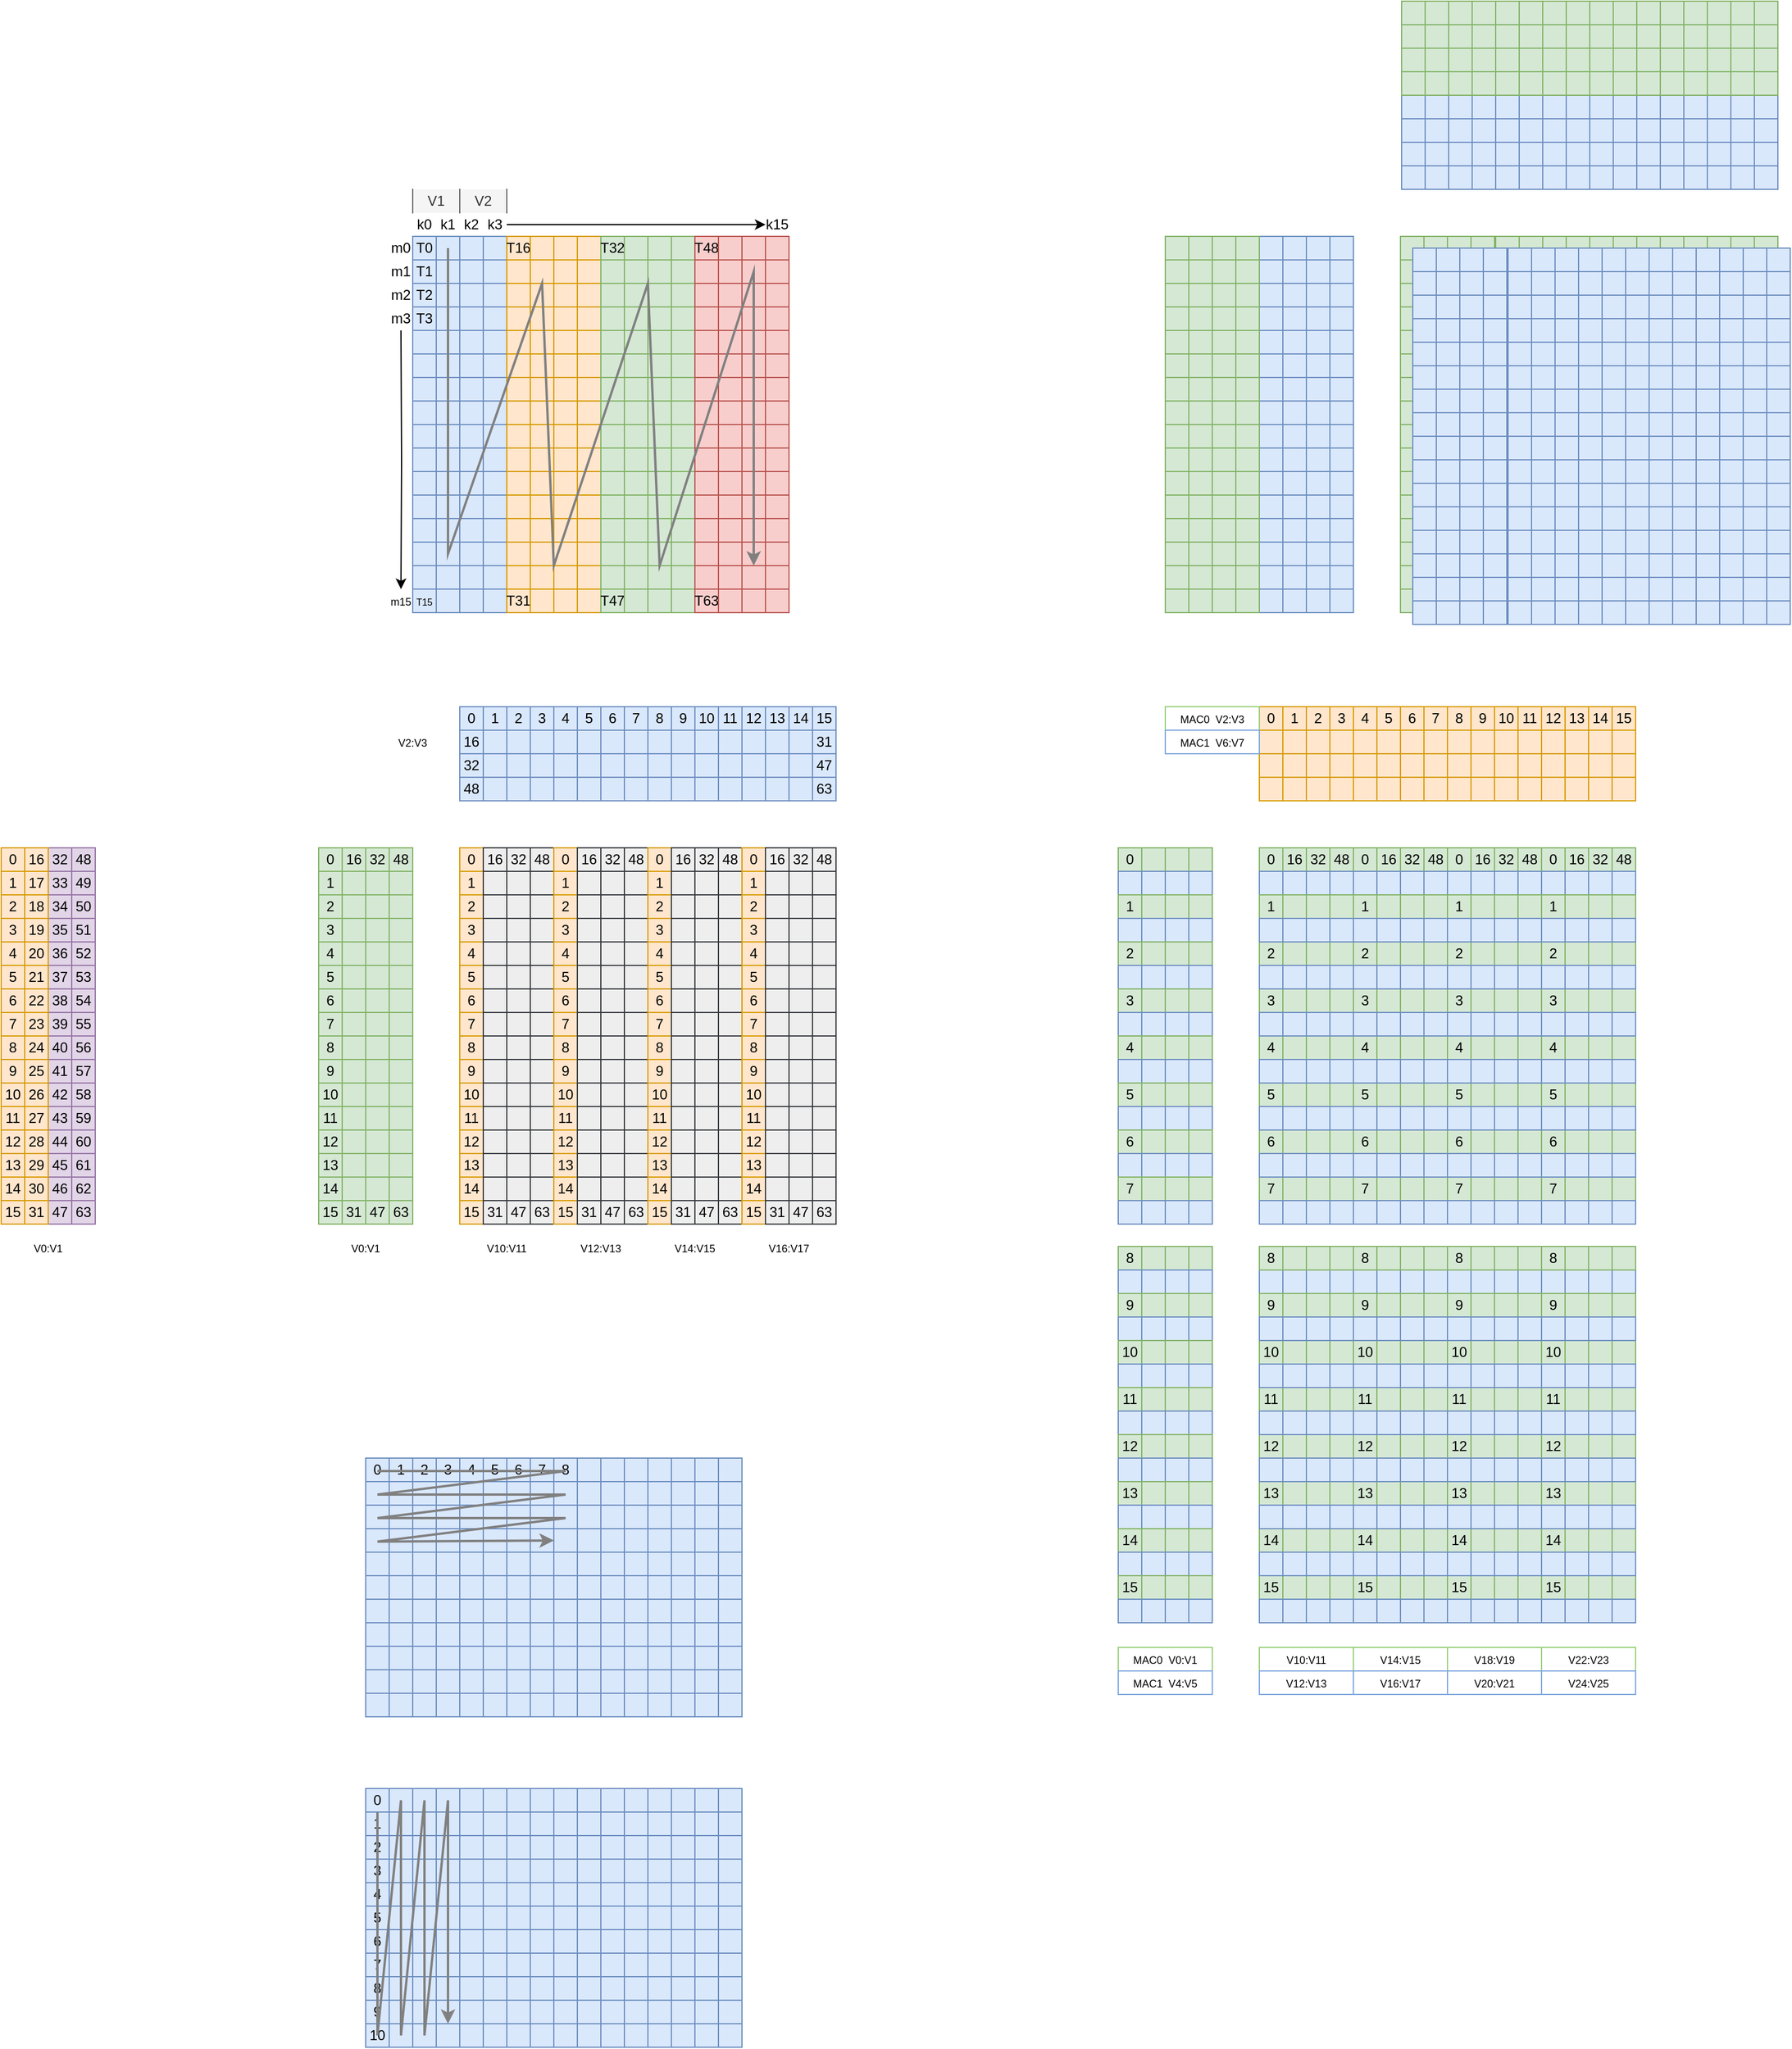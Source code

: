 <mxfile version="20.2.7" type="github">
  <diagram id="35EinFbRwMyjGu4cJ8Nh" name="Page-1">
    <mxGraphModel dx="1575" dy="659" grid="1" gridSize="10" guides="1" tooltips="1" connect="1" arrows="1" fold="1" page="1" pageScale="1" pageWidth="827" pageHeight="1169" background="none" math="0" shadow="0">
      <root>
        <mxCell id="0" />
        <mxCell id="1" parent="0" />
        <mxCell id="mlTDde7WmqlItRjzBf3y-60" value="" style="rounded=0;whiteSpace=wrap;html=1;fillColor=#dae8fc;strokeColor=#6c8ebf;" parent="1" vertex="1">
          <mxGeometry x="280" y="240" width="20" height="20" as="geometry" />
        </mxCell>
        <mxCell id="mlTDde7WmqlItRjzBf3y-61" value="" style="rounded=0;whiteSpace=wrap;html=1;fillColor=#dae8fc;strokeColor=#6c8ebf;" parent="1" vertex="1">
          <mxGeometry x="300" y="240" width="20" height="20" as="geometry" />
        </mxCell>
        <mxCell id="mlTDde7WmqlItRjzBf3y-63" value="T0" style="rounded=0;whiteSpace=wrap;html=1;fillColor=#dae8fc;strokeColor=#6c8ebf;" parent="1" vertex="1">
          <mxGeometry x="240" y="240" width="20" height="20" as="geometry" />
        </mxCell>
        <mxCell id="mlTDde7WmqlItRjzBf3y-64" value="" style="rounded=0;whiteSpace=wrap;html=1;fillColor=#dae8fc;strokeColor=#6c8ebf;" parent="1" vertex="1">
          <mxGeometry x="260" y="240" width="20" height="20" as="geometry" />
        </mxCell>
        <mxCell id="mlTDde7WmqlItRjzBf3y-65" value="" style="rounded=0;whiteSpace=wrap;html=1;fillColor=#dae8fc;strokeColor=#6c8ebf;" parent="1" vertex="1">
          <mxGeometry x="280" y="260" width="20" height="20" as="geometry" />
        </mxCell>
        <mxCell id="mlTDde7WmqlItRjzBf3y-66" value="" style="rounded=0;whiteSpace=wrap;html=1;fillColor=#dae8fc;strokeColor=#6c8ebf;" parent="1" vertex="1">
          <mxGeometry x="300" y="260" width="20" height="20" as="geometry" />
        </mxCell>
        <mxCell id="mlTDde7WmqlItRjzBf3y-67" value="T1" style="rounded=0;whiteSpace=wrap;html=1;fillColor=#dae8fc;strokeColor=#6c8ebf;" parent="1" vertex="1">
          <mxGeometry x="240" y="260" width="20" height="20" as="geometry" />
        </mxCell>
        <mxCell id="mlTDde7WmqlItRjzBf3y-68" value="" style="rounded=0;whiteSpace=wrap;html=1;fillColor=#dae8fc;strokeColor=#6c8ebf;" parent="1" vertex="1">
          <mxGeometry x="260" y="260" width="20" height="20" as="geometry" />
        </mxCell>
        <mxCell id="mlTDde7WmqlItRjzBf3y-69" value="" style="rounded=0;whiteSpace=wrap;html=1;fillColor=#dae8fc;strokeColor=#6c8ebf;" parent="1" vertex="1">
          <mxGeometry x="280" y="280" width="20" height="20" as="geometry" />
        </mxCell>
        <mxCell id="mlTDde7WmqlItRjzBf3y-70" value="" style="rounded=0;whiteSpace=wrap;html=1;fillColor=#dae8fc;strokeColor=#6c8ebf;" parent="1" vertex="1">
          <mxGeometry x="300" y="280" width="20" height="20" as="geometry" />
        </mxCell>
        <mxCell id="mlTDde7WmqlItRjzBf3y-71" value="T2" style="rounded=0;whiteSpace=wrap;html=1;fillColor=#dae8fc;strokeColor=#6c8ebf;" parent="1" vertex="1">
          <mxGeometry x="240" y="280" width="20" height="20" as="geometry" />
        </mxCell>
        <mxCell id="mlTDde7WmqlItRjzBf3y-72" value="" style="rounded=0;whiteSpace=wrap;html=1;fillColor=#dae8fc;strokeColor=#6c8ebf;" parent="1" vertex="1">
          <mxGeometry x="260" y="280" width="20" height="20" as="geometry" />
        </mxCell>
        <mxCell id="mlTDde7WmqlItRjzBf3y-73" value="" style="rounded=0;whiteSpace=wrap;html=1;fillColor=#dae8fc;strokeColor=#6c8ebf;" parent="1" vertex="1">
          <mxGeometry x="280" y="300" width="20" height="20" as="geometry" />
        </mxCell>
        <mxCell id="mlTDde7WmqlItRjzBf3y-74" value="" style="rounded=0;whiteSpace=wrap;html=1;fillColor=#dae8fc;strokeColor=#6c8ebf;" parent="1" vertex="1">
          <mxGeometry x="300" y="300" width="20" height="20" as="geometry" />
        </mxCell>
        <mxCell id="mlTDde7WmqlItRjzBf3y-75" value="T3" style="rounded=0;whiteSpace=wrap;html=1;fillColor=#dae8fc;strokeColor=#6c8ebf;" parent="1" vertex="1">
          <mxGeometry x="240" y="300" width="20" height="20" as="geometry" />
        </mxCell>
        <mxCell id="mlTDde7WmqlItRjzBf3y-76" value="" style="rounded=0;whiteSpace=wrap;html=1;fillColor=#dae8fc;strokeColor=#6c8ebf;" parent="1" vertex="1">
          <mxGeometry x="260" y="300" width="20" height="20" as="geometry" />
        </mxCell>
        <mxCell id="mlTDde7WmqlItRjzBf3y-77" value="" style="rounded=0;whiteSpace=wrap;html=1;fillColor=#dae8fc;strokeColor=#6c8ebf;" parent="1" vertex="1">
          <mxGeometry x="280" y="320" width="20" height="20" as="geometry" />
        </mxCell>
        <mxCell id="mlTDde7WmqlItRjzBf3y-78" value="" style="rounded=0;whiteSpace=wrap;html=1;fillColor=#dae8fc;strokeColor=#6c8ebf;" parent="1" vertex="1">
          <mxGeometry x="300" y="320" width="20" height="20" as="geometry" />
        </mxCell>
        <mxCell id="mlTDde7WmqlItRjzBf3y-79" value="" style="rounded=0;whiteSpace=wrap;html=1;fillColor=#dae8fc;strokeColor=#6c8ebf;" parent="1" vertex="1">
          <mxGeometry x="240" y="320" width="20" height="20" as="geometry" />
        </mxCell>
        <mxCell id="mlTDde7WmqlItRjzBf3y-80" value="" style="rounded=0;whiteSpace=wrap;html=1;fillColor=#dae8fc;strokeColor=#6c8ebf;" parent="1" vertex="1">
          <mxGeometry x="260" y="320" width="20" height="20" as="geometry" />
        </mxCell>
        <mxCell id="mlTDde7WmqlItRjzBf3y-81" value="" style="rounded=0;whiteSpace=wrap;html=1;fillColor=#dae8fc;strokeColor=#6c8ebf;" parent="1" vertex="1">
          <mxGeometry x="280" y="340" width="20" height="20" as="geometry" />
        </mxCell>
        <mxCell id="mlTDde7WmqlItRjzBf3y-82" value="" style="rounded=0;whiteSpace=wrap;html=1;fillColor=#dae8fc;strokeColor=#6c8ebf;" parent="1" vertex="1">
          <mxGeometry x="300" y="340" width="20" height="20" as="geometry" />
        </mxCell>
        <mxCell id="mlTDde7WmqlItRjzBf3y-83" value="" style="rounded=0;whiteSpace=wrap;html=1;fillColor=#dae8fc;strokeColor=#6c8ebf;" parent="1" vertex="1">
          <mxGeometry x="240" y="340" width="20" height="20" as="geometry" />
        </mxCell>
        <mxCell id="mlTDde7WmqlItRjzBf3y-84" value="" style="rounded=0;whiteSpace=wrap;html=1;fillColor=#dae8fc;strokeColor=#6c8ebf;" parent="1" vertex="1">
          <mxGeometry x="260" y="340" width="20" height="20" as="geometry" />
        </mxCell>
        <mxCell id="mlTDde7WmqlItRjzBf3y-85" value="" style="rounded=0;whiteSpace=wrap;html=1;fillColor=#dae8fc;strokeColor=#6c8ebf;" parent="1" vertex="1">
          <mxGeometry x="280" y="360" width="20" height="20" as="geometry" />
        </mxCell>
        <mxCell id="mlTDde7WmqlItRjzBf3y-86" value="" style="rounded=0;whiteSpace=wrap;html=1;fillColor=#dae8fc;strokeColor=#6c8ebf;" parent="1" vertex="1">
          <mxGeometry x="300" y="360" width="20" height="20" as="geometry" />
        </mxCell>
        <mxCell id="mlTDde7WmqlItRjzBf3y-87" value="" style="rounded=0;whiteSpace=wrap;html=1;fillColor=#dae8fc;strokeColor=#6c8ebf;" parent="1" vertex="1">
          <mxGeometry x="240" y="360" width="20" height="20" as="geometry" />
        </mxCell>
        <mxCell id="mlTDde7WmqlItRjzBf3y-88" value="" style="rounded=0;whiteSpace=wrap;html=1;fillColor=#dae8fc;strokeColor=#6c8ebf;" parent="1" vertex="1">
          <mxGeometry x="260" y="360" width="20" height="20" as="geometry" />
        </mxCell>
        <mxCell id="mlTDde7WmqlItRjzBf3y-89" value="" style="rounded=0;whiteSpace=wrap;html=1;fillColor=#dae8fc;strokeColor=#6c8ebf;" parent="1" vertex="1">
          <mxGeometry x="280" y="380" width="20" height="20" as="geometry" />
        </mxCell>
        <mxCell id="mlTDde7WmqlItRjzBf3y-90" value="" style="rounded=0;whiteSpace=wrap;html=1;fillColor=#dae8fc;strokeColor=#6c8ebf;" parent="1" vertex="1">
          <mxGeometry x="300" y="380" width="20" height="20" as="geometry" />
        </mxCell>
        <mxCell id="mlTDde7WmqlItRjzBf3y-91" value="" style="rounded=0;whiteSpace=wrap;html=1;fillColor=#dae8fc;strokeColor=#6c8ebf;" parent="1" vertex="1">
          <mxGeometry x="240" y="380" width="20" height="20" as="geometry" />
        </mxCell>
        <mxCell id="mlTDde7WmqlItRjzBf3y-92" value="" style="rounded=0;whiteSpace=wrap;html=1;fillColor=#dae8fc;strokeColor=#6c8ebf;" parent="1" vertex="1">
          <mxGeometry x="260" y="380" width="20" height="20" as="geometry" />
        </mxCell>
        <mxCell id="mlTDde7WmqlItRjzBf3y-93" value="" style="rounded=0;whiteSpace=wrap;html=1;fillColor=#dae8fc;strokeColor=#6c8ebf;" parent="1" vertex="1">
          <mxGeometry x="280" y="400" width="20" height="20" as="geometry" />
        </mxCell>
        <mxCell id="mlTDde7WmqlItRjzBf3y-94" value="" style="rounded=0;whiteSpace=wrap;html=1;fillColor=#dae8fc;strokeColor=#6c8ebf;" parent="1" vertex="1">
          <mxGeometry x="300" y="400" width="20" height="20" as="geometry" />
        </mxCell>
        <mxCell id="mlTDde7WmqlItRjzBf3y-95" value="" style="rounded=0;whiteSpace=wrap;html=1;fillColor=#dae8fc;strokeColor=#6c8ebf;" parent="1" vertex="1">
          <mxGeometry x="240" y="400" width="20" height="20" as="geometry" />
        </mxCell>
        <mxCell id="mlTDde7WmqlItRjzBf3y-96" value="" style="rounded=0;whiteSpace=wrap;html=1;fillColor=#dae8fc;strokeColor=#6c8ebf;" parent="1" vertex="1">
          <mxGeometry x="260" y="400" width="20" height="20" as="geometry" />
        </mxCell>
        <mxCell id="mlTDde7WmqlItRjzBf3y-97" value="" style="rounded=0;whiteSpace=wrap;html=1;fillColor=#dae8fc;strokeColor=#6c8ebf;" parent="1" vertex="1">
          <mxGeometry x="280" y="420" width="20" height="20" as="geometry" />
        </mxCell>
        <mxCell id="mlTDde7WmqlItRjzBf3y-98" value="" style="rounded=0;whiteSpace=wrap;html=1;fillColor=#dae8fc;strokeColor=#6c8ebf;" parent="1" vertex="1">
          <mxGeometry x="300" y="420" width="20" height="20" as="geometry" />
        </mxCell>
        <mxCell id="mlTDde7WmqlItRjzBf3y-99" value="" style="rounded=0;whiteSpace=wrap;html=1;fillColor=#dae8fc;strokeColor=#6c8ebf;" parent="1" vertex="1">
          <mxGeometry x="240" y="420" width="20" height="20" as="geometry" />
        </mxCell>
        <mxCell id="mlTDde7WmqlItRjzBf3y-100" value="" style="rounded=0;whiteSpace=wrap;html=1;fillColor=#dae8fc;strokeColor=#6c8ebf;" parent="1" vertex="1">
          <mxGeometry x="260" y="420" width="20" height="20" as="geometry" />
        </mxCell>
        <mxCell id="mlTDde7WmqlItRjzBf3y-101" value="" style="rounded=0;whiteSpace=wrap;html=1;fillColor=#dae8fc;strokeColor=#6c8ebf;" parent="1" vertex="1">
          <mxGeometry x="280" y="440" width="20" height="20" as="geometry" />
        </mxCell>
        <mxCell id="mlTDde7WmqlItRjzBf3y-102" value="" style="rounded=0;whiteSpace=wrap;html=1;fillColor=#dae8fc;strokeColor=#6c8ebf;" parent="1" vertex="1">
          <mxGeometry x="300" y="440" width="20" height="20" as="geometry" />
        </mxCell>
        <mxCell id="mlTDde7WmqlItRjzBf3y-103" value="" style="rounded=0;whiteSpace=wrap;html=1;fillColor=#dae8fc;strokeColor=#6c8ebf;" parent="1" vertex="1">
          <mxGeometry x="240" y="440" width="20" height="20" as="geometry" />
        </mxCell>
        <mxCell id="mlTDde7WmqlItRjzBf3y-104" value="" style="rounded=0;whiteSpace=wrap;html=1;fillColor=#dae8fc;strokeColor=#6c8ebf;" parent="1" vertex="1">
          <mxGeometry x="260" y="440" width="20" height="20" as="geometry" />
        </mxCell>
        <mxCell id="mlTDde7WmqlItRjzBf3y-105" value="" style="rounded=0;whiteSpace=wrap;html=1;fillColor=#dae8fc;strokeColor=#6c8ebf;" parent="1" vertex="1">
          <mxGeometry x="280" y="460" width="20" height="20" as="geometry" />
        </mxCell>
        <mxCell id="mlTDde7WmqlItRjzBf3y-106" value="" style="rounded=0;whiteSpace=wrap;html=1;fillColor=#dae8fc;strokeColor=#6c8ebf;" parent="1" vertex="1">
          <mxGeometry x="300" y="460" width="20" height="20" as="geometry" />
        </mxCell>
        <mxCell id="mlTDde7WmqlItRjzBf3y-107" value="" style="rounded=0;whiteSpace=wrap;html=1;fillColor=#dae8fc;strokeColor=#6c8ebf;" parent="1" vertex="1">
          <mxGeometry x="240" y="460" width="20" height="20" as="geometry" />
        </mxCell>
        <mxCell id="mlTDde7WmqlItRjzBf3y-108" value="" style="rounded=0;whiteSpace=wrap;html=1;fillColor=#dae8fc;strokeColor=#6c8ebf;" parent="1" vertex="1">
          <mxGeometry x="260" y="460" width="20" height="20" as="geometry" />
        </mxCell>
        <mxCell id="mlTDde7WmqlItRjzBf3y-109" value="" style="rounded=0;whiteSpace=wrap;html=1;fillColor=#dae8fc;strokeColor=#6c8ebf;" parent="1" vertex="1">
          <mxGeometry x="280" y="480" width="20" height="20" as="geometry" />
        </mxCell>
        <mxCell id="mlTDde7WmqlItRjzBf3y-110" value="" style="rounded=0;whiteSpace=wrap;html=1;fillColor=#dae8fc;strokeColor=#6c8ebf;" parent="1" vertex="1">
          <mxGeometry x="300" y="480" width="20" height="20" as="geometry" />
        </mxCell>
        <mxCell id="mlTDde7WmqlItRjzBf3y-111" value="" style="rounded=0;whiteSpace=wrap;html=1;fillColor=#dae8fc;strokeColor=#6c8ebf;" parent="1" vertex="1">
          <mxGeometry x="240" y="480" width="20" height="20" as="geometry" />
        </mxCell>
        <mxCell id="mlTDde7WmqlItRjzBf3y-112" value="" style="rounded=0;whiteSpace=wrap;html=1;fillColor=#dae8fc;strokeColor=#6c8ebf;" parent="1" vertex="1">
          <mxGeometry x="260" y="480" width="20" height="20" as="geometry" />
        </mxCell>
        <mxCell id="mlTDde7WmqlItRjzBf3y-113" value="" style="rounded=0;whiteSpace=wrap;html=1;fillColor=#dae8fc;strokeColor=#6c8ebf;" parent="1" vertex="1">
          <mxGeometry x="280" y="500" width="20" height="20" as="geometry" />
        </mxCell>
        <mxCell id="mlTDde7WmqlItRjzBf3y-114" value="" style="rounded=0;whiteSpace=wrap;html=1;fillColor=#dae8fc;strokeColor=#6c8ebf;" parent="1" vertex="1">
          <mxGeometry x="300" y="500" width="20" height="20" as="geometry" />
        </mxCell>
        <mxCell id="mlTDde7WmqlItRjzBf3y-115" value="" style="rounded=0;whiteSpace=wrap;html=1;fillColor=#dae8fc;strokeColor=#6c8ebf;" parent="1" vertex="1">
          <mxGeometry x="240" y="500" width="20" height="20" as="geometry" />
        </mxCell>
        <mxCell id="mlTDde7WmqlItRjzBf3y-116" value="" style="rounded=0;whiteSpace=wrap;html=1;fillColor=#dae8fc;strokeColor=#6c8ebf;" parent="1" vertex="1">
          <mxGeometry x="260" y="500" width="20" height="20" as="geometry" />
        </mxCell>
        <mxCell id="mlTDde7WmqlItRjzBf3y-117" value="" style="rounded=0;whiteSpace=wrap;html=1;fillColor=#dae8fc;strokeColor=#6c8ebf;" parent="1" vertex="1">
          <mxGeometry x="280" y="520" width="20" height="20" as="geometry" />
        </mxCell>
        <mxCell id="mlTDde7WmqlItRjzBf3y-118" value="" style="rounded=0;whiteSpace=wrap;html=1;fillColor=#dae8fc;strokeColor=#6c8ebf;" parent="1" vertex="1">
          <mxGeometry x="300" y="520" width="20" height="20" as="geometry" />
        </mxCell>
        <mxCell id="mlTDde7WmqlItRjzBf3y-119" value="" style="rounded=0;whiteSpace=wrap;html=1;fillColor=#dae8fc;strokeColor=#6c8ebf;" parent="1" vertex="1">
          <mxGeometry x="240" y="520" width="20" height="20" as="geometry" />
        </mxCell>
        <mxCell id="mlTDde7WmqlItRjzBf3y-120" value="" style="rounded=0;whiteSpace=wrap;html=1;fillColor=#dae8fc;strokeColor=#6c8ebf;" parent="1" vertex="1">
          <mxGeometry x="260" y="520" width="20" height="20" as="geometry" />
        </mxCell>
        <mxCell id="mlTDde7WmqlItRjzBf3y-121" value="" style="rounded=0;whiteSpace=wrap;html=1;fillColor=#dae8fc;strokeColor=#6c8ebf;" parent="1" vertex="1">
          <mxGeometry x="280" y="540" width="20" height="20" as="geometry" />
        </mxCell>
        <mxCell id="mlTDde7WmqlItRjzBf3y-122" value="" style="rounded=0;whiteSpace=wrap;html=1;fillColor=#dae8fc;strokeColor=#6c8ebf;" parent="1" vertex="1">
          <mxGeometry x="300" y="540" width="20" height="20" as="geometry" />
        </mxCell>
        <mxCell id="mlTDde7WmqlItRjzBf3y-123" value="&lt;p&gt;&lt;font style=&quot;font-size: 8px;&quot;&gt;T15&lt;/font&gt;&lt;/p&gt;" style="rounded=0;whiteSpace=wrap;html=1;fillColor=#dae8fc;strokeColor=#6c8ebf;" parent="1" vertex="1">
          <mxGeometry x="240" y="540" width="20" height="20" as="geometry" />
        </mxCell>
        <mxCell id="mlTDde7WmqlItRjzBf3y-124" value="" style="rounded=0;whiteSpace=wrap;html=1;fillColor=#dae8fc;strokeColor=#6c8ebf;" parent="1" vertex="1">
          <mxGeometry x="260" y="540" width="20" height="20" as="geometry" />
        </mxCell>
        <mxCell id="mlTDde7WmqlItRjzBf3y-128" value="" style="edgeStyle=orthogonalEdgeStyle;rounded=0;orthogonalLoop=1;jettySize=auto;html=1;" parent="1" target="mlTDde7WmqlItRjzBf3y-127" edge="1">
          <mxGeometry relative="1" as="geometry">
            <mxPoint x="230" y="320" as="sourcePoint" />
          </mxGeometry>
        </mxCell>
        <mxCell id="mlTDde7WmqlItRjzBf3y-125" value="m0" style="text;html=1;strokeColor=none;fillColor=none;align=center;verticalAlign=middle;whiteSpace=wrap;rounded=0;" parent="1" vertex="1">
          <mxGeometry x="220" y="240" width="20" height="20" as="geometry" />
        </mxCell>
        <mxCell id="mlTDde7WmqlItRjzBf3y-127" value="&lt;font style=&quot;font-size: 9px;&quot;&gt;m15&lt;/font&gt;" style="text;html=1;strokeColor=none;fillColor=none;align=center;verticalAlign=middle;whiteSpace=wrap;rounded=0;" parent="1" vertex="1">
          <mxGeometry x="220" y="540" width="20" height="20" as="geometry" />
        </mxCell>
        <mxCell id="mlTDde7WmqlItRjzBf3y-132" value="" style="edgeStyle=orthogonalEdgeStyle;rounded=0;orthogonalLoop=1;jettySize=auto;html=1;fontSize=9;" parent="1" edge="1">
          <mxGeometry relative="1" as="geometry">
            <mxPoint x="320" y="230" as="sourcePoint" />
            <mxPoint x="540" y="230" as="targetPoint" />
          </mxGeometry>
        </mxCell>
        <mxCell id="mlTDde7WmqlItRjzBf3y-129" value="k0" style="text;html=1;strokeColor=none;fillColor=none;align=center;verticalAlign=middle;whiteSpace=wrap;rounded=0;" parent="1" vertex="1">
          <mxGeometry x="240" y="220" width="20" height="20" as="geometry" />
        </mxCell>
        <mxCell id="mlTDde7WmqlItRjzBf3y-134" value="" style="rounded=0;whiteSpace=wrap;html=1;fillColor=#ffe6cc;strokeColor=#d79b00;" parent="1" vertex="1">
          <mxGeometry x="360" y="240" width="20" height="20" as="geometry" />
        </mxCell>
        <mxCell id="mlTDde7WmqlItRjzBf3y-135" value="" style="rounded=0;whiteSpace=wrap;html=1;fillColor=#ffe6cc;strokeColor=#d79b00;" parent="1" vertex="1">
          <mxGeometry x="380" y="240" width="20" height="20" as="geometry" />
        </mxCell>
        <mxCell id="mlTDde7WmqlItRjzBf3y-136" value="" style="rounded=0;whiteSpace=wrap;html=1;fillColor=#ffe6cc;strokeColor=#d79b00;" parent="1" vertex="1">
          <mxGeometry x="320" y="240" width="20" height="20" as="geometry" />
        </mxCell>
        <mxCell id="mlTDde7WmqlItRjzBf3y-137" value="" style="rounded=0;whiteSpace=wrap;html=1;fillColor=#ffe6cc;strokeColor=#d79b00;" parent="1" vertex="1">
          <mxGeometry x="340" y="240" width="20" height="20" as="geometry" />
        </mxCell>
        <mxCell id="mlTDde7WmqlItRjzBf3y-138" value="" style="rounded=0;whiteSpace=wrap;html=1;fillColor=#ffe6cc;strokeColor=#d79b00;" parent="1" vertex="1">
          <mxGeometry x="360" y="260" width="20" height="20" as="geometry" />
        </mxCell>
        <mxCell id="mlTDde7WmqlItRjzBf3y-139" value="" style="rounded=0;whiteSpace=wrap;html=1;fillColor=#ffe6cc;strokeColor=#d79b00;" parent="1" vertex="1">
          <mxGeometry x="380" y="260" width="20" height="20" as="geometry" />
        </mxCell>
        <mxCell id="mlTDde7WmqlItRjzBf3y-140" value="" style="rounded=0;whiteSpace=wrap;html=1;fillColor=#ffe6cc;strokeColor=#d79b00;" parent="1" vertex="1">
          <mxGeometry x="320" y="260" width="20" height="20" as="geometry" />
        </mxCell>
        <mxCell id="mlTDde7WmqlItRjzBf3y-141" value="" style="rounded=0;whiteSpace=wrap;html=1;fillColor=#ffe6cc;strokeColor=#d79b00;" parent="1" vertex="1">
          <mxGeometry x="340" y="260" width="20" height="20" as="geometry" />
        </mxCell>
        <mxCell id="mlTDde7WmqlItRjzBf3y-142" value="" style="rounded=0;whiteSpace=wrap;html=1;fillColor=#ffe6cc;strokeColor=#d79b00;" parent="1" vertex="1">
          <mxGeometry x="360" y="280" width="20" height="20" as="geometry" />
        </mxCell>
        <mxCell id="mlTDde7WmqlItRjzBf3y-143" value="" style="rounded=0;whiteSpace=wrap;html=1;fillColor=#ffe6cc;strokeColor=#d79b00;" parent="1" vertex="1">
          <mxGeometry x="380" y="280" width="20" height="20" as="geometry" />
        </mxCell>
        <mxCell id="mlTDde7WmqlItRjzBf3y-144" value="" style="rounded=0;whiteSpace=wrap;html=1;fillColor=#ffe6cc;strokeColor=#d79b00;" parent="1" vertex="1">
          <mxGeometry x="320" y="280" width="20" height="20" as="geometry" />
        </mxCell>
        <mxCell id="mlTDde7WmqlItRjzBf3y-145" value="" style="rounded=0;whiteSpace=wrap;html=1;fillColor=#ffe6cc;strokeColor=#d79b00;" parent="1" vertex="1">
          <mxGeometry x="340" y="280" width="20" height="20" as="geometry" />
        </mxCell>
        <mxCell id="mlTDde7WmqlItRjzBf3y-146" value="" style="rounded=0;whiteSpace=wrap;html=1;fillColor=#ffe6cc;strokeColor=#d79b00;" parent="1" vertex="1">
          <mxGeometry x="360" y="300" width="20" height="20" as="geometry" />
        </mxCell>
        <mxCell id="mlTDde7WmqlItRjzBf3y-147" value="" style="rounded=0;whiteSpace=wrap;html=1;fillColor=#ffe6cc;strokeColor=#d79b00;" parent="1" vertex="1">
          <mxGeometry x="380" y="300" width="20" height="20" as="geometry" />
        </mxCell>
        <mxCell id="mlTDde7WmqlItRjzBf3y-148" value="" style="rounded=0;whiteSpace=wrap;html=1;fillColor=#ffe6cc;strokeColor=#d79b00;" parent="1" vertex="1">
          <mxGeometry x="320" y="300" width="20" height="20" as="geometry" />
        </mxCell>
        <mxCell id="mlTDde7WmqlItRjzBf3y-149" value="" style="rounded=0;whiteSpace=wrap;html=1;fillColor=#ffe6cc;strokeColor=#d79b00;" parent="1" vertex="1">
          <mxGeometry x="340" y="300" width="20" height="20" as="geometry" />
        </mxCell>
        <mxCell id="mlTDde7WmqlItRjzBf3y-150" value="" style="rounded=0;whiteSpace=wrap;html=1;fillColor=#ffe6cc;strokeColor=#d79b00;" parent="1" vertex="1">
          <mxGeometry x="360" y="320" width="20" height="20" as="geometry" />
        </mxCell>
        <mxCell id="mlTDde7WmqlItRjzBf3y-151" value="" style="rounded=0;whiteSpace=wrap;html=1;fillColor=#ffe6cc;strokeColor=#d79b00;" parent="1" vertex="1">
          <mxGeometry x="380" y="320" width="20" height="20" as="geometry" />
        </mxCell>
        <mxCell id="mlTDde7WmqlItRjzBf3y-152" value="" style="rounded=0;whiteSpace=wrap;html=1;fillColor=#ffe6cc;strokeColor=#d79b00;" parent="1" vertex="1">
          <mxGeometry x="320" y="320" width="20" height="20" as="geometry" />
        </mxCell>
        <mxCell id="mlTDde7WmqlItRjzBf3y-153" value="" style="rounded=0;whiteSpace=wrap;html=1;fillColor=#ffe6cc;strokeColor=#d79b00;" parent="1" vertex="1">
          <mxGeometry x="340" y="320" width="20" height="20" as="geometry" />
        </mxCell>
        <mxCell id="mlTDde7WmqlItRjzBf3y-154" value="" style="rounded=0;whiteSpace=wrap;html=1;fillColor=#ffe6cc;strokeColor=#d79b00;" parent="1" vertex="1">
          <mxGeometry x="360" y="340" width="20" height="20" as="geometry" />
        </mxCell>
        <mxCell id="mlTDde7WmqlItRjzBf3y-155" value="" style="rounded=0;whiteSpace=wrap;html=1;fillColor=#ffe6cc;strokeColor=#d79b00;" parent="1" vertex="1">
          <mxGeometry x="380" y="340" width="20" height="20" as="geometry" />
        </mxCell>
        <mxCell id="mlTDde7WmqlItRjzBf3y-156" value="" style="rounded=0;whiteSpace=wrap;html=1;fillColor=#ffe6cc;strokeColor=#d79b00;" parent="1" vertex="1">
          <mxGeometry x="320" y="340" width="20" height="20" as="geometry" />
        </mxCell>
        <mxCell id="mlTDde7WmqlItRjzBf3y-157" value="" style="rounded=0;whiteSpace=wrap;html=1;fillColor=#ffe6cc;strokeColor=#d79b00;" parent="1" vertex="1">
          <mxGeometry x="340" y="340" width="20" height="20" as="geometry" />
        </mxCell>
        <mxCell id="mlTDde7WmqlItRjzBf3y-158" value="" style="rounded=0;whiteSpace=wrap;html=1;fillColor=#ffe6cc;strokeColor=#d79b00;" parent="1" vertex="1">
          <mxGeometry x="360" y="360" width="20" height="20" as="geometry" />
        </mxCell>
        <mxCell id="mlTDde7WmqlItRjzBf3y-159" value="" style="rounded=0;whiteSpace=wrap;html=1;fillColor=#ffe6cc;strokeColor=#d79b00;" parent="1" vertex="1">
          <mxGeometry x="380" y="360" width="20" height="20" as="geometry" />
        </mxCell>
        <mxCell id="mlTDde7WmqlItRjzBf3y-160" value="" style="rounded=0;whiteSpace=wrap;html=1;fillColor=#ffe6cc;strokeColor=#d79b00;" parent="1" vertex="1">
          <mxGeometry x="320" y="360" width="20" height="20" as="geometry" />
        </mxCell>
        <mxCell id="mlTDde7WmqlItRjzBf3y-161" value="" style="rounded=0;whiteSpace=wrap;html=1;fillColor=#ffe6cc;strokeColor=#d79b00;" parent="1" vertex="1">
          <mxGeometry x="340" y="360" width="20" height="20" as="geometry" />
        </mxCell>
        <mxCell id="mlTDde7WmqlItRjzBf3y-162" value="" style="rounded=0;whiteSpace=wrap;html=1;fillColor=#ffe6cc;strokeColor=#d79b00;" parent="1" vertex="1">
          <mxGeometry x="360" y="380" width="20" height="20" as="geometry" />
        </mxCell>
        <mxCell id="mlTDde7WmqlItRjzBf3y-163" value="" style="rounded=0;whiteSpace=wrap;html=1;fillColor=#ffe6cc;strokeColor=#d79b00;" parent="1" vertex="1">
          <mxGeometry x="380" y="380" width="20" height="20" as="geometry" />
        </mxCell>
        <mxCell id="mlTDde7WmqlItRjzBf3y-164" value="" style="rounded=0;whiteSpace=wrap;html=1;fillColor=#ffe6cc;strokeColor=#d79b00;" parent="1" vertex="1">
          <mxGeometry x="320" y="380" width="20" height="20" as="geometry" />
        </mxCell>
        <mxCell id="mlTDde7WmqlItRjzBf3y-165" value="" style="rounded=0;whiteSpace=wrap;html=1;fillColor=#ffe6cc;strokeColor=#d79b00;" parent="1" vertex="1">
          <mxGeometry x="340" y="380" width="20" height="20" as="geometry" />
        </mxCell>
        <mxCell id="mlTDde7WmqlItRjzBf3y-166" value="" style="rounded=0;whiteSpace=wrap;html=1;fillColor=#ffe6cc;strokeColor=#d79b00;" parent="1" vertex="1">
          <mxGeometry x="360" y="400" width="20" height="20" as="geometry" />
        </mxCell>
        <mxCell id="mlTDde7WmqlItRjzBf3y-167" value="" style="rounded=0;whiteSpace=wrap;html=1;fillColor=#ffe6cc;strokeColor=#d79b00;" parent="1" vertex="1">
          <mxGeometry x="380" y="400" width="20" height="20" as="geometry" />
        </mxCell>
        <mxCell id="mlTDde7WmqlItRjzBf3y-168" value="" style="rounded=0;whiteSpace=wrap;html=1;fillColor=#ffe6cc;strokeColor=#d79b00;" parent="1" vertex="1">
          <mxGeometry x="320" y="400" width="20" height="20" as="geometry" />
        </mxCell>
        <mxCell id="mlTDde7WmqlItRjzBf3y-169" value="" style="rounded=0;whiteSpace=wrap;html=1;fillColor=#ffe6cc;strokeColor=#d79b00;" parent="1" vertex="1">
          <mxGeometry x="340" y="400" width="20" height="20" as="geometry" />
        </mxCell>
        <mxCell id="mlTDde7WmqlItRjzBf3y-170" value="" style="rounded=0;whiteSpace=wrap;html=1;fillColor=#ffe6cc;strokeColor=#d79b00;" parent="1" vertex="1">
          <mxGeometry x="360" y="420" width="20" height="20" as="geometry" />
        </mxCell>
        <mxCell id="mlTDde7WmqlItRjzBf3y-171" value="" style="rounded=0;whiteSpace=wrap;html=1;fillColor=#ffe6cc;strokeColor=#d79b00;" parent="1" vertex="1">
          <mxGeometry x="380" y="420" width="20" height="20" as="geometry" />
        </mxCell>
        <mxCell id="mlTDde7WmqlItRjzBf3y-172" value="" style="rounded=0;whiteSpace=wrap;html=1;fillColor=#ffe6cc;strokeColor=#d79b00;" parent="1" vertex="1">
          <mxGeometry x="320" y="420" width="20" height="20" as="geometry" />
        </mxCell>
        <mxCell id="mlTDde7WmqlItRjzBf3y-173" value="" style="rounded=0;whiteSpace=wrap;html=1;fillColor=#ffe6cc;strokeColor=#d79b00;" parent="1" vertex="1">
          <mxGeometry x="340" y="420" width="20" height="20" as="geometry" />
        </mxCell>
        <mxCell id="mlTDde7WmqlItRjzBf3y-174" value="" style="rounded=0;whiteSpace=wrap;html=1;fillColor=#ffe6cc;strokeColor=#d79b00;" parent="1" vertex="1">
          <mxGeometry x="360" y="440" width="20" height="20" as="geometry" />
        </mxCell>
        <mxCell id="mlTDde7WmqlItRjzBf3y-175" value="" style="rounded=0;whiteSpace=wrap;html=1;fillColor=#ffe6cc;strokeColor=#d79b00;" parent="1" vertex="1">
          <mxGeometry x="380" y="440" width="20" height="20" as="geometry" />
        </mxCell>
        <mxCell id="mlTDde7WmqlItRjzBf3y-176" value="" style="rounded=0;whiteSpace=wrap;html=1;fillColor=#ffe6cc;strokeColor=#d79b00;" parent="1" vertex="1">
          <mxGeometry x="320" y="440" width="20" height="20" as="geometry" />
        </mxCell>
        <mxCell id="mlTDde7WmqlItRjzBf3y-177" value="" style="rounded=0;whiteSpace=wrap;html=1;fillColor=#ffe6cc;strokeColor=#d79b00;" parent="1" vertex="1">
          <mxGeometry x="340" y="440" width="20" height="20" as="geometry" />
        </mxCell>
        <mxCell id="mlTDde7WmqlItRjzBf3y-178" value="" style="rounded=0;whiteSpace=wrap;html=1;fillColor=#ffe6cc;strokeColor=#d79b00;" parent="1" vertex="1">
          <mxGeometry x="360" y="460" width="20" height="20" as="geometry" />
        </mxCell>
        <mxCell id="mlTDde7WmqlItRjzBf3y-179" value="" style="rounded=0;whiteSpace=wrap;html=1;fillColor=#ffe6cc;strokeColor=#d79b00;" parent="1" vertex="1">
          <mxGeometry x="380" y="460" width="20" height="20" as="geometry" />
        </mxCell>
        <mxCell id="mlTDde7WmqlItRjzBf3y-180" value="" style="rounded=0;whiteSpace=wrap;html=1;fillColor=#ffe6cc;strokeColor=#d79b00;" parent="1" vertex="1">
          <mxGeometry x="320" y="460" width="20" height="20" as="geometry" />
        </mxCell>
        <mxCell id="mlTDde7WmqlItRjzBf3y-181" value="" style="rounded=0;whiteSpace=wrap;html=1;fillColor=#ffe6cc;strokeColor=#d79b00;" parent="1" vertex="1">
          <mxGeometry x="340" y="460" width="20" height="20" as="geometry" />
        </mxCell>
        <mxCell id="mlTDde7WmqlItRjzBf3y-182" value="" style="rounded=0;whiteSpace=wrap;html=1;fillColor=#ffe6cc;strokeColor=#d79b00;" parent="1" vertex="1">
          <mxGeometry x="360" y="480" width="20" height="20" as="geometry" />
        </mxCell>
        <mxCell id="mlTDde7WmqlItRjzBf3y-183" value="" style="rounded=0;whiteSpace=wrap;html=1;fillColor=#ffe6cc;strokeColor=#d79b00;" parent="1" vertex="1">
          <mxGeometry x="380" y="480" width="20" height="20" as="geometry" />
        </mxCell>
        <mxCell id="mlTDde7WmqlItRjzBf3y-184" value="" style="rounded=0;whiteSpace=wrap;html=1;fillColor=#ffe6cc;strokeColor=#d79b00;" parent="1" vertex="1">
          <mxGeometry x="320" y="480" width="20" height="20" as="geometry" />
        </mxCell>
        <mxCell id="mlTDde7WmqlItRjzBf3y-185" value="" style="rounded=0;whiteSpace=wrap;html=1;fillColor=#ffe6cc;strokeColor=#d79b00;" parent="1" vertex="1">
          <mxGeometry x="340" y="480" width="20" height="20" as="geometry" />
        </mxCell>
        <mxCell id="mlTDde7WmqlItRjzBf3y-186" value="" style="rounded=0;whiteSpace=wrap;html=1;fillColor=#ffe6cc;strokeColor=#d79b00;" parent="1" vertex="1">
          <mxGeometry x="360" y="500" width="20" height="20" as="geometry" />
        </mxCell>
        <mxCell id="mlTDde7WmqlItRjzBf3y-187" value="" style="rounded=0;whiteSpace=wrap;html=1;fillColor=#ffe6cc;strokeColor=#d79b00;" parent="1" vertex="1">
          <mxGeometry x="380" y="500" width="20" height="20" as="geometry" />
        </mxCell>
        <mxCell id="mlTDde7WmqlItRjzBf3y-188" value="" style="rounded=0;whiteSpace=wrap;html=1;fillColor=#ffe6cc;strokeColor=#d79b00;" parent="1" vertex="1">
          <mxGeometry x="320" y="500" width="20" height="20" as="geometry" />
        </mxCell>
        <mxCell id="mlTDde7WmqlItRjzBf3y-189" value="" style="rounded=0;whiteSpace=wrap;html=1;fillColor=#ffe6cc;strokeColor=#d79b00;" parent="1" vertex="1">
          <mxGeometry x="340" y="500" width="20" height="20" as="geometry" />
        </mxCell>
        <mxCell id="mlTDde7WmqlItRjzBf3y-190" value="" style="rounded=0;whiteSpace=wrap;html=1;fillColor=#ffe6cc;strokeColor=#d79b00;" parent="1" vertex="1">
          <mxGeometry x="360" y="520" width="20" height="20" as="geometry" />
        </mxCell>
        <mxCell id="mlTDde7WmqlItRjzBf3y-191" value="" style="rounded=0;whiteSpace=wrap;html=1;fillColor=#ffe6cc;strokeColor=#d79b00;" parent="1" vertex="1">
          <mxGeometry x="380" y="520" width="20" height="20" as="geometry" />
        </mxCell>
        <mxCell id="mlTDde7WmqlItRjzBf3y-192" value="" style="rounded=0;whiteSpace=wrap;html=1;fillColor=#ffe6cc;strokeColor=#d79b00;" parent="1" vertex="1">
          <mxGeometry x="320" y="520" width="20" height="20" as="geometry" />
        </mxCell>
        <mxCell id="mlTDde7WmqlItRjzBf3y-193" value="" style="rounded=0;whiteSpace=wrap;html=1;fillColor=#ffe6cc;strokeColor=#d79b00;" parent="1" vertex="1">
          <mxGeometry x="340" y="520" width="20" height="20" as="geometry" />
        </mxCell>
        <mxCell id="mlTDde7WmqlItRjzBf3y-194" value="" style="rounded=0;whiteSpace=wrap;html=1;fillColor=#ffe6cc;strokeColor=#d79b00;" parent="1" vertex="1">
          <mxGeometry x="360" y="540" width="20" height="20" as="geometry" />
        </mxCell>
        <mxCell id="mlTDde7WmqlItRjzBf3y-195" value="" style="rounded=0;whiteSpace=wrap;html=1;fillColor=#ffe6cc;strokeColor=#d79b00;" parent="1" vertex="1">
          <mxGeometry x="380" y="540" width="20" height="20" as="geometry" />
        </mxCell>
        <mxCell id="mlTDde7WmqlItRjzBf3y-196" value="" style="rounded=0;whiteSpace=wrap;html=1;fillColor=#ffe6cc;strokeColor=#d79b00;" parent="1" vertex="1">
          <mxGeometry x="320" y="540" width="20" height="20" as="geometry" />
        </mxCell>
        <mxCell id="mlTDde7WmqlItRjzBf3y-197" value="" style="rounded=0;whiteSpace=wrap;html=1;fillColor=#ffe6cc;strokeColor=#d79b00;" parent="1" vertex="1">
          <mxGeometry x="340" y="540" width="20" height="20" as="geometry" />
        </mxCell>
        <mxCell id="mlTDde7WmqlItRjzBf3y-198" value="" style="rounded=0;whiteSpace=wrap;html=1;fillColor=#ffe6cc;strokeColor=#d79b00;" parent="1" vertex="1">
          <mxGeometry x="360" y="240" width="20" height="20" as="geometry" />
        </mxCell>
        <mxCell id="mlTDde7WmqlItRjzBf3y-199" value="" style="rounded=0;whiteSpace=wrap;html=1;fillColor=#ffe6cc;strokeColor=#d79b00;" parent="1" vertex="1">
          <mxGeometry x="380" y="240" width="20" height="20" as="geometry" />
        </mxCell>
        <mxCell id="mlTDde7WmqlItRjzBf3y-200" value="T16" style="rounded=0;whiteSpace=wrap;html=1;fillColor=#ffe6cc;strokeColor=#d79b00;" parent="1" vertex="1">
          <mxGeometry x="320" y="240" width="20" height="20" as="geometry" />
        </mxCell>
        <mxCell id="mlTDde7WmqlItRjzBf3y-201" value="" style="rounded=0;whiteSpace=wrap;html=1;fillColor=#ffe6cc;strokeColor=#d79b00;" parent="1" vertex="1">
          <mxGeometry x="340" y="240" width="20" height="20" as="geometry" />
        </mxCell>
        <mxCell id="mlTDde7WmqlItRjzBf3y-202" value="" style="rounded=0;whiteSpace=wrap;html=1;fillColor=#ffe6cc;strokeColor=#d79b00;" parent="1" vertex="1">
          <mxGeometry x="360" y="260" width="20" height="20" as="geometry" />
        </mxCell>
        <mxCell id="mlTDde7WmqlItRjzBf3y-203" value="" style="rounded=0;whiteSpace=wrap;html=1;fillColor=#ffe6cc;strokeColor=#d79b00;" parent="1" vertex="1">
          <mxGeometry x="380" y="260" width="20" height="20" as="geometry" />
        </mxCell>
        <mxCell id="mlTDde7WmqlItRjzBf3y-204" value="" style="rounded=0;whiteSpace=wrap;html=1;fillColor=#ffe6cc;strokeColor=#d79b00;" parent="1" vertex="1">
          <mxGeometry x="320" y="260" width="20" height="20" as="geometry" />
        </mxCell>
        <mxCell id="mlTDde7WmqlItRjzBf3y-205" value="" style="rounded=0;whiteSpace=wrap;html=1;fillColor=#ffe6cc;strokeColor=#d79b00;" parent="1" vertex="1">
          <mxGeometry x="340" y="260" width="20" height="20" as="geometry" />
        </mxCell>
        <mxCell id="mlTDde7WmqlItRjzBf3y-206" value="" style="rounded=0;whiteSpace=wrap;html=1;fillColor=#ffe6cc;strokeColor=#d79b00;" parent="1" vertex="1">
          <mxGeometry x="360" y="280" width="20" height="20" as="geometry" />
        </mxCell>
        <mxCell id="mlTDde7WmqlItRjzBf3y-207" value="" style="rounded=0;whiteSpace=wrap;html=1;fillColor=#ffe6cc;strokeColor=#d79b00;" parent="1" vertex="1">
          <mxGeometry x="380" y="280" width="20" height="20" as="geometry" />
        </mxCell>
        <mxCell id="mlTDde7WmqlItRjzBf3y-208" value="" style="rounded=0;whiteSpace=wrap;html=1;fillColor=#ffe6cc;strokeColor=#d79b00;" parent="1" vertex="1">
          <mxGeometry x="320" y="280" width="20" height="20" as="geometry" />
        </mxCell>
        <mxCell id="mlTDde7WmqlItRjzBf3y-209" value="" style="rounded=0;whiteSpace=wrap;html=1;fillColor=#ffe6cc;strokeColor=#d79b00;" parent="1" vertex="1">
          <mxGeometry x="340" y="280" width="20" height="20" as="geometry" />
        </mxCell>
        <mxCell id="mlTDde7WmqlItRjzBf3y-210" value="" style="rounded=0;whiteSpace=wrap;html=1;fillColor=#ffe6cc;strokeColor=#d79b00;" parent="1" vertex="1">
          <mxGeometry x="360" y="300" width="20" height="20" as="geometry" />
        </mxCell>
        <mxCell id="mlTDde7WmqlItRjzBf3y-211" value="" style="rounded=0;whiteSpace=wrap;html=1;fillColor=#ffe6cc;strokeColor=#d79b00;" parent="1" vertex="1">
          <mxGeometry x="380" y="300" width="20" height="20" as="geometry" />
        </mxCell>
        <mxCell id="mlTDde7WmqlItRjzBf3y-212" value="" style="rounded=0;whiteSpace=wrap;html=1;fillColor=#ffe6cc;strokeColor=#d79b00;" parent="1" vertex="1">
          <mxGeometry x="320" y="300" width="20" height="20" as="geometry" />
        </mxCell>
        <mxCell id="mlTDde7WmqlItRjzBf3y-213" value="" style="rounded=0;whiteSpace=wrap;html=1;fillColor=#ffe6cc;strokeColor=#d79b00;" parent="1" vertex="1">
          <mxGeometry x="340" y="300" width="20" height="20" as="geometry" />
        </mxCell>
        <mxCell id="mlTDde7WmqlItRjzBf3y-214" value="" style="rounded=0;whiteSpace=wrap;html=1;fillColor=#ffe6cc;strokeColor=#d79b00;" parent="1" vertex="1">
          <mxGeometry x="360" y="320" width="20" height="20" as="geometry" />
        </mxCell>
        <mxCell id="mlTDde7WmqlItRjzBf3y-215" value="" style="rounded=0;whiteSpace=wrap;html=1;fillColor=#ffe6cc;strokeColor=#d79b00;" parent="1" vertex="1">
          <mxGeometry x="380" y="320" width="20" height="20" as="geometry" />
        </mxCell>
        <mxCell id="mlTDde7WmqlItRjzBf3y-216" value="" style="rounded=0;whiteSpace=wrap;html=1;fillColor=#ffe6cc;strokeColor=#d79b00;" parent="1" vertex="1">
          <mxGeometry x="320" y="320" width="20" height="20" as="geometry" />
        </mxCell>
        <mxCell id="mlTDde7WmqlItRjzBf3y-217" value="" style="rounded=0;whiteSpace=wrap;html=1;fillColor=#ffe6cc;strokeColor=#d79b00;" parent="1" vertex="1">
          <mxGeometry x="340" y="320" width="20" height="20" as="geometry" />
        </mxCell>
        <mxCell id="mlTDde7WmqlItRjzBf3y-218" value="" style="rounded=0;whiteSpace=wrap;html=1;fillColor=#ffe6cc;strokeColor=#d79b00;" parent="1" vertex="1">
          <mxGeometry x="360" y="340" width="20" height="20" as="geometry" />
        </mxCell>
        <mxCell id="mlTDde7WmqlItRjzBf3y-219" value="" style="rounded=0;whiteSpace=wrap;html=1;fillColor=#ffe6cc;strokeColor=#d79b00;" parent="1" vertex="1">
          <mxGeometry x="380" y="340" width="20" height="20" as="geometry" />
        </mxCell>
        <mxCell id="mlTDde7WmqlItRjzBf3y-220" value="" style="rounded=0;whiteSpace=wrap;html=1;fillColor=#ffe6cc;strokeColor=#d79b00;" parent="1" vertex="1">
          <mxGeometry x="320" y="340" width="20" height="20" as="geometry" />
        </mxCell>
        <mxCell id="mlTDde7WmqlItRjzBf3y-221" value="" style="rounded=0;whiteSpace=wrap;html=1;fillColor=#ffe6cc;strokeColor=#d79b00;" parent="1" vertex="1">
          <mxGeometry x="340" y="340" width="20" height="20" as="geometry" />
        </mxCell>
        <mxCell id="mlTDde7WmqlItRjzBf3y-222" value="" style="rounded=0;whiteSpace=wrap;html=1;fillColor=#ffe6cc;strokeColor=#d79b00;" parent="1" vertex="1">
          <mxGeometry x="360" y="360" width="20" height="20" as="geometry" />
        </mxCell>
        <mxCell id="mlTDde7WmqlItRjzBf3y-223" value="" style="rounded=0;whiteSpace=wrap;html=1;fillColor=#ffe6cc;strokeColor=#d79b00;" parent="1" vertex="1">
          <mxGeometry x="380" y="360" width="20" height="20" as="geometry" />
        </mxCell>
        <mxCell id="mlTDde7WmqlItRjzBf3y-224" value="" style="rounded=0;whiteSpace=wrap;html=1;fillColor=#ffe6cc;strokeColor=#d79b00;" parent="1" vertex="1">
          <mxGeometry x="320" y="360" width="20" height="20" as="geometry" />
        </mxCell>
        <mxCell id="mlTDde7WmqlItRjzBf3y-225" value="" style="rounded=0;whiteSpace=wrap;html=1;fillColor=#ffe6cc;strokeColor=#d79b00;" parent="1" vertex="1">
          <mxGeometry x="340" y="360" width="20" height="20" as="geometry" />
        </mxCell>
        <mxCell id="mlTDde7WmqlItRjzBf3y-226" value="" style="rounded=0;whiteSpace=wrap;html=1;fillColor=#ffe6cc;strokeColor=#d79b00;" parent="1" vertex="1">
          <mxGeometry x="360" y="380" width="20" height="20" as="geometry" />
        </mxCell>
        <mxCell id="mlTDde7WmqlItRjzBf3y-227" value="" style="rounded=0;whiteSpace=wrap;html=1;fillColor=#ffe6cc;strokeColor=#d79b00;" parent="1" vertex="1">
          <mxGeometry x="380" y="380" width="20" height="20" as="geometry" />
        </mxCell>
        <mxCell id="mlTDde7WmqlItRjzBf3y-228" value="" style="rounded=0;whiteSpace=wrap;html=1;fillColor=#ffe6cc;strokeColor=#d79b00;" parent="1" vertex="1">
          <mxGeometry x="320" y="380" width="20" height="20" as="geometry" />
        </mxCell>
        <mxCell id="mlTDde7WmqlItRjzBf3y-229" value="" style="rounded=0;whiteSpace=wrap;html=1;fillColor=#ffe6cc;strokeColor=#d79b00;" parent="1" vertex="1">
          <mxGeometry x="340" y="380" width="20" height="20" as="geometry" />
        </mxCell>
        <mxCell id="mlTDde7WmqlItRjzBf3y-230" value="" style="rounded=0;whiteSpace=wrap;html=1;fillColor=#ffe6cc;strokeColor=#d79b00;" parent="1" vertex="1">
          <mxGeometry x="360" y="400" width="20" height="20" as="geometry" />
        </mxCell>
        <mxCell id="mlTDde7WmqlItRjzBf3y-231" value="" style="rounded=0;whiteSpace=wrap;html=1;fillColor=#ffe6cc;strokeColor=#d79b00;" parent="1" vertex="1">
          <mxGeometry x="380" y="400" width="20" height="20" as="geometry" />
        </mxCell>
        <mxCell id="mlTDde7WmqlItRjzBf3y-232" value="" style="rounded=0;whiteSpace=wrap;html=1;fillColor=#ffe6cc;strokeColor=#d79b00;" parent="1" vertex="1">
          <mxGeometry x="320" y="400" width="20" height="20" as="geometry" />
        </mxCell>
        <mxCell id="mlTDde7WmqlItRjzBf3y-233" value="" style="rounded=0;whiteSpace=wrap;html=1;fillColor=#ffe6cc;strokeColor=#d79b00;" parent="1" vertex="1">
          <mxGeometry x="340" y="400" width="20" height="20" as="geometry" />
        </mxCell>
        <mxCell id="mlTDde7WmqlItRjzBf3y-234" value="" style="rounded=0;whiteSpace=wrap;html=1;fillColor=#ffe6cc;strokeColor=#d79b00;" parent="1" vertex="1">
          <mxGeometry x="360" y="420" width="20" height="20" as="geometry" />
        </mxCell>
        <mxCell id="mlTDde7WmqlItRjzBf3y-235" value="" style="rounded=0;whiteSpace=wrap;html=1;fillColor=#ffe6cc;strokeColor=#d79b00;" parent="1" vertex="1">
          <mxGeometry x="380" y="420" width="20" height="20" as="geometry" />
        </mxCell>
        <mxCell id="mlTDde7WmqlItRjzBf3y-236" value="" style="rounded=0;whiteSpace=wrap;html=1;fillColor=#ffe6cc;strokeColor=#d79b00;" parent="1" vertex="1">
          <mxGeometry x="320" y="420" width="20" height="20" as="geometry" />
        </mxCell>
        <mxCell id="mlTDde7WmqlItRjzBf3y-237" value="" style="rounded=0;whiteSpace=wrap;html=1;fillColor=#ffe6cc;strokeColor=#d79b00;" parent="1" vertex="1">
          <mxGeometry x="340" y="420" width="20" height="20" as="geometry" />
        </mxCell>
        <mxCell id="mlTDde7WmqlItRjzBf3y-238" value="" style="rounded=0;whiteSpace=wrap;html=1;fillColor=#ffe6cc;strokeColor=#d79b00;" parent="1" vertex="1">
          <mxGeometry x="360" y="440" width="20" height="20" as="geometry" />
        </mxCell>
        <mxCell id="mlTDde7WmqlItRjzBf3y-239" value="" style="rounded=0;whiteSpace=wrap;html=1;fillColor=#ffe6cc;strokeColor=#d79b00;" parent="1" vertex="1">
          <mxGeometry x="380" y="440" width="20" height="20" as="geometry" />
        </mxCell>
        <mxCell id="mlTDde7WmqlItRjzBf3y-240" value="" style="rounded=0;whiteSpace=wrap;html=1;fillColor=#ffe6cc;strokeColor=#d79b00;" parent="1" vertex="1">
          <mxGeometry x="320" y="440" width="20" height="20" as="geometry" />
        </mxCell>
        <mxCell id="mlTDde7WmqlItRjzBf3y-241" value="" style="rounded=0;whiteSpace=wrap;html=1;fillColor=#ffe6cc;strokeColor=#d79b00;" parent="1" vertex="1">
          <mxGeometry x="340" y="440" width="20" height="20" as="geometry" />
        </mxCell>
        <mxCell id="mlTDde7WmqlItRjzBf3y-242" value="" style="rounded=0;whiteSpace=wrap;html=1;fillColor=#ffe6cc;strokeColor=#d79b00;" parent="1" vertex="1">
          <mxGeometry x="360" y="460" width="20" height="20" as="geometry" />
        </mxCell>
        <mxCell id="mlTDde7WmqlItRjzBf3y-243" value="" style="rounded=0;whiteSpace=wrap;html=1;fillColor=#ffe6cc;strokeColor=#d79b00;" parent="1" vertex="1">
          <mxGeometry x="380" y="460" width="20" height="20" as="geometry" />
        </mxCell>
        <mxCell id="mlTDde7WmqlItRjzBf3y-244" value="" style="rounded=0;whiteSpace=wrap;html=1;fillColor=#ffe6cc;strokeColor=#d79b00;" parent="1" vertex="1">
          <mxGeometry x="320" y="460" width="20" height="20" as="geometry" />
        </mxCell>
        <mxCell id="mlTDde7WmqlItRjzBf3y-245" value="" style="rounded=0;whiteSpace=wrap;html=1;fillColor=#ffe6cc;strokeColor=#d79b00;" parent="1" vertex="1">
          <mxGeometry x="340" y="460" width="20" height="20" as="geometry" />
        </mxCell>
        <mxCell id="mlTDde7WmqlItRjzBf3y-246" value="" style="rounded=0;whiteSpace=wrap;html=1;fillColor=#ffe6cc;strokeColor=#d79b00;" parent="1" vertex="1">
          <mxGeometry x="360" y="480" width="20" height="20" as="geometry" />
        </mxCell>
        <mxCell id="mlTDde7WmqlItRjzBf3y-247" value="" style="rounded=0;whiteSpace=wrap;html=1;fillColor=#ffe6cc;strokeColor=#d79b00;" parent="1" vertex="1">
          <mxGeometry x="380" y="480" width="20" height="20" as="geometry" />
        </mxCell>
        <mxCell id="mlTDde7WmqlItRjzBf3y-248" value="" style="rounded=0;whiteSpace=wrap;html=1;fillColor=#ffe6cc;strokeColor=#d79b00;" parent="1" vertex="1">
          <mxGeometry x="320" y="480" width="20" height="20" as="geometry" />
        </mxCell>
        <mxCell id="mlTDde7WmqlItRjzBf3y-249" value="" style="rounded=0;whiteSpace=wrap;html=1;fillColor=#ffe6cc;strokeColor=#d79b00;" parent="1" vertex="1">
          <mxGeometry x="340" y="480" width="20" height="20" as="geometry" />
        </mxCell>
        <mxCell id="mlTDde7WmqlItRjzBf3y-250" value="" style="rounded=0;whiteSpace=wrap;html=1;fillColor=#ffe6cc;strokeColor=#d79b00;" parent="1" vertex="1">
          <mxGeometry x="360" y="500" width="20" height="20" as="geometry" />
        </mxCell>
        <mxCell id="mlTDde7WmqlItRjzBf3y-251" value="" style="rounded=0;whiteSpace=wrap;html=1;fillColor=#ffe6cc;strokeColor=#d79b00;" parent="1" vertex="1">
          <mxGeometry x="380" y="500" width="20" height="20" as="geometry" />
        </mxCell>
        <mxCell id="mlTDde7WmqlItRjzBf3y-252" value="" style="rounded=0;whiteSpace=wrap;html=1;fillColor=#ffe6cc;strokeColor=#d79b00;" parent="1" vertex="1">
          <mxGeometry x="320" y="500" width="20" height="20" as="geometry" />
        </mxCell>
        <mxCell id="mlTDde7WmqlItRjzBf3y-253" value="" style="rounded=0;whiteSpace=wrap;html=1;fillColor=#ffe6cc;strokeColor=#d79b00;" parent="1" vertex="1">
          <mxGeometry x="340" y="500" width="20" height="20" as="geometry" />
        </mxCell>
        <mxCell id="mlTDde7WmqlItRjzBf3y-254" value="" style="rounded=0;whiteSpace=wrap;html=1;fillColor=#ffe6cc;strokeColor=#d79b00;" parent="1" vertex="1">
          <mxGeometry x="360" y="520" width="20" height="20" as="geometry" />
        </mxCell>
        <mxCell id="mlTDde7WmqlItRjzBf3y-255" value="" style="rounded=0;whiteSpace=wrap;html=1;fillColor=#ffe6cc;strokeColor=#d79b00;" parent="1" vertex="1">
          <mxGeometry x="380" y="520" width="20" height="20" as="geometry" />
        </mxCell>
        <mxCell id="mlTDde7WmqlItRjzBf3y-256" value="" style="rounded=0;whiteSpace=wrap;html=1;fillColor=#ffe6cc;strokeColor=#d79b00;" parent="1" vertex="1">
          <mxGeometry x="320" y="520" width="20" height="20" as="geometry" />
        </mxCell>
        <mxCell id="mlTDde7WmqlItRjzBf3y-257" value="" style="rounded=0;whiteSpace=wrap;html=1;fillColor=#ffe6cc;strokeColor=#d79b00;" parent="1" vertex="1">
          <mxGeometry x="340" y="520" width="20" height="20" as="geometry" />
        </mxCell>
        <mxCell id="mlTDde7WmqlItRjzBf3y-258" value="" style="rounded=0;whiteSpace=wrap;html=1;fillColor=#ffe6cc;strokeColor=#d79b00;" parent="1" vertex="1">
          <mxGeometry x="360" y="540" width="20" height="20" as="geometry" />
        </mxCell>
        <mxCell id="mlTDde7WmqlItRjzBf3y-259" value="" style="rounded=0;whiteSpace=wrap;html=1;fillColor=#ffe6cc;strokeColor=#d79b00;" parent="1" vertex="1">
          <mxGeometry x="380" y="540" width="20" height="20" as="geometry" />
        </mxCell>
        <mxCell id="mlTDde7WmqlItRjzBf3y-260" value="T31" style="rounded=0;whiteSpace=wrap;html=1;fillColor=#ffe6cc;strokeColor=#d79b00;" parent="1" vertex="1">
          <mxGeometry x="320" y="540" width="20" height="20" as="geometry" />
        </mxCell>
        <mxCell id="mlTDde7WmqlItRjzBf3y-261" value="" style="rounded=0;whiteSpace=wrap;html=1;fillColor=#ffe6cc;strokeColor=#d79b00;" parent="1" vertex="1">
          <mxGeometry x="340" y="540" width="20" height="20" as="geometry" />
        </mxCell>
        <mxCell id="mlTDde7WmqlItRjzBf3y-262" value="" style="rounded=0;whiteSpace=wrap;html=1;fillColor=#d5e8d4;strokeColor=#82b366;" parent="1" vertex="1">
          <mxGeometry x="440" y="240" width="20" height="20" as="geometry" />
        </mxCell>
        <mxCell id="mlTDde7WmqlItRjzBf3y-263" value="" style="rounded=0;whiteSpace=wrap;html=1;fillColor=#d5e8d4;strokeColor=#82b366;" parent="1" vertex="1">
          <mxGeometry x="460" y="240" width="20" height="20" as="geometry" />
        </mxCell>
        <mxCell id="mlTDde7WmqlItRjzBf3y-264" value="T32" style="rounded=0;whiteSpace=wrap;html=1;fillColor=#d5e8d4;strokeColor=#82b366;" parent="1" vertex="1">
          <mxGeometry x="400" y="240" width="20" height="20" as="geometry" />
        </mxCell>
        <mxCell id="mlTDde7WmqlItRjzBf3y-265" value="" style="rounded=0;whiteSpace=wrap;html=1;fillColor=#d5e8d4;strokeColor=#82b366;" parent="1" vertex="1">
          <mxGeometry x="420" y="240" width="20" height="20" as="geometry" />
        </mxCell>
        <mxCell id="mlTDde7WmqlItRjzBf3y-266" value="" style="rounded=0;whiteSpace=wrap;html=1;fillColor=#d5e8d4;strokeColor=#82b366;" parent="1" vertex="1">
          <mxGeometry x="440" y="260" width="20" height="20" as="geometry" />
        </mxCell>
        <mxCell id="mlTDde7WmqlItRjzBf3y-267" value="" style="rounded=0;whiteSpace=wrap;html=1;fillColor=#d5e8d4;strokeColor=#82b366;" parent="1" vertex="1">
          <mxGeometry x="460" y="260" width="20" height="20" as="geometry" />
        </mxCell>
        <mxCell id="mlTDde7WmqlItRjzBf3y-268" value="" style="rounded=0;whiteSpace=wrap;html=1;fillColor=#d5e8d4;strokeColor=#82b366;" parent="1" vertex="1">
          <mxGeometry x="400" y="260" width="20" height="20" as="geometry" />
        </mxCell>
        <mxCell id="mlTDde7WmqlItRjzBf3y-269" value="" style="rounded=0;whiteSpace=wrap;html=1;fillColor=#d5e8d4;strokeColor=#82b366;" parent="1" vertex="1">
          <mxGeometry x="420" y="260" width="20" height="20" as="geometry" />
        </mxCell>
        <mxCell id="mlTDde7WmqlItRjzBf3y-270" value="" style="rounded=0;whiteSpace=wrap;html=1;fillColor=#d5e8d4;strokeColor=#82b366;" parent="1" vertex="1">
          <mxGeometry x="440" y="280" width="20" height="20" as="geometry" />
        </mxCell>
        <mxCell id="mlTDde7WmqlItRjzBf3y-271" value="" style="rounded=0;whiteSpace=wrap;html=1;fillColor=#d5e8d4;strokeColor=#82b366;" parent="1" vertex="1">
          <mxGeometry x="460" y="280" width="20" height="20" as="geometry" />
        </mxCell>
        <mxCell id="mlTDde7WmqlItRjzBf3y-272" value="" style="rounded=0;whiteSpace=wrap;html=1;fillColor=#d5e8d4;strokeColor=#82b366;" parent="1" vertex="1">
          <mxGeometry x="400" y="280" width="20" height="20" as="geometry" />
        </mxCell>
        <mxCell id="mlTDde7WmqlItRjzBf3y-273" value="" style="rounded=0;whiteSpace=wrap;html=1;fillColor=#d5e8d4;strokeColor=#82b366;" parent="1" vertex="1">
          <mxGeometry x="420" y="280" width="20" height="20" as="geometry" />
        </mxCell>
        <mxCell id="mlTDde7WmqlItRjzBf3y-274" value="" style="rounded=0;whiteSpace=wrap;html=1;fillColor=#d5e8d4;strokeColor=#82b366;" parent="1" vertex="1">
          <mxGeometry x="440" y="300" width="20" height="20" as="geometry" />
        </mxCell>
        <mxCell id="mlTDde7WmqlItRjzBf3y-275" value="" style="rounded=0;whiteSpace=wrap;html=1;fillColor=#d5e8d4;strokeColor=#82b366;" parent="1" vertex="1">
          <mxGeometry x="460" y="300" width="20" height="20" as="geometry" />
        </mxCell>
        <mxCell id="mlTDde7WmqlItRjzBf3y-276" value="" style="rounded=0;whiteSpace=wrap;html=1;fillColor=#d5e8d4;strokeColor=#82b366;" parent="1" vertex="1">
          <mxGeometry x="400" y="300" width="20" height="20" as="geometry" />
        </mxCell>
        <mxCell id="mlTDde7WmqlItRjzBf3y-277" value="" style="rounded=0;whiteSpace=wrap;html=1;fillColor=#d5e8d4;strokeColor=#82b366;" parent="1" vertex="1">
          <mxGeometry x="420" y="300" width="20" height="20" as="geometry" />
        </mxCell>
        <mxCell id="mlTDde7WmqlItRjzBf3y-278" value="" style="rounded=0;whiteSpace=wrap;html=1;fillColor=#d5e8d4;strokeColor=#82b366;" parent="1" vertex="1">
          <mxGeometry x="440" y="320" width="20" height="20" as="geometry" />
        </mxCell>
        <mxCell id="mlTDde7WmqlItRjzBf3y-279" value="" style="rounded=0;whiteSpace=wrap;html=1;fillColor=#d5e8d4;strokeColor=#82b366;" parent="1" vertex="1">
          <mxGeometry x="460" y="320" width="20" height="20" as="geometry" />
        </mxCell>
        <mxCell id="mlTDde7WmqlItRjzBf3y-280" value="" style="rounded=0;whiteSpace=wrap;html=1;fillColor=#d5e8d4;strokeColor=#82b366;" parent="1" vertex="1">
          <mxGeometry x="400" y="320" width="20" height="20" as="geometry" />
        </mxCell>
        <mxCell id="mlTDde7WmqlItRjzBf3y-281" value="" style="rounded=0;whiteSpace=wrap;html=1;fillColor=#d5e8d4;strokeColor=#82b366;" parent="1" vertex="1">
          <mxGeometry x="420" y="320" width="20" height="20" as="geometry" />
        </mxCell>
        <mxCell id="mlTDde7WmqlItRjzBf3y-282" value="" style="rounded=0;whiteSpace=wrap;html=1;fillColor=#d5e8d4;strokeColor=#82b366;" parent="1" vertex="1">
          <mxGeometry x="440" y="340" width="20" height="20" as="geometry" />
        </mxCell>
        <mxCell id="mlTDde7WmqlItRjzBf3y-283" value="" style="rounded=0;whiteSpace=wrap;html=1;fillColor=#d5e8d4;strokeColor=#82b366;" parent="1" vertex="1">
          <mxGeometry x="460" y="340" width="20" height="20" as="geometry" />
        </mxCell>
        <mxCell id="mlTDde7WmqlItRjzBf3y-284" value="" style="rounded=0;whiteSpace=wrap;html=1;fillColor=#d5e8d4;strokeColor=#82b366;" parent="1" vertex="1">
          <mxGeometry x="400" y="340" width="20" height="20" as="geometry" />
        </mxCell>
        <mxCell id="mlTDde7WmqlItRjzBf3y-285" value="" style="rounded=0;whiteSpace=wrap;html=1;fillColor=#d5e8d4;strokeColor=#82b366;" parent="1" vertex="1">
          <mxGeometry x="420" y="340" width="20" height="20" as="geometry" />
        </mxCell>
        <mxCell id="mlTDde7WmqlItRjzBf3y-286" value="" style="rounded=0;whiteSpace=wrap;html=1;fillColor=#d5e8d4;strokeColor=#82b366;" parent="1" vertex="1">
          <mxGeometry x="440" y="360" width="20" height="20" as="geometry" />
        </mxCell>
        <mxCell id="mlTDde7WmqlItRjzBf3y-287" value="" style="rounded=0;whiteSpace=wrap;html=1;fillColor=#d5e8d4;strokeColor=#82b366;" parent="1" vertex="1">
          <mxGeometry x="460" y="360" width="20" height="20" as="geometry" />
        </mxCell>
        <mxCell id="mlTDde7WmqlItRjzBf3y-288" value="" style="rounded=0;whiteSpace=wrap;html=1;fillColor=#d5e8d4;strokeColor=#82b366;" parent="1" vertex="1">
          <mxGeometry x="400" y="360" width="20" height="20" as="geometry" />
        </mxCell>
        <mxCell id="mlTDde7WmqlItRjzBf3y-289" value="" style="rounded=0;whiteSpace=wrap;html=1;fillColor=#d5e8d4;strokeColor=#82b366;" parent="1" vertex="1">
          <mxGeometry x="420" y="360" width="20" height="20" as="geometry" />
        </mxCell>
        <mxCell id="mlTDde7WmqlItRjzBf3y-290" value="" style="rounded=0;whiteSpace=wrap;html=1;fillColor=#d5e8d4;strokeColor=#82b366;" parent="1" vertex="1">
          <mxGeometry x="440" y="380" width="20" height="20" as="geometry" />
        </mxCell>
        <mxCell id="mlTDde7WmqlItRjzBf3y-291" value="" style="rounded=0;whiteSpace=wrap;html=1;fillColor=#d5e8d4;strokeColor=#82b366;" parent="1" vertex="1">
          <mxGeometry x="460" y="380" width="20" height="20" as="geometry" />
        </mxCell>
        <mxCell id="mlTDde7WmqlItRjzBf3y-292" value="" style="rounded=0;whiteSpace=wrap;html=1;fillColor=#d5e8d4;strokeColor=#82b366;" parent="1" vertex="1">
          <mxGeometry x="400" y="380" width="20" height="20" as="geometry" />
        </mxCell>
        <mxCell id="mlTDde7WmqlItRjzBf3y-293" value="" style="rounded=0;whiteSpace=wrap;html=1;fillColor=#d5e8d4;strokeColor=#82b366;" parent="1" vertex="1">
          <mxGeometry x="420" y="380" width="20" height="20" as="geometry" />
        </mxCell>
        <mxCell id="mlTDde7WmqlItRjzBf3y-294" value="" style="rounded=0;whiteSpace=wrap;html=1;fillColor=#d5e8d4;strokeColor=#82b366;" parent="1" vertex="1">
          <mxGeometry x="440" y="400" width="20" height="20" as="geometry" />
        </mxCell>
        <mxCell id="mlTDde7WmqlItRjzBf3y-295" value="" style="rounded=0;whiteSpace=wrap;html=1;fillColor=#d5e8d4;strokeColor=#82b366;" parent="1" vertex="1">
          <mxGeometry x="460" y="400" width="20" height="20" as="geometry" />
        </mxCell>
        <mxCell id="mlTDde7WmqlItRjzBf3y-296" value="" style="rounded=0;whiteSpace=wrap;html=1;fillColor=#d5e8d4;strokeColor=#82b366;" parent="1" vertex="1">
          <mxGeometry x="400" y="400" width="20" height="20" as="geometry" />
        </mxCell>
        <mxCell id="mlTDde7WmqlItRjzBf3y-297" value="" style="rounded=0;whiteSpace=wrap;html=1;fillColor=#d5e8d4;strokeColor=#82b366;" parent="1" vertex="1">
          <mxGeometry x="420" y="400" width="20" height="20" as="geometry" />
        </mxCell>
        <mxCell id="mlTDde7WmqlItRjzBf3y-298" value="" style="rounded=0;whiteSpace=wrap;html=1;fillColor=#d5e8d4;strokeColor=#82b366;" parent="1" vertex="1">
          <mxGeometry x="440" y="420" width="20" height="20" as="geometry" />
        </mxCell>
        <mxCell id="mlTDde7WmqlItRjzBf3y-299" value="" style="rounded=0;whiteSpace=wrap;html=1;fillColor=#d5e8d4;strokeColor=#82b366;" parent="1" vertex="1">
          <mxGeometry x="460" y="420" width="20" height="20" as="geometry" />
        </mxCell>
        <mxCell id="mlTDde7WmqlItRjzBf3y-300" value="" style="rounded=0;whiteSpace=wrap;html=1;fillColor=#d5e8d4;strokeColor=#82b366;" parent="1" vertex="1">
          <mxGeometry x="400" y="420" width="20" height="20" as="geometry" />
        </mxCell>
        <mxCell id="mlTDde7WmqlItRjzBf3y-301" value="" style="rounded=0;whiteSpace=wrap;html=1;fillColor=#d5e8d4;strokeColor=#82b366;" parent="1" vertex="1">
          <mxGeometry x="420" y="420" width="20" height="20" as="geometry" />
        </mxCell>
        <mxCell id="mlTDde7WmqlItRjzBf3y-302" value="" style="rounded=0;whiteSpace=wrap;html=1;fillColor=#d5e8d4;strokeColor=#82b366;" parent="1" vertex="1">
          <mxGeometry x="440" y="440" width="20" height="20" as="geometry" />
        </mxCell>
        <mxCell id="mlTDde7WmqlItRjzBf3y-303" value="" style="rounded=0;whiteSpace=wrap;html=1;fillColor=#d5e8d4;strokeColor=#82b366;" parent="1" vertex="1">
          <mxGeometry x="460" y="440" width="20" height="20" as="geometry" />
        </mxCell>
        <mxCell id="mlTDde7WmqlItRjzBf3y-304" value="" style="rounded=0;whiteSpace=wrap;html=1;fillColor=#d5e8d4;strokeColor=#82b366;" parent="1" vertex="1">
          <mxGeometry x="400" y="440" width="20" height="20" as="geometry" />
        </mxCell>
        <mxCell id="mlTDde7WmqlItRjzBf3y-305" value="" style="rounded=0;whiteSpace=wrap;html=1;fillColor=#d5e8d4;strokeColor=#82b366;" parent="1" vertex="1">
          <mxGeometry x="420" y="440" width="20" height="20" as="geometry" />
        </mxCell>
        <mxCell id="mlTDde7WmqlItRjzBf3y-306" value="" style="rounded=0;whiteSpace=wrap;html=1;fillColor=#d5e8d4;strokeColor=#82b366;" parent="1" vertex="1">
          <mxGeometry x="440" y="460" width="20" height="20" as="geometry" />
        </mxCell>
        <mxCell id="mlTDde7WmqlItRjzBf3y-307" value="" style="rounded=0;whiteSpace=wrap;html=1;fillColor=#d5e8d4;strokeColor=#82b366;" parent="1" vertex="1">
          <mxGeometry x="460" y="460" width="20" height="20" as="geometry" />
        </mxCell>
        <mxCell id="mlTDde7WmqlItRjzBf3y-308" value="" style="rounded=0;whiteSpace=wrap;html=1;fillColor=#d5e8d4;strokeColor=#82b366;" parent="1" vertex="1">
          <mxGeometry x="400" y="460" width="20" height="20" as="geometry" />
        </mxCell>
        <mxCell id="mlTDde7WmqlItRjzBf3y-309" value="" style="rounded=0;whiteSpace=wrap;html=1;fillColor=#d5e8d4;strokeColor=#82b366;" parent="1" vertex="1">
          <mxGeometry x="420" y="460" width="20" height="20" as="geometry" />
        </mxCell>
        <mxCell id="mlTDde7WmqlItRjzBf3y-310" value="" style="rounded=0;whiteSpace=wrap;html=1;fillColor=#d5e8d4;strokeColor=#82b366;" parent="1" vertex="1">
          <mxGeometry x="440" y="480" width="20" height="20" as="geometry" />
        </mxCell>
        <mxCell id="mlTDde7WmqlItRjzBf3y-311" value="" style="rounded=0;whiteSpace=wrap;html=1;fillColor=#d5e8d4;strokeColor=#82b366;" parent="1" vertex="1">
          <mxGeometry x="460" y="480" width="20" height="20" as="geometry" />
        </mxCell>
        <mxCell id="mlTDde7WmqlItRjzBf3y-312" value="" style="rounded=0;whiteSpace=wrap;html=1;fillColor=#d5e8d4;strokeColor=#82b366;" parent="1" vertex="1">
          <mxGeometry x="400" y="480" width="20" height="20" as="geometry" />
        </mxCell>
        <mxCell id="mlTDde7WmqlItRjzBf3y-313" value="" style="rounded=0;whiteSpace=wrap;html=1;fillColor=#d5e8d4;strokeColor=#82b366;" parent="1" vertex="1">
          <mxGeometry x="420" y="480" width="20" height="20" as="geometry" />
        </mxCell>
        <mxCell id="mlTDde7WmqlItRjzBf3y-314" value="" style="rounded=0;whiteSpace=wrap;html=1;fillColor=#d5e8d4;strokeColor=#82b366;" parent="1" vertex="1">
          <mxGeometry x="440" y="500" width="20" height="20" as="geometry" />
        </mxCell>
        <mxCell id="mlTDde7WmqlItRjzBf3y-315" value="" style="rounded=0;whiteSpace=wrap;html=1;fillColor=#d5e8d4;strokeColor=#82b366;" parent="1" vertex="1">
          <mxGeometry x="460" y="500" width="20" height="20" as="geometry" />
        </mxCell>
        <mxCell id="mlTDde7WmqlItRjzBf3y-316" value="" style="rounded=0;whiteSpace=wrap;html=1;fillColor=#d5e8d4;strokeColor=#82b366;" parent="1" vertex="1">
          <mxGeometry x="400" y="500" width="20" height="20" as="geometry" />
        </mxCell>
        <mxCell id="mlTDde7WmqlItRjzBf3y-317" value="" style="rounded=0;whiteSpace=wrap;html=1;fillColor=#d5e8d4;strokeColor=#82b366;" parent="1" vertex="1">
          <mxGeometry x="420" y="500" width="20" height="20" as="geometry" />
        </mxCell>
        <mxCell id="mlTDde7WmqlItRjzBf3y-318" value="" style="rounded=0;whiteSpace=wrap;html=1;fillColor=#d5e8d4;strokeColor=#82b366;" parent="1" vertex="1">
          <mxGeometry x="440" y="520" width="20" height="20" as="geometry" />
        </mxCell>
        <mxCell id="mlTDde7WmqlItRjzBf3y-319" value="" style="rounded=0;whiteSpace=wrap;html=1;fillColor=#d5e8d4;strokeColor=#82b366;" parent="1" vertex="1">
          <mxGeometry x="460" y="520" width="20" height="20" as="geometry" />
        </mxCell>
        <mxCell id="mlTDde7WmqlItRjzBf3y-320" value="" style="rounded=0;whiteSpace=wrap;html=1;fillColor=#d5e8d4;strokeColor=#82b366;" parent="1" vertex="1">
          <mxGeometry x="400" y="520" width="20" height="20" as="geometry" />
        </mxCell>
        <mxCell id="mlTDde7WmqlItRjzBf3y-321" value="" style="rounded=0;whiteSpace=wrap;html=1;fillColor=#d5e8d4;strokeColor=#82b366;" parent="1" vertex="1">
          <mxGeometry x="420" y="520" width="20" height="20" as="geometry" />
        </mxCell>
        <mxCell id="mlTDde7WmqlItRjzBf3y-322" value="" style="rounded=0;whiteSpace=wrap;html=1;fillColor=#d5e8d4;strokeColor=#82b366;" parent="1" vertex="1">
          <mxGeometry x="440" y="540" width="20" height="20" as="geometry" />
        </mxCell>
        <mxCell id="mlTDde7WmqlItRjzBf3y-323" value="" style="rounded=0;whiteSpace=wrap;html=1;fillColor=#d5e8d4;strokeColor=#82b366;" parent="1" vertex="1">
          <mxGeometry x="460" y="540" width="20" height="20" as="geometry" />
        </mxCell>
        <mxCell id="mlTDde7WmqlItRjzBf3y-324" value="T47" style="rounded=0;whiteSpace=wrap;html=1;fillColor=#d5e8d4;strokeColor=#82b366;" parent="1" vertex="1">
          <mxGeometry x="400" y="540" width="20" height="20" as="geometry" />
        </mxCell>
        <mxCell id="mlTDde7WmqlItRjzBf3y-325" value="" style="rounded=0;whiteSpace=wrap;html=1;fillColor=#d5e8d4;strokeColor=#82b366;" parent="1" vertex="1">
          <mxGeometry x="420" y="540" width="20" height="20" as="geometry" />
        </mxCell>
        <mxCell id="mlTDde7WmqlItRjzBf3y-327" value="" style="rounded=0;whiteSpace=wrap;html=1;fillColor=#f8cecc;strokeColor=#b85450;" parent="1" vertex="1">
          <mxGeometry x="520" y="240" width="20" height="20" as="geometry" />
        </mxCell>
        <mxCell id="mlTDde7WmqlItRjzBf3y-328" value="" style="rounded=0;whiteSpace=wrap;html=1;fillColor=#f8cecc;strokeColor=#b85450;" parent="1" vertex="1">
          <mxGeometry x="540" y="240" width="20" height="20" as="geometry" />
        </mxCell>
        <mxCell id="mlTDde7WmqlItRjzBf3y-329" value="T48" style="rounded=0;whiteSpace=wrap;html=1;fillColor=#f8cecc;strokeColor=#b85450;" parent="1" vertex="1">
          <mxGeometry x="480" y="240" width="20" height="20" as="geometry" />
        </mxCell>
        <mxCell id="mlTDde7WmqlItRjzBf3y-330" value="" style="rounded=0;whiteSpace=wrap;html=1;fillColor=#f8cecc;strokeColor=#b85450;" parent="1" vertex="1">
          <mxGeometry x="500" y="240" width="20" height="20" as="geometry" />
        </mxCell>
        <mxCell id="mlTDde7WmqlItRjzBf3y-331" value="" style="rounded=0;whiteSpace=wrap;html=1;fillColor=#f8cecc;strokeColor=#b85450;" parent="1" vertex="1">
          <mxGeometry x="520" y="260" width="20" height="20" as="geometry" />
        </mxCell>
        <mxCell id="mlTDde7WmqlItRjzBf3y-332" value="" style="rounded=0;whiteSpace=wrap;html=1;fillColor=#f8cecc;strokeColor=#b85450;" parent="1" vertex="1">
          <mxGeometry x="540" y="260" width="20" height="20" as="geometry" />
        </mxCell>
        <mxCell id="mlTDde7WmqlItRjzBf3y-333" value="" style="rounded=0;whiteSpace=wrap;html=1;fillColor=#f8cecc;strokeColor=#b85450;" parent="1" vertex="1">
          <mxGeometry x="480" y="260" width="20" height="20" as="geometry" />
        </mxCell>
        <mxCell id="mlTDde7WmqlItRjzBf3y-334" value="" style="rounded=0;whiteSpace=wrap;html=1;fillColor=#f8cecc;strokeColor=#b85450;" parent="1" vertex="1">
          <mxGeometry x="500" y="260" width="20" height="20" as="geometry" />
        </mxCell>
        <mxCell id="mlTDde7WmqlItRjzBf3y-335" value="" style="rounded=0;whiteSpace=wrap;html=1;fillColor=#f8cecc;strokeColor=#b85450;" parent="1" vertex="1">
          <mxGeometry x="520" y="280" width="20" height="20" as="geometry" />
        </mxCell>
        <mxCell id="mlTDde7WmqlItRjzBf3y-336" value="" style="rounded=0;whiteSpace=wrap;html=1;fillColor=#f8cecc;strokeColor=#b85450;" parent="1" vertex="1">
          <mxGeometry x="540" y="280" width="20" height="20" as="geometry" />
        </mxCell>
        <mxCell id="mlTDde7WmqlItRjzBf3y-337" value="" style="rounded=0;whiteSpace=wrap;html=1;fillColor=#f8cecc;strokeColor=#b85450;" parent="1" vertex="1">
          <mxGeometry x="480" y="280" width="20" height="20" as="geometry" />
        </mxCell>
        <mxCell id="mlTDde7WmqlItRjzBf3y-338" value="" style="rounded=0;whiteSpace=wrap;html=1;fillColor=#f8cecc;strokeColor=#b85450;" parent="1" vertex="1">
          <mxGeometry x="500" y="280" width="20" height="20" as="geometry" />
        </mxCell>
        <mxCell id="mlTDde7WmqlItRjzBf3y-339" value="" style="rounded=0;whiteSpace=wrap;html=1;fillColor=#f8cecc;strokeColor=#b85450;" parent="1" vertex="1">
          <mxGeometry x="520" y="300" width="20" height="20" as="geometry" />
        </mxCell>
        <mxCell id="mlTDde7WmqlItRjzBf3y-340" value="" style="rounded=0;whiteSpace=wrap;html=1;fillColor=#f8cecc;strokeColor=#b85450;" parent="1" vertex="1">
          <mxGeometry x="540" y="300" width="20" height="20" as="geometry" />
        </mxCell>
        <mxCell id="mlTDde7WmqlItRjzBf3y-341" value="" style="rounded=0;whiteSpace=wrap;html=1;fillColor=#f8cecc;strokeColor=#b85450;" parent="1" vertex="1">
          <mxGeometry x="480" y="300" width="20" height="20" as="geometry" />
        </mxCell>
        <mxCell id="mlTDde7WmqlItRjzBf3y-342" value="" style="rounded=0;whiteSpace=wrap;html=1;fillColor=#f8cecc;strokeColor=#b85450;" parent="1" vertex="1">
          <mxGeometry x="500" y="300" width="20" height="20" as="geometry" />
        </mxCell>
        <mxCell id="mlTDde7WmqlItRjzBf3y-343" value="" style="rounded=0;whiteSpace=wrap;html=1;fillColor=#f8cecc;strokeColor=#b85450;" parent="1" vertex="1">
          <mxGeometry x="520" y="320" width="20" height="20" as="geometry" />
        </mxCell>
        <mxCell id="mlTDde7WmqlItRjzBf3y-344" value="" style="rounded=0;whiteSpace=wrap;html=1;fillColor=#f8cecc;strokeColor=#b85450;" parent="1" vertex="1">
          <mxGeometry x="540" y="320" width="20" height="20" as="geometry" />
        </mxCell>
        <mxCell id="mlTDde7WmqlItRjzBf3y-345" value="" style="rounded=0;whiteSpace=wrap;html=1;fillColor=#f8cecc;strokeColor=#b85450;" parent="1" vertex="1">
          <mxGeometry x="480" y="320" width="20" height="20" as="geometry" />
        </mxCell>
        <mxCell id="mlTDde7WmqlItRjzBf3y-346" value="" style="rounded=0;whiteSpace=wrap;html=1;fillColor=#f8cecc;strokeColor=#b85450;" parent="1" vertex="1">
          <mxGeometry x="500" y="320" width="20" height="20" as="geometry" />
        </mxCell>
        <mxCell id="mlTDde7WmqlItRjzBf3y-347" value="" style="rounded=0;whiteSpace=wrap;html=1;fillColor=#f8cecc;strokeColor=#b85450;" parent="1" vertex="1">
          <mxGeometry x="520" y="340" width="20" height="20" as="geometry" />
        </mxCell>
        <mxCell id="mlTDde7WmqlItRjzBf3y-348" value="" style="rounded=0;whiteSpace=wrap;html=1;fillColor=#f8cecc;strokeColor=#b85450;" parent="1" vertex="1">
          <mxGeometry x="540" y="340" width="20" height="20" as="geometry" />
        </mxCell>
        <mxCell id="mlTDde7WmqlItRjzBf3y-349" value="" style="rounded=0;whiteSpace=wrap;html=1;fillColor=#f8cecc;strokeColor=#b85450;" parent="1" vertex="1">
          <mxGeometry x="480" y="340" width="20" height="20" as="geometry" />
        </mxCell>
        <mxCell id="mlTDde7WmqlItRjzBf3y-350" value="" style="rounded=0;whiteSpace=wrap;html=1;fillColor=#f8cecc;strokeColor=#b85450;" parent="1" vertex="1">
          <mxGeometry x="500" y="340" width="20" height="20" as="geometry" />
        </mxCell>
        <mxCell id="mlTDde7WmqlItRjzBf3y-351" value="" style="rounded=0;whiteSpace=wrap;html=1;fillColor=#f8cecc;strokeColor=#b85450;" parent="1" vertex="1">
          <mxGeometry x="520" y="360" width="20" height="20" as="geometry" />
        </mxCell>
        <mxCell id="mlTDde7WmqlItRjzBf3y-352" value="" style="rounded=0;whiteSpace=wrap;html=1;fillColor=#f8cecc;strokeColor=#b85450;" parent="1" vertex="1">
          <mxGeometry x="540" y="360" width="20" height="20" as="geometry" />
        </mxCell>
        <mxCell id="mlTDde7WmqlItRjzBf3y-353" value="" style="rounded=0;whiteSpace=wrap;html=1;fillColor=#f8cecc;strokeColor=#b85450;" parent="1" vertex="1">
          <mxGeometry x="480" y="360" width="20" height="20" as="geometry" />
        </mxCell>
        <mxCell id="mlTDde7WmqlItRjzBf3y-354" value="" style="rounded=0;whiteSpace=wrap;html=1;fillColor=#f8cecc;strokeColor=#b85450;" parent="1" vertex="1">
          <mxGeometry x="500" y="360" width="20" height="20" as="geometry" />
        </mxCell>
        <mxCell id="mlTDde7WmqlItRjzBf3y-355" value="" style="rounded=0;whiteSpace=wrap;html=1;fillColor=#f8cecc;strokeColor=#b85450;" parent="1" vertex="1">
          <mxGeometry x="520" y="380" width="20" height="20" as="geometry" />
        </mxCell>
        <mxCell id="mlTDde7WmqlItRjzBf3y-356" value="" style="rounded=0;whiteSpace=wrap;html=1;fillColor=#f8cecc;strokeColor=#b85450;" parent="1" vertex="1">
          <mxGeometry x="540" y="380" width="20" height="20" as="geometry" />
        </mxCell>
        <mxCell id="mlTDde7WmqlItRjzBf3y-357" value="" style="rounded=0;whiteSpace=wrap;html=1;fillColor=#f8cecc;strokeColor=#b85450;" parent="1" vertex="1">
          <mxGeometry x="480" y="380" width="20" height="20" as="geometry" />
        </mxCell>
        <mxCell id="mlTDde7WmqlItRjzBf3y-358" value="" style="rounded=0;whiteSpace=wrap;html=1;fillColor=#f8cecc;strokeColor=#b85450;" parent="1" vertex="1">
          <mxGeometry x="500" y="380" width="20" height="20" as="geometry" />
        </mxCell>
        <mxCell id="mlTDde7WmqlItRjzBf3y-359" value="" style="rounded=0;whiteSpace=wrap;html=1;fillColor=#f8cecc;strokeColor=#b85450;" parent="1" vertex="1">
          <mxGeometry x="520" y="400" width="20" height="20" as="geometry" />
        </mxCell>
        <mxCell id="mlTDde7WmqlItRjzBf3y-360" value="" style="rounded=0;whiteSpace=wrap;html=1;fillColor=#f8cecc;strokeColor=#b85450;" parent="1" vertex="1">
          <mxGeometry x="540" y="400" width="20" height="20" as="geometry" />
        </mxCell>
        <mxCell id="mlTDde7WmqlItRjzBf3y-361" value="" style="rounded=0;whiteSpace=wrap;html=1;fillColor=#f8cecc;strokeColor=#b85450;" parent="1" vertex="1">
          <mxGeometry x="480" y="400" width="20" height="20" as="geometry" />
        </mxCell>
        <mxCell id="mlTDde7WmqlItRjzBf3y-362" value="" style="rounded=0;whiteSpace=wrap;html=1;fillColor=#f8cecc;strokeColor=#b85450;" parent="1" vertex="1">
          <mxGeometry x="500" y="400" width="20" height="20" as="geometry" />
        </mxCell>
        <mxCell id="mlTDde7WmqlItRjzBf3y-363" value="" style="rounded=0;whiteSpace=wrap;html=1;fillColor=#f8cecc;strokeColor=#b85450;" parent="1" vertex="1">
          <mxGeometry x="520" y="420" width="20" height="20" as="geometry" />
        </mxCell>
        <mxCell id="mlTDde7WmqlItRjzBf3y-364" value="" style="rounded=0;whiteSpace=wrap;html=1;fillColor=#f8cecc;strokeColor=#b85450;" parent="1" vertex="1">
          <mxGeometry x="540" y="420" width="20" height="20" as="geometry" />
        </mxCell>
        <mxCell id="mlTDde7WmqlItRjzBf3y-365" value="" style="rounded=0;whiteSpace=wrap;html=1;fillColor=#f8cecc;strokeColor=#b85450;" parent="1" vertex="1">
          <mxGeometry x="480" y="420" width="20" height="20" as="geometry" />
        </mxCell>
        <mxCell id="mlTDde7WmqlItRjzBf3y-366" value="" style="rounded=0;whiteSpace=wrap;html=1;fillColor=#f8cecc;strokeColor=#b85450;" parent="1" vertex="1">
          <mxGeometry x="500" y="420" width="20" height="20" as="geometry" />
        </mxCell>
        <mxCell id="mlTDde7WmqlItRjzBf3y-367" value="" style="rounded=0;whiteSpace=wrap;html=1;fillColor=#f8cecc;strokeColor=#b85450;" parent="1" vertex="1">
          <mxGeometry x="520" y="440" width="20" height="20" as="geometry" />
        </mxCell>
        <mxCell id="mlTDde7WmqlItRjzBf3y-368" value="" style="rounded=0;whiteSpace=wrap;html=1;fillColor=#f8cecc;strokeColor=#b85450;" parent="1" vertex="1">
          <mxGeometry x="540" y="440" width="20" height="20" as="geometry" />
        </mxCell>
        <mxCell id="mlTDde7WmqlItRjzBf3y-369" value="" style="rounded=0;whiteSpace=wrap;html=1;fillColor=#f8cecc;strokeColor=#b85450;" parent="1" vertex="1">
          <mxGeometry x="480" y="440" width="20" height="20" as="geometry" />
        </mxCell>
        <mxCell id="mlTDde7WmqlItRjzBf3y-370" value="" style="rounded=0;whiteSpace=wrap;html=1;fillColor=#f8cecc;strokeColor=#b85450;" parent="1" vertex="1">
          <mxGeometry x="500" y="440" width="20" height="20" as="geometry" />
        </mxCell>
        <mxCell id="mlTDde7WmqlItRjzBf3y-371" value="" style="rounded=0;whiteSpace=wrap;html=1;fillColor=#f8cecc;strokeColor=#b85450;" parent="1" vertex="1">
          <mxGeometry x="520" y="460" width="20" height="20" as="geometry" />
        </mxCell>
        <mxCell id="mlTDde7WmqlItRjzBf3y-372" value="" style="rounded=0;whiteSpace=wrap;html=1;fillColor=#f8cecc;strokeColor=#b85450;" parent="1" vertex="1">
          <mxGeometry x="540" y="460" width="20" height="20" as="geometry" />
        </mxCell>
        <mxCell id="mlTDde7WmqlItRjzBf3y-373" value="" style="rounded=0;whiteSpace=wrap;html=1;fillColor=#f8cecc;strokeColor=#b85450;" parent="1" vertex="1">
          <mxGeometry x="480" y="460" width="20" height="20" as="geometry" />
        </mxCell>
        <mxCell id="mlTDde7WmqlItRjzBf3y-374" value="" style="rounded=0;whiteSpace=wrap;html=1;fillColor=#f8cecc;strokeColor=#b85450;" parent="1" vertex="1">
          <mxGeometry x="500" y="460" width="20" height="20" as="geometry" />
        </mxCell>
        <mxCell id="mlTDde7WmqlItRjzBf3y-375" value="" style="rounded=0;whiteSpace=wrap;html=1;fillColor=#f8cecc;strokeColor=#b85450;" parent="1" vertex="1">
          <mxGeometry x="520" y="480" width="20" height="20" as="geometry" />
        </mxCell>
        <mxCell id="mlTDde7WmqlItRjzBf3y-376" value="" style="rounded=0;whiteSpace=wrap;html=1;fillColor=#f8cecc;strokeColor=#b85450;" parent="1" vertex="1">
          <mxGeometry x="540" y="480" width="20" height="20" as="geometry" />
        </mxCell>
        <mxCell id="mlTDde7WmqlItRjzBf3y-377" value="" style="rounded=0;whiteSpace=wrap;html=1;fillColor=#f8cecc;strokeColor=#b85450;" parent="1" vertex="1">
          <mxGeometry x="480" y="480" width="20" height="20" as="geometry" />
        </mxCell>
        <mxCell id="mlTDde7WmqlItRjzBf3y-378" value="" style="rounded=0;whiteSpace=wrap;html=1;fillColor=#f8cecc;strokeColor=#b85450;" parent="1" vertex="1">
          <mxGeometry x="500" y="480" width="20" height="20" as="geometry" />
        </mxCell>
        <mxCell id="mlTDde7WmqlItRjzBf3y-379" value="" style="rounded=0;whiteSpace=wrap;html=1;fillColor=#f8cecc;strokeColor=#b85450;" parent="1" vertex="1">
          <mxGeometry x="520" y="500" width="20" height="20" as="geometry" />
        </mxCell>
        <mxCell id="mlTDde7WmqlItRjzBf3y-380" value="" style="rounded=0;whiteSpace=wrap;html=1;fillColor=#f8cecc;strokeColor=#b85450;" parent="1" vertex="1">
          <mxGeometry x="540" y="500" width="20" height="20" as="geometry" />
        </mxCell>
        <mxCell id="mlTDde7WmqlItRjzBf3y-381" value="" style="rounded=0;whiteSpace=wrap;html=1;fillColor=#f8cecc;strokeColor=#b85450;" parent="1" vertex="1">
          <mxGeometry x="480" y="500" width="20" height="20" as="geometry" />
        </mxCell>
        <mxCell id="mlTDde7WmqlItRjzBf3y-382" value="" style="rounded=0;whiteSpace=wrap;html=1;fillColor=#f8cecc;strokeColor=#b85450;" parent="1" vertex="1">
          <mxGeometry x="500" y="500" width="20" height="20" as="geometry" />
        </mxCell>
        <mxCell id="mlTDde7WmqlItRjzBf3y-383" value="" style="rounded=0;whiteSpace=wrap;html=1;fillColor=#f8cecc;strokeColor=#b85450;" parent="1" vertex="1">
          <mxGeometry x="520" y="520" width="20" height="20" as="geometry" />
        </mxCell>
        <mxCell id="mlTDde7WmqlItRjzBf3y-384" value="" style="rounded=0;whiteSpace=wrap;html=1;fillColor=#f8cecc;strokeColor=#b85450;" parent="1" vertex="1">
          <mxGeometry x="540" y="520" width="20" height="20" as="geometry" />
        </mxCell>
        <mxCell id="mlTDde7WmqlItRjzBf3y-385" value="" style="rounded=0;whiteSpace=wrap;html=1;fillColor=#f8cecc;strokeColor=#b85450;" parent="1" vertex="1">
          <mxGeometry x="480" y="520" width="20" height="20" as="geometry" />
        </mxCell>
        <mxCell id="mlTDde7WmqlItRjzBf3y-386" value="" style="rounded=0;whiteSpace=wrap;html=1;fillColor=#f8cecc;strokeColor=#b85450;" parent="1" vertex="1">
          <mxGeometry x="500" y="520" width="20" height="20" as="geometry" />
        </mxCell>
        <mxCell id="mlTDde7WmqlItRjzBf3y-387" value="" style="rounded=0;whiteSpace=wrap;html=1;fillColor=#f8cecc;strokeColor=#b85450;" parent="1" vertex="1">
          <mxGeometry x="520" y="540" width="20" height="20" as="geometry" />
        </mxCell>
        <mxCell id="mlTDde7WmqlItRjzBf3y-388" value="" style="rounded=0;whiteSpace=wrap;html=1;fillColor=#f8cecc;strokeColor=#b85450;" parent="1" vertex="1">
          <mxGeometry x="540" y="540" width="20" height="20" as="geometry" />
        </mxCell>
        <mxCell id="mlTDde7WmqlItRjzBf3y-389" value="T63" style="rounded=0;whiteSpace=wrap;html=1;fillColor=#f8cecc;strokeColor=#b85450;" parent="1" vertex="1">
          <mxGeometry x="480" y="540" width="20" height="20" as="geometry" />
        </mxCell>
        <mxCell id="mlTDde7WmqlItRjzBf3y-390" value="" style="rounded=0;whiteSpace=wrap;html=1;fillColor=#f8cecc;strokeColor=#b85450;" parent="1" vertex="1">
          <mxGeometry x="500" y="540" width="20" height="20" as="geometry" />
        </mxCell>
        <mxCell id="kP9pKj8tcY4cse6mwj4E-1" value="V1" style="shape=partialRectangle;whiteSpace=wrap;html=1;top=0;bottom=0;fillColor=#f5f5f5;fontColor=#333333;strokeColor=#666666;" parent="1" vertex="1">
          <mxGeometry x="240" y="200" width="40" height="20" as="geometry" />
        </mxCell>
        <mxCell id="kP9pKj8tcY4cse6mwj4E-2" value="V2" style="shape=partialRectangle;whiteSpace=wrap;html=1;top=0;bottom=0;fillColor=#f5f5f5;fontColor=#333333;strokeColor=#666666;" parent="1" vertex="1">
          <mxGeometry x="280" y="200" width="40" height="20" as="geometry" />
        </mxCell>
        <mxCell id="kP9pKj8tcY4cse6mwj4E-11" value="" style="endArrow=classic;html=1;rounded=0;fillColor=none;strokeColor=#808080;jumpStyle=none;shadow=0;strokeWidth=2;" parent="1" target="mlTDde7WmqlItRjzBf3y-383" edge="1">
          <mxGeometry width="50" height="50" relative="1" as="geometry">
            <mxPoint x="270" y="250" as="sourcePoint" />
            <mxPoint x="430" y="350" as="targetPoint" />
            <Array as="points">
              <mxPoint x="270" y="510" />
              <mxPoint x="350" y="280" />
              <mxPoint x="360" y="520" />
              <mxPoint x="440" y="280" />
              <mxPoint x="450" y="520" />
              <mxPoint x="530" y="270" />
            </Array>
          </mxGeometry>
        </mxCell>
        <mxCell id="kP9pKj8tcY4cse6mwj4E-15" value="k15" style="text;html=1;strokeColor=none;fillColor=none;align=center;verticalAlign=middle;whiteSpace=wrap;rounded=0;" parent="1" vertex="1">
          <mxGeometry x="540" y="220" width="20" height="20" as="geometry" />
        </mxCell>
        <mxCell id="kP9pKj8tcY4cse6mwj4E-16" value="k1" style="text;html=1;strokeColor=none;fillColor=none;align=center;verticalAlign=middle;whiteSpace=wrap;rounded=0;" parent="1" vertex="1">
          <mxGeometry x="260" y="220" width="20" height="20" as="geometry" />
        </mxCell>
        <mxCell id="kP9pKj8tcY4cse6mwj4E-17" value="k2" style="text;html=1;strokeColor=none;fillColor=none;align=center;verticalAlign=middle;whiteSpace=wrap;rounded=0;" parent="1" vertex="1">
          <mxGeometry x="280" y="220" width="20" height="20" as="geometry" />
        </mxCell>
        <mxCell id="kP9pKj8tcY4cse6mwj4E-18" value="k3" style="text;html=1;strokeColor=none;fillColor=none;align=center;verticalAlign=middle;whiteSpace=wrap;rounded=0;" parent="1" vertex="1">
          <mxGeometry x="300" y="220" width="20" height="20" as="geometry" />
        </mxCell>
        <mxCell id="kP9pKj8tcY4cse6mwj4E-19" value="m1" style="text;html=1;strokeColor=none;fillColor=none;align=center;verticalAlign=middle;whiteSpace=wrap;rounded=0;" parent="1" vertex="1">
          <mxGeometry x="220" y="260" width="20" height="20" as="geometry" />
        </mxCell>
        <mxCell id="kP9pKj8tcY4cse6mwj4E-22" value="m2" style="text;html=1;strokeColor=none;fillColor=none;align=center;verticalAlign=middle;whiteSpace=wrap;rounded=0;" parent="1" vertex="1">
          <mxGeometry x="220" y="280" width="20" height="20" as="geometry" />
        </mxCell>
        <mxCell id="kP9pKj8tcY4cse6mwj4E-23" value="m3" style="text;html=1;strokeColor=none;fillColor=none;align=center;verticalAlign=middle;whiteSpace=wrap;rounded=0;" parent="1" vertex="1">
          <mxGeometry x="220" y="300" width="20" height="20" as="geometry" />
        </mxCell>
        <mxCell id="W5kunEtFamKeCGB1Cwcz-1" value="32" style="rounded=0;whiteSpace=wrap;html=1;fillColor=#d5e8d4;strokeColor=#82b366;" parent="1" vertex="1">
          <mxGeometry x="200" y="760" width="20" height="20" as="geometry" />
        </mxCell>
        <mxCell id="W5kunEtFamKeCGB1Cwcz-2" value="48" style="rounded=0;whiteSpace=wrap;html=1;fillColor=#d5e8d4;strokeColor=#82b366;" parent="1" vertex="1">
          <mxGeometry x="220" y="760" width="20" height="20" as="geometry" />
        </mxCell>
        <mxCell id="W5kunEtFamKeCGB1Cwcz-3" value="0" style="rounded=0;whiteSpace=wrap;html=1;fillColor=#d5e8d4;strokeColor=#82b366;" parent="1" vertex="1">
          <mxGeometry x="160" y="760" width="20" height="20" as="geometry" />
        </mxCell>
        <mxCell id="W5kunEtFamKeCGB1Cwcz-4" value="16" style="rounded=0;whiteSpace=wrap;html=1;fillColor=#d5e8d4;strokeColor=#82b366;" parent="1" vertex="1">
          <mxGeometry x="180" y="760" width="20" height="20" as="geometry" />
        </mxCell>
        <mxCell id="W5kunEtFamKeCGB1Cwcz-5" value="" style="rounded=0;whiteSpace=wrap;html=1;fillColor=#d5e8d4;strokeColor=#82b366;" parent="1" vertex="1">
          <mxGeometry x="200" y="780" width="20" height="20" as="geometry" />
        </mxCell>
        <mxCell id="W5kunEtFamKeCGB1Cwcz-6" value="" style="rounded=0;whiteSpace=wrap;html=1;fillColor=#d5e8d4;strokeColor=#82b366;" parent="1" vertex="1">
          <mxGeometry x="220" y="780" width="20" height="20" as="geometry" />
        </mxCell>
        <mxCell id="W5kunEtFamKeCGB1Cwcz-7" value="1" style="rounded=0;whiteSpace=wrap;html=1;fillColor=#d5e8d4;strokeColor=#82b366;" parent="1" vertex="1">
          <mxGeometry x="160" y="780" width="20" height="20" as="geometry" />
        </mxCell>
        <mxCell id="W5kunEtFamKeCGB1Cwcz-8" value="" style="rounded=0;whiteSpace=wrap;html=1;fillColor=#d5e8d4;strokeColor=#82b366;" parent="1" vertex="1">
          <mxGeometry x="180" y="780" width="20" height="20" as="geometry" />
        </mxCell>
        <mxCell id="W5kunEtFamKeCGB1Cwcz-9" value="" style="rounded=0;whiteSpace=wrap;html=1;fillColor=#d5e8d4;strokeColor=#82b366;" parent="1" vertex="1">
          <mxGeometry x="200" y="800" width="20" height="20" as="geometry" />
        </mxCell>
        <mxCell id="W5kunEtFamKeCGB1Cwcz-10" value="" style="rounded=0;whiteSpace=wrap;html=1;fillColor=#d5e8d4;strokeColor=#82b366;" parent="1" vertex="1">
          <mxGeometry x="220" y="800" width="20" height="20" as="geometry" />
        </mxCell>
        <mxCell id="W5kunEtFamKeCGB1Cwcz-11" value="2" style="rounded=0;whiteSpace=wrap;html=1;fillColor=#d5e8d4;strokeColor=#82b366;" parent="1" vertex="1">
          <mxGeometry x="160" y="800" width="20" height="20" as="geometry" />
        </mxCell>
        <mxCell id="W5kunEtFamKeCGB1Cwcz-12" value="" style="rounded=0;whiteSpace=wrap;html=1;fillColor=#d5e8d4;strokeColor=#82b366;" parent="1" vertex="1">
          <mxGeometry x="180" y="800" width="20" height="20" as="geometry" />
        </mxCell>
        <mxCell id="W5kunEtFamKeCGB1Cwcz-13" value="" style="rounded=0;whiteSpace=wrap;html=1;fillColor=#d5e8d4;strokeColor=#82b366;" parent="1" vertex="1">
          <mxGeometry x="200" y="820" width="20" height="20" as="geometry" />
        </mxCell>
        <mxCell id="W5kunEtFamKeCGB1Cwcz-14" value="" style="rounded=0;whiteSpace=wrap;html=1;fillColor=#d5e8d4;strokeColor=#82b366;" parent="1" vertex="1">
          <mxGeometry x="220" y="820" width="20" height="20" as="geometry" />
        </mxCell>
        <mxCell id="W5kunEtFamKeCGB1Cwcz-15" value="3" style="rounded=0;whiteSpace=wrap;html=1;fillColor=#d5e8d4;strokeColor=#82b366;" parent="1" vertex="1">
          <mxGeometry x="160" y="820" width="20" height="20" as="geometry" />
        </mxCell>
        <mxCell id="W5kunEtFamKeCGB1Cwcz-16" value="" style="rounded=0;whiteSpace=wrap;html=1;fillColor=#d5e8d4;strokeColor=#82b366;" parent="1" vertex="1">
          <mxGeometry x="180" y="820" width="20" height="20" as="geometry" />
        </mxCell>
        <mxCell id="W5kunEtFamKeCGB1Cwcz-17" value="" style="rounded=0;whiteSpace=wrap;html=1;fillColor=#d5e8d4;strokeColor=#82b366;" parent="1" vertex="1">
          <mxGeometry x="200" y="840" width="20" height="20" as="geometry" />
        </mxCell>
        <mxCell id="W5kunEtFamKeCGB1Cwcz-18" value="" style="rounded=0;whiteSpace=wrap;html=1;fillColor=#d5e8d4;strokeColor=#82b366;" parent="1" vertex="1">
          <mxGeometry x="220" y="840" width="20" height="20" as="geometry" />
        </mxCell>
        <mxCell id="W5kunEtFamKeCGB1Cwcz-19" value="4" style="rounded=0;whiteSpace=wrap;html=1;fillColor=#d5e8d4;strokeColor=#82b366;" parent="1" vertex="1">
          <mxGeometry x="160" y="840" width="20" height="20" as="geometry" />
        </mxCell>
        <mxCell id="W5kunEtFamKeCGB1Cwcz-20" value="" style="rounded=0;whiteSpace=wrap;html=1;fillColor=#d5e8d4;strokeColor=#82b366;" parent="1" vertex="1">
          <mxGeometry x="180" y="840" width="20" height="20" as="geometry" />
        </mxCell>
        <mxCell id="W5kunEtFamKeCGB1Cwcz-21" value="" style="rounded=0;whiteSpace=wrap;html=1;fillColor=#d5e8d4;strokeColor=#82b366;" parent="1" vertex="1">
          <mxGeometry x="200" y="860" width="20" height="20" as="geometry" />
        </mxCell>
        <mxCell id="W5kunEtFamKeCGB1Cwcz-22" value="" style="rounded=0;whiteSpace=wrap;html=1;fillColor=#d5e8d4;strokeColor=#82b366;" parent="1" vertex="1">
          <mxGeometry x="220" y="860" width="20" height="20" as="geometry" />
        </mxCell>
        <mxCell id="W5kunEtFamKeCGB1Cwcz-23" value="5" style="rounded=0;whiteSpace=wrap;html=1;fillColor=#d5e8d4;strokeColor=#82b366;" parent="1" vertex="1">
          <mxGeometry x="160" y="860" width="20" height="20" as="geometry" />
        </mxCell>
        <mxCell id="W5kunEtFamKeCGB1Cwcz-24" value="" style="rounded=0;whiteSpace=wrap;html=1;fillColor=#d5e8d4;strokeColor=#82b366;" parent="1" vertex="1">
          <mxGeometry x="180" y="860" width="20" height="20" as="geometry" />
        </mxCell>
        <mxCell id="W5kunEtFamKeCGB1Cwcz-25" value="" style="rounded=0;whiteSpace=wrap;html=1;fillColor=#d5e8d4;strokeColor=#82b366;" parent="1" vertex="1">
          <mxGeometry x="200" y="880" width="20" height="20" as="geometry" />
        </mxCell>
        <mxCell id="W5kunEtFamKeCGB1Cwcz-26" value="" style="rounded=0;whiteSpace=wrap;html=1;fillColor=#d5e8d4;strokeColor=#82b366;" parent="1" vertex="1">
          <mxGeometry x="220" y="880" width="20" height="20" as="geometry" />
        </mxCell>
        <mxCell id="W5kunEtFamKeCGB1Cwcz-27" value="6" style="rounded=0;whiteSpace=wrap;html=1;fillColor=#d5e8d4;strokeColor=#82b366;" parent="1" vertex="1">
          <mxGeometry x="160" y="880" width="20" height="20" as="geometry" />
        </mxCell>
        <mxCell id="W5kunEtFamKeCGB1Cwcz-28" value="" style="rounded=0;whiteSpace=wrap;html=1;fillColor=#d5e8d4;strokeColor=#82b366;" parent="1" vertex="1">
          <mxGeometry x="180" y="880" width="20" height="20" as="geometry" />
        </mxCell>
        <mxCell id="W5kunEtFamKeCGB1Cwcz-29" value="" style="rounded=0;whiteSpace=wrap;html=1;fillColor=#d5e8d4;strokeColor=#82b366;" parent="1" vertex="1">
          <mxGeometry x="200" y="900" width="20" height="20" as="geometry" />
        </mxCell>
        <mxCell id="W5kunEtFamKeCGB1Cwcz-30" value="" style="rounded=0;whiteSpace=wrap;html=1;fillColor=#d5e8d4;strokeColor=#82b366;" parent="1" vertex="1">
          <mxGeometry x="220" y="900" width="20" height="20" as="geometry" />
        </mxCell>
        <mxCell id="W5kunEtFamKeCGB1Cwcz-31" value="7" style="rounded=0;whiteSpace=wrap;html=1;fillColor=#d5e8d4;strokeColor=#82b366;" parent="1" vertex="1">
          <mxGeometry x="160" y="900" width="20" height="20" as="geometry" />
        </mxCell>
        <mxCell id="W5kunEtFamKeCGB1Cwcz-32" value="" style="rounded=0;whiteSpace=wrap;html=1;fillColor=#d5e8d4;strokeColor=#82b366;" parent="1" vertex="1">
          <mxGeometry x="180" y="900" width="20" height="20" as="geometry" />
        </mxCell>
        <mxCell id="W5kunEtFamKeCGB1Cwcz-33" value="" style="rounded=0;whiteSpace=wrap;html=1;fillColor=#d5e8d4;strokeColor=#82b366;" parent="1" vertex="1">
          <mxGeometry x="200" y="920" width="20" height="20" as="geometry" />
        </mxCell>
        <mxCell id="W5kunEtFamKeCGB1Cwcz-34" value="" style="rounded=0;whiteSpace=wrap;html=1;fillColor=#d5e8d4;strokeColor=#82b366;" parent="1" vertex="1">
          <mxGeometry x="220" y="920" width="20" height="20" as="geometry" />
        </mxCell>
        <mxCell id="W5kunEtFamKeCGB1Cwcz-35" value="8" style="rounded=0;whiteSpace=wrap;html=1;fillColor=#d5e8d4;strokeColor=#82b366;" parent="1" vertex="1">
          <mxGeometry x="160" y="920" width="20" height="20" as="geometry" />
        </mxCell>
        <mxCell id="W5kunEtFamKeCGB1Cwcz-36" value="" style="rounded=0;whiteSpace=wrap;html=1;fillColor=#d5e8d4;strokeColor=#82b366;" parent="1" vertex="1">
          <mxGeometry x="180" y="920" width="20" height="20" as="geometry" />
        </mxCell>
        <mxCell id="W5kunEtFamKeCGB1Cwcz-37" value="" style="rounded=0;whiteSpace=wrap;html=1;fillColor=#d5e8d4;strokeColor=#82b366;" parent="1" vertex="1">
          <mxGeometry x="200" y="940" width="20" height="20" as="geometry" />
        </mxCell>
        <mxCell id="W5kunEtFamKeCGB1Cwcz-38" value="" style="rounded=0;whiteSpace=wrap;html=1;fillColor=#d5e8d4;strokeColor=#82b366;" parent="1" vertex="1">
          <mxGeometry x="220" y="940" width="20" height="20" as="geometry" />
        </mxCell>
        <mxCell id="W5kunEtFamKeCGB1Cwcz-39" value="9" style="rounded=0;whiteSpace=wrap;html=1;fillColor=#d5e8d4;strokeColor=#82b366;" parent="1" vertex="1">
          <mxGeometry x="160" y="940" width="20" height="20" as="geometry" />
        </mxCell>
        <mxCell id="W5kunEtFamKeCGB1Cwcz-40" value="" style="rounded=0;whiteSpace=wrap;html=1;fillColor=#d5e8d4;strokeColor=#82b366;" parent="1" vertex="1">
          <mxGeometry x="180" y="940" width="20" height="20" as="geometry" />
        </mxCell>
        <mxCell id="W5kunEtFamKeCGB1Cwcz-41" value="" style="rounded=0;whiteSpace=wrap;html=1;fillColor=#d5e8d4;strokeColor=#82b366;" parent="1" vertex="1">
          <mxGeometry x="200" y="960" width="20" height="20" as="geometry" />
        </mxCell>
        <mxCell id="W5kunEtFamKeCGB1Cwcz-42" value="" style="rounded=0;whiteSpace=wrap;html=1;fillColor=#d5e8d4;strokeColor=#82b366;" parent="1" vertex="1">
          <mxGeometry x="220" y="960" width="20" height="20" as="geometry" />
        </mxCell>
        <mxCell id="W5kunEtFamKeCGB1Cwcz-43" value="10" style="rounded=0;whiteSpace=wrap;html=1;fillColor=#d5e8d4;strokeColor=#82b366;" parent="1" vertex="1">
          <mxGeometry x="160" y="960" width="20" height="20" as="geometry" />
        </mxCell>
        <mxCell id="W5kunEtFamKeCGB1Cwcz-44" value="" style="rounded=0;whiteSpace=wrap;html=1;fillColor=#d5e8d4;strokeColor=#82b366;" parent="1" vertex="1">
          <mxGeometry x="180" y="960" width="20" height="20" as="geometry" />
        </mxCell>
        <mxCell id="W5kunEtFamKeCGB1Cwcz-45" value="" style="rounded=0;whiteSpace=wrap;html=1;fillColor=#d5e8d4;strokeColor=#82b366;" parent="1" vertex="1">
          <mxGeometry x="200" y="980" width="20" height="20" as="geometry" />
        </mxCell>
        <mxCell id="W5kunEtFamKeCGB1Cwcz-46" value="" style="rounded=0;whiteSpace=wrap;html=1;fillColor=#d5e8d4;strokeColor=#82b366;" parent="1" vertex="1">
          <mxGeometry x="220" y="980" width="20" height="20" as="geometry" />
        </mxCell>
        <mxCell id="W5kunEtFamKeCGB1Cwcz-47" value="11" style="rounded=0;whiteSpace=wrap;html=1;fillColor=#d5e8d4;strokeColor=#82b366;" parent="1" vertex="1">
          <mxGeometry x="160" y="980" width="20" height="20" as="geometry" />
        </mxCell>
        <mxCell id="W5kunEtFamKeCGB1Cwcz-48" value="" style="rounded=0;whiteSpace=wrap;html=1;fillColor=#d5e8d4;strokeColor=#82b366;" parent="1" vertex="1">
          <mxGeometry x="180" y="980" width="20" height="20" as="geometry" />
        </mxCell>
        <mxCell id="W5kunEtFamKeCGB1Cwcz-49" value="" style="rounded=0;whiteSpace=wrap;html=1;fillColor=#d5e8d4;strokeColor=#82b366;" parent="1" vertex="1">
          <mxGeometry x="200" y="1000" width="20" height="20" as="geometry" />
        </mxCell>
        <mxCell id="W5kunEtFamKeCGB1Cwcz-50" value="" style="rounded=0;whiteSpace=wrap;html=1;fillColor=#d5e8d4;strokeColor=#82b366;" parent="1" vertex="1">
          <mxGeometry x="220" y="1000" width="20" height="20" as="geometry" />
        </mxCell>
        <mxCell id="W5kunEtFamKeCGB1Cwcz-51" value="12" style="rounded=0;whiteSpace=wrap;html=1;fillColor=#d5e8d4;strokeColor=#82b366;" parent="1" vertex="1">
          <mxGeometry x="160" y="1000" width="20" height="20" as="geometry" />
        </mxCell>
        <mxCell id="W5kunEtFamKeCGB1Cwcz-52" value="" style="rounded=0;whiteSpace=wrap;html=1;fillColor=#d5e8d4;strokeColor=#82b366;" parent="1" vertex="1">
          <mxGeometry x="180" y="1000" width="20" height="20" as="geometry" />
        </mxCell>
        <mxCell id="W5kunEtFamKeCGB1Cwcz-53" value="" style="rounded=0;whiteSpace=wrap;html=1;fillColor=#d5e8d4;strokeColor=#82b366;" parent="1" vertex="1">
          <mxGeometry x="200" y="1020" width="20" height="20" as="geometry" />
        </mxCell>
        <mxCell id="W5kunEtFamKeCGB1Cwcz-54" value="" style="rounded=0;whiteSpace=wrap;html=1;fillColor=#d5e8d4;strokeColor=#82b366;" parent="1" vertex="1">
          <mxGeometry x="220" y="1020" width="20" height="20" as="geometry" />
        </mxCell>
        <mxCell id="W5kunEtFamKeCGB1Cwcz-55" value="13" style="rounded=0;whiteSpace=wrap;html=1;fillColor=#d5e8d4;strokeColor=#82b366;" parent="1" vertex="1">
          <mxGeometry x="160" y="1020" width="20" height="20" as="geometry" />
        </mxCell>
        <mxCell id="W5kunEtFamKeCGB1Cwcz-56" value="" style="rounded=0;whiteSpace=wrap;html=1;fillColor=#d5e8d4;strokeColor=#82b366;" parent="1" vertex="1">
          <mxGeometry x="180" y="1020" width="20" height="20" as="geometry" />
        </mxCell>
        <mxCell id="W5kunEtFamKeCGB1Cwcz-57" value="" style="rounded=0;whiteSpace=wrap;html=1;fillColor=#d5e8d4;strokeColor=#82b366;" parent="1" vertex="1">
          <mxGeometry x="200" y="1040" width="20" height="20" as="geometry" />
        </mxCell>
        <mxCell id="W5kunEtFamKeCGB1Cwcz-58" value="" style="rounded=0;whiteSpace=wrap;html=1;fillColor=#d5e8d4;strokeColor=#82b366;" parent="1" vertex="1">
          <mxGeometry x="220" y="1040" width="20" height="20" as="geometry" />
        </mxCell>
        <mxCell id="W5kunEtFamKeCGB1Cwcz-59" value="14" style="rounded=0;whiteSpace=wrap;html=1;fillColor=#d5e8d4;strokeColor=#82b366;" parent="1" vertex="1">
          <mxGeometry x="160" y="1040" width="20" height="20" as="geometry" />
        </mxCell>
        <mxCell id="W5kunEtFamKeCGB1Cwcz-60" value="" style="rounded=0;whiteSpace=wrap;html=1;fillColor=#d5e8d4;strokeColor=#82b366;" parent="1" vertex="1">
          <mxGeometry x="180" y="1040" width="20" height="20" as="geometry" />
        </mxCell>
        <mxCell id="W5kunEtFamKeCGB1Cwcz-61" value="47" style="rounded=0;whiteSpace=wrap;html=1;fillColor=#d5e8d4;strokeColor=#82b366;" parent="1" vertex="1">
          <mxGeometry x="200" y="1060" width="20" height="20" as="geometry" />
        </mxCell>
        <mxCell id="W5kunEtFamKeCGB1Cwcz-62" value="63" style="rounded=0;whiteSpace=wrap;html=1;fillColor=#d5e8d4;strokeColor=#82b366;" parent="1" vertex="1">
          <mxGeometry x="220" y="1060" width="20" height="20" as="geometry" />
        </mxCell>
        <mxCell id="W5kunEtFamKeCGB1Cwcz-63" value="15" style="rounded=0;whiteSpace=wrap;html=1;fillColor=#d5e8d4;strokeColor=#82b366;" parent="1" vertex="1">
          <mxGeometry x="160" y="1060" width="20" height="20" as="geometry" />
        </mxCell>
        <mxCell id="W5kunEtFamKeCGB1Cwcz-64" value="31" style="rounded=0;whiteSpace=wrap;html=1;fillColor=#d5e8d4;strokeColor=#82b366;" parent="1" vertex="1">
          <mxGeometry x="180" y="1060" width="20" height="20" as="geometry" />
        </mxCell>
        <mxCell id="W5kunEtFamKeCGB1Cwcz-65" value="2" style="rounded=0;whiteSpace=wrap;html=1;fillColor=#dae8fc;strokeColor=#6c8ebf;" parent="1" vertex="1">
          <mxGeometry x="320" y="640" width="20" height="20" as="geometry" />
        </mxCell>
        <mxCell id="W5kunEtFamKeCGB1Cwcz-66" value="3" style="rounded=0;whiteSpace=wrap;html=1;fillColor=#dae8fc;strokeColor=#6c8ebf;" parent="1" vertex="1">
          <mxGeometry x="340" y="640" width="20" height="20" as="geometry" />
        </mxCell>
        <mxCell id="W5kunEtFamKeCGB1Cwcz-67" value="0" style="rounded=0;whiteSpace=wrap;html=1;fillColor=#dae8fc;strokeColor=#6c8ebf;" parent="1" vertex="1">
          <mxGeometry x="280" y="640" width="20" height="20" as="geometry" />
        </mxCell>
        <mxCell id="W5kunEtFamKeCGB1Cwcz-68" value="1" style="rounded=0;whiteSpace=wrap;html=1;fillColor=#dae8fc;strokeColor=#6c8ebf;" parent="1" vertex="1">
          <mxGeometry x="300" y="640" width="20" height="20" as="geometry" />
        </mxCell>
        <mxCell id="W5kunEtFamKeCGB1Cwcz-69" value="" style="rounded=0;whiteSpace=wrap;html=1;fillColor=#dae8fc;strokeColor=#6c8ebf;" parent="1" vertex="1">
          <mxGeometry x="320" y="660" width="20" height="20" as="geometry" />
        </mxCell>
        <mxCell id="W5kunEtFamKeCGB1Cwcz-70" value="" style="rounded=0;whiteSpace=wrap;html=1;fillColor=#dae8fc;strokeColor=#6c8ebf;" parent="1" vertex="1">
          <mxGeometry x="340" y="660" width="20" height="20" as="geometry" />
        </mxCell>
        <mxCell id="W5kunEtFamKeCGB1Cwcz-71" value="16" style="rounded=0;whiteSpace=wrap;html=1;fillColor=#dae8fc;strokeColor=#6c8ebf;" parent="1" vertex="1">
          <mxGeometry x="280" y="660" width="20" height="20" as="geometry" />
        </mxCell>
        <mxCell id="W5kunEtFamKeCGB1Cwcz-72" value="" style="rounded=0;whiteSpace=wrap;html=1;fillColor=#dae8fc;strokeColor=#6c8ebf;" parent="1" vertex="1">
          <mxGeometry x="300" y="660" width="20" height="20" as="geometry" />
        </mxCell>
        <mxCell id="W5kunEtFamKeCGB1Cwcz-73" value="" style="rounded=0;whiteSpace=wrap;html=1;fillColor=#dae8fc;strokeColor=#6c8ebf;" parent="1" vertex="1">
          <mxGeometry x="320" y="680" width="20" height="20" as="geometry" />
        </mxCell>
        <mxCell id="W5kunEtFamKeCGB1Cwcz-74" value="" style="rounded=0;whiteSpace=wrap;html=1;fillColor=#dae8fc;strokeColor=#6c8ebf;" parent="1" vertex="1">
          <mxGeometry x="340" y="680" width="20" height="20" as="geometry" />
        </mxCell>
        <mxCell id="W5kunEtFamKeCGB1Cwcz-75" value="32" style="rounded=0;whiteSpace=wrap;html=1;fillColor=#dae8fc;strokeColor=#6c8ebf;" parent="1" vertex="1">
          <mxGeometry x="280" y="680" width="20" height="20" as="geometry" />
        </mxCell>
        <mxCell id="W5kunEtFamKeCGB1Cwcz-76" value="" style="rounded=0;whiteSpace=wrap;html=1;fillColor=#dae8fc;strokeColor=#6c8ebf;" parent="1" vertex="1">
          <mxGeometry x="300" y="680" width="20" height="20" as="geometry" />
        </mxCell>
        <mxCell id="W5kunEtFamKeCGB1Cwcz-77" value="" style="rounded=0;whiteSpace=wrap;html=1;fillColor=#dae8fc;strokeColor=#6c8ebf;" parent="1" vertex="1">
          <mxGeometry x="320" y="700" width="20" height="20" as="geometry" />
        </mxCell>
        <mxCell id="W5kunEtFamKeCGB1Cwcz-78" value="" style="rounded=0;whiteSpace=wrap;html=1;fillColor=#dae8fc;strokeColor=#6c8ebf;" parent="1" vertex="1">
          <mxGeometry x="340" y="700" width="20" height="20" as="geometry" />
        </mxCell>
        <mxCell id="W5kunEtFamKeCGB1Cwcz-79" value="&lt;p&gt;48&lt;/p&gt;" style="rounded=0;whiteSpace=wrap;html=1;fillColor=#dae8fc;strokeColor=#6c8ebf;" parent="1" vertex="1">
          <mxGeometry x="280" y="700" width="20" height="20" as="geometry" />
        </mxCell>
        <mxCell id="W5kunEtFamKeCGB1Cwcz-80" value="" style="rounded=0;whiteSpace=wrap;html=1;fillColor=#dae8fc;strokeColor=#6c8ebf;" parent="1" vertex="1">
          <mxGeometry x="300" y="700" width="20" height="20" as="geometry" />
        </mxCell>
        <mxCell id="W5kunEtFamKeCGB1Cwcz-82" value="" style="rounded=0;whiteSpace=wrap;html=1;fillColor=#dae8fc;strokeColor=#6c8ebf;" parent="1" vertex="1">
          <mxGeometry x="400" y="640" width="20" height="20" as="geometry" />
        </mxCell>
        <mxCell id="W5kunEtFamKeCGB1Cwcz-83" value="" style="rounded=0;whiteSpace=wrap;html=1;fillColor=#dae8fc;strokeColor=#6c8ebf;" parent="1" vertex="1">
          <mxGeometry x="420" y="640" width="20" height="20" as="geometry" />
        </mxCell>
        <mxCell id="W5kunEtFamKeCGB1Cwcz-84" value="" style="rounded=0;whiteSpace=wrap;html=1;fillColor=#dae8fc;strokeColor=#6c8ebf;" parent="1" vertex="1">
          <mxGeometry x="360" y="640" width="20" height="20" as="geometry" />
        </mxCell>
        <mxCell id="W5kunEtFamKeCGB1Cwcz-85" value="" style="rounded=0;whiteSpace=wrap;html=1;fillColor=#dae8fc;strokeColor=#6c8ebf;" parent="1" vertex="1">
          <mxGeometry x="380" y="640" width="20" height="20" as="geometry" />
        </mxCell>
        <mxCell id="W5kunEtFamKeCGB1Cwcz-86" value="" style="rounded=0;whiteSpace=wrap;html=1;fillColor=#dae8fc;strokeColor=#6c8ebf;" parent="1" vertex="1">
          <mxGeometry x="400" y="660" width="20" height="20" as="geometry" />
        </mxCell>
        <mxCell id="W5kunEtFamKeCGB1Cwcz-87" value="" style="rounded=0;whiteSpace=wrap;html=1;fillColor=#dae8fc;strokeColor=#6c8ebf;" parent="1" vertex="1">
          <mxGeometry x="420" y="660" width="20" height="20" as="geometry" />
        </mxCell>
        <mxCell id="W5kunEtFamKeCGB1Cwcz-88" value="" style="rounded=0;whiteSpace=wrap;html=1;fillColor=#dae8fc;strokeColor=#6c8ebf;" parent="1" vertex="1">
          <mxGeometry x="360" y="660" width="20" height="20" as="geometry" />
        </mxCell>
        <mxCell id="W5kunEtFamKeCGB1Cwcz-89" value="" style="rounded=0;whiteSpace=wrap;html=1;fillColor=#dae8fc;strokeColor=#6c8ebf;" parent="1" vertex="1">
          <mxGeometry x="380" y="660" width="20" height="20" as="geometry" />
        </mxCell>
        <mxCell id="W5kunEtFamKeCGB1Cwcz-90" value="" style="rounded=0;whiteSpace=wrap;html=1;fillColor=#dae8fc;strokeColor=#6c8ebf;" parent="1" vertex="1">
          <mxGeometry x="400" y="680" width="20" height="20" as="geometry" />
        </mxCell>
        <mxCell id="W5kunEtFamKeCGB1Cwcz-91" value="" style="rounded=0;whiteSpace=wrap;html=1;fillColor=#dae8fc;strokeColor=#6c8ebf;" parent="1" vertex="1">
          <mxGeometry x="420" y="680" width="20" height="20" as="geometry" />
        </mxCell>
        <mxCell id="W5kunEtFamKeCGB1Cwcz-92" value="" style="rounded=0;whiteSpace=wrap;html=1;fillColor=#dae8fc;strokeColor=#6c8ebf;" parent="1" vertex="1">
          <mxGeometry x="360" y="680" width="20" height="20" as="geometry" />
        </mxCell>
        <mxCell id="W5kunEtFamKeCGB1Cwcz-93" value="" style="rounded=0;whiteSpace=wrap;html=1;fillColor=#dae8fc;strokeColor=#6c8ebf;" parent="1" vertex="1">
          <mxGeometry x="380" y="680" width="20" height="20" as="geometry" />
        </mxCell>
        <mxCell id="W5kunEtFamKeCGB1Cwcz-94" value="" style="rounded=0;whiteSpace=wrap;html=1;fillColor=#dae8fc;strokeColor=#6c8ebf;" parent="1" vertex="1">
          <mxGeometry x="400" y="700" width="20" height="20" as="geometry" />
        </mxCell>
        <mxCell id="W5kunEtFamKeCGB1Cwcz-95" value="" style="rounded=0;whiteSpace=wrap;html=1;fillColor=#dae8fc;strokeColor=#6c8ebf;" parent="1" vertex="1">
          <mxGeometry x="420" y="700" width="20" height="20" as="geometry" />
        </mxCell>
        <mxCell id="W5kunEtFamKeCGB1Cwcz-96" value="" style="rounded=0;whiteSpace=wrap;html=1;fillColor=#dae8fc;strokeColor=#6c8ebf;" parent="1" vertex="1">
          <mxGeometry x="360" y="700" width="20" height="20" as="geometry" />
        </mxCell>
        <mxCell id="W5kunEtFamKeCGB1Cwcz-97" value="" style="rounded=0;whiteSpace=wrap;html=1;fillColor=#dae8fc;strokeColor=#6c8ebf;" parent="1" vertex="1">
          <mxGeometry x="380" y="700" width="20" height="20" as="geometry" />
        </mxCell>
        <mxCell id="W5kunEtFamKeCGB1Cwcz-98" value="6" style="rounded=0;whiteSpace=wrap;html=1;fillColor=#dae8fc;strokeColor=#6c8ebf;" parent="1" vertex="1">
          <mxGeometry x="400" y="640" width="20" height="20" as="geometry" />
        </mxCell>
        <mxCell id="W5kunEtFamKeCGB1Cwcz-99" value="7" style="rounded=0;whiteSpace=wrap;html=1;fillColor=#dae8fc;strokeColor=#6c8ebf;" parent="1" vertex="1">
          <mxGeometry x="420" y="640" width="20" height="20" as="geometry" />
        </mxCell>
        <mxCell id="W5kunEtFamKeCGB1Cwcz-100" value="4" style="rounded=0;whiteSpace=wrap;html=1;fillColor=#dae8fc;strokeColor=#6c8ebf;" parent="1" vertex="1">
          <mxGeometry x="360" y="640" width="20" height="20" as="geometry" />
        </mxCell>
        <mxCell id="W5kunEtFamKeCGB1Cwcz-101" value="5" style="rounded=0;whiteSpace=wrap;html=1;fillColor=#dae8fc;strokeColor=#6c8ebf;" parent="1" vertex="1">
          <mxGeometry x="380" y="640" width="20" height="20" as="geometry" />
        </mxCell>
        <mxCell id="W5kunEtFamKeCGB1Cwcz-102" value="" style="rounded=0;whiteSpace=wrap;html=1;fillColor=#dae8fc;strokeColor=#6c8ebf;" parent="1" vertex="1">
          <mxGeometry x="400" y="660" width="20" height="20" as="geometry" />
        </mxCell>
        <mxCell id="W5kunEtFamKeCGB1Cwcz-103" value="" style="rounded=0;whiteSpace=wrap;html=1;fillColor=#dae8fc;strokeColor=#6c8ebf;" parent="1" vertex="1">
          <mxGeometry x="420" y="660" width="20" height="20" as="geometry" />
        </mxCell>
        <mxCell id="W5kunEtFamKeCGB1Cwcz-104" value="" style="rounded=0;whiteSpace=wrap;html=1;fillColor=#dae8fc;strokeColor=#6c8ebf;" parent="1" vertex="1">
          <mxGeometry x="360" y="660" width="20" height="20" as="geometry" />
        </mxCell>
        <mxCell id="W5kunEtFamKeCGB1Cwcz-105" value="" style="rounded=0;whiteSpace=wrap;html=1;fillColor=#dae8fc;strokeColor=#6c8ebf;" parent="1" vertex="1">
          <mxGeometry x="380" y="660" width="20" height="20" as="geometry" />
        </mxCell>
        <mxCell id="W5kunEtFamKeCGB1Cwcz-106" value="" style="rounded=0;whiteSpace=wrap;html=1;fillColor=#dae8fc;strokeColor=#6c8ebf;" parent="1" vertex="1">
          <mxGeometry x="400" y="680" width="20" height="20" as="geometry" />
        </mxCell>
        <mxCell id="W5kunEtFamKeCGB1Cwcz-107" value="" style="rounded=0;whiteSpace=wrap;html=1;fillColor=#dae8fc;strokeColor=#6c8ebf;" parent="1" vertex="1">
          <mxGeometry x="420" y="680" width="20" height="20" as="geometry" />
        </mxCell>
        <mxCell id="W5kunEtFamKeCGB1Cwcz-108" value="" style="rounded=0;whiteSpace=wrap;html=1;fillColor=#dae8fc;strokeColor=#6c8ebf;" parent="1" vertex="1">
          <mxGeometry x="360" y="680" width="20" height="20" as="geometry" />
        </mxCell>
        <mxCell id="W5kunEtFamKeCGB1Cwcz-109" value="" style="rounded=0;whiteSpace=wrap;html=1;fillColor=#dae8fc;strokeColor=#6c8ebf;" parent="1" vertex="1">
          <mxGeometry x="380" y="680" width="20" height="20" as="geometry" />
        </mxCell>
        <mxCell id="W5kunEtFamKeCGB1Cwcz-110" value="" style="rounded=0;whiteSpace=wrap;html=1;fillColor=#dae8fc;strokeColor=#6c8ebf;" parent="1" vertex="1">
          <mxGeometry x="400" y="700" width="20" height="20" as="geometry" />
        </mxCell>
        <mxCell id="W5kunEtFamKeCGB1Cwcz-111" value="" style="rounded=0;whiteSpace=wrap;html=1;fillColor=#dae8fc;strokeColor=#6c8ebf;" parent="1" vertex="1">
          <mxGeometry x="420" y="700" width="20" height="20" as="geometry" />
        </mxCell>
        <mxCell id="W5kunEtFamKeCGB1Cwcz-112" value="" style="rounded=0;whiteSpace=wrap;html=1;fillColor=#dae8fc;strokeColor=#6c8ebf;" parent="1" vertex="1">
          <mxGeometry x="360" y="700" width="20" height="20" as="geometry" />
        </mxCell>
        <mxCell id="W5kunEtFamKeCGB1Cwcz-113" value="" style="rounded=0;whiteSpace=wrap;html=1;fillColor=#dae8fc;strokeColor=#6c8ebf;" parent="1" vertex="1">
          <mxGeometry x="380" y="700" width="20" height="20" as="geometry" />
        </mxCell>
        <mxCell id="W5kunEtFamKeCGB1Cwcz-114" value="10" style="rounded=0;whiteSpace=wrap;html=1;fillColor=#dae8fc;strokeColor=#6c8ebf;" parent="1" vertex="1">
          <mxGeometry x="480" y="640" width="20" height="20" as="geometry" />
        </mxCell>
        <mxCell id="W5kunEtFamKeCGB1Cwcz-115" value="11" style="rounded=0;whiteSpace=wrap;html=1;fillColor=#dae8fc;strokeColor=#6c8ebf;" parent="1" vertex="1">
          <mxGeometry x="500" y="640" width="20" height="20" as="geometry" />
        </mxCell>
        <mxCell id="W5kunEtFamKeCGB1Cwcz-116" value="8" style="rounded=0;whiteSpace=wrap;html=1;fillColor=#dae8fc;strokeColor=#6c8ebf;" parent="1" vertex="1">
          <mxGeometry x="440" y="640" width="20" height="20" as="geometry" />
        </mxCell>
        <mxCell id="W5kunEtFamKeCGB1Cwcz-117" value="9" style="rounded=0;whiteSpace=wrap;html=1;fillColor=#dae8fc;strokeColor=#6c8ebf;" parent="1" vertex="1">
          <mxGeometry x="460" y="640" width="20" height="20" as="geometry" />
        </mxCell>
        <mxCell id="W5kunEtFamKeCGB1Cwcz-118" value="" style="rounded=0;whiteSpace=wrap;html=1;fillColor=#dae8fc;strokeColor=#6c8ebf;" parent="1" vertex="1">
          <mxGeometry x="480" y="660" width="20" height="20" as="geometry" />
        </mxCell>
        <mxCell id="W5kunEtFamKeCGB1Cwcz-119" value="" style="rounded=0;whiteSpace=wrap;html=1;fillColor=#dae8fc;strokeColor=#6c8ebf;" parent="1" vertex="1">
          <mxGeometry x="500" y="660" width="20" height="20" as="geometry" />
        </mxCell>
        <mxCell id="W5kunEtFamKeCGB1Cwcz-120" value="" style="rounded=0;whiteSpace=wrap;html=1;fillColor=#dae8fc;strokeColor=#6c8ebf;" parent="1" vertex="1">
          <mxGeometry x="440" y="660" width="20" height="20" as="geometry" />
        </mxCell>
        <mxCell id="W5kunEtFamKeCGB1Cwcz-121" value="" style="rounded=0;whiteSpace=wrap;html=1;fillColor=#dae8fc;strokeColor=#6c8ebf;" parent="1" vertex="1">
          <mxGeometry x="460" y="660" width="20" height="20" as="geometry" />
        </mxCell>
        <mxCell id="W5kunEtFamKeCGB1Cwcz-122" value="" style="rounded=0;whiteSpace=wrap;html=1;fillColor=#dae8fc;strokeColor=#6c8ebf;" parent="1" vertex="1">
          <mxGeometry x="480" y="680" width="20" height="20" as="geometry" />
        </mxCell>
        <mxCell id="W5kunEtFamKeCGB1Cwcz-123" value="" style="rounded=0;whiteSpace=wrap;html=1;fillColor=#dae8fc;strokeColor=#6c8ebf;" parent="1" vertex="1">
          <mxGeometry x="500" y="680" width="20" height="20" as="geometry" />
        </mxCell>
        <mxCell id="W5kunEtFamKeCGB1Cwcz-124" value="" style="rounded=0;whiteSpace=wrap;html=1;fillColor=#dae8fc;strokeColor=#6c8ebf;" parent="1" vertex="1">
          <mxGeometry x="440" y="680" width="20" height="20" as="geometry" />
        </mxCell>
        <mxCell id="W5kunEtFamKeCGB1Cwcz-125" value="" style="rounded=0;whiteSpace=wrap;html=1;fillColor=#dae8fc;strokeColor=#6c8ebf;" parent="1" vertex="1">
          <mxGeometry x="460" y="680" width="20" height="20" as="geometry" />
        </mxCell>
        <mxCell id="W5kunEtFamKeCGB1Cwcz-126" value="" style="rounded=0;whiteSpace=wrap;html=1;fillColor=#dae8fc;strokeColor=#6c8ebf;" parent="1" vertex="1">
          <mxGeometry x="480" y="700" width="20" height="20" as="geometry" />
        </mxCell>
        <mxCell id="W5kunEtFamKeCGB1Cwcz-127" value="" style="rounded=0;whiteSpace=wrap;html=1;fillColor=#dae8fc;strokeColor=#6c8ebf;" parent="1" vertex="1">
          <mxGeometry x="500" y="700" width="20" height="20" as="geometry" />
        </mxCell>
        <mxCell id="W5kunEtFamKeCGB1Cwcz-128" value="" style="rounded=0;whiteSpace=wrap;html=1;fillColor=#dae8fc;strokeColor=#6c8ebf;" parent="1" vertex="1">
          <mxGeometry x="440" y="700" width="20" height="20" as="geometry" />
        </mxCell>
        <mxCell id="W5kunEtFamKeCGB1Cwcz-129" value="" style="rounded=0;whiteSpace=wrap;html=1;fillColor=#dae8fc;strokeColor=#6c8ebf;" parent="1" vertex="1">
          <mxGeometry x="460" y="700" width="20" height="20" as="geometry" />
        </mxCell>
        <mxCell id="W5kunEtFamKeCGB1Cwcz-130" value="14" style="rounded=0;whiteSpace=wrap;html=1;fillColor=#dae8fc;strokeColor=#6c8ebf;" parent="1" vertex="1">
          <mxGeometry x="560" y="640" width="20" height="20" as="geometry" />
        </mxCell>
        <mxCell id="W5kunEtFamKeCGB1Cwcz-131" value="15" style="rounded=0;whiteSpace=wrap;html=1;fillColor=#dae8fc;strokeColor=#6c8ebf;" parent="1" vertex="1">
          <mxGeometry x="580" y="640" width="20" height="20" as="geometry" />
        </mxCell>
        <mxCell id="W5kunEtFamKeCGB1Cwcz-132" value="12" style="rounded=0;whiteSpace=wrap;html=1;fillColor=#dae8fc;strokeColor=#6c8ebf;" parent="1" vertex="1">
          <mxGeometry x="520" y="640" width="20" height="20" as="geometry" />
        </mxCell>
        <mxCell id="W5kunEtFamKeCGB1Cwcz-133" value="13" style="rounded=0;whiteSpace=wrap;html=1;fillColor=#dae8fc;strokeColor=#6c8ebf;" parent="1" vertex="1">
          <mxGeometry x="540" y="640" width="20" height="20" as="geometry" />
        </mxCell>
        <mxCell id="W5kunEtFamKeCGB1Cwcz-134" value="" style="rounded=0;whiteSpace=wrap;html=1;fillColor=#dae8fc;strokeColor=#6c8ebf;" parent="1" vertex="1">
          <mxGeometry x="560" y="660" width="20" height="20" as="geometry" />
        </mxCell>
        <mxCell id="W5kunEtFamKeCGB1Cwcz-135" value="31" style="rounded=0;whiteSpace=wrap;html=1;fillColor=#dae8fc;strokeColor=#6c8ebf;" parent="1" vertex="1">
          <mxGeometry x="580" y="660" width="20" height="20" as="geometry" />
        </mxCell>
        <mxCell id="W5kunEtFamKeCGB1Cwcz-136" value="" style="rounded=0;whiteSpace=wrap;html=1;fillColor=#dae8fc;strokeColor=#6c8ebf;" parent="1" vertex="1">
          <mxGeometry x="520" y="660" width="20" height="20" as="geometry" />
        </mxCell>
        <mxCell id="W5kunEtFamKeCGB1Cwcz-137" value="" style="rounded=0;whiteSpace=wrap;html=1;fillColor=#dae8fc;strokeColor=#6c8ebf;" parent="1" vertex="1">
          <mxGeometry x="540" y="660" width="20" height="20" as="geometry" />
        </mxCell>
        <mxCell id="W5kunEtFamKeCGB1Cwcz-138" value="" style="rounded=0;whiteSpace=wrap;html=1;fillColor=#dae8fc;strokeColor=#6c8ebf;" parent="1" vertex="1">
          <mxGeometry x="560" y="680" width="20" height="20" as="geometry" />
        </mxCell>
        <mxCell id="W5kunEtFamKeCGB1Cwcz-139" value="47" style="rounded=0;whiteSpace=wrap;html=1;fillColor=#dae8fc;strokeColor=#6c8ebf;" parent="1" vertex="1">
          <mxGeometry x="580" y="680" width="20" height="20" as="geometry" />
        </mxCell>
        <mxCell id="W5kunEtFamKeCGB1Cwcz-140" value="" style="rounded=0;whiteSpace=wrap;html=1;fillColor=#dae8fc;strokeColor=#6c8ebf;" parent="1" vertex="1">
          <mxGeometry x="520" y="680" width="20" height="20" as="geometry" />
        </mxCell>
        <mxCell id="W5kunEtFamKeCGB1Cwcz-141" value="" style="rounded=0;whiteSpace=wrap;html=1;fillColor=#dae8fc;strokeColor=#6c8ebf;" parent="1" vertex="1">
          <mxGeometry x="540" y="680" width="20" height="20" as="geometry" />
        </mxCell>
        <mxCell id="W5kunEtFamKeCGB1Cwcz-142" value="" style="rounded=0;whiteSpace=wrap;html=1;fillColor=#dae8fc;strokeColor=#6c8ebf;" parent="1" vertex="1">
          <mxGeometry x="560" y="700" width="20" height="20" as="geometry" />
        </mxCell>
        <mxCell id="W5kunEtFamKeCGB1Cwcz-143" value="63" style="rounded=0;whiteSpace=wrap;html=1;fillColor=#dae8fc;strokeColor=#6c8ebf;" parent="1" vertex="1">
          <mxGeometry x="580" y="700" width="20" height="20" as="geometry" />
        </mxCell>
        <mxCell id="W5kunEtFamKeCGB1Cwcz-144" value="" style="rounded=0;whiteSpace=wrap;html=1;fillColor=#dae8fc;strokeColor=#6c8ebf;" parent="1" vertex="1">
          <mxGeometry x="520" y="700" width="20" height="20" as="geometry" />
        </mxCell>
        <mxCell id="W5kunEtFamKeCGB1Cwcz-145" value="" style="rounded=0;whiteSpace=wrap;html=1;fillColor=#dae8fc;strokeColor=#6c8ebf;" parent="1" vertex="1">
          <mxGeometry x="540" y="700" width="20" height="20" as="geometry" />
        </mxCell>
        <mxCell id="W5kunEtFamKeCGB1Cwcz-146" value="32" style="rounded=0;whiteSpace=wrap;html=1;fillColor=#eeeeee;strokeColor=#36393d;" parent="1" vertex="1">
          <mxGeometry x="320" y="760" width="20" height="20" as="geometry" />
        </mxCell>
        <mxCell id="W5kunEtFamKeCGB1Cwcz-147" value="48" style="rounded=0;whiteSpace=wrap;html=1;fillColor=#eeeeee;strokeColor=#36393d;" parent="1" vertex="1">
          <mxGeometry x="340" y="760" width="20" height="20" as="geometry" />
        </mxCell>
        <mxCell id="W5kunEtFamKeCGB1Cwcz-148" value="0" style="rounded=0;whiteSpace=wrap;html=1;fillColor=#ffe6cc;strokeColor=#d79b00;" parent="1" vertex="1">
          <mxGeometry x="280" y="760" width="20" height="20" as="geometry" />
        </mxCell>
        <mxCell id="W5kunEtFamKeCGB1Cwcz-149" value="16" style="rounded=0;whiteSpace=wrap;html=1;fillColor=#eeeeee;strokeColor=#36393d;" parent="1" vertex="1">
          <mxGeometry x="300" y="760" width="20" height="20" as="geometry" />
        </mxCell>
        <mxCell id="W5kunEtFamKeCGB1Cwcz-150" value="" style="rounded=0;whiteSpace=wrap;html=1;fillColor=#eeeeee;strokeColor=#36393d;" parent="1" vertex="1">
          <mxGeometry x="320" y="780" width="20" height="20" as="geometry" />
        </mxCell>
        <mxCell id="W5kunEtFamKeCGB1Cwcz-151" value="" style="rounded=0;whiteSpace=wrap;html=1;fillColor=#eeeeee;strokeColor=#36393d;" parent="1" vertex="1">
          <mxGeometry x="340" y="780" width="20" height="20" as="geometry" />
        </mxCell>
        <mxCell id="W5kunEtFamKeCGB1Cwcz-152" value="1" style="rounded=0;whiteSpace=wrap;html=1;fillColor=#ffe6cc;strokeColor=#d79b00;" parent="1" vertex="1">
          <mxGeometry x="280" y="780" width="20" height="20" as="geometry" />
        </mxCell>
        <mxCell id="W5kunEtFamKeCGB1Cwcz-153" value="" style="rounded=0;whiteSpace=wrap;html=1;fillColor=#eeeeee;strokeColor=#36393d;" parent="1" vertex="1">
          <mxGeometry x="300" y="780" width="20" height="20" as="geometry" />
        </mxCell>
        <mxCell id="W5kunEtFamKeCGB1Cwcz-154" value="" style="rounded=0;whiteSpace=wrap;html=1;fillColor=#eeeeee;strokeColor=#36393d;" parent="1" vertex="1">
          <mxGeometry x="320" y="800" width="20" height="20" as="geometry" />
        </mxCell>
        <mxCell id="W5kunEtFamKeCGB1Cwcz-155" value="" style="rounded=0;whiteSpace=wrap;html=1;fillColor=#eeeeee;strokeColor=#36393d;" parent="1" vertex="1">
          <mxGeometry x="340" y="800" width="20" height="20" as="geometry" />
        </mxCell>
        <mxCell id="W5kunEtFamKeCGB1Cwcz-156" value="2" style="rounded=0;whiteSpace=wrap;html=1;fillColor=#ffe6cc;strokeColor=#d79b00;" parent="1" vertex="1">
          <mxGeometry x="280" y="800" width="20" height="20" as="geometry" />
        </mxCell>
        <mxCell id="W5kunEtFamKeCGB1Cwcz-157" value="" style="rounded=0;whiteSpace=wrap;html=1;fillColor=#eeeeee;strokeColor=#36393d;" parent="1" vertex="1">
          <mxGeometry x="300" y="800" width="20" height="20" as="geometry" />
        </mxCell>
        <mxCell id="W5kunEtFamKeCGB1Cwcz-158" value="" style="rounded=0;whiteSpace=wrap;html=1;fillColor=#eeeeee;strokeColor=#36393d;" parent="1" vertex="1">
          <mxGeometry x="320" y="820" width="20" height="20" as="geometry" />
        </mxCell>
        <mxCell id="W5kunEtFamKeCGB1Cwcz-159" value="" style="rounded=0;whiteSpace=wrap;html=1;fillColor=#eeeeee;strokeColor=#36393d;" parent="1" vertex="1">
          <mxGeometry x="340" y="820" width="20" height="20" as="geometry" />
        </mxCell>
        <mxCell id="W5kunEtFamKeCGB1Cwcz-160" value="3" style="rounded=0;whiteSpace=wrap;html=1;fillColor=#ffe6cc;strokeColor=#d79b00;" parent="1" vertex="1">
          <mxGeometry x="280" y="820" width="20" height="20" as="geometry" />
        </mxCell>
        <mxCell id="W5kunEtFamKeCGB1Cwcz-161" value="" style="rounded=0;whiteSpace=wrap;html=1;fillColor=#eeeeee;strokeColor=#36393d;" parent="1" vertex="1">
          <mxGeometry x="300" y="820" width="20" height="20" as="geometry" />
        </mxCell>
        <mxCell id="W5kunEtFamKeCGB1Cwcz-162" value="" style="rounded=0;whiteSpace=wrap;html=1;fillColor=#eeeeee;strokeColor=#36393d;" parent="1" vertex="1">
          <mxGeometry x="320" y="840" width="20" height="20" as="geometry" />
        </mxCell>
        <mxCell id="W5kunEtFamKeCGB1Cwcz-163" value="" style="rounded=0;whiteSpace=wrap;html=1;fillColor=#eeeeee;strokeColor=#36393d;" parent="1" vertex="1">
          <mxGeometry x="340" y="840" width="20" height="20" as="geometry" />
        </mxCell>
        <mxCell id="W5kunEtFamKeCGB1Cwcz-164" value="4" style="rounded=0;whiteSpace=wrap;html=1;fillColor=#ffe6cc;strokeColor=#d79b00;" parent="1" vertex="1">
          <mxGeometry x="280" y="840" width="20" height="20" as="geometry" />
        </mxCell>
        <mxCell id="W5kunEtFamKeCGB1Cwcz-165" value="" style="rounded=0;whiteSpace=wrap;html=1;fillColor=#eeeeee;strokeColor=#36393d;" parent="1" vertex="1">
          <mxGeometry x="300" y="840" width="20" height="20" as="geometry" />
        </mxCell>
        <mxCell id="W5kunEtFamKeCGB1Cwcz-166" value="" style="rounded=0;whiteSpace=wrap;html=1;fillColor=#eeeeee;strokeColor=#36393d;" parent="1" vertex="1">
          <mxGeometry x="320" y="860" width="20" height="20" as="geometry" />
        </mxCell>
        <mxCell id="W5kunEtFamKeCGB1Cwcz-167" value="" style="rounded=0;whiteSpace=wrap;html=1;fillColor=#eeeeee;strokeColor=#36393d;" parent="1" vertex="1">
          <mxGeometry x="340" y="860" width="20" height="20" as="geometry" />
        </mxCell>
        <mxCell id="W5kunEtFamKeCGB1Cwcz-168" value="5" style="rounded=0;whiteSpace=wrap;html=1;fillColor=#ffe6cc;strokeColor=#d79b00;" parent="1" vertex="1">
          <mxGeometry x="280" y="860" width="20" height="20" as="geometry" />
        </mxCell>
        <mxCell id="W5kunEtFamKeCGB1Cwcz-169" value="" style="rounded=0;whiteSpace=wrap;html=1;fillColor=#eeeeee;strokeColor=#36393d;" parent="1" vertex="1">
          <mxGeometry x="300" y="860" width="20" height="20" as="geometry" />
        </mxCell>
        <mxCell id="W5kunEtFamKeCGB1Cwcz-170" value="" style="rounded=0;whiteSpace=wrap;html=1;fillColor=#eeeeee;strokeColor=#36393d;" parent="1" vertex="1">
          <mxGeometry x="320" y="880" width="20" height="20" as="geometry" />
        </mxCell>
        <mxCell id="W5kunEtFamKeCGB1Cwcz-171" value="" style="rounded=0;whiteSpace=wrap;html=1;fillColor=#eeeeee;strokeColor=#36393d;" parent="1" vertex="1">
          <mxGeometry x="340" y="880" width="20" height="20" as="geometry" />
        </mxCell>
        <mxCell id="W5kunEtFamKeCGB1Cwcz-172" value="6" style="rounded=0;whiteSpace=wrap;html=1;fillColor=#ffe6cc;strokeColor=#d79b00;" parent="1" vertex="1">
          <mxGeometry x="280" y="880" width="20" height="20" as="geometry" />
        </mxCell>
        <mxCell id="W5kunEtFamKeCGB1Cwcz-173" value="" style="rounded=0;whiteSpace=wrap;html=1;fillColor=#eeeeee;strokeColor=#36393d;" parent="1" vertex="1">
          <mxGeometry x="300" y="880" width="20" height="20" as="geometry" />
        </mxCell>
        <mxCell id="W5kunEtFamKeCGB1Cwcz-174" value="" style="rounded=0;whiteSpace=wrap;html=1;fillColor=#eeeeee;strokeColor=#36393d;" parent="1" vertex="1">
          <mxGeometry x="320" y="900" width="20" height="20" as="geometry" />
        </mxCell>
        <mxCell id="W5kunEtFamKeCGB1Cwcz-175" value="" style="rounded=0;whiteSpace=wrap;html=1;fillColor=#eeeeee;strokeColor=#36393d;" parent="1" vertex="1">
          <mxGeometry x="340" y="900" width="20" height="20" as="geometry" />
        </mxCell>
        <mxCell id="W5kunEtFamKeCGB1Cwcz-176" value="7" style="rounded=0;whiteSpace=wrap;html=1;fillColor=#ffe6cc;strokeColor=#d79b00;" parent="1" vertex="1">
          <mxGeometry x="280" y="900" width="20" height="20" as="geometry" />
        </mxCell>
        <mxCell id="W5kunEtFamKeCGB1Cwcz-177" value="" style="rounded=0;whiteSpace=wrap;html=1;fillColor=#eeeeee;strokeColor=#36393d;" parent="1" vertex="1">
          <mxGeometry x="300" y="900" width="20" height="20" as="geometry" />
        </mxCell>
        <mxCell id="W5kunEtFamKeCGB1Cwcz-178" value="" style="rounded=0;whiteSpace=wrap;html=1;fillColor=#eeeeee;strokeColor=#36393d;" parent="1" vertex="1">
          <mxGeometry x="320" y="920" width="20" height="20" as="geometry" />
        </mxCell>
        <mxCell id="W5kunEtFamKeCGB1Cwcz-179" value="" style="rounded=0;whiteSpace=wrap;html=1;fillColor=#eeeeee;strokeColor=#36393d;" parent="1" vertex="1">
          <mxGeometry x="340" y="920" width="20" height="20" as="geometry" />
        </mxCell>
        <mxCell id="W5kunEtFamKeCGB1Cwcz-180" value="8" style="rounded=0;whiteSpace=wrap;html=1;fillColor=#ffe6cc;strokeColor=#d79b00;" parent="1" vertex="1">
          <mxGeometry x="280" y="920" width="20" height="20" as="geometry" />
        </mxCell>
        <mxCell id="W5kunEtFamKeCGB1Cwcz-181" value="" style="rounded=0;whiteSpace=wrap;html=1;fillColor=#eeeeee;strokeColor=#36393d;" parent="1" vertex="1">
          <mxGeometry x="300" y="920" width="20" height="20" as="geometry" />
        </mxCell>
        <mxCell id="W5kunEtFamKeCGB1Cwcz-182" value="" style="rounded=0;whiteSpace=wrap;html=1;fillColor=#eeeeee;strokeColor=#36393d;" parent="1" vertex="1">
          <mxGeometry x="320" y="940" width="20" height="20" as="geometry" />
        </mxCell>
        <mxCell id="W5kunEtFamKeCGB1Cwcz-183" value="" style="rounded=0;whiteSpace=wrap;html=1;fillColor=#eeeeee;strokeColor=#36393d;" parent="1" vertex="1">
          <mxGeometry x="340" y="940" width="20" height="20" as="geometry" />
        </mxCell>
        <mxCell id="W5kunEtFamKeCGB1Cwcz-184" value="9" style="rounded=0;whiteSpace=wrap;html=1;fillColor=#ffe6cc;strokeColor=#d79b00;" parent="1" vertex="1">
          <mxGeometry x="280" y="940" width="20" height="20" as="geometry" />
        </mxCell>
        <mxCell id="W5kunEtFamKeCGB1Cwcz-185" value="" style="rounded=0;whiteSpace=wrap;html=1;fillColor=#eeeeee;strokeColor=#36393d;" parent="1" vertex="1">
          <mxGeometry x="300" y="940" width="20" height="20" as="geometry" />
        </mxCell>
        <mxCell id="W5kunEtFamKeCGB1Cwcz-186" value="" style="rounded=0;whiteSpace=wrap;html=1;fillColor=#eeeeee;strokeColor=#36393d;" parent="1" vertex="1">
          <mxGeometry x="320" y="960" width="20" height="20" as="geometry" />
        </mxCell>
        <mxCell id="W5kunEtFamKeCGB1Cwcz-187" value="" style="rounded=0;whiteSpace=wrap;html=1;fillColor=#eeeeee;strokeColor=#36393d;" parent="1" vertex="1">
          <mxGeometry x="340" y="960" width="20" height="20" as="geometry" />
        </mxCell>
        <mxCell id="W5kunEtFamKeCGB1Cwcz-188" value="10" style="rounded=0;whiteSpace=wrap;html=1;fillColor=#ffe6cc;strokeColor=#d79b00;" parent="1" vertex="1">
          <mxGeometry x="280" y="960" width="20" height="20" as="geometry" />
        </mxCell>
        <mxCell id="W5kunEtFamKeCGB1Cwcz-189" value="" style="rounded=0;whiteSpace=wrap;html=1;fillColor=#eeeeee;strokeColor=#36393d;" parent="1" vertex="1">
          <mxGeometry x="300" y="960" width="20" height="20" as="geometry" />
        </mxCell>
        <mxCell id="W5kunEtFamKeCGB1Cwcz-190" value="" style="rounded=0;whiteSpace=wrap;html=1;fillColor=#eeeeee;strokeColor=#36393d;" parent="1" vertex="1">
          <mxGeometry x="320" y="980" width="20" height="20" as="geometry" />
        </mxCell>
        <mxCell id="W5kunEtFamKeCGB1Cwcz-191" value="" style="rounded=0;whiteSpace=wrap;html=1;fillColor=#eeeeee;strokeColor=#36393d;" parent="1" vertex="1">
          <mxGeometry x="340" y="980" width="20" height="20" as="geometry" />
        </mxCell>
        <mxCell id="W5kunEtFamKeCGB1Cwcz-192" value="11" style="rounded=0;whiteSpace=wrap;html=1;fillColor=#ffe6cc;strokeColor=#d79b00;" parent="1" vertex="1">
          <mxGeometry x="280" y="980" width="20" height="20" as="geometry" />
        </mxCell>
        <mxCell id="W5kunEtFamKeCGB1Cwcz-193" value="" style="rounded=0;whiteSpace=wrap;html=1;fillColor=#eeeeee;strokeColor=#36393d;" parent="1" vertex="1">
          <mxGeometry x="300" y="980" width="20" height="20" as="geometry" />
        </mxCell>
        <mxCell id="W5kunEtFamKeCGB1Cwcz-194" value="" style="rounded=0;whiteSpace=wrap;html=1;fillColor=#eeeeee;strokeColor=#36393d;" parent="1" vertex="1">
          <mxGeometry x="320" y="1000" width="20" height="20" as="geometry" />
        </mxCell>
        <mxCell id="W5kunEtFamKeCGB1Cwcz-195" value="" style="rounded=0;whiteSpace=wrap;html=1;fillColor=#eeeeee;strokeColor=#36393d;" parent="1" vertex="1">
          <mxGeometry x="340" y="1000" width="20" height="20" as="geometry" />
        </mxCell>
        <mxCell id="W5kunEtFamKeCGB1Cwcz-196" value="12" style="rounded=0;whiteSpace=wrap;html=1;fillColor=#ffe6cc;strokeColor=#d79b00;" parent="1" vertex="1">
          <mxGeometry x="280" y="1000" width="20" height="20" as="geometry" />
        </mxCell>
        <mxCell id="W5kunEtFamKeCGB1Cwcz-197" value="" style="rounded=0;whiteSpace=wrap;html=1;fillColor=#eeeeee;strokeColor=#36393d;" parent="1" vertex="1">
          <mxGeometry x="300" y="1000" width="20" height="20" as="geometry" />
        </mxCell>
        <mxCell id="W5kunEtFamKeCGB1Cwcz-198" value="" style="rounded=0;whiteSpace=wrap;html=1;fillColor=#eeeeee;strokeColor=#36393d;" parent="1" vertex="1">
          <mxGeometry x="320" y="1020" width="20" height="20" as="geometry" />
        </mxCell>
        <mxCell id="W5kunEtFamKeCGB1Cwcz-199" value="" style="rounded=0;whiteSpace=wrap;html=1;fillColor=#eeeeee;strokeColor=#36393d;" parent="1" vertex="1">
          <mxGeometry x="340" y="1020" width="20" height="20" as="geometry" />
        </mxCell>
        <mxCell id="W5kunEtFamKeCGB1Cwcz-200" value="13" style="rounded=0;whiteSpace=wrap;html=1;fillColor=#ffe6cc;strokeColor=#d79b00;" parent="1" vertex="1">
          <mxGeometry x="280" y="1020" width="20" height="20" as="geometry" />
        </mxCell>
        <mxCell id="W5kunEtFamKeCGB1Cwcz-201" value="" style="rounded=0;whiteSpace=wrap;html=1;fillColor=#eeeeee;strokeColor=#36393d;" parent="1" vertex="1">
          <mxGeometry x="300" y="1020" width="20" height="20" as="geometry" />
        </mxCell>
        <mxCell id="W5kunEtFamKeCGB1Cwcz-202" value="" style="rounded=0;whiteSpace=wrap;html=1;fillColor=#eeeeee;strokeColor=#36393d;" parent="1" vertex="1">
          <mxGeometry x="320" y="1040" width="20" height="20" as="geometry" />
        </mxCell>
        <mxCell id="W5kunEtFamKeCGB1Cwcz-203" value="" style="rounded=0;whiteSpace=wrap;html=1;fillColor=#eeeeee;strokeColor=#36393d;" parent="1" vertex="1">
          <mxGeometry x="340" y="1040" width="20" height="20" as="geometry" />
        </mxCell>
        <mxCell id="W5kunEtFamKeCGB1Cwcz-204" value="14" style="rounded=0;whiteSpace=wrap;html=1;fillColor=#ffe6cc;strokeColor=#d79b00;" parent="1" vertex="1">
          <mxGeometry x="280" y="1040" width="20" height="20" as="geometry" />
        </mxCell>
        <mxCell id="W5kunEtFamKeCGB1Cwcz-205" value="" style="rounded=0;whiteSpace=wrap;html=1;fillColor=#eeeeee;strokeColor=#36393d;" parent="1" vertex="1">
          <mxGeometry x="300" y="1040" width="20" height="20" as="geometry" />
        </mxCell>
        <mxCell id="W5kunEtFamKeCGB1Cwcz-206" value="47" style="rounded=0;whiteSpace=wrap;html=1;fillColor=#eeeeee;strokeColor=#36393d;" parent="1" vertex="1">
          <mxGeometry x="320" y="1060" width="20" height="20" as="geometry" />
        </mxCell>
        <mxCell id="W5kunEtFamKeCGB1Cwcz-207" value="63" style="rounded=0;whiteSpace=wrap;html=1;fillColor=#eeeeee;strokeColor=#36393d;" parent="1" vertex="1">
          <mxGeometry x="340" y="1060" width="20" height="20" as="geometry" />
        </mxCell>
        <mxCell id="W5kunEtFamKeCGB1Cwcz-208" value="15" style="rounded=0;whiteSpace=wrap;html=1;fillColor=#ffe6cc;strokeColor=#d79b00;" parent="1" vertex="1">
          <mxGeometry x="280" y="1060" width="20" height="20" as="geometry" />
        </mxCell>
        <mxCell id="W5kunEtFamKeCGB1Cwcz-209" value="31" style="rounded=0;whiteSpace=wrap;html=1;fillColor=#eeeeee;strokeColor=#36393d;" parent="1" vertex="1">
          <mxGeometry x="300" y="1060" width="20" height="20" as="geometry" />
        </mxCell>
        <mxCell id="W5kunEtFamKeCGB1Cwcz-210" value="" style="rounded=0;whiteSpace=wrap;html=1;fillColor=#eeeeee;strokeColor=#36393d;" parent="1" vertex="1">
          <mxGeometry x="400" y="760" width="20" height="20" as="geometry" />
        </mxCell>
        <mxCell id="W5kunEtFamKeCGB1Cwcz-211" value="" style="rounded=0;whiteSpace=wrap;html=1;fillColor=#eeeeee;strokeColor=#36393d;" parent="1" vertex="1">
          <mxGeometry x="420" y="760" width="20" height="20" as="geometry" />
        </mxCell>
        <mxCell id="W5kunEtFamKeCGB1Cwcz-212" value="" style="rounded=0;whiteSpace=wrap;html=1;fillColor=#ffe6cc;strokeColor=#d79b00;" parent="1" vertex="1">
          <mxGeometry x="360" y="760" width="20" height="20" as="geometry" />
        </mxCell>
        <mxCell id="W5kunEtFamKeCGB1Cwcz-213" value="" style="rounded=0;whiteSpace=wrap;html=1;fillColor=#eeeeee;strokeColor=#36393d;" parent="1" vertex="1">
          <mxGeometry x="380" y="760" width="20" height="20" as="geometry" />
        </mxCell>
        <mxCell id="W5kunEtFamKeCGB1Cwcz-214" value="" style="rounded=0;whiteSpace=wrap;html=1;fillColor=#eeeeee;strokeColor=#36393d;" parent="1" vertex="1">
          <mxGeometry x="400" y="780" width="20" height="20" as="geometry" />
        </mxCell>
        <mxCell id="W5kunEtFamKeCGB1Cwcz-215" value="" style="rounded=0;whiteSpace=wrap;html=1;fillColor=#eeeeee;strokeColor=#36393d;" parent="1" vertex="1">
          <mxGeometry x="420" y="780" width="20" height="20" as="geometry" />
        </mxCell>
        <mxCell id="W5kunEtFamKeCGB1Cwcz-216" value="" style="rounded=0;whiteSpace=wrap;html=1;fillColor=#ffe6cc;strokeColor=#d79b00;" parent="1" vertex="1">
          <mxGeometry x="360" y="780" width="20" height="20" as="geometry" />
        </mxCell>
        <mxCell id="W5kunEtFamKeCGB1Cwcz-217" value="" style="rounded=0;whiteSpace=wrap;html=1;fillColor=#eeeeee;strokeColor=#36393d;" parent="1" vertex="1">
          <mxGeometry x="380" y="780" width="20" height="20" as="geometry" />
        </mxCell>
        <mxCell id="W5kunEtFamKeCGB1Cwcz-218" value="" style="rounded=0;whiteSpace=wrap;html=1;fillColor=#eeeeee;strokeColor=#36393d;" parent="1" vertex="1">
          <mxGeometry x="400" y="800" width="20" height="20" as="geometry" />
        </mxCell>
        <mxCell id="W5kunEtFamKeCGB1Cwcz-219" value="" style="rounded=0;whiteSpace=wrap;html=1;fillColor=#eeeeee;strokeColor=#36393d;" parent="1" vertex="1">
          <mxGeometry x="420" y="800" width="20" height="20" as="geometry" />
        </mxCell>
        <mxCell id="W5kunEtFamKeCGB1Cwcz-220" value="" style="rounded=0;whiteSpace=wrap;html=1;fillColor=#ffe6cc;strokeColor=#d79b00;" parent="1" vertex="1">
          <mxGeometry x="360" y="800" width="20" height="20" as="geometry" />
        </mxCell>
        <mxCell id="W5kunEtFamKeCGB1Cwcz-221" value="" style="rounded=0;whiteSpace=wrap;html=1;fillColor=#eeeeee;strokeColor=#36393d;" parent="1" vertex="1">
          <mxGeometry x="380" y="800" width="20" height="20" as="geometry" />
        </mxCell>
        <mxCell id="W5kunEtFamKeCGB1Cwcz-222" value="" style="rounded=0;whiteSpace=wrap;html=1;fillColor=#eeeeee;strokeColor=#36393d;" parent="1" vertex="1">
          <mxGeometry x="400" y="820" width="20" height="20" as="geometry" />
        </mxCell>
        <mxCell id="W5kunEtFamKeCGB1Cwcz-223" value="" style="rounded=0;whiteSpace=wrap;html=1;fillColor=#eeeeee;strokeColor=#36393d;" parent="1" vertex="1">
          <mxGeometry x="420" y="820" width="20" height="20" as="geometry" />
        </mxCell>
        <mxCell id="W5kunEtFamKeCGB1Cwcz-224" value="" style="rounded=0;whiteSpace=wrap;html=1;fillColor=#ffe6cc;strokeColor=#d79b00;" parent="1" vertex="1">
          <mxGeometry x="360" y="820" width="20" height="20" as="geometry" />
        </mxCell>
        <mxCell id="W5kunEtFamKeCGB1Cwcz-225" value="" style="rounded=0;whiteSpace=wrap;html=1;fillColor=#eeeeee;strokeColor=#36393d;" parent="1" vertex="1">
          <mxGeometry x="380" y="820" width="20" height="20" as="geometry" />
        </mxCell>
        <mxCell id="W5kunEtFamKeCGB1Cwcz-226" value="" style="rounded=0;whiteSpace=wrap;html=1;fillColor=#eeeeee;strokeColor=#36393d;" parent="1" vertex="1">
          <mxGeometry x="400" y="840" width="20" height="20" as="geometry" />
        </mxCell>
        <mxCell id="W5kunEtFamKeCGB1Cwcz-227" value="" style="rounded=0;whiteSpace=wrap;html=1;fillColor=#eeeeee;strokeColor=#36393d;" parent="1" vertex="1">
          <mxGeometry x="420" y="840" width="20" height="20" as="geometry" />
        </mxCell>
        <mxCell id="W5kunEtFamKeCGB1Cwcz-228" value="" style="rounded=0;whiteSpace=wrap;html=1;fillColor=#ffe6cc;strokeColor=#d79b00;" parent="1" vertex="1">
          <mxGeometry x="360" y="840" width="20" height="20" as="geometry" />
        </mxCell>
        <mxCell id="W5kunEtFamKeCGB1Cwcz-229" value="" style="rounded=0;whiteSpace=wrap;html=1;fillColor=#eeeeee;strokeColor=#36393d;" parent="1" vertex="1">
          <mxGeometry x="380" y="840" width="20" height="20" as="geometry" />
        </mxCell>
        <mxCell id="W5kunEtFamKeCGB1Cwcz-230" value="" style="rounded=0;whiteSpace=wrap;html=1;fillColor=#eeeeee;strokeColor=#36393d;" parent="1" vertex="1">
          <mxGeometry x="400" y="860" width="20" height="20" as="geometry" />
        </mxCell>
        <mxCell id="W5kunEtFamKeCGB1Cwcz-231" value="" style="rounded=0;whiteSpace=wrap;html=1;fillColor=#eeeeee;strokeColor=#36393d;" parent="1" vertex="1">
          <mxGeometry x="420" y="860" width="20" height="20" as="geometry" />
        </mxCell>
        <mxCell id="W5kunEtFamKeCGB1Cwcz-232" value="" style="rounded=0;whiteSpace=wrap;html=1;fillColor=#ffe6cc;strokeColor=#d79b00;" parent="1" vertex="1">
          <mxGeometry x="360" y="860" width="20" height="20" as="geometry" />
        </mxCell>
        <mxCell id="W5kunEtFamKeCGB1Cwcz-233" value="" style="rounded=0;whiteSpace=wrap;html=1;fillColor=#eeeeee;strokeColor=#36393d;" parent="1" vertex="1">
          <mxGeometry x="380" y="860" width="20" height="20" as="geometry" />
        </mxCell>
        <mxCell id="W5kunEtFamKeCGB1Cwcz-234" value="" style="rounded=0;whiteSpace=wrap;html=1;fillColor=#eeeeee;strokeColor=#36393d;" parent="1" vertex="1">
          <mxGeometry x="400" y="880" width="20" height="20" as="geometry" />
        </mxCell>
        <mxCell id="W5kunEtFamKeCGB1Cwcz-235" value="" style="rounded=0;whiteSpace=wrap;html=1;fillColor=#eeeeee;strokeColor=#36393d;" parent="1" vertex="1">
          <mxGeometry x="420" y="880" width="20" height="20" as="geometry" />
        </mxCell>
        <mxCell id="W5kunEtFamKeCGB1Cwcz-236" value="" style="rounded=0;whiteSpace=wrap;html=1;fillColor=#ffe6cc;strokeColor=#d79b00;" parent="1" vertex="1">
          <mxGeometry x="360" y="880" width="20" height="20" as="geometry" />
        </mxCell>
        <mxCell id="W5kunEtFamKeCGB1Cwcz-237" value="" style="rounded=0;whiteSpace=wrap;html=1;fillColor=#eeeeee;strokeColor=#36393d;" parent="1" vertex="1">
          <mxGeometry x="380" y="880" width="20" height="20" as="geometry" />
        </mxCell>
        <mxCell id="W5kunEtFamKeCGB1Cwcz-238" value="" style="rounded=0;whiteSpace=wrap;html=1;fillColor=#eeeeee;strokeColor=#36393d;" parent="1" vertex="1">
          <mxGeometry x="400" y="900" width="20" height="20" as="geometry" />
        </mxCell>
        <mxCell id="W5kunEtFamKeCGB1Cwcz-239" value="" style="rounded=0;whiteSpace=wrap;html=1;fillColor=#eeeeee;strokeColor=#36393d;" parent="1" vertex="1">
          <mxGeometry x="420" y="900" width="20" height="20" as="geometry" />
        </mxCell>
        <mxCell id="W5kunEtFamKeCGB1Cwcz-240" value="" style="rounded=0;whiteSpace=wrap;html=1;fillColor=#ffe6cc;strokeColor=#d79b00;" parent="1" vertex="1">
          <mxGeometry x="360" y="900" width="20" height="20" as="geometry" />
        </mxCell>
        <mxCell id="W5kunEtFamKeCGB1Cwcz-241" value="" style="rounded=0;whiteSpace=wrap;html=1;fillColor=#eeeeee;strokeColor=#36393d;" parent="1" vertex="1">
          <mxGeometry x="380" y="900" width="20" height="20" as="geometry" />
        </mxCell>
        <mxCell id="W5kunEtFamKeCGB1Cwcz-242" value="" style="rounded=0;whiteSpace=wrap;html=1;fillColor=#eeeeee;strokeColor=#36393d;" parent="1" vertex="1">
          <mxGeometry x="400" y="920" width="20" height="20" as="geometry" />
        </mxCell>
        <mxCell id="W5kunEtFamKeCGB1Cwcz-243" value="" style="rounded=0;whiteSpace=wrap;html=1;fillColor=#eeeeee;strokeColor=#36393d;" parent="1" vertex="1">
          <mxGeometry x="420" y="920" width="20" height="20" as="geometry" />
        </mxCell>
        <mxCell id="W5kunEtFamKeCGB1Cwcz-244" value="" style="rounded=0;whiteSpace=wrap;html=1;fillColor=#ffe6cc;strokeColor=#d79b00;" parent="1" vertex="1">
          <mxGeometry x="360" y="920" width="20" height="20" as="geometry" />
        </mxCell>
        <mxCell id="W5kunEtFamKeCGB1Cwcz-245" value="" style="rounded=0;whiteSpace=wrap;html=1;fillColor=#eeeeee;strokeColor=#36393d;" parent="1" vertex="1">
          <mxGeometry x="380" y="920" width="20" height="20" as="geometry" />
        </mxCell>
        <mxCell id="W5kunEtFamKeCGB1Cwcz-246" value="" style="rounded=0;whiteSpace=wrap;html=1;fillColor=#eeeeee;strokeColor=#36393d;" parent="1" vertex="1">
          <mxGeometry x="400" y="940" width="20" height="20" as="geometry" />
        </mxCell>
        <mxCell id="W5kunEtFamKeCGB1Cwcz-247" value="" style="rounded=0;whiteSpace=wrap;html=1;fillColor=#eeeeee;strokeColor=#36393d;" parent="1" vertex="1">
          <mxGeometry x="420" y="940" width="20" height="20" as="geometry" />
        </mxCell>
        <mxCell id="W5kunEtFamKeCGB1Cwcz-248" value="" style="rounded=0;whiteSpace=wrap;html=1;fillColor=#ffe6cc;strokeColor=#d79b00;" parent="1" vertex="1">
          <mxGeometry x="360" y="940" width="20" height="20" as="geometry" />
        </mxCell>
        <mxCell id="W5kunEtFamKeCGB1Cwcz-249" value="" style="rounded=0;whiteSpace=wrap;html=1;fillColor=#eeeeee;strokeColor=#36393d;" parent="1" vertex="1">
          <mxGeometry x="380" y="940" width="20" height="20" as="geometry" />
        </mxCell>
        <mxCell id="W5kunEtFamKeCGB1Cwcz-250" value="" style="rounded=0;whiteSpace=wrap;html=1;fillColor=#eeeeee;strokeColor=#36393d;" parent="1" vertex="1">
          <mxGeometry x="400" y="960" width="20" height="20" as="geometry" />
        </mxCell>
        <mxCell id="W5kunEtFamKeCGB1Cwcz-251" value="" style="rounded=0;whiteSpace=wrap;html=1;fillColor=#eeeeee;strokeColor=#36393d;" parent="1" vertex="1">
          <mxGeometry x="420" y="960" width="20" height="20" as="geometry" />
        </mxCell>
        <mxCell id="W5kunEtFamKeCGB1Cwcz-252" value="" style="rounded=0;whiteSpace=wrap;html=1;fillColor=#ffe6cc;strokeColor=#d79b00;" parent="1" vertex="1">
          <mxGeometry x="360" y="960" width="20" height="20" as="geometry" />
        </mxCell>
        <mxCell id="W5kunEtFamKeCGB1Cwcz-253" value="" style="rounded=0;whiteSpace=wrap;html=1;fillColor=#eeeeee;strokeColor=#36393d;" parent="1" vertex="1">
          <mxGeometry x="380" y="960" width="20" height="20" as="geometry" />
        </mxCell>
        <mxCell id="W5kunEtFamKeCGB1Cwcz-254" value="" style="rounded=0;whiteSpace=wrap;html=1;fillColor=#eeeeee;strokeColor=#36393d;" parent="1" vertex="1">
          <mxGeometry x="400" y="980" width="20" height="20" as="geometry" />
        </mxCell>
        <mxCell id="W5kunEtFamKeCGB1Cwcz-255" value="" style="rounded=0;whiteSpace=wrap;html=1;fillColor=#eeeeee;strokeColor=#36393d;" parent="1" vertex="1">
          <mxGeometry x="420" y="980" width="20" height="20" as="geometry" />
        </mxCell>
        <mxCell id="W5kunEtFamKeCGB1Cwcz-256" value="" style="rounded=0;whiteSpace=wrap;html=1;fillColor=#ffe6cc;strokeColor=#d79b00;" parent="1" vertex="1">
          <mxGeometry x="360" y="980" width="20" height="20" as="geometry" />
        </mxCell>
        <mxCell id="W5kunEtFamKeCGB1Cwcz-257" value="" style="rounded=0;whiteSpace=wrap;html=1;fillColor=#eeeeee;strokeColor=#36393d;" parent="1" vertex="1">
          <mxGeometry x="380" y="980" width="20" height="20" as="geometry" />
        </mxCell>
        <mxCell id="W5kunEtFamKeCGB1Cwcz-258" value="" style="rounded=0;whiteSpace=wrap;html=1;fillColor=#eeeeee;strokeColor=#36393d;" parent="1" vertex="1">
          <mxGeometry x="400" y="1000" width="20" height="20" as="geometry" />
        </mxCell>
        <mxCell id="W5kunEtFamKeCGB1Cwcz-259" value="" style="rounded=0;whiteSpace=wrap;html=1;fillColor=#eeeeee;strokeColor=#36393d;" parent="1" vertex="1">
          <mxGeometry x="420" y="1000" width="20" height="20" as="geometry" />
        </mxCell>
        <mxCell id="W5kunEtFamKeCGB1Cwcz-260" value="" style="rounded=0;whiteSpace=wrap;html=1;fillColor=#ffe6cc;strokeColor=#d79b00;" parent="1" vertex="1">
          <mxGeometry x="360" y="1000" width="20" height="20" as="geometry" />
        </mxCell>
        <mxCell id="W5kunEtFamKeCGB1Cwcz-261" value="" style="rounded=0;whiteSpace=wrap;html=1;fillColor=#eeeeee;strokeColor=#36393d;" parent="1" vertex="1">
          <mxGeometry x="380" y="1000" width="20" height="20" as="geometry" />
        </mxCell>
        <mxCell id="W5kunEtFamKeCGB1Cwcz-262" value="" style="rounded=0;whiteSpace=wrap;html=1;fillColor=#eeeeee;strokeColor=#36393d;" parent="1" vertex="1">
          <mxGeometry x="400" y="1020" width="20" height="20" as="geometry" />
        </mxCell>
        <mxCell id="W5kunEtFamKeCGB1Cwcz-263" value="" style="rounded=0;whiteSpace=wrap;html=1;fillColor=#eeeeee;strokeColor=#36393d;" parent="1" vertex="1">
          <mxGeometry x="420" y="1020" width="20" height="20" as="geometry" />
        </mxCell>
        <mxCell id="W5kunEtFamKeCGB1Cwcz-264" value="" style="rounded=0;whiteSpace=wrap;html=1;fillColor=#ffe6cc;strokeColor=#d79b00;" parent="1" vertex="1">
          <mxGeometry x="360" y="1020" width="20" height="20" as="geometry" />
        </mxCell>
        <mxCell id="W5kunEtFamKeCGB1Cwcz-265" value="" style="rounded=0;whiteSpace=wrap;html=1;fillColor=#eeeeee;strokeColor=#36393d;" parent="1" vertex="1">
          <mxGeometry x="380" y="1020" width="20" height="20" as="geometry" />
        </mxCell>
        <mxCell id="W5kunEtFamKeCGB1Cwcz-266" value="" style="rounded=0;whiteSpace=wrap;html=1;fillColor=#eeeeee;strokeColor=#36393d;" parent="1" vertex="1">
          <mxGeometry x="400" y="1040" width="20" height="20" as="geometry" />
        </mxCell>
        <mxCell id="W5kunEtFamKeCGB1Cwcz-267" value="" style="rounded=0;whiteSpace=wrap;html=1;fillColor=#eeeeee;strokeColor=#36393d;" parent="1" vertex="1">
          <mxGeometry x="420" y="1040" width="20" height="20" as="geometry" />
        </mxCell>
        <mxCell id="W5kunEtFamKeCGB1Cwcz-268" value="" style="rounded=0;whiteSpace=wrap;html=1;fillColor=#ffe6cc;strokeColor=#d79b00;" parent="1" vertex="1">
          <mxGeometry x="360" y="1040" width="20" height="20" as="geometry" />
        </mxCell>
        <mxCell id="W5kunEtFamKeCGB1Cwcz-269" value="" style="rounded=0;whiteSpace=wrap;html=1;fillColor=#eeeeee;strokeColor=#36393d;" parent="1" vertex="1">
          <mxGeometry x="380" y="1040" width="20" height="20" as="geometry" />
        </mxCell>
        <mxCell id="W5kunEtFamKeCGB1Cwcz-270" value="" style="rounded=0;whiteSpace=wrap;html=1;fillColor=#eeeeee;strokeColor=#36393d;" parent="1" vertex="1">
          <mxGeometry x="400" y="1060" width="20" height="20" as="geometry" />
        </mxCell>
        <mxCell id="W5kunEtFamKeCGB1Cwcz-271" value="" style="rounded=0;whiteSpace=wrap;html=1;fillColor=#eeeeee;strokeColor=#36393d;" parent="1" vertex="1">
          <mxGeometry x="420" y="1060" width="20" height="20" as="geometry" />
        </mxCell>
        <mxCell id="W5kunEtFamKeCGB1Cwcz-272" value="" style="rounded=0;whiteSpace=wrap;html=1;fillColor=#ffe6cc;strokeColor=#d79b00;" parent="1" vertex="1">
          <mxGeometry x="360" y="1060" width="20" height="20" as="geometry" />
        </mxCell>
        <mxCell id="W5kunEtFamKeCGB1Cwcz-273" value="" style="rounded=0;whiteSpace=wrap;html=1;fillColor=#eeeeee;strokeColor=#36393d;" parent="1" vertex="1">
          <mxGeometry x="380" y="1060" width="20" height="20" as="geometry" />
        </mxCell>
        <mxCell id="W5kunEtFamKeCGB1Cwcz-274" value="32" style="rounded=0;whiteSpace=wrap;html=1;fillColor=#eeeeee;strokeColor=#36393d;" parent="1" vertex="1">
          <mxGeometry x="400" y="760" width="20" height="20" as="geometry" />
        </mxCell>
        <mxCell id="W5kunEtFamKeCGB1Cwcz-275" value="48" style="rounded=0;whiteSpace=wrap;html=1;fillColor=#eeeeee;strokeColor=#36393d;" parent="1" vertex="1">
          <mxGeometry x="420" y="760" width="20" height="20" as="geometry" />
        </mxCell>
        <mxCell id="W5kunEtFamKeCGB1Cwcz-276" value="0" style="rounded=0;whiteSpace=wrap;html=1;fillColor=#ffe6cc;strokeColor=#d79b00;" parent="1" vertex="1">
          <mxGeometry x="360" y="760" width="20" height="20" as="geometry" />
        </mxCell>
        <mxCell id="W5kunEtFamKeCGB1Cwcz-277" value="16" style="rounded=0;whiteSpace=wrap;html=1;fillColor=#eeeeee;strokeColor=#36393d;" parent="1" vertex="1">
          <mxGeometry x="380" y="760" width="20" height="20" as="geometry" />
        </mxCell>
        <mxCell id="W5kunEtFamKeCGB1Cwcz-278" value="" style="rounded=0;whiteSpace=wrap;html=1;fillColor=#eeeeee;strokeColor=#36393d;" parent="1" vertex="1">
          <mxGeometry x="400" y="780" width="20" height="20" as="geometry" />
        </mxCell>
        <mxCell id="W5kunEtFamKeCGB1Cwcz-279" value="" style="rounded=0;whiteSpace=wrap;html=1;fillColor=#eeeeee;strokeColor=#36393d;" parent="1" vertex="1">
          <mxGeometry x="420" y="780" width="20" height="20" as="geometry" />
        </mxCell>
        <mxCell id="W5kunEtFamKeCGB1Cwcz-280" value="1" style="rounded=0;whiteSpace=wrap;html=1;fillColor=#ffe6cc;strokeColor=#d79b00;" parent="1" vertex="1">
          <mxGeometry x="360" y="780" width="20" height="20" as="geometry" />
        </mxCell>
        <mxCell id="W5kunEtFamKeCGB1Cwcz-281" value="" style="rounded=0;whiteSpace=wrap;html=1;fillColor=#eeeeee;strokeColor=#36393d;" parent="1" vertex="1">
          <mxGeometry x="380" y="780" width="20" height="20" as="geometry" />
        </mxCell>
        <mxCell id="W5kunEtFamKeCGB1Cwcz-282" value="" style="rounded=0;whiteSpace=wrap;html=1;fillColor=#eeeeee;strokeColor=#36393d;" parent="1" vertex="1">
          <mxGeometry x="400" y="800" width="20" height="20" as="geometry" />
        </mxCell>
        <mxCell id="W5kunEtFamKeCGB1Cwcz-283" value="" style="rounded=0;whiteSpace=wrap;html=1;fillColor=#eeeeee;strokeColor=#36393d;" parent="1" vertex="1">
          <mxGeometry x="420" y="800" width="20" height="20" as="geometry" />
        </mxCell>
        <mxCell id="W5kunEtFamKeCGB1Cwcz-284" value="2" style="rounded=0;whiteSpace=wrap;html=1;fillColor=#ffe6cc;strokeColor=#d79b00;" parent="1" vertex="1">
          <mxGeometry x="360" y="800" width="20" height="20" as="geometry" />
        </mxCell>
        <mxCell id="W5kunEtFamKeCGB1Cwcz-285" value="" style="rounded=0;whiteSpace=wrap;html=1;fillColor=#eeeeee;strokeColor=#36393d;" parent="1" vertex="1">
          <mxGeometry x="380" y="800" width="20" height="20" as="geometry" />
        </mxCell>
        <mxCell id="W5kunEtFamKeCGB1Cwcz-286" value="" style="rounded=0;whiteSpace=wrap;html=1;fillColor=#eeeeee;strokeColor=#36393d;" parent="1" vertex="1">
          <mxGeometry x="400" y="820" width="20" height="20" as="geometry" />
        </mxCell>
        <mxCell id="W5kunEtFamKeCGB1Cwcz-287" value="" style="rounded=0;whiteSpace=wrap;html=1;fillColor=#eeeeee;strokeColor=#36393d;" parent="1" vertex="1">
          <mxGeometry x="420" y="820" width="20" height="20" as="geometry" />
        </mxCell>
        <mxCell id="W5kunEtFamKeCGB1Cwcz-288" value="3" style="rounded=0;whiteSpace=wrap;html=1;fillColor=#ffe6cc;strokeColor=#d79b00;" parent="1" vertex="1">
          <mxGeometry x="360" y="820" width="20" height="20" as="geometry" />
        </mxCell>
        <mxCell id="W5kunEtFamKeCGB1Cwcz-289" value="" style="rounded=0;whiteSpace=wrap;html=1;fillColor=#eeeeee;strokeColor=#36393d;" parent="1" vertex="1">
          <mxGeometry x="380" y="820" width="20" height="20" as="geometry" />
        </mxCell>
        <mxCell id="W5kunEtFamKeCGB1Cwcz-290" value="" style="rounded=0;whiteSpace=wrap;html=1;fillColor=#eeeeee;strokeColor=#36393d;" parent="1" vertex="1">
          <mxGeometry x="400" y="840" width="20" height="20" as="geometry" />
        </mxCell>
        <mxCell id="W5kunEtFamKeCGB1Cwcz-291" value="" style="rounded=0;whiteSpace=wrap;html=1;fillColor=#eeeeee;strokeColor=#36393d;" parent="1" vertex="1">
          <mxGeometry x="420" y="840" width="20" height="20" as="geometry" />
        </mxCell>
        <mxCell id="W5kunEtFamKeCGB1Cwcz-292" value="4" style="rounded=0;whiteSpace=wrap;html=1;fillColor=#ffe6cc;strokeColor=#d79b00;" parent="1" vertex="1">
          <mxGeometry x="360" y="840" width="20" height="20" as="geometry" />
        </mxCell>
        <mxCell id="W5kunEtFamKeCGB1Cwcz-293" value="" style="rounded=0;whiteSpace=wrap;html=1;fillColor=#eeeeee;strokeColor=#36393d;" parent="1" vertex="1">
          <mxGeometry x="380" y="840" width="20" height="20" as="geometry" />
        </mxCell>
        <mxCell id="W5kunEtFamKeCGB1Cwcz-294" value="" style="rounded=0;whiteSpace=wrap;html=1;fillColor=#eeeeee;strokeColor=#36393d;" parent="1" vertex="1">
          <mxGeometry x="400" y="860" width="20" height="20" as="geometry" />
        </mxCell>
        <mxCell id="W5kunEtFamKeCGB1Cwcz-295" value="" style="rounded=0;whiteSpace=wrap;html=1;fillColor=#eeeeee;strokeColor=#36393d;" parent="1" vertex="1">
          <mxGeometry x="420" y="860" width="20" height="20" as="geometry" />
        </mxCell>
        <mxCell id="W5kunEtFamKeCGB1Cwcz-296" value="5" style="rounded=0;whiteSpace=wrap;html=1;fillColor=#ffe6cc;strokeColor=#d79b00;" parent="1" vertex="1">
          <mxGeometry x="360" y="860" width="20" height="20" as="geometry" />
        </mxCell>
        <mxCell id="W5kunEtFamKeCGB1Cwcz-297" value="" style="rounded=0;whiteSpace=wrap;html=1;fillColor=#eeeeee;strokeColor=#36393d;" parent="1" vertex="1">
          <mxGeometry x="380" y="860" width="20" height="20" as="geometry" />
        </mxCell>
        <mxCell id="W5kunEtFamKeCGB1Cwcz-298" value="" style="rounded=0;whiteSpace=wrap;html=1;fillColor=#eeeeee;strokeColor=#36393d;" parent="1" vertex="1">
          <mxGeometry x="400" y="880" width="20" height="20" as="geometry" />
        </mxCell>
        <mxCell id="W5kunEtFamKeCGB1Cwcz-299" value="" style="rounded=0;whiteSpace=wrap;html=1;fillColor=#eeeeee;strokeColor=#36393d;" parent="1" vertex="1">
          <mxGeometry x="420" y="880" width="20" height="20" as="geometry" />
        </mxCell>
        <mxCell id="W5kunEtFamKeCGB1Cwcz-300" value="6" style="rounded=0;whiteSpace=wrap;html=1;fillColor=#ffe6cc;strokeColor=#d79b00;" parent="1" vertex="1">
          <mxGeometry x="360" y="880" width="20" height="20" as="geometry" />
        </mxCell>
        <mxCell id="W5kunEtFamKeCGB1Cwcz-301" value="" style="rounded=0;whiteSpace=wrap;html=1;fillColor=#eeeeee;strokeColor=#36393d;" parent="1" vertex="1">
          <mxGeometry x="380" y="880" width="20" height="20" as="geometry" />
        </mxCell>
        <mxCell id="W5kunEtFamKeCGB1Cwcz-302" value="" style="rounded=0;whiteSpace=wrap;html=1;fillColor=#eeeeee;strokeColor=#36393d;" parent="1" vertex="1">
          <mxGeometry x="400" y="900" width="20" height="20" as="geometry" />
        </mxCell>
        <mxCell id="W5kunEtFamKeCGB1Cwcz-303" value="" style="rounded=0;whiteSpace=wrap;html=1;fillColor=#eeeeee;strokeColor=#36393d;" parent="1" vertex="1">
          <mxGeometry x="420" y="900" width="20" height="20" as="geometry" />
        </mxCell>
        <mxCell id="W5kunEtFamKeCGB1Cwcz-304" value="7" style="rounded=0;whiteSpace=wrap;html=1;fillColor=#ffe6cc;strokeColor=#d79b00;" parent="1" vertex="1">
          <mxGeometry x="360" y="900" width="20" height="20" as="geometry" />
        </mxCell>
        <mxCell id="W5kunEtFamKeCGB1Cwcz-305" value="" style="rounded=0;whiteSpace=wrap;html=1;fillColor=#eeeeee;strokeColor=#36393d;" parent="1" vertex="1">
          <mxGeometry x="380" y="900" width="20" height="20" as="geometry" />
        </mxCell>
        <mxCell id="W5kunEtFamKeCGB1Cwcz-306" value="" style="rounded=0;whiteSpace=wrap;html=1;fillColor=#eeeeee;strokeColor=#36393d;" parent="1" vertex="1">
          <mxGeometry x="400" y="920" width="20" height="20" as="geometry" />
        </mxCell>
        <mxCell id="W5kunEtFamKeCGB1Cwcz-307" value="" style="rounded=0;whiteSpace=wrap;html=1;fillColor=#eeeeee;strokeColor=#36393d;" parent="1" vertex="1">
          <mxGeometry x="420" y="920" width="20" height="20" as="geometry" />
        </mxCell>
        <mxCell id="W5kunEtFamKeCGB1Cwcz-308" value="8" style="rounded=0;whiteSpace=wrap;html=1;fillColor=#ffe6cc;strokeColor=#d79b00;" parent="1" vertex="1">
          <mxGeometry x="360" y="920" width="20" height="20" as="geometry" />
        </mxCell>
        <mxCell id="W5kunEtFamKeCGB1Cwcz-309" value="" style="rounded=0;whiteSpace=wrap;html=1;fillColor=#eeeeee;strokeColor=#36393d;" parent="1" vertex="1">
          <mxGeometry x="380" y="920" width="20" height="20" as="geometry" />
        </mxCell>
        <mxCell id="W5kunEtFamKeCGB1Cwcz-310" value="" style="rounded=0;whiteSpace=wrap;html=1;fillColor=#eeeeee;strokeColor=#36393d;" parent="1" vertex="1">
          <mxGeometry x="400" y="940" width="20" height="20" as="geometry" />
        </mxCell>
        <mxCell id="W5kunEtFamKeCGB1Cwcz-311" value="" style="rounded=0;whiteSpace=wrap;html=1;fillColor=#eeeeee;strokeColor=#36393d;" parent="1" vertex="1">
          <mxGeometry x="420" y="940" width="20" height="20" as="geometry" />
        </mxCell>
        <mxCell id="W5kunEtFamKeCGB1Cwcz-312" value="9" style="rounded=0;whiteSpace=wrap;html=1;fillColor=#ffe6cc;strokeColor=#d79b00;" parent="1" vertex="1">
          <mxGeometry x="360" y="940" width="20" height="20" as="geometry" />
        </mxCell>
        <mxCell id="W5kunEtFamKeCGB1Cwcz-313" value="" style="rounded=0;whiteSpace=wrap;html=1;fillColor=#eeeeee;strokeColor=#36393d;" parent="1" vertex="1">
          <mxGeometry x="380" y="940" width="20" height="20" as="geometry" />
        </mxCell>
        <mxCell id="W5kunEtFamKeCGB1Cwcz-314" value="" style="rounded=0;whiteSpace=wrap;html=1;fillColor=#eeeeee;strokeColor=#36393d;" parent="1" vertex="1">
          <mxGeometry x="400" y="960" width="20" height="20" as="geometry" />
        </mxCell>
        <mxCell id="W5kunEtFamKeCGB1Cwcz-315" value="" style="rounded=0;whiteSpace=wrap;html=1;fillColor=#eeeeee;strokeColor=#36393d;" parent="1" vertex="1">
          <mxGeometry x="420" y="960" width="20" height="20" as="geometry" />
        </mxCell>
        <mxCell id="W5kunEtFamKeCGB1Cwcz-316" value="10" style="rounded=0;whiteSpace=wrap;html=1;fillColor=#ffe6cc;strokeColor=#d79b00;" parent="1" vertex="1">
          <mxGeometry x="360" y="960" width="20" height="20" as="geometry" />
        </mxCell>
        <mxCell id="W5kunEtFamKeCGB1Cwcz-317" value="" style="rounded=0;whiteSpace=wrap;html=1;fillColor=#eeeeee;strokeColor=#36393d;" parent="1" vertex="1">
          <mxGeometry x="380" y="960" width="20" height="20" as="geometry" />
        </mxCell>
        <mxCell id="W5kunEtFamKeCGB1Cwcz-318" value="" style="rounded=0;whiteSpace=wrap;html=1;fillColor=#eeeeee;strokeColor=#36393d;" parent="1" vertex="1">
          <mxGeometry x="400" y="980" width="20" height="20" as="geometry" />
        </mxCell>
        <mxCell id="W5kunEtFamKeCGB1Cwcz-319" value="" style="rounded=0;whiteSpace=wrap;html=1;fillColor=#eeeeee;strokeColor=#36393d;" parent="1" vertex="1">
          <mxGeometry x="420" y="980" width="20" height="20" as="geometry" />
        </mxCell>
        <mxCell id="W5kunEtFamKeCGB1Cwcz-320" value="11" style="rounded=0;whiteSpace=wrap;html=1;fillColor=#ffe6cc;strokeColor=#d79b00;" parent="1" vertex="1">
          <mxGeometry x="360" y="980" width="20" height="20" as="geometry" />
        </mxCell>
        <mxCell id="W5kunEtFamKeCGB1Cwcz-321" value="" style="rounded=0;whiteSpace=wrap;html=1;fillColor=#eeeeee;strokeColor=#36393d;" parent="1" vertex="1">
          <mxGeometry x="380" y="980" width="20" height="20" as="geometry" />
        </mxCell>
        <mxCell id="W5kunEtFamKeCGB1Cwcz-322" value="" style="rounded=0;whiteSpace=wrap;html=1;fillColor=#eeeeee;strokeColor=#36393d;" parent="1" vertex="1">
          <mxGeometry x="400" y="1000" width="20" height="20" as="geometry" />
        </mxCell>
        <mxCell id="W5kunEtFamKeCGB1Cwcz-323" value="" style="rounded=0;whiteSpace=wrap;html=1;fillColor=#eeeeee;strokeColor=#36393d;" parent="1" vertex="1">
          <mxGeometry x="420" y="1000" width="20" height="20" as="geometry" />
        </mxCell>
        <mxCell id="W5kunEtFamKeCGB1Cwcz-324" value="12" style="rounded=0;whiteSpace=wrap;html=1;fillColor=#ffe6cc;strokeColor=#d79b00;" parent="1" vertex="1">
          <mxGeometry x="360" y="1000" width="20" height="20" as="geometry" />
        </mxCell>
        <mxCell id="W5kunEtFamKeCGB1Cwcz-325" value="" style="rounded=0;whiteSpace=wrap;html=1;fillColor=#eeeeee;strokeColor=#36393d;" parent="1" vertex="1">
          <mxGeometry x="380" y="1000" width="20" height="20" as="geometry" />
        </mxCell>
        <mxCell id="W5kunEtFamKeCGB1Cwcz-326" value="" style="rounded=0;whiteSpace=wrap;html=1;fillColor=#eeeeee;strokeColor=#36393d;" parent="1" vertex="1">
          <mxGeometry x="400" y="1020" width="20" height="20" as="geometry" />
        </mxCell>
        <mxCell id="W5kunEtFamKeCGB1Cwcz-327" value="" style="rounded=0;whiteSpace=wrap;html=1;fillColor=#eeeeee;strokeColor=#36393d;" parent="1" vertex="1">
          <mxGeometry x="420" y="1020" width="20" height="20" as="geometry" />
        </mxCell>
        <mxCell id="W5kunEtFamKeCGB1Cwcz-328" value="13" style="rounded=0;whiteSpace=wrap;html=1;fillColor=#ffe6cc;strokeColor=#d79b00;" parent="1" vertex="1">
          <mxGeometry x="360" y="1020" width="20" height="20" as="geometry" />
        </mxCell>
        <mxCell id="W5kunEtFamKeCGB1Cwcz-329" value="" style="rounded=0;whiteSpace=wrap;html=1;fillColor=#eeeeee;strokeColor=#36393d;" parent="1" vertex="1">
          <mxGeometry x="380" y="1020" width="20" height="20" as="geometry" />
        </mxCell>
        <mxCell id="W5kunEtFamKeCGB1Cwcz-330" value="" style="rounded=0;whiteSpace=wrap;html=1;fillColor=#eeeeee;strokeColor=#36393d;" parent="1" vertex="1">
          <mxGeometry x="400" y="1040" width="20" height="20" as="geometry" />
        </mxCell>
        <mxCell id="W5kunEtFamKeCGB1Cwcz-331" value="" style="rounded=0;whiteSpace=wrap;html=1;fillColor=#eeeeee;strokeColor=#36393d;" parent="1" vertex="1">
          <mxGeometry x="420" y="1040" width="20" height="20" as="geometry" />
        </mxCell>
        <mxCell id="W5kunEtFamKeCGB1Cwcz-332" value="14" style="rounded=0;whiteSpace=wrap;html=1;fillColor=#ffe6cc;strokeColor=#d79b00;" parent="1" vertex="1">
          <mxGeometry x="360" y="1040" width="20" height="20" as="geometry" />
        </mxCell>
        <mxCell id="W5kunEtFamKeCGB1Cwcz-333" value="" style="rounded=0;whiteSpace=wrap;html=1;fillColor=#eeeeee;strokeColor=#36393d;" parent="1" vertex="1">
          <mxGeometry x="380" y="1040" width="20" height="20" as="geometry" />
        </mxCell>
        <mxCell id="W5kunEtFamKeCGB1Cwcz-334" value="47" style="rounded=0;whiteSpace=wrap;html=1;fillColor=#eeeeee;strokeColor=#36393d;" parent="1" vertex="1">
          <mxGeometry x="400" y="1060" width="20" height="20" as="geometry" />
        </mxCell>
        <mxCell id="W5kunEtFamKeCGB1Cwcz-335" value="63" style="rounded=0;whiteSpace=wrap;html=1;fillColor=#eeeeee;strokeColor=#36393d;" parent="1" vertex="1">
          <mxGeometry x="420" y="1060" width="20" height="20" as="geometry" />
        </mxCell>
        <mxCell id="W5kunEtFamKeCGB1Cwcz-336" value="15" style="rounded=0;whiteSpace=wrap;html=1;fillColor=#ffe6cc;strokeColor=#d79b00;" parent="1" vertex="1">
          <mxGeometry x="360" y="1060" width="20" height="20" as="geometry" />
        </mxCell>
        <mxCell id="W5kunEtFamKeCGB1Cwcz-337" value="31" style="rounded=0;whiteSpace=wrap;html=1;fillColor=#eeeeee;strokeColor=#36393d;" parent="1" vertex="1">
          <mxGeometry x="380" y="1060" width="20" height="20" as="geometry" />
        </mxCell>
        <mxCell id="W5kunEtFamKeCGB1Cwcz-338" value="32" style="rounded=0;whiteSpace=wrap;html=1;fillColor=#eeeeee;strokeColor=#36393d;" parent="1" vertex="1">
          <mxGeometry x="480" y="760" width="20" height="20" as="geometry" />
        </mxCell>
        <mxCell id="W5kunEtFamKeCGB1Cwcz-339" value="48" style="rounded=0;whiteSpace=wrap;html=1;fillColor=#eeeeee;strokeColor=#36393d;" parent="1" vertex="1">
          <mxGeometry x="500" y="760" width="20" height="20" as="geometry" />
        </mxCell>
        <mxCell id="W5kunEtFamKeCGB1Cwcz-340" value="0" style="rounded=0;whiteSpace=wrap;html=1;fillColor=#ffe6cc;strokeColor=#d79b00;" parent="1" vertex="1">
          <mxGeometry x="440" y="760" width="20" height="20" as="geometry" />
        </mxCell>
        <mxCell id="W5kunEtFamKeCGB1Cwcz-341" value="16" style="rounded=0;whiteSpace=wrap;html=1;fillColor=#eeeeee;strokeColor=#36393d;" parent="1" vertex="1">
          <mxGeometry x="460" y="760" width="20" height="20" as="geometry" />
        </mxCell>
        <mxCell id="W5kunEtFamKeCGB1Cwcz-342" value="" style="rounded=0;whiteSpace=wrap;html=1;fillColor=#eeeeee;strokeColor=#36393d;" parent="1" vertex="1">
          <mxGeometry x="480" y="780" width="20" height="20" as="geometry" />
        </mxCell>
        <mxCell id="W5kunEtFamKeCGB1Cwcz-343" value="" style="rounded=0;whiteSpace=wrap;html=1;fillColor=#eeeeee;strokeColor=#36393d;" parent="1" vertex="1">
          <mxGeometry x="500" y="780" width="20" height="20" as="geometry" />
        </mxCell>
        <mxCell id="W5kunEtFamKeCGB1Cwcz-344" value="1" style="rounded=0;whiteSpace=wrap;html=1;fillColor=#ffe6cc;strokeColor=#d79b00;" parent="1" vertex="1">
          <mxGeometry x="440" y="780" width="20" height="20" as="geometry" />
        </mxCell>
        <mxCell id="W5kunEtFamKeCGB1Cwcz-345" value="" style="rounded=0;whiteSpace=wrap;html=1;fillColor=#eeeeee;strokeColor=#36393d;" parent="1" vertex="1">
          <mxGeometry x="460" y="780" width="20" height="20" as="geometry" />
        </mxCell>
        <mxCell id="W5kunEtFamKeCGB1Cwcz-346" value="" style="rounded=0;whiteSpace=wrap;html=1;fillColor=#eeeeee;strokeColor=#36393d;" parent="1" vertex="1">
          <mxGeometry x="480" y="800" width="20" height="20" as="geometry" />
        </mxCell>
        <mxCell id="W5kunEtFamKeCGB1Cwcz-347" value="" style="rounded=0;whiteSpace=wrap;html=1;fillColor=#eeeeee;strokeColor=#36393d;" parent="1" vertex="1">
          <mxGeometry x="500" y="800" width="20" height="20" as="geometry" />
        </mxCell>
        <mxCell id="W5kunEtFamKeCGB1Cwcz-348" value="2" style="rounded=0;whiteSpace=wrap;html=1;fillColor=#ffe6cc;strokeColor=#d79b00;" parent="1" vertex="1">
          <mxGeometry x="440" y="800" width="20" height="20" as="geometry" />
        </mxCell>
        <mxCell id="W5kunEtFamKeCGB1Cwcz-349" value="" style="rounded=0;whiteSpace=wrap;html=1;fillColor=#eeeeee;strokeColor=#36393d;" parent="1" vertex="1">
          <mxGeometry x="460" y="800" width="20" height="20" as="geometry" />
        </mxCell>
        <mxCell id="W5kunEtFamKeCGB1Cwcz-350" value="" style="rounded=0;whiteSpace=wrap;html=1;fillColor=#eeeeee;strokeColor=#36393d;" parent="1" vertex="1">
          <mxGeometry x="480" y="820" width="20" height="20" as="geometry" />
        </mxCell>
        <mxCell id="W5kunEtFamKeCGB1Cwcz-351" value="" style="rounded=0;whiteSpace=wrap;html=1;fillColor=#eeeeee;strokeColor=#36393d;" parent="1" vertex="1">
          <mxGeometry x="500" y="820" width="20" height="20" as="geometry" />
        </mxCell>
        <mxCell id="W5kunEtFamKeCGB1Cwcz-352" value="3" style="rounded=0;whiteSpace=wrap;html=1;fillColor=#ffe6cc;strokeColor=#d79b00;" parent="1" vertex="1">
          <mxGeometry x="440" y="820" width="20" height="20" as="geometry" />
        </mxCell>
        <mxCell id="W5kunEtFamKeCGB1Cwcz-353" value="" style="rounded=0;whiteSpace=wrap;html=1;fillColor=#eeeeee;strokeColor=#36393d;" parent="1" vertex="1">
          <mxGeometry x="460" y="820" width="20" height="20" as="geometry" />
        </mxCell>
        <mxCell id="W5kunEtFamKeCGB1Cwcz-354" value="" style="rounded=0;whiteSpace=wrap;html=1;fillColor=#eeeeee;strokeColor=#36393d;" parent="1" vertex="1">
          <mxGeometry x="480" y="840" width="20" height="20" as="geometry" />
        </mxCell>
        <mxCell id="W5kunEtFamKeCGB1Cwcz-355" value="" style="rounded=0;whiteSpace=wrap;html=1;fillColor=#eeeeee;strokeColor=#36393d;" parent="1" vertex="1">
          <mxGeometry x="500" y="840" width="20" height="20" as="geometry" />
        </mxCell>
        <mxCell id="W5kunEtFamKeCGB1Cwcz-356" value="4" style="rounded=0;whiteSpace=wrap;html=1;fillColor=#ffe6cc;strokeColor=#d79b00;" parent="1" vertex="1">
          <mxGeometry x="440" y="840" width="20" height="20" as="geometry" />
        </mxCell>
        <mxCell id="W5kunEtFamKeCGB1Cwcz-357" value="" style="rounded=0;whiteSpace=wrap;html=1;fillColor=#eeeeee;strokeColor=#36393d;" parent="1" vertex="1">
          <mxGeometry x="460" y="840" width="20" height="20" as="geometry" />
        </mxCell>
        <mxCell id="W5kunEtFamKeCGB1Cwcz-358" value="" style="rounded=0;whiteSpace=wrap;html=1;fillColor=#eeeeee;strokeColor=#36393d;" parent="1" vertex="1">
          <mxGeometry x="480" y="860" width="20" height="20" as="geometry" />
        </mxCell>
        <mxCell id="W5kunEtFamKeCGB1Cwcz-359" value="" style="rounded=0;whiteSpace=wrap;html=1;fillColor=#eeeeee;strokeColor=#36393d;" parent="1" vertex="1">
          <mxGeometry x="500" y="860" width="20" height="20" as="geometry" />
        </mxCell>
        <mxCell id="W5kunEtFamKeCGB1Cwcz-360" value="5" style="rounded=0;whiteSpace=wrap;html=1;fillColor=#ffe6cc;strokeColor=#d79b00;" parent="1" vertex="1">
          <mxGeometry x="440" y="860" width="20" height="20" as="geometry" />
        </mxCell>
        <mxCell id="W5kunEtFamKeCGB1Cwcz-361" value="" style="rounded=0;whiteSpace=wrap;html=1;fillColor=#eeeeee;strokeColor=#36393d;" parent="1" vertex="1">
          <mxGeometry x="460" y="860" width="20" height="20" as="geometry" />
        </mxCell>
        <mxCell id="W5kunEtFamKeCGB1Cwcz-362" value="" style="rounded=0;whiteSpace=wrap;html=1;fillColor=#eeeeee;strokeColor=#36393d;" parent="1" vertex="1">
          <mxGeometry x="480" y="880" width="20" height="20" as="geometry" />
        </mxCell>
        <mxCell id="W5kunEtFamKeCGB1Cwcz-363" value="" style="rounded=0;whiteSpace=wrap;html=1;fillColor=#eeeeee;strokeColor=#36393d;" parent="1" vertex="1">
          <mxGeometry x="500" y="880" width="20" height="20" as="geometry" />
        </mxCell>
        <mxCell id="W5kunEtFamKeCGB1Cwcz-364" value="6" style="rounded=0;whiteSpace=wrap;html=1;fillColor=#ffe6cc;strokeColor=#d79b00;" parent="1" vertex="1">
          <mxGeometry x="440" y="880" width="20" height="20" as="geometry" />
        </mxCell>
        <mxCell id="W5kunEtFamKeCGB1Cwcz-365" value="" style="rounded=0;whiteSpace=wrap;html=1;fillColor=#eeeeee;strokeColor=#36393d;" parent="1" vertex="1">
          <mxGeometry x="460" y="880" width="20" height="20" as="geometry" />
        </mxCell>
        <mxCell id="W5kunEtFamKeCGB1Cwcz-366" value="" style="rounded=0;whiteSpace=wrap;html=1;fillColor=#eeeeee;strokeColor=#36393d;" parent="1" vertex="1">
          <mxGeometry x="480" y="900" width="20" height="20" as="geometry" />
        </mxCell>
        <mxCell id="W5kunEtFamKeCGB1Cwcz-367" value="" style="rounded=0;whiteSpace=wrap;html=1;fillColor=#eeeeee;strokeColor=#36393d;" parent="1" vertex="1">
          <mxGeometry x="500" y="900" width="20" height="20" as="geometry" />
        </mxCell>
        <mxCell id="W5kunEtFamKeCGB1Cwcz-368" value="7" style="rounded=0;whiteSpace=wrap;html=1;fillColor=#ffe6cc;strokeColor=#d79b00;" parent="1" vertex="1">
          <mxGeometry x="440" y="900" width="20" height="20" as="geometry" />
        </mxCell>
        <mxCell id="W5kunEtFamKeCGB1Cwcz-369" value="" style="rounded=0;whiteSpace=wrap;html=1;fillColor=#eeeeee;strokeColor=#36393d;" parent="1" vertex="1">
          <mxGeometry x="460" y="900" width="20" height="20" as="geometry" />
        </mxCell>
        <mxCell id="W5kunEtFamKeCGB1Cwcz-370" value="" style="rounded=0;whiteSpace=wrap;html=1;fillColor=#eeeeee;strokeColor=#36393d;" parent="1" vertex="1">
          <mxGeometry x="480" y="920" width="20" height="20" as="geometry" />
        </mxCell>
        <mxCell id="W5kunEtFamKeCGB1Cwcz-371" value="" style="rounded=0;whiteSpace=wrap;html=1;fillColor=#eeeeee;strokeColor=#36393d;" parent="1" vertex="1">
          <mxGeometry x="500" y="920" width="20" height="20" as="geometry" />
        </mxCell>
        <mxCell id="W5kunEtFamKeCGB1Cwcz-372" value="8" style="rounded=0;whiteSpace=wrap;html=1;fillColor=#ffe6cc;strokeColor=#d79b00;" parent="1" vertex="1">
          <mxGeometry x="440" y="920" width="20" height="20" as="geometry" />
        </mxCell>
        <mxCell id="W5kunEtFamKeCGB1Cwcz-373" value="" style="rounded=0;whiteSpace=wrap;html=1;fillColor=#eeeeee;strokeColor=#36393d;" parent="1" vertex="1">
          <mxGeometry x="460" y="920" width="20" height="20" as="geometry" />
        </mxCell>
        <mxCell id="W5kunEtFamKeCGB1Cwcz-374" value="" style="rounded=0;whiteSpace=wrap;html=1;fillColor=#eeeeee;strokeColor=#36393d;" parent="1" vertex="1">
          <mxGeometry x="480" y="940" width="20" height="20" as="geometry" />
        </mxCell>
        <mxCell id="W5kunEtFamKeCGB1Cwcz-375" value="" style="rounded=0;whiteSpace=wrap;html=1;fillColor=#eeeeee;strokeColor=#36393d;" parent="1" vertex="1">
          <mxGeometry x="500" y="940" width="20" height="20" as="geometry" />
        </mxCell>
        <mxCell id="W5kunEtFamKeCGB1Cwcz-376" value="9" style="rounded=0;whiteSpace=wrap;html=1;fillColor=#ffe6cc;strokeColor=#d79b00;" parent="1" vertex="1">
          <mxGeometry x="440" y="940" width="20" height="20" as="geometry" />
        </mxCell>
        <mxCell id="W5kunEtFamKeCGB1Cwcz-377" value="" style="rounded=0;whiteSpace=wrap;html=1;fillColor=#eeeeee;strokeColor=#36393d;" parent="1" vertex="1">
          <mxGeometry x="460" y="940" width="20" height="20" as="geometry" />
        </mxCell>
        <mxCell id="W5kunEtFamKeCGB1Cwcz-378" value="" style="rounded=0;whiteSpace=wrap;html=1;fillColor=#eeeeee;strokeColor=#36393d;" parent="1" vertex="1">
          <mxGeometry x="480" y="960" width="20" height="20" as="geometry" />
        </mxCell>
        <mxCell id="W5kunEtFamKeCGB1Cwcz-379" value="" style="rounded=0;whiteSpace=wrap;html=1;fillColor=#eeeeee;strokeColor=#36393d;" parent="1" vertex="1">
          <mxGeometry x="500" y="960" width="20" height="20" as="geometry" />
        </mxCell>
        <mxCell id="W5kunEtFamKeCGB1Cwcz-380" value="10" style="rounded=0;whiteSpace=wrap;html=1;fillColor=#ffe6cc;strokeColor=#d79b00;" parent="1" vertex="1">
          <mxGeometry x="440" y="960" width="20" height="20" as="geometry" />
        </mxCell>
        <mxCell id="W5kunEtFamKeCGB1Cwcz-381" value="" style="rounded=0;whiteSpace=wrap;html=1;fillColor=#eeeeee;strokeColor=#36393d;" parent="1" vertex="1">
          <mxGeometry x="460" y="960" width="20" height="20" as="geometry" />
        </mxCell>
        <mxCell id="W5kunEtFamKeCGB1Cwcz-382" value="" style="rounded=0;whiteSpace=wrap;html=1;fillColor=#eeeeee;strokeColor=#36393d;" parent="1" vertex="1">
          <mxGeometry x="480" y="980" width="20" height="20" as="geometry" />
        </mxCell>
        <mxCell id="W5kunEtFamKeCGB1Cwcz-383" value="" style="rounded=0;whiteSpace=wrap;html=1;fillColor=#eeeeee;strokeColor=#36393d;" parent="1" vertex="1">
          <mxGeometry x="500" y="980" width="20" height="20" as="geometry" />
        </mxCell>
        <mxCell id="W5kunEtFamKeCGB1Cwcz-384" value="11" style="rounded=0;whiteSpace=wrap;html=1;fillColor=#ffe6cc;strokeColor=#d79b00;" parent="1" vertex="1">
          <mxGeometry x="440" y="980" width="20" height="20" as="geometry" />
        </mxCell>
        <mxCell id="W5kunEtFamKeCGB1Cwcz-385" value="" style="rounded=0;whiteSpace=wrap;html=1;fillColor=#eeeeee;strokeColor=#36393d;" parent="1" vertex="1">
          <mxGeometry x="460" y="980" width="20" height="20" as="geometry" />
        </mxCell>
        <mxCell id="W5kunEtFamKeCGB1Cwcz-386" value="" style="rounded=0;whiteSpace=wrap;html=1;fillColor=#eeeeee;strokeColor=#36393d;" parent="1" vertex="1">
          <mxGeometry x="480" y="1000" width="20" height="20" as="geometry" />
        </mxCell>
        <mxCell id="W5kunEtFamKeCGB1Cwcz-387" value="" style="rounded=0;whiteSpace=wrap;html=1;fillColor=#eeeeee;strokeColor=#36393d;" parent="1" vertex="1">
          <mxGeometry x="500" y="1000" width="20" height="20" as="geometry" />
        </mxCell>
        <mxCell id="W5kunEtFamKeCGB1Cwcz-388" value="12" style="rounded=0;whiteSpace=wrap;html=1;fillColor=#ffe6cc;strokeColor=#d79b00;" parent="1" vertex="1">
          <mxGeometry x="440" y="1000" width="20" height="20" as="geometry" />
        </mxCell>
        <mxCell id="W5kunEtFamKeCGB1Cwcz-389" value="" style="rounded=0;whiteSpace=wrap;html=1;fillColor=#eeeeee;strokeColor=#36393d;" parent="1" vertex="1">
          <mxGeometry x="460" y="1000" width="20" height="20" as="geometry" />
        </mxCell>
        <mxCell id="W5kunEtFamKeCGB1Cwcz-390" value="" style="rounded=0;whiteSpace=wrap;html=1;fillColor=#eeeeee;strokeColor=#36393d;" parent="1" vertex="1">
          <mxGeometry x="480" y="1020" width="20" height="20" as="geometry" />
        </mxCell>
        <mxCell id="W5kunEtFamKeCGB1Cwcz-391" value="" style="rounded=0;whiteSpace=wrap;html=1;fillColor=#eeeeee;strokeColor=#36393d;" parent="1" vertex="1">
          <mxGeometry x="500" y="1020" width="20" height="20" as="geometry" />
        </mxCell>
        <mxCell id="W5kunEtFamKeCGB1Cwcz-392" value="13" style="rounded=0;whiteSpace=wrap;html=1;fillColor=#ffe6cc;strokeColor=#d79b00;" parent="1" vertex="1">
          <mxGeometry x="440" y="1020" width="20" height="20" as="geometry" />
        </mxCell>
        <mxCell id="W5kunEtFamKeCGB1Cwcz-393" value="" style="rounded=0;whiteSpace=wrap;html=1;fillColor=#eeeeee;strokeColor=#36393d;" parent="1" vertex="1">
          <mxGeometry x="460" y="1020" width="20" height="20" as="geometry" />
        </mxCell>
        <mxCell id="W5kunEtFamKeCGB1Cwcz-394" value="" style="rounded=0;whiteSpace=wrap;html=1;fillColor=#eeeeee;strokeColor=#36393d;" parent="1" vertex="1">
          <mxGeometry x="480" y="1040" width="20" height="20" as="geometry" />
        </mxCell>
        <mxCell id="W5kunEtFamKeCGB1Cwcz-395" value="" style="rounded=0;whiteSpace=wrap;html=1;fillColor=#eeeeee;strokeColor=#36393d;" parent="1" vertex="1">
          <mxGeometry x="500" y="1040" width="20" height="20" as="geometry" />
        </mxCell>
        <mxCell id="W5kunEtFamKeCGB1Cwcz-396" value="14" style="rounded=0;whiteSpace=wrap;html=1;fillColor=#ffe6cc;strokeColor=#d79b00;" parent="1" vertex="1">
          <mxGeometry x="440" y="1040" width="20" height="20" as="geometry" />
        </mxCell>
        <mxCell id="W5kunEtFamKeCGB1Cwcz-397" value="" style="rounded=0;whiteSpace=wrap;html=1;fillColor=#eeeeee;strokeColor=#36393d;" parent="1" vertex="1">
          <mxGeometry x="460" y="1040" width="20" height="20" as="geometry" />
        </mxCell>
        <mxCell id="W5kunEtFamKeCGB1Cwcz-398" value="47" style="rounded=0;whiteSpace=wrap;html=1;fillColor=#eeeeee;strokeColor=#36393d;" parent="1" vertex="1">
          <mxGeometry x="480" y="1060" width="20" height="20" as="geometry" />
        </mxCell>
        <mxCell id="W5kunEtFamKeCGB1Cwcz-399" value="63" style="rounded=0;whiteSpace=wrap;html=1;fillColor=#eeeeee;strokeColor=#36393d;" parent="1" vertex="1">
          <mxGeometry x="500" y="1060" width="20" height="20" as="geometry" />
        </mxCell>
        <mxCell id="W5kunEtFamKeCGB1Cwcz-400" value="15" style="rounded=0;whiteSpace=wrap;html=1;fillColor=#ffe6cc;strokeColor=#d79b00;" parent="1" vertex="1">
          <mxGeometry x="440" y="1060" width="20" height="20" as="geometry" />
        </mxCell>
        <mxCell id="W5kunEtFamKeCGB1Cwcz-401" value="31" style="rounded=0;whiteSpace=wrap;html=1;fillColor=#eeeeee;strokeColor=#36393d;" parent="1" vertex="1">
          <mxGeometry x="460" y="1060" width="20" height="20" as="geometry" />
        </mxCell>
        <mxCell id="W5kunEtFamKeCGB1Cwcz-402" value="32" style="rounded=0;whiteSpace=wrap;html=1;fillColor=#eeeeee;strokeColor=#36393d;" parent="1" vertex="1">
          <mxGeometry x="560" y="760" width="20" height="20" as="geometry" />
        </mxCell>
        <mxCell id="W5kunEtFamKeCGB1Cwcz-403" value="48" style="rounded=0;whiteSpace=wrap;html=1;fillColor=#eeeeee;strokeColor=#36393d;" parent="1" vertex="1">
          <mxGeometry x="580" y="760" width="20" height="20" as="geometry" />
        </mxCell>
        <mxCell id="W5kunEtFamKeCGB1Cwcz-404" value="0" style="rounded=0;whiteSpace=wrap;html=1;fillColor=#ffe6cc;strokeColor=#d79b00;" parent="1" vertex="1">
          <mxGeometry x="520" y="760" width="20" height="20" as="geometry" />
        </mxCell>
        <mxCell id="W5kunEtFamKeCGB1Cwcz-405" value="16" style="rounded=0;whiteSpace=wrap;html=1;fillColor=#eeeeee;strokeColor=#36393d;" parent="1" vertex="1">
          <mxGeometry x="540" y="760" width="20" height="20" as="geometry" />
        </mxCell>
        <mxCell id="W5kunEtFamKeCGB1Cwcz-406" value="" style="rounded=0;whiteSpace=wrap;html=1;fillColor=#eeeeee;strokeColor=#36393d;" parent="1" vertex="1">
          <mxGeometry x="560" y="780" width="20" height="20" as="geometry" />
        </mxCell>
        <mxCell id="W5kunEtFamKeCGB1Cwcz-407" value="" style="rounded=0;whiteSpace=wrap;html=1;fillColor=#eeeeee;strokeColor=#36393d;" parent="1" vertex="1">
          <mxGeometry x="580" y="780" width="20" height="20" as="geometry" />
        </mxCell>
        <mxCell id="W5kunEtFamKeCGB1Cwcz-408" value="1" style="rounded=0;whiteSpace=wrap;html=1;fillColor=#ffe6cc;strokeColor=#d79b00;" parent="1" vertex="1">
          <mxGeometry x="520" y="780" width="20" height="20" as="geometry" />
        </mxCell>
        <mxCell id="W5kunEtFamKeCGB1Cwcz-409" value="" style="rounded=0;whiteSpace=wrap;html=1;fillColor=#eeeeee;strokeColor=#36393d;" parent="1" vertex="1">
          <mxGeometry x="540" y="780" width="20" height="20" as="geometry" />
        </mxCell>
        <mxCell id="W5kunEtFamKeCGB1Cwcz-410" value="" style="rounded=0;whiteSpace=wrap;html=1;fillColor=#eeeeee;strokeColor=#36393d;" parent="1" vertex="1">
          <mxGeometry x="560" y="800" width="20" height="20" as="geometry" />
        </mxCell>
        <mxCell id="W5kunEtFamKeCGB1Cwcz-411" value="" style="rounded=0;whiteSpace=wrap;html=1;fillColor=#eeeeee;strokeColor=#36393d;" parent="1" vertex="1">
          <mxGeometry x="580" y="800" width="20" height="20" as="geometry" />
        </mxCell>
        <mxCell id="W5kunEtFamKeCGB1Cwcz-412" value="2" style="rounded=0;whiteSpace=wrap;html=1;fillColor=#ffe6cc;strokeColor=#d79b00;" parent="1" vertex="1">
          <mxGeometry x="520" y="800" width="20" height="20" as="geometry" />
        </mxCell>
        <mxCell id="W5kunEtFamKeCGB1Cwcz-413" value="" style="rounded=0;whiteSpace=wrap;html=1;fillColor=#eeeeee;strokeColor=#36393d;" parent="1" vertex="1">
          <mxGeometry x="540" y="800" width="20" height="20" as="geometry" />
        </mxCell>
        <mxCell id="W5kunEtFamKeCGB1Cwcz-414" value="" style="rounded=0;whiteSpace=wrap;html=1;fillColor=#eeeeee;strokeColor=#36393d;" parent="1" vertex="1">
          <mxGeometry x="560" y="820" width="20" height="20" as="geometry" />
        </mxCell>
        <mxCell id="W5kunEtFamKeCGB1Cwcz-415" value="" style="rounded=0;whiteSpace=wrap;html=1;fillColor=#eeeeee;strokeColor=#36393d;" parent="1" vertex="1">
          <mxGeometry x="580" y="820" width="20" height="20" as="geometry" />
        </mxCell>
        <mxCell id="W5kunEtFamKeCGB1Cwcz-416" value="3" style="rounded=0;whiteSpace=wrap;html=1;fillColor=#ffe6cc;strokeColor=#d79b00;" parent="1" vertex="1">
          <mxGeometry x="520" y="820" width="20" height="20" as="geometry" />
        </mxCell>
        <mxCell id="W5kunEtFamKeCGB1Cwcz-417" value="" style="rounded=0;whiteSpace=wrap;html=1;fillColor=#eeeeee;strokeColor=#36393d;" parent="1" vertex="1">
          <mxGeometry x="540" y="820" width="20" height="20" as="geometry" />
        </mxCell>
        <mxCell id="W5kunEtFamKeCGB1Cwcz-418" value="" style="rounded=0;whiteSpace=wrap;html=1;fillColor=#eeeeee;strokeColor=#36393d;" parent="1" vertex="1">
          <mxGeometry x="560" y="840" width="20" height="20" as="geometry" />
        </mxCell>
        <mxCell id="W5kunEtFamKeCGB1Cwcz-419" value="" style="rounded=0;whiteSpace=wrap;html=1;fillColor=#eeeeee;strokeColor=#36393d;" parent="1" vertex="1">
          <mxGeometry x="580" y="840" width="20" height="20" as="geometry" />
        </mxCell>
        <mxCell id="W5kunEtFamKeCGB1Cwcz-420" value="4" style="rounded=0;whiteSpace=wrap;html=1;fillColor=#ffe6cc;strokeColor=#d79b00;" parent="1" vertex="1">
          <mxGeometry x="520" y="840" width="20" height="20" as="geometry" />
        </mxCell>
        <mxCell id="W5kunEtFamKeCGB1Cwcz-421" value="" style="rounded=0;whiteSpace=wrap;html=1;fillColor=#eeeeee;strokeColor=#36393d;" parent="1" vertex="1">
          <mxGeometry x="540" y="840" width="20" height="20" as="geometry" />
        </mxCell>
        <mxCell id="W5kunEtFamKeCGB1Cwcz-422" value="" style="rounded=0;whiteSpace=wrap;html=1;fillColor=#eeeeee;strokeColor=#36393d;" parent="1" vertex="1">
          <mxGeometry x="560" y="860" width="20" height="20" as="geometry" />
        </mxCell>
        <mxCell id="W5kunEtFamKeCGB1Cwcz-423" value="" style="rounded=0;whiteSpace=wrap;html=1;fillColor=#eeeeee;strokeColor=#36393d;" parent="1" vertex="1">
          <mxGeometry x="580" y="860" width="20" height="20" as="geometry" />
        </mxCell>
        <mxCell id="W5kunEtFamKeCGB1Cwcz-424" value="5" style="rounded=0;whiteSpace=wrap;html=1;fillColor=#ffe6cc;strokeColor=#d79b00;" parent="1" vertex="1">
          <mxGeometry x="520" y="860" width="20" height="20" as="geometry" />
        </mxCell>
        <mxCell id="W5kunEtFamKeCGB1Cwcz-425" value="" style="rounded=0;whiteSpace=wrap;html=1;fillColor=#eeeeee;strokeColor=#36393d;" parent="1" vertex="1">
          <mxGeometry x="540" y="860" width="20" height="20" as="geometry" />
        </mxCell>
        <mxCell id="W5kunEtFamKeCGB1Cwcz-426" value="" style="rounded=0;whiteSpace=wrap;html=1;fillColor=#eeeeee;strokeColor=#36393d;" parent="1" vertex="1">
          <mxGeometry x="560" y="880" width="20" height="20" as="geometry" />
        </mxCell>
        <mxCell id="W5kunEtFamKeCGB1Cwcz-427" value="" style="rounded=0;whiteSpace=wrap;html=1;fillColor=#eeeeee;strokeColor=#36393d;" parent="1" vertex="1">
          <mxGeometry x="580" y="880" width="20" height="20" as="geometry" />
        </mxCell>
        <mxCell id="W5kunEtFamKeCGB1Cwcz-428" value="6" style="rounded=0;whiteSpace=wrap;html=1;fillColor=#ffe6cc;strokeColor=#d79b00;" parent="1" vertex="1">
          <mxGeometry x="520" y="880" width="20" height="20" as="geometry" />
        </mxCell>
        <mxCell id="W5kunEtFamKeCGB1Cwcz-429" value="" style="rounded=0;whiteSpace=wrap;html=1;fillColor=#eeeeee;strokeColor=#36393d;" parent="1" vertex="1">
          <mxGeometry x="540" y="880" width="20" height="20" as="geometry" />
        </mxCell>
        <mxCell id="W5kunEtFamKeCGB1Cwcz-430" value="" style="rounded=0;whiteSpace=wrap;html=1;fillColor=#eeeeee;strokeColor=#36393d;" parent="1" vertex="1">
          <mxGeometry x="560" y="900" width="20" height="20" as="geometry" />
        </mxCell>
        <mxCell id="W5kunEtFamKeCGB1Cwcz-431" value="" style="rounded=0;whiteSpace=wrap;html=1;fillColor=#eeeeee;strokeColor=#36393d;" parent="1" vertex="1">
          <mxGeometry x="580" y="900" width="20" height="20" as="geometry" />
        </mxCell>
        <mxCell id="W5kunEtFamKeCGB1Cwcz-432" value="7" style="rounded=0;whiteSpace=wrap;html=1;fillColor=#ffe6cc;strokeColor=#d79b00;" parent="1" vertex="1">
          <mxGeometry x="520" y="900" width="20" height="20" as="geometry" />
        </mxCell>
        <mxCell id="W5kunEtFamKeCGB1Cwcz-433" value="" style="rounded=0;whiteSpace=wrap;html=1;fillColor=#eeeeee;strokeColor=#36393d;" parent="1" vertex="1">
          <mxGeometry x="540" y="900" width="20" height="20" as="geometry" />
        </mxCell>
        <mxCell id="W5kunEtFamKeCGB1Cwcz-434" value="" style="rounded=0;whiteSpace=wrap;html=1;fillColor=#eeeeee;strokeColor=#36393d;" parent="1" vertex="1">
          <mxGeometry x="560" y="920" width="20" height="20" as="geometry" />
        </mxCell>
        <mxCell id="W5kunEtFamKeCGB1Cwcz-435" value="" style="rounded=0;whiteSpace=wrap;html=1;fillColor=#eeeeee;strokeColor=#36393d;" parent="1" vertex="1">
          <mxGeometry x="580" y="920" width="20" height="20" as="geometry" />
        </mxCell>
        <mxCell id="W5kunEtFamKeCGB1Cwcz-436" value="8" style="rounded=0;whiteSpace=wrap;html=1;fillColor=#ffe6cc;strokeColor=#d79b00;" parent="1" vertex="1">
          <mxGeometry x="520" y="920" width="20" height="20" as="geometry" />
        </mxCell>
        <mxCell id="W5kunEtFamKeCGB1Cwcz-437" value="" style="rounded=0;whiteSpace=wrap;html=1;fillColor=#eeeeee;strokeColor=#36393d;" parent="1" vertex="1">
          <mxGeometry x="540" y="920" width="20" height="20" as="geometry" />
        </mxCell>
        <mxCell id="W5kunEtFamKeCGB1Cwcz-438" value="" style="rounded=0;whiteSpace=wrap;html=1;fillColor=#eeeeee;strokeColor=#36393d;" parent="1" vertex="1">
          <mxGeometry x="560" y="940" width="20" height="20" as="geometry" />
        </mxCell>
        <mxCell id="W5kunEtFamKeCGB1Cwcz-439" value="" style="rounded=0;whiteSpace=wrap;html=1;fillColor=#eeeeee;strokeColor=#36393d;" parent="1" vertex="1">
          <mxGeometry x="580" y="940" width="20" height="20" as="geometry" />
        </mxCell>
        <mxCell id="W5kunEtFamKeCGB1Cwcz-440" value="9" style="rounded=0;whiteSpace=wrap;html=1;fillColor=#ffe6cc;strokeColor=#d79b00;" parent="1" vertex="1">
          <mxGeometry x="520" y="940" width="20" height="20" as="geometry" />
        </mxCell>
        <mxCell id="W5kunEtFamKeCGB1Cwcz-441" value="" style="rounded=0;whiteSpace=wrap;html=1;fillColor=#eeeeee;strokeColor=#36393d;" parent="1" vertex="1">
          <mxGeometry x="540" y="940" width="20" height="20" as="geometry" />
        </mxCell>
        <mxCell id="W5kunEtFamKeCGB1Cwcz-442" value="" style="rounded=0;whiteSpace=wrap;html=1;fillColor=#eeeeee;strokeColor=#36393d;" parent="1" vertex="1">
          <mxGeometry x="560" y="960" width="20" height="20" as="geometry" />
        </mxCell>
        <mxCell id="W5kunEtFamKeCGB1Cwcz-443" value="" style="rounded=0;whiteSpace=wrap;html=1;fillColor=#eeeeee;strokeColor=#36393d;" parent="1" vertex="1">
          <mxGeometry x="580" y="960" width="20" height="20" as="geometry" />
        </mxCell>
        <mxCell id="W5kunEtFamKeCGB1Cwcz-444" value="10" style="rounded=0;whiteSpace=wrap;html=1;fillColor=#ffe6cc;strokeColor=#d79b00;" parent="1" vertex="1">
          <mxGeometry x="520" y="960" width="20" height="20" as="geometry" />
        </mxCell>
        <mxCell id="W5kunEtFamKeCGB1Cwcz-445" value="" style="rounded=0;whiteSpace=wrap;html=1;fillColor=#eeeeee;strokeColor=#36393d;" parent="1" vertex="1">
          <mxGeometry x="540" y="960" width="20" height="20" as="geometry" />
        </mxCell>
        <mxCell id="W5kunEtFamKeCGB1Cwcz-446" value="" style="rounded=0;whiteSpace=wrap;html=1;fillColor=#eeeeee;strokeColor=#36393d;" parent="1" vertex="1">
          <mxGeometry x="560" y="980" width="20" height="20" as="geometry" />
        </mxCell>
        <mxCell id="W5kunEtFamKeCGB1Cwcz-447" value="" style="rounded=0;whiteSpace=wrap;html=1;fillColor=#eeeeee;strokeColor=#36393d;" parent="1" vertex="1">
          <mxGeometry x="580" y="980" width="20" height="20" as="geometry" />
        </mxCell>
        <mxCell id="W5kunEtFamKeCGB1Cwcz-448" value="11" style="rounded=0;whiteSpace=wrap;html=1;fillColor=#ffe6cc;strokeColor=#d79b00;" parent="1" vertex="1">
          <mxGeometry x="520" y="980" width="20" height="20" as="geometry" />
        </mxCell>
        <mxCell id="W5kunEtFamKeCGB1Cwcz-449" value="" style="rounded=0;whiteSpace=wrap;html=1;fillColor=#eeeeee;strokeColor=#36393d;" parent="1" vertex="1">
          <mxGeometry x="540" y="980" width="20" height="20" as="geometry" />
        </mxCell>
        <mxCell id="W5kunEtFamKeCGB1Cwcz-450" value="" style="rounded=0;whiteSpace=wrap;html=1;fillColor=#eeeeee;strokeColor=#36393d;" parent="1" vertex="1">
          <mxGeometry x="560" y="1000" width="20" height="20" as="geometry" />
        </mxCell>
        <mxCell id="W5kunEtFamKeCGB1Cwcz-451" value="" style="rounded=0;whiteSpace=wrap;html=1;fillColor=#eeeeee;strokeColor=#36393d;" parent="1" vertex="1">
          <mxGeometry x="580" y="1000" width="20" height="20" as="geometry" />
        </mxCell>
        <mxCell id="W5kunEtFamKeCGB1Cwcz-452" value="12" style="rounded=0;whiteSpace=wrap;html=1;fillColor=#ffe6cc;strokeColor=#d79b00;" parent="1" vertex="1">
          <mxGeometry x="520" y="1000" width="20" height="20" as="geometry" />
        </mxCell>
        <mxCell id="W5kunEtFamKeCGB1Cwcz-453" value="" style="rounded=0;whiteSpace=wrap;html=1;fillColor=#eeeeee;strokeColor=#36393d;" parent="1" vertex="1">
          <mxGeometry x="540" y="1000" width="20" height="20" as="geometry" />
        </mxCell>
        <mxCell id="W5kunEtFamKeCGB1Cwcz-454" value="" style="rounded=0;whiteSpace=wrap;html=1;fillColor=#eeeeee;strokeColor=#36393d;" parent="1" vertex="1">
          <mxGeometry x="560" y="1020" width="20" height="20" as="geometry" />
        </mxCell>
        <mxCell id="W5kunEtFamKeCGB1Cwcz-455" value="" style="rounded=0;whiteSpace=wrap;html=1;fillColor=#eeeeee;strokeColor=#36393d;" parent="1" vertex="1">
          <mxGeometry x="580" y="1020" width="20" height="20" as="geometry" />
        </mxCell>
        <mxCell id="W5kunEtFamKeCGB1Cwcz-456" value="13" style="rounded=0;whiteSpace=wrap;html=1;fillColor=#ffe6cc;strokeColor=#d79b00;" parent="1" vertex="1">
          <mxGeometry x="520" y="1020" width="20" height="20" as="geometry" />
        </mxCell>
        <mxCell id="W5kunEtFamKeCGB1Cwcz-457" value="" style="rounded=0;whiteSpace=wrap;html=1;fillColor=#eeeeee;strokeColor=#36393d;" parent="1" vertex="1">
          <mxGeometry x="540" y="1020" width="20" height="20" as="geometry" />
        </mxCell>
        <mxCell id="W5kunEtFamKeCGB1Cwcz-458" value="" style="rounded=0;whiteSpace=wrap;html=1;fillColor=#eeeeee;strokeColor=#36393d;" parent="1" vertex="1">
          <mxGeometry x="560" y="1040" width="20" height="20" as="geometry" />
        </mxCell>
        <mxCell id="W5kunEtFamKeCGB1Cwcz-459" value="" style="rounded=0;whiteSpace=wrap;html=1;fillColor=#eeeeee;strokeColor=#36393d;" parent="1" vertex="1">
          <mxGeometry x="580" y="1040" width="20" height="20" as="geometry" />
        </mxCell>
        <mxCell id="W5kunEtFamKeCGB1Cwcz-460" value="14" style="rounded=0;whiteSpace=wrap;html=1;fillColor=#ffe6cc;strokeColor=#d79b00;" parent="1" vertex="1">
          <mxGeometry x="520" y="1040" width="20" height="20" as="geometry" />
        </mxCell>
        <mxCell id="W5kunEtFamKeCGB1Cwcz-461" value="" style="rounded=0;whiteSpace=wrap;html=1;fillColor=#eeeeee;strokeColor=#36393d;" parent="1" vertex="1">
          <mxGeometry x="540" y="1040" width="20" height="20" as="geometry" />
        </mxCell>
        <mxCell id="W5kunEtFamKeCGB1Cwcz-462" value="47" style="rounded=0;whiteSpace=wrap;html=1;fillColor=#eeeeee;strokeColor=#36393d;" parent="1" vertex="1">
          <mxGeometry x="560" y="1060" width="20" height="20" as="geometry" />
        </mxCell>
        <mxCell id="W5kunEtFamKeCGB1Cwcz-463" value="63" style="rounded=0;whiteSpace=wrap;html=1;fillColor=#eeeeee;strokeColor=#36393d;" parent="1" vertex="1">
          <mxGeometry x="580" y="1060" width="20" height="20" as="geometry" />
        </mxCell>
        <mxCell id="W5kunEtFamKeCGB1Cwcz-464" value="15" style="rounded=0;whiteSpace=wrap;html=1;fillColor=#ffe6cc;strokeColor=#d79b00;" parent="1" vertex="1">
          <mxGeometry x="520" y="1060" width="20" height="20" as="geometry" />
        </mxCell>
        <mxCell id="W5kunEtFamKeCGB1Cwcz-465" value="31" style="rounded=0;whiteSpace=wrap;html=1;fillColor=#eeeeee;strokeColor=#36393d;" parent="1" vertex="1">
          <mxGeometry x="540" y="1060" width="20" height="20" as="geometry" />
        </mxCell>
        <mxCell id="W5kunEtFamKeCGB1Cwcz-531" value="&lt;font style=&quot;font-size: 9px;&quot;&gt;V0:V1&lt;/font&gt;" style="text;html=1;strokeColor=none;fillColor=none;align=center;verticalAlign=middle;whiteSpace=wrap;rounded=0;" parent="1" vertex="1">
          <mxGeometry x="160" y="1090" width="80" height="20" as="geometry" />
        </mxCell>
        <mxCell id="W5kunEtFamKeCGB1Cwcz-532" value="&lt;font style=&quot;font-size: 9px;&quot;&gt;V2:V3&lt;/font&gt;" style="text;html=1;strokeColor=none;fillColor=none;align=center;verticalAlign=middle;whiteSpace=wrap;rounded=0;" parent="1" vertex="1">
          <mxGeometry x="200" y="660" width="80" height="20" as="geometry" />
        </mxCell>
        <mxCell id="W5kunEtFamKeCGB1Cwcz-533" value="&lt;font style=&quot;font-size: 9px;&quot;&gt;V10:V11&lt;/font&gt;" style="text;html=1;strokeColor=none;fillColor=none;align=center;verticalAlign=middle;whiteSpace=wrap;rounded=0;" parent="1" vertex="1">
          <mxGeometry x="280" y="1090" width="80" height="20" as="geometry" />
        </mxCell>
        <mxCell id="W5kunEtFamKeCGB1Cwcz-534" value="&lt;font style=&quot;font-size: 9px;&quot;&gt;V12:V13&lt;/font&gt;" style="text;html=1;strokeColor=none;fillColor=none;align=center;verticalAlign=middle;whiteSpace=wrap;rounded=0;" parent="1" vertex="1">
          <mxGeometry x="360" y="1090" width="80" height="20" as="geometry" />
        </mxCell>
        <mxCell id="W5kunEtFamKeCGB1Cwcz-535" value="&lt;font style=&quot;font-size: 9px;&quot;&gt;V14:V15&lt;/font&gt;" style="text;html=1;strokeColor=none;fillColor=none;align=center;verticalAlign=middle;whiteSpace=wrap;rounded=0;" parent="1" vertex="1">
          <mxGeometry x="440" y="1090" width="80" height="20" as="geometry" />
        </mxCell>
        <mxCell id="W5kunEtFamKeCGB1Cwcz-536" value="&lt;font style=&quot;font-size: 9px;&quot;&gt;V16:V17&lt;/font&gt;" style="text;html=1;strokeColor=none;fillColor=none;align=center;verticalAlign=middle;whiteSpace=wrap;rounded=0;" parent="1" vertex="1">
          <mxGeometry x="520" y="1090" width="80" height="20" as="geometry" />
        </mxCell>
        <mxCell id="HDCv9jMo5jXnADVsWx0g-1" value="" style="rounded=0;whiteSpace=wrap;html=1;fillColor=#d5e8d4;strokeColor=#82b366;" parent="1" vertex="1">
          <mxGeometry x="880" y="760" width="20" height="20" as="geometry" />
        </mxCell>
        <mxCell id="HDCv9jMo5jXnADVsWx0g-2" value="" style="rounded=0;whiteSpace=wrap;html=1;fillColor=#d5e8d4;strokeColor=#82b366;" parent="1" vertex="1">
          <mxGeometry x="900" y="760" width="20" height="20" as="geometry" />
        </mxCell>
        <mxCell id="HDCv9jMo5jXnADVsWx0g-3" value="" style="rounded=0;whiteSpace=wrap;html=1;fillColor=#d5e8d4;strokeColor=#82b366;" parent="1" vertex="1">
          <mxGeometry x="860" y="760" width="20" height="20" as="geometry" />
        </mxCell>
        <mxCell id="HDCv9jMo5jXnADVsWx0g-4" value="" style="rounded=0;whiteSpace=wrap;html=1;fillColor=#dae8fc;strokeColor=#6c8ebf;" parent="1" vertex="1">
          <mxGeometry x="880" y="780" width="20" height="20" as="geometry" />
        </mxCell>
        <mxCell id="HDCv9jMo5jXnADVsWx0g-5" value="" style="rounded=0;whiteSpace=wrap;html=1;fillColor=#dae8fc;strokeColor=#6c8ebf;" parent="1" vertex="1">
          <mxGeometry x="900" y="780" width="20" height="20" as="geometry" />
        </mxCell>
        <mxCell id="HDCv9jMo5jXnADVsWx0g-6" value="" style="rounded=0;whiteSpace=wrap;html=1;fillColor=#dae8fc;strokeColor=#6c8ebf;" parent="1" vertex="1">
          <mxGeometry x="860" y="780" width="20" height="20" as="geometry" />
        </mxCell>
        <mxCell id="HDCv9jMo5jXnADVsWx0g-7" value="" style="rounded=0;whiteSpace=wrap;html=1;fillColor=#d5e8d4;strokeColor=#82b366;" parent="1" vertex="1">
          <mxGeometry x="880" y="800" width="20" height="20" as="geometry" />
        </mxCell>
        <mxCell id="HDCv9jMo5jXnADVsWx0g-8" value="" style="rounded=0;whiteSpace=wrap;html=1;fillColor=#d5e8d4;strokeColor=#82b366;" parent="1" vertex="1">
          <mxGeometry x="900" y="800" width="20" height="20" as="geometry" />
        </mxCell>
        <mxCell id="HDCv9jMo5jXnADVsWx0g-9" value="" style="rounded=0;whiteSpace=wrap;html=1;fillColor=#d5e8d4;strokeColor=#82b366;" parent="1" vertex="1">
          <mxGeometry x="860" y="800" width="20" height="20" as="geometry" />
        </mxCell>
        <mxCell id="HDCv9jMo5jXnADVsWx0g-10" value="" style="rounded=0;whiteSpace=wrap;html=1;fillColor=#dae8fc;strokeColor=#6c8ebf;" parent="1" vertex="1">
          <mxGeometry x="880" y="820" width="20" height="20" as="geometry" />
        </mxCell>
        <mxCell id="HDCv9jMo5jXnADVsWx0g-11" value="" style="rounded=0;whiteSpace=wrap;html=1;fillColor=#dae8fc;strokeColor=#6c8ebf;" parent="1" vertex="1">
          <mxGeometry x="900" y="820" width="20" height="20" as="geometry" />
        </mxCell>
        <mxCell id="HDCv9jMo5jXnADVsWx0g-12" value="" style="rounded=0;whiteSpace=wrap;html=1;fillColor=#dae8fc;strokeColor=#6c8ebf;" parent="1" vertex="1">
          <mxGeometry x="860" y="820" width="20" height="20" as="geometry" />
        </mxCell>
        <mxCell id="HDCv9jMo5jXnADVsWx0g-13" value="" style="rounded=0;whiteSpace=wrap;html=1;fillColor=#d5e8d4;strokeColor=#82b366;" parent="1" vertex="1">
          <mxGeometry x="880" y="840" width="20" height="20" as="geometry" />
        </mxCell>
        <mxCell id="HDCv9jMo5jXnADVsWx0g-14" value="" style="rounded=0;whiteSpace=wrap;html=1;fillColor=#d5e8d4;strokeColor=#82b366;" parent="1" vertex="1">
          <mxGeometry x="900" y="840" width="20" height="20" as="geometry" />
        </mxCell>
        <mxCell id="HDCv9jMo5jXnADVsWx0g-15" value="" style="rounded=0;whiteSpace=wrap;html=1;fillColor=#d5e8d4;strokeColor=#82b366;" parent="1" vertex="1">
          <mxGeometry x="860" y="840" width="20" height="20" as="geometry" />
        </mxCell>
        <mxCell id="HDCv9jMo5jXnADVsWx0g-16" value="" style="rounded=0;whiteSpace=wrap;html=1;fillColor=#dae8fc;strokeColor=#6c8ebf;" parent="1" vertex="1">
          <mxGeometry x="880" y="860" width="20" height="20" as="geometry" />
        </mxCell>
        <mxCell id="HDCv9jMo5jXnADVsWx0g-17" value="" style="rounded=0;whiteSpace=wrap;html=1;fillColor=#dae8fc;strokeColor=#6c8ebf;" parent="1" vertex="1">
          <mxGeometry x="900" y="860" width="20" height="20" as="geometry" />
        </mxCell>
        <mxCell id="HDCv9jMo5jXnADVsWx0g-18" value="" style="rounded=0;whiteSpace=wrap;html=1;fillColor=#dae8fc;strokeColor=#6c8ebf;" parent="1" vertex="1">
          <mxGeometry x="860" y="860" width="20" height="20" as="geometry" />
        </mxCell>
        <mxCell id="HDCv9jMo5jXnADVsWx0g-19" value="" style="rounded=0;whiteSpace=wrap;html=1;fillColor=#d5e8d4;strokeColor=#82b366;" parent="1" vertex="1">
          <mxGeometry x="880" y="880" width="20" height="20" as="geometry" />
        </mxCell>
        <mxCell id="HDCv9jMo5jXnADVsWx0g-20" value="" style="rounded=0;whiteSpace=wrap;html=1;fillColor=#d5e8d4;strokeColor=#82b366;" parent="1" vertex="1">
          <mxGeometry x="900" y="880" width="20" height="20" as="geometry" />
        </mxCell>
        <mxCell id="HDCv9jMo5jXnADVsWx0g-21" value="" style="rounded=0;whiteSpace=wrap;html=1;fillColor=#d5e8d4;strokeColor=#82b366;" parent="1" vertex="1">
          <mxGeometry x="860" y="880" width="20" height="20" as="geometry" />
        </mxCell>
        <mxCell id="HDCv9jMo5jXnADVsWx0g-22" value="" style="rounded=0;whiteSpace=wrap;html=1;fillColor=#dae8fc;strokeColor=#6c8ebf;" parent="1" vertex="1">
          <mxGeometry x="880" y="900" width="20" height="20" as="geometry" />
        </mxCell>
        <mxCell id="HDCv9jMo5jXnADVsWx0g-23" value="" style="rounded=0;whiteSpace=wrap;html=1;fillColor=#dae8fc;strokeColor=#6c8ebf;" parent="1" vertex="1">
          <mxGeometry x="900" y="900" width="20" height="20" as="geometry" />
        </mxCell>
        <mxCell id="HDCv9jMo5jXnADVsWx0g-24" value="" style="rounded=0;whiteSpace=wrap;html=1;fillColor=#dae8fc;strokeColor=#6c8ebf;" parent="1" vertex="1">
          <mxGeometry x="860" y="900" width="20" height="20" as="geometry" />
        </mxCell>
        <mxCell id="HDCv9jMo5jXnADVsWx0g-25" value="" style="rounded=0;whiteSpace=wrap;html=1;fillColor=#d5e8d4;strokeColor=#82b366;" parent="1" vertex="1">
          <mxGeometry x="880" y="920" width="20" height="20" as="geometry" />
        </mxCell>
        <mxCell id="HDCv9jMo5jXnADVsWx0g-26" value="" style="rounded=0;whiteSpace=wrap;html=1;fillColor=#d5e8d4;strokeColor=#82b366;" parent="1" vertex="1">
          <mxGeometry x="900" y="920" width="20" height="20" as="geometry" />
        </mxCell>
        <mxCell id="HDCv9jMo5jXnADVsWx0g-27" value="" style="rounded=0;whiteSpace=wrap;html=1;fillColor=#d5e8d4;strokeColor=#82b366;" parent="1" vertex="1">
          <mxGeometry x="860" y="920" width="20" height="20" as="geometry" />
        </mxCell>
        <mxCell id="HDCv9jMo5jXnADVsWx0g-28" value="" style="rounded=0;whiteSpace=wrap;html=1;fillColor=#dae8fc;strokeColor=#6c8ebf;" parent="1" vertex="1">
          <mxGeometry x="880" y="940" width="20" height="20" as="geometry" />
        </mxCell>
        <mxCell id="HDCv9jMo5jXnADVsWx0g-29" value="" style="rounded=0;whiteSpace=wrap;html=1;fillColor=#dae8fc;strokeColor=#6c8ebf;" parent="1" vertex="1">
          <mxGeometry x="900" y="940" width="20" height="20" as="geometry" />
        </mxCell>
        <mxCell id="HDCv9jMo5jXnADVsWx0g-30" value="" style="rounded=0;whiteSpace=wrap;html=1;fillColor=#dae8fc;strokeColor=#6c8ebf;" parent="1" vertex="1">
          <mxGeometry x="860" y="940" width="20" height="20" as="geometry" />
        </mxCell>
        <mxCell id="HDCv9jMo5jXnADVsWx0g-31" value="" style="rounded=0;whiteSpace=wrap;html=1;fillColor=#d5e8d4;strokeColor=#82b366;" parent="1" vertex="1">
          <mxGeometry x="880" y="960" width="20" height="20" as="geometry" />
        </mxCell>
        <mxCell id="HDCv9jMo5jXnADVsWx0g-32" value="" style="rounded=0;whiteSpace=wrap;html=1;fillColor=#d5e8d4;strokeColor=#82b366;" parent="1" vertex="1">
          <mxGeometry x="900" y="960" width="20" height="20" as="geometry" />
        </mxCell>
        <mxCell id="HDCv9jMo5jXnADVsWx0g-33" value="" style="rounded=0;whiteSpace=wrap;html=1;fillColor=#d5e8d4;strokeColor=#82b366;" parent="1" vertex="1">
          <mxGeometry x="860" y="960" width="20" height="20" as="geometry" />
        </mxCell>
        <mxCell id="HDCv9jMo5jXnADVsWx0g-34" value="" style="rounded=0;whiteSpace=wrap;html=1;fillColor=#dae8fc;strokeColor=#6c8ebf;" parent="1" vertex="1">
          <mxGeometry x="880" y="980" width="20" height="20" as="geometry" />
        </mxCell>
        <mxCell id="HDCv9jMo5jXnADVsWx0g-35" value="" style="rounded=0;whiteSpace=wrap;html=1;fillColor=#dae8fc;strokeColor=#6c8ebf;" parent="1" vertex="1">
          <mxGeometry x="900" y="980" width="20" height="20" as="geometry" />
        </mxCell>
        <mxCell id="HDCv9jMo5jXnADVsWx0g-36" value="" style="rounded=0;whiteSpace=wrap;html=1;fillColor=#dae8fc;strokeColor=#6c8ebf;" parent="1" vertex="1">
          <mxGeometry x="860" y="980" width="20" height="20" as="geometry" />
        </mxCell>
        <mxCell id="HDCv9jMo5jXnADVsWx0g-37" value="" style="rounded=0;whiteSpace=wrap;html=1;fillColor=#d5e8d4;strokeColor=#82b366;" parent="1" vertex="1">
          <mxGeometry x="880" y="1000" width="20" height="20" as="geometry" />
        </mxCell>
        <mxCell id="HDCv9jMo5jXnADVsWx0g-38" value="" style="rounded=0;whiteSpace=wrap;html=1;fillColor=#d5e8d4;strokeColor=#82b366;" parent="1" vertex="1">
          <mxGeometry x="900" y="1000" width="20" height="20" as="geometry" />
        </mxCell>
        <mxCell id="HDCv9jMo5jXnADVsWx0g-39" value="" style="rounded=0;whiteSpace=wrap;html=1;fillColor=#d5e8d4;strokeColor=#82b366;" parent="1" vertex="1">
          <mxGeometry x="860" y="1000" width="20" height="20" as="geometry" />
        </mxCell>
        <mxCell id="HDCv9jMo5jXnADVsWx0g-40" value="" style="rounded=0;whiteSpace=wrap;html=1;fillColor=#dae8fc;strokeColor=#6c8ebf;" parent="1" vertex="1">
          <mxGeometry x="880" y="1020" width="20" height="20" as="geometry" />
        </mxCell>
        <mxCell id="HDCv9jMo5jXnADVsWx0g-41" value="" style="rounded=0;whiteSpace=wrap;html=1;fillColor=#dae8fc;strokeColor=#6c8ebf;" parent="1" vertex="1">
          <mxGeometry x="900" y="1020" width="20" height="20" as="geometry" />
        </mxCell>
        <mxCell id="HDCv9jMo5jXnADVsWx0g-42" value="" style="rounded=0;whiteSpace=wrap;html=1;fillColor=#dae8fc;strokeColor=#6c8ebf;" parent="1" vertex="1">
          <mxGeometry x="860" y="1020" width="20" height="20" as="geometry" />
        </mxCell>
        <mxCell id="HDCv9jMo5jXnADVsWx0g-43" value="" style="rounded=0;whiteSpace=wrap;html=1;fillColor=#d5e8d4;strokeColor=#82b366;" parent="1" vertex="1">
          <mxGeometry x="880" y="1040" width="20" height="20" as="geometry" />
        </mxCell>
        <mxCell id="HDCv9jMo5jXnADVsWx0g-44" value="" style="rounded=0;whiteSpace=wrap;html=1;fillColor=#d5e8d4;strokeColor=#82b366;" parent="1" vertex="1">
          <mxGeometry x="900" y="1040" width="20" height="20" as="geometry" />
        </mxCell>
        <mxCell id="HDCv9jMo5jXnADVsWx0g-45" value="" style="rounded=0;whiteSpace=wrap;html=1;fillColor=#d5e8d4;strokeColor=#82b366;" parent="1" vertex="1">
          <mxGeometry x="860" y="1040" width="20" height="20" as="geometry" />
        </mxCell>
        <mxCell id="HDCv9jMo5jXnADVsWx0g-46" value="" style="rounded=0;whiteSpace=wrap;html=1;fillColor=#dae8fc;strokeColor=#6c8ebf;" parent="1" vertex="1">
          <mxGeometry x="880" y="1060" width="20" height="20" as="geometry" />
        </mxCell>
        <mxCell id="HDCv9jMo5jXnADVsWx0g-47" value="" style="rounded=0;whiteSpace=wrap;html=1;fillColor=#dae8fc;strokeColor=#6c8ebf;" parent="1" vertex="1">
          <mxGeometry x="900" y="1060" width="20" height="20" as="geometry" />
        </mxCell>
        <mxCell id="HDCv9jMo5jXnADVsWx0g-48" value="" style="rounded=0;whiteSpace=wrap;html=1;fillColor=#dae8fc;strokeColor=#6c8ebf;" parent="1" vertex="1">
          <mxGeometry x="860" y="1060" width="20" height="20" as="geometry" />
        </mxCell>
        <mxCell id="HDCv9jMo5jXnADVsWx0g-49" value="0" style="rounded=0;whiteSpace=wrap;html=1;fillColor=#d5e8d4;strokeColor=#82b366;" parent="1" vertex="1">
          <mxGeometry x="840" y="760" width="20" height="20" as="geometry" />
        </mxCell>
        <mxCell id="HDCv9jMo5jXnADVsWx0g-50" value="" style="rounded=0;whiteSpace=wrap;html=1;fillColor=#dae8fc;strokeColor=#6c8ebf;" parent="1" vertex="1">
          <mxGeometry x="840" y="780" width="20" height="20" as="geometry" />
        </mxCell>
        <mxCell id="HDCv9jMo5jXnADVsWx0g-51" value="1" style="rounded=0;whiteSpace=wrap;html=1;fillColor=#d5e8d4;strokeColor=#82b366;" parent="1" vertex="1">
          <mxGeometry x="840" y="800" width="20" height="20" as="geometry" />
        </mxCell>
        <mxCell id="HDCv9jMo5jXnADVsWx0g-52" value="" style="rounded=0;whiteSpace=wrap;html=1;fillColor=#dae8fc;strokeColor=#6c8ebf;" parent="1" vertex="1">
          <mxGeometry x="840" y="820" width="20" height="20" as="geometry" />
        </mxCell>
        <mxCell id="HDCv9jMo5jXnADVsWx0g-53" value="2" style="rounded=0;whiteSpace=wrap;html=1;fillColor=#d5e8d4;strokeColor=#82b366;" parent="1" vertex="1">
          <mxGeometry x="840" y="840" width="20" height="20" as="geometry" />
        </mxCell>
        <mxCell id="HDCv9jMo5jXnADVsWx0g-54" value="" style="rounded=0;whiteSpace=wrap;html=1;fillColor=#dae8fc;strokeColor=#6c8ebf;" parent="1" vertex="1">
          <mxGeometry x="840" y="860" width="20" height="20" as="geometry" />
        </mxCell>
        <mxCell id="HDCv9jMo5jXnADVsWx0g-55" value="3" style="rounded=0;whiteSpace=wrap;html=1;fillColor=#d5e8d4;strokeColor=#82b366;" parent="1" vertex="1">
          <mxGeometry x="840" y="880" width="20" height="20" as="geometry" />
        </mxCell>
        <mxCell id="HDCv9jMo5jXnADVsWx0g-56" value="" style="rounded=0;whiteSpace=wrap;html=1;fillColor=#dae8fc;strokeColor=#6c8ebf;" parent="1" vertex="1">
          <mxGeometry x="840" y="900" width="20" height="20" as="geometry" />
        </mxCell>
        <mxCell id="HDCv9jMo5jXnADVsWx0g-57" value="4" style="rounded=0;whiteSpace=wrap;html=1;fillColor=#d5e8d4;strokeColor=#82b366;" parent="1" vertex="1">
          <mxGeometry x="840" y="920" width="20" height="20" as="geometry" />
        </mxCell>
        <mxCell id="HDCv9jMo5jXnADVsWx0g-58" value="" style="rounded=0;whiteSpace=wrap;html=1;fillColor=#dae8fc;strokeColor=#6c8ebf;" parent="1" vertex="1">
          <mxGeometry x="840" y="940" width="20" height="20" as="geometry" />
        </mxCell>
        <mxCell id="HDCv9jMo5jXnADVsWx0g-59" value="5" style="rounded=0;whiteSpace=wrap;html=1;fillColor=#d5e8d4;strokeColor=#82b366;" parent="1" vertex="1">
          <mxGeometry x="840" y="960" width="20" height="20" as="geometry" />
        </mxCell>
        <mxCell id="HDCv9jMo5jXnADVsWx0g-60" value="" style="rounded=0;whiteSpace=wrap;html=1;fillColor=#dae8fc;strokeColor=#6c8ebf;" parent="1" vertex="1">
          <mxGeometry x="840" y="980" width="20" height="20" as="geometry" />
        </mxCell>
        <mxCell id="HDCv9jMo5jXnADVsWx0g-61" value="6" style="rounded=0;whiteSpace=wrap;html=1;fillColor=#d5e8d4;strokeColor=#82b366;" parent="1" vertex="1">
          <mxGeometry x="840" y="1000" width="20" height="20" as="geometry" />
        </mxCell>
        <mxCell id="HDCv9jMo5jXnADVsWx0g-62" value="" style="rounded=0;whiteSpace=wrap;html=1;fillColor=#dae8fc;strokeColor=#6c8ebf;" parent="1" vertex="1">
          <mxGeometry x="840" y="1020" width="20" height="20" as="geometry" />
        </mxCell>
        <mxCell id="HDCv9jMo5jXnADVsWx0g-63" value="7" style="rounded=0;whiteSpace=wrap;html=1;fillColor=#d5e8d4;strokeColor=#82b366;" parent="1" vertex="1">
          <mxGeometry x="840" y="1040" width="20" height="20" as="geometry" />
        </mxCell>
        <mxCell id="HDCv9jMo5jXnADVsWx0g-64" value="" style="rounded=0;whiteSpace=wrap;html=1;fillColor=#dae8fc;strokeColor=#6c8ebf;" parent="1" vertex="1">
          <mxGeometry x="840" y="1060" width="20" height="20" as="geometry" />
        </mxCell>
        <mxCell id="HDCv9jMo5jXnADVsWx0g-65" value="" style="rounded=0;whiteSpace=wrap;html=1;fillColor=#d5e8d4;strokeColor=#82b366;" parent="1" vertex="1">
          <mxGeometry x="880" y="1099" width="20" height="20" as="geometry" />
        </mxCell>
        <mxCell id="HDCv9jMo5jXnADVsWx0g-66" value="" style="rounded=0;whiteSpace=wrap;html=1;fillColor=#d5e8d4;strokeColor=#82b366;" parent="1" vertex="1">
          <mxGeometry x="900" y="1099" width="20" height="20" as="geometry" />
        </mxCell>
        <mxCell id="HDCv9jMo5jXnADVsWx0g-67" value="" style="rounded=0;whiteSpace=wrap;html=1;fillColor=#d5e8d4;strokeColor=#82b366;" parent="1" vertex="1">
          <mxGeometry x="860" y="1099" width="20" height="20" as="geometry" />
        </mxCell>
        <mxCell id="HDCv9jMo5jXnADVsWx0g-68" value="" style="rounded=0;whiteSpace=wrap;html=1;fillColor=#dae8fc;strokeColor=#6c8ebf;" parent="1" vertex="1">
          <mxGeometry x="880" y="1119" width="20" height="20" as="geometry" />
        </mxCell>
        <mxCell id="HDCv9jMo5jXnADVsWx0g-69" value="" style="rounded=0;whiteSpace=wrap;html=1;fillColor=#dae8fc;strokeColor=#6c8ebf;" parent="1" vertex="1">
          <mxGeometry x="900" y="1119" width="20" height="20" as="geometry" />
        </mxCell>
        <mxCell id="HDCv9jMo5jXnADVsWx0g-70" value="" style="rounded=0;whiteSpace=wrap;html=1;fillColor=#dae8fc;strokeColor=#6c8ebf;" parent="1" vertex="1">
          <mxGeometry x="860" y="1119" width="20" height="20" as="geometry" />
        </mxCell>
        <mxCell id="HDCv9jMo5jXnADVsWx0g-71" value="" style="rounded=0;whiteSpace=wrap;html=1;fillColor=#d5e8d4;strokeColor=#82b366;" parent="1" vertex="1">
          <mxGeometry x="880" y="1139" width="20" height="20" as="geometry" />
        </mxCell>
        <mxCell id="HDCv9jMo5jXnADVsWx0g-72" value="" style="rounded=0;whiteSpace=wrap;html=1;fillColor=#d5e8d4;strokeColor=#82b366;" parent="1" vertex="1">
          <mxGeometry x="900" y="1139" width="20" height="20" as="geometry" />
        </mxCell>
        <mxCell id="HDCv9jMo5jXnADVsWx0g-73" value="" style="rounded=0;whiteSpace=wrap;html=1;fillColor=#d5e8d4;strokeColor=#82b366;" parent="1" vertex="1">
          <mxGeometry x="860" y="1139" width="20" height="20" as="geometry" />
        </mxCell>
        <mxCell id="HDCv9jMo5jXnADVsWx0g-74" value="" style="rounded=0;whiteSpace=wrap;html=1;fillColor=#dae8fc;strokeColor=#6c8ebf;" parent="1" vertex="1">
          <mxGeometry x="880" y="1159" width="20" height="20" as="geometry" />
        </mxCell>
        <mxCell id="HDCv9jMo5jXnADVsWx0g-75" value="" style="rounded=0;whiteSpace=wrap;html=1;fillColor=#dae8fc;strokeColor=#6c8ebf;" parent="1" vertex="1">
          <mxGeometry x="900" y="1159" width="20" height="20" as="geometry" />
        </mxCell>
        <mxCell id="HDCv9jMo5jXnADVsWx0g-76" value="" style="rounded=0;whiteSpace=wrap;html=1;fillColor=#dae8fc;strokeColor=#6c8ebf;" parent="1" vertex="1">
          <mxGeometry x="860" y="1159" width="20" height="20" as="geometry" />
        </mxCell>
        <mxCell id="HDCv9jMo5jXnADVsWx0g-77" value="" style="rounded=0;whiteSpace=wrap;html=1;fillColor=#d5e8d4;strokeColor=#82b366;" parent="1" vertex="1">
          <mxGeometry x="880" y="1179" width="20" height="20" as="geometry" />
        </mxCell>
        <mxCell id="HDCv9jMo5jXnADVsWx0g-78" value="" style="rounded=0;whiteSpace=wrap;html=1;fillColor=#d5e8d4;strokeColor=#82b366;" parent="1" vertex="1">
          <mxGeometry x="900" y="1179" width="20" height="20" as="geometry" />
        </mxCell>
        <mxCell id="HDCv9jMo5jXnADVsWx0g-79" value="" style="rounded=0;whiteSpace=wrap;html=1;fillColor=#d5e8d4;strokeColor=#82b366;" parent="1" vertex="1">
          <mxGeometry x="860" y="1179" width="20" height="20" as="geometry" />
        </mxCell>
        <mxCell id="HDCv9jMo5jXnADVsWx0g-80" value="" style="rounded=0;whiteSpace=wrap;html=1;fillColor=#dae8fc;strokeColor=#6c8ebf;" parent="1" vertex="1">
          <mxGeometry x="880" y="1199" width="20" height="20" as="geometry" />
        </mxCell>
        <mxCell id="HDCv9jMo5jXnADVsWx0g-81" value="" style="rounded=0;whiteSpace=wrap;html=1;fillColor=#dae8fc;strokeColor=#6c8ebf;" parent="1" vertex="1">
          <mxGeometry x="900" y="1199" width="20" height="20" as="geometry" />
        </mxCell>
        <mxCell id="HDCv9jMo5jXnADVsWx0g-82" value="" style="rounded=0;whiteSpace=wrap;html=1;fillColor=#dae8fc;strokeColor=#6c8ebf;" parent="1" vertex="1">
          <mxGeometry x="860" y="1199" width="20" height="20" as="geometry" />
        </mxCell>
        <mxCell id="HDCv9jMo5jXnADVsWx0g-83" value="" style="rounded=0;whiteSpace=wrap;html=1;fillColor=#d5e8d4;strokeColor=#82b366;" parent="1" vertex="1">
          <mxGeometry x="880" y="1219" width="20" height="20" as="geometry" />
        </mxCell>
        <mxCell id="HDCv9jMo5jXnADVsWx0g-84" value="" style="rounded=0;whiteSpace=wrap;html=1;fillColor=#d5e8d4;strokeColor=#82b366;" parent="1" vertex="1">
          <mxGeometry x="900" y="1219" width="20" height="20" as="geometry" />
        </mxCell>
        <mxCell id="HDCv9jMo5jXnADVsWx0g-85" value="" style="rounded=0;whiteSpace=wrap;html=1;fillColor=#d5e8d4;strokeColor=#82b366;" parent="1" vertex="1">
          <mxGeometry x="860" y="1219" width="20" height="20" as="geometry" />
        </mxCell>
        <mxCell id="HDCv9jMo5jXnADVsWx0g-86" value="" style="rounded=0;whiteSpace=wrap;html=1;fillColor=#dae8fc;strokeColor=#6c8ebf;" parent="1" vertex="1">
          <mxGeometry x="880" y="1239" width="20" height="20" as="geometry" />
        </mxCell>
        <mxCell id="HDCv9jMo5jXnADVsWx0g-87" value="" style="rounded=0;whiteSpace=wrap;html=1;fillColor=#dae8fc;strokeColor=#6c8ebf;" parent="1" vertex="1">
          <mxGeometry x="900" y="1239" width="20" height="20" as="geometry" />
        </mxCell>
        <mxCell id="HDCv9jMo5jXnADVsWx0g-88" value="" style="rounded=0;whiteSpace=wrap;html=1;fillColor=#dae8fc;strokeColor=#6c8ebf;" parent="1" vertex="1">
          <mxGeometry x="860" y="1239" width="20" height="20" as="geometry" />
        </mxCell>
        <mxCell id="HDCv9jMo5jXnADVsWx0g-89" value="" style="rounded=0;whiteSpace=wrap;html=1;fillColor=#d5e8d4;strokeColor=#82b366;" parent="1" vertex="1">
          <mxGeometry x="880" y="1259" width="20" height="20" as="geometry" />
        </mxCell>
        <mxCell id="HDCv9jMo5jXnADVsWx0g-90" value="" style="rounded=0;whiteSpace=wrap;html=1;fillColor=#d5e8d4;strokeColor=#82b366;" parent="1" vertex="1">
          <mxGeometry x="900" y="1259" width="20" height="20" as="geometry" />
        </mxCell>
        <mxCell id="HDCv9jMo5jXnADVsWx0g-91" value="" style="rounded=0;whiteSpace=wrap;html=1;fillColor=#d5e8d4;strokeColor=#82b366;" parent="1" vertex="1">
          <mxGeometry x="860" y="1259" width="20" height="20" as="geometry" />
        </mxCell>
        <mxCell id="HDCv9jMo5jXnADVsWx0g-92" value="" style="rounded=0;whiteSpace=wrap;html=1;fillColor=#dae8fc;strokeColor=#6c8ebf;" parent="1" vertex="1">
          <mxGeometry x="880" y="1279" width="20" height="20" as="geometry" />
        </mxCell>
        <mxCell id="HDCv9jMo5jXnADVsWx0g-93" value="" style="rounded=0;whiteSpace=wrap;html=1;fillColor=#dae8fc;strokeColor=#6c8ebf;" parent="1" vertex="1">
          <mxGeometry x="900" y="1279" width="20" height="20" as="geometry" />
        </mxCell>
        <mxCell id="HDCv9jMo5jXnADVsWx0g-94" value="" style="rounded=0;whiteSpace=wrap;html=1;fillColor=#dae8fc;strokeColor=#6c8ebf;" parent="1" vertex="1">
          <mxGeometry x="860" y="1279" width="20" height="20" as="geometry" />
        </mxCell>
        <mxCell id="HDCv9jMo5jXnADVsWx0g-95" value="" style="rounded=0;whiteSpace=wrap;html=1;fillColor=#d5e8d4;strokeColor=#82b366;" parent="1" vertex="1">
          <mxGeometry x="880" y="1299" width="20" height="20" as="geometry" />
        </mxCell>
        <mxCell id="HDCv9jMo5jXnADVsWx0g-96" value="" style="rounded=0;whiteSpace=wrap;html=1;fillColor=#d5e8d4;strokeColor=#82b366;" parent="1" vertex="1">
          <mxGeometry x="900" y="1299" width="20" height="20" as="geometry" />
        </mxCell>
        <mxCell id="HDCv9jMo5jXnADVsWx0g-97" value="" style="rounded=0;whiteSpace=wrap;html=1;fillColor=#d5e8d4;strokeColor=#82b366;" parent="1" vertex="1">
          <mxGeometry x="860" y="1299" width="20" height="20" as="geometry" />
        </mxCell>
        <mxCell id="HDCv9jMo5jXnADVsWx0g-98" value="" style="rounded=0;whiteSpace=wrap;html=1;fillColor=#dae8fc;strokeColor=#6c8ebf;" parent="1" vertex="1">
          <mxGeometry x="880" y="1319" width="20" height="20" as="geometry" />
        </mxCell>
        <mxCell id="HDCv9jMo5jXnADVsWx0g-99" value="" style="rounded=0;whiteSpace=wrap;html=1;fillColor=#dae8fc;strokeColor=#6c8ebf;" parent="1" vertex="1">
          <mxGeometry x="900" y="1319" width="20" height="20" as="geometry" />
        </mxCell>
        <mxCell id="HDCv9jMo5jXnADVsWx0g-100" value="" style="rounded=0;whiteSpace=wrap;html=1;fillColor=#dae8fc;strokeColor=#6c8ebf;" parent="1" vertex="1">
          <mxGeometry x="860" y="1319" width="20" height="20" as="geometry" />
        </mxCell>
        <mxCell id="HDCv9jMo5jXnADVsWx0g-101" value="" style="rounded=0;whiteSpace=wrap;html=1;fillColor=#d5e8d4;strokeColor=#82b366;" parent="1" vertex="1">
          <mxGeometry x="880" y="1339" width="20" height="20" as="geometry" />
        </mxCell>
        <mxCell id="HDCv9jMo5jXnADVsWx0g-102" value="" style="rounded=0;whiteSpace=wrap;html=1;fillColor=#d5e8d4;strokeColor=#82b366;" parent="1" vertex="1">
          <mxGeometry x="900" y="1339" width="20" height="20" as="geometry" />
        </mxCell>
        <mxCell id="HDCv9jMo5jXnADVsWx0g-103" value="" style="rounded=0;whiteSpace=wrap;html=1;fillColor=#d5e8d4;strokeColor=#82b366;" parent="1" vertex="1">
          <mxGeometry x="860" y="1339" width="20" height="20" as="geometry" />
        </mxCell>
        <mxCell id="HDCv9jMo5jXnADVsWx0g-104" value="" style="rounded=0;whiteSpace=wrap;html=1;fillColor=#dae8fc;strokeColor=#6c8ebf;" parent="1" vertex="1">
          <mxGeometry x="880" y="1359" width="20" height="20" as="geometry" />
        </mxCell>
        <mxCell id="HDCv9jMo5jXnADVsWx0g-105" value="" style="rounded=0;whiteSpace=wrap;html=1;fillColor=#dae8fc;strokeColor=#6c8ebf;" parent="1" vertex="1">
          <mxGeometry x="900" y="1359" width="20" height="20" as="geometry" />
        </mxCell>
        <mxCell id="HDCv9jMo5jXnADVsWx0g-106" value="" style="rounded=0;whiteSpace=wrap;html=1;fillColor=#dae8fc;strokeColor=#6c8ebf;" parent="1" vertex="1">
          <mxGeometry x="860" y="1359" width="20" height="20" as="geometry" />
        </mxCell>
        <mxCell id="HDCv9jMo5jXnADVsWx0g-107" value="" style="rounded=0;whiteSpace=wrap;html=1;fillColor=#d5e8d4;strokeColor=#82b366;" parent="1" vertex="1">
          <mxGeometry x="880" y="1379" width="20" height="20" as="geometry" />
        </mxCell>
        <mxCell id="HDCv9jMo5jXnADVsWx0g-108" value="" style="rounded=0;whiteSpace=wrap;html=1;fillColor=#d5e8d4;strokeColor=#82b366;" parent="1" vertex="1">
          <mxGeometry x="900" y="1379" width="20" height="20" as="geometry" />
        </mxCell>
        <mxCell id="HDCv9jMo5jXnADVsWx0g-109" value="" style="rounded=0;whiteSpace=wrap;html=1;fillColor=#d5e8d4;strokeColor=#82b366;" parent="1" vertex="1">
          <mxGeometry x="860" y="1379" width="20" height="20" as="geometry" />
        </mxCell>
        <mxCell id="HDCv9jMo5jXnADVsWx0g-110" value="" style="rounded=0;whiteSpace=wrap;html=1;fillColor=#dae8fc;strokeColor=#6c8ebf;" parent="1" vertex="1">
          <mxGeometry x="880" y="1399" width="20" height="20" as="geometry" />
        </mxCell>
        <mxCell id="HDCv9jMo5jXnADVsWx0g-111" value="" style="rounded=0;whiteSpace=wrap;html=1;fillColor=#dae8fc;strokeColor=#6c8ebf;" parent="1" vertex="1">
          <mxGeometry x="900" y="1399" width="20" height="20" as="geometry" />
        </mxCell>
        <mxCell id="HDCv9jMo5jXnADVsWx0g-112" value="" style="rounded=0;whiteSpace=wrap;html=1;fillColor=#dae8fc;strokeColor=#6c8ebf;" parent="1" vertex="1">
          <mxGeometry x="860" y="1399" width="20" height="20" as="geometry" />
        </mxCell>
        <mxCell id="HDCv9jMo5jXnADVsWx0g-113" value="8" style="rounded=0;whiteSpace=wrap;html=1;fillColor=#d5e8d4;strokeColor=#82b366;" parent="1" vertex="1">
          <mxGeometry x="840" y="1099" width="20" height="20" as="geometry" />
        </mxCell>
        <mxCell id="HDCv9jMo5jXnADVsWx0g-114" value="" style="rounded=0;whiteSpace=wrap;html=1;fillColor=#dae8fc;strokeColor=#6c8ebf;" parent="1" vertex="1">
          <mxGeometry x="840" y="1119" width="20" height="20" as="geometry" />
        </mxCell>
        <mxCell id="HDCv9jMo5jXnADVsWx0g-115" value="9" style="rounded=0;whiteSpace=wrap;html=1;fillColor=#d5e8d4;strokeColor=#82b366;" parent="1" vertex="1">
          <mxGeometry x="840" y="1139" width="20" height="20" as="geometry" />
        </mxCell>
        <mxCell id="HDCv9jMo5jXnADVsWx0g-116" value="" style="rounded=0;whiteSpace=wrap;html=1;fillColor=#dae8fc;strokeColor=#6c8ebf;" parent="1" vertex="1">
          <mxGeometry x="840" y="1159" width="20" height="20" as="geometry" />
        </mxCell>
        <mxCell id="HDCv9jMo5jXnADVsWx0g-117" value="10" style="rounded=0;whiteSpace=wrap;html=1;fillColor=#d5e8d4;strokeColor=#82b366;" parent="1" vertex="1">
          <mxGeometry x="840" y="1179" width="20" height="20" as="geometry" />
        </mxCell>
        <mxCell id="HDCv9jMo5jXnADVsWx0g-118" value="" style="rounded=0;whiteSpace=wrap;html=1;fillColor=#dae8fc;strokeColor=#6c8ebf;" parent="1" vertex="1">
          <mxGeometry x="840" y="1199" width="20" height="20" as="geometry" />
        </mxCell>
        <mxCell id="HDCv9jMo5jXnADVsWx0g-119" value="11" style="rounded=0;whiteSpace=wrap;html=1;fillColor=#d5e8d4;strokeColor=#82b366;" parent="1" vertex="1">
          <mxGeometry x="840" y="1219" width="20" height="20" as="geometry" />
        </mxCell>
        <mxCell id="HDCv9jMo5jXnADVsWx0g-120" value="" style="rounded=0;whiteSpace=wrap;html=1;fillColor=#dae8fc;strokeColor=#6c8ebf;" parent="1" vertex="1">
          <mxGeometry x="840" y="1239" width="20" height="20" as="geometry" />
        </mxCell>
        <mxCell id="HDCv9jMo5jXnADVsWx0g-121" value="12" style="rounded=0;whiteSpace=wrap;html=1;fillColor=#d5e8d4;strokeColor=#82b366;" parent="1" vertex="1">
          <mxGeometry x="840" y="1259" width="20" height="20" as="geometry" />
        </mxCell>
        <mxCell id="HDCv9jMo5jXnADVsWx0g-122" value="" style="rounded=0;whiteSpace=wrap;html=1;fillColor=#dae8fc;strokeColor=#6c8ebf;" parent="1" vertex="1">
          <mxGeometry x="840" y="1279" width="20" height="20" as="geometry" />
        </mxCell>
        <mxCell id="HDCv9jMo5jXnADVsWx0g-123" value="13" style="rounded=0;whiteSpace=wrap;html=1;fillColor=#d5e8d4;strokeColor=#82b366;" parent="1" vertex="1">
          <mxGeometry x="840" y="1299" width="20" height="20" as="geometry" />
        </mxCell>
        <mxCell id="HDCv9jMo5jXnADVsWx0g-124" value="" style="rounded=0;whiteSpace=wrap;html=1;fillColor=#dae8fc;strokeColor=#6c8ebf;" parent="1" vertex="1">
          <mxGeometry x="840" y="1319" width="20" height="20" as="geometry" />
        </mxCell>
        <mxCell id="HDCv9jMo5jXnADVsWx0g-125" value="14" style="rounded=0;whiteSpace=wrap;html=1;fillColor=#d5e8d4;strokeColor=#82b366;" parent="1" vertex="1">
          <mxGeometry x="840" y="1339" width="20" height="20" as="geometry" />
        </mxCell>
        <mxCell id="HDCv9jMo5jXnADVsWx0g-126" value="" style="rounded=0;whiteSpace=wrap;html=1;fillColor=#dae8fc;strokeColor=#6c8ebf;" parent="1" vertex="1">
          <mxGeometry x="840" y="1359" width="20" height="20" as="geometry" />
        </mxCell>
        <mxCell id="HDCv9jMo5jXnADVsWx0g-127" value="15" style="rounded=0;whiteSpace=wrap;html=1;fillColor=#d5e8d4;strokeColor=#82b366;" parent="1" vertex="1">
          <mxGeometry x="840" y="1379" width="20" height="20" as="geometry" />
        </mxCell>
        <mxCell id="HDCv9jMo5jXnADVsWx0g-128" value="" style="rounded=0;whiteSpace=wrap;html=1;fillColor=#dae8fc;strokeColor=#6c8ebf;" parent="1" vertex="1">
          <mxGeometry x="840" y="1399" width="20" height="20" as="geometry" />
        </mxCell>
        <mxCell id="HDCv9jMo5jXnADVsWx0g-133" value="" style="rounded=0;whiteSpace=wrap;html=1;fillColor=#ffe6cc;strokeColor=#d79b00;" parent="1" vertex="1">
          <mxGeometry x="980" y="660" width="20" height="20" as="geometry" />
        </mxCell>
        <mxCell id="HDCv9jMo5jXnADVsWx0g-134" value="" style="rounded=0;whiteSpace=wrap;html=1;fillColor=#ffe6cc;strokeColor=#d79b00;" parent="1" vertex="1">
          <mxGeometry x="1000" y="660" width="20" height="20" as="geometry" />
        </mxCell>
        <mxCell id="HDCv9jMo5jXnADVsWx0g-136" value="" style="rounded=0;whiteSpace=wrap;html=1;fillColor=#ffe6cc;strokeColor=#d79b00;" parent="1" vertex="1">
          <mxGeometry x="960" y="660" width="20" height="20" as="geometry" />
        </mxCell>
        <mxCell id="HDCv9jMo5jXnADVsWx0g-137" value="" style="rounded=0;whiteSpace=wrap;html=1;fillColor=#ffe6cc;strokeColor=#d79b00;" parent="1" vertex="1">
          <mxGeometry x="980" y="680" width="20" height="20" as="geometry" />
        </mxCell>
        <mxCell id="HDCv9jMo5jXnADVsWx0g-138" value="" style="rounded=0;whiteSpace=wrap;html=1;fillColor=#ffe6cc;strokeColor=#d79b00;" parent="1" vertex="1">
          <mxGeometry x="1000" y="680" width="20" height="20" as="geometry" />
        </mxCell>
        <mxCell id="HDCv9jMo5jXnADVsWx0g-140" value="" style="rounded=0;whiteSpace=wrap;html=1;fillColor=#ffe6cc;strokeColor=#d79b00;" parent="1" vertex="1">
          <mxGeometry x="960" y="680" width="20" height="20" as="geometry" />
        </mxCell>
        <mxCell id="HDCv9jMo5jXnADVsWx0g-141" value="" style="rounded=0;whiteSpace=wrap;html=1;fillColor=#ffe6cc;strokeColor=#d79b00;" parent="1" vertex="1">
          <mxGeometry x="980" y="700" width="20" height="20" as="geometry" />
        </mxCell>
        <mxCell id="HDCv9jMo5jXnADVsWx0g-142" value="" style="rounded=0;whiteSpace=wrap;html=1;fillColor=#ffe6cc;strokeColor=#d79b00;" parent="1" vertex="1">
          <mxGeometry x="1000" y="700" width="20" height="20" as="geometry" />
        </mxCell>
        <mxCell id="HDCv9jMo5jXnADVsWx0g-144" value="" style="rounded=0;whiteSpace=wrap;html=1;fillColor=#ffe6cc;strokeColor=#d79b00;" parent="1" vertex="1">
          <mxGeometry x="960" y="700" width="20" height="20" as="geometry" />
        </mxCell>
        <mxCell id="HDCv9jMo5jXnADVsWx0g-149" value="" style="rounded=0;whiteSpace=wrap;html=1;fillColor=#ffe6cc;strokeColor=#d79b00;" parent="1" vertex="1">
          <mxGeometry x="1060" y="660" width="20" height="20" as="geometry" />
        </mxCell>
        <mxCell id="HDCv9jMo5jXnADVsWx0g-150" value="" style="rounded=0;whiteSpace=wrap;html=1;fillColor=#ffe6cc;strokeColor=#d79b00;" parent="1" vertex="1">
          <mxGeometry x="1080" y="660" width="20" height="20" as="geometry" />
        </mxCell>
        <mxCell id="HDCv9jMo5jXnADVsWx0g-151" value="" style="rounded=0;whiteSpace=wrap;html=1;fillColor=#ffe6cc;strokeColor=#d79b00;" parent="1" vertex="1">
          <mxGeometry x="1020" y="660" width="20" height="20" as="geometry" />
        </mxCell>
        <mxCell id="HDCv9jMo5jXnADVsWx0g-152" value="" style="rounded=0;whiteSpace=wrap;html=1;fillColor=#ffe6cc;strokeColor=#d79b00;" parent="1" vertex="1">
          <mxGeometry x="1040" y="660" width="20" height="20" as="geometry" />
        </mxCell>
        <mxCell id="HDCv9jMo5jXnADVsWx0g-153" value="" style="rounded=0;whiteSpace=wrap;html=1;fillColor=#ffe6cc;strokeColor=#d79b00;" parent="1" vertex="1">
          <mxGeometry x="1060" y="680" width="20" height="20" as="geometry" />
        </mxCell>
        <mxCell id="HDCv9jMo5jXnADVsWx0g-154" value="" style="rounded=0;whiteSpace=wrap;html=1;fillColor=#ffe6cc;strokeColor=#d79b00;" parent="1" vertex="1">
          <mxGeometry x="1080" y="680" width="20" height="20" as="geometry" />
        </mxCell>
        <mxCell id="HDCv9jMo5jXnADVsWx0g-155" value="" style="rounded=0;whiteSpace=wrap;html=1;fillColor=#ffe6cc;strokeColor=#d79b00;" parent="1" vertex="1">
          <mxGeometry x="1020" y="680" width="20" height="20" as="geometry" />
        </mxCell>
        <mxCell id="HDCv9jMo5jXnADVsWx0g-156" value="" style="rounded=0;whiteSpace=wrap;html=1;fillColor=#ffe6cc;strokeColor=#d79b00;" parent="1" vertex="1">
          <mxGeometry x="1040" y="680" width="20" height="20" as="geometry" />
        </mxCell>
        <mxCell id="HDCv9jMo5jXnADVsWx0g-157" value="" style="rounded=0;whiteSpace=wrap;html=1;fillColor=#ffe6cc;strokeColor=#d79b00;" parent="1" vertex="1">
          <mxGeometry x="1060" y="700" width="20" height="20" as="geometry" />
        </mxCell>
        <mxCell id="HDCv9jMo5jXnADVsWx0g-158" value="" style="rounded=0;whiteSpace=wrap;html=1;fillColor=#ffe6cc;strokeColor=#d79b00;" parent="1" vertex="1">
          <mxGeometry x="1080" y="700" width="20" height="20" as="geometry" />
        </mxCell>
        <mxCell id="HDCv9jMo5jXnADVsWx0g-159" value="" style="rounded=0;whiteSpace=wrap;html=1;fillColor=#ffe6cc;strokeColor=#d79b00;" parent="1" vertex="1">
          <mxGeometry x="1020" y="700" width="20" height="20" as="geometry" />
        </mxCell>
        <mxCell id="HDCv9jMo5jXnADVsWx0g-160" value="" style="rounded=0;whiteSpace=wrap;html=1;fillColor=#ffe6cc;strokeColor=#d79b00;" parent="1" vertex="1">
          <mxGeometry x="1040" y="700" width="20" height="20" as="geometry" />
        </mxCell>
        <mxCell id="HDCv9jMo5jXnADVsWx0g-165" value="" style="rounded=0;whiteSpace=wrap;html=1;fillColor=#ffe6cc;strokeColor=#d79b00;" parent="1" vertex="1">
          <mxGeometry x="1060" y="660" width="20" height="20" as="geometry" />
        </mxCell>
        <mxCell id="HDCv9jMo5jXnADVsWx0g-166" value="" style="rounded=0;whiteSpace=wrap;html=1;fillColor=#ffe6cc;strokeColor=#d79b00;" parent="1" vertex="1">
          <mxGeometry x="1080" y="660" width="20" height="20" as="geometry" />
        </mxCell>
        <mxCell id="HDCv9jMo5jXnADVsWx0g-167" value="" style="rounded=0;whiteSpace=wrap;html=1;fillColor=#ffe6cc;strokeColor=#d79b00;" parent="1" vertex="1">
          <mxGeometry x="1020" y="660" width="20" height="20" as="geometry" />
        </mxCell>
        <mxCell id="HDCv9jMo5jXnADVsWx0g-168" value="" style="rounded=0;whiteSpace=wrap;html=1;fillColor=#ffe6cc;strokeColor=#d79b00;" parent="1" vertex="1">
          <mxGeometry x="1040" y="660" width="20" height="20" as="geometry" />
        </mxCell>
        <mxCell id="HDCv9jMo5jXnADVsWx0g-169" value="" style="rounded=0;whiteSpace=wrap;html=1;fillColor=#ffe6cc;strokeColor=#d79b00;" parent="1" vertex="1">
          <mxGeometry x="1060" y="680" width="20" height="20" as="geometry" />
        </mxCell>
        <mxCell id="HDCv9jMo5jXnADVsWx0g-170" value="" style="rounded=0;whiteSpace=wrap;html=1;fillColor=#ffe6cc;strokeColor=#d79b00;" parent="1" vertex="1">
          <mxGeometry x="1080" y="680" width="20" height="20" as="geometry" />
        </mxCell>
        <mxCell id="HDCv9jMo5jXnADVsWx0g-171" value="" style="rounded=0;whiteSpace=wrap;html=1;fillColor=#ffe6cc;strokeColor=#d79b00;" parent="1" vertex="1">
          <mxGeometry x="1020" y="680" width="20" height="20" as="geometry" />
        </mxCell>
        <mxCell id="HDCv9jMo5jXnADVsWx0g-172" value="" style="rounded=0;whiteSpace=wrap;html=1;fillColor=#ffe6cc;strokeColor=#d79b00;" parent="1" vertex="1">
          <mxGeometry x="1040" y="680" width="20" height="20" as="geometry" />
        </mxCell>
        <mxCell id="HDCv9jMo5jXnADVsWx0g-173" value="" style="rounded=0;whiteSpace=wrap;html=1;fillColor=#ffe6cc;strokeColor=#d79b00;" parent="1" vertex="1">
          <mxGeometry x="1060" y="700" width="20" height="20" as="geometry" />
        </mxCell>
        <mxCell id="HDCv9jMo5jXnADVsWx0g-174" value="" style="rounded=0;whiteSpace=wrap;html=1;fillColor=#ffe6cc;strokeColor=#d79b00;" parent="1" vertex="1">
          <mxGeometry x="1080" y="700" width="20" height="20" as="geometry" />
        </mxCell>
        <mxCell id="HDCv9jMo5jXnADVsWx0g-175" value="" style="rounded=0;whiteSpace=wrap;html=1;fillColor=#ffe6cc;strokeColor=#d79b00;" parent="1" vertex="1">
          <mxGeometry x="1020" y="700" width="20" height="20" as="geometry" />
        </mxCell>
        <mxCell id="HDCv9jMo5jXnADVsWx0g-176" value="" style="rounded=0;whiteSpace=wrap;html=1;fillColor=#ffe6cc;strokeColor=#d79b00;" parent="1" vertex="1">
          <mxGeometry x="1040" y="700" width="20" height="20" as="geometry" />
        </mxCell>
        <mxCell id="HDCv9jMo5jXnADVsWx0g-181" value="" style="rounded=0;whiteSpace=wrap;html=1;fillColor=#ffe6cc;strokeColor=#d79b00;" parent="1" vertex="1">
          <mxGeometry x="1140" y="660" width="20" height="20" as="geometry" />
        </mxCell>
        <mxCell id="HDCv9jMo5jXnADVsWx0g-182" value="" style="rounded=0;whiteSpace=wrap;html=1;fillColor=#ffe6cc;strokeColor=#d79b00;" parent="1" vertex="1">
          <mxGeometry x="1160" y="660" width="20" height="20" as="geometry" />
        </mxCell>
        <mxCell id="HDCv9jMo5jXnADVsWx0g-183" value="" style="rounded=0;whiteSpace=wrap;html=1;fillColor=#ffe6cc;strokeColor=#d79b00;" parent="1" vertex="1">
          <mxGeometry x="1100" y="660" width="20" height="20" as="geometry" />
        </mxCell>
        <mxCell id="HDCv9jMo5jXnADVsWx0g-184" value="" style="rounded=0;whiteSpace=wrap;html=1;fillColor=#ffe6cc;strokeColor=#d79b00;" parent="1" vertex="1">
          <mxGeometry x="1120" y="660" width="20" height="20" as="geometry" />
        </mxCell>
        <mxCell id="HDCv9jMo5jXnADVsWx0g-185" value="" style="rounded=0;whiteSpace=wrap;html=1;fillColor=#ffe6cc;strokeColor=#d79b00;" parent="1" vertex="1">
          <mxGeometry x="1140" y="680" width="20" height="20" as="geometry" />
        </mxCell>
        <mxCell id="HDCv9jMo5jXnADVsWx0g-186" value="" style="rounded=0;whiteSpace=wrap;html=1;fillColor=#ffe6cc;strokeColor=#d79b00;" parent="1" vertex="1">
          <mxGeometry x="1160" y="680" width="20" height="20" as="geometry" />
        </mxCell>
        <mxCell id="HDCv9jMo5jXnADVsWx0g-187" value="" style="rounded=0;whiteSpace=wrap;html=1;fillColor=#ffe6cc;strokeColor=#d79b00;" parent="1" vertex="1">
          <mxGeometry x="1100" y="680" width="20" height="20" as="geometry" />
        </mxCell>
        <mxCell id="HDCv9jMo5jXnADVsWx0g-188" value="" style="rounded=0;whiteSpace=wrap;html=1;fillColor=#ffe6cc;strokeColor=#d79b00;" parent="1" vertex="1">
          <mxGeometry x="1120" y="680" width="20" height="20" as="geometry" />
        </mxCell>
        <mxCell id="HDCv9jMo5jXnADVsWx0g-189" value="" style="rounded=0;whiteSpace=wrap;html=1;fillColor=#ffe6cc;strokeColor=#d79b00;" parent="1" vertex="1">
          <mxGeometry x="1140" y="700" width="20" height="20" as="geometry" />
        </mxCell>
        <mxCell id="HDCv9jMo5jXnADVsWx0g-190" value="" style="rounded=0;whiteSpace=wrap;html=1;fillColor=#ffe6cc;strokeColor=#d79b00;" parent="1" vertex="1">
          <mxGeometry x="1160" y="700" width="20" height="20" as="geometry" />
        </mxCell>
        <mxCell id="HDCv9jMo5jXnADVsWx0g-191" value="" style="rounded=0;whiteSpace=wrap;html=1;fillColor=#ffe6cc;strokeColor=#d79b00;" parent="1" vertex="1">
          <mxGeometry x="1100" y="700" width="20" height="20" as="geometry" />
        </mxCell>
        <mxCell id="HDCv9jMo5jXnADVsWx0g-192" value="" style="rounded=0;whiteSpace=wrap;html=1;fillColor=#ffe6cc;strokeColor=#d79b00;" parent="1" vertex="1">
          <mxGeometry x="1120" y="700" width="20" height="20" as="geometry" />
        </mxCell>
        <mxCell id="HDCv9jMo5jXnADVsWx0g-197" value="" style="rounded=0;whiteSpace=wrap;html=1;fillColor=#ffe6cc;strokeColor=#d79b00;" parent="1" vertex="1">
          <mxGeometry x="1220" y="660" width="20" height="20" as="geometry" />
        </mxCell>
        <mxCell id="HDCv9jMo5jXnADVsWx0g-198" value="" style="rounded=0;whiteSpace=wrap;html=1;fillColor=#ffe6cc;strokeColor=#d79b00;" parent="1" vertex="1">
          <mxGeometry x="1240" y="660" width="20" height="20" as="geometry" />
        </mxCell>
        <mxCell id="HDCv9jMo5jXnADVsWx0g-199" value="" style="rounded=0;whiteSpace=wrap;html=1;fillColor=#ffe6cc;strokeColor=#d79b00;" parent="1" vertex="1">
          <mxGeometry x="1180" y="660" width="20" height="20" as="geometry" />
        </mxCell>
        <mxCell id="HDCv9jMo5jXnADVsWx0g-200" value="" style="rounded=0;whiteSpace=wrap;html=1;fillColor=#ffe6cc;strokeColor=#d79b00;" parent="1" vertex="1">
          <mxGeometry x="1200" y="660" width="20" height="20" as="geometry" />
        </mxCell>
        <mxCell id="HDCv9jMo5jXnADVsWx0g-201" value="" style="rounded=0;whiteSpace=wrap;html=1;fillColor=#ffe6cc;strokeColor=#d79b00;" parent="1" vertex="1">
          <mxGeometry x="1220" y="680" width="20" height="20" as="geometry" />
        </mxCell>
        <mxCell id="HDCv9jMo5jXnADVsWx0g-202" value="" style="rounded=0;whiteSpace=wrap;html=1;fillColor=#ffe6cc;strokeColor=#d79b00;" parent="1" vertex="1">
          <mxGeometry x="1240" y="680" width="20" height="20" as="geometry" />
        </mxCell>
        <mxCell id="HDCv9jMo5jXnADVsWx0g-203" value="" style="rounded=0;whiteSpace=wrap;html=1;fillColor=#ffe6cc;strokeColor=#d79b00;" parent="1" vertex="1">
          <mxGeometry x="1180" y="680" width="20" height="20" as="geometry" />
        </mxCell>
        <mxCell id="HDCv9jMo5jXnADVsWx0g-204" value="" style="rounded=0;whiteSpace=wrap;html=1;fillColor=#ffe6cc;strokeColor=#d79b00;" parent="1" vertex="1">
          <mxGeometry x="1200" y="680" width="20" height="20" as="geometry" />
        </mxCell>
        <mxCell id="HDCv9jMo5jXnADVsWx0g-205" value="" style="rounded=0;whiteSpace=wrap;html=1;fillColor=#ffe6cc;strokeColor=#d79b00;" parent="1" vertex="1">
          <mxGeometry x="1220" y="700" width="20" height="20" as="geometry" />
        </mxCell>
        <mxCell id="HDCv9jMo5jXnADVsWx0g-206" value="" style="rounded=0;whiteSpace=wrap;html=1;fillColor=#ffe6cc;strokeColor=#d79b00;" parent="1" vertex="1">
          <mxGeometry x="1240" y="700" width="20" height="20" as="geometry" />
        </mxCell>
        <mxCell id="HDCv9jMo5jXnADVsWx0g-207" value="" style="rounded=0;whiteSpace=wrap;html=1;fillColor=#ffe6cc;strokeColor=#d79b00;" parent="1" vertex="1">
          <mxGeometry x="1180" y="700" width="20" height="20" as="geometry" />
        </mxCell>
        <mxCell id="HDCv9jMo5jXnADVsWx0g-208" value="" style="rounded=0;whiteSpace=wrap;html=1;fillColor=#ffe6cc;strokeColor=#d79b00;" parent="1" vertex="1">
          <mxGeometry x="1200" y="700" width="20" height="20" as="geometry" />
        </mxCell>
        <mxCell id="HDCv9jMo5jXnADVsWx0g-209" value="&lt;font style=&quot;font-size: 9px;&quot;&gt;MAC0&amp;nbsp; V0:V1&lt;/font&gt;" style="text;html=1;strokeColor=#97D077;fillColor=none;align=center;verticalAlign=middle;whiteSpace=wrap;rounded=0;" parent="1" vertex="1">
          <mxGeometry x="840" y="1440" width="80" height="20" as="geometry" />
        </mxCell>
        <mxCell id="HDCv9jMo5jXnADVsWx0g-210" value="1" style="rounded=0;whiteSpace=wrap;html=1;fillColor=#ffe6cc;strokeColor=#d79b00;" parent="1" vertex="1">
          <mxGeometry x="980" y="640" width="20" height="20" as="geometry" />
        </mxCell>
        <mxCell id="HDCv9jMo5jXnADVsWx0g-211" value="2" style="rounded=0;whiteSpace=wrap;html=1;fillColor=#ffe6cc;strokeColor=#d79b00;" parent="1" vertex="1">
          <mxGeometry x="1000" y="640" width="20" height="20" as="geometry" />
        </mxCell>
        <mxCell id="HDCv9jMo5jXnADVsWx0g-213" value="0" style="rounded=0;whiteSpace=wrap;html=1;fillColor=#ffe6cc;strokeColor=#d79b00;" parent="1" vertex="1">
          <mxGeometry x="960" y="640" width="20" height="20" as="geometry" />
        </mxCell>
        <mxCell id="HDCv9jMo5jXnADVsWx0g-214" value="" style="rounded=0;whiteSpace=wrap;html=1;fillColor=#ffe6cc;strokeColor=#d79b00;" parent="1" vertex="1">
          <mxGeometry x="1060" y="640" width="20" height="20" as="geometry" />
        </mxCell>
        <mxCell id="HDCv9jMo5jXnADVsWx0g-215" value="" style="rounded=0;whiteSpace=wrap;html=1;fillColor=#ffe6cc;strokeColor=#d79b00;" parent="1" vertex="1">
          <mxGeometry x="1080" y="640" width="20" height="20" as="geometry" />
        </mxCell>
        <mxCell id="HDCv9jMo5jXnADVsWx0g-216" value="" style="rounded=0;whiteSpace=wrap;html=1;fillColor=#ffe6cc;strokeColor=#d79b00;" parent="1" vertex="1">
          <mxGeometry x="1020" y="640" width="20" height="20" as="geometry" />
        </mxCell>
        <mxCell id="HDCv9jMo5jXnADVsWx0g-217" value="" style="rounded=0;whiteSpace=wrap;html=1;fillColor=#ffe6cc;strokeColor=#d79b00;" parent="1" vertex="1">
          <mxGeometry x="1040" y="640" width="20" height="20" as="geometry" />
        </mxCell>
        <mxCell id="HDCv9jMo5jXnADVsWx0g-218" value="5" style="rounded=0;whiteSpace=wrap;html=1;fillColor=#ffe6cc;strokeColor=#d79b00;" parent="1" vertex="1">
          <mxGeometry x="1060" y="640" width="20" height="20" as="geometry" />
        </mxCell>
        <mxCell id="HDCv9jMo5jXnADVsWx0g-219" value="6" style="rounded=0;whiteSpace=wrap;html=1;fillColor=#ffe6cc;strokeColor=#d79b00;" parent="1" vertex="1">
          <mxGeometry x="1080" y="640" width="20" height="20" as="geometry" />
        </mxCell>
        <mxCell id="HDCv9jMo5jXnADVsWx0g-220" value="3" style="rounded=0;whiteSpace=wrap;html=1;fillColor=#ffe6cc;strokeColor=#d79b00;" parent="1" vertex="1">
          <mxGeometry x="1020" y="640" width="20" height="20" as="geometry" />
        </mxCell>
        <mxCell id="HDCv9jMo5jXnADVsWx0g-221" value="4" style="rounded=0;whiteSpace=wrap;html=1;fillColor=#ffe6cc;strokeColor=#d79b00;" parent="1" vertex="1">
          <mxGeometry x="1040" y="640" width="20" height="20" as="geometry" />
        </mxCell>
        <mxCell id="HDCv9jMo5jXnADVsWx0g-222" value="9" style="rounded=0;whiteSpace=wrap;html=1;fillColor=#ffe6cc;strokeColor=#d79b00;" parent="1" vertex="1">
          <mxGeometry x="1140" y="640" width="20" height="20" as="geometry" />
        </mxCell>
        <mxCell id="HDCv9jMo5jXnADVsWx0g-223" value="10" style="rounded=0;whiteSpace=wrap;html=1;fillColor=#ffe6cc;strokeColor=#d79b00;" parent="1" vertex="1">
          <mxGeometry x="1160" y="640" width="20" height="20" as="geometry" />
        </mxCell>
        <mxCell id="HDCv9jMo5jXnADVsWx0g-224" value="7" style="rounded=0;whiteSpace=wrap;html=1;fillColor=#ffe6cc;strokeColor=#d79b00;" parent="1" vertex="1">
          <mxGeometry x="1100" y="640" width="20" height="20" as="geometry" />
        </mxCell>
        <mxCell id="HDCv9jMo5jXnADVsWx0g-225" value="8" style="rounded=0;whiteSpace=wrap;html=1;fillColor=#ffe6cc;strokeColor=#d79b00;" parent="1" vertex="1">
          <mxGeometry x="1120" y="640" width="20" height="20" as="geometry" />
        </mxCell>
        <mxCell id="HDCv9jMo5jXnADVsWx0g-226" value="13" style="rounded=0;whiteSpace=wrap;html=1;fillColor=#ffe6cc;strokeColor=#d79b00;" parent="1" vertex="1">
          <mxGeometry x="1220" y="640" width="20" height="20" as="geometry" />
        </mxCell>
        <mxCell id="HDCv9jMo5jXnADVsWx0g-227" value="14" style="rounded=0;whiteSpace=wrap;html=1;fillColor=#ffe6cc;strokeColor=#d79b00;" parent="1" vertex="1">
          <mxGeometry x="1240" y="640" width="20" height="20" as="geometry" />
        </mxCell>
        <mxCell id="HDCv9jMo5jXnADVsWx0g-228" value="11" style="rounded=0;whiteSpace=wrap;html=1;fillColor=#ffe6cc;strokeColor=#d79b00;" parent="1" vertex="1">
          <mxGeometry x="1180" y="640" width="20" height="20" as="geometry" />
        </mxCell>
        <mxCell id="HDCv9jMo5jXnADVsWx0g-229" value="12" style="rounded=0;whiteSpace=wrap;html=1;fillColor=#ffe6cc;strokeColor=#d79b00;" parent="1" vertex="1">
          <mxGeometry x="1200" y="640" width="20" height="20" as="geometry" />
        </mxCell>
        <mxCell id="HDCv9jMo5jXnADVsWx0g-232" value="" style="rounded=0;whiteSpace=wrap;html=1;fillColor=#ffe6cc;strokeColor=#d79b00;" parent="1" vertex="1">
          <mxGeometry x="1260" y="660" width="20" height="20" as="geometry" />
        </mxCell>
        <mxCell id="HDCv9jMo5jXnADVsWx0g-236" value="" style="rounded=0;whiteSpace=wrap;html=1;fillColor=#ffe6cc;strokeColor=#d79b00;" parent="1" vertex="1">
          <mxGeometry x="1260" y="680" width="20" height="20" as="geometry" />
        </mxCell>
        <mxCell id="HDCv9jMo5jXnADVsWx0g-240" value="&lt;p&gt;&lt;br&gt;&lt;/p&gt;" style="rounded=0;whiteSpace=wrap;html=1;fillColor=#ffe6cc;strokeColor=#d79b00;" parent="1" vertex="1">
          <mxGeometry x="1260" y="700" width="20" height="20" as="geometry" />
        </mxCell>
        <mxCell id="HDCv9jMo5jXnADVsWx0g-292" value="15" style="rounded=0;whiteSpace=wrap;html=1;fillColor=#ffe6cc;strokeColor=#d79b00;" parent="1" vertex="1">
          <mxGeometry x="1260" y="640" width="20" height="20" as="geometry" />
        </mxCell>
        <mxCell id="HDCv9jMo5jXnADVsWx0g-312" value="32" style="rounded=0;whiteSpace=wrap;html=1;fillColor=#d5e8d4;strokeColor=#82b366;" parent="1" vertex="1">
          <mxGeometry x="1000" y="760" width="20" height="20" as="geometry" />
        </mxCell>
        <mxCell id="HDCv9jMo5jXnADVsWx0g-313" value="48" style="rounded=0;whiteSpace=wrap;html=1;fillColor=#d5e8d4;strokeColor=#82b366;" parent="1" vertex="1">
          <mxGeometry x="1020" y="760" width="20" height="20" as="geometry" />
        </mxCell>
        <mxCell id="HDCv9jMo5jXnADVsWx0g-314" value="0" style="rounded=0;whiteSpace=wrap;html=1;fillColor=#d5e8d4;strokeColor=#82b366;" parent="1" vertex="1">
          <mxGeometry x="960" y="760" width="20" height="20" as="geometry" />
        </mxCell>
        <mxCell id="HDCv9jMo5jXnADVsWx0g-315" value="16" style="rounded=0;whiteSpace=wrap;html=1;fillColor=#d5e8d4;strokeColor=#82b366;" parent="1" vertex="1">
          <mxGeometry x="980" y="760" width="20" height="20" as="geometry" />
        </mxCell>
        <mxCell id="HDCv9jMo5jXnADVsWx0g-316" value="" style="rounded=0;whiteSpace=wrap;html=1;fillColor=#dae8fc;strokeColor=#6c8ebf;" parent="1" vertex="1">
          <mxGeometry x="1000" y="780" width="20" height="20" as="geometry" />
        </mxCell>
        <mxCell id="HDCv9jMo5jXnADVsWx0g-317" value="" style="rounded=0;whiteSpace=wrap;html=1;fillColor=#dae8fc;strokeColor=#6c8ebf;" parent="1" vertex="1">
          <mxGeometry x="1020" y="780" width="20" height="20" as="geometry" />
        </mxCell>
        <mxCell id="HDCv9jMo5jXnADVsWx0g-318" value="" style="rounded=0;whiteSpace=wrap;html=1;fillColor=#dae8fc;strokeColor=#6c8ebf;" parent="1" vertex="1">
          <mxGeometry x="960" y="780" width="20" height="20" as="geometry" />
        </mxCell>
        <mxCell id="HDCv9jMo5jXnADVsWx0g-319" value="" style="rounded=0;whiteSpace=wrap;html=1;fillColor=#dae8fc;strokeColor=#6c8ebf;" parent="1" vertex="1">
          <mxGeometry x="980" y="780" width="20" height="20" as="geometry" />
        </mxCell>
        <mxCell id="HDCv9jMo5jXnADVsWx0g-320" value="" style="rounded=0;whiteSpace=wrap;html=1;fillColor=#d5e8d4;strokeColor=#82b366;" parent="1" vertex="1">
          <mxGeometry x="1000" y="800" width="20" height="20" as="geometry" />
        </mxCell>
        <mxCell id="HDCv9jMo5jXnADVsWx0g-321" value="" style="rounded=0;whiteSpace=wrap;html=1;fillColor=#d5e8d4;strokeColor=#82b366;" parent="1" vertex="1">
          <mxGeometry x="1020" y="800" width="20" height="20" as="geometry" />
        </mxCell>
        <mxCell id="HDCv9jMo5jXnADVsWx0g-322" value="1" style="rounded=0;whiteSpace=wrap;html=1;fillColor=#d5e8d4;strokeColor=#82b366;" parent="1" vertex="1">
          <mxGeometry x="960" y="800" width="20" height="20" as="geometry" />
        </mxCell>
        <mxCell id="HDCv9jMo5jXnADVsWx0g-323" value="" style="rounded=0;whiteSpace=wrap;html=1;fillColor=#d5e8d4;strokeColor=#82b366;" parent="1" vertex="1">
          <mxGeometry x="980" y="800" width="20" height="20" as="geometry" />
        </mxCell>
        <mxCell id="HDCv9jMo5jXnADVsWx0g-632" value="" style="rounded=0;whiteSpace=wrap;html=1;fillColor=#d5e8d4;strokeColor=#82b366;" parent="1" vertex="1">
          <mxGeometry x="1000" y="840" width="20" height="20" as="geometry" />
        </mxCell>
        <mxCell id="HDCv9jMo5jXnADVsWx0g-633" value="" style="rounded=0;whiteSpace=wrap;html=1;fillColor=#d5e8d4;strokeColor=#82b366;" parent="1" vertex="1">
          <mxGeometry x="1020" y="840" width="20" height="20" as="geometry" />
        </mxCell>
        <mxCell id="HDCv9jMo5jXnADVsWx0g-634" value="2" style="rounded=0;whiteSpace=wrap;html=1;fillColor=#d5e8d4;strokeColor=#82b366;" parent="1" vertex="1">
          <mxGeometry x="960" y="840" width="20" height="20" as="geometry" />
        </mxCell>
        <mxCell id="HDCv9jMo5jXnADVsWx0g-635" value="" style="rounded=0;whiteSpace=wrap;html=1;fillColor=#d5e8d4;strokeColor=#82b366;" parent="1" vertex="1">
          <mxGeometry x="980" y="840" width="20" height="20" as="geometry" />
        </mxCell>
        <mxCell id="HDCv9jMo5jXnADVsWx0g-652" value="" style="rounded=0;whiteSpace=wrap;html=1;fillColor=#dae8fc;strokeColor=#6c8ebf;" parent="1" vertex="1">
          <mxGeometry x="1000" y="820" width="20" height="20" as="geometry" />
        </mxCell>
        <mxCell id="HDCv9jMo5jXnADVsWx0g-653" value="" style="rounded=0;whiteSpace=wrap;html=1;fillColor=#dae8fc;strokeColor=#6c8ebf;" parent="1" vertex="1">
          <mxGeometry x="1020" y="820" width="20" height="20" as="geometry" />
        </mxCell>
        <mxCell id="HDCv9jMo5jXnADVsWx0g-654" value="" style="rounded=0;whiteSpace=wrap;html=1;fillColor=#dae8fc;strokeColor=#6c8ebf;" parent="1" vertex="1">
          <mxGeometry x="960" y="820" width="20" height="20" as="geometry" />
        </mxCell>
        <mxCell id="HDCv9jMo5jXnADVsWx0g-655" value="" style="rounded=0;whiteSpace=wrap;html=1;fillColor=#dae8fc;strokeColor=#6c8ebf;" parent="1" vertex="1">
          <mxGeometry x="980" y="820" width="20" height="20" as="geometry" />
        </mxCell>
        <mxCell id="HDCv9jMo5jXnADVsWx0g-672" value="" style="rounded=0;whiteSpace=wrap;html=1;fillColor=#d5e8d4;strokeColor=#82b366;" parent="1" vertex="1">
          <mxGeometry x="1000" y="880" width="20" height="20" as="geometry" />
        </mxCell>
        <mxCell id="HDCv9jMo5jXnADVsWx0g-673" value="" style="rounded=0;whiteSpace=wrap;html=1;fillColor=#d5e8d4;strokeColor=#82b366;" parent="1" vertex="1">
          <mxGeometry x="1020" y="880" width="20" height="20" as="geometry" />
        </mxCell>
        <mxCell id="HDCv9jMo5jXnADVsWx0g-674" value="3" style="rounded=0;whiteSpace=wrap;html=1;fillColor=#d5e8d4;strokeColor=#82b366;" parent="1" vertex="1">
          <mxGeometry x="960" y="880" width="20" height="20" as="geometry" />
        </mxCell>
        <mxCell id="HDCv9jMo5jXnADVsWx0g-675" value="" style="rounded=0;whiteSpace=wrap;html=1;fillColor=#d5e8d4;strokeColor=#82b366;" parent="1" vertex="1">
          <mxGeometry x="980" y="880" width="20" height="20" as="geometry" />
        </mxCell>
        <mxCell id="HDCv9jMo5jXnADVsWx0g-692" value="" style="rounded=0;whiteSpace=wrap;html=1;fillColor=#dae8fc;strokeColor=#6c8ebf;" parent="1" vertex="1">
          <mxGeometry x="1000" y="860" width="20" height="20" as="geometry" />
        </mxCell>
        <mxCell id="HDCv9jMo5jXnADVsWx0g-693" value="" style="rounded=0;whiteSpace=wrap;html=1;fillColor=#dae8fc;strokeColor=#6c8ebf;" parent="1" vertex="1">
          <mxGeometry x="1020" y="860" width="20" height="20" as="geometry" />
        </mxCell>
        <mxCell id="HDCv9jMo5jXnADVsWx0g-694" value="" style="rounded=0;whiteSpace=wrap;html=1;fillColor=#dae8fc;strokeColor=#6c8ebf;" parent="1" vertex="1">
          <mxGeometry x="960" y="860" width="20" height="20" as="geometry" />
        </mxCell>
        <mxCell id="HDCv9jMo5jXnADVsWx0g-695" value="" style="rounded=0;whiteSpace=wrap;html=1;fillColor=#dae8fc;strokeColor=#6c8ebf;" parent="1" vertex="1">
          <mxGeometry x="980" y="860" width="20" height="20" as="geometry" />
        </mxCell>
        <mxCell id="HDCv9jMo5jXnADVsWx0g-712" value="" style="rounded=0;whiteSpace=wrap;html=1;fillColor=#d5e8d4;strokeColor=#82b366;" parent="1" vertex="1">
          <mxGeometry x="1000" y="920" width="20" height="20" as="geometry" />
        </mxCell>
        <mxCell id="HDCv9jMo5jXnADVsWx0g-713" value="" style="rounded=0;whiteSpace=wrap;html=1;fillColor=#d5e8d4;strokeColor=#82b366;" parent="1" vertex="1">
          <mxGeometry x="1020" y="920" width="20" height="20" as="geometry" />
        </mxCell>
        <mxCell id="HDCv9jMo5jXnADVsWx0g-714" value="4" style="rounded=0;whiteSpace=wrap;html=1;fillColor=#d5e8d4;strokeColor=#82b366;" parent="1" vertex="1">
          <mxGeometry x="960" y="920" width="20" height="20" as="geometry" />
        </mxCell>
        <mxCell id="HDCv9jMo5jXnADVsWx0g-715" value="" style="rounded=0;whiteSpace=wrap;html=1;fillColor=#d5e8d4;strokeColor=#82b366;" parent="1" vertex="1">
          <mxGeometry x="980" y="920" width="20" height="20" as="geometry" />
        </mxCell>
        <mxCell id="HDCv9jMo5jXnADVsWx0g-732" value="" style="rounded=0;whiteSpace=wrap;html=1;fillColor=#dae8fc;strokeColor=#6c8ebf;" parent="1" vertex="1">
          <mxGeometry x="1000" y="900" width="20" height="20" as="geometry" />
        </mxCell>
        <mxCell id="HDCv9jMo5jXnADVsWx0g-733" value="" style="rounded=0;whiteSpace=wrap;html=1;fillColor=#dae8fc;strokeColor=#6c8ebf;" parent="1" vertex="1">
          <mxGeometry x="1020" y="900" width="20" height="20" as="geometry" />
        </mxCell>
        <mxCell id="HDCv9jMo5jXnADVsWx0g-734" value="" style="rounded=0;whiteSpace=wrap;html=1;fillColor=#dae8fc;strokeColor=#6c8ebf;" parent="1" vertex="1">
          <mxGeometry x="960" y="900" width="20" height="20" as="geometry" />
        </mxCell>
        <mxCell id="HDCv9jMo5jXnADVsWx0g-735" value="" style="rounded=0;whiteSpace=wrap;html=1;fillColor=#dae8fc;strokeColor=#6c8ebf;" parent="1" vertex="1">
          <mxGeometry x="980" y="900" width="20" height="20" as="geometry" />
        </mxCell>
        <mxCell id="HDCv9jMo5jXnADVsWx0g-752" value="" style="rounded=0;whiteSpace=wrap;html=1;fillColor=#d5e8d4;strokeColor=#82b366;" parent="1" vertex="1">
          <mxGeometry x="1000" y="960" width="20" height="20" as="geometry" />
        </mxCell>
        <mxCell id="HDCv9jMo5jXnADVsWx0g-753" value="" style="rounded=0;whiteSpace=wrap;html=1;fillColor=#d5e8d4;strokeColor=#82b366;" parent="1" vertex="1">
          <mxGeometry x="1020" y="960" width="20" height="20" as="geometry" />
        </mxCell>
        <mxCell id="HDCv9jMo5jXnADVsWx0g-754" value="5" style="rounded=0;whiteSpace=wrap;html=1;fillColor=#d5e8d4;strokeColor=#82b366;" parent="1" vertex="1">
          <mxGeometry x="960" y="960" width="20" height="20" as="geometry" />
        </mxCell>
        <mxCell id="HDCv9jMo5jXnADVsWx0g-755" value="" style="rounded=0;whiteSpace=wrap;html=1;fillColor=#d5e8d4;strokeColor=#82b366;" parent="1" vertex="1">
          <mxGeometry x="980" y="960" width="20" height="20" as="geometry" />
        </mxCell>
        <mxCell id="HDCv9jMo5jXnADVsWx0g-772" value="" style="rounded=0;whiteSpace=wrap;html=1;fillColor=#dae8fc;strokeColor=#6c8ebf;" parent="1" vertex="1">
          <mxGeometry x="1000" y="940" width="20" height="20" as="geometry" />
        </mxCell>
        <mxCell id="HDCv9jMo5jXnADVsWx0g-773" value="" style="rounded=0;whiteSpace=wrap;html=1;fillColor=#dae8fc;strokeColor=#6c8ebf;" parent="1" vertex="1">
          <mxGeometry x="1020" y="940" width="20" height="20" as="geometry" />
        </mxCell>
        <mxCell id="HDCv9jMo5jXnADVsWx0g-774" value="" style="rounded=0;whiteSpace=wrap;html=1;fillColor=#dae8fc;strokeColor=#6c8ebf;" parent="1" vertex="1">
          <mxGeometry x="960" y="940" width="20" height="20" as="geometry" />
        </mxCell>
        <mxCell id="HDCv9jMo5jXnADVsWx0g-775" value="" style="rounded=0;whiteSpace=wrap;html=1;fillColor=#dae8fc;strokeColor=#6c8ebf;" parent="1" vertex="1">
          <mxGeometry x="980" y="940" width="20" height="20" as="geometry" />
        </mxCell>
        <mxCell id="HDCv9jMo5jXnADVsWx0g-792" value="" style="rounded=0;whiteSpace=wrap;html=1;fillColor=#d5e8d4;strokeColor=#82b366;" parent="1" vertex="1">
          <mxGeometry x="1000" y="1000" width="20" height="20" as="geometry" />
        </mxCell>
        <mxCell id="HDCv9jMo5jXnADVsWx0g-793" value="" style="rounded=0;whiteSpace=wrap;html=1;fillColor=#d5e8d4;strokeColor=#82b366;" parent="1" vertex="1">
          <mxGeometry x="1020" y="1000" width="20" height="20" as="geometry" />
        </mxCell>
        <mxCell id="HDCv9jMo5jXnADVsWx0g-794" value="6" style="rounded=0;whiteSpace=wrap;html=1;fillColor=#d5e8d4;strokeColor=#82b366;" parent="1" vertex="1">
          <mxGeometry x="960" y="1000" width="20" height="20" as="geometry" />
        </mxCell>
        <mxCell id="HDCv9jMo5jXnADVsWx0g-795" value="" style="rounded=0;whiteSpace=wrap;html=1;fillColor=#d5e8d4;strokeColor=#82b366;" parent="1" vertex="1">
          <mxGeometry x="980" y="1000" width="20" height="20" as="geometry" />
        </mxCell>
        <mxCell id="HDCv9jMo5jXnADVsWx0g-812" value="" style="rounded=0;whiteSpace=wrap;html=1;fillColor=#dae8fc;strokeColor=#6c8ebf;" parent="1" vertex="1">
          <mxGeometry x="1000" y="980" width="20" height="20" as="geometry" />
        </mxCell>
        <mxCell id="HDCv9jMo5jXnADVsWx0g-813" value="" style="rounded=0;whiteSpace=wrap;html=1;fillColor=#dae8fc;strokeColor=#6c8ebf;" parent="1" vertex="1">
          <mxGeometry x="1020" y="980" width="20" height="20" as="geometry" />
        </mxCell>
        <mxCell id="HDCv9jMo5jXnADVsWx0g-814" value="" style="rounded=0;whiteSpace=wrap;html=1;fillColor=#dae8fc;strokeColor=#6c8ebf;" parent="1" vertex="1">
          <mxGeometry x="960" y="980" width="20" height="20" as="geometry" />
        </mxCell>
        <mxCell id="HDCv9jMo5jXnADVsWx0g-815" value="" style="rounded=0;whiteSpace=wrap;html=1;fillColor=#dae8fc;strokeColor=#6c8ebf;" parent="1" vertex="1">
          <mxGeometry x="980" y="980" width="20" height="20" as="geometry" />
        </mxCell>
        <mxCell id="HDCv9jMo5jXnADVsWx0g-832" value="" style="rounded=0;whiteSpace=wrap;html=1;fillColor=#d5e8d4;strokeColor=#82b366;" parent="1" vertex="1">
          <mxGeometry x="1000" y="1040" width="20" height="20" as="geometry" />
        </mxCell>
        <mxCell id="HDCv9jMo5jXnADVsWx0g-833" value="" style="rounded=0;whiteSpace=wrap;html=1;fillColor=#d5e8d4;strokeColor=#82b366;" parent="1" vertex="1">
          <mxGeometry x="1020" y="1040" width="20" height="20" as="geometry" />
        </mxCell>
        <mxCell id="HDCv9jMo5jXnADVsWx0g-834" value="7" style="rounded=0;whiteSpace=wrap;html=1;fillColor=#d5e8d4;strokeColor=#82b366;" parent="1" vertex="1">
          <mxGeometry x="960" y="1040" width="20" height="20" as="geometry" />
        </mxCell>
        <mxCell id="HDCv9jMo5jXnADVsWx0g-835" value="" style="rounded=0;whiteSpace=wrap;html=1;fillColor=#d5e8d4;strokeColor=#82b366;" parent="1" vertex="1">
          <mxGeometry x="980" y="1040" width="20" height="20" as="geometry" />
        </mxCell>
        <mxCell id="HDCv9jMo5jXnADVsWx0g-852" value="" style="rounded=0;whiteSpace=wrap;html=1;fillColor=#dae8fc;strokeColor=#6c8ebf;" parent="1" vertex="1">
          <mxGeometry x="1000" y="1020" width="20" height="20" as="geometry" />
        </mxCell>
        <mxCell id="HDCv9jMo5jXnADVsWx0g-853" value="" style="rounded=0;whiteSpace=wrap;html=1;fillColor=#dae8fc;strokeColor=#6c8ebf;" parent="1" vertex="1">
          <mxGeometry x="1020" y="1020" width="20" height="20" as="geometry" />
        </mxCell>
        <mxCell id="HDCv9jMo5jXnADVsWx0g-854" value="" style="rounded=0;whiteSpace=wrap;html=1;fillColor=#dae8fc;strokeColor=#6c8ebf;" parent="1" vertex="1">
          <mxGeometry x="960" y="1020" width="20" height="20" as="geometry" />
        </mxCell>
        <mxCell id="HDCv9jMo5jXnADVsWx0g-855" value="" style="rounded=0;whiteSpace=wrap;html=1;fillColor=#dae8fc;strokeColor=#6c8ebf;" parent="1" vertex="1">
          <mxGeometry x="980" y="1020" width="20" height="20" as="geometry" />
        </mxCell>
        <mxCell id="HDCv9jMo5jXnADVsWx0g-872" value="" style="rounded=0;whiteSpace=wrap;html=1;fillColor=#dae8fc;strokeColor=#6c8ebf;" parent="1" vertex="1">
          <mxGeometry x="1000" y="1060" width="20" height="20" as="geometry" />
        </mxCell>
        <mxCell id="HDCv9jMo5jXnADVsWx0g-873" value="" style="rounded=0;whiteSpace=wrap;html=1;fillColor=#dae8fc;strokeColor=#6c8ebf;" parent="1" vertex="1">
          <mxGeometry x="1020" y="1060" width="20" height="20" as="geometry" />
        </mxCell>
        <mxCell id="HDCv9jMo5jXnADVsWx0g-874" value="" style="rounded=0;whiteSpace=wrap;html=1;fillColor=#dae8fc;strokeColor=#6c8ebf;" parent="1" vertex="1">
          <mxGeometry x="960" y="1060" width="20" height="20" as="geometry" />
        </mxCell>
        <mxCell id="HDCv9jMo5jXnADVsWx0g-875" value="" style="rounded=0;whiteSpace=wrap;html=1;fillColor=#dae8fc;strokeColor=#6c8ebf;" parent="1" vertex="1">
          <mxGeometry x="980" y="1060" width="20" height="20" as="geometry" />
        </mxCell>
        <mxCell id="HDCv9jMo5jXnADVsWx0g-896" value="" style="rounded=0;whiteSpace=wrap;html=1;fillColor=#dae8fc;strokeColor=#6c8ebf;" parent="1" vertex="1">
          <mxGeometry x="1000" y="1119" width="20" height="20" as="geometry" />
        </mxCell>
        <mxCell id="HDCv9jMo5jXnADVsWx0g-897" value="" style="rounded=0;whiteSpace=wrap;html=1;fillColor=#dae8fc;strokeColor=#6c8ebf;" parent="1" vertex="1">
          <mxGeometry x="1020" y="1119" width="20" height="20" as="geometry" />
        </mxCell>
        <mxCell id="HDCv9jMo5jXnADVsWx0g-898" value="" style="rounded=0;whiteSpace=wrap;html=1;fillColor=#dae8fc;strokeColor=#6c8ebf;" parent="1" vertex="1">
          <mxGeometry x="960" y="1119" width="20" height="20" as="geometry" />
        </mxCell>
        <mxCell id="HDCv9jMo5jXnADVsWx0g-899" value="" style="rounded=0;whiteSpace=wrap;html=1;fillColor=#dae8fc;strokeColor=#6c8ebf;" parent="1" vertex="1">
          <mxGeometry x="980" y="1119" width="20" height="20" as="geometry" />
        </mxCell>
        <mxCell id="HDCv9jMo5jXnADVsWx0g-900" value="" style="rounded=0;whiteSpace=wrap;html=1;fillColor=#d5e8d4;strokeColor=#82b366;" parent="1" vertex="1">
          <mxGeometry x="1000" y="1139" width="20" height="20" as="geometry" />
        </mxCell>
        <mxCell id="HDCv9jMo5jXnADVsWx0g-901" value="" style="rounded=0;whiteSpace=wrap;html=1;fillColor=#d5e8d4;strokeColor=#82b366;" parent="1" vertex="1">
          <mxGeometry x="1020" y="1139" width="20" height="20" as="geometry" />
        </mxCell>
        <mxCell id="HDCv9jMo5jXnADVsWx0g-902" value="9" style="rounded=0;whiteSpace=wrap;html=1;fillColor=#d5e8d4;strokeColor=#82b366;" parent="1" vertex="1">
          <mxGeometry x="960" y="1139" width="20" height="20" as="geometry" />
        </mxCell>
        <mxCell id="HDCv9jMo5jXnADVsWx0g-903" value="" style="rounded=0;whiteSpace=wrap;html=1;fillColor=#d5e8d4;strokeColor=#82b366;" parent="1" vertex="1">
          <mxGeometry x="980" y="1139" width="20" height="20" as="geometry" />
        </mxCell>
        <mxCell id="HDCv9jMo5jXnADVsWx0g-952" value="" style="rounded=0;whiteSpace=wrap;html=1;fillColor=#d5e8d4;strokeColor=#82b366;" parent="1" vertex="1">
          <mxGeometry x="1000" y="1179" width="20" height="20" as="geometry" />
        </mxCell>
        <mxCell id="HDCv9jMo5jXnADVsWx0g-953" value="" style="rounded=0;whiteSpace=wrap;html=1;fillColor=#d5e8d4;strokeColor=#82b366;" parent="1" vertex="1">
          <mxGeometry x="1020" y="1179" width="20" height="20" as="geometry" />
        </mxCell>
        <mxCell id="HDCv9jMo5jXnADVsWx0g-954" value="10" style="rounded=0;whiteSpace=wrap;html=1;fillColor=#d5e8d4;strokeColor=#82b366;" parent="1" vertex="1">
          <mxGeometry x="960" y="1179" width="20" height="20" as="geometry" />
        </mxCell>
        <mxCell id="HDCv9jMo5jXnADVsWx0g-955" value="" style="rounded=0;whiteSpace=wrap;html=1;fillColor=#d5e8d4;strokeColor=#82b366;" parent="1" vertex="1">
          <mxGeometry x="980" y="1179" width="20" height="20" as="geometry" />
        </mxCell>
        <mxCell id="HDCv9jMo5jXnADVsWx0g-972" value="" style="rounded=0;whiteSpace=wrap;html=1;fillColor=#dae8fc;strokeColor=#6c8ebf;" parent="1" vertex="1">
          <mxGeometry x="1000" y="1159" width="20" height="20" as="geometry" />
        </mxCell>
        <mxCell id="HDCv9jMo5jXnADVsWx0g-973" value="" style="rounded=0;whiteSpace=wrap;html=1;fillColor=#dae8fc;strokeColor=#6c8ebf;" parent="1" vertex="1">
          <mxGeometry x="1020" y="1159" width="20" height="20" as="geometry" />
        </mxCell>
        <mxCell id="HDCv9jMo5jXnADVsWx0g-974" value="" style="rounded=0;whiteSpace=wrap;html=1;fillColor=#dae8fc;strokeColor=#6c8ebf;" parent="1" vertex="1">
          <mxGeometry x="960" y="1159" width="20" height="20" as="geometry" />
        </mxCell>
        <mxCell id="HDCv9jMo5jXnADVsWx0g-975" value="" style="rounded=0;whiteSpace=wrap;html=1;fillColor=#dae8fc;strokeColor=#6c8ebf;" parent="1" vertex="1">
          <mxGeometry x="980" y="1159" width="20" height="20" as="geometry" />
        </mxCell>
        <mxCell id="HDCv9jMo5jXnADVsWx0g-992" value="" style="rounded=0;whiteSpace=wrap;html=1;fillColor=#d5e8d4;strokeColor=#82b366;" parent="1" vertex="1">
          <mxGeometry x="1000" y="1219" width="20" height="20" as="geometry" />
        </mxCell>
        <mxCell id="HDCv9jMo5jXnADVsWx0g-993" value="" style="rounded=0;whiteSpace=wrap;html=1;fillColor=#d5e8d4;strokeColor=#82b366;" parent="1" vertex="1">
          <mxGeometry x="1020" y="1219" width="20" height="20" as="geometry" />
        </mxCell>
        <mxCell id="HDCv9jMo5jXnADVsWx0g-994" value="11" style="rounded=0;whiteSpace=wrap;html=1;fillColor=#d5e8d4;strokeColor=#82b366;" parent="1" vertex="1">
          <mxGeometry x="960" y="1219" width="20" height="20" as="geometry" />
        </mxCell>
        <mxCell id="HDCv9jMo5jXnADVsWx0g-995" value="" style="rounded=0;whiteSpace=wrap;html=1;fillColor=#d5e8d4;strokeColor=#82b366;" parent="1" vertex="1">
          <mxGeometry x="980" y="1219" width="20" height="20" as="geometry" />
        </mxCell>
        <mxCell id="HDCv9jMo5jXnADVsWx0g-1012" value="" style="rounded=0;whiteSpace=wrap;html=1;fillColor=#dae8fc;strokeColor=#6c8ebf;" parent="1" vertex="1">
          <mxGeometry x="1000" y="1199" width="20" height="20" as="geometry" />
        </mxCell>
        <mxCell id="HDCv9jMo5jXnADVsWx0g-1013" value="" style="rounded=0;whiteSpace=wrap;html=1;fillColor=#dae8fc;strokeColor=#6c8ebf;" parent="1" vertex="1">
          <mxGeometry x="1020" y="1199" width="20" height="20" as="geometry" />
        </mxCell>
        <mxCell id="HDCv9jMo5jXnADVsWx0g-1014" value="" style="rounded=0;whiteSpace=wrap;html=1;fillColor=#dae8fc;strokeColor=#6c8ebf;" parent="1" vertex="1">
          <mxGeometry x="960" y="1199" width="20" height="20" as="geometry" />
        </mxCell>
        <mxCell id="HDCv9jMo5jXnADVsWx0g-1015" value="" style="rounded=0;whiteSpace=wrap;html=1;fillColor=#dae8fc;strokeColor=#6c8ebf;" parent="1" vertex="1">
          <mxGeometry x="980" y="1199" width="20" height="20" as="geometry" />
        </mxCell>
        <mxCell id="HDCv9jMo5jXnADVsWx0g-1032" value="" style="rounded=0;whiteSpace=wrap;html=1;fillColor=#d5e8d4;strokeColor=#82b366;" parent="1" vertex="1">
          <mxGeometry x="1000" y="1259" width="20" height="20" as="geometry" />
        </mxCell>
        <mxCell id="HDCv9jMo5jXnADVsWx0g-1033" value="" style="rounded=0;whiteSpace=wrap;html=1;fillColor=#d5e8d4;strokeColor=#82b366;" parent="1" vertex="1">
          <mxGeometry x="1020" y="1259" width="20" height="20" as="geometry" />
        </mxCell>
        <mxCell id="HDCv9jMo5jXnADVsWx0g-1034" value="12" style="rounded=0;whiteSpace=wrap;html=1;fillColor=#d5e8d4;strokeColor=#82b366;" parent="1" vertex="1">
          <mxGeometry x="960" y="1259" width="20" height="20" as="geometry" />
        </mxCell>
        <mxCell id="HDCv9jMo5jXnADVsWx0g-1035" value="" style="rounded=0;whiteSpace=wrap;html=1;fillColor=#d5e8d4;strokeColor=#82b366;" parent="1" vertex="1">
          <mxGeometry x="980" y="1259" width="20" height="20" as="geometry" />
        </mxCell>
        <mxCell id="HDCv9jMo5jXnADVsWx0g-1052" value="" style="rounded=0;whiteSpace=wrap;html=1;fillColor=#dae8fc;strokeColor=#6c8ebf;" parent="1" vertex="1">
          <mxGeometry x="1000" y="1239" width="20" height="20" as="geometry" />
        </mxCell>
        <mxCell id="HDCv9jMo5jXnADVsWx0g-1053" value="" style="rounded=0;whiteSpace=wrap;html=1;fillColor=#dae8fc;strokeColor=#6c8ebf;" parent="1" vertex="1">
          <mxGeometry x="1020" y="1239" width="20" height="20" as="geometry" />
        </mxCell>
        <mxCell id="HDCv9jMo5jXnADVsWx0g-1054" value="" style="rounded=0;whiteSpace=wrap;html=1;fillColor=#dae8fc;strokeColor=#6c8ebf;" parent="1" vertex="1">
          <mxGeometry x="960" y="1239" width="20" height="20" as="geometry" />
        </mxCell>
        <mxCell id="HDCv9jMo5jXnADVsWx0g-1055" value="" style="rounded=0;whiteSpace=wrap;html=1;fillColor=#dae8fc;strokeColor=#6c8ebf;" parent="1" vertex="1">
          <mxGeometry x="980" y="1239" width="20" height="20" as="geometry" />
        </mxCell>
        <mxCell id="HDCv9jMo5jXnADVsWx0g-1072" value="" style="rounded=0;whiteSpace=wrap;html=1;fillColor=#d5e8d4;strokeColor=#82b366;" parent="1" vertex="1">
          <mxGeometry x="1000" y="1299" width="20" height="20" as="geometry" />
        </mxCell>
        <mxCell id="HDCv9jMo5jXnADVsWx0g-1073" value="" style="rounded=0;whiteSpace=wrap;html=1;fillColor=#d5e8d4;strokeColor=#82b366;" parent="1" vertex="1">
          <mxGeometry x="1020" y="1299" width="20" height="20" as="geometry" />
        </mxCell>
        <mxCell id="HDCv9jMo5jXnADVsWx0g-1074" value="13" style="rounded=0;whiteSpace=wrap;html=1;fillColor=#d5e8d4;strokeColor=#82b366;" parent="1" vertex="1">
          <mxGeometry x="960" y="1299" width="20" height="20" as="geometry" />
        </mxCell>
        <mxCell id="HDCv9jMo5jXnADVsWx0g-1075" value="" style="rounded=0;whiteSpace=wrap;html=1;fillColor=#d5e8d4;strokeColor=#82b366;" parent="1" vertex="1">
          <mxGeometry x="980" y="1299" width="20" height="20" as="geometry" />
        </mxCell>
        <mxCell id="HDCv9jMo5jXnADVsWx0g-1092" value="" style="rounded=0;whiteSpace=wrap;html=1;fillColor=#dae8fc;strokeColor=#6c8ebf;" parent="1" vertex="1">
          <mxGeometry x="1000" y="1279" width="20" height="20" as="geometry" />
        </mxCell>
        <mxCell id="HDCv9jMo5jXnADVsWx0g-1093" value="" style="rounded=0;whiteSpace=wrap;html=1;fillColor=#dae8fc;strokeColor=#6c8ebf;" parent="1" vertex="1">
          <mxGeometry x="1020" y="1279" width="20" height="20" as="geometry" />
        </mxCell>
        <mxCell id="HDCv9jMo5jXnADVsWx0g-1094" value="" style="rounded=0;whiteSpace=wrap;html=1;fillColor=#dae8fc;strokeColor=#6c8ebf;" parent="1" vertex="1">
          <mxGeometry x="960" y="1279" width="20" height="20" as="geometry" />
        </mxCell>
        <mxCell id="HDCv9jMo5jXnADVsWx0g-1095" value="" style="rounded=0;whiteSpace=wrap;html=1;fillColor=#dae8fc;strokeColor=#6c8ebf;" parent="1" vertex="1">
          <mxGeometry x="980" y="1279" width="20" height="20" as="geometry" />
        </mxCell>
        <mxCell id="HDCv9jMo5jXnADVsWx0g-1112" value="" style="rounded=0;whiteSpace=wrap;html=1;fillColor=#d5e8d4;strokeColor=#82b366;" parent="1" vertex="1">
          <mxGeometry x="1000" y="1339" width="20" height="20" as="geometry" />
        </mxCell>
        <mxCell id="HDCv9jMo5jXnADVsWx0g-1113" value="" style="rounded=0;whiteSpace=wrap;html=1;fillColor=#d5e8d4;strokeColor=#82b366;" parent="1" vertex="1">
          <mxGeometry x="1020" y="1339" width="20" height="20" as="geometry" />
        </mxCell>
        <mxCell id="HDCv9jMo5jXnADVsWx0g-1114" value="14" style="rounded=0;whiteSpace=wrap;html=1;fillColor=#d5e8d4;strokeColor=#82b366;" parent="1" vertex="1">
          <mxGeometry x="960" y="1339" width="20" height="20" as="geometry" />
        </mxCell>
        <mxCell id="HDCv9jMo5jXnADVsWx0g-1115" value="" style="rounded=0;whiteSpace=wrap;html=1;fillColor=#d5e8d4;strokeColor=#82b366;" parent="1" vertex="1">
          <mxGeometry x="980" y="1339" width="20" height="20" as="geometry" />
        </mxCell>
        <mxCell id="HDCv9jMo5jXnADVsWx0g-1132" value="" style="rounded=0;whiteSpace=wrap;html=1;fillColor=#dae8fc;strokeColor=#6c8ebf;" parent="1" vertex="1">
          <mxGeometry x="1000" y="1319" width="20" height="20" as="geometry" />
        </mxCell>
        <mxCell id="HDCv9jMo5jXnADVsWx0g-1133" value="" style="rounded=0;whiteSpace=wrap;html=1;fillColor=#dae8fc;strokeColor=#6c8ebf;" parent="1" vertex="1">
          <mxGeometry x="1020" y="1319" width="20" height="20" as="geometry" />
        </mxCell>
        <mxCell id="HDCv9jMo5jXnADVsWx0g-1134" value="" style="rounded=0;whiteSpace=wrap;html=1;fillColor=#dae8fc;strokeColor=#6c8ebf;" parent="1" vertex="1">
          <mxGeometry x="960" y="1319" width="20" height="20" as="geometry" />
        </mxCell>
        <mxCell id="HDCv9jMo5jXnADVsWx0g-1135" value="" style="rounded=0;whiteSpace=wrap;html=1;fillColor=#dae8fc;strokeColor=#6c8ebf;" parent="1" vertex="1">
          <mxGeometry x="980" y="1319" width="20" height="20" as="geometry" />
        </mxCell>
        <mxCell id="HDCv9jMo5jXnADVsWx0g-1152" value="" style="rounded=0;whiteSpace=wrap;html=1;fillColor=#d5e8d4;strokeColor=#82b366;" parent="1" vertex="1">
          <mxGeometry x="1000" y="1379" width="20" height="20" as="geometry" />
        </mxCell>
        <mxCell id="HDCv9jMo5jXnADVsWx0g-1153" value="" style="rounded=0;whiteSpace=wrap;html=1;fillColor=#d5e8d4;strokeColor=#82b366;" parent="1" vertex="1">
          <mxGeometry x="1020" y="1379" width="20" height="20" as="geometry" />
        </mxCell>
        <mxCell id="HDCv9jMo5jXnADVsWx0g-1154" value="15" style="rounded=0;whiteSpace=wrap;html=1;fillColor=#d5e8d4;strokeColor=#82b366;" parent="1" vertex="1">
          <mxGeometry x="960" y="1379" width="20" height="20" as="geometry" />
        </mxCell>
        <mxCell id="HDCv9jMo5jXnADVsWx0g-1155" value="" style="rounded=0;whiteSpace=wrap;html=1;fillColor=#d5e8d4;strokeColor=#82b366;" parent="1" vertex="1">
          <mxGeometry x="980" y="1379" width="20" height="20" as="geometry" />
        </mxCell>
        <mxCell id="HDCv9jMo5jXnADVsWx0g-1172" value="" style="rounded=0;whiteSpace=wrap;html=1;fillColor=#dae8fc;strokeColor=#6c8ebf;" parent="1" vertex="1">
          <mxGeometry x="1000" y="1359" width="20" height="20" as="geometry" />
        </mxCell>
        <mxCell id="HDCv9jMo5jXnADVsWx0g-1173" value="" style="rounded=0;whiteSpace=wrap;html=1;fillColor=#dae8fc;strokeColor=#6c8ebf;" parent="1" vertex="1">
          <mxGeometry x="1020" y="1359" width="20" height="20" as="geometry" />
        </mxCell>
        <mxCell id="HDCv9jMo5jXnADVsWx0g-1174" value="" style="rounded=0;whiteSpace=wrap;html=1;fillColor=#dae8fc;strokeColor=#6c8ebf;" parent="1" vertex="1">
          <mxGeometry x="960" y="1359" width="20" height="20" as="geometry" />
        </mxCell>
        <mxCell id="HDCv9jMo5jXnADVsWx0g-1175" value="" style="rounded=0;whiteSpace=wrap;html=1;fillColor=#dae8fc;strokeColor=#6c8ebf;" parent="1" vertex="1">
          <mxGeometry x="980" y="1359" width="20" height="20" as="geometry" />
        </mxCell>
        <mxCell id="HDCv9jMo5jXnADVsWx0g-1192" value="" style="rounded=0;whiteSpace=wrap;html=1;fillColor=#dae8fc;strokeColor=#6c8ebf;" parent="1" vertex="1">
          <mxGeometry x="1000" y="1399" width="20" height="20" as="geometry" />
        </mxCell>
        <mxCell id="HDCv9jMo5jXnADVsWx0g-1193" value="" style="rounded=0;whiteSpace=wrap;html=1;fillColor=#dae8fc;strokeColor=#6c8ebf;" parent="1" vertex="1">
          <mxGeometry x="1020" y="1399" width="20" height="20" as="geometry" />
        </mxCell>
        <mxCell id="HDCv9jMo5jXnADVsWx0g-1194" value="" style="rounded=0;whiteSpace=wrap;html=1;fillColor=#dae8fc;strokeColor=#6c8ebf;" parent="1" vertex="1">
          <mxGeometry x="960" y="1399" width="20" height="20" as="geometry" />
        </mxCell>
        <mxCell id="HDCv9jMo5jXnADVsWx0g-1195" value="" style="rounded=0;whiteSpace=wrap;html=1;fillColor=#dae8fc;strokeColor=#6c8ebf;" parent="1" vertex="1">
          <mxGeometry x="980" y="1399" width="20" height="20" as="geometry" />
        </mxCell>
        <mxCell id="HDCv9jMo5jXnADVsWx0g-1212" value="" style="rounded=0;whiteSpace=wrap;html=1;fillColor=#d5e8d4;strokeColor=#82b366;" parent="1" vertex="1">
          <mxGeometry x="1000" y="1099" width="20" height="20" as="geometry" />
        </mxCell>
        <mxCell id="HDCv9jMo5jXnADVsWx0g-1213" value="" style="rounded=0;whiteSpace=wrap;html=1;fillColor=#d5e8d4;strokeColor=#82b366;" parent="1" vertex="1">
          <mxGeometry x="1020" y="1099" width="20" height="20" as="geometry" />
        </mxCell>
        <mxCell id="HDCv9jMo5jXnADVsWx0g-1214" value="8" style="rounded=0;whiteSpace=wrap;html=1;fillColor=#d5e8d4;strokeColor=#82b366;" parent="1" vertex="1">
          <mxGeometry x="960" y="1099" width="20" height="20" as="geometry" />
        </mxCell>
        <mxCell id="HDCv9jMo5jXnADVsWx0g-1215" value="" style="rounded=0;whiteSpace=wrap;html=1;fillColor=#d5e8d4;strokeColor=#82b366;" parent="1" vertex="1">
          <mxGeometry x="980" y="1099" width="20" height="20" as="geometry" />
        </mxCell>
        <mxCell id="HDCv9jMo5jXnADVsWx0g-1232" value="32" style="rounded=0;whiteSpace=wrap;html=1;fillColor=#d5e8d4;strokeColor=#82b366;" parent="1" vertex="1">
          <mxGeometry x="1080" y="760" width="20" height="20" as="geometry" />
        </mxCell>
        <mxCell id="HDCv9jMo5jXnADVsWx0g-1233" value="48" style="rounded=0;whiteSpace=wrap;html=1;fillColor=#d5e8d4;strokeColor=#82b366;" parent="1" vertex="1">
          <mxGeometry x="1100" y="760" width="20" height="20" as="geometry" />
        </mxCell>
        <mxCell id="HDCv9jMo5jXnADVsWx0g-1234" value="0" style="rounded=0;whiteSpace=wrap;html=1;fillColor=#d5e8d4;strokeColor=#82b366;" parent="1" vertex="1">
          <mxGeometry x="1040" y="760" width="20" height="20" as="geometry" />
        </mxCell>
        <mxCell id="HDCv9jMo5jXnADVsWx0g-1235" value="16" style="rounded=0;whiteSpace=wrap;html=1;fillColor=#d5e8d4;strokeColor=#82b366;" parent="1" vertex="1">
          <mxGeometry x="1060" y="760" width="20" height="20" as="geometry" />
        </mxCell>
        <mxCell id="HDCv9jMo5jXnADVsWx0g-1236" value="" style="rounded=0;whiteSpace=wrap;html=1;fillColor=#dae8fc;strokeColor=#6c8ebf;" parent="1" vertex="1">
          <mxGeometry x="1080" y="780" width="20" height="20" as="geometry" />
        </mxCell>
        <mxCell id="HDCv9jMo5jXnADVsWx0g-1237" value="" style="rounded=0;whiteSpace=wrap;html=1;fillColor=#dae8fc;strokeColor=#6c8ebf;" parent="1" vertex="1">
          <mxGeometry x="1100" y="780" width="20" height="20" as="geometry" />
        </mxCell>
        <mxCell id="HDCv9jMo5jXnADVsWx0g-1238" value="" style="rounded=0;whiteSpace=wrap;html=1;fillColor=#dae8fc;strokeColor=#6c8ebf;" parent="1" vertex="1">
          <mxGeometry x="1040" y="780" width="20" height="20" as="geometry" />
        </mxCell>
        <mxCell id="HDCv9jMo5jXnADVsWx0g-1239" value="" style="rounded=0;whiteSpace=wrap;html=1;fillColor=#dae8fc;strokeColor=#6c8ebf;" parent="1" vertex="1">
          <mxGeometry x="1060" y="780" width="20" height="20" as="geometry" />
        </mxCell>
        <mxCell id="HDCv9jMo5jXnADVsWx0g-1240" value="" style="rounded=0;whiteSpace=wrap;html=1;fillColor=#d5e8d4;strokeColor=#82b366;" parent="1" vertex="1">
          <mxGeometry x="1080" y="800" width="20" height="20" as="geometry" />
        </mxCell>
        <mxCell id="HDCv9jMo5jXnADVsWx0g-1241" value="" style="rounded=0;whiteSpace=wrap;html=1;fillColor=#d5e8d4;strokeColor=#82b366;" parent="1" vertex="1">
          <mxGeometry x="1100" y="800" width="20" height="20" as="geometry" />
        </mxCell>
        <mxCell id="HDCv9jMo5jXnADVsWx0g-1242" value="1" style="rounded=0;whiteSpace=wrap;html=1;fillColor=#d5e8d4;strokeColor=#82b366;" parent="1" vertex="1">
          <mxGeometry x="1040" y="800" width="20" height="20" as="geometry" />
        </mxCell>
        <mxCell id="HDCv9jMo5jXnADVsWx0g-1243" value="" style="rounded=0;whiteSpace=wrap;html=1;fillColor=#d5e8d4;strokeColor=#82b366;" parent="1" vertex="1">
          <mxGeometry x="1060" y="800" width="20" height="20" as="geometry" />
        </mxCell>
        <mxCell id="HDCv9jMo5jXnADVsWx0g-1244" value="" style="rounded=0;whiteSpace=wrap;html=1;fillColor=#d5e8d4;strokeColor=#82b366;" parent="1" vertex="1">
          <mxGeometry x="1080" y="840" width="20" height="20" as="geometry" />
        </mxCell>
        <mxCell id="HDCv9jMo5jXnADVsWx0g-1245" value="" style="rounded=0;whiteSpace=wrap;html=1;fillColor=#d5e8d4;strokeColor=#82b366;" parent="1" vertex="1">
          <mxGeometry x="1100" y="840" width="20" height="20" as="geometry" />
        </mxCell>
        <mxCell id="HDCv9jMo5jXnADVsWx0g-1246" value="2" style="rounded=0;whiteSpace=wrap;html=1;fillColor=#d5e8d4;strokeColor=#82b366;" parent="1" vertex="1">
          <mxGeometry x="1040" y="840" width="20" height="20" as="geometry" />
        </mxCell>
        <mxCell id="HDCv9jMo5jXnADVsWx0g-1247" value="" style="rounded=0;whiteSpace=wrap;html=1;fillColor=#d5e8d4;strokeColor=#82b366;" parent="1" vertex="1">
          <mxGeometry x="1060" y="840" width="20" height="20" as="geometry" />
        </mxCell>
        <mxCell id="HDCv9jMo5jXnADVsWx0g-1248" value="" style="rounded=0;whiteSpace=wrap;html=1;fillColor=#dae8fc;strokeColor=#6c8ebf;" parent="1" vertex="1">
          <mxGeometry x="1080" y="820" width="20" height="20" as="geometry" />
        </mxCell>
        <mxCell id="HDCv9jMo5jXnADVsWx0g-1249" value="" style="rounded=0;whiteSpace=wrap;html=1;fillColor=#dae8fc;strokeColor=#6c8ebf;" parent="1" vertex="1">
          <mxGeometry x="1100" y="820" width="20" height="20" as="geometry" />
        </mxCell>
        <mxCell id="HDCv9jMo5jXnADVsWx0g-1250" value="" style="rounded=0;whiteSpace=wrap;html=1;fillColor=#dae8fc;strokeColor=#6c8ebf;" parent="1" vertex="1">
          <mxGeometry x="1040" y="820" width="20" height="20" as="geometry" />
        </mxCell>
        <mxCell id="HDCv9jMo5jXnADVsWx0g-1251" value="" style="rounded=0;whiteSpace=wrap;html=1;fillColor=#dae8fc;strokeColor=#6c8ebf;" parent="1" vertex="1">
          <mxGeometry x="1060" y="820" width="20" height="20" as="geometry" />
        </mxCell>
        <mxCell id="HDCv9jMo5jXnADVsWx0g-1252" value="" style="rounded=0;whiteSpace=wrap;html=1;fillColor=#d5e8d4;strokeColor=#82b366;" parent="1" vertex="1">
          <mxGeometry x="1080" y="880" width="20" height="20" as="geometry" />
        </mxCell>
        <mxCell id="HDCv9jMo5jXnADVsWx0g-1253" value="" style="rounded=0;whiteSpace=wrap;html=1;fillColor=#d5e8d4;strokeColor=#82b366;" parent="1" vertex="1">
          <mxGeometry x="1100" y="880" width="20" height="20" as="geometry" />
        </mxCell>
        <mxCell id="HDCv9jMo5jXnADVsWx0g-1254" value="3" style="rounded=0;whiteSpace=wrap;html=1;fillColor=#d5e8d4;strokeColor=#82b366;" parent="1" vertex="1">
          <mxGeometry x="1040" y="880" width="20" height="20" as="geometry" />
        </mxCell>
        <mxCell id="HDCv9jMo5jXnADVsWx0g-1255" value="" style="rounded=0;whiteSpace=wrap;html=1;fillColor=#d5e8d4;strokeColor=#82b366;" parent="1" vertex="1">
          <mxGeometry x="1060" y="880" width="20" height="20" as="geometry" />
        </mxCell>
        <mxCell id="HDCv9jMo5jXnADVsWx0g-1256" value="" style="rounded=0;whiteSpace=wrap;html=1;fillColor=#dae8fc;strokeColor=#6c8ebf;" parent="1" vertex="1">
          <mxGeometry x="1080" y="860" width="20" height="20" as="geometry" />
        </mxCell>
        <mxCell id="HDCv9jMo5jXnADVsWx0g-1257" value="" style="rounded=0;whiteSpace=wrap;html=1;fillColor=#dae8fc;strokeColor=#6c8ebf;" parent="1" vertex="1">
          <mxGeometry x="1100" y="860" width="20" height="20" as="geometry" />
        </mxCell>
        <mxCell id="HDCv9jMo5jXnADVsWx0g-1258" value="" style="rounded=0;whiteSpace=wrap;html=1;fillColor=#dae8fc;strokeColor=#6c8ebf;" parent="1" vertex="1">
          <mxGeometry x="1040" y="860" width="20" height="20" as="geometry" />
        </mxCell>
        <mxCell id="HDCv9jMo5jXnADVsWx0g-1259" value="" style="rounded=0;whiteSpace=wrap;html=1;fillColor=#dae8fc;strokeColor=#6c8ebf;" parent="1" vertex="1">
          <mxGeometry x="1060" y="860" width="20" height="20" as="geometry" />
        </mxCell>
        <mxCell id="HDCv9jMo5jXnADVsWx0g-1260" value="" style="rounded=0;whiteSpace=wrap;html=1;fillColor=#d5e8d4;strokeColor=#82b366;" parent="1" vertex="1">
          <mxGeometry x="1080" y="920" width="20" height="20" as="geometry" />
        </mxCell>
        <mxCell id="HDCv9jMo5jXnADVsWx0g-1261" value="" style="rounded=0;whiteSpace=wrap;html=1;fillColor=#d5e8d4;strokeColor=#82b366;" parent="1" vertex="1">
          <mxGeometry x="1100" y="920" width="20" height="20" as="geometry" />
        </mxCell>
        <mxCell id="HDCv9jMo5jXnADVsWx0g-1262" value="4" style="rounded=0;whiteSpace=wrap;html=1;fillColor=#d5e8d4;strokeColor=#82b366;" parent="1" vertex="1">
          <mxGeometry x="1040" y="920" width="20" height="20" as="geometry" />
        </mxCell>
        <mxCell id="HDCv9jMo5jXnADVsWx0g-1263" value="" style="rounded=0;whiteSpace=wrap;html=1;fillColor=#d5e8d4;strokeColor=#82b366;" parent="1" vertex="1">
          <mxGeometry x="1060" y="920" width="20" height="20" as="geometry" />
        </mxCell>
        <mxCell id="HDCv9jMo5jXnADVsWx0g-1264" value="" style="rounded=0;whiteSpace=wrap;html=1;fillColor=#dae8fc;strokeColor=#6c8ebf;" parent="1" vertex="1">
          <mxGeometry x="1080" y="900" width="20" height="20" as="geometry" />
        </mxCell>
        <mxCell id="HDCv9jMo5jXnADVsWx0g-1265" value="" style="rounded=0;whiteSpace=wrap;html=1;fillColor=#dae8fc;strokeColor=#6c8ebf;" parent="1" vertex="1">
          <mxGeometry x="1100" y="900" width="20" height="20" as="geometry" />
        </mxCell>
        <mxCell id="HDCv9jMo5jXnADVsWx0g-1266" value="" style="rounded=0;whiteSpace=wrap;html=1;fillColor=#dae8fc;strokeColor=#6c8ebf;" parent="1" vertex="1">
          <mxGeometry x="1040" y="900" width="20" height="20" as="geometry" />
        </mxCell>
        <mxCell id="HDCv9jMo5jXnADVsWx0g-1267" value="" style="rounded=0;whiteSpace=wrap;html=1;fillColor=#dae8fc;strokeColor=#6c8ebf;" parent="1" vertex="1">
          <mxGeometry x="1060" y="900" width="20" height="20" as="geometry" />
        </mxCell>
        <mxCell id="HDCv9jMo5jXnADVsWx0g-1268" value="" style="rounded=0;whiteSpace=wrap;html=1;fillColor=#d5e8d4;strokeColor=#82b366;" parent="1" vertex="1">
          <mxGeometry x="1080" y="960" width="20" height="20" as="geometry" />
        </mxCell>
        <mxCell id="HDCv9jMo5jXnADVsWx0g-1269" value="" style="rounded=0;whiteSpace=wrap;html=1;fillColor=#d5e8d4;strokeColor=#82b366;" parent="1" vertex="1">
          <mxGeometry x="1100" y="960" width="20" height="20" as="geometry" />
        </mxCell>
        <mxCell id="HDCv9jMo5jXnADVsWx0g-1270" value="5" style="rounded=0;whiteSpace=wrap;html=1;fillColor=#d5e8d4;strokeColor=#82b366;" parent="1" vertex="1">
          <mxGeometry x="1040" y="960" width="20" height="20" as="geometry" />
        </mxCell>
        <mxCell id="HDCv9jMo5jXnADVsWx0g-1271" value="" style="rounded=0;whiteSpace=wrap;html=1;fillColor=#d5e8d4;strokeColor=#82b366;" parent="1" vertex="1">
          <mxGeometry x="1060" y="960" width="20" height="20" as="geometry" />
        </mxCell>
        <mxCell id="HDCv9jMo5jXnADVsWx0g-1272" value="" style="rounded=0;whiteSpace=wrap;html=1;fillColor=#dae8fc;strokeColor=#6c8ebf;" parent="1" vertex="1">
          <mxGeometry x="1080" y="940" width="20" height="20" as="geometry" />
        </mxCell>
        <mxCell id="HDCv9jMo5jXnADVsWx0g-1273" value="" style="rounded=0;whiteSpace=wrap;html=1;fillColor=#dae8fc;strokeColor=#6c8ebf;" parent="1" vertex="1">
          <mxGeometry x="1100" y="940" width="20" height="20" as="geometry" />
        </mxCell>
        <mxCell id="HDCv9jMo5jXnADVsWx0g-1274" value="" style="rounded=0;whiteSpace=wrap;html=1;fillColor=#dae8fc;strokeColor=#6c8ebf;" parent="1" vertex="1">
          <mxGeometry x="1040" y="940" width="20" height="20" as="geometry" />
        </mxCell>
        <mxCell id="HDCv9jMo5jXnADVsWx0g-1275" value="" style="rounded=0;whiteSpace=wrap;html=1;fillColor=#dae8fc;strokeColor=#6c8ebf;" parent="1" vertex="1">
          <mxGeometry x="1060" y="940" width="20" height="20" as="geometry" />
        </mxCell>
        <mxCell id="HDCv9jMo5jXnADVsWx0g-1276" value="" style="rounded=0;whiteSpace=wrap;html=1;fillColor=#d5e8d4;strokeColor=#82b366;" parent="1" vertex="1">
          <mxGeometry x="1080" y="1000" width="20" height="20" as="geometry" />
        </mxCell>
        <mxCell id="HDCv9jMo5jXnADVsWx0g-1277" value="" style="rounded=0;whiteSpace=wrap;html=1;fillColor=#d5e8d4;strokeColor=#82b366;" parent="1" vertex="1">
          <mxGeometry x="1100" y="1000" width="20" height="20" as="geometry" />
        </mxCell>
        <mxCell id="HDCv9jMo5jXnADVsWx0g-1278" value="6" style="rounded=0;whiteSpace=wrap;html=1;fillColor=#d5e8d4;strokeColor=#82b366;" parent="1" vertex="1">
          <mxGeometry x="1040" y="1000" width="20" height="20" as="geometry" />
        </mxCell>
        <mxCell id="HDCv9jMo5jXnADVsWx0g-1279" value="" style="rounded=0;whiteSpace=wrap;html=1;fillColor=#d5e8d4;strokeColor=#82b366;" parent="1" vertex="1">
          <mxGeometry x="1060" y="1000" width="20" height="20" as="geometry" />
        </mxCell>
        <mxCell id="HDCv9jMo5jXnADVsWx0g-1280" value="" style="rounded=0;whiteSpace=wrap;html=1;fillColor=#dae8fc;strokeColor=#6c8ebf;" parent="1" vertex="1">
          <mxGeometry x="1080" y="980" width="20" height="20" as="geometry" />
        </mxCell>
        <mxCell id="HDCv9jMo5jXnADVsWx0g-1281" value="" style="rounded=0;whiteSpace=wrap;html=1;fillColor=#dae8fc;strokeColor=#6c8ebf;" parent="1" vertex="1">
          <mxGeometry x="1100" y="980" width="20" height="20" as="geometry" />
        </mxCell>
        <mxCell id="HDCv9jMo5jXnADVsWx0g-1282" value="" style="rounded=0;whiteSpace=wrap;html=1;fillColor=#dae8fc;strokeColor=#6c8ebf;" parent="1" vertex="1">
          <mxGeometry x="1040" y="980" width="20" height="20" as="geometry" />
        </mxCell>
        <mxCell id="HDCv9jMo5jXnADVsWx0g-1283" value="" style="rounded=0;whiteSpace=wrap;html=1;fillColor=#dae8fc;strokeColor=#6c8ebf;" parent="1" vertex="1">
          <mxGeometry x="1060" y="980" width="20" height="20" as="geometry" />
        </mxCell>
        <mxCell id="HDCv9jMo5jXnADVsWx0g-1284" value="" style="rounded=0;whiteSpace=wrap;html=1;fillColor=#d5e8d4;strokeColor=#82b366;" parent="1" vertex="1">
          <mxGeometry x="1080" y="1040" width="20" height="20" as="geometry" />
        </mxCell>
        <mxCell id="HDCv9jMo5jXnADVsWx0g-1285" value="" style="rounded=0;whiteSpace=wrap;html=1;fillColor=#d5e8d4;strokeColor=#82b366;" parent="1" vertex="1">
          <mxGeometry x="1100" y="1040" width="20" height="20" as="geometry" />
        </mxCell>
        <mxCell id="HDCv9jMo5jXnADVsWx0g-1286" value="7" style="rounded=0;whiteSpace=wrap;html=1;fillColor=#d5e8d4;strokeColor=#82b366;" parent="1" vertex="1">
          <mxGeometry x="1040" y="1040" width="20" height="20" as="geometry" />
        </mxCell>
        <mxCell id="HDCv9jMo5jXnADVsWx0g-1287" value="" style="rounded=0;whiteSpace=wrap;html=1;fillColor=#d5e8d4;strokeColor=#82b366;" parent="1" vertex="1">
          <mxGeometry x="1060" y="1040" width="20" height="20" as="geometry" />
        </mxCell>
        <mxCell id="HDCv9jMo5jXnADVsWx0g-1288" value="" style="rounded=0;whiteSpace=wrap;html=1;fillColor=#dae8fc;strokeColor=#6c8ebf;" parent="1" vertex="1">
          <mxGeometry x="1080" y="1020" width="20" height="20" as="geometry" />
        </mxCell>
        <mxCell id="HDCv9jMo5jXnADVsWx0g-1289" value="" style="rounded=0;whiteSpace=wrap;html=1;fillColor=#dae8fc;strokeColor=#6c8ebf;" parent="1" vertex="1">
          <mxGeometry x="1100" y="1020" width="20" height="20" as="geometry" />
        </mxCell>
        <mxCell id="HDCv9jMo5jXnADVsWx0g-1290" value="" style="rounded=0;whiteSpace=wrap;html=1;fillColor=#dae8fc;strokeColor=#6c8ebf;" parent="1" vertex="1">
          <mxGeometry x="1040" y="1020" width="20" height="20" as="geometry" />
        </mxCell>
        <mxCell id="HDCv9jMo5jXnADVsWx0g-1291" value="" style="rounded=0;whiteSpace=wrap;html=1;fillColor=#dae8fc;strokeColor=#6c8ebf;" parent="1" vertex="1">
          <mxGeometry x="1060" y="1020" width="20" height="20" as="geometry" />
        </mxCell>
        <mxCell id="HDCv9jMo5jXnADVsWx0g-1292" value="" style="rounded=0;whiteSpace=wrap;html=1;fillColor=#dae8fc;strokeColor=#6c8ebf;" parent="1" vertex="1">
          <mxGeometry x="1080" y="1060" width="20" height="20" as="geometry" />
        </mxCell>
        <mxCell id="HDCv9jMo5jXnADVsWx0g-1293" value="" style="rounded=0;whiteSpace=wrap;html=1;fillColor=#dae8fc;strokeColor=#6c8ebf;" parent="1" vertex="1">
          <mxGeometry x="1100" y="1060" width="20" height="20" as="geometry" />
        </mxCell>
        <mxCell id="HDCv9jMo5jXnADVsWx0g-1294" value="" style="rounded=0;whiteSpace=wrap;html=1;fillColor=#dae8fc;strokeColor=#6c8ebf;" parent="1" vertex="1">
          <mxGeometry x="1040" y="1060" width="20" height="20" as="geometry" />
        </mxCell>
        <mxCell id="HDCv9jMo5jXnADVsWx0g-1295" value="" style="rounded=0;whiteSpace=wrap;html=1;fillColor=#dae8fc;strokeColor=#6c8ebf;" parent="1" vertex="1">
          <mxGeometry x="1060" y="1060" width="20" height="20" as="geometry" />
        </mxCell>
        <mxCell id="HDCv9jMo5jXnADVsWx0g-1296" value="" style="rounded=0;whiteSpace=wrap;html=1;fillColor=#dae8fc;strokeColor=#6c8ebf;" parent="1" vertex="1">
          <mxGeometry x="1080" y="1119" width="20" height="20" as="geometry" />
        </mxCell>
        <mxCell id="HDCv9jMo5jXnADVsWx0g-1297" value="" style="rounded=0;whiteSpace=wrap;html=1;fillColor=#dae8fc;strokeColor=#6c8ebf;" parent="1" vertex="1">
          <mxGeometry x="1100" y="1119" width="20" height="20" as="geometry" />
        </mxCell>
        <mxCell id="HDCv9jMo5jXnADVsWx0g-1298" value="" style="rounded=0;whiteSpace=wrap;html=1;fillColor=#dae8fc;strokeColor=#6c8ebf;" parent="1" vertex="1">
          <mxGeometry x="1040" y="1119" width="20" height="20" as="geometry" />
        </mxCell>
        <mxCell id="HDCv9jMo5jXnADVsWx0g-1299" value="" style="rounded=0;whiteSpace=wrap;html=1;fillColor=#dae8fc;strokeColor=#6c8ebf;" parent="1" vertex="1">
          <mxGeometry x="1060" y="1119" width="20" height="20" as="geometry" />
        </mxCell>
        <mxCell id="HDCv9jMo5jXnADVsWx0g-1300" value="" style="rounded=0;whiteSpace=wrap;html=1;fillColor=#d5e8d4;strokeColor=#82b366;" parent="1" vertex="1">
          <mxGeometry x="1080" y="1139" width="20" height="20" as="geometry" />
        </mxCell>
        <mxCell id="HDCv9jMo5jXnADVsWx0g-1301" value="" style="rounded=0;whiteSpace=wrap;html=1;fillColor=#d5e8d4;strokeColor=#82b366;" parent="1" vertex="1">
          <mxGeometry x="1100" y="1139" width="20" height="20" as="geometry" />
        </mxCell>
        <mxCell id="HDCv9jMo5jXnADVsWx0g-1302" value="9" style="rounded=0;whiteSpace=wrap;html=1;fillColor=#d5e8d4;strokeColor=#82b366;" parent="1" vertex="1">
          <mxGeometry x="1040" y="1139" width="20" height="20" as="geometry" />
        </mxCell>
        <mxCell id="HDCv9jMo5jXnADVsWx0g-1303" value="" style="rounded=0;whiteSpace=wrap;html=1;fillColor=#d5e8d4;strokeColor=#82b366;" parent="1" vertex="1">
          <mxGeometry x="1060" y="1139" width="20" height="20" as="geometry" />
        </mxCell>
        <mxCell id="HDCv9jMo5jXnADVsWx0g-1304" value="" style="rounded=0;whiteSpace=wrap;html=1;fillColor=#d5e8d4;strokeColor=#82b366;" parent="1" vertex="1">
          <mxGeometry x="1080" y="1179" width="20" height="20" as="geometry" />
        </mxCell>
        <mxCell id="HDCv9jMo5jXnADVsWx0g-1305" value="" style="rounded=0;whiteSpace=wrap;html=1;fillColor=#d5e8d4;strokeColor=#82b366;" parent="1" vertex="1">
          <mxGeometry x="1100" y="1179" width="20" height="20" as="geometry" />
        </mxCell>
        <mxCell id="HDCv9jMo5jXnADVsWx0g-1306" value="10" style="rounded=0;whiteSpace=wrap;html=1;fillColor=#d5e8d4;strokeColor=#82b366;" parent="1" vertex="1">
          <mxGeometry x="1040" y="1179" width="20" height="20" as="geometry" />
        </mxCell>
        <mxCell id="HDCv9jMo5jXnADVsWx0g-1307" value="" style="rounded=0;whiteSpace=wrap;html=1;fillColor=#d5e8d4;strokeColor=#82b366;" parent="1" vertex="1">
          <mxGeometry x="1060" y="1179" width="20" height="20" as="geometry" />
        </mxCell>
        <mxCell id="HDCv9jMo5jXnADVsWx0g-1308" value="" style="rounded=0;whiteSpace=wrap;html=1;fillColor=#dae8fc;strokeColor=#6c8ebf;" parent="1" vertex="1">
          <mxGeometry x="1080" y="1159" width="20" height="20" as="geometry" />
        </mxCell>
        <mxCell id="HDCv9jMo5jXnADVsWx0g-1309" value="" style="rounded=0;whiteSpace=wrap;html=1;fillColor=#dae8fc;strokeColor=#6c8ebf;" parent="1" vertex="1">
          <mxGeometry x="1100" y="1159" width="20" height="20" as="geometry" />
        </mxCell>
        <mxCell id="HDCv9jMo5jXnADVsWx0g-1310" value="" style="rounded=0;whiteSpace=wrap;html=1;fillColor=#dae8fc;strokeColor=#6c8ebf;" parent="1" vertex="1">
          <mxGeometry x="1040" y="1159" width="20" height="20" as="geometry" />
        </mxCell>
        <mxCell id="HDCv9jMo5jXnADVsWx0g-1311" value="" style="rounded=0;whiteSpace=wrap;html=1;fillColor=#dae8fc;strokeColor=#6c8ebf;" parent="1" vertex="1">
          <mxGeometry x="1060" y="1159" width="20" height="20" as="geometry" />
        </mxCell>
        <mxCell id="HDCv9jMo5jXnADVsWx0g-1312" value="" style="rounded=0;whiteSpace=wrap;html=1;fillColor=#d5e8d4;strokeColor=#82b366;" parent="1" vertex="1">
          <mxGeometry x="1080" y="1219" width="20" height="20" as="geometry" />
        </mxCell>
        <mxCell id="HDCv9jMo5jXnADVsWx0g-1313" value="" style="rounded=0;whiteSpace=wrap;html=1;fillColor=#d5e8d4;strokeColor=#82b366;" parent="1" vertex="1">
          <mxGeometry x="1100" y="1219" width="20" height="20" as="geometry" />
        </mxCell>
        <mxCell id="HDCv9jMo5jXnADVsWx0g-1314" value="11" style="rounded=0;whiteSpace=wrap;html=1;fillColor=#d5e8d4;strokeColor=#82b366;" parent="1" vertex="1">
          <mxGeometry x="1040" y="1219" width="20" height="20" as="geometry" />
        </mxCell>
        <mxCell id="HDCv9jMo5jXnADVsWx0g-1315" value="" style="rounded=0;whiteSpace=wrap;html=1;fillColor=#d5e8d4;strokeColor=#82b366;" parent="1" vertex="1">
          <mxGeometry x="1060" y="1219" width="20" height="20" as="geometry" />
        </mxCell>
        <mxCell id="HDCv9jMo5jXnADVsWx0g-1316" value="" style="rounded=0;whiteSpace=wrap;html=1;fillColor=#dae8fc;strokeColor=#6c8ebf;" parent="1" vertex="1">
          <mxGeometry x="1080" y="1199" width="20" height="20" as="geometry" />
        </mxCell>
        <mxCell id="HDCv9jMo5jXnADVsWx0g-1317" value="" style="rounded=0;whiteSpace=wrap;html=1;fillColor=#dae8fc;strokeColor=#6c8ebf;" parent="1" vertex="1">
          <mxGeometry x="1100" y="1199" width="20" height="20" as="geometry" />
        </mxCell>
        <mxCell id="HDCv9jMo5jXnADVsWx0g-1318" value="" style="rounded=0;whiteSpace=wrap;html=1;fillColor=#dae8fc;strokeColor=#6c8ebf;" parent="1" vertex="1">
          <mxGeometry x="1040" y="1199" width="20" height="20" as="geometry" />
        </mxCell>
        <mxCell id="HDCv9jMo5jXnADVsWx0g-1319" value="" style="rounded=0;whiteSpace=wrap;html=1;fillColor=#dae8fc;strokeColor=#6c8ebf;" parent="1" vertex="1">
          <mxGeometry x="1060" y="1199" width="20" height="20" as="geometry" />
        </mxCell>
        <mxCell id="HDCv9jMo5jXnADVsWx0g-1320" value="" style="rounded=0;whiteSpace=wrap;html=1;fillColor=#d5e8d4;strokeColor=#82b366;" parent="1" vertex="1">
          <mxGeometry x="1080" y="1259" width="20" height="20" as="geometry" />
        </mxCell>
        <mxCell id="HDCv9jMo5jXnADVsWx0g-1321" value="" style="rounded=0;whiteSpace=wrap;html=1;fillColor=#d5e8d4;strokeColor=#82b366;" parent="1" vertex="1">
          <mxGeometry x="1100" y="1259" width="20" height="20" as="geometry" />
        </mxCell>
        <mxCell id="HDCv9jMo5jXnADVsWx0g-1322" value="12" style="rounded=0;whiteSpace=wrap;html=1;fillColor=#d5e8d4;strokeColor=#82b366;" parent="1" vertex="1">
          <mxGeometry x="1040" y="1259" width="20" height="20" as="geometry" />
        </mxCell>
        <mxCell id="HDCv9jMo5jXnADVsWx0g-1323" value="" style="rounded=0;whiteSpace=wrap;html=1;fillColor=#d5e8d4;strokeColor=#82b366;" parent="1" vertex="1">
          <mxGeometry x="1060" y="1259" width="20" height="20" as="geometry" />
        </mxCell>
        <mxCell id="HDCv9jMo5jXnADVsWx0g-1324" value="" style="rounded=0;whiteSpace=wrap;html=1;fillColor=#dae8fc;strokeColor=#6c8ebf;" parent="1" vertex="1">
          <mxGeometry x="1080" y="1239" width="20" height="20" as="geometry" />
        </mxCell>
        <mxCell id="HDCv9jMo5jXnADVsWx0g-1325" value="" style="rounded=0;whiteSpace=wrap;html=1;fillColor=#dae8fc;strokeColor=#6c8ebf;" parent="1" vertex="1">
          <mxGeometry x="1100" y="1239" width="20" height="20" as="geometry" />
        </mxCell>
        <mxCell id="HDCv9jMo5jXnADVsWx0g-1326" value="" style="rounded=0;whiteSpace=wrap;html=1;fillColor=#dae8fc;strokeColor=#6c8ebf;" parent="1" vertex="1">
          <mxGeometry x="1040" y="1239" width="20" height="20" as="geometry" />
        </mxCell>
        <mxCell id="HDCv9jMo5jXnADVsWx0g-1327" value="" style="rounded=0;whiteSpace=wrap;html=1;fillColor=#dae8fc;strokeColor=#6c8ebf;" parent="1" vertex="1">
          <mxGeometry x="1060" y="1239" width="20" height="20" as="geometry" />
        </mxCell>
        <mxCell id="HDCv9jMo5jXnADVsWx0g-1328" value="" style="rounded=0;whiteSpace=wrap;html=1;fillColor=#d5e8d4;strokeColor=#82b366;" parent="1" vertex="1">
          <mxGeometry x="1080" y="1299" width="20" height="20" as="geometry" />
        </mxCell>
        <mxCell id="HDCv9jMo5jXnADVsWx0g-1329" value="" style="rounded=0;whiteSpace=wrap;html=1;fillColor=#d5e8d4;strokeColor=#82b366;" parent="1" vertex="1">
          <mxGeometry x="1100" y="1299" width="20" height="20" as="geometry" />
        </mxCell>
        <mxCell id="HDCv9jMo5jXnADVsWx0g-1330" value="13" style="rounded=0;whiteSpace=wrap;html=1;fillColor=#d5e8d4;strokeColor=#82b366;" parent="1" vertex="1">
          <mxGeometry x="1040" y="1299" width="20" height="20" as="geometry" />
        </mxCell>
        <mxCell id="HDCv9jMo5jXnADVsWx0g-1331" value="" style="rounded=0;whiteSpace=wrap;html=1;fillColor=#d5e8d4;strokeColor=#82b366;" parent="1" vertex="1">
          <mxGeometry x="1060" y="1299" width="20" height="20" as="geometry" />
        </mxCell>
        <mxCell id="HDCv9jMo5jXnADVsWx0g-1332" value="" style="rounded=0;whiteSpace=wrap;html=1;fillColor=#dae8fc;strokeColor=#6c8ebf;" parent="1" vertex="1">
          <mxGeometry x="1080" y="1279" width="20" height="20" as="geometry" />
        </mxCell>
        <mxCell id="HDCv9jMo5jXnADVsWx0g-1333" value="" style="rounded=0;whiteSpace=wrap;html=1;fillColor=#dae8fc;strokeColor=#6c8ebf;" parent="1" vertex="1">
          <mxGeometry x="1100" y="1279" width="20" height="20" as="geometry" />
        </mxCell>
        <mxCell id="HDCv9jMo5jXnADVsWx0g-1334" value="" style="rounded=0;whiteSpace=wrap;html=1;fillColor=#dae8fc;strokeColor=#6c8ebf;" parent="1" vertex="1">
          <mxGeometry x="1040" y="1279" width="20" height="20" as="geometry" />
        </mxCell>
        <mxCell id="HDCv9jMo5jXnADVsWx0g-1335" value="" style="rounded=0;whiteSpace=wrap;html=1;fillColor=#dae8fc;strokeColor=#6c8ebf;" parent="1" vertex="1">
          <mxGeometry x="1060" y="1279" width="20" height="20" as="geometry" />
        </mxCell>
        <mxCell id="HDCv9jMo5jXnADVsWx0g-1336" value="" style="rounded=0;whiteSpace=wrap;html=1;fillColor=#d5e8d4;strokeColor=#82b366;" parent="1" vertex="1">
          <mxGeometry x="1080" y="1339" width="20" height="20" as="geometry" />
        </mxCell>
        <mxCell id="HDCv9jMo5jXnADVsWx0g-1337" value="" style="rounded=0;whiteSpace=wrap;html=1;fillColor=#d5e8d4;strokeColor=#82b366;" parent="1" vertex="1">
          <mxGeometry x="1100" y="1339" width="20" height="20" as="geometry" />
        </mxCell>
        <mxCell id="HDCv9jMo5jXnADVsWx0g-1338" value="14" style="rounded=0;whiteSpace=wrap;html=1;fillColor=#d5e8d4;strokeColor=#82b366;" parent="1" vertex="1">
          <mxGeometry x="1040" y="1339" width="20" height="20" as="geometry" />
        </mxCell>
        <mxCell id="HDCv9jMo5jXnADVsWx0g-1339" value="" style="rounded=0;whiteSpace=wrap;html=1;fillColor=#d5e8d4;strokeColor=#82b366;" parent="1" vertex="1">
          <mxGeometry x="1060" y="1339" width="20" height="20" as="geometry" />
        </mxCell>
        <mxCell id="HDCv9jMo5jXnADVsWx0g-1340" value="" style="rounded=0;whiteSpace=wrap;html=1;fillColor=#dae8fc;strokeColor=#6c8ebf;" parent="1" vertex="1">
          <mxGeometry x="1080" y="1319" width="20" height="20" as="geometry" />
        </mxCell>
        <mxCell id="HDCv9jMo5jXnADVsWx0g-1341" value="" style="rounded=0;whiteSpace=wrap;html=1;fillColor=#dae8fc;strokeColor=#6c8ebf;" parent="1" vertex="1">
          <mxGeometry x="1100" y="1319" width="20" height="20" as="geometry" />
        </mxCell>
        <mxCell id="HDCv9jMo5jXnADVsWx0g-1342" value="" style="rounded=0;whiteSpace=wrap;html=1;fillColor=#dae8fc;strokeColor=#6c8ebf;" parent="1" vertex="1">
          <mxGeometry x="1040" y="1319" width="20" height="20" as="geometry" />
        </mxCell>
        <mxCell id="HDCv9jMo5jXnADVsWx0g-1343" value="" style="rounded=0;whiteSpace=wrap;html=1;fillColor=#dae8fc;strokeColor=#6c8ebf;" parent="1" vertex="1">
          <mxGeometry x="1060" y="1319" width="20" height="20" as="geometry" />
        </mxCell>
        <mxCell id="HDCv9jMo5jXnADVsWx0g-1344" value="" style="rounded=0;whiteSpace=wrap;html=1;fillColor=#d5e8d4;strokeColor=#82b366;" parent="1" vertex="1">
          <mxGeometry x="1080" y="1379" width="20" height="20" as="geometry" />
        </mxCell>
        <mxCell id="HDCv9jMo5jXnADVsWx0g-1345" value="" style="rounded=0;whiteSpace=wrap;html=1;fillColor=#d5e8d4;strokeColor=#82b366;" parent="1" vertex="1">
          <mxGeometry x="1100" y="1379" width="20" height="20" as="geometry" />
        </mxCell>
        <mxCell id="HDCv9jMo5jXnADVsWx0g-1346" value="15" style="rounded=0;whiteSpace=wrap;html=1;fillColor=#d5e8d4;strokeColor=#82b366;" parent="1" vertex="1">
          <mxGeometry x="1040" y="1379" width="20" height="20" as="geometry" />
        </mxCell>
        <mxCell id="HDCv9jMo5jXnADVsWx0g-1347" value="" style="rounded=0;whiteSpace=wrap;html=1;fillColor=#d5e8d4;strokeColor=#82b366;" parent="1" vertex="1">
          <mxGeometry x="1060" y="1379" width="20" height="20" as="geometry" />
        </mxCell>
        <mxCell id="HDCv9jMo5jXnADVsWx0g-1348" value="" style="rounded=0;whiteSpace=wrap;html=1;fillColor=#dae8fc;strokeColor=#6c8ebf;" parent="1" vertex="1">
          <mxGeometry x="1080" y="1359" width="20" height="20" as="geometry" />
        </mxCell>
        <mxCell id="HDCv9jMo5jXnADVsWx0g-1349" value="" style="rounded=0;whiteSpace=wrap;html=1;fillColor=#dae8fc;strokeColor=#6c8ebf;" parent="1" vertex="1">
          <mxGeometry x="1100" y="1359" width="20" height="20" as="geometry" />
        </mxCell>
        <mxCell id="HDCv9jMo5jXnADVsWx0g-1350" value="" style="rounded=0;whiteSpace=wrap;html=1;fillColor=#dae8fc;strokeColor=#6c8ebf;" parent="1" vertex="1">
          <mxGeometry x="1040" y="1359" width="20" height="20" as="geometry" />
        </mxCell>
        <mxCell id="HDCv9jMo5jXnADVsWx0g-1351" value="" style="rounded=0;whiteSpace=wrap;html=1;fillColor=#dae8fc;strokeColor=#6c8ebf;" parent="1" vertex="1">
          <mxGeometry x="1060" y="1359" width="20" height="20" as="geometry" />
        </mxCell>
        <mxCell id="HDCv9jMo5jXnADVsWx0g-1352" value="" style="rounded=0;whiteSpace=wrap;html=1;fillColor=#dae8fc;strokeColor=#6c8ebf;" parent="1" vertex="1">
          <mxGeometry x="1080" y="1399" width="20" height="20" as="geometry" />
        </mxCell>
        <mxCell id="HDCv9jMo5jXnADVsWx0g-1353" value="" style="rounded=0;whiteSpace=wrap;html=1;fillColor=#dae8fc;strokeColor=#6c8ebf;" parent="1" vertex="1">
          <mxGeometry x="1100" y="1399" width="20" height="20" as="geometry" />
        </mxCell>
        <mxCell id="HDCv9jMo5jXnADVsWx0g-1354" value="" style="rounded=0;whiteSpace=wrap;html=1;fillColor=#dae8fc;strokeColor=#6c8ebf;" parent="1" vertex="1">
          <mxGeometry x="1040" y="1399" width="20" height="20" as="geometry" />
        </mxCell>
        <mxCell id="HDCv9jMo5jXnADVsWx0g-1355" value="" style="rounded=0;whiteSpace=wrap;html=1;fillColor=#dae8fc;strokeColor=#6c8ebf;" parent="1" vertex="1">
          <mxGeometry x="1060" y="1399" width="20" height="20" as="geometry" />
        </mxCell>
        <mxCell id="HDCv9jMo5jXnADVsWx0g-1356" value="" style="rounded=0;whiteSpace=wrap;html=1;fillColor=#d5e8d4;strokeColor=#82b366;" parent="1" vertex="1">
          <mxGeometry x="1080" y="1099" width="20" height="20" as="geometry" />
        </mxCell>
        <mxCell id="HDCv9jMo5jXnADVsWx0g-1357" value="" style="rounded=0;whiteSpace=wrap;html=1;fillColor=#d5e8d4;strokeColor=#82b366;" parent="1" vertex="1">
          <mxGeometry x="1100" y="1099" width="20" height="20" as="geometry" />
        </mxCell>
        <mxCell id="HDCv9jMo5jXnADVsWx0g-1358" value="8" style="rounded=0;whiteSpace=wrap;html=1;fillColor=#d5e8d4;strokeColor=#82b366;" parent="1" vertex="1">
          <mxGeometry x="1040" y="1099" width="20" height="20" as="geometry" />
        </mxCell>
        <mxCell id="HDCv9jMo5jXnADVsWx0g-1359" value="" style="rounded=0;whiteSpace=wrap;html=1;fillColor=#d5e8d4;strokeColor=#82b366;" parent="1" vertex="1">
          <mxGeometry x="1060" y="1099" width="20" height="20" as="geometry" />
        </mxCell>
        <mxCell id="HDCv9jMo5jXnADVsWx0g-1360" value="32" style="rounded=0;whiteSpace=wrap;html=1;fillColor=#d5e8d4;strokeColor=#82b366;" parent="1" vertex="1">
          <mxGeometry x="1160" y="760" width="20" height="20" as="geometry" />
        </mxCell>
        <mxCell id="HDCv9jMo5jXnADVsWx0g-1361" value="48" style="rounded=0;whiteSpace=wrap;html=1;fillColor=#d5e8d4;strokeColor=#82b366;" parent="1" vertex="1">
          <mxGeometry x="1180" y="760" width="20" height="20" as="geometry" />
        </mxCell>
        <mxCell id="HDCv9jMo5jXnADVsWx0g-1362" value="0" style="rounded=0;whiteSpace=wrap;html=1;fillColor=#d5e8d4;strokeColor=#82b366;" parent="1" vertex="1">
          <mxGeometry x="1120" y="760" width="20" height="20" as="geometry" />
        </mxCell>
        <mxCell id="HDCv9jMo5jXnADVsWx0g-1363" value="16" style="rounded=0;whiteSpace=wrap;html=1;fillColor=#d5e8d4;strokeColor=#82b366;" parent="1" vertex="1">
          <mxGeometry x="1140" y="760" width="20" height="20" as="geometry" />
        </mxCell>
        <mxCell id="HDCv9jMo5jXnADVsWx0g-1364" value="" style="rounded=0;whiteSpace=wrap;html=1;fillColor=#dae8fc;strokeColor=#6c8ebf;" parent="1" vertex="1">
          <mxGeometry x="1160" y="780" width="20" height="20" as="geometry" />
        </mxCell>
        <mxCell id="HDCv9jMo5jXnADVsWx0g-1365" value="" style="rounded=0;whiteSpace=wrap;html=1;fillColor=#dae8fc;strokeColor=#6c8ebf;" parent="1" vertex="1">
          <mxGeometry x="1180" y="780" width="20" height="20" as="geometry" />
        </mxCell>
        <mxCell id="HDCv9jMo5jXnADVsWx0g-1366" value="" style="rounded=0;whiteSpace=wrap;html=1;fillColor=#dae8fc;strokeColor=#6c8ebf;" parent="1" vertex="1">
          <mxGeometry x="1120" y="780" width="20" height="20" as="geometry" />
        </mxCell>
        <mxCell id="HDCv9jMo5jXnADVsWx0g-1367" value="" style="rounded=0;whiteSpace=wrap;html=1;fillColor=#dae8fc;strokeColor=#6c8ebf;" parent="1" vertex="1">
          <mxGeometry x="1140" y="780" width="20" height="20" as="geometry" />
        </mxCell>
        <mxCell id="HDCv9jMo5jXnADVsWx0g-1368" value="" style="rounded=0;whiteSpace=wrap;html=1;fillColor=#d5e8d4;strokeColor=#82b366;" parent="1" vertex="1">
          <mxGeometry x="1160" y="800" width="20" height="20" as="geometry" />
        </mxCell>
        <mxCell id="HDCv9jMo5jXnADVsWx0g-1369" value="" style="rounded=0;whiteSpace=wrap;html=1;fillColor=#d5e8d4;strokeColor=#82b366;" parent="1" vertex="1">
          <mxGeometry x="1180" y="800" width="20" height="20" as="geometry" />
        </mxCell>
        <mxCell id="HDCv9jMo5jXnADVsWx0g-1370" value="1" style="rounded=0;whiteSpace=wrap;html=1;fillColor=#d5e8d4;strokeColor=#82b366;" parent="1" vertex="1">
          <mxGeometry x="1120" y="800" width="20" height="20" as="geometry" />
        </mxCell>
        <mxCell id="HDCv9jMo5jXnADVsWx0g-1371" value="" style="rounded=0;whiteSpace=wrap;html=1;fillColor=#d5e8d4;strokeColor=#82b366;" parent="1" vertex="1">
          <mxGeometry x="1140" y="800" width="20" height="20" as="geometry" />
        </mxCell>
        <mxCell id="HDCv9jMo5jXnADVsWx0g-1372" value="" style="rounded=0;whiteSpace=wrap;html=1;fillColor=#d5e8d4;strokeColor=#82b366;" parent="1" vertex="1">
          <mxGeometry x="1160" y="840" width="20" height="20" as="geometry" />
        </mxCell>
        <mxCell id="HDCv9jMo5jXnADVsWx0g-1373" value="" style="rounded=0;whiteSpace=wrap;html=1;fillColor=#d5e8d4;strokeColor=#82b366;" parent="1" vertex="1">
          <mxGeometry x="1180" y="840" width="20" height="20" as="geometry" />
        </mxCell>
        <mxCell id="HDCv9jMo5jXnADVsWx0g-1374" value="2" style="rounded=0;whiteSpace=wrap;html=1;fillColor=#d5e8d4;strokeColor=#82b366;" parent="1" vertex="1">
          <mxGeometry x="1120" y="840" width="20" height="20" as="geometry" />
        </mxCell>
        <mxCell id="HDCv9jMo5jXnADVsWx0g-1375" value="" style="rounded=0;whiteSpace=wrap;html=1;fillColor=#d5e8d4;strokeColor=#82b366;" parent="1" vertex="1">
          <mxGeometry x="1140" y="840" width="20" height="20" as="geometry" />
        </mxCell>
        <mxCell id="HDCv9jMo5jXnADVsWx0g-1376" value="" style="rounded=0;whiteSpace=wrap;html=1;fillColor=#dae8fc;strokeColor=#6c8ebf;" parent="1" vertex="1">
          <mxGeometry x="1160" y="820" width="20" height="20" as="geometry" />
        </mxCell>
        <mxCell id="HDCv9jMo5jXnADVsWx0g-1377" value="" style="rounded=0;whiteSpace=wrap;html=1;fillColor=#dae8fc;strokeColor=#6c8ebf;" parent="1" vertex="1">
          <mxGeometry x="1180" y="820" width="20" height="20" as="geometry" />
        </mxCell>
        <mxCell id="HDCv9jMo5jXnADVsWx0g-1378" value="" style="rounded=0;whiteSpace=wrap;html=1;fillColor=#dae8fc;strokeColor=#6c8ebf;" parent="1" vertex="1">
          <mxGeometry x="1120" y="820" width="20" height="20" as="geometry" />
        </mxCell>
        <mxCell id="HDCv9jMo5jXnADVsWx0g-1379" value="" style="rounded=0;whiteSpace=wrap;html=1;fillColor=#dae8fc;strokeColor=#6c8ebf;" parent="1" vertex="1">
          <mxGeometry x="1140" y="820" width="20" height="20" as="geometry" />
        </mxCell>
        <mxCell id="HDCv9jMo5jXnADVsWx0g-1380" value="" style="rounded=0;whiteSpace=wrap;html=1;fillColor=#d5e8d4;strokeColor=#82b366;" parent="1" vertex="1">
          <mxGeometry x="1160" y="880" width="20" height="20" as="geometry" />
        </mxCell>
        <mxCell id="HDCv9jMo5jXnADVsWx0g-1381" value="" style="rounded=0;whiteSpace=wrap;html=1;fillColor=#d5e8d4;strokeColor=#82b366;" parent="1" vertex="1">
          <mxGeometry x="1180" y="880" width="20" height="20" as="geometry" />
        </mxCell>
        <mxCell id="HDCv9jMo5jXnADVsWx0g-1382" value="3" style="rounded=0;whiteSpace=wrap;html=1;fillColor=#d5e8d4;strokeColor=#82b366;" parent="1" vertex="1">
          <mxGeometry x="1120" y="880" width="20" height="20" as="geometry" />
        </mxCell>
        <mxCell id="HDCv9jMo5jXnADVsWx0g-1383" value="" style="rounded=0;whiteSpace=wrap;html=1;fillColor=#d5e8d4;strokeColor=#82b366;" parent="1" vertex="1">
          <mxGeometry x="1140" y="880" width="20" height="20" as="geometry" />
        </mxCell>
        <mxCell id="HDCv9jMo5jXnADVsWx0g-1384" value="" style="rounded=0;whiteSpace=wrap;html=1;fillColor=#dae8fc;strokeColor=#6c8ebf;" parent="1" vertex="1">
          <mxGeometry x="1160" y="860" width="20" height="20" as="geometry" />
        </mxCell>
        <mxCell id="HDCv9jMo5jXnADVsWx0g-1385" value="" style="rounded=0;whiteSpace=wrap;html=1;fillColor=#dae8fc;strokeColor=#6c8ebf;" parent="1" vertex="1">
          <mxGeometry x="1180" y="860" width="20" height="20" as="geometry" />
        </mxCell>
        <mxCell id="HDCv9jMo5jXnADVsWx0g-1386" value="" style="rounded=0;whiteSpace=wrap;html=1;fillColor=#dae8fc;strokeColor=#6c8ebf;" parent="1" vertex="1">
          <mxGeometry x="1120" y="860" width="20" height="20" as="geometry" />
        </mxCell>
        <mxCell id="HDCv9jMo5jXnADVsWx0g-1387" value="" style="rounded=0;whiteSpace=wrap;html=1;fillColor=#dae8fc;strokeColor=#6c8ebf;" parent="1" vertex="1">
          <mxGeometry x="1140" y="860" width="20" height="20" as="geometry" />
        </mxCell>
        <mxCell id="HDCv9jMo5jXnADVsWx0g-1388" value="" style="rounded=0;whiteSpace=wrap;html=1;fillColor=#d5e8d4;strokeColor=#82b366;" parent="1" vertex="1">
          <mxGeometry x="1160" y="920" width="20" height="20" as="geometry" />
        </mxCell>
        <mxCell id="HDCv9jMo5jXnADVsWx0g-1389" value="" style="rounded=0;whiteSpace=wrap;html=1;fillColor=#d5e8d4;strokeColor=#82b366;" parent="1" vertex="1">
          <mxGeometry x="1180" y="920" width="20" height="20" as="geometry" />
        </mxCell>
        <mxCell id="HDCv9jMo5jXnADVsWx0g-1390" value="4" style="rounded=0;whiteSpace=wrap;html=1;fillColor=#d5e8d4;strokeColor=#82b366;" parent="1" vertex="1">
          <mxGeometry x="1120" y="920" width="20" height="20" as="geometry" />
        </mxCell>
        <mxCell id="HDCv9jMo5jXnADVsWx0g-1391" value="" style="rounded=0;whiteSpace=wrap;html=1;fillColor=#d5e8d4;strokeColor=#82b366;" parent="1" vertex="1">
          <mxGeometry x="1140" y="920" width="20" height="20" as="geometry" />
        </mxCell>
        <mxCell id="HDCv9jMo5jXnADVsWx0g-1392" value="" style="rounded=0;whiteSpace=wrap;html=1;fillColor=#dae8fc;strokeColor=#6c8ebf;" parent="1" vertex="1">
          <mxGeometry x="1160" y="900" width="20" height="20" as="geometry" />
        </mxCell>
        <mxCell id="HDCv9jMo5jXnADVsWx0g-1393" value="" style="rounded=0;whiteSpace=wrap;html=1;fillColor=#dae8fc;strokeColor=#6c8ebf;" parent="1" vertex="1">
          <mxGeometry x="1180" y="900" width="20" height="20" as="geometry" />
        </mxCell>
        <mxCell id="HDCv9jMo5jXnADVsWx0g-1394" value="" style="rounded=0;whiteSpace=wrap;html=1;fillColor=#dae8fc;strokeColor=#6c8ebf;" parent="1" vertex="1">
          <mxGeometry x="1120" y="900" width="20" height="20" as="geometry" />
        </mxCell>
        <mxCell id="HDCv9jMo5jXnADVsWx0g-1395" value="" style="rounded=0;whiteSpace=wrap;html=1;fillColor=#dae8fc;strokeColor=#6c8ebf;" parent="1" vertex="1">
          <mxGeometry x="1140" y="900" width="20" height="20" as="geometry" />
        </mxCell>
        <mxCell id="HDCv9jMo5jXnADVsWx0g-1396" value="" style="rounded=0;whiteSpace=wrap;html=1;fillColor=#d5e8d4;strokeColor=#82b366;" parent="1" vertex="1">
          <mxGeometry x="1160" y="960" width="20" height="20" as="geometry" />
        </mxCell>
        <mxCell id="HDCv9jMo5jXnADVsWx0g-1397" value="" style="rounded=0;whiteSpace=wrap;html=1;fillColor=#d5e8d4;strokeColor=#82b366;" parent="1" vertex="1">
          <mxGeometry x="1180" y="960" width="20" height="20" as="geometry" />
        </mxCell>
        <mxCell id="HDCv9jMo5jXnADVsWx0g-1398" value="5" style="rounded=0;whiteSpace=wrap;html=1;fillColor=#d5e8d4;strokeColor=#82b366;" parent="1" vertex="1">
          <mxGeometry x="1120" y="960" width="20" height="20" as="geometry" />
        </mxCell>
        <mxCell id="HDCv9jMo5jXnADVsWx0g-1399" value="" style="rounded=0;whiteSpace=wrap;html=1;fillColor=#d5e8d4;strokeColor=#82b366;" parent="1" vertex="1">
          <mxGeometry x="1140" y="960" width="20" height="20" as="geometry" />
        </mxCell>
        <mxCell id="HDCv9jMo5jXnADVsWx0g-1400" value="" style="rounded=0;whiteSpace=wrap;html=1;fillColor=#dae8fc;strokeColor=#6c8ebf;" parent="1" vertex="1">
          <mxGeometry x="1160" y="940" width="20" height="20" as="geometry" />
        </mxCell>
        <mxCell id="HDCv9jMo5jXnADVsWx0g-1401" value="" style="rounded=0;whiteSpace=wrap;html=1;fillColor=#dae8fc;strokeColor=#6c8ebf;" parent="1" vertex="1">
          <mxGeometry x="1180" y="940" width="20" height="20" as="geometry" />
        </mxCell>
        <mxCell id="HDCv9jMo5jXnADVsWx0g-1402" value="" style="rounded=0;whiteSpace=wrap;html=1;fillColor=#dae8fc;strokeColor=#6c8ebf;" parent="1" vertex="1">
          <mxGeometry x="1120" y="940" width="20" height="20" as="geometry" />
        </mxCell>
        <mxCell id="HDCv9jMo5jXnADVsWx0g-1403" value="" style="rounded=0;whiteSpace=wrap;html=1;fillColor=#dae8fc;strokeColor=#6c8ebf;" parent="1" vertex="1">
          <mxGeometry x="1140" y="940" width="20" height="20" as="geometry" />
        </mxCell>
        <mxCell id="HDCv9jMo5jXnADVsWx0g-1404" value="" style="rounded=0;whiteSpace=wrap;html=1;fillColor=#d5e8d4;strokeColor=#82b366;" parent="1" vertex="1">
          <mxGeometry x="1160" y="1000" width="20" height="20" as="geometry" />
        </mxCell>
        <mxCell id="HDCv9jMo5jXnADVsWx0g-1405" value="" style="rounded=0;whiteSpace=wrap;html=1;fillColor=#d5e8d4;strokeColor=#82b366;" parent="1" vertex="1">
          <mxGeometry x="1180" y="1000" width="20" height="20" as="geometry" />
        </mxCell>
        <mxCell id="HDCv9jMo5jXnADVsWx0g-1406" value="6" style="rounded=0;whiteSpace=wrap;html=1;fillColor=#d5e8d4;strokeColor=#82b366;" parent="1" vertex="1">
          <mxGeometry x="1120" y="1000" width="20" height="20" as="geometry" />
        </mxCell>
        <mxCell id="HDCv9jMo5jXnADVsWx0g-1407" value="" style="rounded=0;whiteSpace=wrap;html=1;fillColor=#d5e8d4;strokeColor=#82b366;" parent="1" vertex="1">
          <mxGeometry x="1140" y="1000" width="20" height="20" as="geometry" />
        </mxCell>
        <mxCell id="HDCv9jMo5jXnADVsWx0g-1408" value="" style="rounded=0;whiteSpace=wrap;html=1;fillColor=#dae8fc;strokeColor=#6c8ebf;" parent="1" vertex="1">
          <mxGeometry x="1160" y="980" width="20" height="20" as="geometry" />
        </mxCell>
        <mxCell id="HDCv9jMo5jXnADVsWx0g-1409" value="" style="rounded=0;whiteSpace=wrap;html=1;fillColor=#dae8fc;strokeColor=#6c8ebf;" parent="1" vertex="1">
          <mxGeometry x="1180" y="980" width="20" height="20" as="geometry" />
        </mxCell>
        <mxCell id="HDCv9jMo5jXnADVsWx0g-1410" value="" style="rounded=0;whiteSpace=wrap;html=1;fillColor=#dae8fc;strokeColor=#6c8ebf;" parent="1" vertex="1">
          <mxGeometry x="1120" y="980" width="20" height="20" as="geometry" />
        </mxCell>
        <mxCell id="HDCv9jMo5jXnADVsWx0g-1411" value="" style="rounded=0;whiteSpace=wrap;html=1;fillColor=#dae8fc;strokeColor=#6c8ebf;" parent="1" vertex="1">
          <mxGeometry x="1140" y="980" width="20" height="20" as="geometry" />
        </mxCell>
        <mxCell id="HDCv9jMo5jXnADVsWx0g-1412" value="" style="rounded=0;whiteSpace=wrap;html=1;fillColor=#d5e8d4;strokeColor=#82b366;" parent="1" vertex="1">
          <mxGeometry x="1160" y="1040" width="20" height="20" as="geometry" />
        </mxCell>
        <mxCell id="HDCv9jMo5jXnADVsWx0g-1413" value="" style="rounded=0;whiteSpace=wrap;html=1;fillColor=#d5e8d4;strokeColor=#82b366;" parent="1" vertex="1">
          <mxGeometry x="1180" y="1040" width="20" height="20" as="geometry" />
        </mxCell>
        <mxCell id="HDCv9jMo5jXnADVsWx0g-1414" value="7" style="rounded=0;whiteSpace=wrap;html=1;fillColor=#d5e8d4;strokeColor=#82b366;" parent="1" vertex="1">
          <mxGeometry x="1120" y="1040" width="20" height="20" as="geometry" />
        </mxCell>
        <mxCell id="HDCv9jMo5jXnADVsWx0g-1415" value="" style="rounded=0;whiteSpace=wrap;html=1;fillColor=#d5e8d4;strokeColor=#82b366;" parent="1" vertex="1">
          <mxGeometry x="1140" y="1040" width="20" height="20" as="geometry" />
        </mxCell>
        <mxCell id="HDCv9jMo5jXnADVsWx0g-1416" value="" style="rounded=0;whiteSpace=wrap;html=1;fillColor=#dae8fc;strokeColor=#6c8ebf;" parent="1" vertex="1">
          <mxGeometry x="1160" y="1020" width="20" height="20" as="geometry" />
        </mxCell>
        <mxCell id="HDCv9jMo5jXnADVsWx0g-1417" value="" style="rounded=0;whiteSpace=wrap;html=1;fillColor=#dae8fc;strokeColor=#6c8ebf;" parent="1" vertex="1">
          <mxGeometry x="1180" y="1020" width="20" height="20" as="geometry" />
        </mxCell>
        <mxCell id="HDCv9jMo5jXnADVsWx0g-1418" value="" style="rounded=0;whiteSpace=wrap;html=1;fillColor=#dae8fc;strokeColor=#6c8ebf;" parent="1" vertex="1">
          <mxGeometry x="1120" y="1020" width="20" height="20" as="geometry" />
        </mxCell>
        <mxCell id="HDCv9jMo5jXnADVsWx0g-1419" value="" style="rounded=0;whiteSpace=wrap;html=1;fillColor=#dae8fc;strokeColor=#6c8ebf;" parent="1" vertex="1">
          <mxGeometry x="1140" y="1020" width="20" height="20" as="geometry" />
        </mxCell>
        <mxCell id="HDCv9jMo5jXnADVsWx0g-1420" value="" style="rounded=0;whiteSpace=wrap;html=1;fillColor=#dae8fc;strokeColor=#6c8ebf;" parent="1" vertex="1">
          <mxGeometry x="1160" y="1060" width="20" height="20" as="geometry" />
        </mxCell>
        <mxCell id="HDCv9jMo5jXnADVsWx0g-1421" value="" style="rounded=0;whiteSpace=wrap;html=1;fillColor=#dae8fc;strokeColor=#6c8ebf;" parent="1" vertex="1">
          <mxGeometry x="1180" y="1060" width="20" height="20" as="geometry" />
        </mxCell>
        <mxCell id="HDCv9jMo5jXnADVsWx0g-1422" value="" style="rounded=0;whiteSpace=wrap;html=1;fillColor=#dae8fc;strokeColor=#6c8ebf;" parent="1" vertex="1">
          <mxGeometry x="1120" y="1060" width="20" height="20" as="geometry" />
        </mxCell>
        <mxCell id="HDCv9jMo5jXnADVsWx0g-1423" value="" style="rounded=0;whiteSpace=wrap;html=1;fillColor=#dae8fc;strokeColor=#6c8ebf;" parent="1" vertex="1">
          <mxGeometry x="1140" y="1060" width="20" height="20" as="geometry" />
        </mxCell>
        <mxCell id="HDCv9jMo5jXnADVsWx0g-1424" value="" style="rounded=0;whiteSpace=wrap;html=1;fillColor=#dae8fc;strokeColor=#6c8ebf;" parent="1" vertex="1">
          <mxGeometry x="1160" y="1119" width="20" height="20" as="geometry" />
        </mxCell>
        <mxCell id="HDCv9jMo5jXnADVsWx0g-1425" value="" style="rounded=0;whiteSpace=wrap;html=1;fillColor=#dae8fc;strokeColor=#6c8ebf;" parent="1" vertex="1">
          <mxGeometry x="1180" y="1119" width="20" height="20" as="geometry" />
        </mxCell>
        <mxCell id="HDCv9jMo5jXnADVsWx0g-1426" value="" style="rounded=0;whiteSpace=wrap;html=1;fillColor=#dae8fc;strokeColor=#6c8ebf;" parent="1" vertex="1">
          <mxGeometry x="1120" y="1119" width="20" height="20" as="geometry" />
        </mxCell>
        <mxCell id="HDCv9jMo5jXnADVsWx0g-1427" value="" style="rounded=0;whiteSpace=wrap;html=1;fillColor=#dae8fc;strokeColor=#6c8ebf;" parent="1" vertex="1">
          <mxGeometry x="1140" y="1119" width="20" height="20" as="geometry" />
        </mxCell>
        <mxCell id="HDCv9jMo5jXnADVsWx0g-1428" value="" style="rounded=0;whiteSpace=wrap;html=1;fillColor=#d5e8d4;strokeColor=#82b366;" parent="1" vertex="1">
          <mxGeometry x="1160" y="1139" width="20" height="20" as="geometry" />
        </mxCell>
        <mxCell id="HDCv9jMo5jXnADVsWx0g-1429" value="" style="rounded=0;whiteSpace=wrap;html=1;fillColor=#d5e8d4;strokeColor=#82b366;" parent="1" vertex="1">
          <mxGeometry x="1180" y="1139" width="20" height="20" as="geometry" />
        </mxCell>
        <mxCell id="HDCv9jMo5jXnADVsWx0g-1430" value="9" style="rounded=0;whiteSpace=wrap;html=1;fillColor=#d5e8d4;strokeColor=#82b366;" parent="1" vertex="1">
          <mxGeometry x="1120" y="1139" width="20" height="20" as="geometry" />
        </mxCell>
        <mxCell id="HDCv9jMo5jXnADVsWx0g-1431" value="" style="rounded=0;whiteSpace=wrap;html=1;fillColor=#d5e8d4;strokeColor=#82b366;" parent="1" vertex="1">
          <mxGeometry x="1140" y="1139" width="20" height="20" as="geometry" />
        </mxCell>
        <mxCell id="HDCv9jMo5jXnADVsWx0g-1432" value="" style="rounded=0;whiteSpace=wrap;html=1;fillColor=#d5e8d4;strokeColor=#82b366;" parent="1" vertex="1">
          <mxGeometry x="1160" y="1179" width="20" height="20" as="geometry" />
        </mxCell>
        <mxCell id="HDCv9jMo5jXnADVsWx0g-1433" value="" style="rounded=0;whiteSpace=wrap;html=1;fillColor=#d5e8d4;strokeColor=#82b366;" parent="1" vertex="1">
          <mxGeometry x="1180" y="1179" width="20" height="20" as="geometry" />
        </mxCell>
        <mxCell id="HDCv9jMo5jXnADVsWx0g-1434" value="10" style="rounded=0;whiteSpace=wrap;html=1;fillColor=#d5e8d4;strokeColor=#82b366;" parent="1" vertex="1">
          <mxGeometry x="1120" y="1179" width="20" height="20" as="geometry" />
        </mxCell>
        <mxCell id="HDCv9jMo5jXnADVsWx0g-1435" value="" style="rounded=0;whiteSpace=wrap;html=1;fillColor=#d5e8d4;strokeColor=#82b366;" parent="1" vertex="1">
          <mxGeometry x="1140" y="1179" width="20" height="20" as="geometry" />
        </mxCell>
        <mxCell id="HDCv9jMo5jXnADVsWx0g-1436" value="" style="rounded=0;whiteSpace=wrap;html=1;fillColor=#dae8fc;strokeColor=#6c8ebf;" parent="1" vertex="1">
          <mxGeometry x="1160" y="1159" width="20" height="20" as="geometry" />
        </mxCell>
        <mxCell id="HDCv9jMo5jXnADVsWx0g-1437" value="" style="rounded=0;whiteSpace=wrap;html=1;fillColor=#dae8fc;strokeColor=#6c8ebf;" parent="1" vertex="1">
          <mxGeometry x="1180" y="1159" width="20" height="20" as="geometry" />
        </mxCell>
        <mxCell id="HDCv9jMo5jXnADVsWx0g-1438" value="" style="rounded=0;whiteSpace=wrap;html=1;fillColor=#dae8fc;strokeColor=#6c8ebf;" parent="1" vertex="1">
          <mxGeometry x="1120" y="1159" width="20" height="20" as="geometry" />
        </mxCell>
        <mxCell id="HDCv9jMo5jXnADVsWx0g-1439" value="" style="rounded=0;whiteSpace=wrap;html=1;fillColor=#dae8fc;strokeColor=#6c8ebf;" parent="1" vertex="1">
          <mxGeometry x="1140" y="1159" width="20" height="20" as="geometry" />
        </mxCell>
        <mxCell id="HDCv9jMo5jXnADVsWx0g-1440" value="" style="rounded=0;whiteSpace=wrap;html=1;fillColor=#d5e8d4;strokeColor=#82b366;" parent="1" vertex="1">
          <mxGeometry x="1160" y="1219" width="20" height="20" as="geometry" />
        </mxCell>
        <mxCell id="HDCv9jMo5jXnADVsWx0g-1441" value="" style="rounded=0;whiteSpace=wrap;html=1;fillColor=#d5e8d4;strokeColor=#82b366;" parent="1" vertex="1">
          <mxGeometry x="1180" y="1219" width="20" height="20" as="geometry" />
        </mxCell>
        <mxCell id="HDCv9jMo5jXnADVsWx0g-1442" value="11" style="rounded=0;whiteSpace=wrap;html=1;fillColor=#d5e8d4;strokeColor=#82b366;" parent="1" vertex="1">
          <mxGeometry x="1120" y="1219" width="20" height="20" as="geometry" />
        </mxCell>
        <mxCell id="HDCv9jMo5jXnADVsWx0g-1443" value="" style="rounded=0;whiteSpace=wrap;html=1;fillColor=#d5e8d4;strokeColor=#82b366;" parent="1" vertex="1">
          <mxGeometry x="1140" y="1219" width="20" height="20" as="geometry" />
        </mxCell>
        <mxCell id="HDCv9jMo5jXnADVsWx0g-1444" value="" style="rounded=0;whiteSpace=wrap;html=1;fillColor=#dae8fc;strokeColor=#6c8ebf;" parent="1" vertex="1">
          <mxGeometry x="1160" y="1199" width="20" height="20" as="geometry" />
        </mxCell>
        <mxCell id="HDCv9jMo5jXnADVsWx0g-1445" value="" style="rounded=0;whiteSpace=wrap;html=1;fillColor=#dae8fc;strokeColor=#6c8ebf;" parent="1" vertex="1">
          <mxGeometry x="1180" y="1199" width="20" height="20" as="geometry" />
        </mxCell>
        <mxCell id="HDCv9jMo5jXnADVsWx0g-1446" value="" style="rounded=0;whiteSpace=wrap;html=1;fillColor=#dae8fc;strokeColor=#6c8ebf;" parent="1" vertex="1">
          <mxGeometry x="1120" y="1199" width="20" height="20" as="geometry" />
        </mxCell>
        <mxCell id="HDCv9jMo5jXnADVsWx0g-1447" value="" style="rounded=0;whiteSpace=wrap;html=1;fillColor=#dae8fc;strokeColor=#6c8ebf;" parent="1" vertex="1">
          <mxGeometry x="1140" y="1199" width="20" height="20" as="geometry" />
        </mxCell>
        <mxCell id="HDCv9jMo5jXnADVsWx0g-1448" value="" style="rounded=0;whiteSpace=wrap;html=1;fillColor=#d5e8d4;strokeColor=#82b366;" parent="1" vertex="1">
          <mxGeometry x="1160" y="1259" width="20" height="20" as="geometry" />
        </mxCell>
        <mxCell id="HDCv9jMo5jXnADVsWx0g-1449" value="" style="rounded=0;whiteSpace=wrap;html=1;fillColor=#d5e8d4;strokeColor=#82b366;" parent="1" vertex="1">
          <mxGeometry x="1180" y="1259" width="20" height="20" as="geometry" />
        </mxCell>
        <mxCell id="HDCv9jMo5jXnADVsWx0g-1450" value="12" style="rounded=0;whiteSpace=wrap;html=1;fillColor=#d5e8d4;strokeColor=#82b366;" parent="1" vertex="1">
          <mxGeometry x="1120" y="1259" width="20" height="20" as="geometry" />
        </mxCell>
        <mxCell id="HDCv9jMo5jXnADVsWx0g-1451" value="" style="rounded=0;whiteSpace=wrap;html=1;fillColor=#d5e8d4;strokeColor=#82b366;" parent="1" vertex="1">
          <mxGeometry x="1140" y="1259" width="20" height="20" as="geometry" />
        </mxCell>
        <mxCell id="HDCv9jMo5jXnADVsWx0g-1452" value="" style="rounded=0;whiteSpace=wrap;html=1;fillColor=#dae8fc;strokeColor=#6c8ebf;" parent="1" vertex="1">
          <mxGeometry x="1160" y="1239" width="20" height="20" as="geometry" />
        </mxCell>
        <mxCell id="HDCv9jMo5jXnADVsWx0g-1453" value="" style="rounded=0;whiteSpace=wrap;html=1;fillColor=#dae8fc;strokeColor=#6c8ebf;" parent="1" vertex="1">
          <mxGeometry x="1180" y="1239" width="20" height="20" as="geometry" />
        </mxCell>
        <mxCell id="HDCv9jMo5jXnADVsWx0g-1454" value="" style="rounded=0;whiteSpace=wrap;html=1;fillColor=#dae8fc;strokeColor=#6c8ebf;" parent="1" vertex="1">
          <mxGeometry x="1120" y="1239" width="20" height="20" as="geometry" />
        </mxCell>
        <mxCell id="HDCv9jMo5jXnADVsWx0g-1455" value="" style="rounded=0;whiteSpace=wrap;html=1;fillColor=#dae8fc;strokeColor=#6c8ebf;" parent="1" vertex="1">
          <mxGeometry x="1140" y="1239" width="20" height="20" as="geometry" />
        </mxCell>
        <mxCell id="HDCv9jMo5jXnADVsWx0g-1456" value="" style="rounded=0;whiteSpace=wrap;html=1;fillColor=#d5e8d4;strokeColor=#82b366;" parent="1" vertex="1">
          <mxGeometry x="1160" y="1299" width="20" height="20" as="geometry" />
        </mxCell>
        <mxCell id="HDCv9jMo5jXnADVsWx0g-1457" value="" style="rounded=0;whiteSpace=wrap;html=1;fillColor=#d5e8d4;strokeColor=#82b366;" parent="1" vertex="1">
          <mxGeometry x="1180" y="1299" width="20" height="20" as="geometry" />
        </mxCell>
        <mxCell id="HDCv9jMo5jXnADVsWx0g-1458" value="13" style="rounded=0;whiteSpace=wrap;html=1;fillColor=#d5e8d4;strokeColor=#82b366;" parent="1" vertex="1">
          <mxGeometry x="1120" y="1299" width="20" height="20" as="geometry" />
        </mxCell>
        <mxCell id="HDCv9jMo5jXnADVsWx0g-1459" value="" style="rounded=0;whiteSpace=wrap;html=1;fillColor=#d5e8d4;strokeColor=#82b366;" parent="1" vertex="1">
          <mxGeometry x="1140" y="1299" width="20" height="20" as="geometry" />
        </mxCell>
        <mxCell id="HDCv9jMo5jXnADVsWx0g-1460" value="" style="rounded=0;whiteSpace=wrap;html=1;fillColor=#dae8fc;strokeColor=#6c8ebf;" parent="1" vertex="1">
          <mxGeometry x="1160" y="1279" width="20" height="20" as="geometry" />
        </mxCell>
        <mxCell id="HDCv9jMo5jXnADVsWx0g-1461" value="" style="rounded=0;whiteSpace=wrap;html=1;fillColor=#dae8fc;strokeColor=#6c8ebf;" parent="1" vertex="1">
          <mxGeometry x="1180" y="1279" width="20" height="20" as="geometry" />
        </mxCell>
        <mxCell id="HDCv9jMo5jXnADVsWx0g-1462" value="" style="rounded=0;whiteSpace=wrap;html=1;fillColor=#dae8fc;strokeColor=#6c8ebf;" parent="1" vertex="1">
          <mxGeometry x="1120" y="1279" width="20" height="20" as="geometry" />
        </mxCell>
        <mxCell id="HDCv9jMo5jXnADVsWx0g-1463" value="" style="rounded=0;whiteSpace=wrap;html=1;fillColor=#dae8fc;strokeColor=#6c8ebf;" parent="1" vertex="1">
          <mxGeometry x="1140" y="1279" width="20" height="20" as="geometry" />
        </mxCell>
        <mxCell id="HDCv9jMo5jXnADVsWx0g-1464" value="" style="rounded=0;whiteSpace=wrap;html=1;fillColor=#d5e8d4;strokeColor=#82b366;" parent="1" vertex="1">
          <mxGeometry x="1160" y="1339" width="20" height="20" as="geometry" />
        </mxCell>
        <mxCell id="HDCv9jMo5jXnADVsWx0g-1465" value="" style="rounded=0;whiteSpace=wrap;html=1;fillColor=#d5e8d4;strokeColor=#82b366;" parent="1" vertex="1">
          <mxGeometry x="1180" y="1339" width="20" height="20" as="geometry" />
        </mxCell>
        <mxCell id="HDCv9jMo5jXnADVsWx0g-1466" value="14" style="rounded=0;whiteSpace=wrap;html=1;fillColor=#d5e8d4;strokeColor=#82b366;" parent="1" vertex="1">
          <mxGeometry x="1120" y="1339" width="20" height="20" as="geometry" />
        </mxCell>
        <mxCell id="HDCv9jMo5jXnADVsWx0g-1467" value="" style="rounded=0;whiteSpace=wrap;html=1;fillColor=#d5e8d4;strokeColor=#82b366;" parent="1" vertex="1">
          <mxGeometry x="1140" y="1339" width="20" height="20" as="geometry" />
        </mxCell>
        <mxCell id="HDCv9jMo5jXnADVsWx0g-1468" value="" style="rounded=0;whiteSpace=wrap;html=1;fillColor=#dae8fc;strokeColor=#6c8ebf;" parent="1" vertex="1">
          <mxGeometry x="1160" y="1319" width="20" height="20" as="geometry" />
        </mxCell>
        <mxCell id="HDCv9jMo5jXnADVsWx0g-1469" value="" style="rounded=0;whiteSpace=wrap;html=1;fillColor=#dae8fc;strokeColor=#6c8ebf;" parent="1" vertex="1">
          <mxGeometry x="1180" y="1319" width="20" height="20" as="geometry" />
        </mxCell>
        <mxCell id="HDCv9jMo5jXnADVsWx0g-1470" value="" style="rounded=0;whiteSpace=wrap;html=1;fillColor=#dae8fc;strokeColor=#6c8ebf;" parent="1" vertex="1">
          <mxGeometry x="1120" y="1319" width="20" height="20" as="geometry" />
        </mxCell>
        <mxCell id="HDCv9jMo5jXnADVsWx0g-1471" value="" style="rounded=0;whiteSpace=wrap;html=1;fillColor=#dae8fc;strokeColor=#6c8ebf;" parent="1" vertex="1">
          <mxGeometry x="1140" y="1319" width="20" height="20" as="geometry" />
        </mxCell>
        <mxCell id="HDCv9jMo5jXnADVsWx0g-1472" value="" style="rounded=0;whiteSpace=wrap;html=1;fillColor=#d5e8d4;strokeColor=#82b366;" parent="1" vertex="1">
          <mxGeometry x="1160" y="1379" width="20" height="20" as="geometry" />
        </mxCell>
        <mxCell id="HDCv9jMo5jXnADVsWx0g-1473" value="" style="rounded=0;whiteSpace=wrap;html=1;fillColor=#d5e8d4;strokeColor=#82b366;" parent="1" vertex="1">
          <mxGeometry x="1180" y="1379" width="20" height="20" as="geometry" />
        </mxCell>
        <mxCell id="HDCv9jMo5jXnADVsWx0g-1474" value="15" style="rounded=0;whiteSpace=wrap;html=1;fillColor=#d5e8d4;strokeColor=#82b366;" parent="1" vertex="1">
          <mxGeometry x="1120" y="1379" width="20" height="20" as="geometry" />
        </mxCell>
        <mxCell id="HDCv9jMo5jXnADVsWx0g-1475" value="" style="rounded=0;whiteSpace=wrap;html=1;fillColor=#d5e8d4;strokeColor=#82b366;" parent="1" vertex="1">
          <mxGeometry x="1140" y="1379" width="20" height="20" as="geometry" />
        </mxCell>
        <mxCell id="HDCv9jMo5jXnADVsWx0g-1476" value="" style="rounded=0;whiteSpace=wrap;html=1;fillColor=#dae8fc;strokeColor=#6c8ebf;" parent="1" vertex="1">
          <mxGeometry x="1160" y="1359" width="20" height="20" as="geometry" />
        </mxCell>
        <mxCell id="HDCv9jMo5jXnADVsWx0g-1477" value="" style="rounded=0;whiteSpace=wrap;html=1;fillColor=#dae8fc;strokeColor=#6c8ebf;" parent="1" vertex="1">
          <mxGeometry x="1180" y="1359" width="20" height="20" as="geometry" />
        </mxCell>
        <mxCell id="HDCv9jMo5jXnADVsWx0g-1478" value="" style="rounded=0;whiteSpace=wrap;html=1;fillColor=#dae8fc;strokeColor=#6c8ebf;" parent="1" vertex="1">
          <mxGeometry x="1120" y="1359" width="20" height="20" as="geometry" />
        </mxCell>
        <mxCell id="HDCv9jMo5jXnADVsWx0g-1479" value="" style="rounded=0;whiteSpace=wrap;html=1;fillColor=#dae8fc;strokeColor=#6c8ebf;" parent="1" vertex="1">
          <mxGeometry x="1140" y="1359" width="20" height="20" as="geometry" />
        </mxCell>
        <mxCell id="HDCv9jMo5jXnADVsWx0g-1480" value="" style="rounded=0;whiteSpace=wrap;html=1;fillColor=#dae8fc;strokeColor=#6c8ebf;" parent="1" vertex="1">
          <mxGeometry x="1160" y="1399" width="20" height="20" as="geometry" />
        </mxCell>
        <mxCell id="HDCv9jMo5jXnADVsWx0g-1481" value="" style="rounded=0;whiteSpace=wrap;html=1;fillColor=#dae8fc;strokeColor=#6c8ebf;" parent="1" vertex="1">
          <mxGeometry x="1180" y="1399" width="20" height="20" as="geometry" />
        </mxCell>
        <mxCell id="HDCv9jMo5jXnADVsWx0g-1482" value="" style="rounded=0;whiteSpace=wrap;html=1;fillColor=#dae8fc;strokeColor=#6c8ebf;" parent="1" vertex="1">
          <mxGeometry x="1120" y="1399" width="20" height="20" as="geometry" />
        </mxCell>
        <mxCell id="HDCv9jMo5jXnADVsWx0g-1483" value="" style="rounded=0;whiteSpace=wrap;html=1;fillColor=#dae8fc;strokeColor=#6c8ebf;" parent="1" vertex="1">
          <mxGeometry x="1140" y="1399" width="20" height="20" as="geometry" />
        </mxCell>
        <mxCell id="HDCv9jMo5jXnADVsWx0g-1484" value="" style="rounded=0;whiteSpace=wrap;html=1;fillColor=#d5e8d4;strokeColor=#82b366;" parent="1" vertex="1">
          <mxGeometry x="1160" y="1099" width="20" height="20" as="geometry" />
        </mxCell>
        <mxCell id="HDCv9jMo5jXnADVsWx0g-1485" value="" style="rounded=0;whiteSpace=wrap;html=1;fillColor=#d5e8d4;strokeColor=#82b366;" parent="1" vertex="1">
          <mxGeometry x="1180" y="1099" width="20" height="20" as="geometry" />
        </mxCell>
        <mxCell id="HDCv9jMo5jXnADVsWx0g-1486" value="8" style="rounded=0;whiteSpace=wrap;html=1;fillColor=#d5e8d4;strokeColor=#82b366;" parent="1" vertex="1">
          <mxGeometry x="1120" y="1099" width="20" height="20" as="geometry" />
        </mxCell>
        <mxCell id="HDCv9jMo5jXnADVsWx0g-1487" value="" style="rounded=0;whiteSpace=wrap;html=1;fillColor=#d5e8d4;strokeColor=#82b366;" parent="1" vertex="1">
          <mxGeometry x="1140" y="1099" width="20" height="20" as="geometry" />
        </mxCell>
        <mxCell id="HDCv9jMo5jXnADVsWx0g-1488" value="32" style="rounded=0;whiteSpace=wrap;html=1;fillColor=#d5e8d4;strokeColor=#82b366;" parent="1" vertex="1">
          <mxGeometry x="1240" y="760" width="20" height="20" as="geometry" />
        </mxCell>
        <mxCell id="HDCv9jMo5jXnADVsWx0g-1489" value="48" style="rounded=0;whiteSpace=wrap;html=1;fillColor=#d5e8d4;strokeColor=#82b366;" parent="1" vertex="1">
          <mxGeometry x="1260" y="760" width="20" height="20" as="geometry" />
        </mxCell>
        <mxCell id="HDCv9jMo5jXnADVsWx0g-1490" value="0" style="rounded=0;whiteSpace=wrap;html=1;fillColor=#d5e8d4;strokeColor=#82b366;" parent="1" vertex="1">
          <mxGeometry x="1200" y="760" width="20" height="20" as="geometry" />
        </mxCell>
        <mxCell id="HDCv9jMo5jXnADVsWx0g-1491" value="16" style="rounded=0;whiteSpace=wrap;html=1;fillColor=#d5e8d4;strokeColor=#82b366;" parent="1" vertex="1">
          <mxGeometry x="1220" y="760" width="20" height="20" as="geometry" />
        </mxCell>
        <mxCell id="HDCv9jMo5jXnADVsWx0g-1492" value="" style="rounded=0;whiteSpace=wrap;html=1;fillColor=#dae8fc;strokeColor=#6c8ebf;" parent="1" vertex="1">
          <mxGeometry x="1240" y="780" width="20" height="20" as="geometry" />
        </mxCell>
        <mxCell id="HDCv9jMo5jXnADVsWx0g-1493" value="" style="rounded=0;whiteSpace=wrap;html=1;fillColor=#dae8fc;strokeColor=#6c8ebf;" parent="1" vertex="1">
          <mxGeometry x="1260" y="780" width="20" height="20" as="geometry" />
        </mxCell>
        <mxCell id="HDCv9jMo5jXnADVsWx0g-1494" value="" style="rounded=0;whiteSpace=wrap;html=1;fillColor=#dae8fc;strokeColor=#6c8ebf;" parent="1" vertex="1">
          <mxGeometry x="1200" y="780" width="20" height="20" as="geometry" />
        </mxCell>
        <mxCell id="HDCv9jMo5jXnADVsWx0g-1495" value="" style="rounded=0;whiteSpace=wrap;html=1;fillColor=#dae8fc;strokeColor=#6c8ebf;" parent="1" vertex="1">
          <mxGeometry x="1220" y="780" width="20" height="20" as="geometry" />
        </mxCell>
        <mxCell id="HDCv9jMo5jXnADVsWx0g-1496" value="" style="rounded=0;whiteSpace=wrap;html=1;fillColor=#d5e8d4;strokeColor=#82b366;" parent="1" vertex="1">
          <mxGeometry x="1240" y="800" width="20" height="20" as="geometry" />
        </mxCell>
        <mxCell id="HDCv9jMo5jXnADVsWx0g-1497" value="" style="rounded=0;whiteSpace=wrap;html=1;fillColor=#d5e8d4;strokeColor=#82b366;" parent="1" vertex="1">
          <mxGeometry x="1260" y="800" width="20" height="20" as="geometry" />
        </mxCell>
        <mxCell id="HDCv9jMo5jXnADVsWx0g-1498" value="1" style="rounded=0;whiteSpace=wrap;html=1;fillColor=#d5e8d4;strokeColor=#82b366;" parent="1" vertex="1">
          <mxGeometry x="1200" y="800" width="20" height="20" as="geometry" />
        </mxCell>
        <mxCell id="HDCv9jMo5jXnADVsWx0g-1499" value="" style="rounded=0;whiteSpace=wrap;html=1;fillColor=#d5e8d4;strokeColor=#82b366;" parent="1" vertex="1">
          <mxGeometry x="1220" y="800" width="20" height="20" as="geometry" />
        </mxCell>
        <mxCell id="HDCv9jMo5jXnADVsWx0g-1500" value="" style="rounded=0;whiteSpace=wrap;html=1;fillColor=#d5e8d4;strokeColor=#82b366;" parent="1" vertex="1">
          <mxGeometry x="1240" y="840" width="20" height="20" as="geometry" />
        </mxCell>
        <mxCell id="HDCv9jMo5jXnADVsWx0g-1501" value="" style="rounded=0;whiteSpace=wrap;html=1;fillColor=#d5e8d4;strokeColor=#82b366;" parent="1" vertex="1">
          <mxGeometry x="1260" y="840" width="20" height="20" as="geometry" />
        </mxCell>
        <mxCell id="HDCv9jMo5jXnADVsWx0g-1502" value="2" style="rounded=0;whiteSpace=wrap;html=1;fillColor=#d5e8d4;strokeColor=#82b366;" parent="1" vertex="1">
          <mxGeometry x="1200" y="840" width="20" height="20" as="geometry" />
        </mxCell>
        <mxCell id="HDCv9jMo5jXnADVsWx0g-1503" value="" style="rounded=0;whiteSpace=wrap;html=1;fillColor=#d5e8d4;strokeColor=#82b366;" parent="1" vertex="1">
          <mxGeometry x="1220" y="840" width="20" height="20" as="geometry" />
        </mxCell>
        <mxCell id="HDCv9jMo5jXnADVsWx0g-1504" value="" style="rounded=0;whiteSpace=wrap;html=1;fillColor=#dae8fc;strokeColor=#6c8ebf;" parent="1" vertex="1">
          <mxGeometry x="1240" y="820" width="20" height="20" as="geometry" />
        </mxCell>
        <mxCell id="HDCv9jMo5jXnADVsWx0g-1505" value="" style="rounded=0;whiteSpace=wrap;html=1;fillColor=#dae8fc;strokeColor=#6c8ebf;" parent="1" vertex="1">
          <mxGeometry x="1260" y="820" width="20" height="20" as="geometry" />
        </mxCell>
        <mxCell id="HDCv9jMo5jXnADVsWx0g-1506" value="" style="rounded=0;whiteSpace=wrap;html=1;fillColor=#dae8fc;strokeColor=#6c8ebf;" parent="1" vertex="1">
          <mxGeometry x="1200" y="820" width="20" height="20" as="geometry" />
        </mxCell>
        <mxCell id="HDCv9jMo5jXnADVsWx0g-1507" value="" style="rounded=0;whiteSpace=wrap;html=1;fillColor=#dae8fc;strokeColor=#6c8ebf;" parent="1" vertex="1">
          <mxGeometry x="1220" y="820" width="20" height="20" as="geometry" />
        </mxCell>
        <mxCell id="HDCv9jMo5jXnADVsWx0g-1508" value="" style="rounded=0;whiteSpace=wrap;html=1;fillColor=#d5e8d4;strokeColor=#82b366;" parent="1" vertex="1">
          <mxGeometry x="1240" y="880" width="20" height="20" as="geometry" />
        </mxCell>
        <mxCell id="HDCv9jMo5jXnADVsWx0g-1509" value="" style="rounded=0;whiteSpace=wrap;html=1;fillColor=#d5e8d4;strokeColor=#82b366;" parent="1" vertex="1">
          <mxGeometry x="1260" y="880" width="20" height="20" as="geometry" />
        </mxCell>
        <mxCell id="HDCv9jMo5jXnADVsWx0g-1510" value="3" style="rounded=0;whiteSpace=wrap;html=1;fillColor=#d5e8d4;strokeColor=#82b366;" parent="1" vertex="1">
          <mxGeometry x="1200" y="880" width="20" height="20" as="geometry" />
        </mxCell>
        <mxCell id="HDCv9jMo5jXnADVsWx0g-1511" value="" style="rounded=0;whiteSpace=wrap;html=1;fillColor=#d5e8d4;strokeColor=#82b366;" parent="1" vertex="1">
          <mxGeometry x="1220" y="880" width="20" height="20" as="geometry" />
        </mxCell>
        <mxCell id="HDCv9jMo5jXnADVsWx0g-1512" value="" style="rounded=0;whiteSpace=wrap;html=1;fillColor=#dae8fc;strokeColor=#6c8ebf;" parent="1" vertex="1">
          <mxGeometry x="1240" y="860" width="20" height="20" as="geometry" />
        </mxCell>
        <mxCell id="HDCv9jMo5jXnADVsWx0g-1513" value="" style="rounded=0;whiteSpace=wrap;html=1;fillColor=#dae8fc;strokeColor=#6c8ebf;" parent="1" vertex="1">
          <mxGeometry x="1260" y="860" width="20" height="20" as="geometry" />
        </mxCell>
        <mxCell id="HDCv9jMo5jXnADVsWx0g-1514" value="" style="rounded=0;whiteSpace=wrap;html=1;fillColor=#dae8fc;strokeColor=#6c8ebf;" parent="1" vertex="1">
          <mxGeometry x="1200" y="860" width="20" height="20" as="geometry" />
        </mxCell>
        <mxCell id="HDCv9jMo5jXnADVsWx0g-1515" value="" style="rounded=0;whiteSpace=wrap;html=1;fillColor=#dae8fc;strokeColor=#6c8ebf;" parent="1" vertex="1">
          <mxGeometry x="1220" y="860" width="20" height="20" as="geometry" />
        </mxCell>
        <mxCell id="HDCv9jMo5jXnADVsWx0g-1516" value="" style="rounded=0;whiteSpace=wrap;html=1;fillColor=#d5e8d4;strokeColor=#82b366;" parent="1" vertex="1">
          <mxGeometry x="1240" y="920" width="20" height="20" as="geometry" />
        </mxCell>
        <mxCell id="HDCv9jMo5jXnADVsWx0g-1517" value="" style="rounded=0;whiteSpace=wrap;html=1;fillColor=#d5e8d4;strokeColor=#82b366;" parent="1" vertex="1">
          <mxGeometry x="1260" y="920" width="20" height="20" as="geometry" />
        </mxCell>
        <mxCell id="HDCv9jMo5jXnADVsWx0g-1518" value="4" style="rounded=0;whiteSpace=wrap;html=1;fillColor=#d5e8d4;strokeColor=#82b366;" parent="1" vertex="1">
          <mxGeometry x="1200" y="920" width="20" height="20" as="geometry" />
        </mxCell>
        <mxCell id="HDCv9jMo5jXnADVsWx0g-1519" value="" style="rounded=0;whiteSpace=wrap;html=1;fillColor=#d5e8d4;strokeColor=#82b366;" parent="1" vertex="1">
          <mxGeometry x="1220" y="920" width="20" height="20" as="geometry" />
        </mxCell>
        <mxCell id="HDCv9jMo5jXnADVsWx0g-1520" value="" style="rounded=0;whiteSpace=wrap;html=1;fillColor=#dae8fc;strokeColor=#6c8ebf;" parent="1" vertex="1">
          <mxGeometry x="1240" y="900" width="20" height="20" as="geometry" />
        </mxCell>
        <mxCell id="HDCv9jMo5jXnADVsWx0g-1521" value="" style="rounded=0;whiteSpace=wrap;html=1;fillColor=#dae8fc;strokeColor=#6c8ebf;" parent="1" vertex="1">
          <mxGeometry x="1260" y="900" width="20" height="20" as="geometry" />
        </mxCell>
        <mxCell id="HDCv9jMo5jXnADVsWx0g-1522" value="" style="rounded=0;whiteSpace=wrap;html=1;fillColor=#dae8fc;strokeColor=#6c8ebf;" parent="1" vertex="1">
          <mxGeometry x="1200" y="900" width="20" height="20" as="geometry" />
        </mxCell>
        <mxCell id="HDCv9jMo5jXnADVsWx0g-1523" value="" style="rounded=0;whiteSpace=wrap;html=1;fillColor=#dae8fc;strokeColor=#6c8ebf;" parent="1" vertex="1">
          <mxGeometry x="1220" y="900" width="20" height="20" as="geometry" />
        </mxCell>
        <mxCell id="HDCv9jMo5jXnADVsWx0g-1524" value="" style="rounded=0;whiteSpace=wrap;html=1;fillColor=#d5e8d4;strokeColor=#82b366;" parent="1" vertex="1">
          <mxGeometry x="1240" y="960" width="20" height="20" as="geometry" />
        </mxCell>
        <mxCell id="HDCv9jMo5jXnADVsWx0g-1525" value="" style="rounded=0;whiteSpace=wrap;html=1;fillColor=#d5e8d4;strokeColor=#82b366;" parent="1" vertex="1">
          <mxGeometry x="1260" y="960" width="20" height="20" as="geometry" />
        </mxCell>
        <mxCell id="HDCv9jMo5jXnADVsWx0g-1526" value="5" style="rounded=0;whiteSpace=wrap;html=1;fillColor=#d5e8d4;strokeColor=#82b366;" parent="1" vertex="1">
          <mxGeometry x="1200" y="960" width="20" height="20" as="geometry" />
        </mxCell>
        <mxCell id="HDCv9jMo5jXnADVsWx0g-1527" value="" style="rounded=0;whiteSpace=wrap;html=1;fillColor=#d5e8d4;strokeColor=#82b366;" parent="1" vertex="1">
          <mxGeometry x="1220" y="960" width="20" height="20" as="geometry" />
        </mxCell>
        <mxCell id="HDCv9jMo5jXnADVsWx0g-1528" value="" style="rounded=0;whiteSpace=wrap;html=1;fillColor=#dae8fc;strokeColor=#6c8ebf;" parent="1" vertex="1">
          <mxGeometry x="1240" y="940" width="20" height="20" as="geometry" />
        </mxCell>
        <mxCell id="HDCv9jMo5jXnADVsWx0g-1529" value="" style="rounded=0;whiteSpace=wrap;html=1;fillColor=#dae8fc;strokeColor=#6c8ebf;" parent="1" vertex="1">
          <mxGeometry x="1260" y="940" width="20" height="20" as="geometry" />
        </mxCell>
        <mxCell id="HDCv9jMo5jXnADVsWx0g-1530" value="" style="rounded=0;whiteSpace=wrap;html=1;fillColor=#dae8fc;strokeColor=#6c8ebf;" parent="1" vertex="1">
          <mxGeometry x="1200" y="940" width="20" height="20" as="geometry" />
        </mxCell>
        <mxCell id="HDCv9jMo5jXnADVsWx0g-1531" value="" style="rounded=0;whiteSpace=wrap;html=1;fillColor=#dae8fc;strokeColor=#6c8ebf;" parent="1" vertex="1">
          <mxGeometry x="1220" y="940" width="20" height="20" as="geometry" />
        </mxCell>
        <mxCell id="HDCv9jMo5jXnADVsWx0g-1532" value="" style="rounded=0;whiteSpace=wrap;html=1;fillColor=#d5e8d4;strokeColor=#82b366;" parent="1" vertex="1">
          <mxGeometry x="1240" y="1000" width="20" height="20" as="geometry" />
        </mxCell>
        <mxCell id="HDCv9jMo5jXnADVsWx0g-1533" value="" style="rounded=0;whiteSpace=wrap;html=1;fillColor=#d5e8d4;strokeColor=#82b366;" parent="1" vertex="1">
          <mxGeometry x="1260" y="1000" width="20" height="20" as="geometry" />
        </mxCell>
        <mxCell id="HDCv9jMo5jXnADVsWx0g-1534" value="6" style="rounded=0;whiteSpace=wrap;html=1;fillColor=#d5e8d4;strokeColor=#82b366;" parent="1" vertex="1">
          <mxGeometry x="1200" y="1000" width="20" height="20" as="geometry" />
        </mxCell>
        <mxCell id="HDCv9jMo5jXnADVsWx0g-1535" value="" style="rounded=0;whiteSpace=wrap;html=1;fillColor=#d5e8d4;strokeColor=#82b366;" parent="1" vertex="1">
          <mxGeometry x="1220" y="1000" width="20" height="20" as="geometry" />
        </mxCell>
        <mxCell id="HDCv9jMo5jXnADVsWx0g-1536" value="" style="rounded=0;whiteSpace=wrap;html=1;fillColor=#dae8fc;strokeColor=#6c8ebf;" parent="1" vertex="1">
          <mxGeometry x="1240" y="980" width="20" height="20" as="geometry" />
        </mxCell>
        <mxCell id="HDCv9jMo5jXnADVsWx0g-1537" value="" style="rounded=0;whiteSpace=wrap;html=1;fillColor=#dae8fc;strokeColor=#6c8ebf;" parent="1" vertex="1">
          <mxGeometry x="1260" y="980" width="20" height="20" as="geometry" />
        </mxCell>
        <mxCell id="HDCv9jMo5jXnADVsWx0g-1538" value="" style="rounded=0;whiteSpace=wrap;html=1;fillColor=#dae8fc;strokeColor=#6c8ebf;" parent="1" vertex="1">
          <mxGeometry x="1200" y="980" width="20" height="20" as="geometry" />
        </mxCell>
        <mxCell id="HDCv9jMo5jXnADVsWx0g-1539" value="" style="rounded=0;whiteSpace=wrap;html=1;fillColor=#dae8fc;strokeColor=#6c8ebf;" parent="1" vertex="1">
          <mxGeometry x="1220" y="980" width="20" height="20" as="geometry" />
        </mxCell>
        <mxCell id="HDCv9jMo5jXnADVsWx0g-1540" value="" style="rounded=0;whiteSpace=wrap;html=1;fillColor=#d5e8d4;strokeColor=#82b366;" parent="1" vertex="1">
          <mxGeometry x="1240" y="1040" width="20" height="20" as="geometry" />
        </mxCell>
        <mxCell id="HDCv9jMo5jXnADVsWx0g-1541" value="" style="rounded=0;whiteSpace=wrap;html=1;fillColor=#d5e8d4;strokeColor=#82b366;" parent="1" vertex="1">
          <mxGeometry x="1260" y="1040" width="20" height="20" as="geometry" />
        </mxCell>
        <mxCell id="HDCv9jMo5jXnADVsWx0g-1542" value="7" style="rounded=0;whiteSpace=wrap;html=1;fillColor=#d5e8d4;strokeColor=#82b366;" parent="1" vertex="1">
          <mxGeometry x="1200" y="1040" width="20" height="20" as="geometry" />
        </mxCell>
        <mxCell id="HDCv9jMo5jXnADVsWx0g-1543" value="" style="rounded=0;whiteSpace=wrap;html=1;fillColor=#d5e8d4;strokeColor=#82b366;" parent="1" vertex="1">
          <mxGeometry x="1220" y="1040" width="20" height="20" as="geometry" />
        </mxCell>
        <mxCell id="HDCv9jMo5jXnADVsWx0g-1544" value="" style="rounded=0;whiteSpace=wrap;html=1;fillColor=#dae8fc;strokeColor=#6c8ebf;" parent="1" vertex="1">
          <mxGeometry x="1240" y="1020" width="20" height="20" as="geometry" />
        </mxCell>
        <mxCell id="HDCv9jMo5jXnADVsWx0g-1545" value="" style="rounded=0;whiteSpace=wrap;html=1;fillColor=#dae8fc;strokeColor=#6c8ebf;" parent="1" vertex="1">
          <mxGeometry x="1260" y="1020" width="20" height="20" as="geometry" />
        </mxCell>
        <mxCell id="HDCv9jMo5jXnADVsWx0g-1546" value="" style="rounded=0;whiteSpace=wrap;html=1;fillColor=#dae8fc;strokeColor=#6c8ebf;" parent="1" vertex="1">
          <mxGeometry x="1200" y="1020" width="20" height="20" as="geometry" />
        </mxCell>
        <mxCell id="HDCv9jMo5jXnADVsWx0g-1547" value="" style="rounded=0;whiteSpace=wrap;html=1;fillColor=#dae8fc;strokeColor=#6c8ebf;" parent="1" vertex="1">
          <mxGeometry x="1220" y="1020" width="20" height="20" as="geometry" />
        </mxCell>
        <mxCell id="HDCv9jMo5jXnADVsWx0g-1548" value="" style="rounded=0;whiteSpace=wrap;html=1;fillColor=#dae8fc;strokeColor=#6c8ebf;" parent="1" vertex="1">
          <mxGeometry x="1240" y="1060" width="20" height="20" as="geometry" />
        </mxCell>
        <mxCell id="HDCv9jMo5jXnADVsWx0g-1549" value="" style="rounded=0;whiteSpace=wrap;html=1;fillColor=#dae8fc;strokeColor=#6c8ebf;" parent="1" vertex="1">
          <mxGeometry x="1260" y="1060" width="20" height="20" as="geometry" />
        </mxCell>
        <mxCell id="HDCv9jMo5jXnADVsWx0g-1550" value="" style="rounded=0;whiteSpace=wrap;html=1;fillColor=#dae8fc;strokeColor=#6c8ebf;" parent="1" vertex="1">
          <mxGeometry x="1200" y="1060" width="20" height="20" as="geometry" />
        </mxCell>
        <mxCell id="HDCv9jMo5jXnADVsWx0g-1551" value="" style="rounded=0;whiteSpace=wrap;html=1;fillColor=#dae8fc;strokeColor=#6c8ebf;" parent="1" vertex="1">
          <mxGeometry x="1220" y="1060" width="20" height="20" as="geometry" />
        </mxCell>
        <mxCell id="HDCv9jMo5jXnADVsWx0g-1552" value="" style="rounded=0;whiteSpace=wrap;html=1;fillColor=#dae8fc;strokeColor=#6c8ebf;" parent="1" vertex="1">
          <mxGeometry x="1240" y="1119" width="20" height="20" as="geometry" />
        </mxCell>
        <mxCell id="HDCv9jMo5jXnADVsWx0g-1553" value="" style="rounded=0;whiteSpace=wrap;html=1;fillColor=#dae8fc;strokeColor=#6c8ebf;" parent="1" vertex="1">
          <mxGeometry x="1260" y="1119" width="20" height="20" as="geometry" />
        </mxCell>
        <mxCell id="HDCv9jMo5jXnADVsWx0g-1554" value="" style="rounded=0;whiteSpace=wrap;html=1;fillColor=#dae8fc;strokeColor=#6c8ebf;" parent="1" vertex="1">
          <mxGeometry x="1200" y="1119" width="20" height="20" as="geometry" />
        </mxCell>
        <mxCell id="HDCv9jMo5jXnADVsWx0g-1555" value="" style="rounded=0;whiteSpace=wrap;html=1;fillColor=#dae8fc;strokeColor=#6c8ebf;" parent="1" vertex="1">
          <mxGeometry x="1220" y="1119" width="20" height="20" as="geometry" />
        </mxCell>
        <mxCell id="HDCv9jMo5jXnADVsWx0g-1556" value="" style="rounded=0;whiteSpace=wrap;html=1;fillColor=#d5e8d4;strokeColor=#82b366;" parent="1" vertex="1">
          <mxGeometry x="1240" y="1139" width="20" height="20" as="geometry" />
        </mxCell>
        <mxCell id="HDCv9jMo5jXnADVsWx0g-1557" value="" style="rounded=0;whiteSpace=wrap;html=1;fillColor=#d5e8d4;strokeColor=#82b366;" parent="1" vertex="1">
          <mxGeometry x="1260" y="1139" width="20" height="20" as="geometry" />
        </mxCell>
        <mxCell id="HDCv9jMo5jXnADVsWx0g-1558" value="9" style="rounded=0;whiteSpace=wrap;html=1;fillColor=#d5e8d4;strokeColor=#82b366;" parent="1" vertex="1">
          <mxGeometry x="1200" y="1139" width="20" height="20" as="geometry" />
        </mxCell>
        <mxCell id="HDCv9jMo5jXnADVsWx0g-1559" value="" style="rounded=0;whiteSpace=wrap;html=1;fillColor=#d5e8d4;strokeColor=#82b366;" parent="1" vertex="1">
          <mxGeometry x="1220" y="1139" width="20" height="20" as="geometry" />
        </mxCell>
        <mxCell id="HDCv9jMo5jXnADVsWx0g-1560" value="" style="rounded=0;whiteSpace=wrap;html=1;fillColor=#d5e8d4;strokeColor=#82b366;" parent="1" vertex="1">
          <mxGeometry x="1240" y="1179" width="20" height="20" as="geometry" />
        </mxCell>
        <mxCell id="HDCv9jMo5jXnADVsWx0g-1561" value="" style="rounded=0;whiteSpace=wrap;html=1;fillColor=#d5e8d4;strokeColor=#82b366;" parent="1" vertex="1">
          <mxGeometry x="1260" y="1179" width="20" height="20" as="geometry" />
        </mxCell>
        <mxCell id="HDCv9jMo5jXnADVsWx0g-1562" value="10" style="rounded=0;whiteSpace=wrap;html=1;fillColor=#d5e8d4;strokeColor=#82b366;" parent="1" vertex="1">
          <mxGeometry x="1200" y="1179" width="20" height="20" as="geometry" />
        </mxCell>
        <mxCell id="HDCv9jMo5jXnADVsWx0g-1563" value="" style="rounded=0;whiteSpace=wrap;html=1;fillColor=#d5e8d4;strokeColor=#82b366;" parent="1" vertex="1">
          <mxGeometry x="1220" y="1179" width="20" height="20" as="geometry" />
        </mxCell>
        <mxCell id="HDCv9jMo5jXnADVsWx0g-1564" value="" style="rounded=0;whiteSpace=wrap;html=1;fillColor=#dae8fc;strokeColor=#6c8ebf;" parent="1" vertex="1">
          <mxGeometry x="1240" y="1159" width="20" height="20" as="geometry" />
        </mxCell>
        <mxCell id="HDCv9jMo5jXnADVsWx0g-1565" value="" style="rounded=0;whiteSpace=wrap;html=1;fillColor=#dae8fc;strokeColor=#6c8ebf;" parent="1" vertex="1">
          <mxGeometry x="1260" y="1159" width="20" height="20" as="geometry" />
        </mxCell>
        <mxCell id="HDCv9jMo5jXnADVsWx0g-1566" value="" style="rounded=0;whiteSpace=wrap;html=1;fillColor=#dae8fc;strokeColor=#6c8ebf;" parent="1" vertex="1">
          <mxGeometry x="1200" y="1159" width="20" height="20" as="geometry" />
        </mxCell>
        <mxCell id="HDCv9jMo5jXnADVsWx0g-1567" value="" style="rounded=0;whiteSpace=wrap;html=1;fillColor=#dae8fc;strokeColor=#6c8ebf;" parent="1" vertex="1">
          <mxGeometry x="1220" y="1159" width="20" height="20" as="geometry" />
        </mxCell>
        <mxCell id="HDCv9jMo5jXnADVsWx0g-1568" value="" style="rounded=0;whiteSpace=wrap;html=1;fillColor=#d5e8d4;strokeColor=#82b366;" parent="1" vertex="1">
          <mxGeometry x="1240" y="1219" width="20" height="20" as="geometry" />
        </mxCell>
        <mxCell id="HDCv9jMo5jXnADVsWx0g-1569" value="" style="rounded=0;whiteSpace=wrap;html=1;fillColor=#d5e8d4;strokeColor=#82b366;" parent="1" vertex="1">
          <mxGeometry x="1260" y="1219" width="20" height="20" as="geometry" />
        </mxCell>
        <mxCell id="HDCv9jMo5jXnADVsWx0g-1570" value="11" style="rounded=0;whiteSpace=wrap;html=1;fillColor=#d5e8d4;strokeColor=#82b366;" parent="1" vertex="1">
          <mxGeometry x="1200" y="1219" width="20" height="20" as="geometry" />
        </mxCell>
        <mxCell id="HDCv9jMo5jXnADVsWx0g-1571" value="" style="rounded=0;whiteSpace=wrap;html=1;fillColor=#d5e8d4;strokeColor=#82b366;" parent="1" vertex="1">
          <mxGeometry x="1220" y="1219" width="20" height="20" as="geometry" />
        </mxCell>
        <mxCell id="HDCv9jMo5jXnADVsWx0g-1572" value="" style="rounded=0;whiteSpace=wrap;html=1;fillColor=#dae8fc;strokeColor=#6c8ebf;" parent="1" vertex="1">
          <mxGeometry x="1240" y="1199" width="20" height="20" as="geometry" />
        </mxCell>
        <mxCell id="HDCv9jMo5jXnADVsWx0g-1573" value="" style="rounded=0;whiteSpace=wrap;html=1;fillColor=#dae8fc;strokeColor=#6c8ebf;" parent="1" vertex="1">
          <mxGeometry x="1260" y="1199" width="20" height="20" as="geometry" />
        </mxCell>
        <mxCell id="HDCv9jMo5jXnADVsWx0g-1574" value="" style="rounded=0;whiteSpace=wrap;html=1;fillColor=#dae8fc;strokeColor=#6c8ebf;" parent="1" vertex="1">
          <mxGeometry x="1200" y="1199" width="20" height="20" as="geometry" />
        </mxCell>
        <mxCell id="HDCv9jMo5jXnADVsWx0g-1575" value="" style="rounded=0;whiteSpace=wrap;html=1;fillColor=#dae8fc;strokeColor=#6c8ebf;" parent="1" vertex="1">
          <mxGeometry x="1220" y="1199" width="20" height="20" as="geometry" />
        </mxCell>
        <mxCell id="HDCv9jMo5jXnADVsWx0g-1576" value="" style="rounded=0;whiteSpace=wrap;html=1;fillColor=#d5e8d4;strokeColor=#82b366;" parent="1" vertex="1">
          <mxGeometry x="1240" y="1259" width="20" height="20" as="geometry" />
        </mxCell>
        <mxCell id="HDCv9jMo5jXnADVsWx0g-1577" value="" style="rounded=0;whiteSpace=wrap;html=1;fillColor=#d5e8d4;strokeColor=#82b366;" parent="1" vertex="1">
          <mxGeometry x="1260" y="1259" width="20" height="20" as="geometry" />
        </mxCell>
        <mxCell id="HDCv9jMo5jXnADVsWx0g-1578" value="12" style="rounded=0;whiteSpace=wrap;html=1;fillColor=#d5e8d4;strokeColor=#82b366;" parent="1" vertex="1">
          <mxGeometry x="1200" y="1259" width="20" height="20" as="geometry" />
        </mxCell>
        <mxCell id="HDCv9jMo5jXnADVsWx0g-1579" value="" style="rounded=0;whiteSpace=wrap;html=1;fillColor=#d5e8d4;strokeColor=#82b366;" parent="1" vertex="1">
          <mxGeometry x="1220" y="1259" width="20" height="20" as="geometry" />
        </mxCell>
        <mxCell id="HDCv9jMo5jXnADVsWx0g-1580" value="" style="rounded=0;whiteSpace=wrap;html=1;fillColor=#dae8fc;strokeColor=#6c8ebf;" parent="1" vertex="1">
          <mxGeometry x="1240" y="1239" width="20" height="20" as="geometry" />
        </mxCell>
        <mxCell id="HDCv9jMo5jXnADVsWx0g-1581" value="" style="rounded=0;whiteSpace=wrap;html=1;fillColor=#dae8fc;strokeColor=#6c8ebf;" parent="1" vertex="1">
          <mxGeometry x="1260" y="1239" width="20" height="20" as="geometry" />
        </mxCell>
        <mxCell id="HDCv9jMo5jXnADVsWx0g-1582" value="" style="rounded=0;whiteSpace=wrap;html=1;fillColor=#dae8fc;strokeColor=#6c8ebf;" parent="1" vertex="1">
          <mxGeometry x="1200" y="1239" width="20" height="20" as="geometry" />
        </mxCell>
        <mxCell id="HDCv9jMo5jXnADVsWx0g-1583" value="" style="rounded=0;whiteSpace=wrap;html=1;fillColor=#dae8fc;strokeColor=#6c8ebf;" parent="1" vertex="1">
          <mxGeometry x="1220" y="1239" width="20" height="20" as="geometry" />
        </mxCell>
        <mxCell id="HDCv9jMo5jXnADVsWx0g-1584" value="" style="rounded=0;whiteSpace=wrap;html=1;fillColor=#d5e8d4;strokeColor=#82b366;" parent="1" vertex="1">
          <mxGeometry x="1240" y="1299" width="20" height="20" as="geometry" />
        </mxCell>
        <mxCell id="HDCv9jMo5jXnADVsWx0g-1585" value="" style="rounded=0;whiteSpace=wrap;html=1;fillColor=#d5e8d4;strokeColor=#82b366;" parent="1" vertex="1">
          <mxGeometry x="1260" y="1299" width="20" height="20" as="geometry" />
        </mxCell>
        <mxCell id="HDCv9jMo5jXnADVsWx0g-1586" value="13" style="rounded=0;whiteSpace=wrap;html=1;fillColor=#d5e8d4;strokeColor=#82b366;" parent="1" vertex="1">
          <mxGeometry x="1200" y="1299" width="20" height="20" as="geometry" />
        </mxCell>
        <mxCell id="HDCv9jMo5jXnADVsWx0g-1587" value="" style="rounded=0;whiteSpace=wrap;html=1;fillColor=#d5e8d4;strokeColor=#82b366;" parent="1" vertex="1">
          <mxGeometry x="1220" y="1299" width="20" height="20" as="geometry" />
        </mxCell>
        <mxCell id="HDCv9jMo5jXnADVsWx0g-1588" value="" style="rounded=0;whiteSpace=wrap;html=1;fillColor=#dae8fc;strokeColor=#6c8ebf;" parent="1" vertex="1">
          <mxGeometry x="1240" y="1279" width="20" height="20" as="geometry" />
        </mxCell>
        <mxCell id="HDCv9jMo5jXnADVsWx0g-1589" value="" style="rounded=0;whiteSpace=wrap;html=1;fillColor=#dae8fc;strokeColor=#6c8ebf;" parent="1" vertex="1">
          <mxGeometry x="1260" y="1279" width="20" height="20" as="geometry" />
        </mxCell>
        <mxCell id="HDCv9jMo5jXnADVsWx0g-1590" value="" style="rounded=0;whiteSpace=wrap;html=1;fillColor=#dae8fc;strokeColor=#6c8ebf;" parent="1" vertex="1">
          <mxGeometry x="1200" y="1279" width="20" height="20" as="geometry" />
        </mxCell>
        <mxCell id="HDCv9jMo5jXnADVsWx0g-1591" value="" style="rounded=0;whiteSpace=wrap;html=1;fillColor=#dae8fc;strokeColor=#6c8ebf;" parent="1" vertex="1">
          <mxGeometry x="1220" y="1279" width="20" height="20" as="geometry" />
        </mxCell>
        <mxCell id="HDCv9jMo5jXnADVsWx0g-1592" value="" style="rounded=0;whiteSpace=wrap;html=1;fillColor=#d5e8d4;strokeColor=#82b366;" parent="1" vertex="1">
          <mxGeometry x="1240" y="1339" width="20" height="20" as="geometry" />
        </mxCell>
        <mxCell id="HDCv9jMo5jXnADVsWx0g-1593" value="" style="rounded=0;whiteSpace=wrap;html=1;fillColor=#d5e8d4;strokeColor=#82b366;" parent="1" vertex="1">
          <mxGeometry x="1260" y="1339" width="20" height="20" as="geometry" />
        </mxCell>
        <mxCell id="HDCv9jMo5jXnADVsWx0g-1594" value="14" style="rounded=0;whiteSpace=wrap;html=1;fillColor=#d5e8d4;strokeColor=#82b366;" parent="1" vertex="1">
          <mxGeometry x="1200" y="1339" width="20" height="20" as="geometry" />
        </mxCell>
        <mxCell id="HDCv9jMo5jXnADVsWx0g-1595" value="" style="rounded=0;whiteSpace=wrap;html=1;fillColor=#d5e8d4;strokeColor=#82b366;" parent="1" vertex="1">
          <mxGeometry x="1220" y="1339" width="20" height="20" as="geometry" />
        </mxCell>
        <mxCell id="HDCv9jMo5jXnADVsWx0g-1596" value="" style="rounded=0;whiteSpace=wrap;html=1;fillColor=#dae8fc;strokeColor=#6c8ebf;" parent="1" vertex="1">
          <mxGeometry x="1240" y="1319" width="20" height="20" as="geometry" />
        </mxCell>
        <mxCell id="HDCv9jMo5jXnADVsWx0g-1597" value="" style="rounded=0;whiteSpace=wrap;html=1;fillColor=#dae8fc;strokeColor=#6c8ebf;" parent="1" vertex="1">
          <mxGeometry x="1260" y="1319" width="20" height="20" as="geometry" />
        </mxCell>
        <mxCell id="HDCv9jMo5jXnADVsWx0g-1598" value="" style="rounded=0;whiteSpace=wrap;html=1;fillColor=#dae8fc;strokeColor=#6c8ebf;" parent="1" vertex="1">
          <mxGeometry x="1200" y="1319" width="20" height="20" as="geometry" />
        </mxCell>
        <mxCell id="HDCv9jMo5jXnADVsWx0g-1599" value="" style="rounded=0;whiteSpace=wrap;html=1;fillColor=#dae8fc;strokeColor=#6c8ebf;" parent="1" vertex="1">
          <mxGeometry x="1220" y="1319" width="20" height="20" as="geometry" />
        </mxCell>
        <mxCell id="HDCv9jMo5jXnADVsWx0g-1600" value="" style="rounded=0;whiteSpace=wrap;html=1;fillColor=#d5e8d4;strokeColor=#82b366;" parent="1" vertex="1">
          <mxGeometry x="1240" y="1379" width="20" height="20" as="geometry" />
        </mxCell>
        <mxCell id="HDCv9jMo5jXnADVsWx0g-1601" value="" style="rounded=0;whiteSpace=wrap;html=1;fillColor=#d5e8d4;strokeColor=#82b366;" parent="1" vertex="1">
          <mxGeometry x="1260" y="1379" width="20" height="20" as="geometry" />
        </mxCell>
        <mxCell id="HDCv9jMo5jXnADVsWx0g-1602" value="15" style="rounded=0;whiteSpace=wrap;html=1;fillColor=#d5e8d4;strokeColor=#82b366;" parent="1" vertex="1">
          <mxGeometry x="1200" y="1379" width="20" height="20" as="geometry" />
        </mxCell>
        <mxCell id="HDCv9jMo5jXnADVsWx0g-1603" value="" style="rounded=0;whiteSpace=wrap;html=1;fillColor=#d5e8d4;strokeColor=#82b366;" parent="1" vertex="1">
          <mxGeometry x="1220" y="1379" width="20" height="20" as="geometry" />
        </mxCell>
        <mxCell id="HDCv9jMo5jXnADVsWx0g-1604" value="" style="rounded=0;whiteSpace=wrap;html=1;fillColor=#dae8fc;strokeColor=#6c8ebf;" parent="1" vertex="1">
          <mxGeometry x="1240" y="1359" width="20" height="20" as="geometry" />
        </mxCell>
        <mxCell id="HDCv9jMo5jXnADVsWx0g-1605" value="" style="rounded=0;whiteSpace=wrap;html=1;fillColor=#dae8fc;strokeColor=#6c8ebf;" parent="1" vertex="1">
          <mxGeometry x="1260" y="1359" width="20" height="20" as="geometry" />
        </mxCell>
        <mxCell id="HDCv9jMo5jXnADVsWx0g-1606" value="" style="rounded=0;whiteSpace=wrap;html=1;fillColor=#dae8fc;strokeColor=#6c8ebf;" parent="1" vertex="1">
          <mxGeometry x="1200" y="1359" width="20" height="20" as="geometry" />
        </mxCell>
        <mxCell id="HDCv9jMo5jXnADVsWx0g-1607" value="" style="rounded=0;whiteSpace=wrap;html=1;fillColor=#dae8fc;strokeColor=#6c8ebf;" parent="1" vertex="1">
          <mxGeometry x="1220" y="1359" width="20" height="20" as="geometry" />
        </mxCell>
        <mxCell id="HDCv9jMo5jXnADVsWx0g-1608" value="" style="rounded=0;whiteSpace=wrap;html=1;fillColor=#dae8fc;strokeColor=#6c8ebf;" parent="1" vertex="1">
          <mxGeometry x="1240" y="1399" width="20" height="20" as="geometry" />
        </mxCell>
        <mxCell id="HDCv9jMo5jXnADVsWx0g-1609" value="" style="rounded=0;whiteSpace=wrap;html=1;fillColor=#dae8fc;strokeColor=#6c8ebf;" parent="1" vertex="1">
          <mxGeometry x="1260" y="1399" width="20" height="20" as="geometry" />
        </mxCell>
        <mxCell id="HDCv9jMo5jXnADVsWx0g-1610" value="" style="rounded=0;whiteSpace=wrap;html=1;fillColor=#dae8fc;strokeColor=#6c8ebf;" parent="1" vertex="1">
          <mxGeometry x="1200" y="1399" width="20" height="20" as="geometry" />
        </mxCell>
        <mxCell id="HDCv9jMo5jXnADVsWx0g-1611" value="" style="rounded=0;whiteSpace=wrap;html=1;fillColor=#dae8fc;strokeColor=#6c8ebf;" parent="1" vertex="1">
          <mxGeometry x="1220" y="1399" width="20" height="20" as="geometry" />
        </mxCell>
        <mxCell id="HDCv9jMo5jXnADVsWx0g-1612" value="" style="rounded=0;whiteSpace=wrap;html=1;fillColor=#d5e8d4;strokeColor=#82b366;" parent="1" vertex="1">
          <mxGeometry x="1240" y="1099" width="20" height="20" as="geometry" />
        </mxCell>
        <mxCell id="HDCv9jMo5jXnADVsWx0g-1613" value="" style="rounded=0;whiteSpace=wrap;html=1;fillColor=#d5e8d4;strokeColor=#82b366;" parent="1" vertex="1">
          <mxGeometry x="1260" y="1099" width="20" height="20" as="geometry" />
        </mxCell>
        <mxCell id="HDCv9jMo5jXnADVsWx0g-1614" value="8" style="rounded=0;whiteSpace=wrap;html=1;fillColor=#d5e8d4;strokeColor=#82b366;" parent="1" vertex="1">
          <mxGeometry x="1200" y="1099" width="20" height="20" as="geometry" />
        </mxCell>
        <mxCell id="HDCv9jMo5jXnADVsWx0g-1615" value="" style="rounded=0;whiteSpace=wrap;html=1;fillColor=#d5e8d4;strokeColor=#82b366;" parent="1" vertex="1">
          <mxGeometry x="1220" y="1099" width="20" height="20" as="geometry" />
        </mxCell>
        <mxCell id="HDCv9jMo5jXnADVsWx0g-1616" value="&lt;font style=&quot;font-size: 9px;&quot;&gt;MAC1&amp;nbsp; V4:V5&lt;/font&gt;" style="text;html=1;strokeColor=#7EA6E0;fillColor=none;align=center;verticalAlign=middle;whiteSpace=wrap;rounded=0;" parent="1" vertex="1">
          <mxGeometry x="840" y="1460" width="80" height="20" as="geometry" />
        </mxCell>
        <mxCell id="HDCv9jMo5jXnADVsWx0g-1617" value="&lt;font style=&quot;font-size: 9px;&quot;&gt;MAC0&amp;nbsp; V2:V3&lt;/font&gt;" style="text;html=1;strokeColor=#97D077;fillColor=none;align=center;verticalAlign=middle;whiteSpace=wrap;rounded=0;" parent="1" vertex="1">
          <mxGeometry x="880" y="640" width="80" height="20" as="geometry" />
        </mxCell>
        <mxCell id="HDCv9jMo5jXnADVsWx0g-1618" value="&lt;font style=&quot;font-size: 9px;&quot;&gt;MAC1&amp;nbsp; V6:V7&lt;/font&gt;" style="text;html=1;strokeColor=#7EA6E0;fillColor=none;align=center;verticalAlign=middle;whiteSpace=wrap;rounded=0;" parent="1" vertex="1">
          <mxGeometry x="880" y="660" width="80" height="20" as="geometry" />
        </mxCell>
        <mxCell id="HDCv9jMo5jXnADVsWx0g-1619" value="&lt;font style=&quot;font-size: 9px;&quot;&gt;V10:V11&lt;/font&gt;" style="text;html=1;strokeColor=#97D077;fillColor=none;align=center;verticalAlign=middle;whiteSpace=wrap;rounded=0;" parent="1" vertex="1">
          <mxGeometry x="960" y="1440" width="80" height="20" as="geometry" />
        </mxCell>
        <mxCell id="HDCv9jMo5jXnADVsWx0g-1620" value="&lt;font style=&quot;font-size: 9px;&quot;&gt;V12:V13&lt;/font&gt;" style="text;html=1;strokeColor=#7EA6E0;fillColor=none;align=center;verticalAlign=middle;whiteSpace=wrap;rounded=0;" parent="1" vertex="1">
          <mxGeometry x="960" y="1460" width="80" height="20" as="geometry" />
        </mxCell>
        <mxCell id="HDCv9jMo5jXnADVsWx0g-1621" value="&lt;font style=&quot;font-size: 9px;&quot;&gt;V14:V15&lt;/font&gt;" style="text;html=1;strokeColor=#97D077;fillColor=none;align=center;verticalAlign=middle;whiteSpace=wrap;rounded=0;" parent="1" vertex="1">
          <mxGeometry x="1040" y="1440" width="80" height="20" as="geometry" />
        </mxCell>
        <mxCell id="HDCv9jMo5jXnADVsWx0g-1622" value="&lt;font style=&quot;font-size: 9px;&quot;&gt;V16:V17&lt;/font&gt;" style="text;html=1;strokeColor=#7EA6E0;fillColor=none;align=center;verticalAlign=middle;whiteSpace=wrap;rounded=0;" parent="1" vertex="1">
          <mxGeometry x="1040" y="1460" width="80" height="20" as="geometry" />
        </mxCell>
        <mxCell id="HDCv9jMo5jXnADVsWx0g-1623" value="&lt;font style=&quot;font-size: 9px;&quot;&gt;V18:V19&lt;/font&gt;" style="text;html=1;strokeColor=#97D077;fillColor=none;align=center;verticalAlign=middle;whiteSpace=wrap;rounded=0;" parent="1" vertex="1">
          <mxGeometry x="1120" y="1440" width="80" height="20" as="geometry" />
        </mxCell>
        <mxCell id="HDCv9jMo5jXnADVsWx0g-1624" value="&lt;font style=&quot;font-size: 9px;&quot;&gt;V20:V21&lt;/font&gt;" style="text;html=1;strokeColor=#7EA6E0;fillColor=none;align=center;verticalAlign=middle;whiteSpace=wrap;rounded=0;" parent="1" vertex="1">
          <mxGeometry x="1120" y="1460" width="80" height="20" as="geometry" />
        </mxCell>
        <mxCell id="HDCv9jMo5jXnADVsWx0g-1625" value="&lt;font style=&quot;font-size: 9px;&quot;&gt;V22:V23&lt;/font&gt;" style="text;html=1;strokeColor=#97D077;fillColor=none;align=center;verticalAlign=middle;whiteSpace=wrap;rounded=0;" parent="1" vertex="1">
          <mxGeometry x="1200" y="1440" width="80" height="20" as="geometry" />
        </mxCell>
        <mxCell id="HDCv9jMo5jXnADVsWx0g-1626" value="&lt;font style=&quot;font-size: 9px;&quot;&gt;V24:V25&lt;/font&gt;" style="text;html=1;strokeColor=#7EA6E0;fillColor=none;align=center;verticalAlign=middle;whiteSpace=wrap;rounded=0;" parent="1" vertex="1">
          <mxGeometry x="1200" y="1460" width="80" height="20" as="geometry" />
        </mxCell>
        <mxCell id="V9y3iv9RCw6VtUlWbdTt-1" value="2" style="rounded=0;whiteSpace=wrap;html=1;fillColor=#dae8fc;strokeColor=#6c8ebf;" parent="1" vertex="1">
          <mxGeometry x="240" y="1279" width="20" height="20" as="geometry" />
        </mxCell>
        <mxCell id="V9y3iv9RCw6VtUlWbdTt-2" value="3" style="rounded=0;whiteSpace=wrap;html=1;fillColor=#dae8fc;strokeColor=#6c8ebf;" parent="1" vertex="1">
          <mxGeometry x="260" y="1279" width="20" height="20" as="geometry" />
        </mxCell>
        <mxCell id="V9y3iv9RCw6VtUlWbdTt-3" value="0" style="rounded=0;whiteSpace=wrap;html=1;fillColor=#dae8fc;strokeColor=#6c8ebf;" parent="1" vertex="1">
          <mxGeometry x="200" y="1279" width="20" height="20" as="geometry" />
        </mxCell>
        <mxCell id="V9y3iv9RCw6VtUlWbdTt-4" value="1" style="rounded=0;whiteSpace=wrap;html=1;fillColor=#dae8fc;strokeColor=#6c8ebf;" parent="1" vertex="1">
          <mxGeometry x="220" y="1279" width="20" height="20" as="geometry" />
        </mxCell>
        <mxCell id="V9y3iv9RCw6VtUlWbdTt-5" value="" style="rounded=0;whiteSpace=wrap;html=1;fillColor=#dae8fc;strokeColor=#6c8ebf;" parent="1" vertex="1">
          <mxGeometry x="240" y="1299" width="20" height="20" as="geometry" />
        </mxCell>
        <mxCell id="V9y3iv9RCw6VtUlWbdTt-6" value="" style="rounded=0;whiteSpace=wrap;html=1;fillColor=#dae8fc;strokeColor=#6c8ebf;" parent="1" vertex="1">
          <mxGeometry x="260" y="1299" width="20" height="20" as="geometry" />
        </mxCell>
        <mxCell id="V9y3iv9RCw6VtUlWbdTt-7" value="" style="rounded=0;whiteSpace=wrap;html=1;fillColor=#dae8fc;strokeColor=#6c8ebf;" parent="1" vertex="1">
          <mxGeometry x="200" y="1299" width="20" height="20" as="geometry" />
        </mxCell>
        <mxCell id="V9y3iv9RCw6VtUlWbdTt-8" value="" style="rounded=0;whiteSpace=wrap;html=1;fillColor=#dae8fc;strokeColor=#6c8ebf;" parent="1" vertex="1">
          <mxGeometry x="220" y="1299" width="20" height="20" as="geometry" />
        </mxCell>
        <mxCell id="V9y3iv9RCw6VtUlWbdTt-9" value="" style="rounded=0;whiteSpace=wrap;html=1;fillColor=#dae8fc;strokeColor=#6c8ebf;" parent="1" vertex="1">
          <mxGeometry x="240" y="1319" width="20" height="20" as="geometry" />
        </mxCell>
        <mxCell id="V9y3iv9RCw6VtUlWbdTt-10" value="" style="rounded=0;whiteSpace=wrap;html=1;fillColor=#dae8fc;strokeColor=#6c8ebf;" parent="1" vertex="1">
          <mxGeometry x="260" y="1319" width="20" height="20" as="geometry" />
        </mxCell>
        <mxCell id="V9y3iv9RCw6VtUlWbdTt-11" value="" style="rounded=0;whiteSpace=wrap;html=1;fillColor=#dae8fc;strokeColor=#6c8ebf;" parent="1" vertex="1">
          <mxGeometry x="200" y="1319" width="20" height="20" as="geometry" />
        </mxCell>
        <mxCell id="V9y3iv9RCw6VtUlWbdTt-12" value="" style="rounded=0;whiteSpace=wrap;html=1;fillColor=#dae8fc;strokeColor=#6c8ebf;" parent="1" vertex="1">
          <mxGeometry x="220" y="1319" width="20" height="20" as="geometry" />
        </mxCell>
        <mxCell id="V9y3iv9RCw6VtUlWbdTt-13" value="" style="rounded=0;whiteSpace=wrap;html=1;fillColor=#dae8fc;strokeColor=#6c8ebf;" parent="1" vertex="1">
          <mxGeometry x="240" y="1339" width="20" height="20" as="geometry" />
        </mxCell>
        <mxCell id="V9y3iv9RCw6VtUlWbdTt-14" value="" style="rounded=0;whiteSpace=wrap;html=1;fillColor=#dae8fc;strokeColor=#6c8ebf;" parent="1" vertex="1">
          <mxGeometry x="260" y="1339" width="20" height="20" as="geometry" />
        </mxCell>
        <mxCell id="V9y3iv9RCw6VtUlWbdTt-15" value="" style="rounded=0;whiteSpace=wrap;html=1;fillColor=#dae8fc;strokeColor=#6c8ebf;" parent="1" vertex="1">
          <mxGeometry x="200" y="1339" width="20" height="20" as="geometry" />
        </mxCell>
        <mxCell id="V9y3iv9RCw6VtUlWbdTt-16" value="" style="rounded=0;whiteSpace=wrap;html=1;fillColor=#dae8fc;strokeColor=#6c8ebf;" parent="1" vertex="1">
          <mxGeometry x="220" y="1339" width="20" height="20" as="geometry" />
        </mxCell>
        <mxCell id="V9y3iv9RCw6VtUlWbdTt-17" value="" style="rounded=0;whiteSpace=wrap;html=1;fillColor=#dae8fc;strokeColor=#6c8ebf;" parent="1" vertex="1">
          <mxGeometry x="320" y="1279" width="20" height="20" as="geometry" />
        </mxCell>
        <mxCell id="V9y3iv9RCw6VtUlWbdTt-18" value="" style="rounded=0;whiteSpace=wrap;html=1;fillColor=#dae8fc;strokeColor=#6c8ebf;" parent="1" vertex="1">
          <mxGeometry x="340" y="1279" width="20" height="20" as="geometry" />
        </mxCell>
        <mxCell id="V9y3iv9RCw6VtUlWbdTt-19" value="" style="rounded=0;whiteSpace=wrap;html=1;fillColor=#dae8fc;strokeColor=#6c8ebf;" parent="1" vertex="1">
          <mxGeometry x="280" y="1279" width="20" height="20" as="geometry" />
        </mxCell>
        <mxCell id="V9y3iv9RCw6VtUlWbdTt-20" value="" style="rounded=0;whiteSpace=wrap;html=1;fillColor=#dae8fc;strokeColor=#6c8ebf;" parent="1" vertex="1">
          <mxGeometry x="300" y="1279" width="20" height="20" as="geometry" />
        </mxCell>
        <mxCell id="V9y3iv9RCw6VtUlWbdTt-21" value="" style="rounded=0;whiteSpace=wrap;html=1;fillColor=#dae8fc;strokeColor=#6c8ebf;" parent="1" vertex="1">
          <mxGeometry x="320" y="1299" width="20" height="20" as="geometry" />
        </mxCell>
        <mxCell id="V9y3iv9RCw6VtUlWbdTt-22" value="" style="rounded=0;whiteSpace=wrap;html=1;fillColor=#dae8fc;strokeColor=#6c8ebf;" parent="1" vertex="1">
          <mxGeometry x="340" y="1299" width="20" height="20" as="geometry" />
        </mxCell>
        <mxCell id="V9y3iv9RCw6VtUlWbdTt-23" value="" style="rounded=0;whiteSpace=wrap;html=1;fillColor=#dae8fc;strokeColor=#6c8ebf;" parent="1" vertex="1">
          <mxGeometry x="280" y="1299" width="20" height="20" as="geometry" />
        </mxCell>
        <mxCell id="V9y3iv9RCw6VtUlWbdTt-24" value="" style="rounded=0;whiteSpace=wrap;html=1;fillColor=#dae8fc;strokeColor=#6c8ebf;" parent="1" vertex="1">
          <mxGeometry x="300" y="1299" width="20" height="20" as="geometry" />
        </mxCell>
        <mxCell id="V9y3iv9RCw6VtUlWbdTt-25" value="" style="rounded=0;whiteSpace=wrap;html=1;fillColor=#dae8fc;strokeColor=#6c8ebf;" parent="1" vertex="1">
          <mxGeometry x="320" y="1319" width="20" height="20" as="geometry" />
        </mxCell>
        <mxCell id="V9y3iv9RCw6VtUlWbdTt-26" value="" style="rounded=0;whiteSpace=wrap;html=1;fillColor=#dae8fc;strokeColor=#6c8ebf;" parent="1" vertex="1">
          <mxGeometry x="340" y="1319" width="20" height="20" as="geometry" />
        </mxCell>
        <mxCell id="V9y3iv9RCw6VtUlWbdTt-27" value="" style="rounded=0;whiteSpace=wrap;html=1;fillColor=#dae8fc;strokeColor=#6c8ebf;" parent="1" vertex="1">
          <mxGeometry x="280" y="1319" width="20" height="20" as="geometry" />
        </mxCell>
        <mxCell id="V9y3iv9RCw6VtUlWbdTt-28" value="" style="rounded=0;whiteSpace=wrap;html=1;fillColor=#dae8fc;strokeColor=#6c8ebf;" parent="1" vertex="1">
          <mxGeometry x="300" y="1319" width="20" height="20" as="geometry" />
        </mxCell>
        <mxCell id="V9y3iv9RCw6VtUlWbdTt-29" value="" style="rounded=0;whiteSpace=wrap;html=1;fillColor=#dae8fc;strokeColor=#6c8ebf;" parent="1" vertex="1">
          <mxGeometry x="320" y="1339" width="20" height="20" as="geometry" />
        </mxCell>
        <mxCell id="V9y3iv9RCw6VtUlWbdTt-30" value="" style="rounded=0;whiteSpace=wrap;html=1;fillColor=#dae8fc;strokeColor=#6c8ebf;" parent="1" vertex="1">
          <mxGeometry x="340" y="1339" width="20" height="20" as="geometry" />
        </mxCell>
        <mxCell id="V9y3iv9RCw6VtUlWbdTt-31" value="" style="rounded=0;whiteSpace=wrap;html=1;fillColor=#dae8fc;strokeColor=#6c8ebf;" parent="1" vertex="1">
          <mxGeometry x="280" y="1339" width="20" height="20" as="geometry" />
        </mxCell>
        <mxCell id="V9y3iv9RCw6VtUlWbdTt-32" value="" style="rounded=0;whiteSpace=wrap;html=1;fillColor=#dae8fc;strokeColor=#6c8ebf;" parent="1" vertex="1">
          <mxGeometry x="300" y="1339" width="20" height="20" as="geometry" />
        </mxCell>
        <mxCell id="V9y3iv9RCw6VtUlWbdTt-33" value="6" style="rounded=0;whiteSpace=wrap;html=1;fillColor=#dae8fc;strokeColor=#6c8ebf;" parent="1" vertex="1">
          <mxGeometry x="320" y="1279" width="20" height="20" as="geometry" />
        </mxCell>
        <mxCell id="V9y3iv9RCw6VtUlWbdTt-34" value="7" style="rounded=0;whiteSpace=wrap;html=1;fillColor=#dae8fc;strokeColor=#6c8ebf;" parent="1" vertex="1">
          <mxGeometry x="340" y="1279" width="20" height="20" as="geometry" />
        </mxCell>
        <mxCell id="V9y3iv9RCw6VtUlWbdTt-35" value="4" style="rounded=0;whiteSpace=wrap;html=1;fillColor=#dae8fc;strokeColor=#6c8ebf;" parent="1" vertex="1">
          <mxGeometry x="280" y="1279" width="20" height="20" as="geometry" />
        </mxCell>
        <mxCell id="V9y3iv9RCw6VtUlWbdTt-36" value="5" style="rounded=0;whiteSpace=wrap;html=1;fillColor=#dae8fc;strokeColor=#6c8ebf;" parent="1" vertex="1">
          <mxGeometry x="300" y="1279" width="20" height="20" as="geometry" />
        </mxCell>
        <mxCell id="V9y3iv9RCw6VtUlWbdTt-37" value="" style="rounded=0;whiteSpace=wrap;html=1;fillColor=#dae8fc;strokeColor=#6c8ebf;" parent="1" vertex="1">
          <mxGeometry x="320" y="1299" width="20" height="20" as="geometry" />
        </mxCell>
        <mxCell id="V9y3iv9RCw6VtUlWbdTt-38" value="" style="rounded=0;whiteSpace=wrap;html=1;fillColor=#dae8fc;strokeColor=#6c8ebf;" parent="1" vertex="1">
          <mxGeometry x="340" y="1299" width="20" height="20" as="geometry" />
        </mxCell>
        <mxCell id="V9y3iv9RCw6VtUlWbdTt-39" value="" style="rounded=0;whiteSpace=wrap;html=1;fillColor=#dae8fc;strokeColor=#6c8ebf;" parent="1" vertex="1">
          <mxGeometry x="280" y="1299" width="20" height="20" as="geometry" />
        </mxCell>
        <mxCell id="V9y3iv9RCw6VtUlWbdTt-40" value="" style="rounded=0;whiteSpace=wrap;html=1;fillColor=#dae8fc;strokeColor=#6c8ebf;" parent="1" vertex="1">
          <mxGeometry x="300" y="1299" width="20" height="20" as="geometry" />
        </mxCell>
        <mxCell id="V9y3iv9RCw6VtUlWbdTt-41" value="" style="rounded=0;whiteSpace=wrap;html=1;fillColor=#dae8fc;strokeColor=#6c8ebf;" parent="1" vertex="1">
          <mxGeometry x="320" y="1319" width="20" height="20" as="geometry" />
        </mxCell>
        <mxCell id="V9y3iv9RCw6VtUlWbdTt-42" value="" style="rounded=0;whiteSpace=wrap;html=1;fillColor=#dae8fc;strokeColor=#6c8ebf;" parent="1" vertex="1">
          <mxGeometry x="340" y="1319" width="20" height="20" as="geometry" />
        </mxCell>
        <mxCell id="V9y3iv9RCw6VtUlWbdTt-43" value="" style="rounded=0;whiteSpace=wrap;html=1;fillColor=#dae8fc;strokeColor=#6c8ebf;" parent="1" vertex="1">
          <mxGeometry x="280" y="1319" width="20" height="20" as="geometry" />
        </mxCell>
        <mxCell id="V9y3iv9RCw6VtUlWbdTt-44" value="" style="rounded=0;whiteSpace=wrap;html=1;fillColor=#dae8fc;strokeColor=#6c8ebf;" parent="1" vertex="1">
          <mxGeometry x="300" y="1319" width="20" height="20" as="geometry" />
        </mxCell>
        <mxCell id="V9y3iv9RCw6VtUlWbdTt-45" value="" style="rounded=0;whiteSpace=wrap;html=1;fillColor=#dae8fc;strokeColor=#6c8ebf;" parent="1" vertex="1">
          <mxGeometry x="320" y="1339" width="20" height="20" as="geometry" />
        </mxCell>
        <mxCell id="V9y3iv9RCw6VtUlWbdTt-46" value="" style="rounded=0;whiteSpace=wrap;html=1;fillColor=#dae8fc;strokeColor=#6c8ebf;" parent="1" vertex="1">
          <mxGeometry x="340" y="1339" width="20" height="20" as="geometry" />
        </mxCell>
        <mxCell id="V9y3iv9RCw6VtUlWbdTt-47" value="" style="rounded=0;whiteSpace=wrap;html=1;fillColor=#dae8fc;strokeColor=#6c8ebf;" parent="1" vertex="1">
          <mxGeometry x="280" y="1339" width="20" height="20" as="geometry" />
        </mxCell>
        <mxCell id="V9y3iv9RCw6VtUlWbdTt-48" value="" style="rounded=0;whiteSpace=wrap;html=1;fillColor=#dae8fc;strokeColor=#6c8ebf;" parent="1" vertex="1">
          <mxGeometry x="300" y="1339" width="20" height="20" as="geometry" />
        </mxCell>
        <mxCell id="V9y3iv9RCw6VtUlWbdTt-49" value="" style="rounded=0;whiteSpace=wrap;html=1;fillColor=#dae8fc;strokeColor=#6c8ebf;" parent="1" vertex="1">
          <mxGeometry x="400" y="1279" width="20" height="20" as="geometry" />
        </mxCell>
        <mxCell id="V9y3iv9RCw6VtUlWbdTt-50" value="" style="rounded=0;whiteSpace=wrap;html=1;fillColor=#dae8fc;strokeColor=#6c8ebf;" parent="1" vertex="1">
          <mxGeometry x="420" y="1279" width="20" height="20" as="geometry" />
        </mxCell>
        <mxCell id="V9y3iv9RCw6VtUlWbdTt-51" value="8" style="rounded=0;whiteSpace=wrap;html=1;fillColor=#dae8fc;strokeColor=#6c8ebf;" parent="1" vertex="1">
          <mxGeometry x="360" y="1279" width="20" height="20" as="geometry" />
        </mxCell>
        <mxCell id="V9y3iv9RCw6VtUlWbdTt-52" value="" style="rounded=0;whiteSpace=wrap;html=1;fillColor=#dae8fc;strokeColor=#6c8ebf;" parent="1" vertex="1">
          <mxGeometry x="380" y="1279" width="20" height="20" as="geometry" />
        </mxCell>
        <mxCell id="V9y3iv9RCw6VtUlWbdTt-53" value="" style="rounded=0;whiteSpace=wrap;html=1;fillColor=#dae8fc;strokeColor=#6c8ebf;" parent="1" vertex="1">
          <mxGeometry x="400" y="1299" width="20" height="20" as="geometry" />
        </mxCell>
        <mxCell id="V9y3iv9RCw6VtUlWbdTt-54" value="" style="rounded=0;whiteSpace=wrap;html=1;fillColor=#dae8fc;strokeColor=#6c8ebf;" parent="1" vertex="1">
          <mxGeometry x="420" y="1299" width="20" height="20" as="geometry" />
        </mxCell>
        <mxCell id="V9y3iv9RCw6VtUlWbdTt-55" value="" style="rounded=0;whiteSpace=wrap;html=1;fillColor=#dae8fc;strokeColor=#6c8ebf;" parent="1" vertex="1">
          <mxGeometry x="360" y="1299" width="20" height="20" as="geometry" />
        </mxCell>
        <mxCell id="V9y3iv9RCw6VtUlWbdTt-56" value="" style="rounded=0;whiteSpace=wrap;html=1;fillColor=#dae8fc;strokeColor=#6c8ebf;" parent="1" vertex="1">
          <mxGeometry x="380" y="1299" width="20" height="20" as="geometry" />
        </mxCell>
        <mxCell id="V9y3iv9RCw6VtUlWbdTt-57" value="" style="rounded=0;whiteSpace=wrap;html=1;fillColor=#dae8fc;strokeColor=#6c8ebf;" parent="1" vertex="1">
          <mxGeometry x="400" y="1319" width="20" height="20" as="geometry" />
        </mxCell>
        <mxCell id="V9y3iv9RCw6VtUlWbdTt-58" value="" style="rounded=0;whiteSpace=wrap;html=1;fillColor=#dae8fc;strokeColor=#6c8ebf;" parent="1" vertex="1">
          <mxGeometry x="420" y="1319" width="20" height="20" as="geometry" />
        </mxCell>
        <mxCell id="V9y3iv9RCw6VtUlWbdTt-59" value="" style="rounded=0;whiteSpace=wrap;html=1;fillColor=#dae8fc;strokeColor=#6c8ebf;" parent="1" vertex="1">
          <mxGeometry x="360" y="1319" width="20" height="20" as="geometry" />
        </mxCell>
        <mxCell id="V9y3iv9RCw6VtUlWbdTt-60" value="" style="rounded=0;whiteSpace=wrap;html=1;fillColor=#dae8fc;strokeColor=#6c8ebf;" parent="1" vertex="1">
          <mxGeometry x="380" y="1319" width="20" height="20" as="geometry" />
        </mxCell>
        <mxCell id="V9y3iv9RCw6VtUlWbdTt-61" value="" style="rounded=0;whiteSpace=wrap;html=1;fillColor=#dae8fc;strokeColor=#6c8ebf;" parent="1" vertex="1">
          <mxGeometry x="400" y="1339" width="20" height="20" as="geometry" />
        </mxCell>
        <mxCell id="V9y3iv9RCw6VtUlWbdTt-62" value="" style="rounded=0;whiteSpace=wrap;html=1;fillColor=#dae8fc;strokeColor=#6c8ebf;" parent="1" vertex="1">
          <mxGeometry x="420" y="1339" width="20" height="20" as="geometry" />
        </mxCell>
        <mxCell id="V9y3iv9RCw6VtUlWbdTt-63" value="" style="rounded=0;whiteSpace=wrap;html=1;fillColor=#dae8fc;strokeColor=#6c8ebf;" parent="1" vertex="1">
          <mxGeometry x="360" y="1339" width="20" height="20" as="geometry" />
        </mxCell>
        <mxCell id="V9y3iv9RCw6VtUlWbdTt-64" value="" style="rounded=0;whiteSpace=wrap;html=1;fillColor=#dae8fc;strokeColor=#6c8ebf;" parent="1" vertex="1">
          <mxGeometry x="380" y="1339" width="20" height="20" as="geometry" />
        </mxCell>
        <mxCell id="V9y3iv9RCw6VtUlWbdTt-65" value="" style="rounded=0;whiteSpace=wrap;html=1;fillColor=#dae8fc;strokeColor=#6c8ebf;" parent="1" vertex="1">
          <mxGeometry x="480" y="1279" width="20" height="20" as="geometry" />
        </mxCell>
        <mxCell id="V9y3iv9RCw6VtUlWbdTt-66" value="" style="rounded=0;whiteSpace=wrap;html=1;fillColor=#dae8fc;strokeColor=#6c8ebf;" parent="1" vertex="1">
          <mxGeometry x="500" y="1279" width="20" height="20" as="geometry" />
        </mxCell>
        <mxCell id="V9y3iv9RCw6VtUlWbdTt-67" value="" style="rounded=0;whiteSpace=wrap;html=1;fillColor=#dae8fc;strokeColor=#6c8ebf;" parent="1" vertex="1">
          <mxGeometry x="440" y="1279" width="20" height="20" as="geometry" />
        </mxCell>
        <mxCell id="V9y3iv9RCw6VtUlWbdTt-68" value="" style="rounded=0;whiteSpace=wrap;html=1;fillColor=#dae8fc;strokeColor=#6c8ebf;" parent="1" vertex="1">
          <mxGeometry x="460" y="1279" width="20" height="20" as="geometry" />
        </mxCell>
        <mxCell id="V9y3iv9RCw6VtUlWbdTt-69" value="" style="rounded=0;whiteSpace=wrap;html=1;fillColor=#dae8fc;strokeColor=#6c8ebf;" parent="1" vertex="1">
          <mxGeometry x="480" y="1299" width="20" height="20" as="geometry" />
        </mxCell>
        <mxCell id="V9y3iv9RCw6VtUlWbdTt-70" value="" style="rounded=0;whiteSpace=wrap;html=1;fillColor=#dae8fc;strokeColor=#6c8ebf;" parent="1" vertex="1">
          <mxGeometry x="500" y="1299" width="20" height="20" as="geometry" />
        </mxCell>
        <mxCell id="V9y3iv9RCw6VtUlWbdTt-71" value="" style="rounded=0;whiteSpace=wrap;html=1;fillColor=#dae8fc;strokeColor=#6c8ebf;" parent="1" vertex="1">
          <mxGeometry x="440" y="1299" width="20" height="20" as="geometry" />
        </mxCell>
        <mxCell id="V9y3iv9RCw6VtUlWbdTt-72" value="" style="rounded=0;whiteSpace=wrap;html=1;fillColor=#dae8fc;strokeColor=#6c8ebf;" parent="1" vertex="1">
          <mxGeometry x="460" y="1299" width="20" height="20" as="geometry" />
        </mxCell>
        <mxCell id="V9y3iv9RCw6VtUlWbdTt-73" value="" style="rounded=0;whiteSpace=wrap;html=1;fillColor=#dae8fc;strokeColor=#6c8ebf;" parent="1" vertex="1">
          <mxGeometry x="480" y="1319" width="20" height="20" as="geometry" />
        </mxCell>
        <mxCell id="V9y3iv9RCw6VtUlWbdTt-74" value="" style="rounded=0;whiteSpace=wrap;html=1;fillColor=#dae8fc;strokeColor=#6c8ebf;" parent="1" vertex="1">
          <mxGeometry x="500" y="1319" width="20" height="20" as="geometry" />
        </mxCell>
        <mxCell id="V9y3iv9RCw6VtUlWbdTt-75" value="" style="rounded=0;whiteSpace=wrap;html=1;fillColor=#dae8fc;strokeColor=#6c8ebf;" parent="1" vertex="1">
          <mxGeometry x="440" y="1319" width="20" height="20" as="geometry" />
        </mxCell>
        <mxCell id="V9y3iv9RCw6VtUlWbdTt-76" value="" style="rounded=0;whiteSpace=wrap;html=1;fillColor=#dae8fc;strokeColor=#6c8ebf;" parent="1" vertex="1">
          <mxGeometry x="460" y="1319" width="20" height="20" as="geometry" />
        </mxCell>
        <mxCell id="V9y3iv9RCw6VtUlWbdTt-77" value="" style="rounded=0;whiteSpace=wrap;html=1;fillColor=#dae8fc;strokeColor=#6c8ebf;" parent="1" vertex="1">
          <mxGeometry x="480" y="1339" width="20" height="20" as="geometry" />
        </mxCell>
        <mxCell id="V9y3iv9RCw6VtUlWbdTt-78" value="" style="rounded=0;whiteSpace=wrap;html=1;fillColor=#dae8fc;strokeColor=#6c8ebf;" parent="1" vertex="1">
          <mxGeometry x="500" y="1339" width="20" height="20" as="geometry" />
        </mxCell>
        <mxCell id="V9y3iv9RCw6VtUlWbdTt-79" value="" style="rounded=0;whiteSpace=wrap;html=1;fillColor=#dae8fc;strokeColor=#6c8ebf;" parent="1" vertex="1">
          <mxGeometry x="440" y="1339" width="20" height="20" as="geometry" />
        </mxCell>
        <mxCell id="V9y3iv9RCw6VtUlWbdTt-80" value="" style="rounded=0;whiteSpace=wrap;html=1;fillColor=#dae8fc;strokeColor=#6c8ebf;" parent="1" vertex="1">
          <mxGeometry x="460" y="1339" width="20" height="20" as="geometry" />
        </mxCell>
        <mxCell id="V9y3iv9RCw6VtUlWbdTt-81" value="" style="rounded=0;whiteSpace=wrap;html=1;fillColor=#dae8fc;strokeColor=#6c8ebf;" parent="1" vertex="1">
          <mxGeometry x="240" y="1359" width="20" height="20" as="geometry" />
        </mxCell>
        <mxCell id="V9y3iv9RCw6VtUlWbdTt-82" value="" style="rounded=0;whiteSpace=wrap;html=1;fillColor=#dae8fc;strokeColor=#6c8ebf;" parent="1" vertex="1">
          <mxGeometry x="260" y="1359" width="20" height="20" as="geometry" />
        </mxCell>
        <mxCell id="V9y3iv9RCw6VtUlWbdTt-83" value="" style="rounded=0;whiteSpace=wrap;html=1;fillColor=#dae8fc;strokeColor=#6c8ebf;" parent="1" vertex="1">
          <mxGeometry x="200" y="1359" width="20" height="20" as="geometry" />
        </mxCell>
        <mxCell id="V9y3iv9RCw6VtUlWbdTt-84" value="" style="rounded=0;whiteSpace=wrap;html=1;fillColor=#dae8fc;strokeColor=#6c8ebf;" parent="1" vertex="1">
          <mxGeometry x="220" y="1359" width="20" height="20" as="geometry" />
        </mxCell>
        <mxCell id="V9y3iv9RCw6VtUlWbdTt-85" value="" style="rounded=0;whiteSpace=wrap;html=1;fillColor=#dae8fc;strokeColor=#6c8ebf;" parent="1" vertex="1">
          <mxGeometry x="240" y="1379" width="20" height="20" as="geometry" />
        </mxCell>
        <mxCell id="V9y3iv9RCw6VtUlWbdTt-86" value="" style="rounded=0;whiteSpace=wrap;html=1;fillColor=#dae8fc;strokeColor=#6c8ebf;" parent="1" vertex="1">
          <mxGeometry x="260" y="1379" width="20" height="20" as="geometry" />
        </mxCell>
        <mxCell id="V9y3iv9RCw6VtUlWbdTt-87" value="" style="rounded=0;whiteSpace=wrap;html=1;fillColor=#dae8fc;strokeColor=#6c8ebf;" parent="1" vertex="1">
          <mxGeometry x="200" y="1379" width="20" height="20" as="geometry" />
        </mxCell>
        <mxCell id="V9y3iv9RCw6VtUlWbdTt-88" value="" style="rounded=0;whiteSpace=wrap;html=1;fillColor=#dae8fc;strokeColor=#6c8ebf;" parent="1" vertex="1">
          <mxGeometry x="220" y="1379" width="20" height="20" as="geometry" />
        </mxCell>
        <mxCell id="V9y3iv9RCw6VtUlWbdTt-89" value="" style="rounded=0;whiteSpace=wrap;html=1;fillColor=#dae8fc;strokeColor=#6c8ebf;" parent="1" vertex="1">
          <mxGeometry x="240" y="1399" width="20" height="20" as="geometry" />
        </mxCell>
        <mxCell id="V9y3iv9RCw6VtUlWbdTt-90" value="" style="rounded=0;whiteSpace=wrap;html=1;fillColor=#dae8fc;strokeColor=#6c8ebf;" parent="1" vertex="1">
          <mxGeometry x="260" y="1399" width="20" height="20" as="geometry" />
        </mxCell>
        <mxCell id="V9y3iv9RCw6VtUlWbdTt-91" value="" style="rounded=0;whiteSpace=wrap;html=1;fillColor=#dae8fc;strokeColor=#6c8ebf;" parent="1" vertex="1">
          <mxGeometry x="200" y="1399" width="20" height="20" as="geometry" />
        </mxCell>
        <mxCell id="V9y3iv9RCw6VtUlWbdTt-92" value="" style="rounded=0;whiteSpace=wrap;html=1;fillColor=#dae8fc;strokeColor=#6c8ebf;" parent="1" vertex="1">
          <mxGeometry x="220" y="1399" width="20" height="20" as="geometry" />
        </mxCell>
        <mxCell id="V9y3iv9RCw6VtUlWbdTt-93" value="" style="rounded=0;whiteSpace=wrap;html=1;fillColor=#dae8fc;strokeColor=#6c8ebf;" parent="1" vertex="1">
          <mxGeometry x="320" y="1359" width="20" height="20" as="geometry" />
        </mxCell>
        <mxCell id="V9y3iv9RCw6VtUlWbdTt-94" value="" style="rounded=0;whiteSpace=wrap;html=1;fillColor=#dae8fc;strokeColor=#6c8ebf;" parent="1" vertex="1">
          <mxGeometry x="340" y="1359" width="20" height="20" as="geometry" />
        </mxCell>
        <mxCell id="V9y3iv9RCw6VtUlWbdTt-95" value="" style="rounded=0;whiteSpace=wrap;html=1;fillColor=#dae8fc;strokeColor=#6c8ebf;" parent="1" vertex="1">
          <mxGeometry x="280" y="1359" width="20" height="20" as="geometry" />
        </mxCell>
        <mxCell id="V9y3iv9RCw6VtUlWbdTt-96" value="" style="rounded=0;whiteSpace=wrap;html=1;fillColor=#dae8fc;strokeColor=#6c8ebf;" parent="1" vertex="1">
          <mxGeometry x="300" y="1359" width="20" height="20" as="geometry" />
        </mxCell>
        <mxCell id="V9y3iv9RCw6VtUlWbdTt-97" value="" style="rounded=0;whiteSpace=wrap;html=1;fillColor=#dae8fc;strokeColor=#6c8ebf;" parent="1" vertex="1">
          <mxGeometry x="320" y="1379" width="20" height="20" as="geometry" />
        </mxCell>
        <mxCell id="V9y3iv9RCw6VtUlWbdTt-98" value="" style="rounded=0;whiteSpace=wrap;html=1;fillColor=#dae8fc;strokeColor=#6c8ebf;" parent="1" vertex="1">
          <mxGeometry x="340" y="1379" width="20" height="20" as="geometry" />
        </mxCell>
        <mxCell id="V9y3iv9RCw6VtUlWbdTt-99" value="" style="rounded=0;whiteSpace=wrap;html=1;fillColor=#dae8fc;strokeColor=#6c8ebf;" parent="1" vertex="1">
          <mxGeometry x="280" y="1379" width="20" height="20" as="geometry" />
        </mxCell>
        <mxCell id="V9y3iv9RCw6VtUlWbdTt-100" value="" style="rounded=0;whiteSpace=wrap;html=1;fillColor=#dae8fc;strokeColor=#6c8ebf;" parent="1" vertex="1">
          <mxGeometry x="300" y="1379" width="20" height="20" as="geometry" />
        </mxCell>
        <mxCell id="V9y3iv9RCw6VtUlWbdTt-101" value="" style="rounded=0;whiteSpace=wrap;html=1;fillColor=#dae8fc;strokeColor=#6c8ebf;" parent="1" vertex="1">
          <mxGeometry x="320" y="1399" width="20" height="20" as="geometry" />
        </mxCell>
        <mxCell id="V9y3iv9RCw6VtUlWbdTt-102" value="" style="rounded=0;whiteSpace=wrap;html=1;fillColor=#dae8fc;strokeColor=#6c8ebf;" parent="1" vertex="1">
          <mxGeometry x="340" y="1399" width="20" height="20" as="geometry" />
        </mxCell>
        <mxCell id="V9y3iv9RCw6VtUlWbdTt-103" value="" style="rounded=0;whiteSpace=wrap;html=1;fillColor=#dae8fc;strokeColor=#6c8ebf;" parent="1" vertex="1">
          <mxGeometry x="280" y="1399" width="20" height="20" as="geometry" />
        </mxCell>
        <mxCell id="V9y3iv9RCw6VtUlWbdTt-104" value="" style="rounded=0;whiteSpace=wrap;html=1;fillColor=#dae8fc;strokeColor=#6c8ebf;" parent="1" vertex="1">
          <mxGeometry x="300" y="1399" width="20" height="20" as="geometry" />
        </mxCell>
        <mxCell id="V9y3iv9RCw6VtUlWbdTt-105" value="" style="rounded=0;whiteSpace=wrap;html=1;fillColor=#dae8fc;strokeColor=#6c8ebf;" parent="1" vertex="1">
          <mxGeometry x="320" y="1359" width="20" height="20" as="geometry" />
        </mxCell>
        <mxCell id="V9y3iv9RCw6VtUlWbdTt-106" value="" style="rounded=0;whiteSpace=wrap;html=1;fillColor=#dae8fc;strokeColor=#6c8ebf;" parent="1" vertex="1">
          <mxGeometry x="340" y="1359" width="20" height="20" as="geometry" />
        </mxCell>
        <mxCell id="V9y3iv9RCw6VtUlWbdTt-107" value="" style="rounded=0;whiteSpace=wrap;html=1;fillColor=#dae8fc;strokeColor=#6c8ebf;" parent="1" vertex="1">
          <mxGeometry x="280" y="1359" width="20" height="20" as="geometry" />
        </mxCell>
        <mxCell id="V9y3iv9RCw6VtUlWbdTt-108" value="" style="rounded=0;whiteSpace=wrap;html=1;fillColor=#dae8fc;strokeColor=#6c8ebf;" parent="1" vertex="1">
          <mxGeometry x="300" y="1359" width="20" height="20" as="geometry" />
        </mxCell>
        <mxCell id="V9y3iv9RCw6VtUlWbdTt-109" value="" style="rounded=0;whiteSpace=wrap;html=1;fillColor=#dae8fc;strokeColor=#6c8ebf;" parent="1" vertex="1">
          <mxGeometry x="320" y="1379" width="20" height="20" as="geometry" />
        </mxCell>
        <mxCell id="V9y3iv9RCw6VtUlWbdTt-110" value="" style="rounded=0;whiteSpace=wrap;html=1;fillColor=#dae8fc;strokeColor=#6c8ebf;" parent="1" vertex="1">
          <mxGeometry x="340" y="1379" width="20" height="20" as="geometry" />
        </mxCell>
        <mxCell id="V9y3iv9RCw6VtUlWbdTt-111" value="" style="rounded=0;whiteSpace=wrap;html=1;fillColor=#dae8fc;strokeColor=#6c8ebf;" parent="1" vertex="1">
          <mxGeometry x="280" y="1379" width="20" height="20" as="geometry" />
        </mxCell>
        <mxCell id="V9y3iv9RCw6VtUlWbdTt-112" value="" style="rounded=0;whiteSpace=wrap;html=1;fillColor=#dae8fc;strokeColor=#6c8ebf;" parent="1" vertex="1">
          <mxGeometry x="300" y="1379" width="20" height="20" as="geometry" />
        </mxCell>
        <mxCell id="V9y3iv9RCw6VtUlWbdTt-113" value="" style="rounded=0;whiteSpace=wrap;html=1;fillColor=#dae8fc;strokeColor=#6c8ebf;" parent="1" vertex="1">
          <mxGeometry x="320" y="1399" width="20" height="20" as="geometry" />
        </mxCell>
        <mxCell id="V9y3iv9RCw6VtUlWbdTt-114" value="" style="rounded=0;whiteSpace=wrap;html=1;fillColor=#dae8fc;strokeColor=#6c8ebf;" parent="1" vertex="1">
          <mxGeometry x="340" y="1399" width="20" height="20" as="geometry" />
        </mxCell>
        <mxCell id="V9y3iv9RCw6VtUlWbdTt-115" value="" style="rounded=0;whiteSpace=wrap;html=1;fillColor=#dae8fc;strokeColor=#6c8ebf;" parent="1" vertex="1">
          <mxGeometry x="280" y="1399" width="20" height="20" as="geometry" />
        </mxCell>
        <mxCell id="V9y3iv9RCw6VtUlWbdTt-116" value="" style="rounded=0;whiteSpace=wrap;html=1;fillColor=#dae8fc;strokeColor=#6c8ebf;" parent="1" vertex="1">
          <mxGeometry x="300" y="1399" width="20" height="20" as="geometry" />
        </mxCell>
        <mxCell id="V9y3iv9RCw6VtUlWbdTt-117" value="" style="rounded=0;whiteSpace=wrap;html=1;fillColor=#dae8fc;strokeColor=#6c8ebf;" parent="1" vertex="1">
          <mxGeometry x="400" y="1359" width="20" height="20" as="geometry" />
        </mxCell>
        <mxCell id="V9y3iv9RCw6VtUlWbdTt-118" value="" style="rounded=0;whiteSpace=wrap;html=1;fillColor=#dae8fc;strokeColor=#6c8ebf;" parent="1" vertex="1">
          <mxGeometry x="420" y="1359" width="20" height="20" as="geometry" />
        </mxCell>
        <mxCell id="V9y3iv9RCw6VtUlWbdTt-119" value="" style="rounded=0;whiteSpace=wrap;html=1;fillColor=#dae8fc;strokeColor=#6c8ebf;" parent="1" vertex="1">
          <mxGeometry x="360" y="1359" width="20" height="20" as="geometry" />
        </mxCell>
        <mxCell id="V9y3iv9RCw6VtUlWbdTt-120" value="" style="rounded=0;whiteSpace=wrap;html=1;fillColor=#dae8fc;strokeColor=#6c8ebf;" parent="1" vertex="1">
          <mxGeometry x="380" y="1359" width="20" height="20" as="geometry" />
        </mxCell>
        <mxCell id="V9y3iv9RCw6VtUlWbdTt-121" value="" style="rounded=0;whiteSpace=wrap;html=1;fillColor=#dae8fc;strokeColor=#6c8ebf;" parent="1" vertex="1">
          <mxGeometry x="400" y="1379" width="20" height="20" as="geometry" />
        </mxCell>
        <mxCell id="V9y3iv9RCw6VtUlWbdTt-122" value="" style="rounded=0;whiteSpace=wrap;html=1;fillColor=#dae8fc;strokeColor=#6c8ebf;" parent="1" vertex="1">
          <mxGeometry x="420" y="1379" width="20" height="20" as="geometry" />
        </mxCell>
        <mxCell id="V9y3iv9RCw6VtUlWbdTt-123" value="" style="rounded=0;whiteSpace=wrap;html=1;fillColor=#dae8fc;strokeColor=#6c8ebf;" parent="1" vertex="1">
          <mxGeometry x="360" y="1379" width="20" height="20" as="geometry" />
        </mxCell>
        <mxCell id="V9y3iv9RCw6VtUlWbdTt-124" value="" style="rounded=0;whiteSpace=wrap;html=1;fillColor=#dae8fc;strokeColor=#6c8ebf;" parent="1" vertex="1">
          <mxGeometry x="380" y="1379" width="20" height="20" as="geometry" />
        </mxCell>
        <mxCell id="V9y3iv9RCw6VtUlWbdTt-125" value="" style="rounded=0;whiteSpace=wrap;html=1;fillColor=#dae8fc;strokeColor=#6c8ebf;" parent="1" vertex="1">
          <mxGeometry x="400" y="1399" width="20" height="20" as="geometry" />
        </mxCell>
        <mxCell id="V9y3iv9RCw6VtUlWbdTt-126" value="" style="rounded=0;whiteSpace=wrap;html=1;fillColor=#dae8fc;strokeColor=#6c8ebf;" parent="1" vertex="1">
          <mxGeometry x="420" y="1399" width="20" height="20" as="geometry" />
        </mxCell>
        <mxCell id="V9y3iv9RCw6VtUlWbdTt-127" value="" style="rounded=0;whiteSpace=wrap;html=1;fillColor=#dae8fc;strokeColor=#6c8ebf;" parent="1" vertex="1">
          <mxGeometry x="360" y="1399" width="20" height="20" as="geometry" />
        </mxCell>
        <mxCell id="V9y3iv9RCw6VtUlWbdTt-128" value="" style="rounded=0;whiteSpace=wrap;html=1;fillColor=#dae8fc;strokeColor=#6c8ebf;" parent="1" vertex="1">
          <mxGeometry x="380" y="1399" width="20" height="20" as="geometry" />
        </mxCell>
        <mxCell id="V9y3iv9RCw6VtUlWbdTt-129" value="" style="rounded=0;whiteSpace=wrap;html=1;fillColor=#dae8fc;strokeColor=#6c8ebf;" parent="1" vertex="1">
          <mxGeometry x="480" y="1359" width="20" height="20" as="geometry" />
        </mxCell>
        <mxCell id="V9y3iv9RCw6VtUlWbdTt-130" value="" style="rounded=0;whiteSpace=wrap;html=1;fillColor=#dae8fc;strokeColor=#6c8ebf;" parent="1" vertex="1">
          <mxGeometry x="500" y="1359" width="20" height="20" as="geometry" />
        </mxCell>
        <mxCell id="V9y3iv9RCw6VtUlWbdTt-131" value="" style="rounded=0;whiteSpace=wrap;html=1;fillColor=#dae8fc;strokeColor=#6c8ebf;" parent="1" vertex="1">
          <mxGeometry x="440" y="1359" width="20" height="20" as="geometry" />
        </mxCell>
        <mxCell id="V9y3iv9RCw6VtUlWbdTt-132" value="" style="rounded=0;whiteSpace=wrap;html=1;fillColor=#dae8fc;strokeColor=#6c8ebf;" parent="1" vertex="1">
          <mxGeometry x="460" y="1359" width="20" height="20" as="geometry" />
        </mxCell>
        <mxCell id="V9y3iv9RCw6VtUlWbdTt-133" value="" style="rounded=0;whiteSpace=wrap;html=1;fillColor=#dae8fc;strokeColor=#6c8ebf;" parent="1" vertex="1">
          <mxGeometry x="480" y="1379" width="20" height="20" as="geometry" />
        </mxCell>
        <mxCell id="V9y3iv9RCw6VtUlWbdTt-134" value="" style="rounded=0;whiteSpace=wrap;html=1;fillColor=#dae8fc;strokeColor=#6c8ebf;" parent="1" vertex="1">
          <mxGeometry x="500" y="1379" width="20" height="20" as="geometry" />
        </mxCell>
        <mxCell id="V9y3iv9RCw6VtUlWbdTt-135" value="" style="rounded=0;whiteSpace=wrap;html=1;fillColor=#dae8fc;strokeColor=#6c8ebf;" parent="1" vertex="1">
          <mxGeometry x="440" y="1379" width="20" height="20" as="geometry" />
        </mxCell>
        <mxCell id="V9y3iv9RCw6VtUlWbdTt-136" value="" style="rounded=0;whiteSpace=wrap;html=1;fillColor=#dae8fc;strokeColor=#6c8ebf;" parent="1" vertex="1">
          <mxGeometry x="460" y="1379" width="20" height="20" as="geometry" />
        </mxCell>
        <mxCell id="V9y3iv9RCw6VtUlWbdTt-137" value="" style="rounded=0;whiteSpace=wrap;html=1;fillColor=#dae8fc;strokeColor=#6c8ebf;" parent="1" vertex="1">
          <mxGeometry x="480" y="1399" width="20" height="20" as="geometry" />
        </mxCell>
        <mxCell id="V9y3iv9RCw6VtUlWbdTt-138" value="" style="rounded=0;whiteSpace=wrap;html=1;fillColor=#dae8fc;strokeColor=#6c8ebf;" parent="1" vertex="1">
          <mxGeometry x="500" y="1399" width="20" height="20" as="geometry" />
        </mxCell>
        <mxCell id="V9y3iv9RCw6VtUlWbdTt-139" value="" style="rounded=0;whiteSpace=wrap;html=1;fillColor=#dae8fc;strokeColor=#6c8ebf;" parent="1" vertex="1">
          <mxGeometry x="440" y="1399" width="20" height="20" as="geometry" />
        </mxCell>
        <mxCell id="V9y3iv9RCw6VtUlWbdTt-140" value="" style="rounded=0;whiteSpace=wrap;html=1;fillColor=#dae8fc;strokeColor=#6c8ebf;" parent="1" vertex="1">
          <mxGeometry x="460" y="1399" width="20" height="20" as="geometry" />
        </mxCell>
        <mxCell id="V9y3iv9RCw6VtUlWbdTt-201" value="" style="rounded=0;whiteSpace=wrap;html=1;fillColor=#dae8fc;strokeColor=#6c8ebf;" parent="1" vertex="1">
          <mxGeometry x="240" y="1419" width="20" height="20" as="geometry" />
        </mxCell>
        <mxCell id="V9y3iv9RCw6VtUlWbdTt-202" value="" style="rounded=0;whiteSpace=wrap;html=1;fillColor=#dae8fc;strokeColor=#6c8ebf;" parent="1" vertex="1">
          <mxGeometry x="260" y="1419" width="20" height="20" as="geometry" />
        </mxCell>
        <mxCell id="V9y3iv9RCw6VtUlWbdTt-203" value="" style="rounded=0;whiteSpace=wrap;html=1;fillColor=#dae8fc;strokeColor=#6c8ebf;" parent="1" vertex="1">
          <mxGeometry x="200" y="1419" width="20" height="20" as="geometry" />
        </mxCell>
        <mxCell id="V9y3iv9RCw6VtUlWbdTt-204" value="" style="rounded=0;whiteSpace=wrap;html=1;fillColor=#dae8fc;strokeColor=#6c8ebf;" parent="1" vertex="1">
          <mxGeometry x="220" y="1419" width="20" height="20" as="geometry" />
        </mxCell>
        <mxCell id="V9y3iv9RCw6VtUlWbdTt-205" value="" style="rounded=0;whiteSpace=wrap;html=1;fillColor=#dae8fc;strokeColor=#6c8ebf;" parent="1" vertex="1">
          <mxGeometry x="320" y="1419" width="20" height="20" as="geometry" />
        </mxCell>
        <mxCell id="V9y3iv9RCw6VtUlWbdTt-206" value="" style="rounded=0;whiteSpace=wrap;html=1;fillColor=#dae8fc;strokeColor=#6c8ebf;" parent="1" vertex="1">
          <mxGeometry x="340" y="1419" width="20" height="20" as="geometry" />
        </mxCell>
        <mxCell id="V9y3iv9RCw6VtUlWbdTt-207" value="" style="rounded=0;whiteSpace=wrap;html=1;fillColor=#dae8fc;strokeColor=#6c8ebf;" parent="1" vertex="1">
          <mxGeometry x="280" y="1419" width="20" height="20" as="geometry" />
        </mxCell>
        <mxCell id="V9y3iv9RCw6VtUlWbdTt-208" value="" style="rounded=0;whiteSpace=wrap;html=1;fillColor=#dae8fc;strokeColor=#6c8ebf;" parent="1" vertex="1">
          <mxGeometry x="300" y="1419" width="20" height="20" as="geometry" />
        </mxCell>
        <mxCell id="V9y3iv9RCw6VtUlWbdTt-209" value="" style="rounded=0;whiteSpace=wrap;html=1;fillColor=#dae8fc;strokeColor=#6c8ebf;" parent="1" vertex="1">
          <mxGeometry x="320" y="1419" width="20" height="20" as="geometry" />
        </mxCell>
        <mxCell id="V9y3iv9RCw6VtUlWbdTt-210" value="" style="rounded=0;whiteSpace=wrap;html=1;fillColor=#dae8fc;strokeColor=#6c8ebf;" parent="1" vertex="1">
          <mxGeometry x="340" y="1419" width="20" height="20" as="geometry" />
        </mxCell>
        <mxCell id="V9y3iv9RCw6VtUlWbdTt-211" value="" style="rounded=0;whiteSpace=wrap;html=1;fillColor=#dae8fc;strokeColor=#6c8ebf;" parent="1" vertex="1">
          <mxGeometry x="280" y="1419" width="20" height="20" as="geometry" />
        </mxCell>
        <mxCell id="V9y3iv9RCw6VtUlWbdTt-212" value="" style="rounded=0;whiteSpace=wrap;html=1;fillColor=#dae8fc;strokeColor=#6c8ebf;" parent="1" vertex="1">
          <mxGeometry x="300" y="1419" width="20" height="20" as="geometry" />
        </mxCell>
        <mxCell id="V9y3iv9RCw6VtUlWbdTt-213" value="" style="rounded=0;whiteSpace=wrap;html=1;fillColor=#dae8fc;strokeColor=#6c8ebf;" parent="1" vertex="1">
          <mxGeometry x="400" y="1419" width="20" height="20" as="geometry" />
        </mxCell>
        <mxCell id="V9y3iv9RCw6VtUlWbdTt-214" value="" style="rounded=0;whiteSpace=wrap;html=1;fillColor=#dae8fc;strokeColor=#6c8ebf;" parent="1" vertex="1">
          <mxGeometry x="420" y="1419" width="20" height="20" as="geometry" />
        </mxCell>
        <mxCell id="V9y3iv9RCw6VtUlWbdTt-215" value="" style="rounded=0;whiteSpace=wrap;html=1;fillColor=#dae8fc;strokeColor=#6c8ebf;" parent="1" vertex="1">
          <mxGeometry x="360" y="1419" width="20" height="20" as="geometry" />
        </mxCell>
        <mxCell id="V9y3iv9RCw6VtUlWbdTt-216" value="" style="rounded=0;whiteSpace=wrap;html=1;fillColor=#dae8fc;strokeColor=#6c8ebf;" parent="1" vertex="1">
          <mxGeometry x="380" y="1419" width="20" height="20" as="geometry" />
        </mxCell>
        <mxCell id="V9y3iv9RCw6VtUlWbdTt-217" value="" style="rounded=0;whiteSpace=wrap;html=1;fillColor=#dae8fc;strokeColor=#6c8ebf;" parent="1" vertex="1">
          <mxGeometry x="480" y="1419" width="20" height="20" as="geometry" />
        </mxCell>
        <mxCell id="V9y3iv9RCw6VtUlWbdTt-218" value="" style="rounded=0;whiteSpace=wrap;html=1;fillColor=#dae8fc;strokeColor=#6c8ebf;" parent="1" vertex="1">
          <mxGeometry x="500" y="1419" width="20" height="20" as="geometry" />
        </mxCell>
        <mxCell id="V9y3iv9RCw6VtUlWbdTt-219" value="" style="rounded=0;whiteSpace=wrap;html=1;fillColor=#dae8fc;strokeColor=#6c8ebf;" parent="1" vertex="1">
          <mxGeometry x="440" y="1419" width="20" height="20" as="geometry" />
        </mxCell>
        <mxCell id="V9y3iv9RCw6VtUlWbdTt-220" value="" style="rounded=0;whiteSpace=wrap;html=1;fillColor=#dae8fc;strokeColor=#6c8ebf;" parent="1" vertex="1">
          <mxGeometry x="460" y="1419" width="20" height="20" as="geometry" />
        </mxCell>
        <mxCell id="V9y3iv9RCw6VtUlWbdTt-221" value="" style="rounded=0;whiteSpace=wrap;html=1;fillColor=#dae8fc;strokeColor=#6c8ebf;" parent="1" vertex="1">
          <mxGeometry x="240" y="1439" width="20" height="20" as="geometry" />
        </mxCell>
        <mxCell id="V9y3iv9RCw6VtUlWbdTt-222" value="" style="rounded=0;whiteSpace=wrap;html=1;fillColor=#dae8fc;strokeColor=#6c8ebf;" parent="1" vertex="1">
          <mxGeometry x="260" y="1439" width="20" height="20" as="geometry" />
        </mxCell>
        <mxCell id="V9y3iv9RCw6VtUlWbdTt-223" value="" style="rounded=0;whiteSpace=wrap;html=1;fillColor=#dae8fc;strokeColor=#6c8ebf;" parent="1" vertex="1">
          <mxGeometry x="200" y="1439" width="20" height="20" as="geometry" />
        </mxCell>
        <mxCell id="V9y3iv9RCw6VtUlWbdTt-224" value="" style="rounded=0;whiteSpace=wrap;html=1;fillColor=#dae8fc;strokeColor=#6c8ebf;" parent="1" vertex="1">
          <mxGeometry x="220" y="1439" width="20" height="20" as="geometry" />
        </mxCell>
        <mxCell id="V9y3iv9RCw6VtUlWbdTt-225" value="" style="rounded=0;whiteSpace=wrap;html=1;fillColor=#dae8fc;strokeColor=#6c8ebf;" parent="1" vertex="1">
          <mxGeometry x="240" y="1459" width="20" height="20" as="geometry" />
        </mxCell>
        <mxCell id="V9y3iv9RCw6VtUlWbdTt-226" value="" style="rounded=0;whiteSpace=wrap;html=1;fillColor=#dae8fc;strokeColor=#6c8ebf;" parent="1" vertex="1">
          <mxGeometry x="260" y="1459" width="20" height="20" as="geometry" />
        </mxCell>
        <mxCell id="V9y3iv9RCw6VtUlWbdTt-227" value="" style="rounded=0;whiteSpace=wrap;html=1;fillColor=#dae8fc;strokeColor=#6c8ebf;" parent="1" vertex="1">
          <mxGeometry x="200" y="1459" width="20" height="20" as="geometry" />
        </mxCell>
        <mxCell id="V9y3iv9RCw6VtUlWbdTt-228" value="" style="rounded=0;whiteSpace=wrap;html=1;fillColor=#dae8fc;strokeColor=#6c8ebf;" parent="1" vertex="1">
          <mxGeometry x="220" y="1459" width="20" height="20" as="geometry" />
        </mxCell>
        <mxCell id="V9y3iv9RCw6VtUlWbdTt-229" value="" style="rounded=0;whiteSpace=wrap;html=1;fillColor=#dae8fc;strokeColor=#6c8ebf;" parent="1" vertex="1">
          <mxGeometry x="240" y="1479" width="20" height="20" as="geometry" />
        </mxCell>
        <mxCell id="V9y3iv9RCw6VtUlWbdTt-230" value="" style="rounded=0;whiteSpace=wrap;html=1;fillColor=#dae8fc;strokeColor=#6c8ebf;" parent="1" vertex="1">
          <mxGeometry x="260" y="1479" width="20" height="20" as="geometry" />
        </mxCell>
        <mxCell id="V9y3iv9RCw6VtUlWbdTt-231" value="" style="rounded=0;whiteSpace=wrap;html=1;fillColor=#dae8fc;strokeColor=#6c8ebf;" parent="1" vertex="1">
          <mxGeometry x="200" y="1479" width="20" height="20" as="geometry" />
        </mxCell>
        <mxCell id="V9y3iv9RCw6VtUlWbdTt-232" value="" style="rounded=0;whiteSpace=wrap;html=1;fillColor=#dae8fc;strokeColor=#6c8ebf;" parent="1" vertex="1">
          <mxGeometry x="220" y="1479" width="20" height="20" as="geometry" />
        </mxCell>
        <mxCell id="V9y3iv9RCw6VtUlWbdTt-233" value="" style="rounded=0;whiteSpace=wrap;html=1;fillColor=#dae8fc;strokeColor=#6c8ebf;" parent="1" vertex="1">
          <mxGeometry x="320" y="1439" width="20" height="20" as="geometry" />
        </mxCell>
        <mxCell id="V9y3iv9RCw6VtUlWbdTt-234" value="" style="rounded=0;whiteSpace=wrap;html=1;fillColor=#dae8fc;strokeColor=#6c8ebf;" parent="1" vertex="1">
          <mxGeometry x="340" y="1439" width="20" height="20" as="geometry" />
        </mxCell>
        <mxCell id="V9y3iv9RCw6VtUlWbdTt-235" value="" style="rounded=0;whiteSpace=wrap;html=1;fillColor=#dae8fc;strokeColor=#6c8ebf;" parent="1" vertex="1">
          <mxGeometry x="280" y="1439" width="20" height="20" as="geometry" />
        </mxCell>
        <mxCell id="V9y3iv9RCw6VtUlWbdTt-236" value="" style="rounded=0;whiteSpace=wrap;html=1;fillColor=#dae8fc;strokeColor=#6c8ebf;" parent="1" vertex="1">
          <mxGeometry x="300" y="1439" width="20" height="20" as="geometry" />
        </mxCell>
        <mxCell id="V9y3iv9RCw6VtUlWbdTt-237" value="" style="rounded=0;whiteSpace=wrap;html=1;fillColor=#dae8fc;strokeColor=#6c8ebf;" parent="1" vertex="1">
          <mxGeometry x="320" y="1459" width="20" height="20" as="geometry" />
        </mxCell>
        <mxCell id="V9y3iv9RCw6VtUlWbdTt-238" value="" style="rounded=0;whiteSpace=wrap;html=1;fillColor=#dae8fc;strokeColor=#6c8ebf;" parent="1" vertex="1">
          <mxGeometry x="340" y="1459" width="20" height="20" as="geometry" />
        </mxCell>
        <mxCell id="V9y3iv9RCw6VtUlWbdTt-239" value="" style="rounded=0;whiteSpace=wrap;html=1;fillColor=#dae8fc;strokeColor=#6c8ebf;" parent="1" vertex="1">
          <mxGeometry x="280" y="1459" width="20" height="20" as="geometry" />
        </mxCell>
        <mxCell id="V9y3iv9RCw6VtUlWbdTt-240" value="" style="rounded=0;whiteSpace=wrap;html=1;fillColor=#dae8fc;strokeColor=#6c8ebf;" parent="1" vertex="1">
          <mxGeometry x="300" y="1459" width="20" height="20" as="geometry" />
        </mxCell>
        <mxCell id="V9y3iv9RCw6VtUlWbdTt-241" value="" style="rounded=0;whiteSpace=wrap;html=1;fillColor=#dae8fc;strokeColor=#6c8ebf;" parent="1" vertex="1">
          <mxGeometry x="320" y="1479" width="20" height="20" as="geometry" />
        </mxCell>
        <mxCell id="V9y3iv9RCw6VtUlWbdTt-242" value="" style="rounded=0;whiteSpace=wrap;html=1;fillColor=#dae8fc;strokeColor=#6c8ebf;" parent="1" vertex="1">
          <mxGeometry x="340" y="1479" width="20" height="20" as="geometry" />
        </mxCell>
        <mxCell id="V9y3iv9RCw6VtUlWbdTt-243" value="" style="rounded=0;whiteSpace=wrap;html=1;fillColor=#dae8fc;strokeColor=#6c8ebf;" parent="1" vertex="1">
          <mxGeometry x="280" y="1479" width="20" height="20" as="geometry" />
        </mxCell>
        <mxCell id="V9y3iv9RCw6VtUlWbdTt-244" value="" style="rounded=0;whiteSpace=wrap;html=1;fillColor=#dae8fc;strokeColor=#6c8ebf;" parent="1" vertex="1">
          <mxGeometry x="300" y="1479" width="20" height="20" as="geometry" />
        </mxCell>
        <mxCell id="V9y3iv9RCw6VtUlWbdTt-245" value="" style="rounded=0;whiteSpace=wrap;html=1;fillColor=#dae8fc;strokeColor=#6c8ebf;" parent="1" vertex="1">
          <mxGeometry x="320" y="1439" width="20" height="20" as="geometry" />
        </mxCell>
        <mxCell id="V9y3iv9RCw6VtUlWbdTt-246" value="" style="rounded=0;whiteSpace=wrap;html=1;fillColor=#dae8fc;strokeColor=#6c8ebf;" parent="1" vertex="1">
          <mxGeometry x="340" y="1439" width="20" height="20" as="geometry" />
        </mxCell>
        <mxCell id="V9y3iv9RCw6VtUlWbdTt-247" value="" style="rounded=0;whiteSpace=wrap;html=1;fillColor=#dae8fc;strokeColor=#6c8ebf;" parent="1" vertex="1">
          <mxGeometry x="280" y="1439" width="20" height="20" as="geometry" />
        </mxCell>
        <mxCell id="V9y3iv9RCw6VtUlWbdTt-248" value="" style="rounded=0;whiteSpace=wrap;html=1;fillColor=#dae8fc;strokeColor=#6c8ebf;" parent="1" vertex="1">
          <mxGeometry x="300" y="1439" width="20" height="20" as="geometry" />
        </mxCell>
        <mxCell id="V9y3iv9RCw6VtUlWbdTt-249" value="" style="rounded=0;whiteSpace=wrap;html=1;fillColor=#dae8fc;strokeColor=#6c8ebf;" parent="1" vertex="1">
          <mxGeometry x="320" y="1459" width="20" height="20" as="geometry" />
        </mxCell>
        <mxCell id="V9y3iv9RCw6VtUlWbdTt-250" value="" style="rounded=0;whiteSpace=wrap;html=1;fillColor=#dae8fc;strokeColor=#6c8ebf;" parent="1" vertex="1">
          <mxGeometry x="340" y="1459" width="20" height="20" as="geometry" />
        </mxCell>
        <mxCell id="V9y3iv9RCw6VtUlWbdTt-251" value="" style="rounded=0;whiteSpace=wrap;html=1;fillColor=#dae8fc;strokeColor=#6c8ebf;" parent="1" vertex="1">
          <mxGeometry x="280" y="1459" width="20" height="20" as="geometry" />
        </mxCell>
        <mxCell id="V9y3iv9RCw6VtUlWbdTt-252" value="" style="rounded=0;whiteSpace=wrap;html=1;fillColor=#dae8fc;strokeColor=#6c8ebf;" parent="1" vertex="1">
          <mxGeometry x="300" y="1459" width="20" height="20" as="geometry" />
        </mxCell>
        <mxCell id="V9y3iv9RCw6VtUlWbdTt-253" value="" style="rounded=0;whiteSpace=wrap;html=1;fillColor=#dae8fc;strokeColor=#6c8ebf;" parent="1" vertex="1">
          <mxGeometry x="320" y="1479" width="20" height="20" as="geometry" />
        </mxCell>
        <mxCell id="V9y3iv9RCw6VtUlWbdTt-254" value="" style="rounded=0;whiteSpace=wrap;html=1;fillColor=#dae8fc;strokeColor=#6c8ebf;" parent="1" vertex="1">
          <mxGeometry x="340" y="1479" width="20" height="20" as="geometry" />
        </mxCell>
        <mxCell id="V9y3iv9RCw6VtUlWbdTt-255" value="" style="rounded=0;whiteSpace=wrap;html=1;fillColor=#dae8fc;strokeColor=#6c8ebf;" parent="1" vertex="1">
          <mxGeometry x="280" y="1479" width="20" height="20" as="geometry" />
        </mxCell>
        <mxCell id="V9y3iv9RCw6VtUlWbdTt-256" value="" style="rounded=0;whiteSpace=wrap;html=1;fillColor=#dae8fc;strokeColor=#6c8ebf;" parent="1" vertex="1">
          <mxGeometry x="300" y="1479" width="20" height="20" as="geometry" />
        </mxCell>
        <mxCell id="V9y3iv9RCw6VtUlWbdTt-257" value="" style="rounded=0;whiteSpace=wrap;html=1;fillColor=#dae8fc;strokeColor=#6c8ebf;" parent="1" vertex="1">
          <mxGeometry x="400" y="1439" width="20" height="20" as="geometry" />
        </mxCell>
        <mxCell id="V9y3iv9RCw6VtUlWbdTt-258" value="" style="rounded=0;whiteSpace=wrap;html=1;fillColor=#dae8fc;strokeColor=#6c8ebf;" parent="1" vertex="1">
          <mxGeometry x="420" y="1439" width="20" height="20" as="geometry" />
        </mxCell>
        <mxCell id="V9y3iv9RCw6VtUlWbdTt-259" value="" style="rounded=0;whiteSpace=wrap;html=1;fillColor=#dae8fc;strokeColor=#6c8ebf;" parent="1" vertex="1">
          <mxGeometry x="360" y="1439" width="20" height="20" as="geometry" />
        </mxCell>
        <mxCell id="V9y3iv9RCw6VtUlWbdTt-260" value="" style="rounded=0;whiteSpace=wrap;html=1;fillColor=#dae8fc;strokeColor=#6c8ebf;" parent="1" vertex="1">
          <mxGeometry x="380" y="1439" width="20" height="20" as="geometry" />
        </mxCell>
        <mxCell id="V9y3iv9RCw6VtUlWbdTt-261" value="" style="rounded=0;whiteSpace=wrap;html=1;fillColor=#dae8fc;strokeColor=#6c8ebf;" parent="1" vertex="1">
          <mxGeometry x="400" y="1459" width="20" height="20" as="geometry" />
        </mxCell>
        <mxCell id="V9y3iv9RCw6VtUlWbdTt-262" value="" style="rounded=0;whiteSpace=wrap;html=1;fillColor=#dae8fc;strokeColor=#6c8ebf;" parent="1" vertex="1">
          <mxGeometry x="420" y="1459" width="20" height="20" as="geometry" />
        </mxCell>
        <mxCell id="V9y3iv9RCw6VtUlWbdTt-263" value="" style="rounded=0;whiteSpace=wrap;html=1;fillColor=#dae8fc;strokeColor=#6c8ebf;" parent="1" vertex="1">
          <mxGeometry x="360" y="1459" width="20" height="20" as="geometry" />
        </mxCell>
        <mxCell id="V9y3iv9RCw6VtUlWbdTt-264" value="" style="rounded=0;whiteSpace=wrap;html=1;fillColor=#dae8fc;strokeColor=#6c8ebf;" parent="1" vertex="1">
          <mxGeometry x="380" y="1459" width="20" height="20" as="geometry" />
        </mxCell>
        <mxCell id="V9y3iv9RCw6VtUlWbdTt-265" value="" style="rounded=0;whiteSpace=wrap;html=1;fillColor=#dae8fc;strokeColor=#6c8ebf;" parent="1" vertex="1">
          <mxGeometry x="400" y="1479" width="20" height="20" as="geometry" />
        </mxCell>
        <mxCell id="V9y3iv9RCw6VtUlWbdTt-266" value="" style="rounded=0;whiteSpace=wrap;html=1;fillColor=#dae8fc;strokeColor=#6c8ebf;" parent="1" vertex="1">
          <mxGeometry x="420" y="1479" width="20" height="20" as="geometry" />
        </mxCell>
        <mxCell id="V9y3iv9RCw6VtUlWbdTt-267" value="" style="rounded=0;whiteSpace=wrap;html=1;fillColor=#dae8fc;strokeColor=#6c8ebf;" parent="1" vertex="1">
          <mxGeometry x="360" y="1479" width="20" height="20" as="geometry" />
        </mxCell>
        <mxCell id="V9y3iv9RCw6VtUlWbdTt-268" value="" style="rounded=0;whiteSpace=wrap;html=1;fillColor=#dae8fc;strokeColor=#6c8ebf;" parent="1" vertex="1">
          <mxGeometry x="380" y="1479" width="20" height="20" as="geometry" />
        </mxCell>
        <mxCell id="V9y3iv9RCw6VtUlWbdTt-269" value="" style="rounded=0;whiteSpace=wrap;html=1;fillColor=#dae8fc;strokeColor=#6c8ebf;" parent="1" vertex="1">
          <mxGeometry x="480" y="1439" width="20" height="20" as="geometry" />
        </mxCell>
        <mxCell id="V9y3iv9RCw6VtUlWbdTt-270" value="" style="rounded=0;whiteSpace=wrap;html=1;fillColor=#dae8fc;strokeColor=#6c8ebf;" parent="1" vertex="1">
          <mxGeometry x="500" y="1439" width="20" height="20" as="geometry" />
        </mxCell>
        <mxCell id="V9y3iv9RCw6VtUlWbdTt-271" value="" style="rounded=0;whiteSpace=wrap;html=1;fillColor=#dae8fc;strokeColor=#6c8ebf;" parent="1" vertex="1">
          <mxGeometry x="440" y="1439" width="20" height="20" as="geometry" />
        </mxCell>
        <mxCell id="V9y3iv9RCw6VtUlWbdTt-272" value="" style="rounded=0;whiteSpace=wrap;html=1;fillColor=#dae8fc;strokeColor=#6c8ebf;" parent="1" vertex="1">
          <mxGeometry x="460" y="1439" width="20" height="20" as="geometry" />
        </mxCell>
        <mxCell id="V9y3iv9RCw6VtUlWbdTt-273" value="" style="rounded=0;whiteSpace=wrap;html=1;fillColor=#dae8fc;strokeColor=#6c8ebf;" parent="1" vertex="1">
          <mxGeometry x="480" y="1459" width="20" height="20" as="geometry" />
        </mxCell>
        <mxCell id="V9y3iv9RCw6VtUlWbdTt-274" value="" style="rounded=0;whiteSpace=wrap;html=1;fillColor=#dae8fc;strokeColor=#6c8ebf;" parent="1" vertex="1">
          <mxGeometry x="500" y="1459" width="20" height="20" as="geometry" />
        </mxCell>
        <mxCell id="V9y3iv9RCw6VtUlWbdTt-275" value="" style="rounded=0;whiteSpace=wrap;html=1;fillColor=#dae8fc;strokeColor=#6c8ebf;" parent="1" vertex="1">
          <mxGeometry x="440" y="1459" width="20" height="20" as="geometry" />
        </mxCell>
        <mxCell id="V9y3iv9RCw6VtUlWbdTt-276" value="" style="rounded=0;whiteSpace=wrap;html=1;fillColor=#dae8fc;strokeColor=#6c8ebf;" parent="1" vertex="1">
          <mxGeometry x="460" y="1459" width="20" height="20" as="geometry" />
        </mxCell>
        <mxCell id="V9y3iv9RCw6VtUlWbdTt-277" value="" style="rounded=0;whiteSpace=wrap;html=1;fillColor=#dae8fc;strokeColor=#6c8ebf;" parent="1" vertex="1">
          <mxGeometry x="480" y="1479" width="20" height="20" as="geometry" />
        </mxCell>
        <mxCell id="V9y3iv9RCw6VtUlWbdTt-278" value="" style="rounded=0;whiteSpace=wrap;html=1;fillColor=#dae8fc;strokeColor=#6c8ebf;" parent="1" vertex="1">
          <mxGeometry x="500" y="1479" width="20" height="20" as="geometry" />
        </mxCell>
        <mxCell id="V9y3iv9RCw6VtUlWbdTt-279" value="" style="rounded=0;whiteSpace=wrap;html=1;fillColor=#dae8fc;strokeColor=#6c8ebf;" parent="1" vertex="1">
          <mxGeometry x="440" y="1479" width="20" height="20" as="geometry" />
        </mxCell>
        <mxCell id="V9y3iv9RCw6VtUlWbdTt-280" value="" style="rounded=0;whiteSpace=wrap;html=1;fillColor=#dae8fc;strokeColor=#6c8ebf;" parent="1" vertex="1">
          <mxGeometry x="460" y="1479" width="20" height="20" as="geometry" />
        </mxCell>
        <mxCell id="V9y3iv9RCw6VtUlWbdTt-282" value="" style="endArrow=classic;html=1;rounded=0;fillColor=none;strokeColor=#808080;jumpStyle=none;shadow=0;strokeWidth=2;" parent="1" target="V9y3iv9RCw6VtUlWbdTt-63" edge="1">
          <mxGeometry width="50" height="50" relative="1" as="geometry">
            <mxPoint x="210" y="1290" as="sourcePoint" />
            <mxPoint x="700" y="1480" as="targetPoint" />
            <Array as="points">
              <mxPoint x="370" y="1290" />
              <mxPoint x="210" y="1310" />
              <mxPoint x="370" y="1310" />
              <mxPoint x="210" y="1330" />
              <mxPoint x="370" y="1330" />
              <mxPoint x="210" y="1350" />
            </Array>
          </mxGeometry>
        </mxCell>
        <mxCell id="V9y3iv9RCw6VtUlWbdTt-285" value="" style="rounded=0;whiteSpace=wrap;html=1;fillColor=#dae8fc;strokeColor=#6c8ebf;" parent="1" vertex="1">
          <mxGeometry x="240" y="1560" width="20" height="20" as="geometry" />
        </mxCell>
        <mxCell id="V9y3iv9RCw6VtUlWbdTt-286" value="" style="rounded=0;whiteSpace=wrap;html=1;fillColor=#dae8fc;strokeColor=#6c8ebf;" parent="1" vertex="1">
          <mxGeometry x="260" y="1560" width="20" height="20" as="geometry" />
        </mxCell>
        <mxCell id="V9y3iv9RCw6VtUlWbdTt-287" value="0" style="rounded=0;whiteSpace=wrap;html=1;fillColor=#dae8fc;strokeColor=#6c8ebf;" parent="1" vertex="1">
          <mxGeometry x="200" y="1560" width="20" height="20" as="geometry" />
        </mxCell>
        <mxCell id="V9y3iv9RCw6VtUlWbdTt-288" value="" style="rounded=0;whiteSpace=wrap;html=1;fillColor=#dae8fc;strokeColor=#6c8ebf;" parent="1" vertex="1">
          <mxGeometry x="220" y="1560" width="20" height="20" as="geometry" />
        </mxCell>
        <mxCell id="V9y3iv9RCw6VtUlWbdTt-289" value="" style="rounded=0;whiteSpace=wrap;html=1;fillColor=#dae8fc;strokeColor=#6c8ebf;" parent="1" vertex="1">
          <mxGeometry x="240" y="1580" width="20" height="20" as="geometry" />
        </mxCell>
        <mxCell id="V9y3iv9RCw6VtUlWbdTt-290" value="" style="rounded=0;whiteSpace=wrap;html=1;fillColor=#dae8fc;strokeColor=#6c8ebf;" parent="1" vertex="1">
          <mxGeometry x="260" y="1580" width="20" height="20" as="geometry" />
        </mxCell>
        <mxCell id="V9y3iv9RCw6VtUlWbdTt-291" value="&lt;div&gt;1&lt;/div&gt;" style="rounded=0;whiteSpace=wrap;html=1;fillColor=#dae8fc;strokeColor=#6c8ebf;" parent="1" vertex="1">
          <mxGeometry x="200" y="1580" width="20" height="20" as="geometry" />
        </mxCell>
        <mxCell id="V9y3iv9RCw6VtUlWbdTt-292" value="" style="rounded=0;whiteSpace=wrap;html=1;fillColor=#dae8fc;strokeColor=#6c8ebf;" parent="1" vertex="1">
          <mxGeometry x="220" y="1580" width="20" height="20" as="geometry" />
        </mxCell>
        <mxCell id="V9y3iv9RCw6VtUlWbdTt-293" value="" style="rounded=0;whiteSpace=wrap;html=1;fillColor=#dae8fc;strokeColor=#6c8ebf;" parent="1" vertex="1">
          <mxGeometry x="240" y="1600" width="20" height="20" as="geometry" />
        </mxCell>
        <mxCell id="V9y3iv9RCw6VtUlWbdTt-294" value="" style="rounded=0;whiteSpace=wrap;html=1;fillColor=#dae8fc;strokeColor=#6c8ebf;" parent="1" vertex="1">
          <mxGeometry x="260" y="1600" width="20" height="20" as="geometry" />
        </mxCell>
        <mxCell id="V9y3iv9RCw6VtUlWbdTt-295" value="2" style="rounded=0;whiteSpace=wrap;html=1;fillColor=#dae8fc;strokeColor=#6c8ebf;" parent="1" vertex="1">
          <mxGeometry x="200" y="1600" width="20" height="20" as="geometry" />
        </mxCell>
        <mxCell id="V9y3iv9RCw6VtUlWbdTt-296" value="" style="rounded=0;whiteSpace=wrap;html=1;fillColor=#dae8fc;strokeColor=#6c8ebf;" parent="1" vertex="1">
          <mxGeometry x="220" y="1600" width="20" height="20" as="geometry" />
        </mxCell>
        <mxCell id="V9y3iv9RCw6VtUlWbdTt-297" value="" style="rounded=0;whiteSpace=wrap;html=1;fillColor=#dae8fc;strokeColor=#6c8ebf;" parent="1" vertex="1">
          <mxGeometry x="240" y="1620" width="20" height="20" as="geometry" />
        </mxCell>
        <mxCell id="V9y3iv9RCw6VtUlWbdTt-298" value="" style="rounded=0;whiteSpace=wrap;html=1;fillColor=#dae8fc;strokeColor=#6c8ebf;" parent="1" vertex="1">
          <mxGeometry x="260" y="1620" width="20" height="20" as="geometry" />
        </mxCell>
        <mxCell id="V9y3iv9RCw6VtUlWbdTt-299" value="3" style="rounded=0;whiteSpace=wrap;html=1;fillColor=#dae8fc;strokeColor=#6c8ebf;" parent="1" vertex="1">
          <mxGeometry x="200" y="1620" width="20" height="20" as="geometry" />
        </mxCell>
        <mxCell id="V9y3iv9RCw6VtUlWbdTt-300" value="" style="rounded=0;whiteSpace=wrap;html=1;fillColor=#dae8fc;strokeColor=#6c8ebf;" parent="1" vertex="1">
          <mxGeometry x="220" y="1620" width="20" height="20" as="geometry" />
        </mxCell>
        <mxCell id="V9y3iv9RCw6VtUlWbdTt-301" value="" style="rounded=0;whiteSpace=wrap;html=1;fillColor=#dae8fc;strokeColor=#6c8ebf;" parent="1" vertex="1">
          <mxGeometry x="320" y="1560" width="20" height="20" as="geometry" />
        </mxCell>
        <mxCell id="V9y3iv9RCw6VtUlWbdTt-302" value="" style="rounded=0;whiteSpace=wrap;html=1;fillColor=#dae8fc;strokeColor=#6c8ebf;" parent="1" vertex="1">
          <mxGeometry x="340" y="1560" width="20" height="20" as="geometry" />
        </mxCell>
        <mxCell id="V9y3iv9RCw6VtUlWbdTt-303" value="" style="rounded=0;whiteSpace=wrap;html=1;fillColor=#dae8fc;strokeColor=#6c8ebf;" parent="1" vertex="1">
          <mxGeometry x="280" y="1560" width="20" height="20" as="geometry" />
        </mxCell>
        <mxCell id="V9y3iv9RCw6VtUlWbdTt-304" value="" style="rounded=0;whiteSpace=wrap;html=1;fillColor=#dae8fc;strokeColor=#6c8ebf;" parent="1" vertex="1">
          <mxGeometry x="300" y="1560" width="20" height="20" as="geometry" />
        </mxCell>
        <mxCell id="V9y3iv9RCw6VtUlWbdTt-305" value="" style="rounded=0;whiteSpace=wrap;html=1;fillColor=#dae8fc;strokeColor=#6c8ebf;" parent="1" vertex="1">
          <mxGeometry x="320" y="1580" width="20" height="20" as="geometry" />
        </mxCell>
        <mxCell id="V9y3iv9RCw6VtUlWbdTt-306" value="" style="rounded=0;whiteSpace=wrap;html=1;fillColor=#dae8fc;strokeColor=#6c8ebf;" parent="1" vertex="1">
          <mxGeometry x="340" y="1580" width="20" height="20" as="geometry" />
        </mxCell>
        <mxCell id="V9y3iv9RCw6VtUlWbdTt-307" value="" style="rounded=0;whiteSpace=wrap;html=1;fillColor=#dae8fc;strokeColor=#6c8ebf;" parent="1" vertex="1">
          <mxGeometry x="280" y="1580" width="20" height="20" as="geometry" />
        </mxCell>
        <mxCell id="V9y3iv9RCw6VtUlWbdTt-308" value="" style="rounded=0;whiteSpace=wrap;html=1;fillColor=#dae8fc;strokeColor=#6c8ebf;" parent="1" vertex="1">
          <mxGeometry x="300" y="1580" width="20" height="20" as="geometry" />
        </mxCell>
        <mxCell id="V9y3iv9RCw6VtUlWbdTt-309" value="" style="rounded=0;whiteSpace=wrap;html=1;fillColor=#dae8fc;strokeColor=#6c8ebf;" parent="1" vertex="1">
          <mxGeometry x="320" y="1600" width="20" height="20" as="geometry" />
        </mxCell>
        <mxCell id="V9y3iv9RCw6VtUlWbdTt-310" value="" style="rounded=0;whiteSpace=wrap;html=1;fillColor=#dae8fc;strokeColor=#6c8ebf;" parent="1" vertex="1">
          <mxGeometry x="340" y="1600" width="20" height="20" as="geometry" />
        </mxCell>
        <mxCell id="V9y3iv9RCw6VtUlWbdTt-311" value="" style="rounded=0;whiteSpace=wrap;html=1;fillColor=#dae8fc;strokeColor=#6c8ebf;" parent="1" vertex="1">
          <mxGeometry x="280" y="1600" width="20" height="20" as="geometry" />
        </mxCell>
        <mxCell id="V9y3iv9RCw6VtUlWbdTt-312" value="" style="rounded=0;whiteSpace=wrap;html=1;fillColor=#dae8fc;strokeColor=#6c8ebf;" parent="1" vertex="1">
          <mxGeometry x="300" y="1600" width="20" height="20" as="geometry" />
        </mxCell>
        <mxCell id="V9y3iv9RCw6VtUlWbdTt-313" value="" style="rounded=0;whiteSpace=wrap;html=1;fillColor=#dae8fc;strokeColor=#6c8ebf;" parent="1" vertex="1">
          <mxGeometry x="320" y="1620" width="20" height="20" as="geometry" />
        </mxCell>
        <mxCell id="V9y3iv9RCw6VtUlWbdTt-314" value="" style="rounded=0;whiteSpace=wrap;html=1;fillColor=#dae8fc;strokeColor=#6c8ebf;" parent="1" vertex="1">
          <mxGeometry x="340" y="1620" width="20" height="20" as="geometry" />
        </mxCell>
        <mxCell id="V9y3iv9RCw6VtUlWbdTt-315" value="" style="rounded=0;whiteSpace=wrap;html=1;fillColor=#dae8fc;strokeColor=#6c8ebf;" parent="1" vertex="1">
          <mxGeometry x="280" y="1620" width="20" height="20" as="geometry" />
        </mxCell>
        <mxCell id="V9y3iv9RCw6VtUlWbdTt-316" value="" style="rounded=0;whiteSpace=wrap;html=1;fillColor=#dae8fc;strokeColor=#6c8ebf;" parent="1" vertex="1">
          <mxGeometry x="300" y="1620" width="20" height="20" as="geometry" />
        </mxCell>
        <mxCell id="V9y3iv9RCw6VtUlWbdTt-317" value="" style="rounded=0;whiteSpace=wrap;html=1;fillColor=#dae8fc;strokeColor=#6c8ebf;" parent="1" vertex="1">
          <mxGeometry x="320" y="1560" width="20" height="20" as="geometry" />
        </mxCell>
        <mxCell id="V9y3iv9RCw6VtUlWbdTt-318" value="" style="rounded=0;whiteSpace=wrap;html=1;fillColor=#dae8fc;strokeColor=#6c8ebf;" parent="1" vertex="1">
          <mxGeometry x="340" y="1560" width="20" height="20" as="geometry" />
        </mxCell>
        <mxCell id="V9y3iv9RCw6VtUlWbdTt-319" value="" style="rounded=0;whiteSpace=wrap;html=1;fillColor=#dae8fc;strokeColor=#6c8ebf;" parent="1" vertex="1">
          <mxGeometry x="280" y="1560" width="20" height="20" as="geometry" />
        </mxCell>
        <mxCell id="V9y3iv9RCw6VtUlWbdTt-320" value="" style="rounded=0;whiteSpace=wrap;html=1;fillColor=#dae8fc;strokeColor=#6c8ebf;" parent="1" vertex="1">
          <mxGeometry x="300" y="1560" width="20" height="20" as="geometry" />
        </mxCell>
        <mxCell id="V9y3iv9RCw6VtUlWbdTt-321" value="" style="rounded=0;whiteSpace=wrap;html=1;fillColor=#dae8fc;strokeColor=#6c8ebf;" parent="1" vertex="1">
          <mxGeometry x="320" y="1580" width="20" height="20" as="geometry" />
        </mxCell>
        <mxCell id="V9y3iv9RCw6VtUlWbdTt-322" value="" style="rounded=0;whiteSpace=wrap;html=1;fillColor=#dae8fc;strokeColor=#6c8ebf;" parent="1" vertex="1">
          <mxGeometry x="340" y="1580" width="20" height="20" as="geometry" />
        </mxCell>
        <mxCell id="V9y3iv9RCw6VtUlWbdTt-323" value="" style="rounded=0;whiteSpace=wrap;html=1;fillColor=#dae8fc;strokeColor=#6c8ebf;" parent="1" vertex="1">
          <mxGeometry x="280" y="1580" width="20" height="20" as="geometry" />
        </mxCell>
        <mxCell id="V9y3iv9RCw6VtUlWbdTt-324" value="" style="rounded=0;whiteSpace=wrap;html=1;fillColor=#dae8fc;strokeColor=#6c8ebf;" parent="1" vertex="1">
          <mxGeometry x="300" y="1580" width="20" height="20" as="geometry" />
        </mxCell>
        <mxCell id="V9y3iv9RCw6VtUlWbdTt-325" value="" style="rounded=0;whiteSpace=wrap;html=1;fillColor=#dae8fc;strokeColor=#6c8ebf;" parent="1" vertex="1">
          <mxGeometry x="320" y="1600" width="20" height="20" as="geometry" />
        </mxCell>
        <mxCell id="V9y3iv9RCw6VtUlWbdTt-326" value="" style="rounded=0;whiteSpace=wrap;html=1;fillColor=#dae8fc;strokeColor=#6c8ebf;" parent="1" vertex="1">
          <mxGeometry x="340" y="1600" width="20" height="20" as="geometry" />
        </mxCell>
        <mxCell id="V9y3iv9RCw6VtUlWbdTt-327" value="" style="rounded=0;whiteSpace=wrap;html=1;fillColor=#dae8fc;strokeColor=#6c8ebf;" parent="1" vertex="1">
          <mxGeometry x="280" y="1600" width="20" height="20" as="geometry" />
        </mxCell>
        <mxCell id="V9y3iv9RCw6VtUlWbdTt-328" value="" style="rounded=0;whiteSpace=wrap;html=1;fillColor=#dae8fc;strokeColor=#6c8ebf;" parent="1" vertex="1">
          <mxGeometry x="300" y="1600" width="20" height="20" as="geometry" />
        </mxCell>
        <mxCell id="V9y3iv9RCw6VtUlWbdTt-329" value="" style="rounded=0;whiteSpace=wrap;html=1;fillColor=#dae8fc;strokeColor=#6c8ebf;" parent="1" vertex="1">
          <mxGeometry x="320" y="1620" width="20" height="20" as="geometry" />
        </mxCell>
        <mxCell id="V9y3iv9RCw6VtUlWbdTt-330" value="" style="rounded=0;whiteSpace=wrap;html=1;fillColor=#dae8fc;strokeColor=#6c8ebf;" parent="1" vertex="1">
          <mxGeometry x="340" y="1620" width="20" height="20" as="geometry" />
        </mxCell>
        <mxCell id="V9y3iv9RCw6VtUlWbdTt-331" value="" style="rounded=0;whiteSpace=wrap;html=1;fillColor=#dae8fc;strokeColor=#6c8ebf;" parent="1" vertex="1">
          <mxGeometry x="280" y="1620" width="20" height="20" as="geometry" />
        </mxCell>
        <mxCell id="V9y3iv9RCw6VtUlWbdTt-332" value="" style="rounded=0;whiteSpace=wrap;html=1;fillColor=#dae8fc;strokeColor=#6c8ebf;" parent="1" vertex="1">
          <mxGeometry x="300" y="1620" width="20" height="20" as="geometry" />
        </mxCell>
        <mxCell id="V9y3iv9RCw6VtUlWbdTt-333" value="" style="rounded=0;whiteSpace=wrap;html=1;fillColor=#dae8fc;strokeColor=#6c8ebf;" parent="1" vertex="1">
          <mxGeometry x="400" y="1560" width="20" height="20" as="geometry" />
        </mxCell>
        <mxCell id="V9y3iv9RCw6VtUlWbdTt-334" value="" style="rounded=0;whiteSpace=wrap;html=1;fillColor=#dae8fc;strokeColor=#6c8ebf;" parent="1" vertex="1">
          <mxGeometry x="420" y="1560" width="20" height="20" as="geometry" />
        </mxCell>
        <mxCell id="V9y3iv9RCw6VtUlWbdTt-335" value="" style="rounded=0;whiteSpace=wrap;html=1;fillColor=#dae8fc;strokeColor=#6c8ebf;" parent="1" vertex="1">
          <mxGeometry x="360" y="1560" width="20" height="20" as="geometry" />
        </mxCell>
        <mxCell id="V9y3iv9RCw6VtUlWbdTt-336" value="" style="rounded=0;whiteSpace=wrap;html=1;fillColor=#dae8fc;strokeColor=#6c8ebf;" parent="1" vertex="1">
          <mxGeometry x="380" y="1560" width="20" height="20" as="geometry" />
        </mxCell>
        <mxCell id="V9y3iv9RCw6VtUlWbdTt-337" value="" style="rounded=0;whiteSpace=wrap;html=1;fillColor=#dae8fc;strokeColor=#6c8ebf;" parent="1" vertex="1">
          <mxGeometry x="400" y="1580" width="20" height="20" as="geometry" />
        </mxCell>
        <mxCell id="V9y3iv9RCw6VtUlWbdTt-338" value="" style="rounded=0;whiteSpace=wrap;html=1;fillColor=#dae8fc;strokeColor=#6c8ebf;" parent="1" vertex="1">
          <mxGeometry x="420" y="1580" width="20" height="20" as="geometry" />
        </mxCell>
        <mxCell id="V9y3iv9RCw6VtUlWbdTt-339" value="" style="rounded=0;whiteSpace=wrap;html=1;fillColor=#dae8fc;strokeColor=#6c8ebf;" parent="1" vertex="1">
          <mxGeometry x="360" y="1580" width="20" height="20" as="geometry" />
        </mxCell>
        <mxCell id="V9y3iv9RCw6VtUlWbdTt-340" value="" style="rounded=0;whiteSpace=wrap;html=1;fillColor=#dae8fc;strokeColor=#6c8ebf;" parent="1" vertex="1">
          <mxGeometry x="380" y="1580" width="20" height="20" as="geometry" />
        </mxCell>
        <mxCell id="V9y3iv9RCw6VtUlWbdTt-341" value="" style="rounded=0;whiteSpace=wrap;html=1;fillColor=#dae8fc;strokeColor=#6c8ebf;" parent="1" vertex="1">
          <mxGeometry x="400" y="1600" width="20" height="20" as="geometry" />
        </mxCell>
        <mxCell id="V9y3iv9RCw6VtUlWbdTt-342" value="" style="rounded=0;whiteSpace=wrap;html=1;fillColor=#dae8fc;strokeColor=#6c8ebf;" parent="1" vertex="1">
          <mxGeometry x="420" y="1600" width="20" height="20" as="geometry" />
        </mxCell>
        <mxCell id="V9y3iv9RCw6VtUlWbdTt-343" value="" style="rounded=0;whiteSpace=wrap;html=1;fillColor=#dae8fc;strokeColor=#6c8ebf;" parent="1" vertex="1">
          <mxGeometry x="360" y="1600" width="20" height="20" as="geometry" />
        </mxCell>
        <mxCell id="V9y3iv9RCw6VtUlWbdTt-344" value="" style="rounded=0;whiteSpace=wrap;html=1;fillColor=#dae8fc;strokeColor=#6c8ebf;" parent="1" vertex="1">
          <mxGeometry x="380" y="1600" width="20" height="20" as="geometry" />
        </mxCell>
        <mxCell id="V9y3iv9RCw6VtUlWbdTt-345" value="" style="rounded=0;whiteSpace=wrap;html=1;fillColor=#dae8fc;strokeColor=#6c8ebf;" parent="1" vertex="1">
          <mxGeometry x="400" y="1620" width="20" height="20" as="geometry" />
        </mxCell>
        <mxCell id="V9y3iv9RCw6VtUlWbdTt-346" value="" style="rounded=0;whiteSpace=wrap;html=1;fillColor=#dae8fc;strokeColor=#6c8ebf;" parent="1" vertex="1">
          <mxGeometry x="420" y="1620" width="20" height="20" as="geometry" />
        </mxCell>
        <mxCell id="V9y3iv9RCw6VtUlWbdTt-347" value="" style="rounded=0;whiteSpace=wrap;html=1;fillColor=#dae8fc;strokeColor=#6c8ebf;" parent="1" vertex="1">
          <mxGeometry x="360" y="1620" width="20" height="20" as="geometry" />
        </mxCell>
        <mxCell id="V9y3iv9RCw6VtUlWbdTt-348" value="" style="rounded=0;whiteSpace=wrap;html=1;fillColor=#dae8fc;strokeColor=#6c8ebf;" parent="1" vertex="1">
          <mxGeometry x="380" y="1620" width="20" height="20" as="geometry" />
        </mxCell>
        <mxCell id="V9y3iv9RCw6VtUlWbdTt-349" value="" style="rounded=0;whiteSpace=wrap;html=1;fillColor=#dae8fc;strokeColor=#6c8ebf;" parent="1" vertex="1">
          <mxGeometry x="480" y="1560" width="20" height="20" as="geometry" />
        </mxCell>
        <mxCell id="V9y3iv9RCw6VtUlWbdTt-350" value="" style="rounded=0;whiteSpace=wrap;html=1;fillColor=#dae8fc;strokeColor=#6c8ebf;" parent="1" vertex="1">
          <mxGeometry x="500" y="1560" width="20" height="20" as="geometry" />
        </mxCell>
        <mxCell id="V9y3iv9RCw6VtUlWbdTt-351" value="" style="rounded=0;whiteSpace=wrap;html=1;fillColor=#dae8fc;strokeColor=#6c8ebf;" parent="1" vertex="1">
          <mxGeometry x="440" y="1560" width="20" height="20" as="geometry" />
        </mxCell>
        <mxCell id="V9y3iv9RCw6VtUlWbdTt-352" value="" style="rounded=0;whiteSpace=wrap;html=1;fillColor=#dae8fc;strokeColor=#6c8ebf;" parent="1" vertex="1">
          <mxGeometry x="460" y="1560" width="20" height="20" as="geometry" />
        </mxCell>
        <mxCell id="V9y3iv9RCw6VtUlWbdTt-353" value="" style="rounded=0;whiteSpace=wrap;html=1;fillColor=#dae8fc;strokeColor=#6c8ebf;" parent="1" vertex="1">
          <mxGeometry x="480" y="1580" width="20" height="20" as="geometry" />
        </mxCell>
        <mxCell id="V9y3iv9RCw6VtUlWbdTt-354" value="" style="rounded=0;whiteSpace=wrap;html=1;fillColor=#dae8fc;strokeColor=#6c8ebf;" parent="1" vertex="1">
          <mxGeometry x="500" y="1580" width="20" height="20" as="geometry" />
        </mxCell>
        <mxCell id="V9y3iv9RCw6VtUlWbdTt-355" value="" style="rounded=0;whiteSpace=wrap;html=1;fillColor=#dae8fc;strokeColor=#6c8ebf;" parent="1" vertex="1">
          <mxGeometry x="440" y="1580" width="20" height="20" as="geometry" />
        </mxCell>
        <mxCell id="V9y3iv9RCw6VtUlWbdTt-356" value="" style="rounded=0;whiteSpace=wrap;html=1;fillColor=#dae8fc;strokeColor=#6c8ebf;" parent="1" vertex="1">
          <mxGeometry x="460" y="1580" width="20" height="20" as="geometry" />
        </mxCell>
        <mxCell id="V9y3iv9RCw6VtUlWbdTt-357" value="" style="rounded=0;whiteSpace=wrap;html=1;fillColor=#dae8fc;strokeColor=#6c8ebf;" parent="1" vertex="1">
          <mxGeometry x="480" y="1600" width="20" height="20" as="geometry" />
        </mxCell>
        <mxCell id="V9y3iv9RCw6VtUlWbdTt-358" value="" style="rounded=0;whiteSpace=wrap;html=1;fillColor=#dae8fc;strokeColor=#6c8ebf;" parent="1" vertex="1">
          <mxGeometry x="500" y="1600" width="20" height="20" as="geometry" />
        </mxCell>
        <mxCell id="V9y3iv9RCw6VtUlWbdTt-359" value="" style="rounded=0;whiteSpace=wrap;html=1;fillColor=#dae8fc;strokeColor=#6c8ebf;" parent="1" vertex="1">
          <mxGeometry x="440" y="1600" width="20" height="20" as="geometry" />
        </mxCell>
        <mxCell id="V9y3iv9RCw6VtUlWbdTt-360" value="" style="rounded=0;whiteSpace=wrap;html=1;fillColor=#dae8fc;strokeColor=#6c8ebf;" parent="1" vertex="1">
          <mxGeometry x="460" y="1600" width="20" height="20" as="geometry" />
        </mxCell>
        <mxCell id="V9y3iv9RCw6VtUlWbdTt-361" value="" style="rounded=0;whiteSpace=wrap;html=1;fillColor=#dae8fc;strokeColor=#6c8ebf;" parent="1" vertex="1">
          <mxGeometry x="480" y="1620" width="20" height="20" as="geometry" />
        </mxCell>
        <mxCell id="V9y3iv9RCw6VtUlWbdTt-362" value="" style="rounded=0;whiteSpace=wrap;html=1;fillColor=#dae8fc;strokeColor=#6c8ebf;" parent="1" vertex="1">
          <mxGeometry x="500" y="1620" width="20" height="20" as="geometry" />
        </mxCell>
        <mxCell id="V9y3iv9RCw6VtUlWbdTt-363" value="" style="rounded=0;whiteSpace=wrap;html=1;fillColor=#dae8fc;strokeColor=#6c8ebf;" parent="1" vertex="1">
          <mxGeometry x="440" y="1620" width="20" height="20" as="geometry" />
        </mxCell>
        <mxCell id="V9y3iv9RCw6VtUlWbdTt-364" value="" style="rounded=0;whiteSpace=wrap;html=1;fillColor=#dae8fc;strokeColor=#6c8ebf;" parent="1" vertex="1">
          <mxGeometry x="460" y="1620" width="20" height="20" as="geometry" />
        </mxCell>
        <mxCell id="V9y3iv9RCw6VtUlWbdTt-365" value="" style="rounded=0;whiteSpace=wrap;html=1;fillColor=#dae8fc;strokeColor=#6c8ebf;" parent="1" vertex="1">
          <mxGeometry x="240" y="1640" width="20" height="20" as="geometry" />
        </mxCell>
        <mxCell id="V9y3iv9RCw6VtUlWbdTt-366" value="" style="rounded=0;whiteSpace=wrap;html=1;fillColor=#dae8fc;strokeColor=#6c8ebf;" parent="1" vertex="1">
          <mxGeometry x="260" y="1640" width="20" height="20" as="geometry" />
        </mxCell>
        <mxCell id="V9y3iv9RCw6VtUlWbdTt-367" value="4" style="rounded=0;whiteSpace=wrap;html=1;fillColor=#dae8fc;strokeColor=#6c8ebf;" parent="1" vertex="1">
          <mxGeometry x="200" y="1640" width="20" height="20" as="geometry" />
        </mxCell>
        <mxCell id="V9y3iv9RCw6VtUlWbdTt-368" value="" style="rounded=0;whiteSpace=wrap;html=1;fillColor=#dae8fc;strokeColor=#6c8ebf;" parent="1" vertex="1">
          <mxGeometry x="220" y="1640" width="20" height="20" as="geometry" />
        </mxCell>
        <mxCell id="V9y3iv9RCw6VtUlWbdTt-369" value="" style="rounded=0;whiteSpace=wrap;html=1;fillColor=#dae8fc;strokeColor=#6c8ebf;" parent="1" vertex="1">
          <mxGeometry x="240" y="1660" width="20" height="20" as="geometry" />
        </mxCell>
        <mxCell id="V9y3iv9RCw6VtUlWbdTt-370" value="" style="rounded=0;whiteSpace=wrap;html=1;fillColor=#dae8fc;strokeColor=#6c8ebf;" parent="1" vertex="1">
          <mxGeometry x="260" y="1660" width="20" height="20" as="geometry" />
        </mxCell>
        <mxCell id="V9y3iv9RCw6VtUlWbdTt-371" value="5" style="rounded=0;whiteSpace=wrap;html=1;fillColor=#dae8fc;strokeColor=#6c8ebf;" parent="1" vertex="1">
          <mxGeometry x="200" y="1660" width="20" height="20" as="geometry" />
        </mxCell>
        <mxCell id="V9y3iv9RCw6VtUlWbdTt-372" value="" style="rounded=0;whiteSpace=wrap;html=1;fillColor=#dae8fc;strokeColor=#6c8ebf;" parent="1" vertex="1">
          <mxGeometry x="220" y="1660" width="20" height="20" as="geometry" />
        </mxCell>
        <mxCell id="V9y3iv9RCw6VtUlWbdTt-373" value="" style="rounded=0;whiteSpace=wrap;html=1;fillColor=#dae8fc;strokeColor=#6c8ebf;" parent="1" vertex="1">
          <mxGeometry x="240" y="1680" width="20" height="20" as="geometry" />
        </mxCell>
        <mxCell id="V9y3iv9RCw6VtUlWbdTt-374" value="" style="rounded=0;whiteSpace=wrap;html=1;fillColor=#dae8fc;strokeColor=#6c8ebf;" parent="1" vertex="1">
          <mxGeometry x="260" y="1680" width="20" height="20" as="geometry" />
        </mxCell>
        <mxCell id="V9y3iv9RCw6VtUlWbdTt-375" value="6" style="rounded=0;whiteSpace=wrap;html=1;fillColor=#dae8fc;strokeColor=#6c8ebf;" parent="1" vertex="1">
          <mxGeometry x="200" y="1680" width="20" height="20" as="geometry" />
        </mxCell>
        <mxCell id="V9y3iv9RCw6VtUlWbdTt-376" value="" style="rounded=0;whiteSpace=wrap;html=1;fillColor=#dae8fc;strokeColor=#6c8ebf;" parent="1" vertex="1">
          <mxGeometry x="220" y="1680" width="20" height="20" as="geometry" />
        </mxCell>
        <mxCell id="V9y3iv9RCw6VtUlWbdTt-377" value="" style="rounded=0;whiteSpace=wrap;html=1;fillColor=#dae8fc;strokeColor=#6c8ebf;" parent="1" vertex="1">
          <mxGeometry x="320" y="1640" width="20" height="20" as="geometry" />
        </mxCell>
        <mxCell id="V9y3iv9RCw6VtUlWbdTt-378" value="" style="rounded=0;whiteSpace=wrap;html=1;fillColor=#dae8fc;strokeColor=#6c8ebf;" parent="1" vertex="1">
          <mxGeometry x="340" y="1640" width="20" height="20" as="geometry" />
        </mxCell>
        <mxCell id="V9y3iv9RCw6VtUlWbdTt-379" value="" style="rounded=0;whiteSpace=wrap;html=1;fillColor=#dae8fc;strokeColor=#6c8ebf;" parent="1" vertex="1">
          <mxGeometry x="280" y="1640" width="20" height="20" as="geometry" />
        </mxCell>
        <mxCell id="V9y3iv9RCw6VtUlWbdTt-380" value="" style="rounded=0;whiteSpace=wrap;html=1;fillColor=#dae8fc;strokeColor=#6c8ebf;" parent="1" vertex="1">
          <mxGeometry x="300" y="1640" width="20" height="20" as="geometry" />
        </mxCell>
        <mxCell id="V9y3iv9RCw6VtUlWbdTt-381" value="" style="rounded=0;whiteSpace=wrap;html=1;fillColor=#dae8fc;strokeColor=#6c8ebf;" parent="1" vertex="1">
          <mxGeometry x="320" y="1660" width="20" height="20" as="geometry" />
        </mxCell>
        <mxCell id="V9y3iv9RCw6VtUlWbdTt-382" value="" style="rounded=0;whiteSpace=wrap;html=1;fillColor=#dae8fc;strokeColor=#6c8ebf;" parent="1" vertex="1">
          <mxGeometry x="340" y="1660" width="20" height="20" as="geometry" />
        </mxCell>
        <mxCell id="V9y3iv9RCw6VtUlWbdTt-383" value="" style="rounded=0;whiteSpace=wrap;html=1;fillColor=#dae8fc;strokeColor=#6c8ebf;" parent="1" vertex="1">
          <mxGeometry x="280" y="1660" width="20" height="20" as="geometry" />
        </mxCell>
        <mxCell id="V9y3iv9RCw6VtUlWbdTt-384" value="" style="rounded=0;whiteSpace=wrap;html=1;fillColor=#dae8fc;strokeColor=#6c8ebf;" parent="1" vertex="1">
          <mxGeometry x="300" y="1660" width="20" height="20" as="geometry" />
        </mxCell>
        <mxCell id="V9y3iv9RCw6VtUlWbdTt-385" value="" style="rounded=0;whiteSpace=wrap;html=1;fillColor=#dae8fc;strokeColor=#6c8ebf;" parent="1" vertex="1">
          <mxGeometry x="320" y="1680" width="20" height="20" as="geometry" />
        </mxCell>
        <mxCell id="V9y3iv9RCw6VtUlWbdTt-386" value="" style="rounded=0;whiteSpace=wrap;html=1;fillColor=#dae8fc;strokeColor=#6c8ebf;" parent="1" vertex="1">
          <mxGeometry x="340" y="1680" width="20" height="20" as="geometry" />
        </mxCell>
        <mxCell id="V9y3iv9RCw6VtUlWbdTt-387" value="" style="rounded=0;whiteSpace=wrap;html=1;fillColor=#dae8fc;strokeColor=#6c8ebf;" parent="1" vertex="1">
          <mxGeometry x="280" y="1680" width="20" height="20" as="geometry" />
        </mxCell>
        <mxCell id="V9y3iv9RCw6VtUlWbdTt-388" value="" style="rounded=0;whiteSpace=wrap;html=1;fillColor=#dae8fc;strokeColor=#6c8ebf;" parent="1" vertex="1">
          <mxGeometry x="300" y="1680" width="20" height="20" as="geometry" />
        </mxCell>
        <mxCell id="V9y3iv9RCw6VtUlWbdTt-389" value="" style="rounded=0;whiteSpace=wrap;html=1;fillColor=#dae8fc;strokeColor=#6c8ebf;" parent="1" vertex="1">
          <mxGeometry x="320" y="1640" width="20" height="20" as="geometry" />
        </mxCell>
        <mxCell id="V9y3iv9RCw6VtUlWbdTt-390" value="" style="rounded=0;whiteSpace=wrap;html=1;fillColor=#dae8fc;strokeColor=#6c8ebf;" parent="1" vertex="1">
          <mxGeometry x="340" y="1640" width="20" height="20" as="geometry" />
        </mxCell>
        <mxCell id="V9y3iv9RCw6VtUlWbdTt-391" value="" style="rounded=0;whiteSpace=wrap;html=1;fillColor=#dae8fc;strokeColor=#6c8ebf;" parent="1" vertex="1">
          <mxGeometry x="280" y="1640" width="20" height="20" as="geometry" />
        </mxCell>
        <mxCell id="V9y3iv9RCw6VtUlWbdTt-392" value="" style="rounded=0;whiteSpace=wrap;html=1;fillColor=#dae8fc;strokeColor=#6c8ebf;" parent="1" vertex="1">
          <mxGeometry x="300" y="1640" width="20" height="20" as="geometry" />
        </mxCell>
        <mxCell id="V9y3iv9RCw6VtUlWbdTt-393" value="" style="rounded=0;whiteSpace=wrap;html=1;fillColor=#dae8fc;strokeColor=#6c8ebf;" parent="1" vertex="1">
          <mxGeometry x="320" y="1660" width="20" height="20" as="geometry" />
        </mxCell>
        <mxCell id="V9y3iv9RCw6VtUlWbdTt-394" value="" style="rounded=0;whiteSpace=wrap;html=1;fillColor=#dae8fc;strokeColor=#6c8ebf;" parent="1" vertex="1">
          <mxGeometry x="340" y="1660" width="20" height="20" as="geometry" />
        </mxCell>
        <mxCell id="V9y3iv9RCw6VtUlWbdTt-395" value="" style="rounded=0;whiteSpace=wrap;html=1;fillColor=#dae8fc;strokeColor=#6c8ebf;" parent="1" vertex="1">
          <mxGeometry x="280" y="1660" width="20" height="20" as="geometry" />
        </mxCell>
        <mxCell id="V9y3iv9RCw6VtUlWbdTt-396" value="" style="rounded=0;whiteSpace=wrap;html=1;fillColor=#dae8fc;strokeColor=#6c8ebf;" parent="1" vertex="1">
          <mxGeometry x="300" y="1660" width="20" height="20" as="geometry" />
        </mxCell>
        <mxCell id="V9y3iv9RCw6VtUlWbdTt-397" value="" style="rounded=0;whiteSpace=wrap;html=1;fillColor=#dae8fc;strokeColor=#6c8ebf;" parent="1" vertex="1">
          <mxGeometry x="320" y="1680" width="20" height="20" as="geometry" />
        </mxCell>
        <mxCell id="V9y3iv9RCw6VtUlWbdTt-398" value="" style="rounded=0;whiteSpace=wrap;html=1;fillColor=#dae8fc;strokeColor=#6c8ebf;" parent="1" vertex="1">
          <mxGeometry x="340" y="1680" width="20" height="20" as="geometry" />
        </mxCell>
        <mxCell id="V9y3iv9RCw6VtUlWbdTt-399" value="" style="rounded=0;whiteSpace=wrap;html=1;fillColor=#dae8fc;strokeColor=#6c8ebf;" parent="1" vertex="1">
          <mxGeometry x="280" y="1680" width="20" height="20" as="geometry" />
        </mxCell>
        <mxCell id="V9y3iv9RCw6VtUlWbdTt-400" value="" style="rounded=0;whiteSpace=wrap;html=1;fillColor=#dae8fc;strokeColor=#6c8ebf;" parent="1" vertex="1">
          <mxGeometry x="300" y="1680" width="20" height="20" as="geometry" />
        </mxCell>
        <mxCell id="V9y3iv9RCw6VtUlWbdTt-401" value="" style="rounded=0;whiteSpace=wrap;html=1;fillColor=#dae8fc;strokeColor=#6c8ebf;" parent="1" vertex="1">
          <mxGeometry x="400" y="1640" width="20" height="20" as="geometry" />
        </mxCell>
        <mxCell id="V9y3iv9RCw6VtUlWbdTt-402" value="" style="rounded=0;whiteSpace=wrap;html=1;fillColor=#dae8fc;strokeColor=#6c8ebf;" parent="1" vertex="1">
          <mxGeometry x="420" y="1640" width="20" height="20" as="geometry" />
        </mxCell>
        <mxCell id="V9y3iv9RCw6VtUlWbdTt-403" value="" style="rounded=0;whiteSpace=wrap;html=1;fillColor=#dae8fc;strokeColor=#6c8ebf;" parent="1" vertex="1">
          <mxGeometry x="360" y="1640" width="20" height="20" as="geometry" />
        </mxCell>
        <mxCell id="V9y3iv9RCw6VtUlWbdTt-404" value="" style="rounded=0;whiteSpace=wrap;html=1;fillColor=#dae8fc;strokeColor=#6c8ebf;" parent="1" vertex="1">
          <mxGeometry x="380" y="1640" width="20" height="20" as="geometry" />
        </mxCell>
        <mxCell id="V9y3iv9RCw6VtUlWbdTt-405" value="" style="rounded=0;whiteSpace=wrap;html=1;fillColor=#dae8fc;strokeColor=#6c8ebf;" parent="1" vertex="1">
          <mxGeometry x="400" y="1660" width="20" height="20" as="geometry" />
        </mxCell>
        <mxCell id="V9y3iv9RCw6VtUlWbdTt-406" value="" style="rounded=0;whiteSpace=wrap;html=1;fillColor=#dae8fc;strokeColor=#6c8ebf;" parent="1" vertex="1">
          <mxGeometry x="420" y="1660" width="20" height="20" as="geometry" />
        </mxCell>
        <mxCell id="V9y3iv9RCw6VtUlWbdTt-407" value="" style="rounded=0;whiteSpace=wrap;html=1;fillColor=#dae8fc;strokeColor=#6c8ebf;" parent="1" vertex="1">
          <mxGeometry x="360" y="1660" width="20" height="20" as="geometry" />
        </mxCell>
        <mxCell id="V9y3iv9RCw6VtUlWbdTt-408" value="" style="rounded=0;whiteSpace=wrap;html=1;fillColor=#dae8fc;strokeColor=#6c8ebf;" parent="1" vertex="1">
          <mxGeometry x="380" y="1660" width="20" height="20" as="geometry" />
        </mxCell>
        <mxCell id="V9y3iv9RCw6VtUlWbdTt-409" value="" style="rounded=0;whiteSpace=wrap;html=1;fillColor=#dae8fc;strokeColor=#6c8ebf;" parent="1" vertex="1">
          <mxGeometry x="400" y="1680" width="20" height="20" as="geometry" />
        </mxCell>
        <mxCell id="V9y3iv9RCw6VtUlWbdTt-410" value="" style="rounded=0;whiteSpace=wrap;html=1;fillColor=#dae8fc;strokeColor=#6c8ebf;" parent="1" vertex="1">
          <mxGeometry x="420" y="1680" width="20" height="20" as="geometry" />
        </mxCell>
        <mxCell id="V9y3iv9RCw6VtUlWbdTt-411" value="" style="rounded=0;whiteSpace=wrap;html=1;fillColor=#dae8fc;strokeColor=#6c8ebf;" parent="1" vertex="1">
          <mxGeometry x="360" y="1680" width="20" height="20" as="geometry" />
        </mxCell>
        <mxCell id="V9y3iv9RCw6VtUlWbdTt-412" value="" style="rounded=0;whiteSpace=wrap;html=1;fillColor=#dae8fc;strokeColor=#6c8ebf;" parent="1" vertex="1">
          <mxGeometry x="380" y="1680" width="20" height="20" as="geometry" />
        </mxCell>
        <mxCell id="V9y3iv9RCw6VtUlWbdTt-413" value="" style="rounded=0;whiteSpace=wrap;html=1;fillColor=#dae8fc;strokeColor=#6c8ebf;" parent="1" vertex="1">
          <mxGeometry x="480" y="1640" width="20" height="20" as="geometry" />
        </mxCell>
        <mxCell id="V9y3iv9RCw6VtUlWbdTt-414" value="" style="rounded=0;whiteSpace=wrap;html=1;fillColor=#dae8fc;strokeColor=#6c8ebf;" parent="1" vertex="1">
          <mxGeometry x="500" y="1640" width="20" height="20" as="geometry" />
        </mxCell>
        <mxCell id="V9y3iv9RCw6VtUlWbdTt-415" value="" style="rounded=0;whiteSpace=wrap;html=1;fillColor=#dae8fc;strokeColor=#6c8ebf;" parent="1" vertex="1">
          <mxGeometry x="440" y="1640" width="20" height="20" as="geometry" />
        </mxCell>
        <mxCell id="V9y3iv9RCw6VtUlWbdTt-416" value="" style="rounded=0;whiteSpace=wrap;html=1;fillColor=#dae8fc;strokeColor=#6c8ebf;" parent="1" vertex="1">
          <mxGeometry x="460" y="1640" width="20" height="20" as="geometry" />
        </mxCell>
        <mxCell id="V9y3iv9RCw6VtUlWbdTt-417" value="" style="rounded=0;whiteSpace=wrap;html=1;fillColor=#dae8fc;strokeColor=#6c8ebf;" parent="1" vertex="1">
          <mxGeometry x="480" y="1660" width="20" height="20" as="geometry" />
        </mxCell>
        <mxCell id="V9y3iv9RCw6VtUlWbdTt-418" value="" style="rounded=0;whiteSpace=wrap;html=1;fillColor=#dae8fc;strokeColor=#6c8ebf;" parent="1" vertex="1">
          <mxGeometry x="500" y="1660" width="20" height="20" as="geometry" />
        </mxCell>
        <mxCell id="V9y3iv9RCw6VtUlWbdTt-419" value="" style="rounded=0;whiteSpace=wrap;html=1;fillColor=#dae8fc;strokeColor=#6c8ebf;" parent="1" vertex="1">
          <mxGeometry x="440" y="1660" width="20" height="20" as="geometry" />
        </mxCell>
        <mxCell id="V9y3iv9RCw6VtUlWbdTt-420" value="" style="rounded=0;whiteSpace=wrap;html=1;fillColor=#dae8fc;strokeColor=#6c8ebf;" parent="1" vertex="1">
          <mxGeometry x="460" y="1660" width="20" height="20" as="geometry" />
        </mxCell>
        <mxCell id="V9y3iv9RCw6VtUlWbdTt-421" value="" style="rounded=0;whiteSpace=wrap;html=1;fillColor=#dae8fc;strokeColor=#6c8ebf;" parent="1" vertex="1">
          <mxGeometry x="480" y="1680" width="20" height="20" as="geometry" />
        </mxCell>
        <mxCell id="V9y3iv9RCw6VtUlWbdTt-422" value="" style="rounded=0;whiteSpace=wrap;html=1;fillColor=#dae8fc;strokeColor=#6c8ebf;" parent="1" vertex="1">
          <mxGeometry x="500" y="1680" width="20" height="20" as="geometry" />
        </mxCell>
        <mxCell id="V9y3iv9RCw6VtUlWbdTt-423" value="" style="rounded=0;whiteSpace=wrap;html=1;fillColor=#dae8fc;strokeColor=#6c8ebf;" parent="1" vertex="1">
          <mxGeometry x="440" y="1680" width="20" height="20" as="geometry" />
        </mxCell>
        <mxCell id="V9y3iv9RCw6VtUlWbdTt-424" value="" style="rounded=0;whiteSpace=wrap;html=1;fillColor=#dae8fc;strokeColor=#6c8ebf;" parent="1" vertex="1">
          <mxGeometry x="460" y="1680" width="20" height="20" as="geometry" />
        </mxCell>
        <mxCell id="V9y3iv9RCw6VtUlWbdTt-425" value="" style="rounded=0;whiteSpace=wrap;html=1;fillColor=#dae8fc;strokeColor=#6c8ebf;" parent="1" vertex="1">
          <mxGeometry x="240" y="1700" width="20" height="20" as="geometry" />
        </mxCell>
        <mxCell id="V9y3iv9RCw6VtUlWbdTt-426" value="" style="rounded=0;whiteSpace=wrap;html=1;fillColor=#dae8fc;strokeColor=#6c8ebf;" parent="1" vertex="1">
          <mxGeometry x="260" y="1700" width="20" height="20" as="geometry" />
        </mxCell>
        <mxCell id="V9y3iv9RCw6VtUlWbdTt-427" value="7" style="rounded=0;whiteSpace=wrap;html=1;fillColor=#dae8fc;strokeColor=#6c8ebf;" parent="1" vertex="1">
          <mxGeometry x="200" y="1700" width="20" height="20" as="geometry" />
        </mxCell>
        <mxCell id="V9y3iv9RCw6VtUlWbdTt-428" value="" style="rounded=0;whiteSpace=wrap;html=1;fillColor=#dae8fc;strokeColor=#6c8ebf;" parent="1" vertex="1">
          <mxGeometry x="220" y="1700" width="20" height="20" as="geometry" />
        </mxCell>
        <mxCell id="V9y3iv9RCw6VtUlWbdTt-429" value="" style="rounded=0;whiteSpace=wrap;html=1;fillColor=#dae8fc;strokeColor=#6c8ebf;" parent="1" vertex="1">
          <mxGeometry x="320" y="1700" width="20" height="20" as="geometry" />
        </mxCell>
        <mxCell id="V9y3iv9RCw6VtUlWbdTt-430" value="" style="rounded=0;whiteSpace=wrap;html=1;fillColor=#dae8fc;strokeColor=#6c8ebf;" parent="1" vertex="1">
          <mxGeometry x="340" y="1700" width="20" height="20" as="geometry" />
        </mxCell>
        <mxCell id="V9y3iv9RCw6VtUlWbdTt-431" value="" style="rounded=0;whiteSpace=wrap;html=1;fillColor=#dae8fc;strokeColor=#6c8ebf;" parent="1" vertex="1">
          <mxGeometry x="280" y="1700" width="20" height="20" as="geometry" />
        </mxCell>
        <mxCell id="V9y3iv9RCw6VtUlWbdTt-432" value="" style="rounded=0;whiteSpace=wrap;html=1;fillColor=#dae8fc;strokeColor=#6c8ebf;" parent="1" vertex="1">
          <mxGeometry x="300" y="1700" width="20" height="20" as="geometry" />
        </mxCell>
        <mxCell id="V9y3iv9RCw6VtUlWbdTt-433" value="" style="rounded=0;whiteSpace=wrap;html=1;fillColor=#dae8fc;strokeColor=#6c8ebf;" parent="1" vertex="1">
          <mxGeometry x="320" y="1700" width="20" height="20" as="geometry" />
        </mxCell>
        <mxCell id="V9y3iv9RCw6VtUlWbdTt-434" value="" style="rounded=0;whiteSpace=wrap;html=1;fillColor=#dae8fc;strokeColor=#6c8ebf;" parent="1" vertex="1">
          <mxGeometry x="340" y="1700" width="20" height="20" as="geometry" />
        </mxCell>
        <mxCell id="V9y3iv9RCw6VtUlWbdTt-435" value="" style="rounded=0;whiteSpace=wrap;html=1;fillColor=#dae8fc;strokeColor=#6c8ebf;" parent="1" vertex="1">
          <mxGeometry x="280" y="1700" width="20" height="20" as="geometry" />
        </mxCell>
        <mxCell id="V9y3iv9RCw6VtUlWbdTt-436" value="" style="rounded=0;whiteSpace=wrap;html=1;fillColor=#dae8fc;strokeColor=#6c8ebf;" parent="1" vertex="1">
          <mxGeometry x="300" y="1700" width="20" height="20" as="geometry" />
        </mxCell>
        <mxCell id="V9y3iv9RCw6VtUlWbdTt-437" value="" style="rounded=0;whiteSpace=wrap;html=1;fillColor=#dae8fc;strokeColor=#6c8ebf;" parent="1" vertex="1">
          <mxGeometry x="400" y="1700" width="20" height="20" as="geometry" />
        </mxCell>
        <mxCell id="V9y3iv9RCw6VtUlWbdTt-438" value="" style="rounded=0;whiteSpace=wrap;html=1;fillColor=#dae8fc;strokeColor=#6c8ebf;" parent="1" vertex="1">
          <mxGeometry x="420" y="1700" width="20" height="20" as="geometry" />
        </mxCell>
        <mxCell id="V9y3iv9RCw6VtUlWbdTt-439" value="" style="rounded=0;whiteSpace=wrap;html=1;fillColor=#dae8fc;strokeColor=#6c8ebf;" parent="1" vertex="1">
          <mxGeometry x="360" y="1700" width="20" height="20" as="geometry" />
        </mxCell>
        <mxCell id="V9y3iv9RCw6VtUlWbdTt-440" value="" style="rounded=0;whiteSpace=wrap;html=1;fillColor=#dae8fc;strokeColor=#6c8ebf;" parent="1" vertex="1">
          <mxGeometry x="380" y="1700" width="20" height="20" as="geometry" />
        </mxCell>
        <mxCell id="V9y3iv9RCw6VtUlWbdTt-441" value="" style="rounded=0;whiteSpace=wrap;html=1;fillColor=#dae8fc;strokeColor=#6c8ebf;" parent="1" vertex="1">
          <mxGeometry x="480" y="1700" width="20" height="20" as="geometry" />
        </mxCell>
        <mxCell id="V9y3iv9RCw6VtUlWbdTt-442" value="" style="rounded=0;whiteSpace=wrap;html=1;fillColor=#dae8fc;strokeColor=#6c8ebf;" parent="1" vertex="1">
          <mxGeometry x="500" y="1700" width="20" height="20" as="geometry" />
        </mxCell>
        <mxCell id="V9y3iv9RCw6VtUlWbdTt-443" value="" style="rounded=0;whiteSpace=wrap;html=1;fillColor=#dae8fc;strokeColor=#6c8ebf;" parent="1" vertex="1">
          <mxGeometry x="440" y="1700" width="20" height="20" as="geometry" />
        </mxCell>
        <mxCell id="V9y3iv9RCw6VtUlWbdTt-444" value="" style="rounded=0;whiteSpace=wrap;html=1;fillColor=#dae8fc;strokeColor=#6c8ebf;" parent="1" vertex="1">
          <mxGeometry x="460" y="1700" width="20" height="20" as="geometry" />
        </mxCell>
        <mxCell id="V9y3iv9RCw6VtUlWbdTt-445" value="" style="rounded=0;whiteSpace=wrap;html=1;fillColor=#dae8fc;strokeColor=#6c8ebf;" parent="1" vertex="1">
          <mxGeometry x="240" y="1720" width="20" height="20" as="geometry" />
        </mxCell>
        <mxCell id="V9y3iv9RCw6VtUlWbdTt-446" value="" style="rounded=0;whiteSpace=wrap;html=1;fillColor=#dae8fc;strokeColor=#6c8ebf;" parent="1" vertex="1">
          <mxGeometry x="260" y="1720" width="20" height="20" as="geometry" />
        </mxCell>
        <mxCell id="V9y3iv9RCw6VtUlWbdTt-447" value="8" style="rounded=0;whiteSpace=wrap;html=1;fillColor=#dae8fc;strokeColor=#6c8ebf;" parent="1" vertex="1">
          <mxGeometry x="200" y="1720" width="20" height="20" as="geometry" />
        </mxCell>
        <mxCell id="V9y3iv9RCw6VtUlWbdTt-448" value="" style="rounded=0;whiteSpace=wrap;html=1;fillColor=#dae8fc;strokeColor=#6c8ebf;" parent="1" vertex="1">
          <mxGeometry x="220" y="1720" width="20" height="20" as="geometry" />
        </mxCell>
        <mxCell id="V9y3iv9RCw6VtUlWbdTt-449" value="" style="rounded=0;whiteSpace=wrap;html=1;fillColor=#dae8fc;strokeColor=#6c8ebf;" parent="1" vertex="1">
          <mxGeometry x="240" y="1740" width="20" height="20" as="geometry" />
        </mxCell>
        <mxCell id="V9y3iv9RCw6VtUlWbdTt-450" value="" style="rounded=0;whiteSpace=wrap;html=1;fillColor=#dae8fc;strokeColor=#6c8ebf;" parent="1" vertex="1">
          <mxGeometry x="260" y="1740" width="20" height="20" as="geometry" />
        </mxCell>
        <mxCell id="V9y3iv9RCw6VtUlWbdTt-451" value="9" style="rounded=0;whiteSpace=wrap;html=1;fillColor=#dae8fc;strokeColor=#6c8ebf;" parent="1" vertex="1">
          <mxGeometry x="200" y="1740" width="20" height="20" as="geometry" />
        </mxCell>
        <mxCell id="V9y3iv9RCw6VtUlWbdTt-452" value="" style="rounded=0;whiteSpace=wrap;html=1;fillColor=#dae8fc;strokeColor=#6c8ebf;" parent="1" vertex="1">
          <mxGeometry x="220" y="1740" width="20" height="20" as="geometry" />
        </mxCell>
        <mxCell id="V9y3iv9RCw6VtUlWbdTt-453" value="" style="rounded=0;whiteSpace=wrap;html=1;fillColor=#dae8fc;strokeColor=#6c8ebf;" parent="1" vertex="1">
          <mxGeometry x="240" y="1760" width="20" height="20" as="geometry" />
        </mxCell>
        <mxCell id="V9y3iv9RCw6VtUlWbdTt-454" value="" style="rounded=0;whiteSpace=wrap;html=1;fillColor=#dae8fc;strokeColor=#6c8ebf;" parent="1" vertex="1">
          <mxGeometry x="260" y="1760" width="20" height="20" as="geometry" />
        </mxCell>
        <mxCell id="V9y3iv9RCw6VtUlWbdTt-455" value="10" style="rounded=0;whiteSpace=wrap;html=1;fillColor=#dae8fc;strokeColor=#6c8ebf;" parent="1" vertex="1">
          <mxGeometry x="200" y="1760" width="20" height="20" as="geometry" />
        </mxCell>
        <mxCell id="V9y3iv9RCw6VtUlWbdTt-456" value="" style="rounded=0;whiteSpace=wrap;html=1;fillColor=#dae8fc;strokeColor=#6c8ebf;" parent="1" vertex="1">
          <mxGeometry x="220" y="1760" width="20" height="20" as="geometry" />
        </mxCell>
        <mxCell id="V9y3iv9RCw6VtUlWbdTt-457" value="" style="rounded=0;whiteSpace=wrap;html=1;fillColor=#dae8fc;strokeColor=#6c8ebf;" parent="1" vertex="1">
          <mxGeometry x="320" y="1720" width="20" height="20" as="geometry" />
        </mxCell>
        <mxCell id="V9y3iv9RCw6VtUlWbdTt-458" value="" style="rounded=0;whiteSpace=wrap;html=1;fillColor=#dae8fc;strokeColor=#6c8ebf;" parent="1" vertex="1">
          <mxGeometry x="340" y="1720" width="20" height="20" as="geometry" />
        </mxCell>
        <mxCell id="V9y3iv9RCw6VtUlWbdTt-459" value="" style="rounded=0;whiteSpace=wrap;html=1;fillColor=#dae8fc;strokeColor=#6c8ebf;" parent="1" vertex="1">
          <mxGeometry x="280" y="1720" width="20" height="20" as="geometry" />
        </mxCell>
        <mxCell id="V9y3iv9RCw6VtUlWbdTt-460" value="" style="rounded=0;whiteSpace=wrap;html=1;fillColor=#dae8fc;strokeColor=#6c8ebf;" parent="1" vertex="1">
          <mxGeometry x="300" y="1720" width="20" height="20" as="geometry" />
        </mxCell>
        <mxCell id="V9y3iv9RCw6VtUlWbdTt-461" value="" style="rounded=0;whiteSpace=wrap;html=1;fillColor=#dae8fc;strokeColor=#6c8ebf;" parent="1" vertex="1">
          <mxGeometry x="320" y="1740" width="20" height="20" as="geometry" />
        </mxCell>
        <mxCell id="V9y3iv9RCw6VtUlWbdTt-462" value="" style="rounded=0;whiteSpace=wrap;html=1;fillColor=#dae8fc;strokeColor=#6c8ebf;" parent="1" vertex="1">
          <mxGeometry x="340" y="1740" width="20" height="20" as="geometry" />
        </mxCell>
        <mxCell id="V9y3iv9RCw6VtUlWbdTt-463" value="" style="rounded=0;whiteSpace=wrap;html=1;fillColor=#dae8fc;strokeColor=#6c8ebf;" parent="1" vertex="1">
          <mxGeometry x="280" y="1740" width="20" height="20" as="geometry" />
        </mxCell>
        <mxCell id="V9y3iv9RCw6VtUlWbdTt-464" value="" style="rounded=0;whiteSpace=wrap;html=1;fillColor=#dae8fc;strokeColor=#6c8ebf;" parent="1" vertex="1">
          <mxGeometry x="300" y="1740" width="20" height="20" as="geometry" />
        </mxCell>
        <mxCell id="V9y3iv9RCw6VtUlWbdTt-465" value="" style="rounded=0;whiteSpace=wrap;html=1;fillColor=#dae8fc;strokeColor=#6c8ebf;" parent="1" vertex="1">
          <mxGeometry x="320" y="1760" width="20" height="20" as="geometry" />
        </mxCell>
        <mxCell id="V9y3iv9RCw6VtUlWbdTt-466" value="" style="rounded=0;whiteSpace=wrap;html=1;fillColor=#dae8fc;strokeColor=#6c8ebf;" parent="1" vertex="1">
          <mxGeometry x="340" y="1760" width="20" height="20" as="geometry" />
        </mxCell>
        <mxCell id="V9y3iv9RCw6VtUlWbdTt-467" value="" style="rounded=0;whiteSpace=wrap;html=1;fillColor=#dae8fc;strokeColor=#6c8ebf;" parent="1" vertex="1">
          <mxGeometry x="280" y="1760" width="20" height="20" as="geometry" />
        </mxCell>
        <mxCell id="V9y3iv9RCw6VtUlWbdTt-468" value="" style="rounded=0;whiteSpace=wrap;html=1;fillColor=#dae8fc;strokeColor=#6c8ebf;" parent="1" vertex="1">
          <mxGeometry x="300" y="1760" width="20" height="20" as="geometry" />
        </mxCell>
        <mxCell id="V9y3iv9RCw6VtUlWbdTt-469" value="" style="rounded=0;whiteSpace=wrap;html=1;fillColor=#dae8fc;strokeColor=#6c8ebf;" parent="1" vertex="1">
          <mxGeometry x="320" y="1720" width="20" height="20" as="geometry" />
        </mxCell>
        <mxCell id="V9y3iv9RCw6VtUlWbdTt-470" value="" style="rounded=0;whiteSpace=wrap;html=1;fillColor=#dae8fc;strokeColor=#6c8ebf;" parent="1" vertex="1">
          <mxGeometry x="340" y="1720" width="20" height="20" as="geometry" />
        </mxCell>
        <mxCell id="V9y3iv9RCw6VtUlWbdTt-471" value="" style="rounded=0;whiteSpace=wrap;html=1;fillColor=#dae8fc;strokeColor=#6c8ebf;" parent="1" vertex="1">
          <mxGeometry x="280" y="1720" width="20" height="20" as="geometry" />
        </mxCell>
        <mxCell id="V9y3iv9RCw6VtUlWbdTt-472" value="" style="rounded=0;whiteSpace=wrap;html=1;fillColor=#dae8fc;strokeColor=#6c8ebf;" parent="1" vertex="1">
          <mxGeometry x="300" y="1720" width="20" height="20" as="geometry" />
        </mxCell>
        <mxCell id="V9y3iv9RCw6VtUlWbdTt-473" value="" style="rounded=0;whiteSpace=wrap;html=1;fillColor=#dae8fc;strokeColor=#6c8ebf;" parent="1" vertex="1">
          <mxGeometry x="320" y="1740" width="20" height="20" as="geometry" />
        </mxCell>
        <mxCell id="V9y3iv9RCw6VtUlWbdTt-474" value="" style="rounded=0;whiteSpace=wrap;html=1;fillColor=#dae8fc;strokeColor=#6c8ebf;" parent="1" vertex="1">
          <mxGeometry x="340" y="1740" width="20" height="20" as="geometry" />
        </mxCell>
        <mxCell id="V9y3iv9RCw6VtUlWbdTt-475" value="" style="rounded=0;whiteSpace=wrap;html=1;fillColor=#dae8fc;strokeColor=#6c8ebf;" parent="1" vertex="1">
          <mxGeometry x="280" y="1740" width="20" height="20" as="geometry" />
        </mxCell>
        <mxCell id="V9y3iv9RCw6VtUlWbdTt-476" value="" style="rounded=0;whiteSpace=wrap;html=1;fillColor=#dae8fc;strokeColor=#6c8ebf;" parent="1" vertex="1">
          <mxGeometry x="300" y="1740" width="20" height="20" as="geometry" />
        </mxCell>
        <mxCell id="V9y3iv9RCw6VtUlWbdTt-477" value="" style="rounded=0;whiteSpace=wrap;html=1;fillColor=#dae8fc;strokeColor=#6c8ebf;" parent="1" vertex="1">
          <mxGeometry x="320" y="1760" width="20" height="20" as="geometry" />
        </mxCell>
        <mxCell id="V9y3iv9RCw6VtUlWbdTt-478" value="" style="rounded=0;whiteSpace=wrap;html=1;fillColor=#dae8fc;strokeColor=#6c8ebf;" parent="1" vertex="1">
          <mxGeometry x="340" y="1760" width="20" height="20" as="geometry" />
        </mxCell>
        <mxCell id="V9y3iv9RCw6VtUlWbdTt-479" value="" style="rounded=0;whiteSpace=wrap;html=1;fillColor=#dae8fc;strokeColor=#6c8ebf;" parent="1" vertex="1">
          <mxGeometry x="280" y="1760" width="20" height="20" as="geometry" />
        </mxCell>
        <mxCell id="V9y3iv9RCw6VtUlWbdTt-480" value="" style="rounded=0;whiteSpace=wrap;html=1;fillColor=#dae8fc;strokeColor=#6c8ebf;" parent="1" vertex="1">
          <mxGeometry x="300" y="1760" width="20" height="20" as="geometry" />
        </mxCell>
        <mxCell id="V9y3iv9RCw6VtUlWbdTt-481" value="" style="rounded=0;whiteSpace=wrap;html=1;fillColor=#dae8fc;strokeColor=#6c8ebf;" parent="1" vertex="1">
          <mxGeometry x="400" y="1720" width="20" height="20" as="geometry" />
        </mxCell>
        <mxCell id="V9y3iv9RCw6VtUlWbdTt-482" value="" style="rounded=0;whiteSpace=wrap;html=1;fillColor=#dae8fc;strokeColor=#6c8ebf;" parent="1" vertex="1">
          <mxGeometry x="420" y="1720" width="20" height="20" as="geometry" />
        </mxCell>
        <mxCell id="V9y3iv9RCw6VtUlWbdTt-483" value="" style="rounded=0;whiteSpace=wrap;html=1;fillColor=#dae8fc;strokeColor=#6c8ebf;" parent="1" vertex="1">
          <mxGeometry x="360" y="1720" width="20" height="20" as="geometry" />
        </mxCell>
        <mxCell id="V9y3iv9RCw6VtUlWbdTt-484" value="" style="rounded=0;whiteSpace=wrap;html=1;fillColor=#dae8fc;strokeColor=#6c8ebf;" parent="1" vertex="1">
          <mxGeometry x="380" y="1720" width="20" height="20" as="geometry" />
        </mxCell>
        <mxCell id="V9y3iv9RCw6VtUlWbdTt-485" value="" style="rounded=0;whiteSpace=wrap;html=1;fillColor=#dae8fc;strokeColor=#6c8ebf;" parent="1" vertex="1">
          <mxGeometry x="400" y="1740" width="20" height="20" as="geometry" />
        </mxCell>
        <mxCell id="V9y3iv9RCw6VtUlWbdTt-486" value="" style="rounded=0;whiteSpace=wrap;html=1;fillColor=#dae8fc;strokeColor=#6c8ebf;" parent="1" vertex="1">
          <mxGeometry x="420" y="1740" width="20" height="20" as="geometry" />
        </mxCell>
        <mxCell id="V9y3iv9RCw6VtUlWbdTt-487" value="" style="rounded=0;whiteSpace=wrap;html=1;fillColor=#dae8fc;strokeColor=#6c8ebf;" parent="1" vertex="1">
          <mxGeometry x="360" y="1740" width="20" height="20" as="geometry" />
        </mxCell>
        <mxCell id="V9y3iv9RCw6VtUlWbdTt-488" value="" style="rounded=0;whiteSpace=wrap;html=1;fillColor=#dae8fc;strokeColor=#6c8ebf;" parent="1" vertex="1">
          <mxGeometry x="380" y="1740" width="20" height="20" as="geometry" />
        </mxCell>
        <mxCell id="V9y3iv9RCw6VtUlWbdTt-489" value="" style="rounded=0;whiteSpace=wrap;html=1;fillColor=#dae8fc;strokeColor=#6c8ebf;" parent="1" vertex="1">
          <mxGeometry x="400" y="1760" width="20" height="20" as="geometry" />
        </mxCell>
        <mxCell id="V9y3iv9RCw6VtUlWbdTt-490" value="" style="rounded=0;whiteSpace=wrap;html=1;fillColor=#dae8fc;strokeColor=#6c8ebf;" parent="1" vertex="1">
          <mxGeometry x="420" y="1760" width="20" height="20" as="geometry" />
        </mxCell>
        <mxCell id="V9y3iv9RCw6VtUlWbdTt-491" value="" style="rounded=0;whiteSpace=wrap;html=1;fillColor=#dae8fc;strokeColor=#6c8ebf;" parent="1" vertex="1">
          <mxGeometry x="360" y="1760" width="20" height="20" as="geometry" />
        </mxCell>
        <mxCell id="V9y3iv9RCw6VtUlWbdTt-492" value="" style="rounded=0;whiteSpace=wrap;html=1;fillColor=#dae8fc;strokeColor=#6c8ebf;" parent="1" vertex="1">
          <mxGeometry x="380" y="1760" width="20" height="20" as="geometry" />
        </mxCell>
        <mxCell id="V9y3iv9RCw6VtUlWbdTt-493" value="" style="rounded=0;whiteSpace=wrap;html=1;fillColor=#dae8fc;strokeColor=#6c8ebf;" parent="1" vertex="1">
          <mxGeometry x="480" y="1720" width="20" height="20" as="geometry" />
        </mxCell>
        <mxCell id="V9y3iv9RCw6VtUlWbdTt-494" value="" style="rounded=0;whiteSpace=wrap;html=1;fillColor=#dae8fc;strokeColor=#6c8ebf;" parent="1" vertex="1">
          <mxGeometry x="500" y="1720" width="20" height="20" as="geometry" />
        </mxCell>
        <mxCell id="V9y3iv9RCw6VtUlWbdTt-495" value="" style="rounded=0;whiteSpace=wrap;html=1;fillColor=#dae8fc;strokeColor=#6c8ebf;" parent="1" vertex="1">
          <mxGeometry x="440" y="1720" width="20" height="20" as="geometry" />
        </mxCell>
        <mxCell id="V9y3iv9RCw6VtUlWbdTt-496" value="" style="rounded=0;whiteSpace=wrap;html=1;fillColor=#dae8fc;strokeColor=#6c8ebf;" parent="1" vertex="1">
          <mxGeometry x="460" y="1720" width="20" height="20" as="geometry" />
        </mxCell>
        <mxCell id="V9y3iv9RCw6VtUlWbdTt-497" value="" style="rounded=0;whiteSpace=wrap;html=1;fillColor=#dae8fc;strokeColor=#6c8ebf;" parent="1" vertex="1">
          <mxGeometry x="480" y="1740" width="20" height="20" as="geometry" />
        </mxCell>
        <mxCell id="V9y3iv9RCw6VtUlWbdTt-498" value="" style="rounded=0;whiteSpace=wrap;html=1;fillColor=#dae8fc;strokeColor=#6c8ebf;" parent="1" vertex="1">
          <mxGeometry x="500" y="1740" width="20" height="20" as="geometry" />
        </mxCell>
        <mxCell id="V9y3iv9RCw6VtUlWbdTt-499" value="" style="rounded=0;whiteSpace=wrap;html=1;fillColor=#dae8fc;strokeColor=#6c8ebf;" parent="1" vertex="1">
          <mxGeometry x="440" y="1740" width="20" height="20" as="geometry" />
        </mxCell>
        <mxCell id="V9y3iv9RCw6VtUlWbdTt-500" value="" style="rounded=0;whiteSpace=wrap;html=1;fillColor=#dae8fc;strokeColor=#6c8ebf;" parent="1" vertex="1">
          <mxGeometry x="460" y="1740" width="20" height="20" as="geometry" />
        </mxCell>
        <mxCell id="V9y3iv9RCw6VtUlWbdTt-501" value="" style="rounded=0;whiteSpace=wrap;html=1;fillColor=#dae8fc;strokeColor=#6c8ebf;" parent="1" vertex="1">
          <mxGeometry x="480" y="1760" width="20" height="20" as="geometry" />
        </mxCell>
        <mxCell id="V9y3iv9RCw6VtUlWbdTt-502" value="" style="rounded=0;whiteSpace=wrap;html=1;fillColor=#dae8fc;strokeColor=#6c8ebf;" parent="1" vertex="1">
          <mxGeometry x="500" y="1760" width="20" height="20" as="geometry" />
        </mxCell>
        <mxCell id="V9y3iv9RCw6VtUlWbdTt-503" value="" style="rounded=0;whiteSpace=wrap;html=1;fillColor=#dae8fc;strokeColor=#6c8ebf;" parent="1" vertex="1">
          <mxGeometry x="440" y="1760" width="20" height="20" as="geometry" />
        </mxCell>
        <mxCell id="V9y3iv9RCw6VtUlWbdTt-504" value="" style="rounded=0;whiteSpace=wrap;html=1;fillColor=#dae8fc;strokeColor=#6c8ebf;" parent="1" vertex="1">
          <mxGeometry x="460" y="1760" width="20" height="20" as="geometry" />
        </mxCell>
        <mxCell id="V9y3iv9RCw6VtUlWbdTt-508" value="" style="endArrow=classic;html=1;rounded=0;strokeColor=#808080;strokeWidth=2;" parent="1" source="V9y3iv9RCw6VtUlWbdTt-287" target="V9y3iv9RCw6VtUlWbdTt-454" edge="1">
          <mxGeometry width="50" height="50" relative="1" as="geometry">
            <mxPoint x="310" y="1640" as="sourcePoint" />
            <mxPoint x="270" y="1770" as="targetPoint" />
            <Array as="points">
              <mxPoint x="210" y="1770" />
              <mxPoint x="230" y="1570" />
              <mxPoint x="230" y="1770" />
              <mxPoint x="250" y="1570" />
              <mxPoint x="250" y="1770" />
              <mxPoint x="270" y="1570" />
            </Array>
          </mxGeometry>
        </mxCell>
        <mxCell id="V9y3iv9RCw6VtUlWbdTt-573" value="" style="rounded=0;whiteSpace=wrap;html=1;fillColor=#dae8fc;strokeColor=#6c8ebf;" parent="1" vertex="1">
          <mxGeometry x="1000" y="240" width="20" height="20" as="geometry" />
        </mxCell>
        <mxCell id="V9y3iv9RCw6VtUlWbdTt-574" value="" style="rounded=0;whiteSpace=wrap;html=1;fillColor=#dae8fc;strokeColor=#6c8ebf;" parent="1" vertex="1">
          <mxGeometry x="1020" y="240" width="20" height="20" as="geometry" />
        </mxCell>
        <mxCell id="V9y3iv9RCw6VtUlWbdTt-576" value="" style="rounded=0;whiteSpace=wrap;html=1;fillColor=#dae8fc;strokeColor=#6c8ebf;" parent="1" vertex="1">
          <mxGeometry x="980" y="240" width="20" height="20" as="geometry" />
        </mxCell>
        <mxCell id="V9y3iv9RCw6VtUlWbdTt-577" value="" style="rounded=0;whiteSpace=wrap;html=1;fillColor=#dae8fc;strokeColor=#6c8ebf;" parent="1" vertex="1">
          <mxGeometry x="1000" y="260" width="20" height="20" as="geometry" />
        </mxCell>
        <mxCell id="V9y3iv9RCw6VtUlWbdTt-578" value="" style="rounded=0;whiteSpace=wrap;html=1;fillColor=#dae8fc;strokeColor=#6c8ebf;" parent="1" vertex="1">
          <mxGeometry x="1020" y="260" width="20" height="20" as="geometry" />
        </mxCell>
        <mxCell id="V9y3iv9RCw6VtUlWbdTt-580" value="" style="rounded=0;whiteSpace=wrap;html=1;fillColor=#dae8fc;strokeColor=#6c8ebf;" parent="1" vertex="1">
          <mxGeometry x="980" y="260" width="20" height="20" as="geometry" />
        </mxCell>
        <mxCell id="V9y3iv9RCw6VtUlWbdTt-581" value="" style="rounded=0;whiteSpace=wrap;html=1;fillColor=#dae8fc;strokeColor=#6c8ebf;" parent="1" vertex="1">
          <mxGeometry x="1000" y="280" width="20" height="20" as="geometry" />
        </mxCell>
        <mxCell id="V9y3iv9RCw6VtUlWbdTt-582" value="" style="rounded=0;whiteSpace=wrap;html=1;fillColor=#dae8fc;strokeColor=#6c8ebf;" parent="1" vertex="1">
          <mxGeometry x="1020" y="280" width="20" height="20" as="geometry" />
        </mxCell>
        <mxCell id="V9y3iv9RCw6VtUlWbdTt-584" value="" style="rounded=0;whiteSpace=wrap;html=1;fillColor=#dae8fc;strokeColor=#6c8ebf;" parent="1" vertex="1">
          <mxGeometry x="980" y="280" width="20" height="20" as="geometry" />
        </mxCell>
        <mxCell id="V9y3iv9RCw6VtUlWbdTt-585" value="" style="rounded=0;whiteSpace=wrap;html=1;fillColor=#dae8fc;strokeColor=#6c8ebf;" parent="1" vertex="1">
          <mxGeometry x="1000" y="300" width="20" height="20" as="geometry" />
        </mxCell>
        <mxCell id="V9y3iv9RCw6VtUlWbdTt-586" value="" style="rounded=0;whiteSpace=wrap;html=1;fillColor=#dae8fc;strokeColor=#6c8ebf;" parent="1" vertex="1">
          <mxGeometry x="1020" y="300" width="20" height="20" as="geometry" />
        </mxCell>
        <mxCell id="V9y3iv9RCw6VtUlWbdTt-588" value="" style="rounded=0;whiteSpace=wrap;html=1;fillColor=#dae8fc;strokeColor=#6c8ebf;" parent="1" vertex="1">
          <mxGeometry x="980" y="300" width="20" height="20" as="geometry" />
        </mxCell>
        <mxCell id="V9y3iv9RCw6VtUlWbdTt-589" value="" style="rounded=0;whiteSpace=wrap;html=1;fillColor=#dae8fc;strokeColor=#6c8ebf;" parent="1" vertex="1">
          <mxGeometry x="1000" y="320" width="20" height="20" as="geometry" />
        </mxCell>
        <mxCell id="V9y3iv9RCw6VtUlWbdTt-590" value="" style="rounded=0;whiteSpace=wrap;html=1;fillColor=#dae8fc;strokeColor=#6c8ebf;" parent="1" vertex="1">
          <mxGeometry x="1020" y="320" width="20" height="20" as="geometry" />
        </mxCell>
        <mxCell id="V9y3iv9RCw6VtUlWbdTt-592" value="" style="rounded=0;whiteSpace=wrap;html=1;fillColor=#dae8fc;strokeColor=#6c8ebf;" parent="1" vertex="1">
          <mxGeometry x="980" y="320" width="20" height="20" as="geometry" />
        </mxCell>
        <mxCell id="V9y3iv9RCw6VtUlWbdTt-593" value="" style="rounded=0;whiteSpace=wrap;html=1;fillColor=#dae8fc;strokeColor=#6c8ebf;" parent="1" vertex="1">
          <mxGeometry x="1000" y="340" width="20" height="20" as="geometry" />
        </mxCell>
        <mxCell id="V9y3iv9RCw6VtUlWbdTt-594" value="" style="rounded=0;whiteSpace=wrap;html=1;fillColor=#dae8fc;strokeColor=#6c8ebf;" parent="1" vertex="1">
          <mxGeometry x="1020" y="340" width="20" height="20" as="geometry" />
        </mxCell>
        <mxCell id="V9y3iv9RCw6VtUlWbdTt-596" value="" style="rounded=0;whiteSpace=wrap;html=1;fillColor=#dae8fc;strokeColor=#6c8ebf;" parent="1" vertex="1">
          <mxGeometry x="980" y="340" width="20" height="20" as="geometry" />
        </mxCell>
        <mxCell id="V9y3iv9RCw6VtUlWbdTt-597" value="" style="rounded=0;whiteSpace=wrap;html=1;fillColor=#dae8fc;strokeColor=#6c8ebf;" parent="1" vertex="1">
          <mxGeometry x="1000" y="360" width="20" height="20" as="geometry" />
        </mxCell>
        <mxCell id="V9y3iv9RCw6VtUlWbdTt-598" value="" style="rounded=0;whiteSpace=wrap;html=1;fillColor=#dae8fc;strokeColor=#6c8ebf;" parent="1" vertex="1">
          <mxGeometry x="1020" y="360" width="20" height="20" as="geometry" />
        </mxCell>
        <mxCell id="V9y3iv9RCw6VtUlWbdTt-600" value="" style="rounded=0;whiteSpace=wrap;html=1;fillColor=#dae8fc;strokeColor=#6c8ebf;" parent="1" vertex="1">
          <mxGeometry x="980" y="360" width="20" height="20" as="geometry" />
        </mxCell>
        <mxCell id="V9y3iv9RCw6VtUlWbdTt-601" value="" style="rounded=0;whiteSpace=wrap;html=1;fillColor=#dae8fc;strokeColor=#6c8ebf;" parent="1" vertex="1">
          <mxGeometry x="1000" y="380" width="20" height="20" as="geometry" />
        </mxCell>
        <mxCell id="V9y3iv9RCw6VtUlWbdTt-602" value="" style="rounded=0;whiteSpace=wrap;html=1;fillColor=#dae8fc;strokeColor=#6c8ebf;" parent="1" vertex="1">
          <mxGeometry x="1020" y="380" width="20" height="20" as="geometry" />
        </mxCell>
        <mxCell id="V9y3iv9RCw6VtUlWbdTt-604" value="" style="rounded=0;whiteSpace=wrap;html=1;fillColor=#dae8fc;strokeColor=#6c8ebf;" parent="1" vertex="1">
          <mxGeometry x="980" y="380" width="20" height="20" as="geometry" />
        </mxCell>
        <mxCell id="V9y3iv9RCw6VtUlWbdTt-605" value="" style="rounded=0;whiteSpace=wrap;html=1;fillColor=#dae8fc;strokeColor=#6c8ebf;" parent="1" vertex="1">
          <mxGeometry x="1000" y="400" width="20" height="20" as="geometry" />
        </mxCell>
        <mxCell id="V9y3iv9RCw6VtUlWbdTt-606" value="" style="rounded=0;whiteSpace=wrap;html=1;fillColor=#dae8fc;strokeColor=#6c8ebf;" parent="1" vertex="1">
          <mxGeometry x="1020" y="400" width="20" height="20" as="geometry" />
        </mxCell>
        <mxCell id="V9y3iv9RCw6VtUlWbdTt-608" value="" style="rounded=0;whiteSpace=wrap;html=1;fillColor=#dae8fc;strokeColor=#6c8ebf;" parent="1" vertex="1">
          <mxGeometry x="980" y="400" width="20" height="20" as="geometry" />
        </mxCell>
        <mxCell id="V9y3iv9RCw6VtUlWbdTt-609" value="" style="rounded=0;whiteSpace=wrap;html=1;fillColor=#dae8fc;strokeColor=#6c8ebf;" parent="1" vertex="1">
          <mxGeometry x="1000" y="420" width="20" height="20" as="geometry" />
        </mxCell>
        <mxCell id="V9y3iv9RCw6VtUlWbdTt-610" value="" style="rounded=0;whiteSpace=wrap;html=1;fillColor=#dae8fc;strokeColor=#6c8ebf;" parent="1" vertex="1">
          <mxGeometry x="1020" y="420" width="20" height="20" as="geometry" />
        </mxCell>
        <mxCell id="V9y3iv9RCw6VtUlWbdTt-612" value="" style="rounded=0;whiteSpace=wrap;html=1;fillColor=#dae8fc;strokeColor=#6c8ebf;" parent="1" vertex="1">
          <mxGeometry x="980" y="420" width="20" height="20" as="geometry" />
        </mxCell>
        <mxCell id="V9y3iv9RCw6VtUlWbdTt-613" value="" style="rounded=0;whiteSpace=wrap;html=1;fillColor=#dae8fc;strokeColor=#6c8ebf;" parent="1" vertex="1">
          <mxGeometry x="1000" y="440" width="20" height="20" as="geometry" />
        </mxCell>
        <mxCell id="V9y3iv9RCw6VtUlWbdTt-614" value="" style="rounded=0;whiteSpace=wrap;html=1;fillColor=#dae8fc;strokeColor=#6c8ebf;" parent="1" vertex="1">
          <mxGeometry x="1020" y="440" width="20" height="20" as="geometry" />
        </mxCell>
        <mxCell id="V9y3iv9RCw6VtUlWbdTt-616" value="" style="rounded=0;whiteSpace=wrap;html=1;fillColor=#dae8fc;strokeColor=#6c8ebf;" parent="1" vertex="1">
          <mxGeometry x="980" y="440" width="20" height="20" as="geometry" />
        </mxCell>
        <mxCell id="V9y3iv9RCw6VtUlWbdTt-617" value="" style="rounded=0;whiteSpace=wrap;html=1;fillColor=#dae8fc;strokeColor=#6c8ebf;" parent="1" vertex="1">
          <mxGeometry x="1000" y="460" width="20" height="20" as="geometry" />
        </mxCell>
        <mxCell id="V9y3iv9RCw6VtUlWbdTt-618" value="" style="rounded=0;whiteSpace=wrap;html=1;fillColor=#dae8fc;strokeColor=#6c8ebf;" parent="1" vertex="1">
          <mxGeometry x="1020" y="460" width="20" height="20" as="geometry" />
        </mxCell>
        <mxCell id="V9y3iv9RCw6VtUlWbdTt-620" value="" style="rounded=0;whiteSpace=wrap;html=1;fillColor=#dae8fc;strokeColor=#6c8ebf;" parent="1" vertex="1">
          <mxGeometry x="980" y="460" width="20" height="20" as="geometry" />
        </mxCell>
        <mxCell id="V9y3iv9RCw6VtUlWbdTt-621" value="" style="rounded=0;whiteSpace=wrap;html=1;fillColor=#dae8fc;strokeColor=#6c8ebf;" parent="1" vertex="1">
          <mxGeometry x="1000" y="480" width="20" height="20" as="geometry" />
        </mxCell>
        <mxCell id="V9y3iv9RCw6VtUlWbdTt-622" value="" style="rounded=0;whiteSpace=wrap;html=1;fillColor=#dae8fc;strokeColor=#6c8ebf;" parent="1" vertex="1">
          <mxGeometry x="1020" y="480" width="20" height="20" as="geometry" />
        </mxCell>
        <mxCell id="V9y3iv9RCw6VtUlWbdTt-624" value="" style="rounded=0;whiteSpace=wrap;html=1;fillColor=#dae8fc;strokeColor=#6c8ebf;" parent="1" vertex="1">
          <mxGeometry x="980" y="480" width="20" height="20" as="geometry" />
        </mxCell>
        <mxCell id="V9y3iv9RCw6VtUlWbdTt-625" value="" style="rounded=0;whiteSpace=wrap;html=1;fillColor=#dae8fc;strokeColor=#6c8ebf;" parent="1" vertex="1">
          <mxGeometry x="1000" y="500" width="20" height="20" as="geometry" />
        </mxCell>
        <mxCell id="V9y3iv9RCw6VtUlWbdTt-626" value="" style="rounded=0;whiteSpace=wrap;html=1;fillColor=#dae8fc;strokeColor=#6c8ebf;" parent="1" vertex="1">
          <mxGeometry x="1020" y="500" width="20" height="20" as="geometry" />
        </mxCell>
        <mxCell id="V9y3iv9RCw6VtUlWbdTt-628" value="" style="rounded=0;whiteSpace=wrap;html=1;fillColor=#dae8fc;strokeColor=#6c8ebf;" parent="1" vertex="1">
          <mxGeometry x="980" y="500" width="20" height="20" as="geometry" />
        </mxCell>
        <mxCell id="V9y3iv9RCw6VtUlWbdTt-629" value="" style="rounded=0;whiteSpace=wrap;html=1;fillColor=#dae8fc;strokeColor=#6c8ebf;" parent="1" vertex="1">
          <mxGeometry x="1000" y="520" width="20" height="20" as="geometry" />
        </mxCell>
        <mxCell id="V9y3iv9RCw6VtUlWbdTt-630" value="" style="rounded=0;whiteSpace=wrap;html=1;fillColor=#dae8fc;strokeColor=#6c8ebf;" parent="1" vertex="1">
          <mxGeometry x="1020" y="520" width="20" height="20" as="geometry" />
        </mxCell>
        <mxCell id="V9y3iv9RCw6VtUlWbdTt-632" value="" style="rounded=0;whiteSpace=wrap;html=1;fillColor=#dae8fc;strokeColor=#6c8ebf;" parent="1" vertex="1">
          <mxGeometry x="980" y="520" width="20" height="20" as="geometry" />
        </mxCell>
        <mxCell id="V9y3iv9RCw6VtUlWbdTt-633" value="" style="rounded=0;whiteSpace=wrap;html=1;fillColor=#dae8fc;strokeColor=#6c8ebf;" parent="1" vertex="1">
          <mxGeometry x="1000" y="540" width="20" height="20" as="geometry" />
        </mxCell>
        <mxCell id="V9y3iv9RCw6VtUlWbdTt-634" value="" style="rounded=0;whiteSpace=wrap;html=1;fillColor=#dae8fc;strokeColor=#6c8ebf;" parent="1" vertex="1">
          <mxGeometry x="1020" y="540" width="20" height="20" as="geometry" />
        </mxCell>
        <mxCell id="V9y3iv9RCw6VtUlWbdTt-636" value="" style="rounded=0;whiteSpace=wrap;html=1;fillColor=#dae8fc;strokeColor=#6c8ebf;" parent="1" vertex="1">
          <mxGeometry x="980" y="540" width="20" height="20" as="geometry" />
        </mxCell>
        <mxCell id="V9y3iv9RCw6VtUlWbdTt-637" value="" style="rounded=0;whiteSpace=wrap;html=1;fillColor=#dae8fc;strokeColor=#6c8ebf;" parent="1" vertex="1">
          <mxGeometry x="960" y="240" width="20" height="20" as="geometry" />
        </mxCell>
        <mxCell id="V9y3iv9RCw6VtUlWbdTt-638" value="" style="rounded=0;whiteSpace=wrap;html=1;fillColor=#dae8fc;strokeColor=#6c8ebf;" parent="1" vertex="1">
          <mxGeometry x="960" y="260" width="20" height="20" as="geometry" />
        </mxCell>
        <mxCell id="V9y3iv9RCw6VtUlWbdTt-639" value="" style="rounded=0;whiteSpace=wrap;html=1;fillColor=#dae8fc;strokeColor=#6c8ebf;" parent="1" vertex="1">
          <mxGeometry x="960" y="280" width="20" height="20" as="geometry" />
        </mxCell>
        <mxCell id="V9y3iv9RCw6VtUlWbdTt-640" value="" style="rounded=0;whiteSpace=wrap;html=1;fillColor=#dae8fc;strokeColor=#6c8ebf;" parent="1" vertex="1">
          <mxGeometry x="960" y="300" width="20" height="20" as="geometry" />
        </mxCell>
        <mxCell id="V9y3iv9RCw6VtUlWbdTt-641" value="" style="rounded=0;whiteSpace=wrap;html=1;fillColor=#dae8fc;strokeColor=#6c8ebf;" parent="1" vertex="1">
          <mxGeometry x="960" y="320" width="20" height="20" as="geometry" />
        </mxCell>
        <mxCell id="V9y3iv9RCw6VtUlWbdTt-642" value="" style="rounded=0;whiteSpace=wrap;html=1;fillColor=#dae8fc;strokeColor=#6c8ebf;" parent="1" vertex="1">
          <mxGeometry x="960" y="340" width="20" height="20" as="geometry" />
        </mxCell>
        <mxCell id="V9y3iv9RCw6VtUlWbdTt-643" value="" style="rounded=0;whiteSpace=wrap;html=1;fillColor=#dae8fc;strokeColor=#6c8ebf;" parent="1" vertex="1">
          <mxGeometry x="960" y="360" width="20" height="20" as="geometry" />
        </mxCell>
        <mxCell id="V9y3iv9RCw6VtUlWbdTt-644" value="" style="rounded=0;whiteSpace=wrap;html=1;fillColor=#dae8fc;strokeColor=#6c8ebf;" parent="1" vertex="1">
          <mxGeometry x="960" y="380" width="20" height="20" as="geometry" />
        </mxCell>
        <mxCell id="V9y3iv9RCw6VtUlWbdTt-645" value="" style="rounded=0;whiteSpace=wrap;html=1;fillColor=#dae8fc;strokeColor=#6c8ebf;" parent="1" vertex="1">
          <mxGeometry x="960" y="400" width="20" height="20" as="geometry" />
        </mxCell>
        <mxCell id="V9y3iv9RCw6VtUlWbdTt-646" value="" style="rounded=0;whiteSpace=wrap;html=1;fillColor=#dae8fc;strokeColor=#6c8ebf;" parent="1" vertex="1">
          <mxGeometry x="960" y="420" width="20" height="20" as="geometry" />
        </mxCell>
        <mxCell id="V9y3iv9RCw6VtUlWbdTt-647" value="" style="rounded=0;whiteSpace=wrap;html=1;fillColor=#dae8fc;strokeColor=#6c8ebf;" parent="1" vertex="1">
          <mxGeometry x="960" y="440" width="20" height="20" as="geometry" />
        </mxCell>
        <mxCell id="V9y3iv9RCw6VtUlWbdTt-648" value="" style="rounded=0;whiteSpace=wrap;html=1;fillColor=#dae8fc;strokeColor=#6c8ebf;" parent="1" vertex="1">
          <mxGeometry x="960" y="460" width="20" height="20" as="geometry" />
        </mxCell>
        <mxCell id="V9y3iv9RCw6VtUlWbdTt-649" value="" style="rounded=0;whiteSpace=wrap;html=1;fillColor=#dae8fc;strokeColor=#6c8ebf;" parent="1" vertex="1">
          <mxGeometry x="960" y="480" width="20" height="20" as="geometry" />
        </mxCell>
        <mxCell id="V9y3iv9RCw6VtUlWbdTt-650" value="" style="rounded=0;whiteSpace=wrap;html=1;fillColor=#dae8fc;strokeColor=#6c8ebf;" parent="1" vertex="1">
          <mxGeometry x="960" y="500" width="20" height="20" as="geometry" />
        </mxCell>
        <mxCell id="V9y3iv9RCw6VtUlWbdTt-651" value="" style="rounded=0;whiteSpace=wrap;html=1;fillColor=#dae8fc;strokeColor=#6c8ebf;" parent="1" vertex="1">
          <mxGeometry x="960" y="520" width="20" height="20" as="geometry" />
        </mxCell>
        <mxCell id="V9y3iv9RCw6VtUlWbdTt-652" value="" style="rounded=0;whiteSpace=wrap;html=1;fillColor=#dae8fc;strokeColor=#6c8ebf;" parent="1" vertex="1">
          <mxGeometry x="960" y="540" width="20" height="20" as="geometry" />
        </mxCell>
        <mxCell id="V9y3iv9RCw6VtUlWbdTt-653" value="" style="rounded=0;whiteSpace=wrap;html=1;fillColor=#d5e8d4;strokeColor=#82b366;" parent="1" vertex="1">
          <mxGeometry x="920" y="240" width="20" height="20" as="geometry" />
        </mxCell>
        <mxCell id="V9y3iv9RCw6VtUlWbdTt-654" value="" style="rounded=0;whiteSpace=wrap;html=1;fillColor=#d5e8d4;strokeColor=#82b366;" parent="1" vertex="1">
          <mxGeometry x="940" y="240" width="20" height="20" as="geometry" />
        </mxCell>
        <mxCell id="V9y3iv9RCw6VtUlWbdTt-655" value="" style="rounded=0;whiteSpace=wrap;html=1;fillColor=#d5e8d4;strokeColor=#82b366;" parent="1" vertex="1">
          <mxGeometry x="900" y="240" width="20" height="20" as="geometry" />
        </mxCell>
        <mxCell id="V9y3iv9RCw6VtUlWbdTt-656" value="" style="rounded=0;whiteSpace=wrap;html=1;fillColor=#d5e8d4;strokeColor=#82b366;" parent="1" vertex="1">
          <mxGeometry x="920" y="260" width="20" height="20" as="geometry" />
        </mxCell>
        <mxCell id="V9y3iv9RCw6VtUlWbdTt-657" value="" style="rounded=0;whiteSpace=wrap;html=1;fillColor=#d5e8d4;strokeColor=#82b366;" parent="1" vertex="1">
          <mxGeometry x="940" y="260" width="20" height="20" as="geometry" />
        </mxCell>
        <mxCell id="V9y3iv9RCw6VtUlWbdTt-658" value="" style="rounded=0;whiteSpace=wrap;html=1;fillColor=#d5e8d4;strokeColor=#82b366;" parent="1" vertex="1">
          <mxGeometry x="900" y="260" width="20" height="20" as="geometry" />
        </mxCell>
        <mxCell id="V9y3iv9RCw6VtUlWbdTt-659" value="" style="rounded=0;whiteSpace=wrap;html=1;fillColor=#d5e8d4;strokeColor=#82b366;" parent="1" vertex="1">
          <mxGeometry x="920" y="280" width="20" height="20" as="geometry" />
        </mxCell>
        <mxCell id="V9y3iv9RCw6VtUlWbdTt-660" value="" style="rounded=0;whiteSpace=wrap;html=1;fillColor=#d5e8d4;strokeColor=#82b366;" parent="1" vertex="1">
          <mxGeometry x="940" y="280" width="20" height="20" as="geometry" />
        </mxCell>
        <mxCell id="V9y3iv9RCw6VtUlWbdTt-661" value="" style="rounded=0;whiteSpace=wrap;html=1;fillColor=#d5e8d4;strokeColor=#82b366;" parent="1" vertex="1">
          <mxGeometry x="900" y="280" width="20" height="20" as="geometry" />
        </mxCell>
        <mxCell id="V9y3iv9RCw6VtUlWbdTt-662" value="" style="rounded=0;whiteSpace=wrap;html=1;fillColor=#d5e8d4;strokeColor=#82b366;" parent="1" vertex="1">
          <mxGeometry x="920" y="300" width="20" height="20" as="geometry" />
        </mxCell>
        <mxCell id="V9y3iv9RCw6VtUlWbdTt-663" value="" style="rounded=0;whiteSpace=wrap;html=1;fillColor=#d5e8d4;strokeColor=#82b366;" parent="1" vertex="1">
          <mxGeometry x="940" y="300" width="20" height="20" as="geometry" />
        </mxCell>
        <mxCell id="V9y3iv9RCw6VtUlWbdTt-664" value="" style="rounded=0;whiteSpace=wrap;html=1;fillColor=#d5e8d4;strokeColor=#82b366;" parent="1" vertex="1">
          <mxGeometry x="900" y="300" width="20" height="20" as="geometry" />
        </mxCell>
        <mxCell id="V9y3iv9RCw6VtUlWbdTt-665" value="" style="rounded=0;whiteSpace=wrap;html=1;fillColor=#d5e8d4;strokeColor=#82b366;" parent="1" vertex="1">
          <mxGeometry x="920" y="320" width="20" height="20" as="geometry" />
        </mxCell>
        <mxCell id="V9y3iv9RCw6VtUlWbdTt-666" value="" style="rounded=0;whiteSpace=wrap;html=1;fillColor=#d5e8d4;strokeColor=#82b366;" parent="1" vertex="1">
          <mxGeometry x="940" y="320" width="20" height="20" as="geometry" />
        </mxCell>
        <mxCell id="V9y3iv9RCw6VtUlWbdTt-667" value="" style="rounded=0;whiteSpace=wrap;html=1;fillColor=#d5e8d4;strokeColor=#82b366;" parent="1" vertex="1">
          <mxGeometry x="900" y="320" width="20" height="20" as="geometry" />
        </mxCell>
        <mxCell id="V9y3iv9RCw6VtUlWbdTt-668" value="" style="rounded=0;whiteSpace=wrap;html=1;fillColor=#d5e8d4;strokeColor=#82b366;" parent="1" vertex="1">
          <mxGeometry x="920" y="340" width="20" height="20" as="geometry" />
        </mxCell>
        <mxCell id="V9y3iv9RCw6VtUlWbdTt-669" value="" style="rounded=0;whiteSpace=wrap;html=1;fillColor=#d5e8d4;strokeColor=#82b366;" parent="1" vertex="1">
          <mxGeometry x="940" y="340" width="20" height="20" as="geometry" />
        </mxCell>
        <mxCell id="V9y3iv9RCw6VtUlWbdTt-670" value="" style="rounded=0;whiteSpace=wrap;html=1;fillColor=#d5e8d4;strokeColor=#82b366;" parent="1" vertex="1">
          <mxGeometry x="900" y="340" width="20" height="20" as="geometry" />
        </mxCell>
        <mxCell id="V9y3iv9RCw6VtUlWbdTt-671" value="" style="rounded=0;whiteSpace=wrap;html=1;fillColor=#d5e8d4;strokeColor=#82b366;" parent="1" vertex="1">
          <mxGeometry x="920" y="360" width="20" height="20" as="geometry" />
        </mxCell>
        <mxCell id="V9y3iv9RCw6VtUlWbdTt-672" value="" style="rounded=0;whiteSpace=wrap;html=1;fillColor=#d5e8d4;strokeColor=#82b366;" parent="1" vertex="1">
          <mxGeometry x="940" y="360" width="20" height="20" as="geometry" />
        </mxCell>
        <mxCell id="V9y3iv9RCw6VtUlWbdTt-673" value="" style="rounded=0;whiteSpace=wrap;html=1;fillColor=#d5e8d4;strokeColor=#82b366;" parent="1" vertex="1">
          <mxGeometry x="900" y="360" width="20" height="20" as="geometry" />
        </mxCell>
        <mxCell id="V9y3iv9RCw6VtUlWbdTt-674" value="" style="rounded=0;whiteSpace=wrap;html=1;fillColor=#d5e8d4;strokeColor=#82b366;" parent="1" vertex="1">
          <mxGeometry x="920" y="380" width="20" height="20" as="geometry" />
        </mxCell>
        <mxCell id="V9y3iv9RCw6VtUlWbdTt-675" value="" style="rounded=0;whiteSpace=wrap;html=1;fillColor=#d5e8d4;strokeColor=#82b366;" parent="1" vertex="1">
          <mxGeometry x="940" y="380" width="20" height="20" as="geometry" />
        </mxCell>
        <mxCell id="V9y3iv9RCw6VtUlWbdTt-676" value="" style="rounded=0;whiteSpace=wrap;html=1;fillColor=#d5e8d4;strokeColor=#82b366;" parent="1" vertex="1">
          <mxGeometry x="900" y="380" width="20" height="20" as="geometry" />
        </mxCell>
        <mxCell id="V9y3iv9RCw6VtUlWbdTt-677" value="" style="rounded=0;whiteSpace=wrap;html=1;fillColor=#d5e8d4;strokeColor=#82b366;" parent="1" vertex="1">
          <mxGeometry x="920" y="400" width="20" height="20" as="geometry" />
        </mxCell>
        <mxCell id="V9y3iv9RCw6VtUlWbdTt-678" value="" style="rounded=0;whiteSpace=wrap;html=1;fillColor=#d5e8d4;strokeColor=#82b366;" parent="1" vertex="1">
          <mxGeometry x="940" y="400" width="20" height="20" as="geometry" />
        </mxCell>
        <mxCell id="V9y3iv9RCw6VtUlWbdTt-679" value="" style="rounded=0;whiteSpace=wrap;html=1;fillColor=#d5e8d4;strokeColor=#82b366;" parent="1" vertex="1">
          <mxGeometry x="900" y="400" width="20" height="20" as="geometry" />
        </mxCell>
        <mxCell id="V9y3iv9RCw6VtUlWbdTt-680" value="" style="rounded=0;whiteSpace=wrap;html=1;fillColor=#d5e8d4;strokeColor=#82b366;" parent="1" vertex="1">
          <mxGeometry x="920" y="420" width="20" height="20" as="geometry" />
        </mxCell>
        <mxCell id="V9y3iv9RCw6VtUlWbdTt-681" value="" style="rounded=0;whiteSpace=wrap;html=1;fillColor=#d5e8d4;strokeColor=#82b366;" parent="1" vertex="1">
          <mxGeometry x="940" y="420" width="20" height="20" as="geometry" />
        </mxCell>
        <mxCell id="V9y3iv9RCw6VtUlWbdTt-682" value="" style="rounded=0;whiteSpace=wrap;html=1;fillColor=#d5e8d4;strokeColor=#82b366;" parent="1" vertex="1">
          <mxGeometry x="900" y="420" width="20" height="20" as="geometry" />
        </mxCell>
        <mxCell id="V9y3iv9RCw6VtUlWbdTt-683" value="" style="rounded=0;whiteSpace=wrap;html=1;fillColor=#d5e8d4;strokeColor=#82b366;" parent="1" vertex="1">
          <mxGeometry x="920" y="440" width="20" height="20" as="geometry" />
        </mxCell>
        <mxCell id="V9y3iv9RCw6VtUlWbdTt-684" value="" style="rounded=0;whiteSpace=wrap;html=1;fillColor=#d5e8d4;strokeColor=#82b366;" parent="1" vertex="1">
          <mxGeometry x="940" y="440" width="20" height="20" as="geometry" />
        </mxCell>
        <mxCell id="V9y3iv9RCw6VtUlWbdTt-685" value="" style="rounded=0;whiteSpace=wrap;html=1;fillColor=#d5e8d4;strokeColor=#82b366;" parent="1" vertex="1">
          <mxGeometry x="900" y="440" width="20" height="20" as="geometry" />
        </mxCell>
        <mxCell id="V9y3iv9RCw6VtUlWbdTt-686" value="" style="rounded=0;whiteSpace=wrap;html=1;fillColor=#d5e8d4;strokeColor=#82b366;" parent="1" vertex="1">
          <mxGeometry x="920" y="460" width="20" height="20" as="geometry" />
        </mxCell>
        <mxCell id="V9y3iv9RCw6VtUlWbdTt-687" value="" style="rounded=0;whiteSpace=wrap;html=1;fillColor=#d5e8d4;strokeColor=#82b366;" parent="1" vertex="1">
          <mxGeometry x="940" y="460" width="20" height="20" as="geometry" />
        </mxCell>
        <mxCell id="V9y3iv9RCw6VtUlWbdTt-688" value="" style="rounded=0;whiteSpace=wrap;html=1;fillColor=#d5e8d4;strokeColor=#82b366;" parent="1" vertex="1">
          <mxGeometry x="900" y="460" width="20" height="20" as="geometry" />
        </mxCell>
        <mxCell id="V9y3iv9RCw6VtUlWbdTt-689" value="" style="rounded=0;whiteSpace=wrap;html=1;fillColor=#d5e8d4;strokeColor=#82b366;" parent="1" vertex="1">
          <mxGeometry x="920" y="480" width="20" height="20" as="geometry" />
        </mxCell>
        <mxCell id="V9y3iv9RCw6VtUlWbdTt-690" value="" style="rounded=0;whiteSpace=wrap;html=1;fillColor=#d5e8d4;strokeColor=#82b366;" parent="1" vertex="1">
          <mxGeometry x="940" y="480" width="20" height="20" as="geometry" />
        </mxCell>
        <mxCell id="V9y3iv9RCw6VtUlWbdTt-691" value="" style="rounded=0;whiteSpace=wrap;html=1;fillColor=#d5e8d4;strokeColor=#82b366;" parent="1" vertex="1">
          <mxGeometry x="900" y="480" width="20" height="20" as="geometry" />
        </mxCell>
        <mxCell id="V9y3iv9RCw6VtUlWbdTt-692" value="" style="rounded=0;whiteSpace=wrap;html=1;fillColor=#d5e8d4;strokeColor=#82b366;" parent="1" vertex="1">
          <mxGeometry x="920" y="500" width="20" height="20" as="geometry" />
        </mxCell>
        <mxCell id="V9y3iv9RCw6VtUlWbdTt-693" value="" style="rounded=0;whiteSpace=wrap;html=1;fillColor=#d5e8d4;strokeColor=#82b366;" parent="1" vertex="1">
          <mxGeometry x="940" y="500" width="20" height="20" as="geometry" />
        </mxCell>
        <mxCell id="V9y3iv9RCw6VtUlWbdTt-694" value="" style="rounded=0;whiteSpace=wrap;html=1;fillColor=#d5e8d4;strokeColor=#82b366;" parent="1" vertex="1">
          <mxGeometry x="900" y="500" width="20" height="20" as="geometry" />
        </mxCell>
        <mxCell id="V9y3iv9RCw6VtUlWbdTt-695" value="" style="rounded=0;whiteSpace=wrap;html=1;fillColor=#d5e8d4;strokeColor=#82b366;" parent="1" vertex="1">
          <mxGeometry x="920" y="520" width="20" height="20" as="geometry" />
        </mxCell>
        <mxCell id="V9y3iv9RCw6VtUlWbdTt-696" value="" style="rounded=0;whiteSpace=wrap;html=1;fillColor=#d5e8d4;strokeColor=#82b366;" parent="1" vertex="1">
          <mxGeometry x="940" y="520" width="20" height="20" as="geometry" />
        </mxCell>
        <mxCell id="V9y3iv9RCw6VtUlWbdTt-697" value="" style="rounded=0;whiteSpace=wrap;html=1;fillColor=#d5e8d4;strokeColor=#82b366;" parent="1" vertex="1">
          <mxGeometry x="900" y="520" width="20" height="20" as="geometry" />
        </mxCell>
        <mxCell id="V9y3iv9RCw6VtUlWbdTt-698" value="" style="rounded=0;whiteSpace=wrap;html=1;fillColor=#d5e8d4;strokeColor=#82b366;" parent="1" vertex="1">
          <mxGeometry x="920" y="540" width="20" height="20" as="geometry" />
        </mxCell>
        <mxCell id="V9y3iv9RCw6VtUlWbdTt-699" value="" style="rounded=0;whiteSpace=wrap;html=1;fillColor=#d5e8d4;strokeColor=#82b366;" parent="1" vertex="1">
          <mxGeometry x="940" y="540" width="20" height="20" as="geometry" />
        </mxCell>
        <mxCell id="V9y3iv9RCw6VtUlWbdTt-700" value="" style="rounded=0;whiteSpace=wrap;html=1;fillColor=#d5e8d4;strokeColor=#82b366;" parent="1" vertex="1">
          <mxGeometry x="900" y="540" width="20" height="20" as="geometry" />
        </mxCell>
        <mxCell id="V9y3iv9RCw6VtUlWbdTt-701" value="" style="rounded=0;whiteSpace=wrap;html=1;fillColor=#d5e8d4;strokeColor=#82b366;" parent="1" vertex="1">
          <mxGeometry x="880" y="240" width="20" height="20" as="geometry" />
        </mxCell>
        <mxCell id="V9y3iv9RCw6VtUlWbdTt-702" value="" style="rounded=0;whiteSpace=wrap;html=1;fillColor=#d5e8d4;strokeColor=#82b366;" parent="1" vertex="1">
          <mxGeometry x="880" y="260" width="20" height="20" as="geometry" />
        </mxCell>
        <mxCell id="V9y3iv9RCw6VtUlWbdTt-703" value="" style="rounded=0;whiteSpace=wrap;html=1;fillColor=#d5e8d4;strokeColor=#82b366;" parent="1" vertex="1">
          <mxGeometry x="880" y="280" width="20" height="20" as="geometry" />
        </mxCell>
        <mxCell id="V9y3iv9RCw6VtUlWbdTt-704" value="" style="rounded=0;whiteSpace=wrap;html=1;fillColor=#d5e8d4;strokeColor=#82b366;" parent="1" vertex="1">
          <mxGeometry x="880" y="300" width="20" height="20" as="geometry" />
        </mxCell>
        <mxCell id="V9y3iv9RCw6VtUlWbdTt-705" value="" style="rounded=0;whiteSpace=wrap;html=1;fillColor=#d5e8d4;strokeColor=#82b366;" parent="1" vertex="1">
          <mxGeometry x="880" y="320" width="20" height="20" as="geometry" />
        </mxCell>
        <mxCell id="V9y3iv9RCw6VtUlWbdTt-706" value="" style="rounded=0;whiteSpace=wrap;html=1;fillColor=#d5e8d4;strokeColor=#82b366;" parent="1" vertex="1">
          <mxGeometry x="880" y="340" width="20" height="20" as="geometry" />
        </mxCell>
        <mxCell id="V9y3iv9RCw6VtUlWbdTt-707" value="" style="rounded=0;whiteSpace=wrap;html=1;fillColor=#d5e8d4;strokeColor=#82b366;" parent="1" vertex="1">
          <mxGeometry x="880" y="360" width="20" height="20" as="geometry" />
        </mxCell>
        <mxCell id="V9y3iv9RCw6VtUlWbdTt-708" value="" style="rounded=0;whiteSpace=wrap;html=1;fillColor=#d5e8d4;strokeColor=#82b366;" parent="1" vertex="1">
          <mxGeometry x="880" y="380" width="20" height="20" as="geometry" />
        </mxCell>
        <mxCell id="V9y3iv9RCw6VtUlWbdTt-709" value="" style="rounded=0;whiteSpace=wrap;html=1;fillColor=#d5e8d4;strokeColor=#82b366;" parent="1" vertex="1">
          <mxGeometry x="880" y="400" width="20" height="20" as="geometry" />
        </mxCell>
        <mxCell id="V9y3iv9RCw6VtUlWbdTt-710" value="" style="rounded=0;whiteSpace=wrap;html=1;fillColor=#d5e8d4;strokeColor=#82b366;" parent="1" vertex="1">
          <mxGeometry x="880" y="420" width="20" height="20" as="geometry" />
        </mxCell>
        <mxCell id="V9y3iv9RCw6VtUlWbdTt-711" value="" style="rounded=0;whiteSpace=wrap;html=1;fillColor=#d5e8d4;strokeColor=#82b366;" parent="1" vertex="1">
          <mxGeometry x="880" y="440" width="20" height="20" as="geometry" />
        </mxCell>
        <mxCell id="V9y3iv9RCw6VtUlWbdTt-712" value="" style="rounded=0;whiteSpace=wrap;html=1;fillColor=#d5e8d4;strokeColor=#82b366;" parent="1" vertex="1">
          <mxGeometry x="880" y="460" width="20" height="20" as="geometry" />
        </mxCell>
        <mxCell id="V9y3iv9RCw6VtUlWbdTt-713" value="" style="rounded=0;whiteSpace=wrap;html=1;fillColor=#d5e8d4;strokeColor=#82b366;" parent="1" vertex="1">
          <mxGeometry x="880" y="480" width="20" height="20" as="geometry" />
        </mxCell>
        <mxCell id="V9y3iv9RCw6VtUlWbdTt-714" value="" style="rounded=0;whiteSpace=wrap;html=1;fillColor=#d5e8d4;strokeColor=#82b366;" parent="1" vertex="1">
          <mxGeometry x="880" y="500" width="20" height="20" as="geometry" />
        </mxCell>
        <mxCell id="V9y3iv9RCw6VtUlWbdTt-715" value="" style="rounded=0;whiteSpace=wrap;html=1;fillColor=#d5e8d4;strokeColor=#82b366;" parent="1" vertex="1">
          <mxGeometry x="880" y="520" width="20" height="20" as="geometry" />
        </mxCell>
        <mxCell id="V9y3iv9RCw6VtUlWbdTt-716" value="" style="rounded=0;whiteSpace=wrap;html=1;fillColor=#d5e8d4;strokeColor=#82b366;" parent="1" vertex="1">
          <mxGeometry x="880" y="540" width="20" height="20" as="geometry" />
        </mxCell>
        <mxCell id="V9y3iv9RCw6VtUlWbdTt-717" value="" style="rounded=0;whiteSpace=wrap;html=1;fillColor=#dae8fc;strokeColor=#6c8ebf;" parent="1" vertex="1">
          <mxGeometry x="1101" y="140" width="20" height="20" as="geometry" />
        </mxCell>
        <mxCell id="V9y3iv9RCw6VtUlWbdTt-718" value="" style="rounded=0;whiteSpace=wrap;html=1;fillColor=#dae8fc;strokeColor=#6c8ebf;" parent="1" vertex="1">
          <mxGeometry x="1121" y="140" width="20" height="20" as="geometry" />
        </mxCell>
        <mxCell id="V9y3iv9RCw6VtUlWbdTt-719" value="" style="rounded=0;whiteSpace=wrap;html=1;fillColor=#dae8fc;strokeColor=#6c8ebf;" parent="1" vertex="1">
          <mxGeometry x="1081" y="140" width="20" height="20" as="geometry" />
        </mxCell>
        <mxCell id="V9y3iv9RCw6VtUlWbdTt-720" value="" style="rounded=0;whiteSpace=wrap;html=1;fillColor=#dae8fc;strokeColor=#6c8ebf;" parent="1" vertex="1">
          <mxGeometry x="1101" y="160" width="20" height="20" as="geometry" />
        </mxCell>
        <mxCell id="V9y3iv9RCw6VtUlWbdTt-721" value="" style="rounded=0;whiteSpace=wrap;html=1;fillColor=#dae8fc;strokeColor=#6c8ebf;" parent="1" vertex="1">
          <mxGeometry x="1121" y="160" width="20" height="20" as="geometry" />
        </mxCell>
        <mxCell id="V9y3iv9RCw6VtUlWbdTt-722" value="" style="rounded=0;whiteSpace=wrap;html=1;fillColor=#dae8fc;strokeColor=#6c8ebf;" parent="1" vertex="1">
          <mxGeometry x="1081" y="160" width="20" height="20" as="geometry" />
        </mxCell>
        <mxCell id="V9y3iv9RCw6VtUlWbdTt-723" value="" style="rounded=0;whiteSpace=wrap;html=1;fillColor=#dae8fc;strokeColor=#6c8ebf;" parent="1" vertex="1">
          <mxGeometry x="1101" y="180" width="20" height="20" as="geometry" />
        </mxCell>
        <mxCell id="V9y3iv9RCw6VtUlWbdTt-724" value="" style="rounded=0;whiteSpace=wrap;html=1;fillColor=#dae8fc;strokeColor=#6c8ebf;" parent="1" vertex="1">
          <mxGeometry x="1121" y="180" width="20" height="20" as="geometry" />
        </mxCell>
        <mxCell id="V9y3iv9RCw6VtUlWbdTt-725" value="" style="rounded=0;whiteSpace=wrap;html=1;fillColor=#dae8fc;strokeColor=#6c8ebf;" parent="1" vertex="1">
          <mxGeometry x="1081" y="180" width="20" height="20" as="geometry" />
        </mxCell>
        <mxCell id="V9y3iv9RCw6VtUlWbdTt-726" value="" style="rounded=0;whiteSpace=wrap;html=1;fillColor=#dae8fc;strokeColor=#6c8ebf;" parent="1" vertex="1">
          <mxGeometry x="1181" y="140" width="20" height="20" as="geometry" />
        </mxCell>
        <mxCell id="V9y3iv9RCw6VtUlWbdTt-727" value="" style="rounded=0;whiteSpace=wrap;html=1;fillColor=#dae8fc;strokeColor=#6c8ebf;" parent="1" vertex="1">
          <mxGeometry x="1201" y="140" width="20" height="20" as="geometry" />
        </mxCell>
        <mxCell id="V9y3iv9RCw6VtUlWbdTt-728" value="" style="rounded=0;whiteSpace=wrap;html=1;fillColor=#dae8fc;strokeColor=#6c8ebf;" parent="1" vertex="1">
          <mxGeometry x="1141" y="140" width="20" height="20" as="geometry" />
        </mxCell>
        <mxCell id="V9y3iv9RCw6VtUlWbdTt-729" value="" style="rounded=0;whiteSpace=wrap;html=1;fillColor=#dae8fc;strokeColor=#6c8ebf;" parent="1" vertex="1">
          <mxGeometry x="1161" y="140" width="20" height="20" as="geometry" />
        </mxCell>
        <mxCell id="V9y3iv9RCw6VtUlWbdTt-730" value="" style="rounded=0;whiteSpace=wrap;html=1;fillColor=#dae8fc;strokeColor=#6c8ebf;" parent="1" vertex="1">
          <mxGeometry x="1181" y="160" width="20" height="20" as="geometry" />
        </mxCell>
        <mxCell id="V9y3iv9RCw6VtUlWbdTt-731" value="" style="rounded=0;whiteSpace=wrap;html=1;fillColor=#dae8fc;strokeColor=#6c8ebf;" parent="1" vertex="1">
          <mxGeometry x="1201" y="160" width="20" height="20" as="geometry" />
        </mxCell>
        <mxCell id="V9y3iv9RCw6VtUlWbdTt-732" value="" style="rounded=0;whiteSpace=wrap;html=1;fillColor=#dae8fc;strokeColor=#6c8ebf;" parent="1" vertex="1">
          <mxGeometry x="1141" y="160" width="20" height="20" as="geometry" />
        </mxCell>
        <mxCell id="V9y3iv9RCw6VtUlWbdTt-733" value="" style="rounded=0;whiteSpace=wrap;html=1;fillColor=#dae8fc;strokeColor=#6c8ebf;" parent="1" vertex="1">
          <mxGeometry x="1161" y="160" width="20" height="20" as="geometry" />
        </mxCell>
        <mxCell id="V9y3iv9RCw6VtUlWbdTt-734" value="" style="rounded=0;whiteSpace=wrap;html=1;fillColor=#dae8fc;strokeColor=#6c8ebf;" parent="1" vertex="1">
          <mxGeometry x="1181" y="180" width="20" height="20" as="geometry" />
        </mxCell>
        <mxCell id="V9y3iv9RCw6VtUlWbdTt-735" value="" style="rounded=0;whiteSpace=wrap;html=1;fillColor=#dae8fc;strokeColor=#6c8ebf;" parent="1" vertex="1">
          <mxGeometry x="1201" y="180" width="20" height="20" as="geometry" />
        </mxCell>
        <mxCell id="V9y3iv9RCw6VtUlWbdTt-736" value="" style="rounded=0;whiteSpace=wrap;html=1;fillColor=#dae8fc;strokeColor=#6c8ebf;" parent="1" vertex="1">
          <mxGeometry x="1141" y="180" width="20" height="20" as="geometry" />
        </mxCell>
        <mxCell id="V9y3iv9RCw6VtUlWbdTt-737" value="" style="rounded=0;whiteSpace=wrap;html=1;fillColor=#dae8fc;strokeColor=#6c8ebf;" parent="1" vertex="1">
          <mxGeometry x="1161" y="180" width="20" height="20" as="geometry" />
        </mxCell>
        <mxCell id="V9y3iv9RCw6VtUlWbdTt-738" value="" style="rounded=0;whiteSpace=wrap;html=1;fillColor=#dae8fc;strokeColor=#6c8ebf;" parent="1" vertex="1">
          <mxGeometry x="1181" y="140" width="20" height="20" as="geometry" />
        </mxCell>
        <mxCell id="V9y3iv9RCw6VtUlWbdTt-739" value="" style="rounded=0;whiteSpace=wrap;html=1;fillColor=#dae8fc;strokeColor=#6c8ebf;" parent="1" vertex="1">
          <mxGeometry x="1201" y="140" width="20" height="20" as="geometry" />
        </mxCell>
        <mxCell id="V9y3iv9RCw6VtUlWbdTt-740" value="" style="rounded=0;whiteSpace=wrap;html=1;fillColor=#dae8fc;strokeColor=#6c8ebf;" parent="1" vertex="1">
          <mxGeometry x="1141" y="140" width="20" height="20" as="geometry" />
        </mxCell>
        <mxCell id="V9y3iv9RCw6VtUlWbdTt-741" value="" style="rounded=0;whiteSpace=wrap;html=1;fillColor=#dae8fc;strokeColor=#6c8ebf;" parent="1" vertex="1">
          <mxGeometry x="1161" y="140" width="20" height="20" as="geometry" />
        </mxCell>
        <mxCell id="V9y3iv9RCw6VtUlWbdTt-742" value="" style="rounded=0;whiteSpace=wrap;html=1;fillColor=#dae8fc;strokeColor=#6c8ebf;" parent="1" vertex="1">
          <mxGeometry x="1181" y="160" width="20" height="20" as="geometry" />
        </mxCell>
        <mxCell id="V9y3iv9RCw6VtUlWbdTt-743" value="" style="rounded=0;whiteSpace=wrap;html=1;fillColor=#dae8fc;strokeColor=#6c8ebf;" parent="1" vertex="1">
          <mxGeometry x="1201" y="160" width="20" height="20" as="geometry" />
        </mxCell>
        <mxCell id="V9y3iv9RCw6VtUlWbdTt-744" value="" style="rounded=0;whiteSpace=wrap;html=1;fillColor=#dae8fc;strokeColor=#6c8ebf;" parent="1" vertex="1">
          <mxGeometry x="1141" y="160" width="20" height="20" as="geometry" />
        </mxCell>
        <mxCell id="V9y3iv9RCw6VtUlWbdTt-745" value="" style="rounded=0;whiteSpace=wrap;html=1;fillColor=#dae8fc;strokeColor=#6c8ebf;" parent="1" vertex="1">
          <mxGeometry x="1161" y="160" width="20" height="20" as="geometry" />
        </mxCell>
        <mxCell id="V9y3iv9RCw6VtUlWbdTt-746" value="" style="rounded=0;whiteSpace=wrap;html=1;fillColor=#dae8fc;strokeColor=#6c8ebf;" parent="1" vertex="1">
          <mxGeometry x="1181" y="180" width="20" height="20" as="geometry" />
        </mxCell>
        <mxCell id="V9y3iv9RCw6VtUlWbdTt-747" value="" style="rounded=0;whiteSpace=wrap;html=1;fillColor=#dae8fc;strokeColor=#6c8ebf;" parent="1" vertex="1">
          <mxGeometry x="1201" y="180" width="20" height="20" as="geometry" />
        </mxCell>
        <mxCell id="V9y3iv9RCw6VtUlWbdTt-748" value="" style="rounded=0;whiteSpace=wrap;html=1;fillColor=#dae8fc;strokeColor=#6c8ebf;" parent="1" vertex="1">
          <mxGeometry x="1141" y="180" width="20" height="20" as="geometry" />
        </mxCell>
        <mxCell id="V9y3iv9RCw6VtUlWbdTt-749" value="" style="rounded=0;whiteSpace=wrap;html=1;fillColor=#dae8fc;strokeColor=#6c8ebf;" parent="1" vertex="1">
          <mxGeometry x="1161" y="180" width="20" height="20" as="geometry" />
        </mxCell>
        <mxCell id="V9y3iv9RCw6VtUlWbdTt-750" value="" style="rounded=0;whiteSpace=wrap;html=1;fillColor=#dae8fc;strokeColor=#6c8ebf;" parent="1" vertex="1">
          <mxGeometry x="1261" y="140" width="20" height="20" as="geometry" />
        </mxCell>
        <mxCell id="V9y3iv9RCw6VtUlWbdTt-751" value="" style="rounded=0;whiteSpace=wrap;html=1;fillColor=#dae8fc;strokeColor=#6c8ebf;" parent="1" vertex="1">
          <mxGeometry x="1281" y="140" width="20" height="20" as="geometry" />
        </mxCell>
        <mxCell id="V9y3iv9RCw6VtUlWbdTt-752" value="" style="rounded=0;whiteSpace=wrap;html=1;fillColor=#dae8fc;strokeColor=#6c8ebf;" parent="1" vertex="1">
          <mxGeometry x="1221" y="140" width="20" height="20" as="geometry" />
        </mxCell>
        <mxCell id="V9y3iv9RCw6VtUlWbdTt-753" value="" style="rounded=0;whiteSpace=wrap;html=1;fillColor=#dae8fc;strokeColor=#6c8ebf;" parent="1" vertex="1">
          <mxGeometry x="1241" y="140" width="20" height="20" as="geometry" />
        </mxCell>
        <mxCell id="V9y3iv9RCw6VtUlWbdTt-754" value="" style="rounded=0;whiteSpace=wrap;html=1;fillColor=#dae8fc;strokeColor=#6c8ebf;" parent="1" vertex="1">
          <mxGeometry x="1261" y="160" width="20" height="20" as="geometry" />
        </mxCell>
        <mxCell id="V9y3iv9RCw6VtUlWbdTt-755" value="" style="rounded=0;whiteSpace=wrap;html=1;fillColor=#dae8fc;strokeColor=#6c8ebf;" parent="1" vertex="1">
          <mxGeometry x="1281" y="160" width="20" height="20" as="geometry" />
        </mxCell>
        <mxCell id="V9y3iv9RCw6VtUlWbdTt-756" value="" style="rounded=0;whiteSpace=wrap;html=1;fillColor=#dae8fc;strokeColor=#6c8ebf;" parent="1" vertex="1">
          <mxGeometry x="1221" y="160" width="20" height="20" as="geometry" />
        </mxCell>
        <mxCell id="V9y3iv9RCw6VtUlWbdTt-757" value="" style="rounded=0;whiteSpace=wrap;html=1;fillColor=#dae8fc;strokeColor=#6c8ebf;" parent="1" vertex="1">
          <mxGeometry x="1241" y="160" width="20" height="20" as="geometry" />
        </mxCell>
        <mxCell id="V9y3iv9RCw6VtUlWbdTt-758" value="" style="rounded=0;whiteSpace=wrap;html=1;fillColor=#dae8fc;strokeColor=#6c8ebf;" parent="1" vertex="1">
          <mxGeometry x="1261" y="180" width="20" height="20" as="geometry" />
        </mxCell>
        <mxCell id="V9y3iv9RCw6VtUlWbdTt-759" value="" style="rounded=0;whiteSpace=wrap;html=1;fillColor=#dae8fc;strokeColor=#6c8ebf;" parent="1" vertex="1">
          <mxGeometry x="1281" y="180" width="20" height="20" as="geometry" />
        </mxCell>
        <mxCell id="V9y3iv9RCw6VtUlWbdTt-760" value="" style="rounded=0;whiteSpace=wrap;html=1;fillColor=#dae8fc;strokeColor=#6c8ebf;" parent="1" vertex="1">
          <mxGeometry x="1221" y="180" width="20" height="20" as="geometry" />
        </mxCell>
        <mxCell id="V9y3iv9RCw6VtUlWbdTt-761" value="" style="rounded=0;whiteSpace=wrap;html=1;fillColor=#dae8fc;strokeColor=#6c8ebf;" parent="1" vertex="1">
          <mxGeometry x="1241" y="180" width="20" height="20" as="geometry" />
        </mxCell>
        <mxCell id="V9y3iv9RCw6VtUlWbdTt-762" value="" style="rounded=0;whiteSpace=wrap;html=1;fillColor=#dae8fc;strokeColor=#6c8ebf;" parent="1" vertex="1">
          <mxGeometry x="1341" y="140" width="20" height="20" as="geometry" />
        </mxCell>
        <mxCell id="V9y3iv9RCw6VtUlWbdTt-763" value="" style="rounded=0;whiteSpace=wrap;html=1;fillColor=#dae8fc;strokeColor=#6c8ebf;" parent="1" vertex="1">
          <mxGeometry x="1361" y="140" width="20" height="20" as="geometry" />
        </mxCell>
        <mxCell id="V9y3iv9RCw6VtUlWbdTt-764" value="" style="rounded=0;whiteSpace=wrap;html=1;fillColor=#dae8fc;strokeColor=#6c8ebf;" parent="1" vertex="1">
          <mxGeometry x="1301" y="140" width="20" height="20" as="geometry" />
        </mxCell>
        <mxCell id="V9y3iv9RCw6VtUlWbdTt-765" value="" style="rounded=0;whiteSpace=wrap;html=1;fillColor=#dae8fc;strokeColor=#6c8ebf;" parent="1" vertex="1">
          <mxGeometry x="1321" y="140" width="20" height="20" as="geometry" />
        </mxCell>
        <mxCell id="V9y3iv9RCw6VtUlWbdTt-766" value="" style="rounded=0;whiteSpace=wrap;html=1;fillColor=#dae8fc;strokeColor=#6c8ebf;" parent="1" vertex="1">
          <mxGeometry x="1341" y="160" width="20" height="20" as="geometry" />
        </mxCell>
        <mxCell id="V9y3iv9RCw6VtUlWbdTt-767" value="" style="rounded=0;whiteSpace=wrap;html=1;fillColor=#dae8fc;strokeColor=#6c8ebf;" parent="1" vertex="1">
          <mxGeometry x="1361" y="160" width="20" height="20" as="geometry" />
        </mxCell>
        <mxCell id="V9y3iv9RCw6VtUlWbdTt-768" value="" style="rounded=0;whiteSpace=wrap;html=1;fillColor=#dae8fc;strokeColor=#6c8ebf;" parent="1" vertex="1">
          <mxGeometry x="1301" y="160" width="20" height="20" as="geometry" />
        </mxCell>
        <mxCell id="V9y3iv9RCw6VtUlWbdTt-769" value="" style="rounded=0;whiteSpace=wrap;html=1;fillColor=#dae8fc;strokeColor=#6c8ebf;" parent="1" vertex="1">
          <mxGeometry x="1321" y="160" width="20" height="20" as="geometry" />
        </mxCell>
        <mxCell id="V9y3iv9RCw6VtUlWbdTt-770" value="" style="rounded=0;whiteSpace=wrap;html=1;fillColor=#dae8fc;strokeColor=#6c8ebf;" parent="1" vertex="1">
          <mxGeometry x="1341" y="180" width="20" height="20" as="geometry" />
        </mxCell>
        <mxCell id="V9y3iv9RCw6VtUlWbdTt-771" value="" style="rounded=0;whiteSpace=wrap;html=1;fillColor=#dae8fc;strokeColor=#6c8ebf;" parent="1" vertex="1">
          <mxGeometry x="1361" y="180" width="20" height="20" as="geometry" />
        </mxCell>
        <mxCell id="V9y3iv9RCw6VtUlWbdTt-772" value="" style="rounded=0;whiteSpace=wrap;html=1;fillColor=#dae8fc;strokeColor=#6c8ebf;" parent="1" vertex="1">
          <mxGeometry x="1301" y="180" width="20" height="20" as="geometry" />
        </mxCell>
        <mxCell id="V9y3iv9RCw6VtUlWbdTt-773" value="" style="rounded=0;whiteSpace=wrap;html=1;fillColor=#dae8fc;strokeColor=#6c8ebf;" parent="1" vertex="1">
          <mxGeometry x="1321" y="180" width="20" height="20" as="geometry" />
        </mxCell>
        <mxCell id="V9y3iv9RCw6VtUlWbdTt-793" value="" style="rounded=0;whiteSpace=wrap;html=1;fillColor=#dae8fc;strokeColor=#6c8ebf;" parent="1" vertex="1">
          <mxGeometry x="1381" y="140" width="20" height="20" as="geometry" />
        </mxCell>
        <mxCell id="V9y3iv9RCw6VtUlWbdTt-794" value="" style="rounded=0;whiteSpace=wrap;html=1;fillColor=#dae8fc;strokeColor=#6c8ebf;" parent="1" vertex="1">
          <mxGeometry x="1381" y="160" width="20" height="20" as="geometry" />
        </mxCell>
        <mxCell id="V9y3iv9RCw6VtUlWbdTt-795" value="&lt;p&gt;&lt;br&gt;&lt;/p&gt;" style="rounded=0;whiteSpace=wrap;html=1;fillColor=#dae8fc;strokeColor=#6c8ebf;" parent="1" vertex="1">
          <mxGeometry x="1381" y="180" width="20" height="20" as="geometry" />
        </mxCell>
        <mxCell id="V9y3iv9RCw6VtUlWbdTt-798" value="" style="rounded=0;whiteSpace=wrap;html=1;fillColor=#dae8fc;strokeColor=#6c8ebf;" parent="1" vertex="1">
          <mxGeometry x="1101" y="120" width="20" height="20" as="geometry" />
        </mxCell>
        <mxCell id="V9y3iv9RCw6VtUlWbdTt-799" value="" style="rounded=0;whiteSpace=wrap;html=1;fillColor=#dae8fc;strokeColor=#6c8ebf;" parent="1" vertex="1">
          <mxGeometry x="1121" y="120" width="20" height="20" as="geometry" />
        </mxCell>
        <mxCell id="V9y3iv9RCw6VtUlWbdTt-800" value="" style="rounded=0;whiteSpace=wrap;html=1;fillColor=#dae8fc;strokeColor=#6c8ebf;" parent="1" vertex="1">
          <mxGeometry x="1081" y="120" width="20" height="20" as="geometry" />
        </mxCell>
        <mxCell id="V9y3iv9RCw6VtUlWbdTt-801" value="" style="rounded=0;whiteSpace=wrap;html=1;fillColor=#dae8fc;strokeColor=#6c8ebf;" parent="1" vertex="1">
          <mxGeometry x="1181" y="120" width="20" height="20" as="geometry" />
        </mxCell>
        <mxCell id="V9y3iv9RCw6VtUlWbdTt-802" value="" style="rounded=0;whiteSpace=wrap;html=1;fillColor=#dae8fc;strokeColor=#6c8ebf;" parent="1" vertex="1">
          <mxGeometry x="1201" y="120" width="20" height="20" as="geometry" />
        </mxCell>
        <mxCell id="V9y3iv9RCw6VtUlWbdTt-803" value="" style="rounded=0;whiteSpace=wrap;html=1;fillColor=#dae8fc;strokeColor=#6c8ebf;" parent="1" vertex="1">
          <mxGeometry x="1141" y="120" width="20" height="20" as="geometry" />
        </mxCell>
        <mxCell id="V9y3iv9RCw6VtUlWbdTt-804" value="" style="rounded=0;whiteSpace=wrap;html=1;fillColor=#dae8fc;strokeColor=#6c8ebf;" parent="1" vertex="1">
          <mxGeometry x="1161" y="120" width="20" height="20" as="geometry" />
        </mxCell>
        <mxCell id="V9y3iv9RCw6VtUlWbdTt-805" value="" style="rounded=0;whiteSpace=wrap;html=1;fillColor=#dae8fc;strokeColor=#6c8ebf;" parent="1" vertex="1">
          <mxGeometry x="1181" y="120" width="20" height="20" as="geometry" />
        </mxCell>
        <mxCell id="V9y3iv9RCw6VtUlWbdTt-806" value="" style="rounded=0;whiteSpace=wrap;html=1;fillColor=#dae8fc;strokeColor=#6c8ebf;" parent="1" vertex="1">
          <mxGeometry x="1201" y="120" width="20" height="20" as="geometry" />
        </mxCell>
        <mxCell id="V9y3iv9RCw6VtUlWbdTt-807" value="" style="rounded=0;whiteSpace=wrap;html=1;fillColor=#dae8fc;strokeColor=#6c8ebf;" parent="1" vertex="1">
          <mxGeometry x="1141" y="120" width="20" height="20" as="geometry" />
        </mxCell>
        <mxCell id="V9y3iv9RCw6VtUlWbdTt-808" value="" style="rounded=0;whiteSpace=wrap;html=1;fillColor=#dae8fc;strokeColor=#6c8ebf;" parent="1" vertex="1">
          <mxGeometry x="1161" y="120" width="20" height="20" as="geometry" />
        </mxCell>
        <mxCell id="V9y3iv9RCw6VtUlWbdTt-809" value="" style="rounded=0;whiteSpace=wrap;html=1;fillColor=#dae8fc;strokeColor=#6c8ebf;" parent="1" vertex="1">
          <mxGeometry x="1261" y="120" width="20" height="20" as="geometry" />
        </mxCell>
        <mxCell id="V9y3iv9RCw6VtUlWbdTt-810" value="" style="rounded=0;whiteSpace=wrap;html=1;fillColor=#dae8fc;strokeColor=#6c8ebf;" parent="1" vertex="1">
          <mxGeometry x="1281" y="120" width="20" height="20" as="geometry" />
        </mxCell>
        <mxCell id="V9y3iv9RCw6VtUlWbdTt-811" value="" style="rounded=0;whiteSpace=wrap;html=1;fillColor=#dae8fc;strokeColor=#6c8ebf;" parent="1" vertex="1">
          <mxGeometry x="1221" y="120" width="20" height="20" as="geometry" />
        </mxCell>
        <mxCell id="V9y3iv9RCw6VtUlWbdTt-812" value="" style="rounded=0;whiteSpace=wrap;html=1;fillColor=#dae8fc;strokeColor=#6c8ebf;" parent="1" vertex="1">
          <mxGeometry x="1241" y="120" width="20" height="20" as="geometry" />
        </mxCell>
        <mxCell id="V9y3iv9RCw6VtUlWbdTt-813" value="" style="rounded=0;whiteSpace=wrap;html=1;fillColor=#dae8fc;strokeColor=#6c8ebf;" parent="1" vertex="1">
          <mxGeometry x="1341" y="120" width="20" height="20" as="geometry" />
        </mxCell>
        <mxCell id="V9y3iv9RCw6VtUlWbdTt-814" value="" style="rounded=0;whiteSpace=wrap;html=1;fillColor=#dae8fc;strokeColor=#6c8ebf;" parent="1" vertex="1">
          <mxGeometry x="1361" y="120" width="20" height="20" as="geometry" />
        </mxCell>
        <mxCell id="V9y3iv9RCw6VtUlWbdTt-815" value="" style="rounded=0;whiteSpace=wrap;html=1;fillColor=#dae8fc;strokeColor=#6c8ebf;" parent="1" vertex="1">
          <mxGeometry x="1301" y="120" width="20" height="20" as="geometry" />
        </mxCell>
        <mxCell id="V9y3iv9RCw6VtUlWbdTt-816" value="" style="rounded=0;whiteSpace=wrap;html=1;fillColor=#dae8fc;strokeColor=#6c8ebf;" parent="1" vertex="1">
          <mxGeometry x="1321" y="120" width="20" height="20" as="geometry" />
        </mxCell>
        <mxCell id="V9y3iv9RCw6VtUlWbdTt-817" value="" style="rounded=0;whiteSpace=wrap;html=1;fillColor=#dae8fc;strokeColor=#6c8ebf;" parent="1" vertex="1">
          <mxGeometry x="1381" y="120" width="20" height="20" as="geometry" />
        </mxCell>
        <mxCell id="V9y3iv9RCw6VtUlWbdTt-818" value="" style="rounded=0;whiteSpace=wrap;html=1;fillColor=#d5e8d4;strokeColor=#82b366;" parent="1" vertex="1">
          <mxGeometry x="1101" y="60" width="20" height="20" as="geometry" />
        </mxCell>
        <mxCell id="V9y3iv9RCw6VtUlWbdTt-819" value="" style="rounded=0;whiteSpace=wrap;html=1;fillColor=#d5e8d4;strokeColor=#82b366;" parent="1" vertex="1">
          <mxGeometry x="1121" y="60" width="20" height="20" as="geometry" />
        </mxCell>
        <mxCell id="V9y3iv9RCw6VtUlWbdTt-820" value="" style="rounded=0;whiteSpace=wrap;html=1;fillColor=#d5e8d4;strokeColor=#82b366;" parent="1" vertex="1">
          <mxGeometry x="1081" y="60" width="20" height="20" as="geometry" />
        </mxCell>
        <mxCell id="V9y3iv9RCw6VtUlWbdTt-821" value="" style="rounded=0;whiteSpace=wrap;html=1;fillColor=#d5e8d4;strokeColor=#82b366;" parent="1" vertex="1">
          <mxGeometry x="1101" y="80" width="20" height="20" as="geometry" />
        </mxCell>
        <mxCell id="V9y3iv9RCw6VtUlWbdTt-822" value="" style="rounded=0;whiteSpace=wrap;html=1;fillColor=#d5e8d4;strokeColor=#82b366;" parent="1" vertex="1">
          <mxGeometry x="1121" y="80" width="20" height="20" as="geometry" />
        </mxCell>
        <mxCell id="V9y3iv9RCw6VtUlWbdTt-823" value="" style="rounded=0;whiteSpace=wrap;html=1;fillColor=#d5e8d4;strokeColor=#82b366;" parent="1" vertex="1">
          <mxGeometry x="1081" y="80" width="20" height="20" as="geometry" />
        </mxCell>
        <mxCell id="V9y3iv9RCw6VtUlWbdTt-824" value="" style="rounded=0;whiteSpace=wrap;html=1;fillColor=#d5e8d4;strokeColor=#82b366;" parent="1" vertex="1">
          <mxGeometry x="1101" y="100" width="20" height="20" as="geometry" />
        </mxCell>
        <mxCell id="V9y3iv9RCw6VtUlWbdTt-825" value="" style="rounded=0;whiteSpace=wrap;html=1;fillColor=#d5e8d4;strokeColor=#82b366;" parent="1" vertex="1">
          <mxGeometry x="1121" y="100" width="20" height="20" as="geometry" />
        </mxCell>
        <mxCell id="V9y3iv9RCw6VtUlWbdTt-826" value="" style="rounded=0;whiteSpace=wrap;html=1;fillColor=#d5e8d4;strokeColor=#82b366;" parent="1" vertex="1">
          <mxGeometry x="1081" y="100" width="20" height="20" as="geometry" />
        </mxCell>
        <mxCell id="V9y3iv9RCw6VtUlWbdTt-827" value="" style="rounded=0;whiteSpace=wrap;html=1;fillColor=#d5e8d4;strokeColor=#82b366;" parent="1" vertex="1">
          <mxGeometry x="1181" y="60" width="20" height="20" as="geometry" />
        </mxCell>
        <mxCell id="V9y3iv9RCw6VtUlWbdTt-828" value="" style="rounded=0;whiteSpace=wrap;html=1;fillColor=#d5e8d4;strokeColor=#82b366;" parent="1" vertex="1">
          <mxGeometry x="1201" y="60" width="20" height="20" as="geometry" />
        </mxCell>
        <mxCell id="V9y3iv9RCw6VtUlWbdTt-829" value="" style="rounded=0;whiteSpace=wrap;html=1;fillColor=#d5e8d4;strokeColor=#82b366;" parent="1" vertex="1">
          <mxGeometry x="1141" y="60" width="20" height="20" as="geometry" />
        </mxCell>
        <mxCell id="V9y3iv9RCw6VtUlWbdTt-830" value="" style="rounded=0;whiteSpace=wrap;html=1;fillColor=#d5e8d4;strokeColor=#82b366;" parent="1" vertex="1">
          <mxGeometry x="1161" y="60" width="20" height="20" as="geometry" />
        </mxCell>
        <mxCell id="V9y3iv9RCw6VtUlWbdTt-831" value="" style="rounded=0;whiteSpace=wrap;html=1;fillColor=#d5e8d4;strokeColor=#82b366;" parent="1" vertex="1">
          <mxGeometry x="1181" y="80" width="20" height="20" as="geometry" />
        </mxCell>
        <mxCell id="V9y3iv9RCw6VtUlWbdTt-832" value="" style="rounded=0;whiteSpace=wrap;html=1;fillColor=#d5e8d4;strokeColor=#82b366;" parent="1" vertex="1">
          <mxGeometry x="1201" y="80" width="20" height="20" as="geometry" />
        </mxCell>
        <mxCell id="V9y3iv9RCw6VtUlWbdTt-833" value="" style="rounded=0;whiteSpace=wrap;html=1;fillColor=#d5e8d4;strokeColor=#82b366;" parent="1" vertex="1">
          <mxGeometry x="1141" y="80" width="20" height="20" as="geometry" />
        </mxCell>
        <mxCell id="V9y3iv9RCw6VtUlWbdTt-834" value="" style="rounded=0;whiteSpace=wrap;html=1;fillColor=#d5e8d4;strokeColor=#82b366;" parent="1" vertex="1">
          <mxGeometry x="1161" y="80" width="20" height="20" as="geometry" />
        </mxCell>
        <mxCell id="V9y3iv9RCw6VtUlWbdTt-835" value="" style="rounded=0;whiteSpace=wrap;html=1;fillColor=#d5e8d4;strokeColor=#82b366;" parent="1" vertex="1">
          <mxGeometry x="1181" y="100" width="20" height="20" as="geometry" />
        </mxCell>
        <mxCell id="V9y3iv9RCw6VtUlWbdTt-836" value="" style="rounded=0;whiteSpace=wrap;html=1;fillColor=#d5e8d4;strokeColor=#82b366;" parent="1" vertex="1">
          <mxGeometry x="1201" y="100" width="20" height="20" as="geometry" />
        </mxCell>
        <mxCell id="V9y3iv9RCw6VtUlWbdTt-837" value="" style="rounded=0;whiteSpace=wrap;html=1;fillColor=#d5e8d4;strokeColor=#82b366;" parent="1" vertex="1">
          <mxGeometry x="1141" y="100" width="20" height="20" as="geometry" />
        </mxCell>
        <mxCell id="V9y3iv9RCw6VtUlWbdTt-838" value="" style="rounded=0;whiteSpace=wrap;html=1;fillColor=#d5e8d4;strokeColor=#82b366;" parent="1" vertex="1">
          <mxGeometry x="1161" y="100" width="20" height="20" as="geometry" />
        </mxCell>
        <mxCell id="V9y3iv9RCw6VtUlWbdTt-839" value="" style="rounded=0;whiteSpace=wrap;html=1;fillColor=#d5e8d4;strokeColor=#82b366;" parent="1" vertex="1">
          <mxGeometry x="1181" y="60" width="20" height="20" as="geometry" />
        </mxCell>
        <mxCell id="V9y3iv9RCw6VtUlWbdTt-840" value="" style="rounded=0;whiteSpace=wrap;html=1;fillColor=#d5e8d4;strokeColor=#82b366;" parent="1" vertex="1">
          <mxGeometry x="1201" y="60" width="20" height="20" as="geometry" />
        </mxCell>
        <mxCell id="V9y3iv9RCw6VtUlWbdTt-841" value="" style="rounded=0;whiteSpace=wrap;html=1;fillColor=#d5e8d4;strokeColor=#82b366;" parent="1" vertex="1">
          <mxGeometry x="1141" y="60" width="20" height="20" as="geometry" />
        </mxCell>
        <mxCell id="V9y3iv9RCw6VtUlWbdTt-842" value="" style="rounded=0;whiteSpace=wrap;html=1;fillColor=#d5e8d4;strokeColor=#82b366;" parent="1" vertex="1">
          <mxGeometry x="1161" y="60" width="20" height="20" as="geometry" />
        </mxCell>
        <mxCell id="V9y3iv9RCw6VtUlWbdTt-843" value="" style="rounded=0;whiteSpace=wrap;html=1;fillColor=#d5e8d4;strokeColor=#82b366;" parent="1" vertex="1">
          <mxGeometry x="1181" y="80" width="20" height="20" as="geometry" />
        </mxCell>
        <mxCell id="V9y3iv9RCw6VtUlWbdTt-844" value="" style="rounded=0;whiteSpace=wrap;html=1;fillColor=#d5e8d4;strokeColor=#82b366;" parent="1" vertex="1">
          <mxGeometry x="1201" y="80" width="20" height="20" as="geometry" />
        </mxCell>
        <mxCell id="V9y3iv9RCw6VtUlWbdTt-845" value="" style="rounded=0;whiteSpace=wrap;html=1;fillColor=#d5e8d4;strokeColor=#82b366;" parent="1" vertex="1">
          <mxGeometry x="1141" y="80" width="20" height="20" as="geometry" />
        </mxCell>
        <mxCell id="V9y3iv9RCw6VtUlWbdTt-846" value="" style="rounded=0;whiteSpace=wrap;html=1;fillColor=#d5e8d4;strokeColor=#82b366;" parent="1" vertex="1">
          <mxGeometry x="1161" y="80" width="20" height="20" as="geometry" />
        </mxCell>
        <mxCell id="V9y3iv9RCw6VtUlWbdTt-847" value="" style="rounded=0;whiteSpace=wrap;html=1;fillColor=#d5e8d4;strokeColor=#82b366;" parent="1" vertex="1">
          <mxGeometry x="1181" y="100" width="20" height="20" as="geometry" />
        </mxCell>
        <mxCell id="V9y3iv9RCw6VtUlWbdTt-848" value="" style="rounded=0;whiteSpace=wrap;html=1;fillColor=#d5e8d4;strokeColor=#82b366;" parent="1" vertex="1">
          <mxGeometry x="1201" y="100" width="20" height="20" as="geometry" />
        </mxCell>
        <mxCell id="V9y3iv9RCw6VtUlWbdTt-849" value="" style="rounded=0;whiteSpace=wrap;html=1;fillColor=#d5e8d4;strokeColor=#82b366;" parent="1" vertex="1">
          <mxGeometry x="1141" y="100" width="20" height="20" as="geometry" />
        </mxCell>
        <mxCell id="V9y3iv9RCw6VtUlWbdTt-850" value="" style="rounded=0;whiteSpace=wrap;html=1;fillColor=#d5e8d4;strokeColor=#82b366;" parent="1" vertex="1">
          <mxGeometry x="1161" y="100" width="20" height="20" as="geometry" />
        </mxCell>
        <mxCell id="V9y3iv9RCw6VtUlWbdTt-851" value="" style="rounded=0;whiteSpace=wrap;html=1;fillColor=#d5e8d4;strokeColor=#82b366;" parent="1" vertex="1">
          <mxGeometry x="1261" y="60" width="20" height="20" as="geometry" />
        </mxCell>
        <mxCell id="V9y3iv9RCw6VtUlWbdTt-852" value="" style="rounded=0;whiteSpace=wrap;html=1;fillColor=#d5e8d4;strokeColor=#82b366;" parent="1" vertex="1">
          <mxGeometry x="1281" y="60" width="20" height="20" as="geometry" />
        </mxCell>
        <mxCell id="V9y3iv9RCw6VtUlWbdTt-853" value="" style="rounded=0;whiteSpace=wrap;html=1;fillColor=#d5e8d4;strokeColor=#82b366;" parent="1" vertex="1">
          <mxGeometry x="1221" y="60" width="20" height="20" as="geometry" />
        </mxCell>
        <mxCell id="V9y3iv9RCw6VtUlWbdTt-854" value="" style="rounded=0;whiteSpace=wrap;html=1;fillColor=#d5e8d4;strokeColor=#82b366;" parent="1" vertex="1">
          <mxGeometry x="1241" y="60" width="20" height="20" as="geometry" />
        </mxCell>
        <mxCell id="V9y3iv9RCw6VtUlWbdTt-855" value="" style="rounded=0;whiteSpace=wrap;html=1;fillColor=#d5e8d4;strokeColor=#82b366;" parent="1" vertex="1">
          <mxGeometry x="1261" y="80" width="20" height="20" as="geometry" />
        </mxCell>
        <mxCell id="V9y3iv9RCw6VtUlWbdTt-856" value="" style="rounded=0;whiteSpace=wrap;html=1;fillColor=#d5e8d4;strokeColor=#82b366;" parent="1" vertex="1">
          <mxGeometry x="1281" y="80" width="20" height="20" as="geometry" />
        </mxCell>
        <mxCell id="V9y3iv9RCw6VtUlWbdTt-857" value="" style="rounded=0;whiteSpace=wrap;html=1;fillColor=#d5e8d4;strokeColor=#82b366;" parent="1" vertex="1">
          <mxGeometry x="1221" y="80" width="20" height="20" as="geometry" />
        </mxCell>
        <mxCell id="V9y3iv9RCw6VtUlWbdTt-858" value="" style="rounded=0;whiteSpace=wrap;html=1;fillColor=#d5e8d4;strokeColor=#82b366;" parent="1" vertex="1">
          <mxGeometry x="1241" y="80" width="20" height="20" as="geometry" />
        </mxCell>
        <mxCell id="V9y3iv9RCw6VtUlWbdTt-859" value="" style="rounded=0;whiteSpace=wrap;html=1;fillColor=#d5e8d4;strokeColor=#82b366;" parent="1" vertex="1">
          <mxGeometry x="1261" y="100" width="20" height="20" as="geometry" />
        </mxCell>
        <mxCell id="V9y3iv9RCw6VtUlWbdTt-860" value="" style="rounded=0;whiteSpace=wrap;html=1;fillColor=#d5e8d4;strokeColor=#82b366;" parent="1" vertex="1">
          <mxGeometry x="1281" y="100" width="20" height="20" as="geometry" />
        </mxCell>
        <mxCell id="V9y3iv9RCw6VtUlWbdTt-861" value="" style="rounded=0;whiteSpace=wrap;html=1;fillColor=#d5e8d4;strokeColor=#82b366;" parent="1" vertex="1">
          <mxGeometry x="1221" y="100" width="20" height="20" as="geometry" />
        </mxCell>
        <mxCell id="V9y3iv9RCw6VtUlWbdTt-862" value="" style="rounded=0;whiteSpace=wrap;html=1;fillColor=#d5e8d4;strokeColor=#82b366;" parent="1" vertex="1">
          <mxGeometry x="1241" y="100" width="20" height="20" as="geometry" />
        </mxCell>
        <mxCell id="V9y3iv9RCw6VtUlWbdTt-863" value="" style="rounded=0;whiteSpace=wrap;html=1;fillColor=#d5e8d4;strokeColor=#82b366;" parent="1" vertex="1">
          <mxGeometry x="1341" y="60" width="20" height="20" as="geometry" />
        </mxCell>
        <mxCell id="V9y3iv9RCw6VtUlWbdTt-864" value="" style="rounded=0;whiteSpace=wrap;html=1;fillColor=#d5e8d4;strokeColor=#82b366;" parent="1" vertex="1">
          <mxGeometry x="1361" y="60" width="20" height="20" as="geometry" />
        </mxCell>
        <mxCell id="V9y3iv9RCw6VtUlWbdTt-865" value="" style="rounded=0;whiteSpace=wrap;html=1;fillColor=#d5e8d4;strokeColor=#82b366;" parent="1" vertex="1">
          <mxGeometry x="1301" y="60" width="20" height="20" as="geometry" />
        </mxCell>
        <mxCell id="V9y3iv9RCw6VtUlWbdTt-866" value="" style="rounded=0;whiteSpace=wrap;html=1;fillColor=#d5e8d4;strokeColor=#82b366;" parent="1" vertex="1">
          <mxGeometry x="1321" y="60" width="20" height="20" as="geometry" />
        </mxCell>
        <mxCell id="V9y3iv9RCw6VtUlWbdTt-867" value="" style="rounded=0;whiteSpace=wrap;html=1;fillColor=#d5e8d4;strokeColor=#82b366;" parent="1" vertex="1">
          <mxGeometry x="1341" y="80" width="20" height="20" as="geometry" />
        </mxCell>
        <mxCell id="V9y3iv9RCw6VtUlWbdTt-868" value="" style="rounded=0;whiteSpace=wrap;html=1;fillColor=#d5e8d4;strokeColor=#82b366;" parent="1" vertex="1">
          <mxGeometry x="1361" y="80" width="20" height="20" as="geometry" />
        </mxCell>
        <mxCell id="V9y3iv9RCw6VtUlWbdTt-869" value="" style="rounded=0;whiteSpace=wrap;html=1;fillColor=#d5e8d4;strokeColor=#82b366;" parent="1" vertex="1">
          <mxGeometry x="1301" y="80" width="20" height="20" as="geometry" />
        </mxCell>
        <mxCell id="V9y3iv9RCw6VtUlWbdTt-870" value="" style="rounded=0;whiteSpace=wrap;html=1;fillColor=#d5e8d4;strokeColor=#82b366;" parent="1" vertex="1">
          <mxGeometry x="1321" y="80" width="20" height="20" as="geometry" />
        </mxCell>
        <mxCell id="V9y3iv9RCw6VtUlWbdTt-871" value="" style="rounded=0;whiteSpace=wrap;html=1;fillColor=#d5e8d4;strokeColor=#82b366;" parent="1" vertex="1">
          <mxGeometry x="1341" y="100" width="20" height="20" as="geometry" />
        </mxCell>
        <mxCell id="V9y3iv9RCw6VtUlWbdTt-872" value="" style="rounded=0;whiteSpace=wrap;html=1;fillColor=#d5e8d4;strokeColor=#82b366;" parent="1" vertex="1">
          <mxGeometry x="1361" y="100" width="20" height="20" as="geometry" />
        </mxCell>
        <mxCell id="V9y3iv9RCw6VtUlWbdTt-873" value="" style="rounded=0;whiteSpace=wrap;html=1;fillColor=#d5e8d4;strokeColor=#82b366;" parent="1" vertex="1">
          <mxGeometry x="1301" y="100" width="20" height="20" as="geometry" />
        </mxCell>
        <mxCell id="V9y3iv9RCw6VtUlWbdTt-874" value="" style="rounded=0;whiteSpace=wrap;html=1;fillColor=#d5e8d4;strokeColor=#82b366;" parent="1" vertex="1">
          <mxGeometry x="1321" y="100" width="20" height="20" as="geometry" />
        </mxCell>
        <mxCell id="V9y3iv9RCw6VtUlWbdTt-875" value="" style="rounded=0;whiteSpace=wrap;html=1;fillColor=#d5e8d4;strokeColor=#82b366;" parent="1" vertex="1">
          <mxGeometry x="1381" y="60" width="20" height="20" as="geometry" />
        </mxCell>
        <mxCell id="V9y3iv9RCw6VtUlWbdTt-876" value="" style="rounded=0;whiteSpace=wrap;html=1;fillColor=#d5e8d4;strokeColor=#82b366;" parent="1" vertex="1">
          <mxGeometry x="1381" y="80" width="20" height="20" as="geometry" />
        </mxCell>
        <mxCell id="V9y3iv9RCw6VtUlWbdTt-877" value="&lt;p&gt;&lt;br&gt;&lt;/p&gt;" style="rounded=0;whiteSpace=wrap;html=1;fillColor=#d5e8d4;strokeColor=#82b366;" parent="1" vertex="1">
          <mxGeometry x="1381" y="100" width="20" height="20" as="geometry" />
        </mxCell>
        <mxCell id="V9y3iv9RCw6VtUlWbdTt-878" value="" style="rounded=0;whiteSpace=wrap;html=1;fillColor=#d5e8d4;strokeColor=#82b366;" parent="1" vertex="1">
          <mxGeometry x="1101" y="40" width="20" height="20" as="geometry" />
        </mxCell>
        <mxCell id="V9y3iv9RCw6VtUlWbdTt-879" value="" style="rounded=0;whiteSpace=wrap;html=1;fillColor=#d5e8d4;strokeColor=#82b366;" parent="1" vertex="1">
          <mxGeometry x="1121" y="40" width="20" height="20" as="geometry" />
        </mxCell>
        <mxCell id="V9y3iv9RCw6VtUlWbdTt-880" value="" style="rounded=0;whiteSpace=wrap;html=1;fillColor=#d5e8d4;strokeColor=#82b366;" parent="1" vertex="1">
          <mxGeometry x="1081" y="40" width="20" height="20" as="geometry" />
        </mxCell>
        <mxCell id="V9y3iv9RCw6VtUlWbdTt-881" value="" style="rounded=0;whiteSpace=wrap;html=1;fillColor=#d5e8d4;strokeColor=#82b366;" parent="1" vertex="1">
          <mxGeometry x="1181" y="40" width="20" height="20" as="geometry" />
        </mxCell>
        <mxCell id="V9y3iv9RCw6VtUlWbdTt-882" value="" style="rounded=0;whiteSpace=wrap;html=1;fillColor=#d5e8d4;strokeColor=#82b366;" parent="1" vertex="1">
          <mxGeometry x="1201" y="40" width="20" height="20" as="geometry" />
        </mxCell>
        <mxCell id="V9y3iv9RCw6VtUlWbdTt-883" value="" style="rounded=0;whiteSpace=wrap;html=1;fillColor=#d5e8d4;strokeColor=#82b366;" parent="1" vertex="1">
          <mxGeometry x="1141" y="40" width="20" height="20" as="geometry" />
        </mxCell>
        <mxCell id="V9y3iv9RCw6VtUlWbdTt-884" value="" style="rounded=0;whiteSpace=wrap;html=1;fillColor=#d5e8d4;strokeColor=#82b366;" parent="1" vertex="1">
          <mxGeometry x="1161" y="40" width="20" height="20" as="geometry" />
        </mxCell>
        <mxCell id="V9y3iv9RCw6VtUlWbdTt-885" value="" style="rounded=0;whiteSpace=wrap;html=1;fillColor=#d5e8d4;strokeColor=#82b366;" parent="1" vertex="1">
          <mxGeometry x="1181" y="40" width="20" height="20" as="geometry" />
        </mxCell>
        <mxCell id="V9y3iv9RCw6VtUlWbdTt-886" value="" style="rounded=0;whiteSpace=wrap;html=1;fillColor=#d5e8d4;strokeColor=#82b366;" parent="1" vertex="1">
          <mxGeometry x="1201" y="40" width="20" height="20" as="geometry" />
        </mxCell>
        <mxCell id="V9y3iv9RCw6VtUlWbdTt-887" value="" style="rounded=0;whiteSpace=wrap;html=1;fillColor=#d5e8d4;strokeColor=#82b366;" parent="1" vertex="1">
          <mxGeometry x="1141" y="40" width="20" height="20" as="geometry" />
        </mxCell>
        <mxCell id="V9y3iv9RCw6VtUlWbdTt-888" value="" style="rounded=0;whiteSpace=wrap;html=1;fillColor=#d5e8d4;strokeColor=#82b366;" parent="1" vertex="1">
          <mxGeometry x="1161" y="40" width="20" height="20" as="geometry" />
        </mxCell>
        <mxCell id="V9y3iv9RCw6VtUlWbdTt-889" value="" style="rounded=0;whiteSpace=wrap;html=1;fillColor=#d5e8d4;strokeColor=#82b366;" parent="1" vertex="1">
          <mxGeometry x="1261" y="40" width="20" height="20" as="geometry" />
        </mxCell>
        <mxCell id="V9y3iv9RCw6VtUlWbdTt-890" value="" style="rounded=0;whiteSpace=wrap;html=1;fillColor=#d5e8d4;strokeColor=#82b366;" parent="1" vertex="1">
          <mxGeometry x="1281" y="40" width="20" height="20" as="geometry" />
        </mxCell>
        <mxCell id="V9y3iv9RCw6VtUlWbdTt-891" value="" style="rounded=0;whiteSpace=wrap;html=1;fillColor=#d5e8d4;strokeColor=#82b366;" parent="1" vertex="1">
          <mxGeometry x="1221" y="40" width="20" height="20" as="geometry" />
        </mxCell>
        <mxCell id="V9y3iv9RCw6VtUlWbdTt-892" value="" style="rounded=0;whiteSpace=wrap;html=1;fillColor=#d5e8d4;strokeColor=#82b366;" parent="1" vertex="1">
          <mxGeometry x="1241" y="40" width="20" height="20" as="geometry" />
        </mxCell>
        <mxCell id="V9y3iv9RCw6VtUlWbdTt-893" value="" style="rounded=0;whiteSpace=wrap;html=1;fillColor=#d5e8d4;strokeColor=#82b366;" parent="1" vertex="1">
          <mxGeometry x="1341" y="40" width="20" height="20" as="geometry" />
        </mxCell>
        <mxCell id="V9y3iv9RCw6VtUlWbdTt-894" value="" style="rounded=0;whiteSpace=wrap;html=1;fillColor=#d5e8d4;strokeColor=#82b366;" parent="1" vertex="1">
          <mxGeometry x="1361" y="40" width="20" height="20" as="geometry" />
        </mxCell>
        <mxCell id="V9y3iv9RCw6VtUlWbdTt-895" value="" style="rounded=0;whiteSpace=wrap;html=1;fillColor=#d5e8d4;strokeColor=#82b366;" parent="1" vertex="1">
          <mxGeometry x="1301" y="40" width="20" height="20" as="geometry" />
        </mxCell>
        <mxCell id="V9y3iv9RCw6VtUlWbdTt-896" value="" style="rounded=0;whiteSpace=wrap;html=1;fillColor=#d5e8d4;strokeColor=#82b366;" parent="1" vertex="1">
          <mxGeometry x="1321" y="40" width="20" height="20" as="geometry" />
        </mxCell>
        <mxCell id="V9y3iv9RCw6VtUlWbdTt-897" value="" style="rounded=0;whiteSpace=wrap;html=1;fillColor=#d5e8d4;strokeColor=#82b366;" parent="1" vertex="1">
          <mxGeometry x="1381" y="40" width="20" height="20" as="geometry" />
        </mxCell>
        <mxCell id="V9y3iv9RCw6VtUlWbdTt-898" value="" style="rounded=0;whiteSpace=wrap;html=1;fillColor=#d5e8d4;strokeColor=#82b366;" parent="1" vertex="1">
          <mxGeometry x="1120" y="240" width="20" height="20" as="geometry" />
        </mxCell>
        <mxCell id="V9y3iv9RCw6VtUlWbdTt-899" value="" style="rounded=0;whiteSpace=wrap;html=1;fillColor=#d5e8d4;strokeColor=#82b366;" parent="1" vertex="1">
          <mxGeometry x="1140" y="240" width="20" height="20" as="geometry" />
        </mxCell>
        <mxCell id="V9y3iv9RCw6VtUlWbdTt-900" value="" style="rounded=0;whiteSpace=wrap;html=1;fillColor=#d5e8d4;strokeColor=#82b366;" parent="1" vertex="1">
          <mxGeometry x="1100" y="240" width="20" height="20" as="geometry" />
        </mxCell>
        <mxCell id="V9y3iv9RCw6VtUlWbdTt-901" value="" style="rounded=0;whiteSpace=wrap;html=1;fillColor=#d5e8d4;strokeColor=#82b366;" parent="1" vertex="1">
          <mxGeometry x="1120" y="260" width="20" height="20" as="geometry" />
        </mxCell>
        <mxCell id="V9y3iv9RCw6VtUlWbdTt-902" value="" style="rounded=0;whiteSpace=wrap;html=1;fillColor=#d5e8d4;strokeColor=#82b366;" parent="1" vertex="1">
          <mxGeometry x="1140" y="260" width="20" height="20" as="geometry" />
        </mxCell>
        <mxCell id="V9y3iv9RCw6VtUlWbdTt-903" value="" style="rounded=0;whiteSpace=wrap;html=1;fillColor=#d5e8d4;strokeColor=#82b366;" parent="1" vertex="1">
          <mxGeometry x="1100" y="260" width="20" height="20" as="geometry" />
        </mxCell>
        <mxCell id="V9y3iv9RCw6VtUlWbdTt-904" value="" style="rounded=0;whiteSpace=wrap;html=1;fillColor=#d5e8d4;strokeColor=#82b366;" parent="1" vertex="1">
          <mxGeometry x="1120" y="280" width="20" height="20" as="geometry" />
        </mxCell>
        <mxCell id="V9y3iv9RCw6VtUlWbdTt-905" value="" style="rounded=0;whiteSpace=wrap;html=1;fillColor=#d5e8d4;strokeColor=#82b366;" parent="1" vertex="1">
          <mxGeometry x="1140" y="280" width="20" height="20" as="geometry" />
        </mxCell>
        <mxCell id="V9y3iv9RCw6VtUlWbdTt-906" value="" style="rounded=0;whiteSpace=wrap;html=1;fillColor=#d5e8d4;strokeColor=#82b366;" parent="1" vertex="1">
          <mxGeometry x="1100" y="280" width="20" height="20" as="geometry" />
        </mxCell>
        <mxCell id="V9y3iv9RCw6VtUlWbdTt-907" value="" style="rounded=0;whiteSpace=wrap;html=1;fillColor=#d5e8d4;strokeColor=#82b366;" parent="1" vertex="1">
          <mxGeometry x="1120" y="300" width="20" height="20" as="geometry" />
        </mxCell>
        <mxCell id="V9y3iv9RCw6VtUlWbdTt-908" value="" style="rounded=0;whiteSpace=wrap;html=1;fillColor=#d5e8d4;strokeColor=#82b366;" parent="1" vertex="1">
          <mxGeometry x="1140" y="300" width="20" height="20" as="geometry" />
        </mxCell>
        <mxCell id="V9y3iv9RCw6VtUlWbdTt-909" value="" style="rounded=0;whiteSpace=wrap;html=1;fillColor=#d5e8d4;strokeColor=#82b366;" parent="1" vertex="1">
          <mxGeometry x="1100" y="300" width="20" height="20" as="geometry" />
        </mxCell>
        <mxCell id="V9y3iv9RCw6VtUlWbdTt-910" value="" style="rounded=0;whiteSpace=wrap;html=1;fillColor=#d5e8d4;strokeColor=#82b366;" parent="1" vertex="1">
          <mxGeometry x="1120" y="320" width="20" height="20" as="geometry" />
        </mxCell>
        <mxCell id="V9y3iv9RCw6VtUlWbdTt-911" value="" style="rounded=0;whiteSpace=wrap;html=1;fillColor=#d5e8d4;strokeColor=#82b366;" parent="1" vertex="1">
          <mxGeometry x="1140" y="320" width="20" height="20" as="geometry" />
        </mxCell>
        <mxCell id="V9y3iv9RCw6VtUlWbdTt-912" value="" style="rounded=0;whiteSpace=wrap;html=1;fillColor=#d5e8d4;strokeColor=#82b366;" parent="1" vertex="1">
          <mxGeometry x="1100" y="320" width="20" height="20" as="geometry" />
        </mxCell>
        <mxCell id="V9y3iv9RCw6VtUlWbdTt-913" value="" style="rounded=0;whiteSpace=wrap;html=1;fillColor=#d5e8d4;strokeColor=#82b366;" parent="1" vertex="1">
          <mxGeometry x="1120" y="340" width="20" height="20" as="geometry" />
        </mxCell>
        <mxCell id="V9y3iv9RCw6VtUlWbdTt-914" value="" style="rounded=0;whiteSpace=wrap;html=1;fillColor=#d5e8d4;strokeColor=#82b366;" parent="1" vertex="1">
          <mxGeometry x="1140" y="340" width="20" height="20" as="geometry" />
        </mxCell>
        <mxCell id="V9y3iv9RCw6VtUlWbdTt-915" value="" style="rounded=0;whiteSpace=wrap;html=1;fillColor=#d5e8d4;strokeColor=#82b366;" parent="1" vertex="1">
          <mxGeometry x="1100" y="340" width="20" height="20" as="geometry" />
        </mxCell>
        <mxCell id="V9y3iv9RCw6VtUlWbdTt-916" value="" style="rounded=0;whiteSpace=wrap;html=1;fillColor=#d5e8d4;strokeColor=#82b366;" parent="1" vertex="1">
          <mxGeometry x="1120" y="360" width="20" height="20" as="geometry" />
        </mxCell>
        <mxCell id="V9y3iv9RCw6VtUlWbdTt-917" value="" style="rounded=0;whiteSpace=wrap;html=1;fillColor=#d5e8d4;strokeColor=#82b366;" parent="1" vertex="1">
          <mxGeometry x="1140" y="360" width="20" height="20" as="geometry" />
        </mxCell>
        <mxCell id="V9y3iv9RCw6VtUlWbdTt-918" value="" style="rounded=0;whiteSpace=wrap;html=1;fillColor=#d5e8d4;strokeColor=#82b366;" parent="1" vertex="1">
          <mxGeometry x="1100" y="360" width="20" height="20" as="geometry" />
        </mxCell>
        <mxCell id="V9y3iv9RCw6VtUlWbdTt-919" value="" style="rounded=0;whiteSpace=wrap;html=1;fillColor=#d5e8d4;strokeColor=#82b366;" parent="1" vertex="1">
          <mxGeometry x="1120" y="380" width="20" height="20" as="geometry" />
        </mxCell>
        <mxCell id="V9y3iv9RCw6VtUlWbdTt-920" value="" style="rounded=0;whiteSpace=wrap;html=1;fillColor=#d5e8d4;strokeColor=#82b366;" parent="1" vertex="1">
          <mxGeometry x="1140" y="380" width="20" height="20" as="geometry" />
        </mxCell>
        <mxCell id="V9y3iv9RCw6VtUlWbdTt-921" value="" style="rounded=0;whiteSpace=wrap;html=1;fillColor=#d5e8d4;strokeColor=#82b366;" parent="1" vertex="1">
          <mxGeometry x="1100" y="380" width="20" height="20" as="geometry" />
        </mxCell>
        <mxCell id="V9y3iv9RCw6VtUlWbdTt-922" value="" style="rounded=0;whiteSpace=wrap;html=1;fillColor=#d5e8d4;strokeColor=#82b366;" parent="1" vertex="1">
          <mxGeometry x="1120" y="400" width="20" height="20" as="geometry" />
        </mxCell>
        <mxCell id="V9y3iv9RCw6VtUlWbdTt-923" value="" style="rounded=0;whiteSpace=wrap;html=1;fillColor=#d5e8d4;strokeColor=#82b366;" parent="1" vertex="1">
          <mxGeometry x="1140" y="400" width="20" height="20" as="geometry" />
        </mxCell>
        <mxCell id="V9y3iv9RCw6VtUlWbdTt-924" value="" style="rounded=0;whiteSpace=wrap;html=1;fillColor=#d5e8d4;strokeColor=#82b366;" parent="1" vertex="1">
          <mxGeometry x="1100" y="400" width="20" height="20" as="geometry" />
        </mxCell>
        <mxCell id="V9y3iv9RCw6VtUlWbdTt-925" value="" style="rounded=0;whiteSpace=wrap;html=1;fillColor=#d5e8d4;strokeColor=#82b366;" parent="1" vertex="1">
          <mxGeometry x="1120" y="420" width="20" height="20" as="geometry" />
        </mxCell>
        <mxCell id="V9y3iv9RCw6VtUlWbdTt-926" value="" style="rounded=0;whiteSpace=wrap;html=1;fillColor=#d5e8d4;strokeColor=#82b366;" parent="1" vertex="1">
          <mxGeometry x="1140" y="420" width="20" height="20" as="geometry" />
        </mxCell>
        <mxCell id="V9y3iv9RCw6VtUlWbdTt-927" value="" style="rounded=0;whiteSpace=wrap;html=1;fillColor=#d5e8d4;strokeColor=#82b366;" parent="1" vertex="1">
          <mxGeometry x="1100" y="420" width="20" height="20" as="geometry" />
        </mxCell>
        <mxCell id="V9y3iv9RCw6VtUlWbdTt-928" value="" style="rounded=0;whiteSpace=wrap;html=1;fillColor=#d5e8d4;strokeColor=#82b366;" parent="1" vertex="1">
          <mxGeometry x="1120" y="440" width="20" height="20" as="geometry" />
        </mxCell>
        <mxCell id="V9y3iv9RCw6VtUlWbdTt-929" value="" style="rounded=0;whiteSpace=wrap;html=1;fillColor=#d5e8d4;strokeColor=#82b366;" parent="1" vertex="1">
          <mxGeometry x="1140" y="440" width="20" height="20" as="geometry" />
        </mxCell>
        <mxCell id="V9y3iv9RCw6VtUlWbdTt-930" value="" style="rounded=0;whiteSpace=wrap;html=1;fillColor=#d5e8d4;strokeColor=#82b366;" parent="1" vertex="1">
          <mxGeometry x="1100" y="440" width="20" height="20" as="geometry" />
        </mxCell>
        <mxCell id="V9y3iv9RCw6VtUlWbdTt-931" value="" style="rounded=0;whiteSpace=wrap;html=1;fillColor=#d5e8d4;strokeColor=#82b366;" parent="1" vertex="1">
          <mxGeometry x="1120" y="460" width="20" height="20" as="geometry" />
        </mxCell>
        <mxCell id="V9y3iv9RCw6VtUlWbdTt-932" value="" style="rounded=0;whiteSpace=wrap;html=1;fillColor=#d5e8d4;strokeColor=#82b366;" parent="1" vertex="1">
          <mxGeometry x="1140" y="460" width="20" height="20" as="geometry" />
        </mxCell>
        <mxCell id="V9y3iv9RCw6VtUlWbdTt-933" value="" style="rounded=0;whiteSpace=wrap;html=1;fillColor=#d5e8d4;strokeColor=#82b366;" parent="1" vertex="1">
          <mxGeometry x="1100" y="460" width="20" height="20" as="geometry" />
        </mxCell>
        <mxCell id="V9y3iv9RCw6VtUlWbdTt-934" value="" style="rounded=0;whiteSpace=wrap;html=1;fillColor=#d5e8d4;strokeColor=#82b366;" parent="1" vertex="1">
          <mxGeometry x="1120" y="480" width="20" height="20" as="geometry" />
        </mxCell>
        <mxCell id="V9y3iv9RCw6VtUlWbdTt-935" value="" style="rounded=0;whiteSpace=wrap;html=1;fillColor=#d5e8d4;strokeColor=#82b366;" parent="1" vertex="1">
          <mxGeometry x="1140" y="480" width="20" height="20" as="geometry" />
        </mxCell>
        <mxCell id="V9y3iv9RCw6VtUlWbdTt-936" value="" style="rounded=0;whiteSpace=wrap;html=1;fillColor=#d5e8d4;strokeColor=#82b366;" parent="1" vertex="1">
          <mxGeometry x="1100" y="480" width="20" height="20" as="geometry" />
        </mxCell>
        <mxCell id="V9y3iv9RCw6VtUlWbdTt-937" value="" style="rounded=0;whiteSpace=wrap;html=1;fillColor=#d5e8d4;strokeColor=#82b366;" parent="1" vertex="1">
          <mxGeometry x="1120" y="500" width="20" height="20" as="geometry" />
        </mxCell>
        <mxCell id="V9y3iv9RCw6VtUlWbdTt-938" value="" style="rounded=0;whiteSpace=wrap;html=1;fillColor=#d5e8d4;strokeColor=#82b366;" parent="1" vertex="1">
          <mxGeometry x="1140" y="500" width="20" height="20" as="geometry" />
        </mxCell>
        <mxCell id="V9y3iv9RCw6VtUlWbdTt-939" value="" style="rounded=0;whiteSpace=wrap;html=1;fillColor=#d5e8d4;strokeColor=#82b366;" parent="1" vertex="1">
          <mxGeometry x="1100" y="500" width="20" height="20" as="geometry" />
        </mxCell>
        <mxCell id="V9y3iv9RCw6VtUlWbdTt-940" value="" style="rounded=0;whiteSpace=wrap;html=1;fillColor=#d5e8d4;strokeColor=#82b366;" parent="1" vertex="1">
          <mxGeometry x="1120" y="520" width="20" height="20" as="geometry" />
        </mxCell>
        <mxCell id="V9y3iv9RCw6VtUlWbdTt-941" value="" style="rounded=0;whiteSpace=wrap;html=1;fillColor=#d5e8d4;strokeColor=#82b366;" parent="1" vertex="1">
          <mxGeometry x="1140" y="520" width="20" height="20" as="geometry" />
        </mxCell>
        <mxCell id="V9y3iv9RCw6VtUlWbdTt-942" value="" style="rounded=0;whiteSpace=wrap;html=1;fillColor=#d5e8d4;strokeColor=#82b366;" parent="1" vertex="1">
          <mxGeometry x="1100" y="520" width="20" height="20" as="geometry" />
        </mxCell>
        <mxCell id="V9y3iv9RCw6VtUlWbdTt-943" value="" style="rounded=0;whiteSpace=wrap;html=1;fillColor=#d5e8d4;strokeColor=#82b366;" parent="1" vertex="1">
          <mxGeometry x="1120" y="540" width="20" height="20" as="geometry" />
        </mxCell>
        <mxCell id="V9y3iv9RCw6VtUlWbdTt-944" value="" style="rounded=0;whiteSpace=wrap;html=1;fillColor=#d5e8d4;strokeColor=#82b366;" parent="1" vertex="1">
          <mxGeometry x="1140" y="540" width="20" height="20" as="geometry" />
        </mxCell>
        <mxCell id="V9y3iv9RCw6VtUlWbdTt-945" value="" style="rounded=0;whiteSpace=wrap;html=1;fillColor=#d5e8d4;strokeColor=#82b366;" parent="1" vertex="1">
          <mxGeometry x="1100" y="540" width="20" height="20" as="geometry" />
        </mxCell>
        <mxCell id="V9y3iv9RCw6VtUlWbdTt-946" value="" style="rounded=0;whiteSpace=wrap;html=1;fillColor=#d5e8d4;strokeColor=#82b366;" parent="1" vertex="1">
          <mxGeometry x="1080" y="240" width="20" height="20" as="geometry" />
        </mxCell>
        <mxCell id="V9y3iv9RCw6VtUlWbdTt-947" value="" style="rounded=0;whiteSpace=wrap;html=1;fillColor=#d5e8d4;strokeColor=#82b366;" parent="1" vertex="1">
          <mxGeometry x="1080" y="260" width="20" height="20" as="geometry" />
        </mxCell>
        <mxCell id="V9y3iv9RCw6VtUlWbdTt-948" value="" style="rounded=0;whiteSpace=wrap;html=1;fillColor=#d5e8d4;strokeColor=#82b366;" parent="1" vertex="1">
          <mxGeometry x="1080" y="280" width="20" height="20" as="geometry" />
        </mxCell>
        <mxCell id="V9y3iv9RCw6VtUlWbdTt-949" value="" style="rounded=0;whiteSpace=wrap;html=1;fillColor=#d5e8d4;strokeColor=#82b366;" parent="1" vertex="1">
          <mxGeometry x="1080" y="300" width="20" height="20" as="geometry" />
        </mxCell>
        <mxCell id="V9y3iv9RCw6VtUlWbdTt-950" value="" style="rounded=0;whiteSpace=wrap;html=1;fillColor=#d5e8d4;strokeColor=#82b366;" parent="1" vertex="1">
          <mxGeometry x="1080" y="320" width="20" height="20" as="geometry" />
        </mxCell>
        <mxCell id="V9y3iv9RCw6VtUlWbdTt-951" value="" style="rounded=0;whiteSpace=wrap;html=1;fillColor=#d5e8d4;strokeColor=#82b366;" parent="1" vertex="1">
          <mxGeometry x="1080" y="340" width="20" height="20" as="geometry" />
        </mxCell>
        <mxCell id="V9y3iv9RCw6VtUlWbdTt-952" value="" style="rounded=0;whiteSpace=wrap;html=1;fillColor=#d5e8d4;strokeColor=#82b366;" parent="1" vertex="1">
          <mxGeometry x="1080" y="360" width="20" height="20" as="geometry" />
        </mxCell>
        <mxCell id="V9y3iv9RCw6VtUlWbdTt-953" value="" style="rounded=0;whiteSpace=wrap;html=1;fillColor=#d5e8d4;strokeColor=#82b366;" parent="1" vertex="1">
          <mxGeometry x="1080" y="380" width="20" height="20" as="geometry" />
        </mxCell>
        <mxCell id="V9y3iv9RCw6VtUlWbdTt-954" value="" style="rounded=0;whiteSpace=wrap;html=1;fillColor=#d5e8d4;strokeColor=#82b366;" parent="1" vertex="1">
          <mxGeometry x="1080" y="400" width="20" height="20" as="geometry" />
        </mxCell>
        <mxCell id="V9y3iv9RCw6VtUlWbdTt-955" value="" style="rounded=0;whiteSpace=wrap;html=1;fillColor=#d5e8d4;strokeColor=#82b366;" parent="1" vertex="1">
          <mxGeometry x="1080" y="420" width="20" height="20" as="geometry" />
        </mxCell>
        <mxCell id="V9y3iv9RCw6VtUlWbdTt-956" value="" style="rounded=0;whiteSpace=wrap;html=1;fillColor=#d5e8d4;strokeColor=#82b366;" parent="1" vertex="1">
          <mxGeometry x="1080" y="440" width="20" height="20" as="geometry" />
        </mxCell>
        <mxCell id="V9y3iv9RCw6VtUlWbdTt-957" value="" style="rounded=0;whiteSpace=wrap;html=1;fillColor=#d5e8d4;strokeColor=#82b366;" parent="1" vertex="1">
          <mxGeometry x="1080" y="460" width="20" height="20" as="geometry" />
        </mxCell>
        <mxCell id="V9y3iv9RCw6VtUlWbdTt-958" value="" style="rounded=0;whiteSpace=wrap;html=1;fillColor=#d5e8d4;strokeColor=#82b366;" parent="1" vertex="1">
          <mxGeometry x="1080" y="480" width="20" height="20" as="geometry" />
        </mxCell>
        <mxCell id="V9y3iv9RCw6VtUlWbdTt-959" value="" style="rounded=0;whiteSpace=wrap;html=1;fillColor=#d5e8d4;strokeColor=#82b366;" parent="1" vertex="1">
          <mxGeometry x="1080" y="500" width="20" height="20" as="geometry" />
        </mxCell>
        <mxCell id="V9y3iv9RCw6VtUlWbdTt-960" value="" style="rounded=0;whiteSpace=wrap;html=1;fillColor=#d5e8d4;strokeColor=#82b366;" parent="1" vertex="1">
          <mxGeometry x="1080" y="520" width="20" height="20" as="geometry" />
        </mxCell>
        <mxCell id="V9y3iv9RCw6VtUlWbdTt-961" value="" style="rounded=0;whiteSpace=wrap;html=1;fillColor=#d5e8d4;strokeColor=#82b366;" parent="1" vertex="1">
          <mxGeometry x="1080" y="540" width="20" height="20" as="geometry" />
        </mxCell>
        <mxCell id="V9y3iv9RCw6VtUlWbdTt-962" value="" style="rounded=0;whiteSpace=wrap;html=1;fillColor=#d5e8d4;strokeColor=#82b366;" parent="1" vertex="1">
          <mxGeometry x="1201" y="240" width="20" height="20" as="geometry" />
        </mxCell>
        <mxCell id="V9y3iv9RCw6VtUlWbdTt-963" value="" style="rounded=0;whiteSpace=wrap;html=1;fillColor=#d5e8d4;strokeColor=#82b366;" parent="1" vertex="1">
          <mxGeometry x="1221" y="240" width="20" height="20" as="geometry" />
        </mxCell>
        <mxCell id="V9y3iv9RCw6VtUlWbdTt-964" value="" style="rounded=0;whiteSpace=wrap;html=1;fillColor=#d5e8d4;strokeColor=#82b366;" parent="1" vertex="1">
          <mxGeometry x="1181" y="240" width="20" height="20" as="geometry" />
        </mxCell>
        <mxCell id="V9y3iv9RCw6VtUlWbdTt-965" value="" style="rounded=0;whiteSpace=wrap;html=1;fillColor=#d5e8d4;strokeColor=#82b366;" parent="1" vertex="1">
          <mxGeometry x="1201" y="260" width="20" height="20" as="geometry" />
        </mxCell>
        <mxCell id="V9y3iv9RCw6VtUlWbdTt-966" value="" style="rounded=0;whiteSpace=wrap;html=1;fillColor=#d5e8d4;strokeColor=#82b366;" parent="1" vertex="1">
          <mxGeometry x="1221" y="260" width="20" height="20" as="geometry" />
        </mxCell>
        <mxCell id="V9y3iv9RCw6VtUlWbdTt-967" value="" style="rounded=0;whiteSpace=wrap;html=1;fillColor=#d5e8d4;strokeColor=#82b366;" parent="1" vertex="1">
          <mxGeometry x="1181" y="260" width="20" height="20" as="geometry" />
        </mxCell>
        <mxCell id="V9y3iv9RCw6VtUlWbdTt-968" value="" style="rounded=0;whiteSpace=wrap;html=1;fillColor=#d5e8d4;strokeColor=#82b366;" parent="1" vertex="1">
          <mxGeometry x="1201" y="280" width="20" height="20" as="geometry" />
        </mxCell>
        <mxCell id="V9y3iv9RCw6VtUlWbdTt-969" value="" style="rounded=0;whiteSpace=wrap;html=1;fillColor=#d5e8d4;strokeColor=#82b366;" parent="1" vertex="1">
          <mxGeometry x="1221" y="280" width="20" height="20" as="geometry" />
        </mxCell>
        <mxCell id="V9y3iv9RCw6VtUlWbdTt-970" value="" style="rounded=0;whiteSpace=wrap;html=1;fillColor=#d5e8d4;strokeColor=#82b366;" parent="1" vertex="1">
          <mxGeometry x="1181" y="280" width="20" height="20" as="geometry" />
        </mxCell>
        <mxCell id="V9y3iv9RCw6VtUlWbdTt-971" value="" style="rounded=0;whiteSpace=wrap;html=1;fillColor=#d5e8d4;strokeColor=#82b366;" parent="1" vertex="1">
          <mxGeometry x="1201" y="300" width="20" height="20" as="geometry" />
        </mxCell>
        <mxCell id="V9y3iv9RCw6VtUlWbdTt-972" value="" style="rounded=0;whiteSpace=wrap;html=1;fillColor=#d5e8d4;strokeColor=#82b366;" parent="1" vertex="1">
          <mxGeometry x="1221" y="300" width="20" height="20" as="geometry" />
        </mxCell>
        <mxCell id="V9y3iv9RCw6VtUlWbdTt-973" value="" style="rounded=0;whiteSpace=wrap;html=1;fillColor=#d5e8d4;strokeColor=#82b366;" parent="1" vertex="1">
          <mxGeometry x="1181" y="300" width="20" height="20" as="geometry" />
        </mxCell>
        <mxCell id="V9y3iv9RCw6VtUlWbdTt-974" value="" style="rounded=0;whiteSpace=wrap;html=1;fillColor=#d5e8d4;strokeColor=#82b366;" parent="1" vertex="1">
          <mxGeometry x="1201" y="320" width="20" height="20" as="geometry" />
        </mxCell>
        <mxCell id="V9y3iv9RCw6VtUlWbdTt-975" value="" style="rounded=0;whiteSpace=wrap;html=1;fillColor=#d5e8d4;strokeColor=#82b366;" parent="1" vertex="1">
          <mxGeometry x="1221" y="320" width="20" height="20" as="geometry" />
        </mxCell>
        <mxCell id="V9y3iv9RCw6VtUlWbdTt-976" value="" style="rounded=0;whiteSpace=wrap;html=1;fillColor=#d5e8d4;strokeColor=#82b366;" parent="1" vertex="1">
          <mxGeometry x="1181" y="320" width="20" height="20" as="geometry" />
        </mxCell>
        <mxCell id="V9y3iv9RCw6VtUlWbdTt-977" value="" style="rounded=0;whiteSpace=wrap;html=1;fillColor=#d5e8d4;strokeColor=#82b366;" parent="1" vertex="1">
          <mxGeometry x="1201" y="340" width="20" height="20" as="geometry" />
        </mxCell>
        <mxCell id="V9y3iv9RCw6VtUlWbdTt-978" value="" style="rounded=0;whiteSpace=wrap;html=1;fillColor=#d5e8d4;strokeColor=#82b366;" parent="1" vertex="1">
          <mxGeometry x="1221" y="340" width="20" height="20" as="geometry" />
        </mxCell>
        <mxCell id="V9y3iv9RCw6VtUlWbdTt-979" value="" style="rounded=0;whiteSpace=wrap;html=1;fillColor=#d5e8d4;strokeColor=#82b366;" parent="1" vertex="1">
          <mxGeometry x="1181" y="340" width="20" height="20" as="geometry" />
        </mxCell>
        <mxCell id="V9y3iv9RCw6VtUlWbdTt-980" value="" style="rounded=0;whiteSpace=wrap;html=1;fillColor=#d5e8d4;strokeColor=#82b366;" parent="1" vertex="1">
          <mxGeometry x="1201" y="360" width="20" height="20" as="geometry" />
        </mxCell>
        <mxCell id="V9y3iv9RCw6VtUlWbdTt-981" value="" style="rounded=0;whiteSpace=wrap;html=1;fillColor=#d5e8d4;strokeColor=#82b366;" parent="1" vertex="1">
          <mxGeometry x="1221" y="360" width="20" height="20" as="geometry" />
        </mxCell>
        <mxCell id="V9y3iv9RCw6VtUlWbdTt-982" value="" style="rounded=0;whiteSpace=wrap;html=1;fillColor=#d5e8d4;strokeColor=#82b366;" parent="1" vertex="1">
          <mxGeometry x="1181" y="360" width="20" height="20" as="geometry" />
        </mxCell>
        <mxCell id="V9y3iv9RCw6VtUlWbdTt-983" value="" style="rounded=0;whiteSpace=wrap;html=1;fillColor=#d5e8d4;strokeColor=#82b366;" parent="1" vertex="1">
          <mxGeometry x="1201" y="380" width="20" height="20" as="geometry" />
        </mxCell>
        <mxCell id="V9y3iv9RCw6VtUlWbdTt-984" value="" style="rounded=0;whiteSpace=wrap;html=1;fillColor=#d5e8d4;strokeColor=#82b366;" parent="1" vertex="1">
          <mxGeometry x="1221" y="380" width="20" height="20" as="geometry" />
        </mxCell>
        <mxCell id="V9y3iv9RCw6VtUlWbdTt-985" value="" style="rounded=0;whiteSpace=wrap;html=1;fillColor=#d5e8d4;strokeColor=#82b366;" parent="1" vertex="1">
          <mxGeometry x="1181" y="380" width="20" height="20" as="geometry" />
        </mxCell>
        <mxCell id="V9y3iv9RCw6VtUlWbdTt-986" value="" style="rounded=0;whiteSpace=wrap;html=1;fillColor=#d5e8d4;strokeColor=#82b366;" parent="1" vertex="1">
          <mxGeometry x="1201" y="400" width="20" height="20" as="geometry" />
        </mxCell>
        <mxCell id="V9y3iv9RCw6VtUlWbdTt-987" value="" style="rounded=0;whiteSpace=wrap;html=1;fillColor=#d5e8d4;strokeColor=#82b366;" parent="1" vertex="1">
          <mxGeometry x="1221" y="400" width="20" height="20" as="geometry" />
        </mxCell>
        <mxCell id="V9y3iv9RCw6VtUlWbdTt-988" value="" style="rounded=0;whiteSpace=wrap;html=1;fillColor=#d5e8d4;strokeColor=#82b366;" parent="1" vertex="1">
          <mxGeometry x="1181" y="400" width="20" height="20" as="geometry" />
        </mxCell>
        <mxCell id="V9y3iv9RCw6VtUlWbdTt-989" value="" style="rounded=0;whiteSpace=wrap;html=1;fillColor=#d5e8d4;strokeColor=#82b366;" parent="1" vertex="1">
          <mxGeometry x="1201" y="420" width="20" height="20" as="geometry" />
        </mxCell>
        <mxCell id="V9y3iv9RCw6VtUlWbdTt-990" value="" style="rounded=0;whiteSpace=wrap;html=1;fillColor=#d5e8d4;strokeColor=#82b366;" parent="1" vertex="1">
          <mxGeometry x="1221" y="420" width="20" height="20" as="geometry" />
        </mxCell>
        <mxCell id="V9y3iv9RCw6VtUlWbdTt-991" value="" style="rounded=0;whiteSpace=wrap;html=1;fillColor=#d5e8d4;strokeColor=#82b366;" parent="1" vertex="1">
          <mxGeometry x="1181" y="420" width="20" height="20" as="geometry" />
        </mxCell>
        <mxCell id="V9y3iv9RCw6VtUlWbdTt-992" value="" style="rounded=0;whiteSpace=wrap;html=1;fillColor=#d5e8d4;strokeColor=#82b366;" parent="1" vertex="1">
          <mxGeometry x="1201" y="440" width="20" height="20" as="geometry" />
        </mxCell>
        <mxCell id="V9y3iv9RCw6VtUlWbdTt-993" value="" style="rounded=0;whiteSpace=wrap;html=1;fillColor=#d5e8d4;strokeColor=#82b366;" parent="1" vertex="1">
          <mxGeometry x="1221" y="440" width="20" height="20" as="geometry" />
        </mxCell>
        <mxCell id="V9y3iv9RCw6VtUlWbdTt-994" value="" style="rounded=0;whiteSpace=wrap;html=1;fillColor=#d5e8d4;strokeColor=#82b366;" parent="1" vertex="1">
          <mxGeometry x="1181" y="440" width="20" height="20" as="geometry" />
        </mxCell>
        <mxCell id="V9y3iv9RCw6VtUlWbdTt-995" value="" style="rounded=0;whiteSpace=wrap;html=1;fillColor=#d5e8d4;strokeColor=#82b366;" parent="1" vertex="1">
          <mxGeometry x="1201" y="460" width="20" height="20" as="geometry" />
        </mxCell>
        <mxCell id="V9y3iv9RCw6VtUlWbdTt-996" value="" style="rounded=0;whiteSpace=wrap;html=1;fillColor=#d5e8d4;strokeColor=#82b366;" parent="1" vertex="1">
          <mxGeometry x="1221" y="460" width="20" height="20" as="geometry" />
        </mxCell>
        <mxCell id="V9y3iv9RCw6VtUlWbdTt-997" value="" style="rounded=0;whiteSpace=wrap;html=1;fillColor=#d5e8d4;strokeColor=#82b366;" parent="1" vertex="1">
          <mxGeometry x="1181" y="460" width="20" height="20" as="geometry" />
        </mxCell>
        <mxCell id="V9y3iv9RCw6VtUlWbdTt-998" value="" style="rounded=0;whiteSpace=wrap;html=1;fillColor=#d5e8d4;strokeColor=#82b366;" parent="1" vertex="1">
          <mxGeometry x="1201" y="480" width="20" height="20" as="geometry" />
        </mxCell>
        <mxCell id="V9y3iv9RCw6VtUlWbdTt-999" value="" style="rounded=0;whiteSpace=wrap;html=1;fillColor=#d5e8d4;strokeColor=#82b366;" parent="1" vertex="1">
          <mxGeometry x="1221" y="480" width="20" height="20" as="geometry" />
        </mxCell>
        <mxCell id="V9y3iv9RCw6VtUlWbdTt-1000" value="" style="rounded=0;whiteSpace=wrap;html=1;fillColor=#d5e8d4;strokeColor=#82b366;" parent="1" vertex="1">
          <mxGeometry x="1181" y="480" width="20" height="20" as="geometry" />
        </mxCell>
        <mxCell id="V9y3iv9RCw6VtUlWbdTt-1001" value="" style="rounded=0;whiteSpace=wrap;html=1;fillColor=#d5e8d4;strokeColor=#82b366;" parent="1" vertex="1">
          <mxGeometry x="1201" y="500" width="20" height="20" as="geometry" />
        </mxCell>
        <mxCell id="V9y3iv9RCw6VtUlWbdTt-1002" value="" style="rounded=0;whiteSpace=wrap;html=1;fillColor=#d5e8d4;strokeColor=#82b366;" parent="1" vertex="1">
          <mxGeometry x="1221" y="500" width="20" height="20" as="geometry" />
        </mxCell>
        <mxCell id="V9y3iv9RCw6VtUlWbdTt-1003" value="" style="rounded=0;whiteSpace=wrap;html=1;fillColor=#d5e8d4;strokeColor=#82b366;" parent="1" vertex="1">
          <mxGeometry x="1181" y="500" width="20" height="20" as="geometry" />
        </mxCell>
        <mxCell id="V9y3iv9RCw6VtUlWbdTt-1004" value="" style="rounded=0;whiteSpace=wrap;html=1;fillColor=#d5e8d4;strokeColor=#82b366;" parent="1" vertex="1">
          <mxGeometry x="1201" y="520" width="20" height="20" as="geometry" />
        </mxCell>
        <mxCell id="V9y3iv9RCw6VtUlWbdTt-1005" value="" style="rounded=0;whiteSpace=wrap;html=1;fillColor=#d5e8d4;strokeColor=#82b366;" parent="1" vertex="1">
          <mxGeometry x="1221" y="520" width="20" height="20" as="geometry" />
        </mxCell>
        <mxCell id="V9y3iv9RCw6VtUlWbdTt-1006" value="" style="rounded=0;whiteSpace=wrap;html=1;fillColor=#d5e8d4;strokeColor=#82b366;" parent="1" vertex="1">
          <mxGeometry x="1181" y="520" width="20" height="20" as="geometry" />
        </mxCell>
        <mxCell id="V9y3iv9RCw6VtUlWbdTt-1007" value="" style="rounded=0;whiteSpace=wrap;html=1;fillColor=#d5e8d4;strokeColor=#82b366;" parent="1" vertex="1">
          <mxGeometry x="1201" y="540" width="20" height="20" as="geometry" />
        </mxCell>
        <mxCell id="V9y3iv9RCw6VtUlWbdTt-1008" value="" style="rounded=0;whiteSpace=wrap;html=1;fillColor=#d5e8d4;strokeColor=#82b366;" parent="1" vertex="1">
          <mxGeometry x="1221" y="540" width="20" height="20" as="geometry" />
        </mxCell>
        <mxCell id="V9y3iv9RCw6VtUlWbdTt-1009" value="" style="rounded=0;whiteSpace=wrap;html=1;fillColor=#d5e8d4;strokeColor=#82b366;" parent="1" vertex="1">
          <mxGeometry x="1181" y="540" width="20" height="20" as="geometry" />
        </mxCell>
        <mxCell id="V9y3iv9RCw6VtUlWbdTt-1010" value="" style="rounded=0;whiteSpace=wrap;html=1;fillColor=#d5e8d4;strokeColor=#82b366;" parent="1" vertex="1">
          <mxGeometry x="1161" y="240" width="20" height="20" as="geometry" />
        </mxCell>
        <mxCell id="V9y3iv9RCw6VtUlWbdTt-1011" value="" style="rounded=0;whiteSpace=wrap;html=1;fillColor=#d5e8d4;strokeColor=#82b366;" parent="1" vertex="1">
          <mxGeometry x="1161" y="260" width="20" height="20" as="geometry" />
        </mxCell>
        <mxCell id="V9y3iv9RCw6VtUlWbdTt-1012" value="" style="rounded=0;whiteSpace=wrap;html=1;fillColor=#d5e8d4;strokeColor=#82b366;" parent="1" vertex="1">
          <mxGeometry x="1161" y="280" width="20" height="20" as="geometry" />
        </mxCell>
        <mxCell id="V9y3iv9RCw6VtUlWbdTt-1013" value="" style="rounded=0;whiteSpace=wrap;html=1;fillColor=#d5e8d4;strokeColor=#82b366;" parent="1" vertex="1">
          <mxGeometry x="1161" y="300" width="20" height="20" as="geometry" />
        </mxCell>
        <mxCell id="V9y3iv9RCw6VtUlWbdTt-1014" value="" style="rounded=0;whiteSpace=wrap;html=1;fillColor=#d5e8d4;strokeColor=#82b366;" parent="1" vertex="1">
          <mxGeometry x="1161" y="320" width="20" height="20" as="geometry" />
        </mxCell>
        <mxCell id="V9y3iv9RCw6VtUlWbdTt-1015" value="" style="rounded=0;whiteSpace=wrap;html=1;fillColor=#d5e8d4;strokeColor=#82b366;" parent="1" vertex="1">
          <mxGeometry x="1161" y="340" width="20" height="20" as="geometry" />
        </mxCell>
        <mxCell id="V9y3iv9RCw6VtUlWbdTt-1016" value="" style="rounded=0;whiteSpace=wrap;html=1;fillColor=#d5e8d4;strokeColor=#82b366;" parent="1" vertex="1">
          <mxGeometry x="1161" y="360" width="20" height="20" as="geometry" />
        </mxCell>
        <mxCell id="V9y3iv9RCw6VtUlWbdTt-1017" value="" style="rounded=0;whiteSpace=wrap;html=1;fillColor=#d5e8d4;strokeColor=#82b366;" parent="1" vertex="1">
          <mxGeometry x="1161" y="380" width="20" height="20" as="geometry" />
        </mxCell>
        <mxCell id="V9y3iv9RCw6VtUlWbdTt-1018" value="" style="rounded=0;whiteSpace=wrap;html=1;fillColor=#d5e8d4;strokeColor=#82b366;" parent="1" vertex="1">
          <mxGeometry x="1161" y="400" width="20" height="20" as="geometry" />
        </mxCell>
        <mxCell id="V9y3iv9RCw6VtUlWbdTt-1019" value="" style="rounded=0;whiteSpace=wrap;html=1;fillColor=#d5e8d4;strokeColor=#82b366;" parent="1" vertex="1">
          <mxGeometry x="1161" y="420" width="20" height="20" as="geometry" />
        </mxCell>
        <mxCell id="V9y3iv9RCw6VtUlWbdTt-1020" value="" style="rounded=0;whiteSpace=wrap;html=1;fillColor=#d5e8d4;strokeColor=#82b366;" parent="1" vertex="1">
          <mxGeometry x="1161" y="440" width="20" height="20" as="geometry" />
        </mxCell>
        <mxCell id="V9y3iv9RCw6VtUlWbdTt-1021" value="" style="rounded=0;whiteSpace=wrap;html=1;fillColor=#d5e8d4;strokeColor=#82b366;" parent="1" vertex="1">
          <mxGeometry x="1161" y="460" width="20" height="20" as="geometry" />
        </mxCell>
        <mxCell id="V9y3iv9RCw6VtUlWbdTt-1022" value="" style="rounded=0;whiteSpace=wrap;html=1;fillColor=#d5e8d4;strokeColor=#82b366;" parent="1" vertex="1">
          <mxGeometry x="1161" y="480" width="20" height="20" as="geometry" />
        </mxCell>
        <mxCell id="V9y3iv9RCw6VtUlWbdTt-1023" value="" style="rounded=0;whiteSpace=wrap;html=1;fillColor=#d5e8d4;strokeColor=#82b366;" parent="1" vertex="1">
          <mxGeometry x="1161" y="500" width="20" height="20" as="geometry" />
        </mxCell>
        <mxCell id="V9y3iv9RCw6VtUlWbdTt-1024" value="" style="rounded=0;whiteSpace=wrap;html=1;fillColor=#d5e8d4;strokeColor=#82b366;" parent="1" vertex="1">
          <mxGeometry x="1161" y="520" width="20" height="20" as="geometry" />
        </mxCell>
        <mxCell id="V9y3iv9RCw6VtUlWbdTt-1025" value="" style="rounded=0;whiteSpace=wrap;html=1;fillColor=#d5e8d4;strokeColor=#82b366;" parent="1" vertex="1">
          <mxGeometry x="1161" y="540" width="20" height="20" as="geometry" />
        </mxCell>
        <mxCell id="V9y3iv9RCw6VtUlWbdTt-1026" value="" style="rounded=0;whiteSpace=wrap;html=1;fillColor=#d5e8d4;strokeColor=#82b366;" parent="1" vertex="1">
          <mxGeometry x="1281" y="240" width="20" height="20" as="geometry" />
        </mxCell>
        <mxCell id="V9y3iv9RCw6VtUlWbdTt-1027" value="" style="rounded=0;whiteSpace=wrap;html=1;fillColor=#d5e8d4;strokeColor=#82b366;" parent="1" vertex="1">
          <mxGeometry x="1301" y="240" width="20" height="20" as="geometry" />
        </mxCell>
        <mxCell id="V9y3iv9RCw6VtUlWbdTt-1028" value="" style="rounded=0;whiteSpace=wrap;html=1;fillColor=#d5e8d4;strokeColor=#82b366;" parent="1" vertex="1">
          <mxGeometry x="1261" y="240" width="20" height="20" as="geometry" />
        </mxCell>
        <mxCell id="V9y3iv9RCw6VtUlWbdTt-1029" value="" style="rounded=0;whiteSpace=wrap;html=1;fillColor=#d5e8d4;strokeColor=#82b366;" parent="1" vertex="1">
          <mxGeometry x="1281" y="260" width="20" height="20" as="geometry" />
        </mxCell>
        <mxCell id="V9y3iv9RCw6VtUlWbdTt-1030" value="" style="rounded=0;whiteSpace=wrap;html=1;fillColor=#d5e8d4;strokeColor=#82b366;" parent="1" vertex="1">
          <mxGeometry x="1301" y="260" width="20" height="20" as="geometry" />
        </mxCell>
        <mxCell id="V9y3iv9RCw6VtUlWbdTt-1031" value="" style="rounded=0;whiteSpace=wrap;html=1;fillColor=#d5e8d4;strokeColor=#82b366;" parent="1" vertex="1">
          <mxGeometry x="1261" y="260" width="20" height="20" as="geometry" />
        </mxCell>
        <mxCell id="V9y3iv9RCw6VtUlWbdTt-1032" value="" style="rounded=0;whiteSpace=wrap;html=1;fillColor=#d5e8d4;strokeColor=#82b366;" parent="1" vertex="1">
          <mxGeometry x="1281" y="280" width="20" height="20" as="geometry" />
        </mxCell>
        <mxCell id="V9y3iv9RCw6VtUlWbdTt-1033" value="" style="rounded=0;whiteSpace=wrap;html=1;fillColor=#d5e8d4;strokeColor=#82b366;" parent="1" vertex="1">
          <mxGeometry x="1301" y="280" width="20" height="20" as="geometry" />
        </mxCell>
        <mxCell id="V9y3iv9RCw6VtUlWbdTt-1034" value="" style="rounded=0;whiteSpace=wrap;html=1;fillColor=#d5e8d4;strokeColor=#82b366;" parent="1" vertex="1">
          <mxGeometry x="1261" y="280" width="20" height="20" as="geometry" />
        </mxCell>
        <mxCell id="V9y3iv9RCw6VtUlWbdTt-1035" value="" style="rounded=0;whiteSpace=wrap;html=1;fillColor=#d5e8d4;strokeColor=#82b366;" parent="1" vertex="1">
          <mxGeometry x="1281" y="300" width="20" height="20" as="geometry" />
        </mxCell>
        <mxCell id="V9y3iv9RCw6VtUlWbdTt-1036" value="" style="rounded=0;whiteSpace=wrap;html=1;fillColor=#d5e8d4;strokeColor=#82b366;" parent="1" vertex="1">
          <mxGeometry x="1301" y="300" width="20" height="20" as="geometry" />
        </mxCell>
        <mxCell id="V9y3iv9RCw6VtUlWbdTt-1037" value="" style="rounded=0;whiteSpace=wrap;html=1;fillColor=#d5e8d4;strokeColor=#82b366;" parent="1" vertex="1">
          <mxGeometry x="1261" y="300" width="20" height="20" as="geometry" />
        </mxCell>
        <mxCell id="V9y3iv9RCw6VtUlWbdTt-1038" value="" style="rounded=0;whiteSpace=wrap;html=1;fillColor=#d5e8d4;strokeColor=#82b366;" parent="1" vertex="1">
          <mxGeometry x="1281" y="320" width="20" height="20" as="geometry" />
        </mxCell>
        <mxCell id="V9y3iv9RCw6VtUlWbdTt-1039" value="" style="rounded=0;whiteSpace=wrap;html=1;fillColor=#d5e8d4;strokeColor=#82b366;" parent="1" vertex="1">
          <mxGeometry x="1301" y="320" width="20" height="20" as="geometry" />
        </mxCell>
        <mxCell id="V9y3iv9RCw6VtUlWbdTt-1040" value="" style="rounded=0;whiteSpace=wrap;html=1;fillColor=#d5e8d4;strokeColor=#82b366;" parent="1" vertex="1">
          <mxGeometry x="1261" y="320" width="20" height="20" as="geometry" />
        </mxCell>
        <mxCell id="V9y3iv9RCw6VtUlWbdTt-1041" value="" style="rounded=0;whiteSpace=wrap;html=1;fillColor=#d5e8d4;strokeColor=#82b366;" parent="1" vertex="1">
          <mxGeometry x="1281" y="340" width="20" height="20" as="geometry" />
        </mxCell>
        <mxCell id="V9y3iv9RCw6VtUlWbdTt-1042" value="" style="rounded=0;whiteSpace=wrap;html=1;fillColor=#d5e8d4;strokeColor=#82b366;" parent="1" vertex="1">
          <mxGeometry x="1301" y="340" width="20" height="20" as="geometry" />
        </mxCell>
        <mxCell id="V9y3iv9RCw6VtUlWbdTt-1043" value="" style="rounded=0;whiteSpace=wrap;html=1;fillColor=#d5e8d4;strokeColor=#82b366;" parent="1" vertex="1">
          <mxGeometry x="1261" y="340" width="20" height="20" as="geometry" />
        </mxCell>
        <mxCell id="V9y3iv9RCw6VtUlWbdTt-1044" value="" style="rounded=0;whiteSpace=wrap;html=1;fillColor=#d5e8d4;strokeColor=#82b366;" parent="1" vertex="1">
          <mxGeometry x="1281" y="360" width="20" height="20" as="geometry" />
        </mxCell>
        <mxCell id="V9y3iv9RCw6VtUlWbdTt-1045" value="" style="rounded=0;whiteSpace=wrap;html=1;fillColor=#d5e8d4;strokeColor=#82b366;" parent="1" vertex="1">
          <mxGeometry x="1301" y="360" width="20" height="20" as="geometry" />
        </mxCell>
        <mxCell id="V9y3iv9RCw6VtUlWbdTt-1046" value="" style="rounded=0;whiteSpace=wrap;html=1;fillColor=#d5e8d4;strokeColor=#82b366;" parent="1" vertex="1">
          <mxGeometry x="1261" y="360" width="20" height="20" as="geometry" />
        </mxCell>
        <mxCell id="V9y3iv9RCw6VtUlWbdTt-1047" value="" style="rounded=0;whiteSpace=wrap;html=1;fillColor=#d5e8d4;strokeColor=#82b366;" parent="1" vertex="1">
          <mxGeometry x="1281" y="380" width="20" height="20" as="geometry" />
        </mxCell>
        <mxCell id="V9y3iv9RCw6VtUlWbdTt-1048" value="" style="rounded=0;whiteSpace=wrap;html=1;fillColor=#d5e8d4;strokeColor=#82b366;" parent="1" vertex="1">
          <mxGeometry x="1301" y="380" width="20" height="20" as="geometry" />
        </mxCell>
        <mxCell id="V9y3iv9RCw6VtUlWbdTt-1049" value="" style="rounded=0;whiteSpace=wrap;html=1;fillColor=#d5e8d4;strokeColor=#82b366;" parent="1" vertex="1">
          <mxGeometry x="1261" y="380" width="20" height="20" as="geometry" />
        </mxCell>
        <mxCell id="V9y3iv9RCw6VtUlWbdTt-1050" value="" style="rounded=0;whiteSpace=wrap;html=1;fillColor=#d5e8d4;strokeColor=#82b366;" parent="1" vertex="1">
          <mxGeometry x="1281" y="400" width="20" height="20" as="geometry" />
        </mxCell>
        <mxCell id="V9y3iv9RCw6VtUlWbdTt-1051" value="" style="rounded=0;whiteSpace=wrap;html=1;fillColor=#d5e8d4;strokeColor=#82b366;" parent="1" vertex="1">
          <mxGeometry x="1301" y="400" width="20" height="20" as="geometry" />
        </mxCell>
        <mxCell id="V9y3iv9RCw6VtUlWbdTt-1052" value="" style="rounded=0;whiteSpace=wrap;html=1;fillColor=#d5e8d4;strokeColor=#82b366;" parent="1" vertex="1">
          <mxGeometry x="1261" y="400" width="20" height="20" as="geometry" />
        </mxCell>
        <mxCell id="V9y3iv9RCw6VtUlWbdTt-1053" value="" style="rounded=0;whiteSpace=wrap;html=1;fillColor=#d5e8d4;strokeColor=#82b366;" parent="1" vertex="1">
          <mxGeometry x="1281" y="420" width="20" height="20" as="geometry" />
        </mxCell>
        <mxCell id="V9y3iv9RCw6VtUlWbdTt-1054" value="" style="rounded=0;whiteSpace=wrap;html=1;fillColor=#d5e8d4;strokeColor=#82b366;" parent="1" vertex="1">
          <mxGeometry x="1301" y="420" width="20" height="20" as="geometry" />
        </mxCell>
        <mxCell id="V9y3iv9RCw6VtUlWbdTt-1055" value="" style="rounded=0;whiteSpace=wrap;html=1;fillColor=#d5e8d4;strokeColor=#82b366;" parent="1" vertex="1">
          <mxGeometry x="1261" y="420" width="20" height="20" as="geometry" />
        </mxCell>
        <mxCell id="V9y3iv9RCw6VtUlWbdTt-1056" value="" style="rounded=0;whiteSpace=wrap;html=1;fillColor=#d5e8d4;strokeColor=#82b366;" parent="1" vertex="1">
          <mxGeometry x="1281" y="440" width="20" height="20" as="geometry" />
        </mxCell>
        <mxCell id="V9y3iv9RCw6VtUlWbdTt-1057" value="" style="rounded=0;whiteSpace=wrap;html=1;fillColor=#d5e8d4;strokeColor=#82b366;" parent="1" vertex="1">
          <mxGeometry x="1301" y="440" width="20" height="20" as="geometry" />
        </mxCell>
        <mxCell id="V9y3iv9RCw6VtUlWbdTt-1058" value="" style="rounded=0;whiteSpace=wrap;html=1;fillColor=#d5e8d4;strokeColor=#82b366;" parent="1" vertex="1">
          <mxGeometry x="1261" y="440" width="20" height="20" as="geometry" />
        </mxCell>
        <mxCell id="V9y3iv9RCw6VtUlWbdTt-1059" value="" style="rounded=0;whiteSpace=wrap;html=1;fillColor=#d5e8d4;strokeColor=#82b366;" parent="1" vertex="1">
          <mxGeometry x="1281" y="460" width="20" height="20" as="geometry" />
        </mxCell>
        <mxCell id="V9y3iv9RCw6VtUlWbdTt-1060" value="" style="rounded=0;whiteSpace=wrap;html=1;fillColor=#d5e8d4;strokeColor=#82b366;" parent="1" vertex="1">
          <mxGeometry x="1301" y="460" width="20" height="20" as="geometry" />
        </mxCell>
        <mxCell id="V9y3iv9RCw6VtUlWbdTt-1061" value="" style="rounded=0;whiteSpace=wrap;html=1;fillColor=#d5e8d4;strokeColor=#82b366;" parent="1" vertex="1">
          <mxGeometry x="1261" y="460" width="20" height="20" as="geometry" />
        </mxCell>
        <mxCell id="V9y3iv9RCw6VtUlWbdTt-1062" value="" style="rounded=0;whiteSpace=wrap;html=1;fillColor=#d5e8d4;strokeColor=#82b366;" parent="1" vertex="1">
          <mxGeometry x="1281" y="480" width="20" height="20" as="geometry" />
        </mxCell>
        <mxCell id="V9y3iv9RCw6VtUlWbdTt-1063" value="" style="rounded=0;whiteSpace=wrap;html=1;fillColor=#d5e8d4;strokeColor=#82b366;" parent="1" vertex="1">
          <mxGeometry x="1301" y="480" width="20" height="20" as="geometry" />
        </mxCell>
        <mxCell id="V9y3iv9RCw6VtUlWbdTt-1064" value="" style="rounded=0;whiteSpace=wrap;html=1;fillColor=#d5e8d4;strokeColor=#82b366;" parent="1" vertex="1">
          <mxGeometry x="1261" y="480" width="20" height="20" as="geometry" />
        </mxCell>
        <mxCell id="V9y3iv9RCw6VtUlWbdTt-1065" value="" style="rounded=0;whiteSpace=wrap;html=1;fillColor=#d5e8d4;strokeColor=#82b366;" parent="1" vertex="1">
          <mxGeometry x="1281" y="500" width="20" height="20" as="geometry" />
        </mxCell>
        <mxCell id="V9y3iv9RCw6VtUlWbdTt-1066" value="" style="rounded=0;whiteSpace=wrap;html=1;fillColor=#d5e8d4;strokeColor=#82b366;" parent="1" vertex="1">
          <mxGeometry x="1301" y="500" width="20" height="20" as="geometry" />
        </mxCell>
        <mxCell id="V9y3iv9RCw6VtUlWbdTt-1067" value="" style="rounded=0;whiteSpace=wrap;html=1;fillColor=#d5e8d4;strokeColor=#82b366;" parent="1" vertex="1">
          <mxGeometry x="1261" y="500" width="20" height="20" as="geometry" />
        </mxCell>
        <mxCell id="V9y3iv9RCw6VtUlWbdTt-1068" value="" style="rounded=0;whiteSpace=wrap;html=1;fillColor=#d5e8d4;strokeColor=#82b366;" parent="1" vertex="1">
          <mxGeometry x="1281" y="520" width="20" height="20" as="geometry" />
        </mxCell>
        <mxCell id="V9y3iv9RCw6VtUlWbdTt-1069" value="" style="rounded=0;whiteSpace=wrap;html=1;fillColor=#d5e8d4;strokeColor=#82b366;" parent="1" vertex="1">
          <mxGeometry x="1301" y="520" width="20" height="20" as="geometry" />
        </mxCell>
        <mxCell id="V9y3iv9RCw6VtUlWbdTt-1070" value="" style="rounded=0;whiteSpace=wrap;html=1;fillColor=#d5e8d4;strokeColor=#82b366;" parent="1" vertex="1">
          <mxGeometry x="1261" y="520" width="20" height="20" as="geometry" />
        </mxCell>
        <mxCell id="V9y3iv9RCw6VtUlWbdTt-1071" value="" style="rounded=0;whiteSpace=wrap;html=1;fillColor=#d5e8d4;strokeColor=#82b366;" parent="1" vertex="1">
          <mxGeometry x="1281" y="540" width="20" height="20" as="geometry" />
        </mxCell>
        <mxCell id="V9y3iv9RCw6VtUlWbdTt-1072" value="" style="rounded=0;whiteSpace=wrap;html=1;fillColor=#d5e8d4;strokeColor=#82b366;" parent="1" vertex="1">
          <mxGeometry x="1301" y="540" width="20" height="20" as="geometry" />
        </mxCell>
        <mxCell id="V9y3iv9RCw6VtUlWbdTt-1073" value="" style="rounded=0;whiteSpace=wrap;html=1;fillColor=#d5e8d4;strokeColor=#82b366;" parent="1" vertex="1">
          <mxGeometry x="1261" y="540" width="20" height="20" as="geometry" />
        </mxCell>
        <mxCell id="V9y3iv9RCw6VtUlWbdTt-1074" value="" style="rounded=0;whiteSpace=wrap;html=1;fillColor=#d5e8d4;strokeColor=#82b366;" parent="1" vertex="1">
          <mxGeometry x="1241" y="240" width="20" height="20" as="geometry" />
        </mxCell>
        <mxCell id="V9y3iv9RCw6VtUlWbdTt-1075" value="" style="rounded=0;whiteSpace=wrap;html=1;fillColor=#d5e8d4;strokeColor=#82b366;" parent="1" vertex="1">
          <mxGeometry x="1241" y="260" width="20" height="20" as="geometry" />
        </mxCell>
        <mxCell id="V9y3iv9RCw6VtUlWbdTt-1076" value="" style="rounded=0;whiteSpace=wrap;html=1;fillColor=#d5e8d4;strokeColor=#82b366;" parent="1" vertex="1">
          <mxGeometry x="1241" y="280" width="20" height="20" as="geometry" />
        </mxCell>
        <mxCell id="V9y3iv9RCw6VtUlWbdTt-1077" value="" style="rounded=0;whiteSpace=wrap;html=1;fillColor=#d5e8d4;strokeColor=#82b366;" parent="1" vertex="1">
          <mxGeometry x="1241" y="300" width="20" height="20" as="geometry" />
        </mxCell>
        <mxCell id="V9y3iv9RCw6VtUlWbdTt-1078" value="" style="rounded=0;whiteSpace=wrap;html=1;fillColor=#d5e8d4;strokeColor=#82b366;" parent="1" vertex="1">
          <mxGeometry x="1241" y="320" width="20" height="20" as="geometry" />
        </mxCell>
        <mxCell id="V9y3iv9RCw6VtUlWbdTt-1079" value="" style="rounded=0;whiteSpace=wrap;html=1;fillColor=#d5e8d4;strokeColor=#82b366;" parent="1" vertex="1">
          <mxGeometry x="1241" y="340" width="20" height="20" as="geometry" />
        </mxCell>
        <mxCell id="V9y3iv9RCw6VtUlWbdTt-1080" value="" style="rounded=0;whiteSpace=wrap;html=1;fillColor=#d5e8d4;strokeColor=#82b366;" parent="1" vertex="1">
          <mxGeometry x="1241" y="360" width="20" height="20" as="geometry" />
        </mxCell>
        <mxCell id="V9y3iv9RCw6VtUlWbdTt-1081" value="" style="rounded=0;whiteSpace=wrap;html=1;fillColor=#d5e8d4;strokeColor=#82b366;" parent="1" vertex="1">
          <mxGeometry x="1241" y="380" width="20" height="20" as="geometry" />
        </mxCell>
        <mxCell id="V9y3iv9RCw6VtUlWbdTt-1082" value="" style="rounded=0;whiteSpace=wrap;html=1;fillColor=#d5e8d4;strokeColor=#82b366;" parent="1" vertex="1">
          <mxGeometry x="1241" y="400" width="20" height="20" as="geometry" />
        </mxCell>
        <mxCell id="V9y3iv9RCw6VtUlWbdTt-1083" value="" style="rounded=0;whiteSpace=wrap;html=1;fillColor=#d5e8d4;strokeColor=#82b366;" parent="1" vertex="1">
          <mxGeometry x="1241" y="420" width="20" height="20" as="geometry" />
        </mxCell>
        <mxCell id="V9y3iv9RCw6VtUlWbdTt-1084" value="" style="rounded=0;whiteSpace=wrap;html=1;fillColor=#d5e8d4;strokeColor=#82b366;" parent="1" vertex="1">
          <mxGeometry x="1241" y="440" width="20" height="20" as="geometry" />
        </mxCell>
        <mxCell id="V9y3iv9RCw6VtUlWbdTt-1085" value="" style="rounded=0;whiteSpace=wrap;html=1;fillColor=#d5e8d4;strokeColor=#82b366;" parent="1" vertex="1">
          <mxGeometry x="1241" y="460" width="20" height="20" as="geometry" />
        </mxCell>
        <mxCell id="V9y3iv9RCw6VtUlWbdTt-1086" value="" style="rounded=0;whiteSpace=wrap;html=1;fillColor=#d5e8d4;strokeColor=#82b366;" parent="1" vertex="1">
          <mxGeometry x="1241" y="480" width="20" height="20" as="geometry" />
        </mxCell>
        <mxCell id="V9y3iv9RCw6VtUlWbdTt-1087" value="" style="rounded=0;whiteSpace=wrap;html=1;fillColor=#d5e8d4;strokeColor=#82b366;" parent="1" vertex="1">
          <mxGeometry x="1241" y="500" width="20" height="20" as="geometry" />
        </mxCell>
        <mxCell id="V9y3iv9RCw6VtUlWbdTt-1088" value="" style="rounded=0;whiteSpace=wrap;html=1;fillColor=#d5e8d4;strokeColor=#82b366;" parent="1" vertex="1">
          <mxGeometry x="1241" y="520" width="20" height="20" as="geometry" />
        </mxCell>
        <mxCell id="V9y3iv9RCw6VtUlWbdTt-1089" value="" style="rounded=0;whiteSpace=wrap;html=1;fillColor=#d5e8d4;strokeColor=#82b366;" parent="1" vertex="1">
          <mxGeometry x="1241" y="540" width="20" height="20" as="geometry" />
        </mxCell>
        <mxCell id="V9y3iv9RCw6VtUlWbdTt-1090" value="" style="rounded=0;whiteSpace=wrap;html=1;fillColor=#d5e8d4;strokeColor=#82b366;" parent="1" vertex="1">
          <mxGeometry x="1361" y="240" width="20" height="20" as="geometry" />
        </mxCell>
        <mxCell id="V9y3iv9RCw6VtUlWbdTt-1091" value="" style="rounded=0;whiteSpace=wrap;html=1;fillColor=#d5e8d4;strokeColor=#82b366;" parent="1" vertex="1">
          <mxGeometry x="1381" y="240" width="20" height="20" as="geometry" />
        </mxCell>
        <mxCell id="V9y3iv9RCw6VtUlWbdTt-1092" value="" style="rounded=0;whiteSpace=wrap;html=1;fillColor=#d5e8d4;strokeColor=#82b366;" parent="1" vertex="1">
          <mxGeometry x="1341" y="240" width="20" height="20" as="geometry" />
        </mxCell>
        <mxCell id="V9y3iv9RCw6VtUlWbdTt-1093" value="" style="rounded=0;whiteSpace=wrap;html=1;fillColor=#d5e8d4;strokeColor=#82b366;" parent="1" vertex="1">
          <mxGeometry x="1361" y="260" width="20" height="20" as="geometry" />
        </mxCell>
        <mxCell id="V9y3iv9RCw6VtUlWbdTt-1094" value="" style="rounded=0;whiteSpace=wrap;html=1;fillColor=#d5e8d4;strokeColor=#82b366;" parent="1" vertex="1">
          <mxGeometry x="1381" y="260" width="20" height="20" as="geometry" />
        </mxCell>
        <mxCell id="V9y3iv9RCw6VtUlWbdTt-1095" value="" style="rounded=0;whiteSpace=wrap;html=1;fillColor=#d5e8d4;strokeColor=#82b366;" parent="1" vertex="1">
          <mxGeometry x="1341" y="260" width="20" height="20" as="geometry" />
        </mxCell>
        <mxCell id="V9y3iv9RCw6VtUlWbdTt-1096" value="" style="rounded=0;whiteSpace=wrap;html=1;fillColor=#d5e8d4;strokeColor=#82b366;" parent="1" vertex="1">
          <mxGeometry x="1361" y="280" width="20" height="20" as="geometry" />
        </mxCell>
        <mxCell id="V9y3iv9RCw6VtUlWbdTt-1097" value="" style="rounded=0;whiteSpace=wrap;html=1;fillColor=#d5e8d4;strokeColor=#82b366;" parent="1" vertex="1">
          <mxGeometry x="1381" y="280" width="20" height="20" as="geometry" />
        </mxCell>
        <mxCell id="V9y3iv9RCw6VtUlWbdTt-1098" value="" style="rounded=0;whiteSpace=wrap;html=1;fillColor=#d5e8d4;strokeColor=#82b366;" parent="1" vertex="1">
          <mxGeometry x="1341" y="280" width="20" height="20" as="geometry" />
        </mxCell>
        <mxCell id="V9y3iv9RCw6VtUlWbdTt-1099" value="" style="rounded=0;whiteSpace=wrap;html=1;fillColor=#d5e8d4;strokeColor=#82b366;" parent="1" vertex="1">
          <mxGeometry x="1361" y="300" width="20" height="20" as="geometry" />
        </mxCell>
        <mxCell id="V9y3iv9RCw6VtUlWbdTt-1100" value="" style="rounded=0;whiteSpace=wrap;html=1;fillColor=#d5e8d4;strokeColor=#82b366;" parent="1" vertex="1">
          <mxGeometry x="1381" y="300" width="20" height="20" as="geometry" />
        </mxCell>
        <mxCell id="V9y3iv9RCw6VtUlWbdTt-1101" value="" style="rounded=0;whiteSpace=wrap;html=1;fillColor=#d5e8d4;strokeColor=#82b366;" parent="1" vertex="1">
          <mxGeometry x="1341" y="300" width="20" height="20" as="geometry" />
        </mxCell>
        <mxCell id="V9y3iv9RCw6VtUlWbdTt-1102" value="" style="rounded=0;whiteSpace=wrap;html=1;fillColor=#d5e8d4;strokeColor=#82b366;" parent="1" vertex="1">
          <mxGeometry x="1361" y="320" width="20" height="20" as="geometry" />
        </mxCell>
        <mxCell id="V9y3iv9RCw6VtUlWbdTt-1103" value="" style="rounded=0;whiteSpace=wrap;html=1;fillColor=#d5e8d4;strokeColor=#82b366;" parent="1" vertex="1">
          <mxGeometry x="1381" y="320" width="20" height="20" as="geometry" />
        </mxCell>
        <mxCell id="V9y3iv9RCw6VtUlWbdTt-1104" value="" style="rounded=0;whiteSpace=wrap;html=1;fillColor=#d5e8d4;strokeColor=#82b366;" parent="1" vertex="1">
          <mxGeometry x="1341" y="320" width="20" height="20" as="geometry" />
        </mxCell>
        <mxCell id="V9y3iv9RCw6VtUlWbdTt-1105" value="" style="rounded=0;whiteSpace=wrap;html=1;fillColor=#d5e8d4;strokeColor=#82b366;" parent="1" vertex="1">
          <mxGeometry x="1361" y="340" width="20" height="20" as="geometry" />
        </mxCell>
        <mxCell id="V9y3iv9RCw6VtUlWbdTt-1106" value="" style="rounded=0;whiteSpace=wrap;html=1;fillColor=#d5e8d4;strokeColor=#82b366;" parent="1" vertex="1">
          <mxGeometry x="1381" y="340" width="20" height="20" as="geometry" />
        </mxCell>
        <mxCell id="V9y3iv9RCw6VtUlWbdTt-1107" value="" style="rounded=0;whiteSpace=wrap;html=1;fillColor=#d5e8d4;strokeColor=#82b366;" parent="1" vertex="1">
          <mxGeometry x="1341" y="340" width="20" height="20" as="geometry" />
        </mxCell>
        <mxCell id="V9y3iv9RCw6VtUlWbdTt-1108" value="" style="rounded=0;whiteSpace=wrap;html=1;fillColor=#d5e8d4;strokeColor=#82b366;" parent="1" vertex="1">
          <mxGeometry x="1361" y="360" width="20" height="20" as="geometry" />
        </mxCell>
        <mxCell id="V9y3iv9RCw6VtUlWbdTt-1109" value="" style="rounded=0;whiteSpace=wrap;html=1;fillColor=#d5e8d4;strokeColor=#82b366;" parent="1" vertex="1">
          <mxGeometry x="1381" y="360" width="20" height="20" as="geometry" />
        </mxCell>
        <mxCell id="V9y3iv9RCw6VtUlWbdTt-1110" value="" style="rounded=0;whiteSpace=wrap;html=1;fillColor=#d5e8d4;strokeColor=#82b366;" parent="1" vertex="1">
          <mxGeometry x="1341" y="360" width="20" height="20" as="geometry" />
        </mxCell>
        <mxCell id="V9y3iv9RCw6VtUlWbdTt-1111" value="" style="rounded=0;whiteSpace=wrap;html=1;fillColor=#d5e8d4;strokeColor=#82b366;" parent="1" vertex="1">
          <mxGeometry x="1361" y="380" width="20" height="20" as="geometry" />
        </mxCell>
        <mxCell id="V9y3iv9RCw6VtUlWbdTt-1112" value="" style="rounded=0;whiteSpace=wrap;html=1;fillColor=#d5e8d4;strokeColor=#82b366;" parent="1" vertex="1">
          <mxGeometry x="1381" y="380" width="20" height="20" as="geometry" />
        </mxCell>
        <mxCell id="V9y3iv9RCw6VtUlWbdTt-1113" value="" style="rounded=0;whiteSpace=wrap;html=1;fillColor=#d5e8d4;strokeColor=#82b366;" parent="1" vertex="1">
          <mxGeometry x="1341" y="380" width="20" height="20" as="geometry" />
        </mxCell>
        <mxCell id="V9y3iv9RCw6VtUlWbdTt-1114" value="" style="rounded=0;whiteSpace=wrap;html=1;fillColor=#d5e8d4;strokeColor=#82b366;" parent="1" vertex="1">
          <mxGeometry x="1361" y="400" width="20" height="20" as="geometry" />
        </mxCell>
        <mxCell id="V9y3iv9RCw6VtUlWbdTt-1115" value="" style="rounded=0;whiteSpace=wrap;html=1;fillColor=#d5e8d4;strokeColor=#82b366;" parent="1" vertex="1">
          <mxGeometry x="1381" y="400" width="20" height="20" as="geometry" />
        </mxCell>
        <mxCell id="V9y3iv9RCw6VtUlWbdTt-1116" value="" style="rounded=0;whiteSpace=wrap;html=1;fillColor=#d5e8d4;strokeColor=#82b366;" parent="1" vertex="1">
          <mxGeometry x="1341" y="400" width="20" height="20" as="geometry" />
        </mxCell>
        <mxCell id="V9y3iv9RCw6VtUlWbdTt-1117" value="" style="rounded=0;whiteSpace=wrap;html=1;fillColor=#d5e8d4;strokeColor=#82b366;" parent="1" vertex="1">
          <mxGeometry x="1361" y="420" width="20" height="20" as="geometry" />
        </mxCell>
        <mxCell id="V9y3iv9RCw6VtUlWbdTt-1118" value="" style="rounded=0;whiteSpace=wrap;html=1;fillColor=#d5e8d4;strokeColor=#82b366;" parent="1" vertex="1">
          <mxGeometry x="1381" y="420" width="20" height="20" as="geometry" />
        </mxCell>
        <mxCell id="V9y3iv9RCw6VtUlWbdTt-1119" value="" style="rounded=0;whiteSpace=wrap;html=1;fillColor=#d5e8d4;strokeColor=#82b366;" parent="1" vertex="1">
          <mxGeometry x="1341" y="420" width="20" height="20" as="geometry" />
        </mxCell>
        <mxCell id="V9y3iv9RCw6VtUlWbdTt-1120" value="" style="rounded=0;whiteSpace=wrap;html=1;fillColor=#d5e8d4;strokeColor=#82b366;" parent="1" vertex="1">
          <mxGeometry x="1361" y="440" width="20" height="20" as="geometry" />
        </mxCell>
        <mxCell id="V9y3iv9RCw6VtUlWbdTt-1121" value="" style="rounded=0;whiteSpace=wrap;html=1;fillColor=#d5e8d4;strokeColor=#82b366;" parent="1" vertex="1">
          <mxGeometry x="1381" y="440" width="20" height="20" as="geometry" />
        </mxCell>
        <mxCell id="V9y3iv9RCw6VtUlWbdTt-1122" value="" style="rounded=0;whiteSpace=wrap;html=1;fillColor=#d5e8d4;strokeColor=#82b366;" parent="1" vertex="1">
          <mxGeometry x="1341" y="440" width="20" height="20" as="geometry" />
        </mxCell>
        <mxCell id="V9y3iv9RCw6VtUlWbdTt-1123" value="" style="rounded=0;whiteSpace=wrap;html=1;fillColor=#d5e8d4;strokeColor=#82b366;" parent="1" vertex="1">
          <mxGeometry x="1361" y="460" width="20" height="20" as="geometry" />
        </mxCell>
        <mxCell id="V9y3iv9RCw6VtUlWbdTt-1124" value="" style="rounded=0;whiteSpace=wrap;html=1;fillColor=#d5e8d4;strokeColor=#82b366;" parent="1" vertex="1">
          <mxGeometry x="1381" y="460" width="20" height="20" as="geometry" />
        </mxCell>
        <mxCell id="V9y3iv9RCw6VtUlWbdTt-1125" value="" style="rounded=0;whiteSpace=wrap;html=1;fillColor=#d5e8d4;strokeColor=#82b366;" parent="1" vertex="1">
          <mxGeometry x="1341" y="460" width="20" height="20" as="geometry" />
        </mxCell>
        <mxCell id="V9y3iv9RCw6VtUlWbdTt-1126" value="" style="rounded=0;whiteSpace=wrap;html=1;fillColor=#d5e8d4;strokeColor=#82b366;" parent="1" vertex="1">
          <mxGeometry x="1361" y="480" width="20" height="20" as="geometry" />
        </mxCell>
        <mxCell id="V9y3iv9RCw6VtUlWbdTt-1127" value="" style="rounded=0;whiteSpace=wrap;html=1;fillColor=#d5e8d4;strokeColor=#82b366;" parent="1" vertex="1">
          <mxGeometry x="1381" y="480" width="20" height="20" as="geometry" />
        </mxCell>
        <mxCell id="V9y3iv9RCw6VtUlWbdTt-1128" value="" style="rounded=0;whiteSpace=wrap;html=1;fillColor=#d5e8d4;strokeColor=#82b366;" parent="1" vertex="1">
          <mxGeometry x="1341" y="480" width="20" height="20" as="geometry" />
        </mxCell>
        <mxCell id="V9y3iv9RCw6VtUlWbdTt-1129" value="" style="rounded=0;whiteSpace=wrap;html=1;fillColor=#d5e8d4;strokeColor=#82b366;" parent="1" vertex="1">
          <mxGeometry x="1361" y="500" width="20" height="20" as="geometry" />
        </mxCell>
        <mxCell id="V9y3iv9RCw6VtUlWbdTt-1130" value="" style="rounded=0;whiteSpace=wrap;html=1;fillColor=#d5e8d4;strokeColor=#82b366;" parent="1" vertex="1">
          <mxGeometry x="1381" y="500" width="20" height="20" as="geometry" />
        </mxCell>
        <mxCell id="V9y3iv9RCw6VtUlWbdTt-1131" value="" style="rounded=0;whiteSpace=wrap;html=1;fillColor=#d5e8d4;strokeColor=#82b366;" parent="1" vertex="1">
          <mxGeometry x="1341" y="500" width="20" height="20" as="geometry" />
        </mxCell>
        <mxCell id="V9y3iv9RCw6VtUlWbdTt-1132" value="" style="rounded=0;whiteSpace=wrap;html=1;fillColor=#d5e8d4;strokeColor=#82b366;" parent="1" vertex="1">
          <mxGeometry x="1361" y="520" width="20" height="20" as="geometry" />
        </mxCell>
        <mxCell id="V9y3iv9RCw6VtUlWbdTt-1133" value="" style="rounded=0;whiteSpace=wrap;html=1;fillColor=#d5e8d4;strokeColor=#82b366;" parent="1" vertex="1">
          <mxGeometry x="1381" y="520" width="20" height="20" as="geometry" />
        </mxCell>
        <mxCell id="V9y3iv9RCw6VtUlWbdTt-1134" value="" style="rounded=0;whiteSpace=wrap;html=1;fillColor=#d5e8d4;strokeColor=#82b366;" parent="1" vertex="1">
          <mxGeometry x="1341" y="520" width="20" height="20" as="geometry" />
        </mxCell>
        <mxCell id="V9y3iv9RCw6VtUlWbdTt-1135" value="" style="rounded=0;whiteSpace=wrap;html=1;fillColor=#d5e8d4;strokeColor=#82b366;" parent="1" vertex="1">
          <mxGeometry x="1361" y="540" width="20" height="20" as="geometry" />
        </mxCell>
        <mxCell id="V9y3iv9RCw6VtUlWbdTt-1136" value="" style="rounded=0;whiteSpace=wrap;html=1;fillColor=#d5e8d4;strokeColor=#82b366;" parent="1" vertex="1">
          <mxGeometry x="1381" y="540" width="20" height="20" as="geometry" />
        </mxCell>
        <mxCell id="V9y3iv9RCw6VtUlWbdTt-1137" value="" style="rounded=0;whiteSpace=wrap;html=1;fillColor=#d5e8d4;strokeColor=#82b366;" parent="1" vertex="1">
          <mxGeometry x="1341" y="540" width="20" height="20" as="geometry" />
        </mxCell>
        <mxCell id="V9y3iv9RCw6VtUlWbdTt-1138" value="" style="rounded=0;whiteSpace=wrap;html=1;fillColor=#d5e8d4;strokeColor=#82b366;" parent="1" vertex="1">
          <mxGeometry x="1321" y="240" width="20" height="20" as="geometry" />
        </mxCell>
        <mxCell id="V9y3iv9RCw6VtUlWbdTt-1139" value="" style="rounded=0;whiteSpace=wrap;html=1;fillColor=#d5e8d4;strokeColor=#82b366;" parent="1" vertex="1">
          <mxGeometry x="1321" y="260" width="20" height="20" as="geometry" />
        </mxCell>
        <mxCell id="V9y3iv9RCw6VtUlWbdTt-1140" value="" style="rounded=0;whiteSpace=wrap;html=1;fillColor=#d5e8d4;strokeColor=#82b366;" parent="1" vertex="1">
          <mxGeometry x="1321" y="280" width="20" height="20" as="geometry" />
        </mxCell>
        <mxCell id="V9y3iv9RCw6VtUlWbdTt-1141" value="" style="rounded=0;whiteSpace=wrap;html=1;fillColor=#d5e8d4;strokeColor=#82b366;" parent="1" vertex="1">
          <mxGeometry x="1321" y="300" width="20" height="20" as="geometry" />
        </mxCell>
        <mxCell id="V9y3iv9RCw6VtUlWbdTt-1142" value="" style="rounded=0;whiteSpace=wrap;html=1;fillColor=#d5e8d4;strokeColor=#82b366;" parent="1" vertex="1">
          <mxGeometry x="1321" y="320" width="20" height="20" as="geometry" />
        </mxCell>
        <mxCell id="V9y3iv9RCw6VtUlWbdTt-1143" value="" style="rounded=0;whiteSpace=wrap;html=1;fillColor=#d5e8d4;strokeColor=#82b366;" parent="1" vertex="1">
          <mxGeometry x="1321" y="340" width="20" height="20" as="geometry" />
        </mxCell>
        <mxCell id="V9y3iv9RCw6VtUlWbdTt-1144" value="" style="rounded=0;whiteSpace=wrap;html=1;fillColor=#d5e8d4;strokeColor=#82b366;" parent="1" vertex="1">
          <mxGeometry x="1321" y="360" width="20" height="20" as="geometry" />
        </mxCell>
        <mxCell id="V9y3iv9RCw6VtUlWbdTt-1145" value="" style="rounded=0;whiteSpace=wrap;html=1;fillColor=#d5e8d4;strokeColor=#82b366;" parent="1" vertex="1">
          <mxGeometry x="1321" y="380" width="20" height="20" as="geometry" />
        </mxCell>
        <mxCell id="V9y3iv9RCw6VtUlWbdTt-1146" value="" style="rounded=0;whiteSpace=wrap;html=1;fillColor=#d5e8d4;strokeColor=#82b366;" parent="1" vertex="1">
          <mxGeometry x="1321" y="400" width="20" height="20" as="geometry" />
        </mxCell>
        <mxCell id="V9y3iv9RCw6VtUlWbdTt-1147" value="" style="rounded=0;whiteSpace=wrap;html=1;fillColor=#d5e8d4;strokeColor=#82b366;" parent="1" vertex="1">
          <mxGeometry x="1321" y="420" width="20" height="20" as="geometry" />
        </mxCell>
        <mxCell id="V9y3iv9RCw6VtUlWbdTt-1148" value="" style="rounded=0;whiteSpace=wrap;html=1;fillColor=#d5e8d4;strokeColor=#82b366;" parent="1" vertex="1">
          <mxGeometry x="1321" y="440" width="20" height="20" as="geometry" />
        </mxCell>
        <mxCell id="V9y3iv9RCw6VtUlWbdTt-1149" value="" style="rounded=0;whiteSpace=wrap;html=1;fillColor=#d5e8d4;strokeColor=#82b366;" parent="1" vertex="1">
          <mxGeometry x="1321" y="460" width="20" height="20" as="geometry" />
        </mxCell>
        <mxCell id="V9y3iv9RCw6VtUlWbdTt-1150" value="" style="rounded=0;whiteSpace=wrap;html=1;fillColor=#d5e8d4;strokeColor=#82b366;" parent="1" vertex="1">
          <mxGeometry x="1321" y="480" width="20" height="20" as="geometry" />
        </mxCell>
        <mxCell id="V9y3iv9RCw6VtUlWbdTt-1151" value="" style="rounded=0;whiteSpace=wrap;html=1;fillColor=#d5e8d4;strokeColor=#82b366;" parent="1" vertex="1">
          <mxGeometry x="1321" y="500" width="20" height="20" as="geometry" />
        </mxCell>
        <mxCell id="V9y3iv9RCw6VtUlWbdTt-1152" value="" style="rounded=0;whiteSpace=wrap;html=1;fillColor=#d5e8d4;strokeColor=#82b366;" parent="1" vertex="1">
          <mxGeometry x="1321" y="520" width="20" height="20" as="geometry" />
        </mxCell>
        <mxCell id="V9y3iv9RCw6VtUlWbdTt-1153" value="" style="rounded=0;whiteSpace=wrap;html=1;fillColor=#d5e8d4;strokeColor=#82b366;" parent="1" vertex="1">
          <mxGeometry x="1321" y="540" width="20" height="20" as="geometry" />
        </mxCell>
        <mxCell id="V9y3iv9RCw6VtUlWbdTt-1410" value="" style="rounded=0;whiteSpace=wrap;html=1;fillColor=#dae8fc;strokeColor=#6c8ebf;" parent="1" vertex="1">
          <mxGeometry x="1130.5" y="250" width="20" height="20" as="geometry" />
        </mxCell>
        <mxCell id="V9y3iv9RCw6VtUlWbdTt-1411" value="" style="rounded=0;whiteSpace=wrap;html=1;fillColor=#dae8fc;strokeColor=#6c8ebf;" parent="1" vertex="1">
          <mxGeometry x="1150.5" y="250" width="20" height="20" as="geometry" />
        </mxCell>
        <mxCell id="V9y3iv9RCw6VtUlWbdTt-1412" value="" style="rounded=0;whiteSpace=wrap;html=1;fillColor=#dae8fc;strokeColor=#6c8ebf;" parent="1" vertex="1">
          <mxGeometry x="1110.5" y="250" width="20" height="20" as="geometry" />
        </mxCell>
        <mxCell id="V9y3iv9RCw6VtUlWbdTt-1413" value="" style="rounded=0;whiteSpace=wrap;html=1;fillColor=#dae8fc;strokeColor=#6c8ebf;" parent="1" vertex="1">
          <mxGeometry x="1130.5" y="270" width="20" height="20" as="geometry" />
        </mxCell>
        <mxCell id="V9y3iv9RCw6VtUlWbdTt-1414" value="" style="rounded=0;whiteSpace=wrap;html=1;fillColor=#dae8fc;strokeColor=#6c8ebf;" parent="1" vertex="1">
          <mxGeometry x="1150.5" y="270" width="20" height="20" as="geometry" />
        </mxCell>
        <mxCell id="V9y3iv9RCw6VtUlWbdTt-1415" value="" style="rounded=0;whiteSpace=wrap;html=1;fillColor=#dae8fc;strokeColor=#6c8ebf;" parent="1" vertex="1">
          <mxGeometry x="1110.5" y="270" width="20" height="20" as="geometry" />
        </mxCell>
        <mxCell id="V9y3iv9RCw6VtUlWbdTt-1416" value="" style="rounded=0;whiteSpace=wrap;html=1;fillColor=#dae8fc;strokeColor=#6c8ebf;" parent="1" vertex="1">
          <mxGeometry x="1130.5" y="290" width="20" height="20" as="geometry" />
        </mxCell>
        <mxCell id="V9y3iv9RCw6VtUlWbdTt-1417" value="" style="rounded=0;whiteSpace=wrap;html=1;fillColor=#dae8fc;strokeColor=#6c8ebf;" parent="1" vertex="1">
          <mxGeometry x="1150.5" y="290" width="20" height="20" as="geometry" />
        </mxCell>
        <mxCell id="V9y3iv9RCw6VtUlWbdTt-1418" value="" style="rounded=0;whiteSpace=wrap;html=1;fillColor=#dae8fc;strokeColor=#6c8ebf;" parent="1" vertex="1">
          <mxGeometry x="1110.5" y="290" width="20" height="20" as="geometry" />
        </mxCell>
        <mxCell id="V9y3iv9RCw6VtUlWbdTt-1419" value="" style="rounded=0;whiteSpace=wrap;html=1;fillColor=#dae8fc;strokeColor=#6c8ebf;" parent="1" vertex="1">
          <mxGeometry x="1130.5" y="310" width="20" height="20" as="geometry" />
        </mxCell>
        <mxCell id="V9y3iv9RCw6VtUlWbdTt-1420" value="" style="rounded=0;whiteSpace=wrap;html=1;fillColor=#dae8fc;strokeColor=#6c8ebf;" parent="1" vertex="1">
          <mxGeometry x="1150.5" y="310" width="20" height="20" as="geometry" />
        </mxCell>
        <mxCell id="V9y3iv9RCw6VtUlWbdTt-1421" value="" style="rounded=0;whiteSpace=wrap;html=1;fillColor=#dae8fc;strokeColor=#6c8ebf;" parent="1" vertex="1">
          <mxGeometry x="1110.5" y="310" width="20" height="20" as="geometry" />
        </mxCell>
        <mxCell id="V9y3iv9RCw6VtUlWbdTt-1422" value="" style="rounded=0;whiteSpace=wrap;html=1;fillColor=#dae8fc;strokeColor=#6c8ebf;" parent="1" vertex="1">
          <mxGeometry x="1130.5" y="330" width="20" height="20" as="geometry" />
        </mxCell>
        <mxCell id="V9y3iv9RCw6VtUlWbdTt-1423" value="" style="rounded=0;whiteSpace=wrap;html=1;fillColor=#dae8fc;strokeColor=#6c8ebf;" parent="1" vertex="1">
          <mxGeometry x="1150.5" y="330" width="20" height="20" as="geometry" />
        </mxCell>
        <mxCell id="V9y3iv9RCw6VtUlWbdTt-1424" value="" style="rounded=0;whiteSpace=wrap;html=1;fillColor=#dae8fc;strokeColor=#6c8ebf;" parent="1" vertex="1">
          <mxGeometry x="1110.5" y="330" width="20" height="20" as="geometry" />
        </mxCell>
        <mxCell id="V9y3iv9RCw6VtUlWbdTt-1425" value="" style="rounded=0;whiteSpace=wrap;html=1;fillColor=#dae8fc;strokeColor=#6c8ebf;" parent="1" vertex="1">
          <mxGeometry x="1130.5" y="350" width="20" height="20" as="geometry" />
        </mxCell>
        <mxCell id="V9y3iv9RCw6VtUlWbdTt-1426" value="" style="rounded=0;whiteSpace=wrap;html=1;fillColor=#dae8fc;strokeColor=#6c8ebf;" parent="1" vertex="1">
          <mxGeometry x="1150.5" y="350" width="20" height="20" as="geometry" />
        </mxCell>
        <mxCell id="V9y3iv9RCw6VtUlWbdTt-1427" value="" style="rounded=0;whiteSpace=wrap;html=1;fillColor=#dae8fc;strokeColor=#6c8ebf;" parent="1" vertex="1">
          <mxGeometry x="1110.5" y="350" width="20" height="20" as="geometry" />
        </mxCell>
        <mxCell id="V9y3iv9RCw6VtUlWbdTt-1428" value="" style="rounded=0;whiteSpace=wrap;html=1;fillColor=#dae8fc;strokeColor=#6c8ebf;" parent="1" vertex="1">
          <mxGeometry x="1130.5" y="370" width="20" height="20" as="geometry" />
        </mxCell>
        <mxCell id="V9y3iv9RCw6VtUlWbdTt-1429" value="" style="rounded=0;whiteSpace=wrap;html=1;fillColor=#dae8fc;strokeColor=#6c8ebf;" parent="1" vertex="1">
          <mxGeometry x="1150.5" y="370" width="20" height="20" as="geometry" />
        </mxCell>
        <mxCell id="V9y3iv9RCw6VtUlWbdTt-1430" value="" style="rounded=0;whiteSpace=wrap;html=1;fillColor=#dae8fc;strokeColor=#6c8ebf;" parent="1" vertex="1">
          <mxGeometry x="1110.5" y="370" width="20" height="20" as="geometry" />
        </mxCell>
        <mxCell id="V9y3iv9RCw6VtUlWbdTt-1431" value="" style="rounded=0;whiteSpace=wrap;html=1;fillColor=#dae8fc;strokeColor=#6c8ebf;" parent="1" vertex="1">
          <mxGeometry x="1130.5" y="390" width="20" height="20" as="geometry" />
        </mxCell>
        <mxCell id="V9y3iv9RCw6VtUlWbdTt-1432" value="" style="rounded=0;whiteSpace=wrap;html=1;fillColor=#dae8fc;strokeColor=#6c8ebf;" parent="1" vertex="1">
          <mxGeometry x="1150.5" y="390" width="20" height="20" as="geometry" />
        </mxCell>
        <mxCell id="V9y3iv9RCw6VtUlWbdTt-1433" value="" style="rounded=0;whiteSpace=wrap;html=1;fillColor=#dae8fc;strokeColor=#6c8ebf;" parent="1" vertex="1">
          <mxGeometry x="1110.5" y="390" width="20" height="20" as="geometry" />
        </mxCell>
        <mxCell id="V9y3iv9RCw6VtUlWbdTt-1434" value="" style="rounded=0;whiteSpace=wrap;html=1;fillColor=#dae8fc;strokeColor=#6c8ebf;" parent="1" vertex="1">
          <mxGeometry x="1130.5" y="410" width="20" height="20" as="geometry" />
        </mxCell>
        <mxCell id="V9y3iv9RCw6VtUlWbdTt-1435" value="" style="rounded=0;whiteSpace=wrap;html=1;fillColor=#dae8fc;strokeColor=#6c8ebf;" parent="1" vertex="1">
          <mxGeometry x="1150.5" y="410" width="20" height="20" as="geometry" />
        </mxCell>
        <mxCell id="V9y3iv9RCw6VtUlWbdTt-1436" value="" style="rounded=0;whiteSpace=wrap;html=1;fillColor=#dae8fc;strokeColor=#6c8ebf;" parent="1" vertex="1">
          <mxGeometry x="1110.5" y="410" width="20" height="20" as="geometry" />
        </mxCell>
        <mxCell id="V9y3iv9RCw6VtUlWbdTt-1437" value="" style="rounded=0;whiteSpace=wrap;html=1;fillColor=#dae8fc;strokeColor=#6c8ebf;" parent="1" vertex="1">
          <mxGeometry x="1130.5" y="430" width="20" height="20" as="geometry" />
        </mxCell>
        <mxCell id="V9y3iv9RCw6VtUlWbdTt-1438" value="" style="rounded=0;whiteSpace=wrap;html=1;fillColor=#dae8fc;strokeColor=#6c8ebf;" parent="1" vertex="1">
          <mxGeometry x="1150.5" y="430" width="20" height="20" as="geometry" />
        </mxCell>
        <mxCell id="V9y3iv9RCw6VtUlWbdTt-1439" value="" style="rounded=0;whiteSpace=wrap;html=1;fillColor=#dae8fc;strokeColor=#6c8ebf;" parent="1" vertex="1">
          <mxGeometry x="1110.5" y="430" width="20" height="20" as="geometry" />
        </mxCell>
        <mxCell id="V9y3iv9RCw6VtUlWbdTt-1440" value="" style="rounded=0;whiteSpace=wrap;html=1;fillColor=#dae8fc;strokeColor=#6c8ebf;" parent="1" vertex="1">
          <mxGeometry x="1130.5" y="450" width="20" height="20" as="geometry" />
        </mxCell>
        <mxCell id="V9y3iv9RCw6VtUlWbdTt-1441" value="" style="rounded=0;whiteSpace=wrap;html=1;fillColor=#dae8fc;strokeColor=#6c8ebf;" parent="1" vertex="1">
          <mxGeometry x="1150.5" y="450" width="20" height="20" as="geometry" />
        </mxCell>
        <mxCell id="V9y3iv9RCw6VtUlWbdTt-1442" value="" style="rounded=0;whiteSpace=wrap;html=1;fillColor=#dae8fc;strokeColor=#6c8ebf;" parent="1" vertex="1">
          <mxGeometry x="1110.5" y="450" width="20" height="20" as="geometry" />
        </mxCell>
        <mxCell id="V9y3iv9RCw6VtUlWbdTt-1443" value="" style="rounded=0;whiteSpace=wrap;html=1;fillColor=#dae8fc;strokeColor=#6c8ebf;" parent="1" vertex="1">
          <mxGeometry x="1130.5" y="470" width="20" height="20" as="geometry" />
        </mxCell>
        <mxCell id="V9y3iv9RCw6VtUlWbdTt-1444" value="" style="rounded=0;whiteSpace=wrap;html=1;fillColor=#dae8fc;strokeColor=#6c8ebf;" parent="1" vertex="1">
          <mxGeometry x="1150.5" y="470" width="20" height="20" as="geometry" />
        </mxCell>
        <mxCell id="V9y3iv9RCw6VtUlWbdTt-1445" value="" style="rounded=0;whiteSpace=wrap;html=1;fillColor=#dae8fc;strokeColor=#6c8ebf;" parent="1" vertex="1">
          <mxGeometry x="1110.5" y="470" width="20" height="20" as="geometry" />
        </mxCell>
        <mxCell id="V9y3iv9RCw6VtUlWbdTt-1446" value="" style="rounded=0;whiteSpace=wrap;html=1;fillColor=#dae8fc;strokeColor=#6c8ebf;" parent="1" vertex="1">
          <mxGeometry x="1130.5" y="490" width="20" height="20" as="geometry" />
        </mxCell>
        <mxCell id="V9y3iv9RCw6VtUlWbdTt-1447" value="" style="rounded=0;whiteSpace=wrap;html=1;fillColor=#dae8fc;strokeColor=#6c8ebf;" parent="1" vertex="1">
          <mxGeometry x="1150.5" y="490" width="20" height="20" as="geometry" />
        </mxCell>
        <mxCell id="V9y3iv9RCw6VtUlWbdTt-1448" value="" style="rounded=0;whiteSpace=wrap;html=1;fillColor=#dae8fc;strokeColor=#6c8ebf;" parent="1" vertex="1">
          <mxGeometry x="1110.5" y="490" width="20" height="20" as="geometry" />
        </mxCell>
        <mxCell id="V9y3iv9RCw6VtUlWbdTt-1449" value="" style="rounded=0;whiteSpace=wrap;html=1;fillColor=#dae8fc;strokeColor=#6c8ebf;" parent="1" vertex="1">
          <mxGeometry x="1130.5" y="510" width="20" height="20" as="geometry" />
        </mxCell>
        <mxCell id="V9y3iv9RCw6VtUlWbdTt-1450" value="" style="rounded=0;whiteSpace=wrap;html=1;fillColor=#dae8fc;strokeColor=#6c8ebf;" parent="1" vertex="1">
          <mxGeometry x="1150.5" y="510" width="20" height="20" as="geometry" />
        </mxCell>
        <mxCell id="V9y3iv9RCw6VtUlWbdTt-1451" value="" style="rounded=0;whiteSpace=wrap;html=1;fillColor=#dae8fc;strokeColor=#6c8ebf;" parent="1" vertex="1">
          <mxGeometry x="1110.5" y="510" width="20" height="20" as="geometry" />
        </mxCell>
        <mxCell id="V9y3iv9RCw6VtUlWbdTt-1452" value="" style="rounded=0;whiteSpace=wrap;html=1;fillColor=#dae8fc;strokeColor=#6c8ebf;" parent="1" vertex="1">
          <mxGeometry x="1130.5" y="530" width="20" height="20" as="geometry" />
        </mxCell>
        <mxCell id="V9y3iv9RCw6VtUlWbdTt-1453" value="" style="rounded=0;whiteSpace=wrap;html=1;fillColor=#dae8fc;strokeColor=#6c8ebf;" parent="1" vertex="1">
          <mxGeometry x="1150.5" y="530" width="20" height="20" as="geometry" />
        </mxCell>
        <mxCell id="V9y3iv9RCw6VtUlWbdTt-1454" value="" style="rounded=0;whiteSpace=wrap;html=1;fillColor=#dae8fc;strokeColor=#6c8ebf;" parent="1" vertex="1">
          <mxGeometry x="1110.5" y="530" width="20" height="20" as="geometry" />
        </mxCell>
        <mxCell id="V9y3iv9RCw6VtUlWbdTt-1455" value="" style="rounded=0;whiteSpace=wrap;html=1;fillColor=#dae8fc;strokeColor=#6c8ebf;" parent="1" vertex="1">
          <mxGeometry x="1130.5" y="550" width="20" height="20" as="geometry" />
        </mxCell>
        <mxCell id="V9y3iv9RCw6VtUlWbdTt-1456" value="" style="rounded=0;whiteSpace=wrap;html=1;fillColor=#dae8fc;strokeColor=#6c8ebf;" parent="1" vertex="1">
          <mxGeometry x="1150.5" y="550" width="20" height="20" as="geometry" />
        </mxCell>
        <mxCell id="V9y3iv9RCw6VtUlWbdTt-1457" value="" style="rounded=0;whiteSpace=wrap;html=1;fillColor=#dae8fc;strokeColor=#6c8ebf;" parent="1" vertex="1">
          <mxGeometry x="1110.5" y="550" width="20" height="20" as="geometry" />
        </mxCell>
        <mxCell id="V9y3iv9RCw6VtUlWbdTt-1458" value="" style="rounded=0;whiteSpace=wrap;html=1;fillColor=#dae8fc;strokeColor=#6c8ebf;" parent="1" vertex="1">
          <mxGeometry x="1090.5" y="250" width="20" height="20" as="geometry" />
        </mxCell>
        <mxCell id="V9y3iv9RCw6VtUlWbdTt-1459" value="" style="rounded=0;whiteSpace=wrap;html=1;fillColor=#dae8fc;strokeColor=#6c8ebf;" parent="1" vertex="1">
          <mxGeometry x="1090.5" y="270" width="20" height="20" as="geometry" />
        </mxCell>
        <mxCell id="V9y3iv9RCw6VtUlWbdTt-1460" value="" style="rounded=0;whiteSpace=wrap;html=1;fillColor=#dae8fc;strokeColor=#6c8ebf;" parent="1" vertex="1">
          <mxGeometry x="1090.5" y="290" width="20" height="20" as="geometry" />
        </mxCell>
        <mxCell id="V9y3iv9RCw6VtUlWbdTt-1461" value="" style="rounded=0;whiteSpace=wrap;html=1;fillColor=#dae8fc;strokeColor=#6c8ebf;" parent="1" vertex="1">
          <mxGeometry x="1090.5" y="310" width="20" height="20" as="geometry" />
        </mxCell>
        <mxCell id="V9y3iv9RCw6VtUlWbdTt-1462" value="" style="rounded=0;whiteSpace=wrap;html=1;fillColor=#dae8fc;strokeColor=#6c8ebf;" parent="1" vertex="1">
          <mxGeometry x="1090.5" y="330" width="20" height="20" as="geometry" />
        </mxCell>
        <mxCell id="V9y3iv9RCw6VtUlWbdTt-1463" value="" style="rounded=0;whiteSpace=wrap;html=1;fillColor=#dae8fc;strokeColor=#6c8ebf;" parent="1" vertex="1">
          <mxGeometry x="1090.5" y="350" width="20" height="20" as="geometry" />
        </mxCell>
        <mxCell id="V9y3iv9RCw6VtUlWbdTt-1464" value="" style="rounded=0;whiteSpace=wrap;html=1;fillColor=#dae8fc;strokeColor=#6c8ebf;" parent="1" vertex="1">
          <mxGeometry x="1090.5" y="370" width="20" height="20" as="geometry" />
        </mxCell>
        <mxCell id="V9y3iv9RCw6VtUlWbdTt-1465" value="" style="rounded=0;whiteSpace=wrap;html=1;fillColor=#dae8fc;strokeColor=#6c8ebf;" parent="1" vertex="1">
          <mxGeometry x="1090.5" y="390" width="20" height="20" as="geometry" />
        </mxCell>
        <mxCell id="V9y3iv9RCw6VtUlWbdTt-1466" value="" style="rounded=0;whiteSpace=wrap;html=1;fillColor=#dae8fc;strokeColor=#6c8ebf;" parent="1" vertex="1">
          <mxGeometry x="1090.5" y="410" width="20" height="20" as="geometry" />
        </mxCell>
        <mxCell id="V9y3iv9RCw6VtUlWbdTt-1467" value="" style="rounded=0;whiteSpace=wrap;html=1;fillColor=#dae8fc;strokeColor=#6c8ebf;" parent="1" vertex="1">
          <mxGeometry x="1090.5" y="430" width="20" height="20" as="geometry" />
        </mxCell>
        <mxCell id="V9y3iv9RCw6VtUlWbdTt-1468" value="" style="rounded=0;whiteSpace=wrap;html=1;fillColor=#dae8fc;strokeColor=#6c8ebf;" parent="1" vertex="1">
          <mxGeometry x="1090.5" y="450" width="20" height="20" as="geometry" />
        </mxCell>
        <mxCell id="V9y3iv9RCw6VtUlWbdTt-1469" value="" style="rounded=0;whiteSpace=wrap;html=1;fillColor=#dae8fc;strokeColor=#6c8ebf;" parent="1" vertex="1">
          <mxGeometry x="1090.5" y="470" width="20" height="20" as="geometry" />
        </mxCell>
        <mxCell id="V9y3iv9RCw6VtUlWbdTt-1470" value="" style="rounded=0;whiteSpace=wrap;html=1;fillColor=#dae8fc;strokeColor=#6c8ebf;" parent="1" vertex="1">
          <mxGeometry x="1090.5" y="490" width="20" height="20" as="geometry" />
        </mxCell>
        <mxCell id="V9y3iv9RCw6VtUlWbdTt-1471" value="" style="rounded=0;whiteSpace=wrap;html=1;fillColor=#dae8fc;strokeColor=#6c8ebf;" parent="1" vertex="1">
          <mxGeometry x="1090.5" y="510" width="20" height="20" as="geometry" />
        </mxCell>
        <mxCell id="V9y3iv9RCw6VtUlWbdTt-1472" value="" style="rounded=0;whiteSpace=wrap;html=1;fillColor=#dae8fc;strokeColor=#6c8ebf;" parent="1" vertex="1">
          <mxGeometry x="1090.5" y="530" width="20" height="20" as="geometry" />
        </mxCell>
        <mxCell id="V9y3iv9RCw6VtUlWbdTt-1473" value="" style="rounded=0;whiteSpace=wrap;html=1;fillColor=#dae8fc;strokeColor=#6c8ebf;" parent="1" vertex="1">
          <mxGeometry x="1090.5" y="550" width="20" height="20" as="geometry" />
        </mxCell>
        <mxCell id="V9y3iv9RCw6VtUlWbdTt-1474" value="" style="rounded=0;whiteSpace=wrap;html=1;fillColor=#dae8fc;strokeColor=#6c8ebf;" parent="1" vertex="1">
          <mxGeometry x="1211.5" y="250" width="20" height="20" as="geometry" />
        </mxCell>
        <mxCell id="V9y3iv9RCw6VtUlWbdTt-1475" value="" style="rounded=0;whiteSpace=wrap;html=1;fillColor=#dae8fc;strokeColor=#6c8ebf;" parent="1" vertex="1">
          <mxGeometry x="1231.5" y="250" width="20" height="20" as="geometry" />
        </mxCell>
        <mxCell id="V9y3iv9RCw6VtUlWbdTt-1476" value="" style="rounded=0;whiteSpace=wrap;html=1;fillColor=#dae8fc;strokeColor=#6c8ebf;" parent="1" vertex="1">
          <mxGeometry x="1191.5" y="250" width="20" height="20" as="geometry" />
        </mxCell>
        <mxCell id="V9y3iv9RCw6VtUlWbdTt-1477" value="" style="rounded=0;whiteSpace=wrap;html=1;fillColor=#dae8fc;strokeColor=#6c8ebf;" parent="1" vertex="1">
          <mxGeometry x="1211.5" y="270" width="20" height="20" as="geometry" />
        </mxCell>
        <mxCell id="V9y3iv9RCw6VtUlWbdTt-1478" value="" style="rounded=0;whiteSpace=wrap;html=1;fillColor=#dae8fc;strokeColor=#6c8ebf;" parent="1" vertex="1">
          <mxGeometry x="1231.5" y="270" width="20" height="20" as="geometry" />
        </mxCell>
        <mxCell id="V9y3iv9RCw6VtUlWbdTt-1479" value="" style="rounded=0;whiteSpace=wrap;html=1;fillColor=#dae8fc;strokeColor=#6c8ebf;" parent="1" vertex="1">
          <mxGeometry x="1191.5" y="270" width="20" height="20" as="geometry" />
        </mxCell>
        <mxCell id="V9y3iv9RCw6VtUlWbdTt-1480" value="" style="rounded=0;whiteSpace=wrap;html=1;fillColor=#dae8fc;strokeColor=#6c8ebf;" parent="1" vertex="1">
          <mxGeometry x="1211.5" y="290" width="20" height="20" as="geometry" />
        </mxCell>
        <mxCell id="V9y3iv9RCw6VtUlWbdTt-1481" value="" style="rounded=0;whiteSpace=wrap;html=1;fillColor=#dae8fc;strokeColor=#6c8ebf;" parent="1" vertex="1">
          <mxGeometry x="1231.5" y="290" width="20" height="20" as="geometry" />
        </mxCell>
        <mxCell id="V9y3iv9RCw6VtUlWbdTt-1482" value="" style="rounded=0;whiteSpace=wrap;html=1;fillColor=#dae8fc;strokeColor=#6c8ebf;" parent="1" vertex="1">
          <mxGeometry x="1191.5" y="290" width="20" height="20" as="geometry" />
        </mxCell>
        <mxCell id="V9y3iv9RCw6VtUlWbdTt-1483" value="" style="rounded=0;whiteSpace=wrap;html=1;fillColor=#dae8fc;strokeColor=#6c8ebf;" parent="1" vertex="1">
          <mxGeometry x="1211.5" y="310" width="20" height="20" as="geometry" />
        </mxCell>
        <mxCell id="V9y3iv9RCw6VtUlWbdTt-1484" value="" style="rounded=0;whiteSpace=wrap;html=1;fillColor=#dae8fc;strokeColor=#6c8ebf;" parent="1" vertex="1">
          <mxGeometry x="1231.5" y="310" width="20" height="20" as="geometry" />
        </mxCell>
        <mxCell id="V9y3iv9RCw6VtUlWbdTt-1485" value="" style="rounded=0;whiteSpace=wrap;html=1;fillColor=#dae8fc;strokeColor=#6c8ebf;" parent="1" vertex="1">
          <mxGeometry x="1191.5" y="310" width="20" height="20" as="geometry" />
        </mxCell>
        <mxCell id="V9y3iv9RCw6VtUlWbdTt-1486" value="" style="rounded=0;whiteSpace=wrap;html=1;fillColor=#dae8fc;strokeColor=#6c8ebf;" parent="1" vertex="1">
          <mxGeometry x="1211.5" y="330" width="20" height="20" as="geometry" />
        </mxCell>
        <mxCell id="V9y3iv9RCw6VtUlWbdTt-1487" value="" style="rounded=0;whiteSpace=wrap;html=1;fillColor=#dae8fc;strokeColor=#6c8ebf;" parent="1" vertex="1">
          <mxGeometry x="1231.5" y="330" width="20" height="20" as="geometry" />
        </mxCell>
        <mxCell id="V9y3iv9RCw6VtUlWbdTt-1488" value="" style="rounded=0;whiteSpace=wrap;html=1;fillColor=#dae8fc;strokeColor=#6c8ebf;" parent="1" vertex="1">
          <mxGeometry x="1191.5" y="330" width="20" height="20" as="geometry" />
        </mxCell>
        <mxCell id="V9y3iv9RCw6VtUlWbdTt-1489" value="" style="rounded=0;whiteSpace=wrap;html=1;fillColor=#dae8fc;strokeColor=#6c8ebf;" parent="1" vertex="1">
          <mxGeometry x="1211.5" y="350" width="20" height="20" as="geometry" />
        </mxCell>
        <mxCell id="V9y3iv9RCw6VtUlWbdTt-1490" value="" style="rounded=0;whiteSpace=wrap;html=1;fillColor=#dae8fc;strokeColor=#6c8ebf;" parent="1" vertex="1">
          <mxGeometry x="1231.5" y="350" width="20" height="20" as="geometry" />
        </mxCell>
        <mxCell id="V9y3iv9RCw6VtUlWbdTt-1491" value="" style="rounded=0;whiteSpace=wrap;html=1;fillColor=#dae8fc;strokeColor=#6c8ebf;" parent="1" vertex="1">
          <mxGeometry x="1191.5" y="350" width="20" height="20" as="geometry" />
        </mxCell>
        <mxCell id="V9y3iv9RCw6VtUlWbdTt-1492" value="" style="rounded=0;whiteSpace=wrap;html=1;fillColor=#dae8fc;strokeColor=#6c8ebf;" parent="1" vertex="1">
          <mxGeometry x="1211.5" y="370" width="20" height="20" as="geometry" />
        </mxCell>
        <mxCell id="V9y3iv9RCw6VtUlWbdTt-1493" value="" style="rounded=0;whiteSpace=wrap;html=1;fillColor=#dae8fc;strokeColor=#6c8ebf;" parent="1" vertex="1">
          <mxGeometry x="1231.5" y="370" width="20" height="20" as="geometry" />
        </mxCell>
        <mxCell id="V9y3iv9RCw6VtUlWbdTt-1494" value="" style="rounded=0;whiteSpace=wrap;html=1;fillColor=#dae8fc;strokeColor=#6c8ebf;" parent="1" vertex="1">
          <mxGeometry x="1191.5" y="370" width="20" height="20" as="geometry" />
        </mxCell>
        <mxCell id="V9y3iv9RCw6VtUlWbdTt-1495" value="" style="rounded=0;whiteSpace=wrap;html=1;fillColor=#dae8fc;strokeColor=#6c8ebf;" parent="1" vertex="1">
          <mxGeometry x="1211.5" y="390" width="20" height="20" as="geometry" />
        </mxCell>
        <mxCell id="V9y3iv9RCw6VtUlWbdTt-1496" value="" style="rounded=0;whiteSpace=wrap;html=1;fillColor=#dae8fc;strokeColor=#6c8ebf;" parent="1" vertex="1">
          <mxGeometry x="1231.5" y="390" width="20" height="20" as="geometry" />
        </mxCell>
        <mxCell id="V9y3iv9RCw6VtUlWbdTt-1497" value="" style="rounded=0;whiteSpace=wrap;html=1;fillColor=#dae8fc;strokeColor=#6c8ebf;" parent="1" vertex="1">
          <mxGeometry x="1191.5" y="390" width="20" height="20" as="geometry" />
        </mxCell>
        <mxCell id="V9y3iv9RCw6VtUlWbdTt-1498" value="" style="rounded=0;whiteSpace=wrap;html=1;fillColor=#dae8fc;strokeColor=#6c8ebf;" parent="1" vertex="1">
          <mxGeometry x="1211.5" y="410" width="20" height="20" as="geometry" />
        </mxCell>
        <mxCell id="V9y3iv9RCw6VtUlWbdTt-1499" value="" style="rounded=0;whiteSpace=wrap;html=1;fillColor=#dae8fc;strokeColor=#6c8ebf;" parent="1" vertex="1">
          <mxGeometry x="1231.5" y="410" width="20" height="20" as="geometry" />
        </mxCell>
        <mxCell id="V9y3iv9RCw6VtUlWbdTt-1500" value="" style="rounded=0;whiteSpace=wrap;html=1;fillColor=#dae8fc;strokeColor=#6c8ebf;" parent="1" vertex="1">
          <mxGeometry x="1191.5" y="410" width="20" height="20" as="geometry" />
        </mxCell>
        <mxCell id="V9y3iv9RCw6VtUlWbdTt-1501" value="" style="rounded=0;whiteSpace=wrap;html=1;fillColor=#dae8fc;strokeColor=#6c8ebf;" parent="1" vertex="1">
          <mxGeometry x="1211.5" y="430" width="20" height="20" as="geometry" />
        </mxCell>
        <mxCell id="V9y3iv9RCw6VtUlWbdTt-1502" value="" style="rounded=0;whiteSpace=wrap;html=1;fillColor=#dae8fc;strokeColor=#6c8ebf;" parent="1" vertex="1">
          <mxGeometry x="1231.5" y="430" width="20" height="20" as="geometry" />
        </mxCell>
        <mxCell id="V9y3iv9RCw6VtUlWbdTt-1503" value="" style="rounded=0;whiteSpace=wrap;html=1;fillColor=#dae8fc;strokeColor=#6c8ebf;" parent="1" vertex="1">
          <mxGeometry x="1191.5" y="430" width="20" height="20" as="geometry" />
        </mxCell>
        <mxCell id="V9y3iv9RCw6VtUlWbdTt-1504" value="" style="rounded=0;whiteSpace=wrap;html=1;fillColor=#dae8fc;strokeColor=#6c8ebf;" parent="1" vertex="1">
          <mxGeometry x="1211.5" y="450" width="20" height="20" as="geometry" />
        </mxCell>
        <mxCell id="V9y3iv9RCw6VtUlWbdTt-1505" value="" style="rounded=0;whiteSpace=wrap;html=1;fillColor=#dae8fc;strokeColor=#6c8ebf;" parent="1" vertex="1">
          <mxGeometry x="1231.5" y="450" width="20" height="20" as="geometry" />
        </mxCell>
        <mxCell id="V9y3iv9RCw6VtUlWbdTt-1506" value="" style="rounded=0;whiteSpace=wrap;html=1;fillColor=#dae8fc;strokeColor=#6c8ebf;" parent="1" vertex="1">
          <mxGeometry x="1191.5" y="450" width="20" height="20" as="geometry" />
        </mxCell>
        <mxCell id="V9y3iv9RCw6VtUlWbdTt-1507" value="" style="rounded=0;whiteSpace=wrap;html=1;fillColor=#dae8fc;strokeColor=#6c8ebf;" parent="1" vertex="1">
          <mxGeometry x="1211.5" y="470" width="20" height="20" as="geometry" />
        </mxCell>
        <mxCell id="V9y3iv9RCw6VtUlWbdTt-1508" value="" style="rounded=0;whiteSpace=wrap;html=1;fillColor=#dae8fc;strokeColor=#6c8ebf;" parent="1" vertex="1">
          <mxGeometry x="1231.5" y="470" width="20" height="20" as="geometry" />
        </mxCell>
        <mxCell id="V9y3iv9RCw6VtUlWbdTt-1509" value="" style="rounded=0;whiteSpace=wrap;html=1;fillColor=#dae8fc;strokeColor=#6c8ebf;" parent="1" vertex="1">
          <mxGeometry x="1191.5" y="470" width="20" height="20" as="geometry" />
        </mxCell>
        <mxCell id="V9y3iv9RCw6VtUlWbdTt-1510" value="" style="rounded=0;whiteSpace=wrap;html=1;fillColor=#dae8fc;strokeColor=#6c8ebf;" parent="1" vertex="1">
          <mxGeometry x="1211.5" y="490" width="20" height="20" as="geometry" />
        </mxCell>
        <mxCell id="V9y3iv9RCw6VtUlWbdTt-1511" value="" style="rounded=0;whiteSpace=wrap;html=1;fillColor=#dae8fc;strokeColor=#6c8ebf;" parent="1" vertex="1">
          <mxGeometry x="1231.5" y="490" width="20" height="20" as="geometry" />
        </mxCell>
        <mxCell id="V9y3iv9RCw6VtUlWbdTt-1512" value="" style="rounded=0;whiteSpace=wrap;html=1;fillColor=#dae8fc;strokeColor=#6c8ebf;" parent="1" vertex="1">
          <mxGeometry x="1191.5" y="490" width="20" height="20" as="geometry" />
        </mxCell>
        <mxCell id="V9y3iv9RCw6VtUlWbdTt-1513" value="" style="rounded=0;whiteSpace=wrap;html=1;fillColor=#dae8fc;strokeColor=#6c8ebf;" parent="1" vertex="1">
          <mxGeometry x="1211.5" y="510" width="20" height="20" as="geometry" />
        </mxCell>
        <mxCell id="V9y3iv9RCw6VtUlWbdTt-1514" value="" style="rounded=0;whiteSpace=wrap;html=1;fillColor=#dae8fc;strokeColor=#6c8ebf;" parent="1" vertex="1">
          <mxGeometry x="1231.5" y="510" width="20" height="20" as="geometry" />
        </mxCell>
        <mxCell id="V9y3iv9RCw6VtUlWbdTt-1515" value="" style="rounded=0;whiteSpace=wrap;html=1;fillColor=#dae8fc;strokeColor=#6c8ebf;" parent="1" vertex="1">
          <mxGeometry x="1191.5" y="510" width="20" height="20" as="geometry" />
        </mxCell>
        <mxCell id="V9y3iv9RCw6VtUlWbdTt-1516" value="" style="rounded=0;whiteSpace=wrap;html=1;fillColor=#dae8fc;strokeColor=#6c8ebf;" parent="1" vertex="1">
          <mxGeometry x="1211.5" y="530" width="20" height="20" as="geometry" />
        </mxCell>
        <mxCell id="V9y3iv9RCw6VtUlWbdTt-1517" value="" style="rounded=0;whiteSpace=wrap;html=1;fillColor=#dae8fc;strokeColor=#6c8ebf;" parent="1" vertex="1">
          <mxGeometry x="1231.5" y="530" width="20" height="20" as="geometry" />
        </mxCell>
        <mxCell id="V9y3iv9RCw6VtUlWbdTt-1518" value="" style="rounded=0;whiteSpace=wrap;html=1;fillColor=#dae8fc;strokeColor=#6c8ebf;" parent="1" vertex="1">
          <mxGeometry x="1191.5" y="530" width="20" height="20" as="geometry" />
        </mxCell>
        <mxCell id="V9y3iv9RCw6VtUlWbdTt-1519" value="" style="rounded=0;whiteSpace=wrap;html=1;fillColor=#dae8fc;strokeColor=#6c8ebf;" parent="1" vertex="1">
          <mxGeometry x="1211.5" y="550" width="20" height="20" as="geometry" />
        </mxCell>
        <mxCell id="V9y3iv9RCw6VtUlWbdTt-1520" value="" style="rounded=0;whiteSpace=wrap;html=1;fillColor=#dae8fc;strokeColor=#6c8ebf;" parent="1" vertex="1">
          <mxGeometry x="1231.5" y="550" width="20" height="20" as="geometry" />
        </mxCell>
        <mxCell id="V9y3iv9RCw6VtUlWbdTt-1521" value="" style="rounded=0;whiteSpace=wrap;html=1;fillColor=#dae8fc;strokeColor=#6c8ebf;" parent="1" vertex="1">
          <mxGeometry x="1191.5" y="550" width="20" height="20" as="geometry" />
        </mxCell>
        <mxCell id="V9y3iv9RCw6VtUlWbdTt-1522" value="" style="rounded=0;whiteSpace=wrap;html=1;fillColor=#dae8fc;strokeColor=#6c8ebf;" parent="1" vertex="1">
          <mxGeometry x="1171.5" y="250" width="20" height="20" as="geometry" />
        </mxCell>
        <mxCell id="V9y3iv9RCw6VtUlWbdTt-1523" value="" style="rounded=0;whiteSpace=wrap;html=1;fillColor=#dae8fc;strokeColor=#6c8ebf;" parent="1" vertex="1">
          <mxGeometry x="1171.5" y="270" width="20" height="20" as="geometry" />
        </mxCell>
        <mxCell id="V9y3iv9RCw6VtUlWbdTt-1524" value="" style="rounded=0;whiteSpace=wrap;html=1;fillColor=#dae8fc;strokeColor=#6c8ebf;" parent="1" vertex="1">
          <mxGeometry x="1171.5" y="290" width="20" height="20" as="geometry" />
        </mxCell>
        <mxCell id="V9y3iv9RCw6VtUlWbdTt-1525" value="" style="rounded=0;whiteSpace=wrap;html=1;fillColor=#dae8fc;strokeColor=#6c8ebf;" parent="1" vertex="1">
          <mxGeometry x="1171.5" y="310" width="20" height="20" as="geometry" />
        </mxCell>
        <mxCell id="V9y3iv9RCw6VtUlWbdTt-1526" value="" style="rounded=0;whiteSpace=wrap;html=1;fillColor=#dae8fc;strokeColor=#6c8ebf;" parent="1" vertex="1">
          <mxGeometry x="1171.5" y="330" width="20" height="20" as="geometry" />
        </mxCell>
        <mxCell id="V9y3iv9RCw6VtUlWbdTt-1527" value="" style="rounded=0;whiteSpace=wrap;html=1;fillColor=#dae8fc;strokeColor=#6c8ebf;" parent="1" vertex="1">
          <mxGeometry x="1171.5" y="350" width="20" height="20" as="geometry" />
        </mxCell>
        <mxCell id="V9y3iv9RCw6VtUlWbdTt-1528" value="" style="rounded=0;whiteSpace=wrap;html=1;fillColor=#dae8fc;strokeColor=#6c8ebf;" parent="1" vertex="1">
          <mxGeometry x="1171.5" y="370" width="20" height="20" as="geometry" />
        </mxCell>
        <mxCell id="V9y3iv9RCw6VtUlWbdTt-1529" value="" style="rounded=0;whiteSpace=wrap;html=1;fillColor=#dae8fc;strokeColor=#6c8ebf;" parent="1" vertex="1">
          <mxGeometry x="1171.5" y="390" width="20" height="20" as="geometry" />
        </mxCell>
        <mxCell id="V9y3iv9RCw6VtUlWbdTt-1530" value="" style="rounded=0;whiteSpace=wrap;html=1;fillColor=#dae8fc;strokeColor=#6c8ebf;" parent="1" vertex="1">
          <mxGeometry x="1171.5" y="410" width="20" height="20" as="geometry" />
        </mxCell>
        <mxCell id="V9y3iv9RCw6VtUlWbdTt-1531" value="" style="rounded=0;whiteSpace=wrap;html=1;fillColor=#dae8fc;strokeColor=#6c8ebf;" parent="1" vertex="1">
          <mxGeometry x="1171.5" y="430" width="20" height="20" as="geometry" />
        </mxCell>
        <mxCell id="V9y3iv9RCw6VtUlWbdTt-1532" value="" style="rounded=0;whiteSpace=wrap;html=1;fillColor=#dae8fc;strokeColor=#6c8ebf;" parent="1" vertex="1">
          <mxGeometry x="1171.5" y="450" width="20" height="20" as="geometry" />
        </mxCell>
        <mxCell id="V9y3iv9RCw6VtUlWbdTt-1533" value="" style="rounded=0;whiteSpace=wrap;html=1;fillColor=#dae8fc;strokeColor=#6c8ebf;" parent="1" vertex="1">
          <mxGeometry x="1171.5" y="470" width="20" height="20" as="geometry" />
        </mxCell>
        <mxCell id="V9y3iv9RCw6VtUlWbdTt-1534" value="" style="rounded=0;whiteSpace=wrap;html=1;fillColor=#dae8fc;strokeColor=#6c8ebf;" parent="1" vertex="1">
          <mxGeometry x="1171.5" y="490" width="20" height="20" as="geometry" />
        </mxCell>
        <mxCell id="V9y3iv9RCw6VtUlWbdTt-1535" value="" style="rounded=0;whiteSpace=wrap;html=1;fillColor=#dae8fc;strokeColor=#6c8ebf;" parent="1" vertex="1">
          <mxGeometry x="1171.5" y="510" width="20" height="20" as="geometry" />
        </mxCell>
        <mxCell id="V9y3iv9RCw6VtUlWbdTt-1536" value="" style="rounded=0;whiteSpace=wrap;html=1;fillColor=#dae8fc;strokeColor=#6c8ebf;" parent="1" vertex="1">
          <mxGeometry x="1171.5" y="530" width="20" height="20" as="geometry" />
        </mxCell>
        <mxCell id="V9y3iv9RCw6VtUlWbdTt-1537" value="" style="rounded=0;whiteSpace=wrap;html=1;fillColor=#dae8fc;strokeColor=#6c8ebf;" parent="1" vertex="1">
          <mxGeometry x="1171.5" y="550" width="20" height="20" as="geometry" />
        </mxCell>
        <mxCell id="V9y3iv9RCw6VtUlWbdTt-1538" value="" style="rounded=0;whiteSpace=wrap;html=1;fillColor=#dae8fc;strokeColor=#6c8ebf;" parent="1" vertex="1">
          <mxGeometry x="1291.5" y="250" width="20" height="20" as="geometry" />
        </mxCell>
        <mxCell id="V9y3iv9RCw6VtUlWbdTt-1539" value="" style="rounded=0;whiteSpace=wrap;html=1;fillColor=#dae8fc;strokeColor=#6c8ebf;" parent="1" vertex="1">
          <mxGeometry x="1311.5" y="250" width="20" height="20" as="geometry" />
        </mxCell>
        <mxCell id="V9y3iv9RCw6VtUlWbdTt-1540" value="" style="rounded=0;whiteSpace=wrap;html=1;fillColor=#dae8fc;strokeColor=#6c8ebf;" parent="1" vertex="1">
          <mxGeometry x="1271.5" y="250" width="20" height="20" as="geometry" />
        </mxCell>
        <mxCell id="V9y3iv9RCw6VtUlWbdTt-1541" value="" style="rounded=0;whiteSpace=wrap;html=1;fillColor=#dae8fc;strokeColor=#6c8ebf;" parent="1" vertex="1">
          <mxGeometry x="1291.5" y="270" width="20" height="20" as="geometry" />
        </mxCell>
        <mxCell id="V9y3iv9RCw6VtUlWbdTt-1542" value="" style="rounded=0;whiteSpace=wrap;html=1;fillColor=#dae8fc;strokeColor=#6c8ebf;" parent="1" vertex="1">
          <mxGeometry x="1311.5" y="270" width="20" height="20" as="geometry" />
        </mxCell>
        <mxCell id="V9y3iv9RCw6VtUlWbdTt-1543" value="" style="rounded=0;whiteSpace=wrap;html=1;fillColor=#dae8fc;strokeColor=#6c8ebf;" parent="1" vertex="1">
          <mxGeometry x="1271.5" y="270" width="20" height="20" as="geometry" />
        </mxCell>
        <mxCell id="V9y3iv9RCw6VtUlWbdTt-1544" value="" style="rounded=0;whiteSpace=wrap;html=1;fillColor=#dae8fc;strokeColor=#6c8ebf;" parent="1" vertex="1">
          <mxGeometry x="1291.5" y="290" width="20" height="20" as="geometry" />
        </mxCell>
        <mxCell id="V9y3iv9RCw6VtUlWbdTt-1545" value="" style="rounded=0;whiteSpace=wrap;html=1;fillColor=#dae8fc;strokeColor=#6c8ebf;" parent="1" vertex="1">
          <mxGeometry x="1311.5" y="290" width="20" height="20" as="geometry" />
        </mxCell>
        <mxCell id="V9y3iv9RCw6VtUlWbdTt-1546" value="" style="rounded=0;whiteSpace=wrap;html=1;fillColor=#dae8fc;strokeColor=#6c8ebf;" parent="1" vertex="1">
          <mxGeometry x="1271.5" y="290" width="20" height="20" as="geometry" />
        </mxCell>
        <mxCell id="V9y3iv9RCw6VtUlWbdTt-1547" value="" style="rounded=0;whiteSpace=wrap;html=1;fillColor=#dae8fc;strokeColor=#6c8ebf;" parent="1" vertex="1">
          <mxGeometry x="1291.5" y="310" width="20" height="20" as="geometry" />
        </mxCell>
        <mxCell id="V9y3iv9RCw6VtUlWbdTt-1548" value="" style="rounded=0;whiteSpace=wrap;html=1;fillColor=#dae8fc;strokeColor=#6c8ebf;" parent="1" vertex="1">
          <mxGeometry x="1311.5" y="310" width="20" height="20" as="geometry" />
        </mxCell>
        <mxCell id="V9y3iv9RCw6VtUlWbdTt-1549" value="" style="rounded=0;whiteSpace=wrap;html=1;fillColor=#dae8fc;strokeColor=#6c8ebf;" parent="1" vertex="1">
          <mxGeometry x="1271.5" y="310" width="20" height="20" as="geometry" />
        </mxCell>
        <mxCell id="V9y3iv9RCw6VtUlWbdTt-1550" value="" style="rounded=0;whiteSpace=wrap;html=1;fillColor=#dae8fc;strokeColor=#6c8ebf;" parent="1" vertex="1">
          <mxGeometry x="1291.5" y="330" width="20" height="20" as="geometry" />
        </mxCell>
        <mxCell id="V9y3iv9RCw6VtUlWbdTt-1551" value="" style="rounded=0;whiteSpace=wrap;html=1;fillColor=#dae8fc;strokeColor=#6c8ebf;" parent="1" vertex="1">
          <mxGeometry x="1311.5" y="330" width="20" height="20" as="geometry" />
        </mxCell>
        <mxCell id="V9y3iv9RCw6VtUlWbdTt-1552" value="" style="rounded=0;whiteSpace=wrap;html=1;fillColor=#dae8fc;strokeColor=#6c8ebf;" parent="1" vertex="1">
          <mxGeometry x="1271.5" y="330" width="20" height="20" as="geometry" />
        </mxCell>
        <mxCell id="V9y3iv9RCw6VtUlWbdTt-1553" value="" style="rounded=0;whiteSpace=wrap;html=1;fillColor=#dae8fc;strokeColor=#6c8ebf;" parent="1" vertex="1">
          <mxGeometry x="1291.5" y="350" width="20" height="20" as="geometry" />
        </mxCell>
        <mxCell id="V9y3iv9RCw6VtUlWbdTt-1554" value="" style="rounded=0;whiteSpace=wrap;html=1;fillColor=#dae8fc;strokeColor=#6c8ebf;" parent="1" vertex="1">
          <mxGeometry x="1311.5" y="350" width="20" height="20" as="geometry" />
        </mxCell>
        <mxCell id="V9y3iv9RCw6VtUlWbdTt-1555" value="" style="rounded=0;whiteSpace=wrap;html=1;fillColor=#dae8fc;strokeColor=#6c8ebf;" parent="1" vertex="1">
          <mxGeometry x="1271.5" y="350" width="20" height="20" as="geometry" />
        </mxCell>
        <mxCell id="V9y3iv9RCw6VtUlWbdTt-1556" value="" style="rounded=0;whiteSpace=wrap;html=1;fillColor=#dae8fc;strokeColor=#6c8ebf;" parent="1" vertex="1">
          <mxGeometry x="1291.5" y="370" width="20" height="20" as="geometry" />
        </mxCell>
        <mxCell id="V9y3iv9RCw6VtUlWbdTt-1557" value="" style="rounded=0;whiteSpace=wrap;html=1;fillColor=#dae8fc;strokeColor=#6c8ebf;" parent="1" vertex="1">
          <mxGeometry x="1311.5" y="370" width="20" height="20" as="geometry" />
        </mxCell>
        <mxCell id="V9y3iv9RCw6VtUlWbdTt-1558" value="" style="rounded=0;whiteSpace=wrap;html=1;fillColor=#dae8fc;strokeColor=#6c8ebf;" parent="1" vertex="1">
          <mxGeometry x="1271.5" y="370" width="20" height="20" as="geometry" />
        </mxCell>
        <mxCell id="V9y3iv9RCw6VtUlWbdTt-1559" value="" style="rounded=0;whiteSpace=wrap;html=1;fillColor=#dae8fc;strokeColor=#6c8ebf;" parent="1" vertex="1">
          <mxGeometry x="1291.5" y="390" width="20" height="20" as="geometry" />
        </mxCell>
        <mxCell id="V9y3iv9RCw6VtUlWbdTt-1560" value="" style="rounded=0;whiteSpace=wrap;html=1;fillColor=#dae8fc;strokeColor=#6c8ebf;" parent="1" vertex="1">
          <mxGeometry x="1311.5" y="390" width="20" height="20" as="geometry" />
        </mxCell>
        <mxCell id="V9y3iv9RCw6VtUlWbdTt-1561" value="" style="rounded=0;whiteSpace=wrap;html=1;fillColor=#dae8fc;strokeColor=#6c8ebf;" parent="1" vertex="1">
          <mxGeometry x="1271.5" y="390" width="20" height="20" as="geometry" />
        </mxCell>
        <mxCell id="V9y3iv9RCw6VtUlWbdTt-1562" value="" style="rounded=0;whiteSpace=wrap;html=1;fillColor=#dae8fc;strokeColor=#6c8ebf;" parent="1" vertex="1">
          <mxGeometry x="1291.5" y="410" width="20" height="20" as="geometry" />
        </mxCell>
        <mxCell id="V9y3iv9RCw6VtUlWbdTt-1563" value="" style="rounded=0;whiteSpace=wrap;html=1;fillColor=#dae8fc;strokeColor=#6c8ebf;" parent="1" vertex="1">
          <mxGeometry x="1311.5" y="410" width="20" height="20" as="geometry" />
        </mxCell>
        <mxCell id="V9y3iv9RCw6VtUlWbdTt-1564" value="" style="rounded=0;whiteSpace=wrap;html=1;fillColor=#dae8fc;strokeColor=#6c8ebf;" parent="1" vertex="1">
          <mxGeometry x="1271.5" y="410" width="20" height="20" as="geometry" />
        </mxCell>
        <mxCell id="V9y3iv9RCw6VtUlWbdTt-1565" value="" style="rounded=0;whiteSpace=wrap;html=1;fillColor=#dae8fc;strokeColor=#6c8ebf;" parent="1" vertex="1">
          <mxGeometry x="1291.5" y="430" width="20" height="20" as="geometry" />
        </mxCell>
        <mxCell id="V9y3iv9RCw6VtUlWbdTt-1566" value="" style="rounded=0;whiteSpace=wrap;html=1;fillColor=#dae8fc;strokeColor=#6c8ebf;" parent="1" vertex="1">
          <mxGeometry x="1311.5" y="430" width="20" height="20" as="geometry" />
        </mxCell>
        <mxCell id="V9y3iv9RCw6VtUlWbdTt-1567" value="" style="rounded=0;whiteSpace=wrap;html=1;fillColor=#dae8fc;strokeColor=#6c8ebf;" parent="1" vertex="1">
          <mxGeometry x="1271.5" y="430" width="20" height="20" as="geometry" />
        </mxCell>
        <mxCell id="V9y3iv9RCw6VtUlWbdTt-1568" value="" style="rounded=0;whiteSpace=wrap;html=1;fillColor=#dae8fc;strokeColor=#6c8ebf;" parent="1" vertex="1">
          <mxGeometry x="1291.5" y="450" width="20" height="20" as="geometry" />
        </mxCell>
        <mxCell id="V9y3iv9RCw6VtUlWbdTt-1569" value="" style="rounded=0;whiteSpace=wrap;html=1;fillColor=#dae8fc;strokeColor=#6c8ebf;" parent="1" vertex="1">
          <mxGeometry x="1311.5" y="450" width="20" height="20" as="geometry" />
        </mxCell>
        <mxCell id="V9y3iv9RCw6VtUlWbdTt-1570" value="" style="rounded=0;whiteSpace=wrap;html=1;fillColor=#dae8fc;strokeColor=#6c8ebf;" parent="1" vertex="1">
          <mxGeometry x="1271.5" y="450" width="20" height="20" as="geometry" />
        </mxCell>
        <mxCell id="V9y3iv9RCw6VtUlWbdTt-1571" value="" style="rounded=0;whiteSpace=wrap;html=1;fillColor=#dae8fc;strokeColor=#6c8ebf;" parent="1" vertex="1">
          <mxGeometry x="1291.5" y="470" width="20" height="20" as="geometry" />
        </mxCell>
        <mxCell id="V9y3iv9RCw6VtUlWbdTt-1572" value="" style="rounded=0;whiteSpace=wrap;html=1;fillColor=#dae8fc;strokeColor=#6c8ebf;" parent="1" vertex="1">
          <mxGeometry x="1311.5" y="470" width="20" height="20" as="geometry" />
        </mxCell>
        <mxCell id="V9y3iv9RCw6VtUlWbdTt-1573" value="" style="rounded=0;whiteSpace=wrap;html=1;fillColor=#dae8fc;strokeColor=#6c8ebf;" parent="1" vertex="1">
          <mxGeometry x="1271.5" y="470" width="20" height="20" as="geometry" />
        </mxCell>
        <mxCell id="V9y3iv9RCw6VtUlWbdTt-1574" value="" style="rounded=0;whiteSpace=wrap;html=1;fillColor=#dae8fc;strokeColor=#6c8ebf;" parent="1" vertex="1">
          <mxGeometry x="1291.5" y="490" width="20" height="20" as="geometry" />
        </mxCell>
        <mxCell id="V9y3iv9RCw6VtUlWbdTt-1575" value="" style="rounded=0;whiteSpace=wrap;html=1;fillColor=#dae8fc;strokeColor=#6c8ebf;" parent="1" vertex="1">
          <mxGeometry x="1311.5" y="490" width="20" height="20" as="geometry" />
        </mxCell>
        <mxCell id="V9y3iv9RCw6VtUlWbdTt-1576" value="" style="rounded=0;whiteSpace=wrap;html=1;fillColor=#dae8fc;strokeColor=#6c8ebf;" parent="1" vertex="1">
          <mxGeometry x="1271.5" y="490" width="20" height="20" as="geometry" />
        </mxCell>
        <mxCell id="V9y3iv9RCw6VtUlWbdTt-1577" value="" style="rounded=0;whiteSpace=wrap;html=1;fillColor=#dae8fc;strokeColor=#6c8ebf;" parent="1" vertex="1">
          <mxGeometry x="1291.5" y="510" width="20" height="20" as="geometry" />
        </mxCell>
        <mxCell id="V9y3iv9RCw6VtUlWbdTt-1578" value="" style="rounded=0;whiteSpace=wrap;html=1;fillColor=#dae8fc;strokeColor=#6c8ebf;" parent="1" vertex="1">
          <mxGeometry x="1311.5" y="510" width="20" height="20" as="geometry" />
        </mxCell>
        <mxCell id="V9y3iv9RCw6VtUlWbdTt-1579" value="" style="rounded=0;whiteSpace=wrap;html=1;fillColor=#dae8fc;strokeColor=#6c8ebf;" parent="1" vertex="1">
          <mxGeometry x="1271.5" y="510" width="20" height="20" as="geometry" />
        </mxCell>
        <mxCell id="V9y3iv9RCw6VtUlWbdTt-1580" value="" style="rounded=0;whiteSpace=wrap;html=1;fillColor=#dae8fc;strokeColor=#6c8ebf;" parent="1" vertex="1">
          <mxGeometry x="1291.5" y="530" width="20" height="20" as="geometry" />
        </mxCell>
        <mxCell id="V9y3iv9RCw6VtUlWbdTt-1581" value="" style="rounded=0;whiteSpace=wrap;html=1;fillColor=#dae8fc;strokeColor=#6c8ebf;" parent="1" vertex="1">
          <mxGeometry x="1311.5" y="530" width="20" height="20" as="geometry" />
        </mxCell>
        <mxCell id="V9y3iv9RCw6VtUlWbdTt-1582" value="" style="rounded=0;whiteSpace=wrap;html=1;fillColor=#dae8fc;strokeColor=#6c8ebf;" parent="1" vertex="1">
          <mxGeometry x="1271.5" y="530" width="20" height="20" as="geometry" />
        </mxCell>
        <mxCell id="V9y3iv9RCw6VtUlWbdTt-1583" value="" style="rounded=0;whiteSpace=wrap;html=1;fillColor=#dae8fc;strokeColor=#6c8ebf;" parent="1" vertex="1">
          <mxGeometry x="1291.5" y="550" width="20" height="20" as="geometry" />
        </mxCell>
        <mxCell id="V9y3iv9RCw6VtUlWbdTt-1584" value="" style="rounded=0;whiteSpace=wrap;html=1;fillColor=#dae8fc;strokeColor=#6c8ebf;" parent="1" vertex="1">
          <mxGeometry x="1311.5" y="550" width="20" height="20" as="geometry" />
        </mxCell>
        <mxCell id="V9y3iv9RCw6VtUlWbdTt-1585" value="" style="rounded=0;whiteSpace=wrap;html=1;fillColor=#dae8fc;strokeColor=#6c8ebf;" parent="1" vertex="1">
          <mxGeometry x="1271.5" y="550" width="20" height="20" as="geometry" />
        </mxCell>
        <mxCell id="V9y3iv9RCw6VtUlWbdTt-1586" value="" style="rounded=0;whiteSpace=wrap;html=1;fillColor=#dae8fc;strokeColor=#6c8ebf;" parent="1" vertex="1">
          <mxGeometry x="1251.5" y="250" width="20" height="20" as="geometry" />
        </mxCell>
        <mxCell id="V9y3iv9RCw6VtUlWbdTt-1587" value="" style="rounded=0;whiteSpace=wrap;html=1;fillColor=#dae8fc;strokeColor=#6c8ebf;" parent="1" vertex="1">
          <mxGeometry x="1251.5" y="270" width="20" height="20" as="geometry" />
        </mxCell>
        <mxCell id="V9y3iv9RCw6VtUlWbdTt-1588" value="" style="rounded=0;whiteSpace=wrap;html=1;fillColor=#dae8fc;strokeColor=#6c8ebf;" parent="1" vertex="1">
          <mxGeometry x="1251.5" y="290" width="20" height="20" as="geometry" />
        </mxCell>
        <mxCell id="V9y3iv9RCw6VtUlWbdTt-1589" value="" style="rounded=0;whiteSpace=wrap;html=1;fillColor=#dae8fc;strokeColor=#6c8ebf;" parent="1" vertex="1">
          <mxGeometry x="1251.5" y="310" width="20" height="20" as="geometry" />
        </mxCell>
        <mxCell id="V9y3iv9RCw6VtUlWbdTt-1590" value="" style="rounded=0;whiteSpace=wrap;html=1;fillColor=#dae8fc;strokeColor=#6c8ebf;" parent="1" vertex="1">
          <mxGeometry x="1251.5" y="330" width="20" height="20" as="geometry" />
        </mxCell>
        <mxCell id="V9y3iv9RCw6VtUlWbdTt-1591" value="" style="rounded=0;whiteSpace=wrap;html=1;fillColor=#dae8fc;strokeColor=#6c8ebf;" parent="1" vertex="1">
          <mxGeometry x="1251.5" y="350" width="20" height="20" as="geometry" />
        </mxCell>
        <mxCell id="V9y3iv9RCw6VtUlWbdTt-1592" value="" style="rounded=0;whiteSpace=wrap;html=1;fillColor=#dae8fc;strokeColor=#6c8ebf;" parent="1" vertex="1">
          <mxGeometry x="1251.5" y="370" width="20" height="20" as="geometry" />
        </mxCell>
        <mxCell id="V9y3iv9RCw6VtUlWbdTt-1593" value="" style="rounded=0;whiteSpace=wrap;html=1;fillColor=#dae8fc;strokeColor=#6c8ebf;" parent="1" vertex="1">
          <mxGeometry x="1251.5" y="390" width="20" height="20" as="geometry" />
        </mxCell>
        <mxCell id="V9y3iv9RCw6VtUlWbdTt-1594" value="" style="rounded=0;whiteSpace=wrap;html=1;fillColor=#dae8fc;strokeColor=#6c8ebf;" parent="1" vertex="1">
          <mxGeometry x="1251.5" y="410" width="20" height="20" as="geometry" />
        </mxCell>
        <mxCell id="V9y3iv9RCw6VtUlWbdTt-1595" value="" style="rounded=0;whiteSpace=wrap;html=1;fillColor=#dae8fc;strokeColor=#6c8ebf;" parent="1" vertex="1">
          <mxGeometry x="1251.5" y="430" width="20" height="20" as="geometry" />
        </mxCell>
        <mxCell id="V9y3iv9RCw6VtUlWbdTt-1596" value="" style="rounded=0;whiteSpace=wrap;html=1;fillColor=#dae8fc;strokeColor=#6c8ebf;" parent="1" vertex="1">
          <mxGeometry x="1251.5" y="450" width="20" height="20" as="geometry" />
        </mxCell>
        <mxCell id="V9y3iv9RCw6VtUlWbdTt-1597" value="" style="rounded=0;whiteSpace=wrap;html=1;fillColor=#dae8fc;strokeColor=#6c8ebf;" parent="1" vertex="1">
          <mxGeometry x="1251.5" y="470" width="20" height="20" as="geometry" />
        </mxCell>
        <mxCell id="V9y3iv9RCw6VtUlWbdTt-1598" value="" style="rounded=0;whiteSpace=wrap;html=1;fillColor=#dae8fc;strokeColor=#6c8ebf;" parent="1" vertex="1">
          <mxGeometry x="1251.5" y="490" width="20" height="20" as="geometry" />
        </mxCell>
        <mxCell id="V9y3iv9RCw6VtUlWbdTt-1599" value="" style="rounded=0;whiteSpace=wrap;html=1;fillColor=#dae8fc;strokeColor=#6c8ebf;" parent="1" vertex="1">
          <mxGeometry x="1251.5" y="510" width="20" height="20" as="geometry" />
        </mxCell>
        <mxCell id="V9y3iv9RCw6VtUlWbdTt-1600" value="" style="rounded=0;whiteSpace=wrap;html=1;fillColor=#dae8fc;strokeColor=#6c8ebf;" parent="1" vertex="1">
          <mxGeometry x="1251.5" y="530" width="20" height="20" as="geometry" />
        </mxCell>
        <mxCell id="V9y3iv9RCw6VtUlWbdTt-1601" value="" style="rounded=0;whiteSpace=wrap;html=1;fillColor=#dae8fc;strokeColor=#6c8ebf;" parent="1" vertex="1">
          <mxGeometry x="1251.5" y="550" width="20" height="20" as="geometry" />
        </mxCell>
        <mxCell id="V9y3iv9RCw6VtUlWbdTt-1602" value="" style="rounded=0;whiteSpace=wrap;html=1;fillColor=#dae8fc;strokeColor=#6c8ebf;" parent="1" vertex="1">
          <mxGeometry x="1371.5" y="250" width="20" height="20" as="geometry" />
        </mxCell>
        <mxCell id="V9y3iv9RCw6VtUlWbdTt-1603" value="" style="rounded=0;whiteSpace=wrap;html=1;fillColor=#dae8fc;strokeColor=#6c8ebf;" parent="1" vertex="1">
          <mxGeometry x="1391.5" y="250" width="20" height="20" as="geometry" />
        </mxCell>
        <mxCell id="V9y3iv9RCw6VtUlWbdTt-1604" value="" style="rounded=0;whiteSpace=wrap;html=1;fillColor=#dae8fc;strokeColor=#6c8ebf;" parent="1" vertex="1">
          <mxGeometry x="1351.5" y="250" width="20" height="20" as="geometry" />
        </mxCell>
        <mxCell id="V9y3iv9RCw6VtUlWbdTt-1605" value="" style="rounded=0;whiteSpace=wrap;html=1;fillColor=#dae8fc;strokeColor=#6c8ebf;" parent="1" vertex="1">
          <mxGeometry x="1371.5" y="270" width="20" height="20" as="geometry" />
        </mxCell>
        <mxCell id="V9y3iv9RCw6VtUlWbdTt-1606" value="" style="rounded=0;whiteSpace=wrap;html=1;fillColor=#dae8fc;strokeColor=#6c8ebf;" parent="1" vertex="1">
          <mxGeometry x="1391.5" y="270" width="20" height="20" as="geometry" />
        </mxCell>
        <mxCell id="V9y3iv9RCw6VtUlWbdTt-1607" value="" style="rounded=0;whiteSpace=wrap;html=1;fillColor=#dae8fc;strokeColor=#6c8ebf;" parent="1" vertex="1">
          <mxGeometry x="1351.5" y="270" width="20" height="20" as="geometry" />
        </mxCell>
        <mxCell id="V9y3iv9RCw6VtUlWbdTt-1608" value="" style="rounded=0;whiteSpace=wrap;html=1;fillColor=#dae8fc;strokeColor=#6c8ebf;" parent="1" vertex="1">
          <mxGeometry x="1371.5" y="290" width="20" height="20" as="geometry" />
        </mxCell>
        <mxCell id="V9y3iv9RCw6VtUlWbdTt-1609" value="" style="rounded=0;whiteSpace=wrap;html=1;fillColor=#dae8fc;strokeColor=#6c8ebf;" parent="1" vertex="1">
          <mxGeometry x="1391.5" y="290" width="20" height="20" as="geometry" />
        </mxCell>
        <mxCell id="V9y3iv9RCw6VtUlWbdTt-1610" value="" style="rounded=0;whiteSpace=wrap;html=1;fillColor=#dae8fc;strokeColor=#6c8ebf;" parent="1" vertex="1">
          <mxGeometry x="1351.5" y="290" width="20" height="20" as="geometry" />
        </mxCell>
        <mxCell id="V9y3iv9RCw6VtUlWbdTt-1611" value="" style="rounded=0;whiteSpace=wrap;html=1;fillColor=#dae8fc;strokeColor=#6c8ebf;" parent="1" vertex="1">
          <mxGeometry x="1371.5" y="310" width="20" height="20" as="geometry" />
        </mxCell>
        <mxCell id="V9y3iv9RCw6VtUlWbdTt-1612" value="" style="rounded=0;whiteSpace=wrap;html=1;fillColor=#dae8fc;strokeColor=#6c8ebf;" parent="1" vertex="1">
          <mxGeometry x="1391.5" y="310" width="20" height="20" as="geometry" />
        </mxCell>
        <mxCell id="V9y3iv9RCw6VtUlWbdTt-1613" value="" style="rounded=0;whiteSpace=wrap;html=1;fillColor=#dae8fc;strokeColor=#6c8ebf;" parent="1" vertex="1">
          <mxGeometry x="1351.5" y="310" width="20" height="20" as="geometry" />
        </mxCell>
        <mxCell id="V9y3iv9RCw6VtUlWbdTt-1614" value="" style="rounded=0;whiteSpace=wrap;html=1;fillColor=#dae8fc;strokeColor=#6c8ebf;" parent="1" vertex="1">
          <mxGeometry x="1371.5" y="330" width="20" height="20" as="geometry" />
        </mxCell>
        <mxCell id="V9y3iv9RCw6VtUlWbdTt-1615" value="" style="rounded=0;whiteSpace=wrap;html=1;fillColor=#dae8fc;strokeColor=#6c8ebf;" parent="1" vertex="1">
          <mxGeometry x="1391.5" y="330" width="20" height="20" as="geometry" />
        </mxCell>
        <mxCell id="V9y3iv9RCw6VtUlWbdTt-1616" value="" style="rounded=0;whiteSpace=wrap;html=1;fillColor=#dae8fc;strokeColor=#6c8ebf;" parent="1" vertex="1">
          <mxGeometry x="1351.5" y="330" width="20" height="20" as="geometry" />
        </mxCell>
        <mxCell id="V9y3iv9RCw6VtUlWbdTt-1617" value="" style="rounded=0;whiteSpace=wrap;html=1;fillColor=#dae8fc;strokeColor=#6c8ebf;" parent="1" vertex="1">
          <mxGeometry x="1371.5" y="350" width="20" height="20" as="geometry" />
        </mxCell>
        <mxCell id="V9y3iv9RCw6VtUlWbdTt-1618" value="" style="rounded=0;whiteSpace=wrap;html=1;fillColor=#dae8fc;strokeColor=#6c8ebf;" parent="1" vertex="1">
          <mxGeometry x="1391.5" y="350" width="20" height="20" as="geometry" />
        </mxCell>
        <mxCell id="V9y3iv9RCw6VtUlWbdTt-1619" value="" style="rounded=0;whiteSpace=wrap;html=1;fillColor=#dae8fc;strokeColor=#6c8ebf;" parent="1" vertex="1">
          <mxGeometry x="1351.5" y="350" width="20" height="20" as="geometry" />
        </mxCell>
        <mxCell id="V9y3iv9RCw6VtUlWbdTt-1620" value="" style="rounded=0;whiteSpace=wrap;html=1;fillColor=#dae8fc;strokeColor=#6c8ebf;" parent="1" vertex="1">
          <mxGeometry x="1371.5" y="370" width="20" height="20" as="geometry" />
        </mxCell>
        <mxCell id="V9y3iv9RCw6VtUlWbdTt-1621" value="" style="rounded=0;whiteSpace=wrap;html=1;fillColor=#dae8fc;strokeColor=#6c8ebf;" parent="1" vertex="1">
          <mxGeometry x="1391.5" y="370" width="20" height="20" as="geometry" />
        </mxCell>
        <mxCell id="V9y3iv9RCw6VtUlWbdTt-1622" value="" style="rounded=0;whiteSpace=wrap;html=1;fillColor=#dae8fc;strokeColor=#6c8ebf;" parent="1" vertex="1">
          <mxGeometry x="1351.5" y="370" width="20" height="20" as="geometry" />
        </mxCell>
        <mxCell id="V9y3iv9RCw6VtUlWbdTt-1623" value="" style="rounded=0;whiteSpace=wrap;html=1;fillColor=#dae8fc;strokeColor=#6c8ebf;" parent="1" vertex="1">
          <mxGeometry x="1371.5" y="390" width="20" height="20" as="geometry" />
        </mxCell>
        <mxCell id="V9y3iv9RCw6VtUlWbdTt-1624" value="" style="rounded=0;whiteSpace=wrap;html=1;fillColor=#dae8fc;strokeColor=#6c8ebf;" parent="1" vertex="1">
          <mxGeometry x="1391.5" y="390" width="20" height="20" as="geometry" />
        </mxCell>
        <mxCell id="V9y3iv9RCw6VtUlWbdTt-1625" value="" style="rounded=0;whiteSpace=wrap;html=1;fillColor=#dae8fc;strokeColor=#6c8ebf;" parent="1" vertex="1">
          <mxGeometry x="1351.5" y="390" width="20" height="20" as="geometry" />
        </mxCell>
        <mxCell id="V9y3iv9RCw6VtUlWbdTt-1626" value="" style="rounded=0;whiteSpace=wrap;html=1;fillColor=#dae8fc;strokeColor=#6c8ebf;" parent="1" vertex="1">
          <mxGeometry x="1371.5" y="410" width="20" height="20" as="geometry" />
        </mxCell>
        <mxCell id="V9y3iv9RCw6VtUlWbdTt-1627" value="" style="rounded=0;whiteSpace=wrap;html=1;fillColor=#dae8fc;strokeColor=#6c8ebf;" parent="1" vertex="1">
          <mxGeometry x="1391.5" y="410" width="20" height="20" as="geometry" />
        </mxCell>
        <mxCell id="V9y3iv9RCw6VtUlWbdTt-1628" value="" style="rounded=0;whiteSpace=wrap;html=1;fillColor=#dae8fc;strokeColor=#6c8ebf;" parent="1" vertex="1">
          <mxGeometry x="1351.5" y="410" width="20" height="20" as="geometry" />
        </mxCell>
        <mxCell id="V9y3iv9RCw6VtUlWbdTt-1629" value="" style="rounded=0;whiteSpace=wrap;html=1;fillColor=#dae8fc;strokeColor=#6c8ebf;" parent="1" vertex="1">
          <mxGeometry x="1371.5" y="430" width="20" height="20" as="geometry" />
        </mxCell>
        <mxCell id="V9y3iv9RCw6VtUlWbdTt-1630" value="" style="rounded=0;whiteSpace=wrap;html=1;fillColor=#dae8fc;strokeColor=#6c8ebf;" parent="1" vertex="1">
          <mxGeometry x="1391.5" y="430" width="20" height="20" as="geometry" />
        </mxCell>
        <mxCell id="V9y3iv9RCw6VtUlWbdTt-1631" value="" style="rounded=0;whiteSpace=wrap;html=1;fillColor=#dae8fc;strokeColor=#6c8ebf;" parent="1" vertex="1">
          <mxGeometry x="1351.5" y="430" width="20" height="20" as="geometry" />
        </mxCell>
        <mxCell id="V9y3iv9RCw6VtUlWbdTt-1632" value="" style="rounded=0;whiteSpace=wrap;html=1;fillColor=#dae8fc;strokeColor=#6c8ebf;" parent="1" vertex="1">
          <mxGeometry x="1371.5" y="450" width="20" height="20" as="geometry" />
        </mxCell>
        <mxCell id="V9y3iv9RCw6VtUlWbdTt-1633" value="" style="rounded=0;whiteSpace=wrap;html=1;fillColor=#dae8fc;strokeColor=#6c8ebf;" parent="1" vertex="1">
          <mxGeometry x="1391.5" y="450" width="20" height="20" as="geometry" />
        </mxCell>
        <mxCell id="V9y3iv9RCw6VtUlWbdTt-1634" value="" style="rounded=0;whiteSpace=wrap;html=1;fillColor=#dae8fc;strokeColor=#6c8ebf;" parent="1" vertex="1">
          <mxGeometry x="1351.5" y="450" width="20" height="20" as="geometry" />
        </mxCell>
        <mxCell id="V9y3iv9RCw6VtUlWbdTt-1635" value="" style="rounded=0;whiteSpace=wrap;html=1;fillColor=#dae8fc;strokeColor=#6c8ebf;" parent="1" vertex="1">
          <mxGeometry x="1371.5" y="470" width="20" height="20" as="geometry" />
        </mxCell>
        <mxCell id="V9y3iv9RCw6VtUlWbdTt-1636" value="" style="rounded=0;whiteSpace=wrap;html=1;fillColor=#dae8fc;strokeColor=#6c8ebf;" parent="1" vertex="1">
          <mxGeometry x="1391.5" y="470" width="20" height="20" as="geometry" />
        </mxCell>
        <mxCell id="V9y3iv9RCw6VtUlWbdTt-1637" value="" style="rounded=0;whiteSpace=wrap;html=1;fillColor=#dae8fc;strokeColor=#6c8ebf;" parent="1" vertex="1">
          <mxGeometry x="1351.5" y="470" width="20" height="20" as="geometry" />
        </mxCell>
        <mxCell id="V9y3iv9RCw6VtUlWbdTt-1638" value="" style="rounded=0;whiteSpace=wrap;html=1;fillColor=#dae8fc;strokeColor=#6c8ebf;" parent="1" vertex="1">
          <mxGeometry x="1371.5" y="490" width="20" height="20" as="geometry" />
        </mxCell>
        <mxCell id="V9y3iv9RCw6VtUlWbdTt-1639" value="" style="rounded=0;whiteSpace=wrap;html=1;fillColor=#dae8fc;strokeColor=#6c8ebf;" parent="1" vertex="1">
          <mxGeometry x="1391.5" y="490" width="20" height="20" as="geometry" />
        </mxCell>
        <mxCell id="V9y3iv9RCw6VtUlWbdTt-1640" value="" style="rounded=0;whiteSpace=wrap;html=1;fillColor=#dae8fc;strokeColor=#6c8ebf;" parent="1" vertex="1">
          <mxGeometry x="1351.5" y="490" width="20" height="20" as="geometry" />
        </mxCell>
        <mxCell id="V9y3iv9RCw6VtUlWbdTt-1641" value="" style="rounded=0;whiteSpace=wrap;html=1;fillColor=#dae8fc;strokeColor=#6c8ebf;" parent="1" vertex="1">
          <mxGeometry x="1371.5" y="510" width="20" height="20" as="geometry" />
        </mxCell>
        <mxCell id="V9y3iv9RCw6VtUlWbdTt-1642" value="" style="rounded=0;whiteSpace=wrap;html=1;fillColor=#dae8fc;strokeColor=#6c8ebf;" parent="1" vertex="1">
          <mxGeometry x="1391.5" y="510" width="20" height="20" as="geometry" />
        </mxCell>
        <mxCell id="V9y3iv9RCw6VtUlWbdTt-1643" value="" style="rounded=0;whiteSpace=wrap;html=1;fillColor=#dae8fc;strokeColor=#6c8ebf;" parent="1" vertex="1">
          <mxGeometry x="1351.5" y="510" width="20" height="20" as="geometry" />
        </mxCell>
        <mxCell id="V9y3iv9RCw6VtUlWbdTt-1644" value="" style="rounded=0;whiteSpace=wrap;html=1;fillColor=#dae8fc;strokeColor=#6c8ebf;" parent="1" vertex="1">
          <mxGeometry x="1371.5" y="530" width="20" height="20" as="geometry" />
        </mxCell>
        <mxCell id="V9y3iv9RCw6VtUlWbdTt-1645" value="" style="rounded=0;whiteSpace=wrap;html=1;fillColor=#dae8fc;strokeColor=#6c8ebf;" parent="1" vertex="1">
          <mxGeometry x="1391.5" y="530" width="20" height="20" as="geometry" />
        </mxCell>
        <mxCell id="V9y3iv9RCw6VtUlWbdTt-1646" value="" style="rounded=0;whiteSpace=wrap;html=1;fillColor=#dae8fc;strokeColor=#6c8ebf;" parent="1" vertex="1">
          <mxGeometry x="1351.5" y="530" width="20" height="20" as="geometry" />
        </mxCell>
        <mxCell id="V9y3iv9RCw6VtUlWbdTt-1647" value="" style="rounded=0;whiteSpace=wrap;html=1;fillColor=#dae8fc;strokeColor=#6c8ebf;" parent="1" vertex="1">
          <mxGeometry x="1371.5" y="550" width="20" height="20" as="geometry" />
        </mxCell>
        <mxCell id="V9y3iv9RCw6VtUlWbdTt-1648" value="" style="rounded=0;whiteSpace=wrap;html=1;fillColor=#dae8fc;strokeColor=#6c8ebf;" parent="1" vertex="1">
          <mxGeometry x="1391.5" y="550" width="20" height="20" as="geometry" />
        </mxCell>
        <mxCell id="V9y3iv9RCw6VtUlWbdTt-1649" value="" style="rounded=0;whiteSpace=wrap;html=1;fillColor=#dae8fc;strokeColor=#6c8ebf;" parent="1" vertex="1">
          <mxGeometry x="1351.5" y="550" width="20" height="20" as="geometry" />
        </mxCell>
        <mxCell id="V9y3iv9RCw6VtUlWbdTt-1650" value="" style="rounded=0;whiteSpace=wrap;html=1;fillColor=#dae8fc;strokeColor=#6c8ebf;" parent="1" vertex="1">
          <mxGeometry x="1331.5" y="250" width="20" height="20" as="geometry" />
        </mxCell>
        <mxCell id="V9y3iv9RCw6VtUlWbdTt-1651" value="" style="rounded=0;whiteSpace=wrap;html=1;fillColor=#dae8fc;strokeColor=#6c8ebf;" parent="1" vertex="1">
          <mxGeometry x="1331.5" y="270" width="20" height="20" as="geometry" />
        </mxCell>
        <mxCell id="V9y3iv9RCw6VtUlWbdTt-1652" value="" style="rounded=0;whiteSpace=wrap;html=1;fillColor=#dae8fc;strokeColor=#6c8ebf;" parent="1" vertex="1">
          <mxGeometry x="1331.5" y="290" width="20" height="20" as="geometry" />
        </mxCell>
        <mxCell id="V9y3iv9RCw6VtUlWbdTt-1653" value="" style="rounded=0;whiteSpace=wrap;html=1;fillColor=#dae8fc;strokeColor=#6c8ebf;" parent="1" vertex="1">
          <mxGeometry x="1331.5" y="310" width="20" height="20" as="geometry" />
        </mxCell>
        <mxCell id="V9y3iv9RCw6VtUlWbdTt-1654" value="" style="rounded=0;whiteSpace=wrap;html=1;fillColor=#dae8fc;strokeColor=#6c8ebf;" parent="1" vertex="1">
          <mxGeometry x="1331.5" y="330" width="20" height="20" as="geometry" />
        </mxCell>
        <mxCell id="V9y3iv9RCw6VtUlWbdTt-1655" value="" style="rounded=0;whiteSpace=wrap;html=1;fillColor=#dae8fc;strokeColor=#6c8ebf;" parent="1" vertex="1">
          <mxGeometry x="1331.5" y="350" width="20" height="20" as="geometry" />
        </mxCell>
        <mxCell id="V9y3iv9RCw6VtUlWbdTt-1656" value="" style="rounded=0;whiteSpace=wrap;html=1;fillColor=#dae8fc;strokeColor=#6c8ebf;" parent="1" vertex="1">
          <mxGeometry x="1331.5" y="370" width="20" height="20" as="geometry" />
        </mxCell>
        <mxCell id="V9y3iv9RCw6VtUlWbdTt-1657" value="" style="rounded=0;whiteSpace=wrap;html=1;fillColor=#dae8fc;strokeColor=#6c8ebf;" parent="1" vertex="1">
          <mxGeometry x="1331.5" y="390" width="20" height="20" as="geometry" />
        </mxCell>
        <mxCell id="V9y3iv9RCw6VtUlWbdTt-1658" value="" style="rounded=0;whiteSpace=wrap;html=1;fillColor=#dae8fc;strokeColor=#6c8ebf;" parent="1" vertex="1">
          <mxGeometry x="1331.5" y="410" width="20" height="20" as="geometry" />
        </mxCell>
        <mxCell id="V9y3iv9RCw6VtUlWbdTt-1659" value="" style="rounded=0;whiteSpace=wrap;html=1;fillColor=#dae8fc;strokeColor=#6c8ebf;" parent="1" vertex="1">
          <mxGeometry x="1331.5" y="430" width="20" height="20" as="geometry" />
        </mxCell>
        <mxCell id="V9y3iv9RCw6VtUlWbdTt-1660" value="" style="rounded=0;whiteSpace=wrap;html=1;fillColor=#dae8fc;strokeColor=#6c8ebf;" parent="1" vertex="1">
          <mxGeometry x="1331.5" y="450" width="20" height="20" as="geometry" />
        </mxCell>
        <mxCell id="V9y3iv9RCw6VtUlWbdTt-1661" value="" style="rounded=0;whiteSpace=wrap;html=1;fillColor=#dae8fc;strokeColor=#6c8ebf;" parent="1" vertex="1">
          <mxGeometry x="1331.5" y="470" width="20" height="20" as="geometry" />
        </mxCell>
        <mxCell id="V9y3iv9RCw6VtUlWbdTt-1662" value="" style="rounded=0;whiteSpace=wrap;html=1;fillColor=#dae8fc;strokeColor=#6c8ebf;" parent="1" vertex="1">
          <mxGeometry x="1331.5" y="490" width="20" height="20" as="geometry" />
        </mxCell>
        <mxCell id="V9y3iv9RCw6VtUlWbdTt-1663" value="" style="rounded=0;whiteSpace=wrap;html=1;fillColor=#dae8fc;strokeColor=#6c8ebf;" parent="1" vertex="1">
          <mxGeometry x="1331.5" y="510" width="20" height="20" as="geometry" />
        </mxCell>
        <mxCell id="V9y3iv9RCw6VtUlWbdTt-1664" value="" style="rounded=0;whiteSpace=wrap;html=1;fillColor=#dae8fc;strokeColor=#6c8ebf;" parent="1" vertex="1">
          <mxGeometry x="1331.5" y="530" width="20" height="20" as="geometry" />
        </mxCell>
        <mxCell id="V9y3iv9RCw6VtUlWbdTt-1665" value="" style="rounded=0;whiteSpace=wrap;html=1;fillColor=#dae8fc;strokeColor=#6c8ebf;" parent="1" vertex="1">
          <mxGeometry x="1331.5" y="550" width="20" height="20" as="geometry" />
        </mxCell>
        <mxCell id="I2ZxjoSsrbzIHv7IVEAB-1" value="32" style="rounded=0;whiteSpace=wrap;html=1;fillColor=#e1d5e7;strokeColor=#9673a6;" parent="1" vertex="1">
          <mxGeometry x="-70" y="760" width="20" height="20" as="geometry" />
        </mxCell>
        <mxCell id="I2ZxjoSsrbzIHv7IVEAB-2" value="48" style="rounded=0;whiteSpace=wrap;html=1;fillColor=#e1d5e7;strokeColor=#9673a6;" parent="1" vertex="1">
          <mxGeometry x="-50" y="760" width="20" height="20" as="geometry" />
        </mxCell>
        <mxCell id="I2ZxjoSsrbzIHv7IVEAB-3" value="0" style="rounded=0;whiteSpace=wrap;html=1;fillColor=#ffe6cc;strokeColor=#d79b00;" parent="1" vertex="1">
          <mxGeometry x="-110" y="760" width="20" height="20" as="geometry" />
        </mxCell>
        <mxCell id="I2ZxjoSsrbzIHv7IVEAB-4" value="16" style="rounded=0;whiteSpace=wrap;html=1;fillColor=#ffe6cc;strokeColor=#d79b00;" parent="1" vertex="1">
          <mxGeometry x="-90" y="760" width="20" height="20" as="geometry" />
        </mxCell>
        <mxCell id="I2ZxjoSsrbzIHv7IVEAB-5" value="33" style="rounded=0;whiteSpace=wrap;html=1;fillColor=#e1d5e7;strokeColor=#9673a6;" parent="1" vertex="1">
          <mxGeometry x="-70" y="780" width="20" height="20" as="geometry" />
        </mxCell>
        <mxCell id="I2ZxjoSsrbzIHv7IVEAB-6" value="49" style="rounded=0;whiteSpace=wrap;html=1;fillColor=#e1d5e7;strokeColor=#9673a6;" parent="1" vertex="1">
          <mxGeometry x="-50" y="780" width="20" height="20" as="geometry" />
        </mxCell>
        <mxCell id="I2ZxjoSsrbzIHv7IVEAB-7" value="1" style="rounded=0;whiteSpace=wrap;html=1;fillColor=#ffe6cc;strokeColor=#d79b00;" parent="1" vertex="1">
          <mxGeometry x="-110" y="780" width="20" height="20" as="geometry" />
        </mxCell>
        <mxCell id="I2ZxjoSsrbzIHv7IVEAB-8" value="17" style="rounded=0;whiteSpace=wrap;html=1;fillColor=#ffe6cc;strokeColor=#d79b00;" parent="1" vertex="1">
          <mxGeometry x="-90" y="780" width="20" height="20" as="geometry" />
        </mxCell>
        <mxCell id="I2ZxjoSsrbzIHv7IVEAB-9" value="34" style="rounded=0;whiteSpace=wrap;html=1;fillColor=#e1d5e7;strokeColor=#9673a6;" parent="1" vertex="1">
          <mxGeometry x="-70" y="800" width="20" height="20" as="geometry" />
        </mxCell>
        <mxCell id="I2ZxjoSsrbzIHv7IVEAB-10" value="50" style="rounded=0;whiteSpace=wrap;html=1;fillColor=#e1d5e7;strokeColor=#9673a6;" parent="1" vertex="1">
          <mxGeometry x="-50" y="800" width="20" height="20" as="geometry" />
        </mxCell>
        <mxCell id="I2ZxjoSsrbzIHv7IVEAB-11" value="2" style="rounded=0;whiteSpace=wrap;html=1;fillColor=#ffe6cc;strokeColor=#d79b00;" parent="1" vertex="1">
          <mxGeometry x="-110" y="800" width="20" height="20" as="geometry" />
        </mxCell>
        <mxCell id="I2ZxjoSsrbzIHv7IVEAB-12" value="18" style="rounded=0;whiteSpace=wrap;html=1;fillColor=#ffe6cc;strokeColor=#d79b00;" parent="1" vertex="1">
          <mxGeometry x="-90" y="800" width="20" height="20" as="geometry" />
        </mxCell>
        <mxCell id="I2ZxjoSsrbzIHv7IVEAB-13" value="35" style="rounded=0;whiteSpace=wrap;html=1;fillColor=#e1d5e7;strokeColor=#9673a6;" parent="1" vertex="1">
          <mxGeometry x="-70" y="820" width="20" height="20" as="geometry" />
        </mxCell>
        <mxCell id="I2ZxjoSsrbzIHv7IVEAB-14" value="51" style="rounded=0;whiteSpace=wrap;html=1;fillColor=#e1d5e7;strokeColor=#9673a6;" parent="1" vertex="1">
          <mxGeometry x="-50" y="820" width="20" height="20" as="geometry" />
        </mxCell>
        <mxCell id="I2ZxjoSsrbzIHv7IVEAB-15" value="3" style="rounded=0;whiteSpace=wrap;html=1;fillColor=#ffe6cc;strokeColor=#d79b00;" parent="1" vertex="1">
          <mxGeometry x="-110" y="820" width="20" height="20" as="geometry" />
        </mxCell>
        <mxCell id="I2ZxjoSsrbzIHv7IVEAB-16" value="19" style="rounded=0;whiteSpace=wrap;html=1;fillColor=#ffe6cc;strokeColor=#d79b00;" parent="1" vertex="1">
          <mxGeometry x="-90" y="820" width="20" height="20" as="geometry" />
        </mxCell>
        <mxCell id="I2ZxjoSsrbzIHv7IVEAB-17" value="36" style="rounded=0;whiteSpace=wrap;html=1;fillColor=#e1d5e7;strokeColor=#9673a6;" parent="1" vertex="1">
          <mxGeometry x="-70" y="840" width="20" height="20" as="geometry" />
        </mxCell>
        <mxCell id="I2ZxjoSsrbzIHv7IVEAB-18" value="52" style="rounded=0;whiteSpace=wrap;html=1;fillColor=#e1d5e7;strokeColor=#9673a6;" parent="1" vertex="1">
          <mxGeometry x="-50" y="840" width="20" height="20" as="geometry" />
        </mxCell>
        <mxCell id="I2ZxjoSsrbzIHv7IVEAB-19" value="4" style="rounded=0;whiteSpace=wrap;html=1;fillColor=#ffe6cc;strokeColor=#d79b00;" parent="1" vertex="1">
          <mxGeometry x="-110" y="840" width="20" height="20" as="geometry" />
        </mxCell>
        <mxCell id="I2ZxjoSsrbzIHv7IVEAB-20" value="20" style="rounded=0;whiteSpace=wrap;html=1;fillColor=#ffe6cc;strokeColor=#d79b00;" parent="1" vertex="1">
          <mxGeometry x="-90" y="840" width="20" height="20" as="geometry" />
        </mxCell>
        <mxCell id="I2ZxjoSsrbzIHv7IVEAB-21" value="37" style="rounded=0;whiteSpace=wrap;html=1;fillColor=#e1d5e7;strokeColor=#9673a6;" parent="1" vertex="1">
          <mxGeometry x="-70" y="860" width="20" height="20" as="geometry" />
        </mxCell>
        <mxCell id="I2ZxjoSsrbzIHv7IVEAB-22" value="53" style="rounded=0;whiteSpace=wrap;html=1;fillColor=#e1d5e7;strokeColor=#9673a6;" parent="1" vertex="1">
          <mxGeometry x="-50" y="860" width="20" height="20" as="geometry" />
        </mxCell>
        <mxCell id="I2ZxjoSsrbzIHv7IVEAB-23" value="5" style="rounded=0;whiteSpace=wrap;html=1;fillColor=#ffe6cc;strokeColor=#d79b00;" parent="1" vertex="1">
          <mxGeometry x="-110" y="860" width="20" height="20" as="geometry" />
        </mxCell>
        <mxCell id="I2ZxjoSsrbzIHv7IVEAB-24" value="21" style="rounded=0;whiteSpace=wrap;html=1;fillColor=#ffe6cc;strokeColor=#d79b00;" parent="1" vertex="1">
          <mxGeometry x="-90" y="860" width="20" height="20" as="geometry" />
        </mxCell>
        <mxCell id="I2ZxjoSsrbzIHv7IVEAB-25" value="38" style="rounded=0;whiteSpace=wrap;html=1;fillColor=#e1d5e7;strokeColor=#9673a6;" parent="1" vertex="1">
          <mxGeometry x="-70" y="880" width="20" height="20" as="geometry" />
        </mxCell>
        <mxCell id="I2ZxjoSsrbzIHv7IVEAB-26" value="54" style="rounded=0;whiteSpace=wrap;html=1;fillColor=#e1d5e7;strokeColor=#9673a6;" parent="1" vertex="1">
          <mxGeometry x="-50" y="880" width="20" height="20" as="geometry" />
        </mxCell>
        <mxCell id="I2ZxjoSsrbzIHv7IVEAB-27" value="6" style="rounded=0;whiteSpace=wrap;html=1;fillColor=#ffe6cc;strokeColor=#d79b00;" parent="1" vertex="1">
          <mxGeometry x="-110" y="880" width="20" height="20" as="geometry" />
        </mxCell>
        <mxCell id="I2ZxjoSsrbzIHv7IVEAB-28" value="22" style="rounded=0;whiteSpace=wrap;html=1;fillColor=#ffe6cc;strokeColor=#d79b00;" parent="1" vertex="1">
          <mxGeometry x="-90" y="880" width="20" height="20" as="geometry" />
        </mxCell>
        <mxCell id="I2ZxjoSsrbzIHv7IVEAB-29" value="39" style="rounded=0;whiteSpace=wrap;html=1;fillColor=#e1d5e7;strokeColor=#9673a6;" parent="1" vertex="1">
          <mxGeometry x="-70" y="900" width="20" height="20" as="geometry" />
        </mxCell>
        <mxCell id="I2ZxjoSsrbzIHv7IVEAB-30" value="55" style="rounded=0;whiteSpace=wrap;html=1;fillColor=#e1d5e7;strokeColor=#9673a6;" parent="1" vertex="1">
          <mxGeometry x="-50" y="900" width="20" height="20" as="geometry" />
        </mxCell>
        <mxCell id="I2ZxjoSsrbzIHv7IVEAB-31" value="7" style="rounded=0;whiteSpace=wrap;html=1;fillColor=#ffe6cc;strokeColor=#d79b00;" parent="1" vertex="1">
          <mxGeometry x="-110" y="900" width="20" height="20" as="geometry" />
        </mxCell>
        <mxCell id="I2ZxjoSsrbzIHv7IVEAB-32" value="23" style="rounded=0;whiteSpace=wrap;html=1;fillColor=#ffe6cc;strokeColor=#d79b00;" parent="1" vertex="1">
          <mxGeometry x="-90" y="900" width="20" height="20" as="geometry" />
        </mxCell>
        <mxCell id="I2ZxjoSsrbzIHv7IVEAB-33" value="40" style="rounded=0;whiteSpace=wrap;html=1;fillColor=#e1d5e7;strokeColor=#9673a6;" parent="1" vertex="1">
          <mxGeometry x="-70" y="920" width="20" height="20" as="geometry" />
        </mxCell>
        <mxCell id="I2ZxjoSsrbzIHv7IVEAB-34" value="56" style="rounded=0;whiteSpace=wrap;html=1;fillColor=#e1d5e7;strokeColor=#9673a6;" parent="1" vertex="1">
          <mxGeometry x="-50" y="920" width="20" height="20" as="geometry" />
        </mxCell>
        <mxCell id="I2ZxjoSsrbzIHv7IVEAB-35" value="8" style="rounded=0;whiteSpace=wrap;html=1;fillColor=#ffe6cc;strokeColor=#d79b00;" parent="1" vertex="1">
          <mxGeometry x="-110" y="920" width="20" height="20" as="geometry" />
        </mxCell>
        <mxCell id="I2ZxjoSsrbzIHv7IVEAB-36" value="24" style="rounded=0;whiteSpace=wrap;html=1;fillColor=#ffe6cc;strokeColor=#d79b00;" parent="1" vertex="1">
          <mxGeometry x="-90" y="920" width="20" height="20" as="geometry" />
        </mxCell>
        <mxCell id="I2ZxjoSsrbzIHv7IVEAB-37" value="41" style="rounded=0;whiteSpace=wrap;html=1;fillColor=#e1d5e7;strokeColor=#9673a6;" parent="1" vertex="1">
          <mxGeometry x="-70" y="940" width="20" height="20" as="geometry" />
        </mxCell>
        <mxCell id="I2ZxjoSsrbzIHv7IVEAB-38" value="57" style="rounded=0;whiteSpace=wrap;html=1;fillColor=#e1d5e7;strokeColor=#9673a6;" parent="1" vertex="1">
          <mxGeometry x="-50" y="940" width="20" height="20" as="geometry" />
        </mxCell>
        <mxCell id="I2ZxjoSsrbzIHv7IVEAB-39" value="9" style="rounded=0;whiteSpace=wrap;html=1;fillColor=#ffe6cc;strokeColor=#d79b00;" parent="1" vertex="1">
          <mxGeometry x="-110" y="940" width="20" height="20" as="geometry" />
        </mxCell>
        <mxCell id="I2ZxjoSsrbzIHv7IVEAB-40" value="25" style="rounded=0;whiteSpace=wrap;html=1;fillColor=#ffe6cc;strokeColor=#d79b00;" parent="1" vertex="1">
          <mxGeometry x="-90" y="940" width="20" height="20" as="geometry" />
        </mxCell>
        <mxCell id="I2ZxjoSsrbzIHv7IVEAB-41" value="42" style="rounded=0;whiteSpace=wrap;html=1;fillColor=#e1d5e7;strokeColor=#9673a6;" parent="1" vertex="1">
          <mxGeometry x="-70" y="960" width="20" height="20" as="geometry" />
        </mxCell>
        <mxCell id="I2ZxjoSsrbzIHv7IVEAB-42" value="58" style="rounded=0;whiteSpace=wrap;html=1;fillColor=#e1d5e7;strokeColor=#9673a6;" parent="1" vertex="1">
          <mxGeometry x="-50" y="960" width="20" height="20" as="geometry" />
        </mxCell>
        <mxCell id="I2ZxjoSsrbzIHv7IVEAB-43" value="10" style="rounded=0;whiteSpace=wrap;html=1;fillColor=#ffe6cc;strokeColor=#d79b00;" parent="1" vertex="1">
          <mxGeometry x="-110" y="960" width="20" height="20" as="geometry" />
        </mxCell>
        <mxCell id="I2ZxjoSsrbzIHv7IVEAB-44" value="26" style="rounded=0;whiteSpace=wrap;html=1;fillColor=#ffe6cc;strokeColor=#d79b00;" parent="1" vertex="1">
          <mxGeometry x="-90" y="960" width="20" height="20" as="geometry" />
        </mxCell>
        <mxCell id="I2ZxjoSsrbzIHv7IVEAB-45" value="43" style="rounded=0;whiteSpace=wrap;html=1;fillColor=#e1d5e7;strokeColor=#9673a6;" parent="1" vertex="1">
          <mxGeometry x="-70" y="980" width="20" height="20" as="geometry" />
        </mxCell>
        <mxCell id="I2ZxjoSsrbzIHv7IVEAB-46" value="59" style="rounded=0;whiteSpace=wrap;html=1;fillColor=#e1d5e7;strokeColor=#9673a6;" parent="1" vertex="1">
          <mxGeometry x="-50" y="980" width="20" height="20" as="geometry" />
        </mxCell>
        <mxCell id="I2ZxjoSsrbzIHv7IVEAB-47" value="11" style="rounded=0;whiteSpace=wrap;html=1;fillColor=#ffe6cc;strokeColor=#d79b00;" parent="1" vertex="1">
          <mxGeometry x="-110" y="980" width="20" height="20" as="geometry" />
        </mxCell>
        <mxCell id="I2ZxjoSsrbzIHv7IVEAB-48" value="27" style="rounded=0;whiteSpace=wrap;html=1;fillColor=#ffe6cc;strokeColor=#d79b00;" parent="1" vertex="1">
          <mxGeometry x="-90" y="980" width="20" height="20" as="geometry" />
        </mxCell>
        <mxCell id="I2ZxjoSsrbzIHv7IVEAB-49" value="44" style="rounded=0;whiteSpace=wrap;html=1;fillColor=#e1d5e7;strokeColor=#9673a6;" parent="1" vertex="1">
          <mxGeometry x="-70" y="1000" width="20" height="20" as="geometry" />
        </mxCell>
        <mxCell id="I2ZxjoSsrbzIHv7IVEAB-50" value="60" style="rounded=0;whiteSpace=wrap;html=1;fillColor=#e1d5e7;strokeColor=#9673a6;" parent="1" vertex="1">
          <mxGeometry x="-50" y="1000" width="20" height="20" as="geometry" />
        </mxCell>
        <mxCell id="I2ZxjoSsrbzIHv7IVEAB-51" value="12" style="rounded=0;whiteSpace=wrap;html=1;fillColor=#ffe6cc;strokeColor=#d79b00;" parent="1" vertex="1">
          <mxGeometry x="-110" y="1000" width="20" height="20" as="geometry" />
        </mxCell>
        <mxCell id="I2ZxjoSsrbzIHv7IVEAB-52" value="28" style="rounded=0;whiteSpace=wrap;html=1;fillColor=#ffe6cc;strokeColor=#d79b00;" parent="1" vertex="1">
          <mxGeometry x="-90" y="1000" width="20" height="20" as="geometry" />
        </mxCell>
        <mxCell id="I2ZxjoSsrbzIHv7IVEAB-53" value="45" style="rounded=0;whiteSpace=wrap;html=1;fillColor=#e1d5e7;strokeColor=#9673a6;" parent="1" vertex="1">
          <mxGeometry x="-70" y="1020" width="20" height="20" as="geometry" />
        </mxCell>
        <mxCell id="I2ZxjoSsrbzIHv7IVEAB-54" value="61" style="rounded=0;whiteSpace=wrap;html=1;fillColor=#e1d5e7;strokeColor=#9673a6;" parent="1" vertex="1">
          <mxGeometry x="-50" y="1020" width="20" height="20" as="geometry" />
        </mxCell>
        <mxCell id="I2ZxjoSsrbzIHv7IVEAB-55" value="13" style="rounded=0;whiteSpace=wrap;html=1;fillColor=#ffe6cc;strokeColor=#d79b00;" parent="1" vertex="1">
          <mxGeometry x="-110" y="1020" width="20" height="20" as="geometry" />
        </mxCell>
        <mxCell id="I2ZxjoSsrbzIHv7IVEAB-56" value="29" style="rounded=0;whiteSpace=wrap;html=1;fillColor=#ffe6cc;strokeColor=#d79b00;" parent="1" vertex="1">
          <mxGeometry x="-90" y="1020" width="20" height="20" as="geometry" />
        </mxCell>
        <mxCell id="I2ZxjoSsrbzIHv7IVEAB-57" value="46" style="rounded=0;whiteSpace=wrap;html=1;fillColor=#e1d5e7;strokeColor=#9673a6;" parent="1" vertex="1">
          <mxGeometry x="-70" y="1040" width="20" height="20" as="geometry" />
        </mxCell>
        <mxCell id="I2ZxjoSsrbzIHv7IVEAB-58" value="62" style="rounded=0;whiteSpace=wrap;html=1;fillColor=#e1d5e7;strokeColor=#9673a6;" parent="1" vertex="1">
          <mxGeometry x="-50" y="1040" width="20" height="20" as="geometry" />
        </mxCell>
        <mxCell id="I2ZxjoSsrbzIHv7IVEAB-59" value="14" style="rounded=0;whiteSpace=wrap;html=1;fillColor=#ffe6cc;strokeColor=#d79b00;" parent="1" vertex="1">
          <mxGeometry x="-110" y="1040" width="20" height="20" as="geometry" />
        </mxCell>
        <mxCell id="I2ZxjoSsrbzIHv7IVEAB-60" value="30" style="rounded=0;whiteSpace=wrap;html=1;fillColor=#ffe6cc;strokeColor=#d79b00;" parent="1" vertex="1">
          <mxGeometry x="-90" y="1040" width="20" height="20" as="geometry" />
        </mxCell>
        <mxCell id="I2ZxjoSsrbzIHv7IVEAB-61" value="47" style="rounded=0;whiteSpace=wrap;html=1;fillColor=#e1d5e7;strokeColor=#9673a6;" parent="1" vertex="1">
          <mxGeometry x="-70" y="1060" width="20" height="20" as="geometry" />
        </mxCell>
        <mxCell id="I2ZxjoSsrbzIHv7IVEAB-62" value="63" style="rounded=0;whiteSpace=wrap;html=1;fillColor=#e1d5e7;strokeColor=#9673a6;" parent="1" vertex="1">
          <mxGeometry x="-50" y="1060" width="20" height="20" as="geometry" />
        </mxCell>
        <mxCell id="I2ZxjoSsrbzIHv7IVEAB-63" value="15" style="rounded=0;whiteSpace=wrap;html=1;fillColor=#ffe6cc;strokeColor=#d79b00;" parent="1" vertex="1">
          <mxGeometry x="-110" y="1060" width="20" height="20" as="geometry" />
        </mxCell>
        <mxCell id="I2ZxjoSsrbzIHv7IVEAB-64" value="31" style="rounded=0;whiteSpace=wrap;html=1;fillColor=#ffe6cc;strokeColor=#d79b00;" parent="1" vertex="1">
          <mxGeometry x="-90" y="1060" width="20" height="20" as="geometry" />
        </mxCell>
        <mxCell id="I2ZxjoSsrbzIHv7IVEAB-65" value="&lt;font style=&quot;font-size: 9px;&quot;&gt;V0:V1&lt;/font&gt;" style="text;html=1;strokeColor=none;fillColor=none;align=center;verticalAlign=middle;whiteSpace=wrap;rounded=0;" parent="1" vertex="1">
          <mxGeometry x="-110" y="1090" width="80" height="20" as="geometry" />
        </mxCell>
      </root>
    </mxGraphModel>
  </diagram>
</mxfile>
